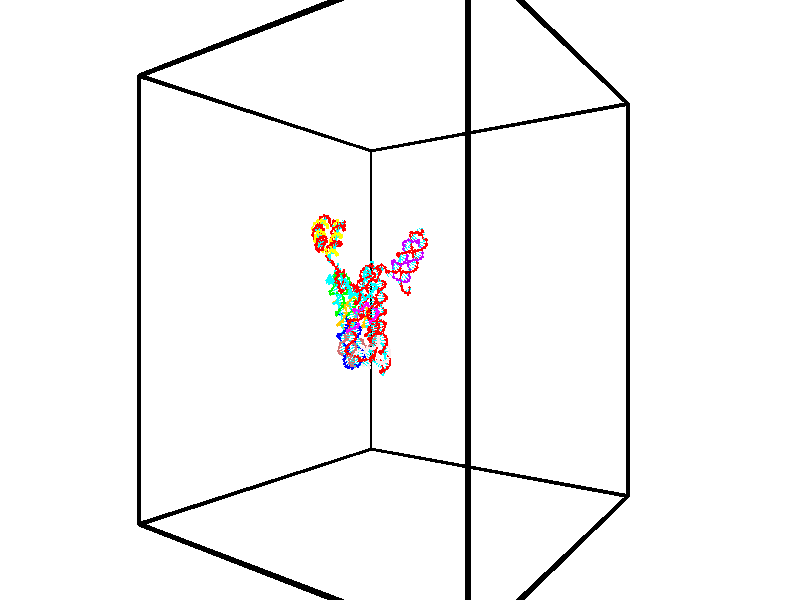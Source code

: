 // switches for output
#declare DRAW_BASES = 1; // possible values are 0, 1; only relevant for DNA ribbons
#declare DRAW_BASES_TYPE = 3; // possible values are 1, 2, 3; only relevant for DNA ribbons
#declare DRAW_FOG = 0; // set to 1 to enable fog

#include "colors.inc"

#include "transforms.inc"
background { rgb <1, 1, 1>}

#default {
   normal{
       ripples 0.25
       frequency 0.20
       turbulence 0.2
       lambda 5
   }
	finish {
		phong 0.1
		phong_size 40.
	}
}

// original window dimensions: 1024x640


// camera settings

camera {
	sky <-0, 1, 0>
	up <-0, 1, 0>
	right 1.6 * <0.581683, 0, 0.813415>
	location <-54.4937, 30, 90.4225>
	look_at <30, 30, 30>
	direction <84.4937, 0, -60.4225>
	angle 67.0682
}


# declare cpy_camera_pos = <-54.4937, 30, 90.4225>;
# if (DRAW_FOG = 1)
fog {
	fog_type 2
	up vnormalize(cpy_camera_pos)
	color rgbt<1,1,1,0.3>
	distance 1e-5
	fog_alt 3e-3
	fog_offset 48
}
# end


// LIGHTS

# declare lum = 6;
global_settings {
	ambient_light rgb lum * <0.05, 0.05, 0.05>
	max_trace_level 15
}# declare cpy_direct_light_amount = 0.25;
light_source
{	1000 * <0.231732, -1, 1.3951>,
	rgb lum * cpy_direct_light_amount
	parallel
}

light_source
{	1000 * <-0.231732, 1, -1.3951>,
	rgb lum * cpy_direct_light_amount
	parallel
}

// strand 0

// nucleotide -1

// particle -1
sphere {
	<42.907566, 31.997335, 23.091665> 0.250000
	pigment { color rgbt <1,0,0,0> }
	no_shadow
}
cylinder {
	<42.618233, 31.910416, 23.353832>,  <42.444633, 31.858265, 23.511133>, 0.100000
	pigment { color rgbt <1,0,0,0> }
	no_shadow
}
cylinder {
	<42.618233, 31.910416, 23.353832>,  <42.907566, 31.997335, 23.091665>, 0.100000
	pigment { color rgbt <1,0,0,0> }
	no_shadow
}

// particle -1
sphere {
	<42.618233, 31.910416, 23.353832> 0.100000
	pigment { color rgbt <1,0,0,0> }
	no_shadow
}
sphere {
	0, 1
	scale<0.080000,0.200000,0.300000>
	matrix <-0.404936, -0.635350, -0.657538,
		0.559303, -0.741020, 0.371577,
		-0.723331, -0.217298, 0.655419,
		42.401234, 31.845226, 23.550457>
	pigment { color rgbt <0,1,1,0> }
	no_shadow
}
cylinder {
	<42.761440, 31.192434, 23.158804>,  <42.907566, 31.997335, 23.091665>, 0.130000
	pigment { color rgbt <1,0,0,0> }
	no_shadow
}

// nucleotide -1

// particle -1
sphere {
	<42.761440, 31.192434, 23.158804> 0.250000
	pigment { color rgbt <1,0,0,0> }
	no_shadow
}
cylinder {
	<42.444176, 31.425259, 23.230461>,  <42.253815, 31.564953, 23.273457>, 0.100000
	pigment { color rgbt <1,0,0,0> }
	no_shadow
}
cylinder {
	<42.444176, 31.425259, 23.230461>,  <42.761440, 31.192434, 23.158804>, 0.100000
	pigment { color rgbt <1,0,0,0> }
	no_shadow
}

// particle -1
sphere {
	<42.444176, 31.425259, 23.230461> 0.100000
	pigment { color rgbt <1,0,0,0> }
	no_shadow
}
sphere {
	0, 1
	scale<0.080000,0.200000,0.300000>
	matrix <-0.540185, -0.536572, -0.648298,
		-0.281225, -0.610979, 0.740011,
		-0.793166, 0.582061, 0.179144,
		42.206226, 31.599876, 23.284204>
	pigment { color rgbt <0,1,1,0> }
	no_shadow
}
cylinder {
	<42.067387, 30.902191, 23.301773>,  <42.761440, 31.192434, 23.158804>, 0.130000
	pigment { color rgbt <1,0,0,0> }
	no_shadow
}

// nucleotide -1

// particle -1
sphere {
	<42.067387, 30.902191, 23.301773> 0.250000
	pigment { color rgbt <1,0,0,0> }
	no_shadow
}
cylinder {
	<42.018623, 31.250599, 23.111420>,  <41.989365, 31.459644, 22.997208>, 0.100000
	pigment { color rgbt <1,0,0,0> }
	no_shadow
}
cylinder {
	<42.018623, 31.250599, 23.111420>,  <42.067387, 30.902191, 23.301773>, 0.100000
	pigment { color rgbt <1,0,0,0> }
	no_shadow
}

// particle -1
sphere {
	<42.018623, 31.250599, 23.111420> 0.100000
	pigment { color rgbt <1,0,0,0> }
	no_shadow
}
sphere {
	0, 1
	scale<0.080000,0.200000,0.300000>
	matrix <-0.668368, -0.426500, -0.609411,
		-0.733772, 0.243772, 0.634156,
		-0.121910, 0.871018, -0.475883,
		41.982052, 31.511904, 22.968655>
	pigment { color rgbt <0,1,1,0> }
	no_shadow
}
cylinder {
	<41.288296, 31.162281, 23.250507>,  <42.067387, 30.902191, 23.301773>, 0.130000
	pigment { color rgbt <1,0,0,0> }
	no_shadow
}

// nucleotide -1

// particle -1
sphere {
	<41.288296, 31.162281, 23.250507> 0.250000
	pigment { color rgbt <1,0,0,0> }
	no_shadow
}
cylinder {
	<41.506210, 31.274685, 22.934471>,  <41.636959, 31.342127, 22.744850>, 0.100000
	pigment { color rgbt <1,0,0,0> }
	no_shadow
}
cylinder {
	<41.506210, 31.274685, 22.934471>,  <41.288296, 31.162281, 23.250507>, 0.100000
	pigment { color rgbt <1,0,0,0> }
	no_shadow
}

// particle -1
sphere {
	<41.506210, 31.274685, 22.934471> 0.100000
	pigment { color rgbt <1,0,0,0> }
	no_shadow
}
sphere {
	0, 1
	scale<0.080000,0.200000,0.300000>
	matrix <-0.672934, -0.415687, -0.611852,
		-0.500366, 0.865008, -0.037362,
		0.544788, 0.281008, -0.790089,
		41.669647, 31.358988, 22.697445>
	pigment { color rgbt <0,1,1,0> }
	no_shadow
}
cylinder {
	<40.751900, 31.619572, 22.919720>,  <41.288296, 31.162281, 23.250507>, 0.130000
	pigment { color rgbt <1,0,0,0> }
	no_shadow
}

// nucleotide -1

// particle -1
sphere {
	<40.751900, 31.619572, 22.919720> 0.250000
	pigment { color rgbt <1,0,0,0> }
	no_shadow
}
cylinder {
	<41.060493, 31.464581, 22.717861>,  <41.245651, 31.371586, 22.596746>, 0.100000
	pigment { color rgbt <1,0,0,0> }
	no_shadow
}
cylinder {
	<41.060493, 31.464581, 22.717861>,  <40.751900, 31.619572, 22.919720>, 0.100000
	pigment { color rgbt <1,0,0,0> }
	no_shadow
}

// particle -1
sphere {
	<41.060493, 31.464581, 22.717861> 0.100000
	pigment { color rgbt <1,0,0,0> }
	no_shadow
}
sphere {
	0, 1
	scale<0.080000,0.200000,0.300000>
	matrix <-0.611316, -0.671273, -0.419147,
		-0.176346, 0.631866, -0.754750,
		0.771488, -0.387476, -0.504646,
		41.291939, 31.348337, 22.566467>
	pigment { color rgbt <0,1,1,0> }
	no_shadow
}
cylinder {
	<40.908062, 32.201363, 22.569881>,  <40.751900, 31.619572, 22.919720>, 0.130000
	pigment { color rgbt <1,0,0,0> }
	no_shadow
}

// nucleotide -1

// particle -1
sphere {
	<40.908062, 32.201363, 22.569881> 0.250000
	pigment { color rgbt <1,0,0,0> }
	no_shadow
}
cylinder {
	<40.585804, 32.433598, 22.522793>,  <40.392448, 32.572937, 22.494539>, 0.100000
	pigment { color rgbt <1,0,0,0> }
	no_shadow
}
cylinder {
	<40.585804, 32.433598, 22.522793>,  <40.908062, 32.201363, 22.569881>, 0.100000
	pigment { color rgbt <1,0,0,0> }
	no_shadow
}

// particle -1
sphere {
	<40.585804, 32.433598, 22.522793> 0.100000
	pigment { color rgbt <1,0,0,0> }
	no_shadow
}
sphere {
	0, 1
	scale<0.080000,0.200000,0.300000>
	matrix <0.512464, 0.782725, 0.353160,
		0.297183, 0.224193, -0.928127,
		-0.805644, 0.580585, -0.117722,
		40.344112, 32.607773, 22.487476>
	pigment { color rgbt <0,1,1,0> }
	no_shadow
}
cylinder {
	<41.114033, 32.700584, 22.209249>,  <40.908062, 32.201363, 22.569881>, 0.130000
	pigment { color rgbt <1,0,0,0> }
	no_shadow
}

// nucleotide -1

// particle -1
sphere {
	<41.114033, 32.700584, 22.209249> 0.250000
	pigment { color rgbt <1,0,0,0> }
	no_shadow
}
cylinder {
	<40.795452, 32.815277, 22.422211>,  <40.604305, 32.884094, 22.549988>, 0.100000
	pigment { color rgbt <1,0,0,0> }
	no_shadow
}
cylinder {
	<40.795452, 32.815277, 22.422211>,  <41.114033, 32.700584, 22.209249>, 0.100000
	pigment { color rgbt <1,0,0,0> }
	no_shadow
}

// particle -1
sphere {
	<40.795452, 32.815277, 22.422211> 0.100000
	pigment { color rgbt <1,0,0,0> }
	no_shadow
}
sphere {
	0, 1
	scale<0.080000,0.200000,0.300000>
	matrix <0.488915, 0.823448, 0.287916,
		-0.355853, 0.489611, -0.796021,
		-0.796449, 0.286731, 0.532404,
		40.556519, 32.901295, 22.581932>
	pigment { color rgbt <0,1,1,0> }
	no_shadow
}
cylinder {
	<41.015633, 33.416458, 22.129734>,  <41.114033, 32.700584, 22.209249>, 0.130000
	pigment { color rgbt <1,0,0,0> }
	no_shadow
}

// nucleotide -1

// particle -1
sphere {
	<41.015633, 33.416458, 22.129734> 0.250000
	pigment { color rgbt <1,0,0,0> }
	no_shadow
}
cylinder {
	<40.837326, 33.332474, 22.477806>,  <40.730343, 33.282085, 22.686649>, 0.100000
	pigment { color rgbt <1,0,0,0> }
	no_shadow
}
cylinder {
	<40.837326, 33.332474, 22.477806>,  <41.015633, 33.416458, 22.129734>, 0.100000
	pigment { color rgbt <1,0,0,0> }
	no_shadow
}

// particle -1
sphere {
	<40.837326, 33.332474, 22.477806> 0.100000
	pigment { color rgbt <1,0,0,0> }
	no_shadow
}
sphere {
	0, 1
	scale<0.080000,0.200000,0.300000>
	matrix <0.483987, 0.761233, 0.431603,
		-0.753026, 0.613549, -0.237715,
		-0.445766, -0.209957, 0.870178,
		40.703598, 33.269485, 22.738859>
	pigment { color rgbt <0,1,1,0> }
	no_shadow
}
cylinder {
	<40.902561, 34.105350, 22.427048>,  <41.015633, 33.416458, 22.129734>, 0.130000
	pigment { color rgbt <1,0,0,0> }
	no_shadow
}

// nucleotide -1

// particle -1
sphere {
	<40.902561, 34.105350, 22.427048> 0.250000
	pigment { color rgbt <1,0,0,0> }
	no_shadow
}
cylinder {
	<40.824829, 33.856331, 22.730274>,  <40.778191, 33.706917, 22.912210>, 0.100000
	pigment { color rgbt <1,0,0,0> }
	no_shadow
}
cylinder {
	<40.824829, 33.856331, 22.730274>,  <40.902561, 34.105350, 22.427048>, 0.100000
	pigment { color rgbt <1,0,0,0> }
	no_shadow
}

// particle -1
sphere {
	<40.824829, 33.856331, 22.730274> 0.100000
	pigment { color rgbt <1,0,0,0> }
	no_shadow
}
sphere {
	0, 1
	scale<0.080000,0.200000,0.300000>
	matrix <0.277932, 0.706188, 0.651193,
		-0.940739, 0.337236, 0.035795,
		-0.194328, -0.622552, 0.758067,
		40.766529, 33.669567, 22.957695>
	pigment { color rgbt <0,1,1,0> }
	no_shadow
}
cylinder {
	<40.470150, 34.482075, 22.843821>,  <40.902561, 34.105350, 22.427048>, 0.130000
	pigment { color rgbt <1,0,0,0> }
	no_shadow
}

// nucleotide -1

// particle -1
sphere {
	<40.470150, 34.482075, 22.843821> 0.250000
	pigment { color rgbt <1,0,0,0> }
	no_shadow
}
cylinder {
	<40.644062, 34.198257, 23.065636>,  <40.748409, 34.027966, 23.198725>, 0.100000
	pigment { color rgbt <1,0,0,0> }
	no_shadow
}
cylinder {
	<40.644062, 34.198257, 23.065636>,  <40.470150, 34.482075, 22.843821>, 0.100000
	pigment { color rgbt <1,0,0,0> }
	no_shadow
}

// particle -1
sphere {
	<40.644062, 34.198257, 23.065636> 0.100000
	pigment { color rgbt <1,0,0,0> }
	no_shadow
}
sphere {
	0, 1
	scale<0.080000,0.200000,0.300000>
	matrix <0.309036, 0.695950, 0.648190,
		-0.845851, -0.110448, 0.521860,
		0.434780, -0.709545, 0.554537,
		40.774498, 33.985394, 23.231997>
	pigment { color rgbt <0,1,1,0> }
	no_shadow
}
cylinder {
	<40.116573, 34.603844, 23.478424>,  <40.470150, 34.482075, 22.843821>, 0.130000
	pigment { color rgbt <1,0,0,0> }
	no_shadow
}

// nucleotide -1

// particle -1
sphere {
	<40.116573, 34.603844, 23.478424> 0.250000
	pigment { color rgbt <1,0,0,0> }
	no_shadow
}
cylinder {
	<40.456303, 34.406937, 23.554661>,  <40.660141, 34.288792, 23.600403>, 0.100000
	pigment { color rgbt <1,0,0,0> }
	no_shadow
}
cylinder {
	<40.456303, 34.406937, 23.554661>,  <40.116573, 34.603844, 23.478424>, 0.100000
	pigment { color rgbt <1,0,0,0> }
	no_shadow
}

// particle -1
sphere {
	<40.456303, 34.406937, 23.554661> 0.100000
	pigment { color rgbt <1,0,0,0> }
	no_shadow
}
sphere {
	0, 1
	scale<0.080000,0.200000,0.300000>
	matrix <0.280924, 0.727182, 0.626329,
		-0.446915, -0.478413, 0.755902,
		0.849322, -0.492267, 0.190591,
		40.711098, 34.259258, 23.611837>
	pigment { color rgbt <0,1,1,0> }
	no_shadow
}
cylinder {
	<40.068157, 34.444321, 24.207897>,  <40.116573, 34.603844, 23.478424>, 0.130000
	pigment { color rgbt <1,0,0,0> }
	no_shadow
}

// nucleotide -1

// particle -1
sphere {
	<40.068157, 34.444321, 24.207897> 0.250000
	pigment { color rgbt <1,0,0,0> }
	no_shadow
}
cylinder {
	<40.456657, 34.445892, 24.112690>,  <40.689758, 34.446835, 24.055565>, 0.100000
	pigment { color rgbt <1,0,0,0> }
	no_shadow
}
cylinder {
	<40.456657, 34.445892, 24.112690>,  <40.068157, 34.444321, 24.207897>, 0.100000
	pigment { color rgbt <1,0,0,0> }
	no_shadow
}

// particle -1
sphere {
	<40.456657, 34.445892, 24.112690> 0.100000
	pigment { color rgbt <1,0,0,0> }
	no_shadow
}
sphere {
	0, 1
	scale<0.080000,0.200000,0.300000>
	matrix <0.189662, 0.591490, 0.783688,
		0.143861, -0.806302, 0.573742,
		0.971253, 0.003925, -0.238017,
		40.748032, 34.447071, 24.041285>
	pigment { color rgbt <0,1,1,0> }
	no_shadow
}
cylinder {
	<40.406418, 34.435764, 24.840694>,  <40.068157, 34.444321, 24.207897>, 0.130000
	pigment { color rgbt <1,0,0,0> }
	no_shadow
}

// nucleotide -1

// particle -1
sphere {
	<40.406418, 34.435764, 24.840694> 0.250000
	pigment { color rgbt <1,0,0,0> }
	no_shadow
}
cylinder {
	<40.697308, 34.552254, 24.592072>,  <40.871841, 34.622147, 24.442898>, 0.100000
	pigment { color rgbt <1,0,0,0> }
	no_shadow
}
cylinder {
	<40.697308, 34.552254, 24.592072>,  <40.406418, 34.435764, 24.840694>, 0.100000
	pigment { color rgbt <1,0,0,0> }
	no_shadow
}

// particle -1
sphere {
	<40.697308, 34.552254, 24.592072> 0.100000
	pigment { color rgbt <1,0,0,0> }
	no_shadow
}
sphere {
	0, 1
	scale<0.080000,0.200000,0.300000>
	matrix <0.305379, 0.673705, 0.672952,
		0.614721, -0.679200, 0.401006,
		0.727229, 0.291219, -0.621554,
		40.915474, 34.639622, 24.405605>
	pigment { color rgbt <0,1,1,0> }
	no_shadow
}
cylinder {
	<41.018833, 34.584637, 25.298687>,  <40.406418, 34.435764, 24.840694>, 0.130000
	pigment { color rgbt <1,0,0,0> }
	no_shadow
}

// nucleotide -1

// particle -1
sphere {
	<41.018833, 34.584637, 25.298687> 0.250000
	pigment { color rgbt <1,0,0,0> }
	no_shadow
}
cylinder {
	<41.121918, 34.763584, 24.956123>,  <41.183769, 34.870953, 24.750586>, 0.100000
	pigment { color rgbt <1,0,0,0> }
	no_shadow
}
cylinder {
	<41.121918, 34.763584, 24.956123>,  <41.018833, 34.584637, 25.298687>, 0.100000
	pigment { color rgbt <1,0,0,0> }
	no_shadow
}

// particle -1
sphere {
	<41.121918, 34.763584, 24.956123> 0.100000
	pigment { color rgbt <1,0,0,0> }
	no_shadow
}
sphere {
	0, 1
	scale<0.080000,0.200000,0.300000>
	matrix <0.449362, 0.729167, 0.516128,
		0.855369, -0.517853, -0.013115,
		0.257716, 0.447373, -0.856411,
		41.199234, 34.897797, 24.699200>
	pigment { color rgbt <0,1,1,0> }
	no_shadow
}
cylinder {
	<41.644878, 34.916847, 25.440020>,  <41.018833, 34.584637, 25.298687>, 0.130000
	pigment { color rgbt <1,0,0,0> }
	no_shadow
}

// nucleotide -1

// particle -1
sphere {
	<41.644878, 34.916847, 25.440020> 0.250000
	pigment { color rgbt <1,0,0,0> }
	no_shadow
}
cylinder {
	<41.560581, 35.100002, 25.094551>,  <41.510002, 35.209896, 24.887270>, 0.100000
	pigment { color rgbt <1,0,0,0> }
	no_shadow
}
cylinder {
	<41.560581, 35.100002, 25.094551>,  <41.644878, 34.916847, 25.440020>, 0.100000
	pigment { color rgbt <1,0,0,0> }
	no_shadow
}

// particle -1
sphere {
	<41.560581, 35.100002, 25.094551> 0.100000
	pigment { color rgbt <1,0,0,0> }
	no_shadow
}
sphere {
	0, 1
	scale<0.080000,0.200000,0.300000>
	matrix <0.238871, 0.880851, 0.408708,
		0.947907, -0.120174, -0.295009,
		-0.210743, 0.457886, -0.863671,
		41.497360, 35.237370, 24.835449>
	pigment { color rgbt <0,1,1,0> }
	no_shadow
}
cylinder {
	<42.298687, 35.267612, 25.303833>,  <41.644878, 34.916847, 25.440020>, 0.130000
	pigment { color rgbt <1,0,0,0> }
	no_shadow
}

// nucleotide -1

// particle -1
sphere {
	<42.298687, 35.267612, 25.303833> 0.250000
	pigment { color rgbt <1,0,0,0> }
	no_shadow
}
cylinder {
	<42.003700, 35.438091, 25.094261>,  <41.826710, 35.540379, 24.968517>, 0.100000
	pigment { color rgbt <1,0,0,0> }
	no_shadow
}
cylinder {
	<42.003700, 35.438091, 25.094261>,  <42.298687, 35.267612, 25.303833>, 0.100000
	pigment { color rgbt <1,0,0,0> }
	no_shadow
}

// particle -1
sphere {
	<42.003700, 35.438091, 25.094261> 0.100000
	pigment { color rgbt <1,0,0,0> }
	no_shadow
}
sphere {
	0, 1
	scale<0.080000,0.200000,0.300000>
	matrix <0.137144, 0.854086, 0.501726,
		0.661316, 0.298151, -0.688308,
		-0.737464, 0.426197, -0.523930,
		41.782459, 35.565948, 24.937082>
	pigment { color rgbt <0,1,1,0> }
	no_shadow
}
cylinder {
	<42.547459, 35.982544, 25.147743>,  <42.298687, 35.267612, 25.303833>, 0.130000
	pigment { color rgbt <1,0,0,0> }
	no_shadow
}

// nucleotide -1

// particle -1
sphere {
	<42.547459, 35.982544, 25.147743> 0.250000
	pigment { color rgbt <1,0,0,0> }
	no_shadow
}
cylinder {
	<42.158131, 36.035995, 25.073128>,  <41.924534, 36.068066, 25.028358>, 0.100000
	pigment { color rgbt <1,0,0,0> }
	no_shadow
}
cylinder {
	<42.158131, 36.035995, 25.073128>,  <42.547459, 35.982544, 25.147743>, 0.100000
	pigment { color rgbt <1,0,0,0> }
	no_shadow
}

// particle -1
sphere {
	<42.158131, 36.035995, 25.073128> 0.100000
	pigment { color rgbt <1,0,0,0> }
	no_shadow
}
sphere {
	0, 1
	scale<0.080000,0.200000,0.300000>
	matrix <0.017924, 0.854737, 0.518753,
		0.228762, 0.501567, -0.834325,
		-0.973318, 0.133625, -0.186541,
		41.866135, 36.076084, 25.017166>
	pigment { color rgbt <0,1,1,0> }
	no_shadow
}
cylinder {
	<42.504242, 36.624035, 24.948387>,  <42.547459, 35.982544, 25.147743>, 0.130000
	pigment { color rgbt <1,0,0,0> }
	no_shadow
}

// nucleotide -1

// particle -1
sphere {
	<42.504242, 36.624035, 24.948387> 0.250000
	pigment { color rgbt <1,0,0,0> }
	no_shadow
}
cylinder {
	<42.128067, 36.533710, 25.050049>,  <41.902363, 36.479515, 25.111046>, 0.100000
	pigment { color rgbt <1,0,0,0> }
	no_shadow
}
cylinder {
	<42.128067, 36.533710, 25.050049>,  <42.504242, 36.624035, 24.948387>, 0.100000
	pigment { color rgbt <1,0,0,0> }
	no_shadow
}

// particle -1
sphere {
	<42.128067, 36.533710, 25.050049> 0.100000
	pigment { color rgbt <1,0,0,0> }
	no_shadow
}
sphere {
	0, 1
	scale<0.080000,0.200000,0.300000>
	matrix <-0.117470, 0.917344, 0.380370,
		-0.319037, 0.327857, -0.889227,
		-0.940434, -0.225810, 0.254153,
		41.845936, 36.465969, 25.126295>
	pigment { color rgbt <0,1,1,0> }
	no_shadow
}
cylinder {
	<41.931049, 37.054131, 24.584084>,  <42.504242, 36.624035, 24.948387>, 0.130000
	pigment { color rgbt <1,0,0,0> }
	no_shadow
}

// nucleotide -1

// particle -1
sphere {
	<41.931049, 37.054131, 24.584084> 0.250000
	pigment { color rgbt <1,0,0,0> }
	no_shadow
}
cylinder {
	<41.803234, 36.924004, 24.940075>,  <41.726543, 36.845928, 25.153669>, 0.100000
	pigment { color rgbt <1,0,0,0> }
	no_shadow
}
cylinder {
	<41.803234, 36.924004, 24.940075>,  <41.931049, 37.054131, 24.584084>, 0.100000
	pigment { color rgbt <1,0,0,0> }
	no_shadow
}

// particle -1
sphere {
	<41.803234, 36.924004, 24.940075> 0.100000
	pigment { color rgbt <1,0,0,0> }
	no_shadow
}
sphere {
	0, 1
	scale<0.080000,0.200000,0.300000>
	matrix <-0.137768, 0.945190, 0.296034,
		-0.937505, -0.028017, -0.346842,
		-0.319538, -0.325318, 0.889980,
		41.707375, 36.826408, 25.207069>
	pigment { color rgbt <0,1,1,0> }
	no_shadow
}
cylinder {
	<41.395157, 37.477001, 24.803457>,  <41.931049, 37.054131, 24.584084>, 0.130000
	pigment { color rgbt <1,0,0,0> }
	no_shadow
}

// nucleotide -1

// particle -1
sphere {
	<41.395157, 37.477001, 24.803457> 0.250000
	pigment { color rgbt <1,0,0,0> }
	no_shadow
}
cylinder {
	<41.502724, 37.310696, 25.150978>,  <41.567265, 37.210911, 25.359491>, 0.100000
	pigment { color rgbt <1,0,0,0> }
	no_shadow
}
cylinder {
	<41.502724, 37.310696, 25.150978>,  <41.395157, 37.477001, 24.803457>, 0.100000
	pigment { color rgbt <1,0,0,0> }
	no_shadow
}

// particle -1
sphere {
	<41.502724, 37.310696, 25.150978> 0.100000
	pigment { color rgbt <1,0,0,0> }
	no_shadow
}
sphere {
	0, 1
	scale<0.080000,0.200000,0.300000>
	matrix <-0.022142, 0.899125, 0.437132,
		-0.962908, -0.136790, 0.232586,
		0.268919, -0.415768, 0.868803,
		41.583401, 37.185966, 25.411619>
	pigment { color rgbt <0,1,1,0> }
	no_shadow
}
cylinder {
	<40.953152, 37.739349, 25.240479>,  <41.395157, 37.477001, 24.803457>, 0.130000
	pigment { color rgbt <1,0,0,0> }
	no_shadow
}

// nucleotide -1

// particle -1
sphere {
	<40.953152, 37.739349, 25.240479> 0.250000
	pigment { color rgbt <1,0,0,0> }
	no_shadow
}
cylinder {
	<41.224724, 37.573414, 25.482788>,  <41.387669, 37.473854, 25.628174>, 0.100000
	pigment { color rgbt <1,0,0,0> }
	no_shadow
}
cylinder {
	<41.224724, 37.573414, 25.482788>,  <40.953152, 37.739349, 25.240479>, 0.100000
	pigment { color rgbt <1,0,0,0> }
	no_shadow
}

// particle -1
sphere {
	<41.224724, 37.573414, 25.482788> 0.100000
	pigment { color rgbt <1,0,0,0> }
	no_shadow
}
sphere {
	0, 1
	scale<0.080000,0.200000,0.300000>
	matrix <0.003589, 0.826945, 0.562271,
		-0.734191, -0.379570, 0.562929,
		0.678933, -0.414835, 0.605774,
		41.428402, 37.448963, 25.664520>
	pigment { color rgbt <0,1,1,0> }
	no_shadow
}
cylinder {
	<40.713417, 37.860088, 25.801994>,  <40.953152, 37.739349, 25.240479>, 0.130000
	pigment { color rgbt <1,0,0,0> }
	no_shadow
}

// nucleotide -1

// particle -1
sphere {
	<40.713417, 37.860088, 25.801994> 0.250000
	pigment { color rgbt <1,0,0,0> }
	no_shadow
}
cylinder {
	<41.092457, 37.804539, 25.917076>,  <41.319881, 37.771210, 25.986126>, 0.100000
	pigment { color rgbt <1,0,0,0> }
	no_shadow
}
cylinder {
	<41.092457, 37.804539, 25.917076>,  <40.713417, 37.860088, 25.801994>, 0.100000
	pigment { color rgbt <1,0,0,0> }
	no_shadow
}

// particle -1
sphere {
	<41.092457, 37.804539, 25.917076> 0.100000
	pigment { color rgbt <1,0,0,0> }
	no_shadow
}
sphere {
	0, 1
	scale<0.080000,0.200000,0.300000>
	matrix <-0.096429, 0.734227, 0.672021,
		-0.304570, -0.664548, 0.682359,
		0.947596, -0.138878, 0.287706,
		41.376736, 37.762875, 26.003387>
	pigment { color rgbt <0,1,1,0> }
	no_shadow
}
cylinder {
	<40.763836, 37.848446, 26.546207>,  <40.713417, 37.860088, 25.801994>, 0.130000
	pigment { color rgbt <1,0,0,0> }
	no_shadow
}

// nucleotide -1

// particle -1
sphere {
	<40.763836, 37.848446, 26.546207> 0.250000
	pigment { color rgbt <1,0,0,0> }
	no_shadow
}
cylinder {
	<41.140450, 37.914459, 26.428711>,  <41.366417, 37.954067, 26.358213>, 0.100000
	pigment { color rgbt <1,0,0,0> }
	no_shadow
}
cylinder {
	<41.140450, 37.914459, 26.428711>,  <40.763836, 37.848446, 26.546207>, 0.100000
	pigment { color rgbt <1,0,0,0> }
	no_shadow
}

// particle -1
sphere {
	<41.140450, 37.914459, 26.428711> 0.100000
	pigment { color rgbt <1,0,0,0> }
	no_shadow
}
sphere {
	0, 1
	scale<0.080000,0.200000,0.300000>
	matrix <0.096659, 0.702878, 0.704713,
		0.322762, -0.691902, 0.645830,
		0.941532, 0.165029, -0.293741,
		41.422909, 37.963966, 26.340590>
	pigment { color rgbt <0,1,1,0> }
	no_shadow
}
cylinder {
	<41.096359, 38.030430, 27.164188>,  <40.763836, 37.848446, 26.546207>, 0.130000
	pigment { color rgbt <1,0,0,0> }
	no_shadow
}

// nucleotide -1

// particle -1
sphere {
	<41.096359, 38.030430, 27.164188> 0.250000
	pigment { color rgbt <1,0,0,0> }
	no_shadow
}
cylinder {
	<41.340137, 38.165367, 26.877197>,  <41.486404, 38.246330, 26.705004>, 0.100000
	pigment { color rgbt <1,0,0,0> }
	no_shadow
}
cylinder {
	<41.340137, 38.165367, 26.877197>,  <41.096359, 38.030430, 27.164188>, 0.100000
	pigment { color rgbt <1,0,0,0> }
	no_shadow
}

// particle -1
sphere {
	<41.340137, 38.165367, 26.877197> 0.100000
	pigment { color rgbt <1,0,0,0> }
	no_shadow
}
sphere {
	0, 1
	scale<0.080000,0.200000,0.300000>
	matrix <0.104534, 0.862868, 0.494502,
		0.785905, -0.376374, 0.490608,
		0.609447, 0.337346, -0.717476,
		41.522972, 38.266571, 26.661955>
	pigment { color rgbt <0,1,1,0> }
	no_shadow
}
cylinder {
	<41.681812, 38.331890, 27.521280>,  <41.096359, 38.030430, 27.164188>, 0.130000
	pigment { color rgbt <1,0,0,0> }
	no_shadow
}

// nucleotide -1

// particle -1
sphere {
	<41.681812, 38.331890, 27.521280> 0.250000
	pigment { color rgbt <1,0,0,0> }
	no_shadow
}
cylinder {
	<41.680874, 38.507854, 27.162064>,  <41.680309, 38.613434, 26.946533>, 0.100000
	pigment { color rgbt <1,0,0,0> }
	no_shadow
}
cylinder {
	<41.680874, 38.507854, 27.162064>,  <41.681812, 38.331890, 27.521280>, 0.100000
	pigment { color rgbt <1,0,0,0> }
	no_shadow
}

// particle -1
sphere {
	<41.680874, 38.507854, 27.162064> 0.100000
	pigment { color rgbt <1,0,0,0> }
	no_shadow
}
sphere {
	0, 1
	scale<0.080000,0.200000,0.300000>
	matrix <0.193493, 0.881271, 0.431186,
		0.981099, -0.172752, -0.087189,
		-0.002349, 0.439906, -0.898041,
		41.680168, 38.639828, 26.892651>
	pigment { color rgbt <0,1,1,0> }
	no_shadow
}
cylinder {
	<42.188400, 38.792816, 27.585503>,  <41.681812, 38.331890, 27.521280>, 0.130000
	pigment { color rgbt <1,0,0,0> }
	no_shadow
}

// nucleotide -1

// particle -1
sphere {
	<42.188400, 38.792816, 27.585503> 0.250000
	pigment { color rgbt <1,0,0,0> }
	no_shadow
}
cylinder {
	<41.945896, 38.920319, 27.294067>,  <41.800396, 38.996822, 27.119205>, 0.100000
	pigment { color rgbt <1,0,0,0> }
	no_shadow
}
cylinder {
	<41.945896, 38.920319, 27.294067>,  <42.188400, 38.792816, 27.585503>, 0.100000
	pigment { color rgbt <1,0,0,0> }
	no_shadow
}

// particle -1
sphere {
	<41.945896, 38.920319, 27.294067> 0.100000
	pigment { color rgbt <1,0,0,0> }
	no_shadow
}
sphere {
	0, 1
	scale<0.080000,0.200000,0.300000>
	matrix <-0.002018, 0.915536, 0.402230,
		0.795265, 0.245326, -0.554408,
		-0.606258, 0.318760, -0.728589,
		41.764019, 39.015945, 27.075491>
	pigment { color rgbt <0,1,1,0> }
	no_shadow
}
cylinder {
	<42.474762, 39.576115, 27.366915>,  <42.188400, 38.792816, 27.585503>, 0.130000
	pigment { color rgbt <1,0,0,0> }
	no_shadow
}

// nucleotide -1

// particle -1
sphere {
	<42.474762, 39.576115, 27.366915> 0.250000
	pigment { color rgbt <1,0,0,0> }
	no_shadow
}
cylinder {
	<42.100788, 39.468864, 27.273949>,  <41.876404, 39.404514, 27.218168>, 0.100000
	pigment { color rgbt <1,0,0,0> }
	no_shadow
}
cylinder {
	<42.100788, 39.468864, 27.273949>,  <42.474762, 39.576115, 27.366915>, 0.100000
	pigment { color rgbt <1,0,0,0> }
	no_shadow
}

// particle -1
sphere {
	<42.100788, 39.468864, 27.273949> 0.100000
	pigment { color rgbt <1,0,0,0> }
	no_shadow
}
sphere {
	0, 1
	scale<0.080000,0.200000,0.300000>
	matrix <-0.326359, 0.906852, 0.266662,
		0.139268, 0.325161, -0.935347,
		-0.934930, -0.268122, -0.232415,
		41.820309, 39.388428, 27.204224>
	pigment { color rgbt <0,1,1,0> }
	no_shadow
}
cylinder {
	<42.226471, 39.901520, 26.709541>,  <42.474762, 39.576115, 27.366915>, 0.130000
	pigment { color rgbt <1,0,0,0> }
	no_shadow
}

// nucleotide -1

// particle -1
sphere {
	<42.226471, 39.901520, 26.709541> 0.250000
	pigment { color rgbt <1,0,0,0> }
	no_shadow
}
cylinder {
	<41.968445, 39.839615, 27.008858>,  <41.813629, 39.802471, 27.188448>, 0.100000
	pigment { color rgbt <1,0,0,0> }
	no_shadow
}
cylinder {
	<41.968445, 39.839615, 27.008858>,  <42.226471, 39.901520, 26.709541>, 0.100000
	pigment { color rgbt <1,0,0,0> }
	no_shadow
}

// particle -1
sphere {
	<41.968445, 39.839615, 27.008858> 0.100000
	pigment { color rgbt <1,0,0,0> }
	no_shadow
}
sphere {
	0, 1
	scale<0.080000,0.200000,0.300000>
	matrix <-0.029586, 0.983598, 0.177930,
		-0.763555, 0.092638, -0.639063,
		-0.645065, -0.154767, 0.748291,
		41.774925, 39.793186, 27.233345>
	pigment { color rgbt <0,1,1,0> }
	no_shadow
}
cylinder {
	<41.819622, 40.452778, 26.580980>,  <42.226471, 39.901520, 26.709541>, 0.130000
	pigment { color rgbt <1,0,0,0> }
	no_shadow
}

// nucleotide -1

// particle -1
sphere {
	<41.819622, 40.452778, 26.580980> 0.250000
	pigment { color rgbt <1,0,0,0> }
	no_shadow
}
cylinder {
	<41.704411, 40.387871, 26.958488>,  <41.635284, 40.348927, 27.184994>, 0.100000
	pigment { color rgbt <1,0,0,0> }
	no_shadow
}
cylinder {
	<41.704411, 40.387871, 26.958488>,  <41.819622, 40.452778, 26.580980>, 0.100000
	pigment { color rgbt <1,0,0,0> }
	no_shadow
}

// particle -1
sphere {
	<41.704411, 40.387871, 26.958488> 0.100000
	pigment { color rgbt <1,0,0,0> }
	no_shadow
}
sphere {
	0, 1
	scale<0.080000,0.200000,0.300000>
	matrix <-0.251142, 0.963843, 0.089075,
		-0.924103, -0.211364, -0.318370,
		-0.288032, -0.162270, 0.943772,
		41.618000, 40.339191, 27.241621>
	pigment { color rgbt <0,1,1,0> }
	no_shadow
}
cylinder {
	<41.120701, 40.584972, 26.591278>,  <41.819622, 40.452778, 26.580980>, 0.130000
	pigment { color rgbt <1,0,0,0> }
	no_shadow
}

// nucleotide -1

// particle -1
sphere {
	<41.120701, 40.584972, 26.591278> 0.250000
	pigment { color rgbt <1,0,0,0> }
	no_shadow
}
cylinder {
	<41.311298, 40.642220, 26.938259>,  <41.425655, 40.676567, 27.146448>, 0.100000
	pigment { color rgbt <1,0,0,0> }
	no_shadow
}
cylinder {
	<41.311298, 40.642220, 26.938259>,  <41.120701, 40.584972, 26.591278>, 0.100000
	pigment { color rgbt <1,0,0,0> }
	no_shadow
}

// particle -1
sphere {
	<41.311298, 40.642220, 26.938259> 0.100000
	pigment { color rgbt <1,0,0,0> }
	no_shadow
}
sphere {
	0, 1
	scale<0.080000,0.200000,0.300000>
	matrix <-0.469587, 0.875561, 0.113491,
		-0.743264, -0.461421, 0.484405,
		0.476493, 0.143116, 0.867451,
		41.454247, 40.685154, 27.198494>
	pigment { color rgbt <0,1,1,0> }
	no_shadow
}
cylinder {
	<40.571743, 40.526836, 27.171495>,  <41.120701, 40.584972, 26.591278>, 0.130000
	pigment { color rgbt <1,0,0,0> }
	no_shadow
}

// nucleotide -1

// particle -1
sphere {
	<40.571743, 40.526836, 27.171495> 0.250000
	pigment { color rgbt <1,0,0,0> }
	no_shadow
}
cylinder {
	<40.884029, 40.769676, 27.230701>,  <41.071404, 40.915379, 27.266224>, 0.100000
	pigment { color rgbt <1,0,0,0> }
	no_shadow
}
cylinder {
	<40.884029, 40.769676, 27.230701>,  <40.571743, 40.526836, 27.171495>, 0.100000
	pigment { color rgbt <1,0,0,0> }
	no_shadow
}

// particle -1
sphere {
	<40.884029, 40.769676, 27.230701> 0.100000
	pigment { color rgbt <1,0,0,0> }
	no_shadow
}
sphere {
	0, 1
	scale<0.080000,0.200000,0.300000>
	matrix <-0.624586, 0.750847, 0.214758,
		0.019244, -0.260112, 0.965387,
		0.780719, 0.607100, 0.148013,
		41.118244, 40.951805, 27.275105>
	pigment { color rgbt <0,1,1,0> }
	no_shadow
}
cylinder {
	<40.462017, 40.858112, 27.725071>,  <40.571743, 40.526836, 27.171495>, 0.130000
	pigment { color rgbt <1,0,0,0> }
	no_shadow
}

// nucleotide -1

// particle -1
sphere {
	<40.462017, 40.858112, 27.725071> 0.250000
	pigment { color rgbt <1,0,0,0> }
	no_shadow
}
cylinder {
	<40.693382, 41.075348, 27.481598>,  <40.832203, 41.205688, 27.335514>, 0.100000
	pigment { color rgbt <1,0,0,0> }
	no_shadow
}
cylinder {
	<40.693382, 41.075348, 27.481598>,  <40.462017, 40.858112, 27.725071>, 0.100000
	pigment { color rgbt <1,0,0,0> }
	no_shadow
}

// particle -1
sphere {
	<40.693382, 41.075348, 27.481598> 0.100000
	pigment { color rgbt <1,0,0,0> }
	no_shadow
}
sphere {
	0, 1
	scale<0.080000,0.200000,0.300000>
	matrix <-0.664755, 0.746280, 0.034158,
		0.472800, 0.384868, 0.792677,
		0.578413, 0.543086, -0.608684,
		40.866905, 41.238274, 27.298992>
	pigment { color rgbt <0,1,1,0> }
	no_shadow
}
cylinder {
	<39.896614, 40.632042, 28.124054>,  <40.462017, 40.858112, 27.725071>, 0.130000
	pigment { color rgbt <1,0,0,0> }
	no_shadow
}

// nucleotide -1

// particle -1
sphere {
	<39.896614, 40.632042, 28.124054> 0.250000
	pigment { color rgbt <1,0,0,0> }
	no_shadow
}
cylinder {
	<39.766422, 40.908150, 27.865570>,  <39.688305, 41.073814, 27.710480>, 0.100000
	pigment { color rgbt <1,0,0,0> }
	no_shadow
}
cylinder {
	<39.766422, 40.908150, 27.865570>,  <39.896614, 40.632042, 28.124054>, 0.100000
	pigment { color rgbt <1,0,0,0> }
	no_shadow
}

// particle -1
sphere {
	<39.766422, 40.908150, 27.865570> 0.100000
	pigment { color rgbt <1,0,0,0> }
	no_shadow
}
sphere {
	0, 1
	scale<0.080000,0.200000,0.300000>
	matrix <-0.379517, -0.721329, -0.579354,
		-0.866042, 0.056679, 0.496749,
		-0.325482, 0.690269, -0.646212,
		39.668777, 41.115231, 27.671707>
	pigment { color rgbt <0,1,1,0> }
	no_shadow
}
cylinder {
	<39.418892, 40.235836, 27.673441>,  <39.896614, 40.632042, 28.124054>, 0.130000
	pigment { color rgbt <1,0,0,0> }
	no_shadow
}

// nucleotide -1

// particle -1
sphere {
	<39.418892, 40.235836, 27.673441> 0.250000
	pigment { color rgbt <1,0,0,0> }
	no_shadow
}
cylinder {
	<39.464626, 40.571110, 27.460133>,  <39.492065, 40.772274, 27.332148>, 0.100000
	pigment { color rgbt <1,0,0,0> }
	no_shadow
}
cylinder {
	<39.464626, 40.571110, 27.460133>,  <39.418892, 40.235836, 27.673441>, 0.100000
	pigment { color rgbt <1,0,0,0> }
	no_shadow
}

// particle -1
sphere {
	<39.464626, 40.571110, 27.460133> 0.100000
	pigment { color rgbt <1,0,0,0> }
	no_shadow
}
sphere {
	0, 1
	scale<0.080000,0.200000,0.300000>
	matrix <-0.363753, -0.464193, -0.807595,
		-0.924452, 0.286316, 0.251817,
		0.114336, 0.838181, -0.533272,
		39.498928, 40.822563, 27.300152>
	pigment { color rgbt <0,1,1,0> }
	no_shadow
}
cylinder {
	<38.791996, 40.491627, 27.425243>,  <39.418892, 40.235836, 27.673441>, 0.130000
	pigment { color rgbt <1,0,0,0> }
	no_shadow
}

// nucleotide -1

// particle -1
sphere {
	<38.791996, 40.491627, 27.425243> 0.250000
	pigment { color rgbt <1,0,0,0> }
	no_shadow
}
cylinder {
	<39.107452, 40.570621, 27.192333>,  <39.296726, 40.618019, 27.052588>, 0.100000
	pigment { color rgbt <1,0,0,0> }
	no_shadow
}
cylinder {
	<39.107452, 40.570621, 27.192333>,  <38.791996, 40.491627, 27.425243>, 0.100000
	pigment { color rgbt <1,0,0,0> }
	no_shadow
}

// particle -1
sphere {
	<39.107452, 40.570621, 27.192333> 0.100000
	pigment { color rgbt <1,0,0,0> }
	no_shadow
}
sphere {
	0, 1
	scale<0.080000,0.200000,0.300000>
	matrix <-0.354933, -0.627064, -0.693407,
		-0.502062, 0.753518, -0.424435,
		0.788642, 0.197487, -0.582274,
		39.344044, 40.629868, 27.017651>
	pigment { color rgbt <0,1,1,0> }
	no_shadow
}
cylinder {
	<38.584980, 40.517921, 26.684366>,  <38.791996, 40.491627, 27.425243>, 0.130000
	pigment { color rgbt <1,0,0,0> }
	no_shadow
}

// nucleotide -1

// particle -1
sphere {
	<38.584980, 40.517921, 26.684366> 0.250000
	pigment { color rgbt <1,0,0,0> }
	no_shadow
}
cylinder {
	<38.973030, 40.421722, 26.697128>,  <39.205860, 40.364002, 26.704786>, 0.100000
	pigment { color rgbt <1,0,0,0> }
	no_shadow
}
cylinder {
	<38.973030, 40.421722, 26.697128>,  <38.584980, 40.517921, 26.684366>, 0.100000
	pigment { color rgbt <1,0,0,0> }
	no_shadow
}

// particle -1
sphere {
	<38.973030, 40.421722, 26.697128> 0.100000
	pigment { color rgbt <1,0,0,0> }
	no_shadow
}
sphere {
	0, 1
	scale<0.080000,0.200000,0.300000>
	matrix <-0.163586, -0.745585, -0.646021,
		0.179153, 0.621502, -0.762653,
		0.970126, -0.240496, 0.031905,
		39.264069, 40.349575, 26.706699>
	pigment { color rgbt <0,1,1,0> }
	no_shadow
}
cylinder {
	<38.968674, 40.544559, 26.065899>,  <38.584980, 40.517921, 26.684366>, 0.130000
	pigment { color rgbt <1,0,0,0> }
	no_shadow
}

// nucleotide -1

// particle -1
sphere {
	<38.968674, 40.544559, 26.065899> 0.250000
	pigment { color rgbt <1,0,0,0> }
	no_shadow
}
cylinder {
	<39.141285, 40.270287, 26.300373>,  <39.244854, 40.105721, 26.441057>, 0.100000
	pigment { color rgbt <1,0,0,0> }
	no_shadow
}
cylinder {
	<39.141285, 40.270287, 26.300373>,  <38.968674, 40.544559, 26.065899>, 0.100000
	pigment { color rgbt <1,0,0,0> }
	no_shadow
}

// particle -1
sphere {
	<39.141285, 40.270287, 26.300373> 0.100000
	pigment { color rgbt <1,0,0,0> }
	no_shadow
}
sphere {
	0, 1
	scale<0.080000,0.200000,0.300000>
	matrix <-0.371523, -0.727225, -0.577161,
		0.822040, 0.031281, -0.568569,
		0.431532, -0.685686, 0.586187,
		39.270744, 40.064579, 26.476229>
	pigment { color rgbt <0,1,1,0> }
	no_shadow
}
cylinder {
	<39.349976, 40.103722, 25.670130>,  <38.968674, 40.544559, 26.065899>, 0.130000
	pigment { color rgbt <1,0,0,0> }
	no_shadow
}

// nucleotide -1

// particle -1
sphere {
	<39.349976, 40.103722, 25.670130> 0.250000
	pigment { color rgbt <1,0,0,0> }
	no_shadow
}
cylinder {
	<39.246647, 39.905041, 26.001564>,  <39.184650, 39.785831, 26.200424>, 0.100000
	pigment { color rgbt <1,0,0,0> }
	no_shadow
}
cylinder {
	<39.246647, 39.905041, 26.001564>,  <39.349976, 40.103722, 25.670130>, 0.100000
	pigment { color rgbt <1,0,0,0> }
	no_shadow
}

// particle -1
sphere {
	<39.246647, 39.905041, 26.001564> 0.100000
	pigment { color rgbt <1,0,0,0> }
	no_shadow
}
sphere {
	0, 1
	scale<0.080000,0.200000,0.300000>
	matrix <-0.286120, -0.779880, -0.556706,
		0.922718, -0.380882, 0.059339,
		-0.258317, -0.496704, 0.828587,
		39.169151, 39.756031, 26.250141>
	pigment { color rgbt <0,1,1,0> }
	no_shadow
}
cylinder {
	<39.750477, 39.448067, 25.608379>,  <39.349976, 40.103722, 25.670130>, 0.130000
	pigment { color rgbt <1,0,0,0> }
	no_shadow
}

// nucleotide -1

// particle -1
sphere {
	<39.750477, 39.448067, 25.608379> 0.250000
	pigment { color rgbt <1,0,0,0> }
	no_shadow
}
cylinder {
	<39.419796, 39.434162, 25.833004>,  <39.221386, 39.425819, 25.967779>, 0.100000
	pigment { color rgbt <1,0,0,0> }
	no_shadow
}
cylinder {
	<39.419796, 39.434162, 25.833004>,  <39.750477, 39.448067, 25.608379>, 0.100000
	pigment { color rgbt <1,0,0,0> }
	no_shadow
}

// particle -1
sphere {
	<39.419796, 39.434162, 25.833004> 0.100000
	pigment { color rgbt <1,0,0,0> }
	no_shadow
}
sphere {
	0, 1
	scale<0.080000,0.200000,0.300000>
	matrix <-0.298857, -0.818516, -0.490629,
		0.476699, -0.573432, 0.666284,
		-0.826706, -0.034758, 0.561560,
		39.171783, 39.423737, 26.001472>
	pigment { color rgbt <0,1,1,0> }
	no_shadow
}
cylinder {
	<39.630672, 38.769154, 25.702570>,  <39.750477, 39.448067, 25.608379>, 0.130000
	pigment { color rgbt <1,0,0,0> }
	no_shadow
}

// nucleotide -1

// particle -1
sphere {
	<39.630672, 38.769154, 25.702570> 0.250000
	pigment { color rgbt <1,0,0,0> }
	no_shadow
}
cylinder {
	<39.268002, 38.887337, 25.822994>,  <39.050400, 38.958248, 25.895248>, 0.100000
	pigment { color rgbt <1,0,0,0> }
	no_shadow
}
cylinder {
	<39.268002, 38.887337, 25.822994>,  <39.630672, 38.769154, 25.702570>, 0.100000
	pigment { color rgbt <1,0,0,0> }
	no_shadow
}

// particle -1
sphere {
	<39.268002, 38.887337, 25.822994> 0.100000
	pigment { color rgbt <1,0,0,0> }
	no_shadow
}
sphere {
	0, 1
	scale<0.080000,0.200000,0.300000>
	matrix <-0.367684, -0.903371, -0.220746,
		0.206749, -0.310841, 0.927703,
		-0.906677, 0.295463, 0.301062,
		38.995998, 38.975975, 25.913313>
	pigment { color rgbt <0,1,1,0> }
	no_shadow
}
cylinder {
	<39.456680, 38.227070, 26.079863>,  <39.630672, 38.769154, 25.702570>, 0.130000
	pigment { color rgbt <1,0,0,0> }
	no_shadow
}

// nucleotide -1

// particle -1
sphere {
	<39.456680, 38.227070, 26.079863> 0.250000
	pigment { color rgbt <1,0,0,0> }
	no_shadow
}
cylinder {
	<39.107105, 38.402504, 25.996082>,  <38.897358, 38.507767, 25.945814>, 0.100000
	pigment { color rgbt <1,0,0,0> }
	no_shadow
}
cylinder {
	<39.107105, 38.402504, 25.996082>,  <39.456680, 38.227070, 26.079863>, 0.100000
	pigment { color rgbt <1,0,0,0> }
	no_shadow
}

// particle -1
sphere {
	<39.107105, 38.402504, 25.996082> 0.100000
	pigment { color rgbt <1,0,0,0> }
	no_shadow
}
sphere {
	0, 1
	scale<0.080000,0.200000,0.300000>
	matrix <-0.370185, -0.879899, -0.297895,
		-0.314948, -0.182808, 0.931337,
		-0.873940, 0.438588, -0.209450,
		38.844925, 38.534081, 25.933247>
	pigment { color rgbt <0,1,1,0> }
	no_shadow
}
cylinder {
	<38.942379, 37.882572, 26.377186>,  <39.456680, 38.227070, 26.079863>, 0.130000
	pigment { color rgbt <1,0,0,0> }
	no_shadow
}

// nucleotide -1

// particle -1
sphere {
	<38.942379, 37.882572, 26.377186> 0.250000
	pigment { color rgbt <1,0,0,0> }
	no_shadow
}
cylinder {
	<38.761341, 38.095474, 26.091007>,  <38.652718, 38.223213, 25.919300>, 0.100000
	pigment { color rgbt <1,0,0,0> }
	no_shadow
}
cylinder {
	<38.761341, 38.095474, 26.091007>,  <38.942379, 37.882572, 26.377186>, 0.100000
	pigment { color rgbt <1,0,0,0> }
	no_shadow
}

// particle -1
sphere {
	<38.761341, 38.095474, 26.091007> 0.100000
	pigment { color rgbt <1,0,0,0> }
	no_shadow
}
sphere {
	0, 1
	scale<0.080000,0.200000,0.300000>
	matrix <-0.369858, -0.842108, -0.392504,
		-0.811393, 0.086967, 0.577995,
		-0.452599, 0.532251, -0.715446,
		38.625561, 38.255150, 25.876373>
	pigment { color rgbt <0,1,1,0> }
	no_shadow
}
cylinder {
	<38.322208, 37.480865, 26.292583>,  <38.942379, 37.882572, 26.377186>, 0.130000
	pigment { color rgbt <1,0,0,0> }
	no_shadow
}

// nucleotide -1

// particle -1
sphere {
	<38.322208, 37.480865, 26.292583> 0.250000
	pigment { color rgbt <1,0,0,0> }
	no_shadow
}
cylinder {
	<38.360035, 37.719883, 25.974087>,  <38.382729, 37.863293, 25.782990>, 0.100000
	pigment { color rgbt <1,0,0,0> }
	no_shadow
}
cylinder {
	<38.360035, 37.719883, 25.974087>,  <38.322208, 37.480865, 26.292583>, 0.100000
	pigment { color rgbt <1,0,0,0> }
	no_shadow
}

// particle -1
sphere {
	<38.360035, 37.719883, 25.974087> 0.100000
	pigment { color rgbt <1,0,0,0> }
	no_shadow
}
sphere {
	0, 1
	scale<0.080000,0.200000,0.300000>
	matrix <-0.262259, -0.756618, -0.598956,
		-0.960353, 0.265461, 0.085162,
		0.094565, 0.597544, -0.796240,
		38.388405, 37.899147, 25.735214>
	pigment { color rgbt <0,1,1,0> }
	no_shadow
}
cylinder {
	<37.746964, 37.373360, 25.880936>,  <38.322208, 37.480865, 26.292583>, 0.130000
	pigment { color rgbt <1,0,0,0> }
	no_shadow
}

// nucleotide -1

// particle -1
sphere {
	<37.746964, 37.373360, 25.880936> 0.250000
	pigment { color rgbt <1,0,0,0> }
	no_shadow
}
cylinder {
	<37.996059, 37.522903, 25.606003>,  <38.145515, 37.612629, 25.441044>, 0.100000
	pigment { color rgbt <1,0,0,0> }
	no_shadow
}
cylinder {
	<37.996059, 37.522903, 25.606003>,  <37.746964, 37.373360, 25.880936>, 0.100000
	pigment { color rgbt <1,0,0,0> }
	no_shadow
}

// particle -1
sphere {
	<37.996059, 37.522903, 25.606003> 0.100000
	pigment { color rgbt <1,0,0,0> }
	no_shadow
}
sphere {
	0, 1
	scale<0.080000,0.200000,0.300000>
	matrix <-0.254038, -0.734256, -0.629550,
		-0.740041, 0.566654, -0.362275,
		0.622739, 0.373861, -0.687331,
		38.182880, 37.635063, 25.399803>
	pigment { color rgbt <0,1,1,0> }
	no_shadow
}
cylinder {
	<37.385395, 37.261566, 25.271381>,  <37.746964, 37.373360, 25.880936>, 0.130000
	pigment { color rgbt <1,0,0,0> }
	no_shadow
}

// nucleotide -1

// particle -1
sphere {
	<37.385395, 37.261566, 25.271381> 0.250000
	pigment { color rgbt <1,0,0,0> }
	no_shadow
}
cylinder {
	<37.767052, 37.313457, 25.163471>,  <37.996048, 37.344593, 25.098726>, 0.100000
	pigment { color rgbt <1,0,0,0> }
	no_shadow
}
cylinder {
	<37.767052, 37.313457, 25.163471>,  <37.385395, 37.261566, 25.271381>, 0.100000
	pigment { color rgbt <1,0,0,0> }
	no_shadow
}

// particle -1
sphere {
	<37.767052, 37.313457, 25.163471> 0.100000
	pigment { color rgbt <1,0,0,0> }
	no_shadow
}
sphere {
	0, 1
	scale<0.080000,0.200000,0.300000>
	matrix <-0.091023, -0.732812, -0.674316,
		-0.285169, 0.667951, -0.687401,
		0.954146, 0.129724, -0.269774,
		38.053295, 37.352375, 25.082539>
	pigment { color rgbt <0,1,1,0> }
	no_shadow
}
cylinder {
	<37.366920, 37.243603, 24.609982>,  <37.385395, 37.261566, 25.271381>, 0.130000
	pigment { color rgbt <1,0,0,0> }
	no_shadow
}

// nucleotide -1

// particle -1
sphere {
	<37.366920, 37.243603, 24.609982> 0.250000
	pigment { color rgbt <1,0,0,0> }
	no_shadow
}
cylinder {
	<37.754356, 37.175980, 24.682915>,  <37.986820, 37.135406, 24.726675>, 0.100000
	pigment { color rgbt <1,0,0,0> }
	no_shadow
}
cylinder {
	<37.754356, 37.175980, 24.682915>,  <37.366920, 37.243603, 24.609982>, 0.100000
	pigment { color rgbt <1,0,0,0> }
	no_shadow
}

// particle -1
sphere {
	<37.754356, 37.175980, 24.682915> 0.100000
	pigment { color rgbt <1,0,0,0> }
	no_shadow
}
sphere {
	0, 1
	scale<0.080000,0.200000,0.300000>
	matrix <0.002454, -0.726757, -0.686891,
		0.248635, 0.665766, -0.703517,
		0.968594, -0.169059, 0.182331,
		38.044933, 37.125263, 24.737614>
	pigment { color rgbt <0,1,1,0> }
	no_shadow
}
cylinder {
	<37.645908, 37.296547, 23.986334>,  <37.366920, 37.243603, 24.609982>, 0.130000
	pigment { color rgbt <1,0,0,0> }
	no_shadow
}

// nucleotide -1

// particle -1
sphere {
	<37.645908, 37.296547, 23.986334> 0.250000
	pigment { color rgbt <1,0,0,0> }
	no_shadow
}
cylinder {
	<37.895473, 37.084846, 24.216335>,  <38.045212, 36.957829, 24.354336>, 0.100000
	pigment { color rgbt <1,0,0,0> }
	no_shadow
}
cylinder {
	<37.895473, 37.084846, 24.216335>,  <37.645908, 37.296547, 23.986334>, 0.100000
	pigment { color rgbt <1,0,0,0> }
	no_shadow
}

// particle -1
sphere {
	<37.895473, 37.084846, 24.216335> 0.100000
	pigment { color rgbt <1,0,0,0> }
	no_shadow
}
sphere {
	0, 1
	scale<0.080000,0.200000,0.300000>
	matrix <0.038026, -0.714343, -0.698762,
		0.780568, 0.457832, -0.425563,
		0.623914, -0.529249, 0.575002,
		38.082649, 36.926071, 24.388836>
	pigment { color rgbt <0,1,1,0> }
	no_shadow
}
cylinder {
	<38.185024, 37.196716, 23.492880>,  <37.645908, 37.296547, 23.986334>, 0.130000
	pigment { color rgbt <1,0,0,0> }
	no_shadow
}

// nucleotide -1

// particle -1
sphere {
	<38.185024, 37.196716, 23.492880> 0.250000
	pigment { color rgbt <1,0,0,0> }
	no_shadow
}
cylinder {
	<38.265476, 36.937553, 23.786755>,  <38.313747, 36.782055, 23.963079>, 0.100000
	pigment { color rgbt <1,0,0,0> }
	no_shadow
}
cylinder {
	<38.265476, 36.937553, 23.786755>,  <38.185024, 37.196716, 23.492880>, 0.100000
	pigment { color rgbt <1,0,0,0> }
	no_shadow
}

// particle -1
sphere {
	<38.265476, 36.937553, 23.786755> 0.100000
	pigment { color rgbt <1,0,0,0> }
	no_shadow
}
sphere {
	0, 1
	scale<0.080000,0.200000,0.300000>
	matrix <0.333323, -0.659987, -0.673285,
		0.921110, 0.380304, 0.083220,
		0.201129, -0.647908, 0.734685,
		38.325813, 36.743179, 24.007160>
	pigment { color rgbt <0,1,1,0> }
	no_shadow
}
cylinder {
	<38.812958, 36.981880, 23.337086>,  <38.185024, 37.196716, 23.492880>, 0.130000
	pigment { color rgbt <1,0,0,0> }
	no_shadow
}

// nucleotide -1

// particle -1
sphere {
	<38.812958, 36.981880, 23.337086> 0.250000
	pigment { color rgbt <1,0,0,0> }
	no_shadow
}
cylinder {
	<38.682907, 36.711906, 23.602039>,  <38.604877, 36.549923, 23.761011>, 0.100000
	pigment { color rgbt <1,0,0,0> }
	no_shadow
}
cylinder {
	<38.682907, 36.711906, 23.602039>,  <38.812958, 36.981880, 23.337086>, 0.100000
	pigment { color rgbt <1,0,0,0> }
	no_shadow
}

// particle -1
sphere {
	<38.682907, 36.711906, 23.602039> 0.100000
	pigment { color rgbt <1,0,0,0> }
	no_shadow
}
sphere {
	0, 1
	scale<0.080000,0.200000,0.300000>
	matrix <0.372429, -0.735218, -0.566348,
		0.869245, 0.062554, 0.490408,
		-0.325129, -0.674938, 0.662382,
		38.585369, 36.509426, 23.800755>
	pigment { color rgbt <0,1,1,0> }
	no_shadow
}
cylinder {
	<39.334694, 36.561951, 23.323135>,  <38.812958, 36.981880, 23.337086>, 0.130000
	pigment { color rgbt <1,0,0,0> }
	no_shadow
}

// nucleotide -1

// particle -1
sphere {
	<39.334694, 36.561951, 23.323135> 0.250000
	pigment { color rgbt <1,0,0,0> }
	no_shadow
}
cylinder {
	<39.006241, 36.380550, 23.461739>,  <38.809170, 36.271709, 23.544901>, 0.100000
	pigment { color rgbt <1,0,0,0> }
	no_shadow
}
cylinder {
	<39.006241, 36.380550, 23.461739>,  <39.334694, 36.561951, 23.323135>, 0.100000
	pigment { color rgbt <1,0,0,0> }
	no_shadow
}

// particle -1
sphere {
	<39.006241, 36.380550, 23.461739> 0.100000
	pigment { color rgbt <1,0,0,0> }
	no_shadow
}
sphere {
	0, 1
	scale<0.080000,0.200000,0.300000>
	matrix <0.195177, -0.793657, -0.576206,
		0.536322, -0.405513, 0.740215,
		-0.821136, -0.453505, 0.346509,
		38.759899, 36.244499, 23.565691>
	pigment { color rgbt <0,1,1,0> }
	no_shadow
}
cylinder {
	<39.445408, 35.709587, 23.380676>,  <39.334694, 36.561951, 23.323135>, 0.130000
	pigment { color rgbt <1,0,0,0> }
	no_shadow
}

// nucleotide -1

// particle -1
sphere {
	<39.445408, 35.709587, 23.380676> 0.250000
	pigment { color rgbt <1,0,0,0> }
	no_shadow
}
cylinder {
	<39.050323, 35.771629, 23.388260>,  <38.813271, 35.808857, 23.392811>, 0.100000
	pigment { color rgbt <1,0,0,0> }
	no_shadow
}
cylinder {
	<39.050323, 35.771629, 23.388260>,  <39.445408, 35.709587, 23.380676>, 0.100000
	pigment { color rgbt <1,0,0,0> }
	no_shadow
}

// particle -1
sphere {
	<39.050323, 35.771629, 23.388260> 0.100000
	pigment { color rgbt <1,0,0,0> }
	no_shadow
}
sphere {
	0, 1
	scale<0.080000,0.200000,0.300000>
	matrix <-0.143329, -0.850925, -0.505354,
		-0.062252, -0.501864, 0.862704,
		-0.987715, 0.155109, 0.018960,
		38.754009, 35.818161, 23.393948>
	pigment { color rgbt <0,1,1,0> }
	no_shadow
}
cylinder {
	<39.329002, 35.023582, 23.382673>,  <39.445408, 35.709587, 23.380676>, 0.130000
	pigment { color rgbt <1,0,0,0> }
	no_shadow
}

// nucleotide -1

// particle -1
sphere {
	<39.329002, 35.023582, 23.382673> 0.250000
	pigment { color rgbt <1,0,0,0> }
	no_shadow
}
cylinder {
	<38.993183, 35.231182, 23.318424>,  <38.791691, 35.355743, 23.279875>, 0.100000
	pigment { color rgbt <1,0,0,0> }
	no_shadow
}
cylinder {
	<38.993183, 35.231182, 23.318424>,  <39.329002, 35.023582, 23.382673>, 0.100000
	pigment { color rgbt <1,0,0,0> }
	no_shadow
}

// particle -1
sphere {
	<38.993183, 35.231182, 23.318424> 0.100000
	pigment { color rgbt <1,0,0,0> }
	no_shadow
}
sphere {
	0, 1
	scale<0.080000,0.200000,0.300000>
	matrix <-0.317527, -0.708639, -0.630085,
		-0.440839, -0.477983, 0.759732,
		-0.839546, 0.519002, -0.160623,
		38.741318, 35.386883, 23.270237>
	pigment { color rgbt <0,1,1,0> }
	no_shadow
}
cylinder {
	<38.743210, 34.641090, 23.566246>,  <39.329002, 35.023582, 23.382673>, 0.130000
	pigment { color rgbt <1,0,0,0> }
	no_shadow
}

// nucleotide -1

// particle -1
sphere {
	<38.743210, 34.641090, 23.566246> 0.250000
	pigment { color rgbt <1,0,0,0> }
	no_shadow
}
cylinder {
	<38.647114, 34.920094, 23.296204>,  <38.589455, 35.087494, 23.134178>, 0.100000
	pigment { color rgbt <1,0,0,0> }
	no_shadow
}
cylinder {
	<38.647114, 34.920094, 23.296204>,  <38.743210, 34.641090, 23.566246>, 0.100000
	pigment { color rgbt <1,0,0,0> }
	no_shadow
}

// particle -1
sphere {
	<38.647114, 34.920094, 23.296204> 0.100000
	pigment { color rgbt <1,0,0,0> }
	no_shadow
}
sphere {
	0, 1
	scale<0.080000,0.200000,0.300000>
	matrix <-0.205380, -0.716253, -0.666933,
		-0.948738, -0.021572, 0.315328,
		-0.240242, 0.697507, -0.675106,
		38.575043, 35.129345, 23.093672>
	pigment { color rgbt <0,1,1,0> }
	no_shadow
}
cylinder {
	<38.183350, 34.335873, 23.295761>,  <38.743210, 34.641090, 23.566246>, 0.130000
	pigment { color rgbt <1,0,0,0> }
	no_shadow
}

// nucleotide -1

// particle -1
sphere {
	<38.183350, 34.335873, 23.295761> 0.250000
	pigment { color rgbt <1,0,0,0> }
	no_shadow
}
cylinder {
	<38.251759, 34.626286, 23.029339>,  <38.292805, 34.800533, 22.869486>, 0.100000
	pigment { color rgbt <1,0,0,0> }
	no_shadow
}
cylinder {
	<38.251759, 34.626286, 23.029339>,  <38.183350, 34.335873, 23.295761>, 0.100000
	pigment { color rgbt <1,0,0,0> }
	no_shadow
}

// particle -1
sphere {
	<38.251759, 34.626286, 23.029339> 0.100000
	pigment { color rgbt <1,0,0,0> }
	no_shadow
}
sphere {
	0, 1
	scale<0.080000,0.200000,0.300000>
	matrix <-0.295755, -0.607011, -0.737608,
		-0.939830, 0.323135, 0.110917,
		0.171019, 0.726031, -0.666056,
		38.303066, 34.844093, 22.829521>
	pigment { color rgbt <0,1,1,0> }
	no_shadow
}
cylinder {
	<37.632694, 34.467827, 22.961649>,  <38.183350, 34.335873, 23.295761>, 0.130000
	pigment { color rgbt <1,0,0,0> }
	no_shadow
}

// nucleotide -1

// particle -1
sphere {
	<37.632694, 34.467827, 22.961649> 0.250000
	pigment { color rgbt <1,0,0,0> }
	no_shadow
}
cylinder {
	<37.939274, 34.570591, 22.726173>,  <38.123222, 34.632248, 22.584888>, 0.100000
	pigment { color rgbt <1,0,0,0> }
	no_shadow
}
cylinder {
	<37.939274, 34.570591, 22.726173>,  <37.632694, 34.467827, 22.961649>, 0.100000
	pigment { color rgbt <1,0,0,0> }
	no_shadow
}

// particle -1
sphere {
	<37.939274, 34.570591, 22.726173> 0.100000
	pigment { color rgbt <1,0,0,0> }
	no_shadow
}
sphere {
	0, 1
	scale<0.080000,0.200000,0.300000>
	matrix <-0.335118, -0.621942, -0.707731,
		-0.547954, 0.739720, -0.390591,
		0.766447, 0.256910, -0.588689,
		38.169209, 34.647663, 22.549566>
	pigment { color rgbt <0,1,1,0> }
	no_shadow
}
cylinder {
	<37.269958, 34.507931, 22.275539>,  <37.632694, 34.467827, 22.961649>, 0.130000
	pigment { color rgbt <1,0,0,0> }
	no_shadow
}

// nucleotide -1

// particle -1
sphere {
	<37.269958, 34.507931, 22.275539> 0.250000
	pigment { color rgbt <1,0,0,0> }
	no_shadow
}
cylinder {
	<37.663578, 34.479969, 22.210106>,  <37.899750, 34.463192, 22.170847>, 0.100000
	pigment { color rgbt <1,0,0,0> }
	no_shadow
}
cylinder {
	<37.663578, 34.479969, 22.210106>,  <37.269958, 34.507931, 22.275539>, 0.100000
	pigment { color rgbt <1,0,0,0> }
	no_shadow
}

// particle -1
sphere {
	<37.663578, 34.479969, 22.210106> 0.100000
	pigment { color rgbt <1,0,0,0> }
	no_shadow
}
sphere {
	0, 1
	scale<0.080000,0.200000,0.300000>
	matrix <-0.160492, -0.745515, -0.646877,
		-0.076733, 0.662813, -0.744843,
		0.984050, -0.069904, -0.163582,
		37.958794, 34.459000, 22.161032>
	pigment { color rgbt <0,1,1,0> }
	no_shadow
}
cylinder {
	<37.356136, 34.612400, 21.571615>,  <37.269958, 34.507931, 22.275539>, 0.130000
	pigment { color rgbt <1,0,0,0> }
	no_shadow
}

// nucleotide -1

// particle -1
sphere {
	<37.356136, 34.612400, 21.571615> 0.250000
	pigment { color rgbt <1,0,0,0> }
	no_shadow
}
cylinder {
	<37.668533, 34.400742, 21.704311>,  <37.855972, 34.273746, 21.783930>, 0.100000
	pigment { color rgbt <1,0,0,0> }
	no_shadow
}
cylinder {
	<37.668533, 34.400742, 21.704311>,  <37.356136, 34.612400, 21.571615>, 0.100000
	pigment { color rgbt <1,0,0,0> }
	no_shadow
}

// particle -1
sphere {
	<37.668533, 34.400742, 21.704311> 0.100000
	pigment { color rgbt <1,0,0,0> }
	no_shadow
}
sphere {
	0, 1
	scale<0.080000,0.200000,0.300000>
	matrix <-0.237240, -0.742721, -0.626166,
		0.577724, 0.410330, -0.705595,
		0.780995, -0.529146, 0.331741,
		37.902832, 34.241997, 21.803833>
	pigment { color rgbt <0,1,1,0> }
	no_shadow
}
cylinder {
	<37.871857, 34.503616, 21.054115>,  <37.356136, 34.612400, 21.571615>, 0.130000
	pigment { color rgbt <1,0,0,0> }
	no_shadow
}

// nucleotide -1

// particle -1
sphere {
	<37.871857, 34.503616, 21.054115> 0.250000
	pigment { color rgbt <1,0,0,0> }
	no_shadow
}
cylinder {
	<37.869865, 34.187370, 21.299030>,  <37.868671, 33.997623, 21.445980>, 0.100000
	pigment { color rgbt <1,0,0,0> }
	no_shadow
}
cylinder {
	<37.869865, 34.187370, 21.299030>,  <37.871857, 34.503616, 21.054115>, 0.100000
	pigment { color rgbt <1,0,0,0> }
	no_shadow
}

// particle -1
sphere {
	<37.869865, 34.187370, 21.299030> 0.100000
	pigment { color rgbt <1,0,0,0> }
	no_shadow
}
sphere {
	0, 1
	scale<0.080000,0.200000,0.300000>
	matrix <-0.542133, -0.512372, -0.666008,
		0.840278, -0.335255, -0.426072,
		-0.004975, -0.790619, 0.612288,
		37.868374, 33.950184, 21.482718>
	pigment { color rgbt <0,1,1,0> }
	no_shadow
}
cylinder {
	<37.542217, 35.206005, 21.147524>,  <37.871857, 34.503616, 21.054115>, 0.130000
	pigment { color rgbt <1,0,0,0> }
	no_shadow
}

// nucleotide -1

// particle -1
sphere {
	<37.542217, 35.206005, 21.147524> 0.250000
	pigment { color rgbt <1,0,0,0> }
	no_shadow
}
cylinder {
	<37.384018, 34.929443, 20.905685>,  <37.289097, 34.763504, 20.760582>, 0.100000
	pigment { color rgbt <1,0,0,0> }
	no_shadow
}
cylinder {
	<37.384018, 34.929443, 20.905685>,  <37.542217, 35.206005, 21.147524>, 0.100000
	pigment { color rgbt <1,0,0,0> }
	no_shadow
}

// particle -1
sphere {
	<37.384018, 34.929443, 20.905685> 0.100000
	pigment { color rgbt <1,0,0,0> }
	no_shadow
}
sphere {
	0, 1
	scale<0.080000,0.200000,0.300000>
	matrix <-0.814315, 0.568434, -0.117366,
		0.424821, 0.445914, -0.787838,
		-0.395498, -0.691407, -0.604597,
		37.265369, 34.722023, 20.724306>
	pigment { color rgbt <0,1,1,0> }
	no_shadow
}
cylinder {
	<37.358059, 35.570919, 20.441368>,  <37.542217, 35.206005, 21.147524>, 0.130000
	pigment { color rgbt <1,0,0,0> }
	no_shadow
}

// nucleotide -1

// particle -1
sphere {
	<37.358059, 35.570919, 20.441368> 0.250000
	pigment { color rgbt <1,0,0,0> }
	no_shadow
}
cylinder {
	<37.158165, 35.262299, 20.598835>,  <37.038227, 35.077126, 20.693316>, 0.100000
	pigment { color rgbt <1,0,0,0> }
	no_shadow
}
cylinder {
	<37.158165, 35.262299, 20.598835>,  <37.358059, 35.570919, 20.441368>, 0.100000
	pigment { color rgbt <1,0,0,0> }
	no_shadow
}

// particle -1
sphere {
	<37.158165, 35.262299, 20.598835> 0.100000
	pigment { color rgbt <1,0,0,0> }
	no_shadow
}
sphere {
	0, 1
	scale<0.080000,0.200000,0.300000>
	matrix <-0.860705, 0.493340, -0.125707,
		-0.097221, -0.401650, -0.910618,
		-0.499734, -0.771552, 0.393665,
		37.008244, 35.030834, 20.716934>
	pigment { color rgbt <0,1,1,0> }
	no_shadow
}
cylinder {
	<36.740627, 35.306549, 19.924772>,  <37.358059, 35.570919, 20.441368>, 0.130000
	pigment { color rgbt <1,0,0,0> }
	no_shadow
}

// nucleotide -1

// particle -1
sphere {
	<36.740627, 35.306549, 19.924772> 0.250000
	pigment { color rgbt <1,0,0,0> }
	no_shadow
}
cylinder {
	<36.655308, 35.177715, 20.293720>,  <36.604115, 35.100414, 20.515089>, 0.100000
	pigment { color rgbt <1,0,0,0> }
	no_shadow
}
cylinder {
	<36.655308, 35.177715, 20.293720>,  <36.740627, 35.306549, 19.924772>, 0.100000
	pigment { color rgbt <1,0,0,0> }
	no_shadow
}

// particle -1
sphere {
	<36.655308, 35.177715, 20.293720> 0.100000
	pigment { color rgbt <1,0,0,0> }
	no_shadow
}
sphere {
	0, 1
	scale<0.080000,0.200000,0.300000>
	matrix <-0.912193, 0.403744, -0.069963,
		-0.349868, -0.856303, -0.379917,
		-0.213299, -0.322080, 0.922371,
		36.591316, 35.081093, 20.570431>
	pigment { color rgbt <0,1,1,0> }
	no_shadow
}
cylinder {
	<36.575027, 34.973461, 19.329943>,  <36.740627, 35.306549, 19.924772>, 0.130000
	pigment { color rgbt <1,0,0,0> }
	no_shadow
}

// nucleotide -1

// particle -1
sphere {
	<36.575027, 34.973461, 19.329943> 0.250000
	pigment { color rgbt <1,0,0,0> }
	no_shadow
}
cylinder {
	<36.864410, 34.948048, 19.054966>,  <37.038040, 34.932800, 18.889980>, 0.100000
	pigment { color rgbt <1,0,0,0> }
	no_shadow
}
cylinder {
	<36.864410, 34.948048, 19.054966>,  <36.575027, 34.973461, 19.329943>, 0.100000
	pigment { color rgbt <1,0,0,0> }
	no_shadow
}

// particle -1
sphere {
	<36.864410, 34.948048, 19.054966> 0.100000
	pigment { color rgbt <1,0,0,0> }
	no_shadow
}
sphere {
	0, 1
	scale<0.080000,0.200000,0.300000>
	matrix <0.218075, 0.965803, 0.140240,
		0.655023, -0.251371, 0.712571,
		0.723456, -0.063533, -0.687441,
		37.081448, 34.928989, 18.848734>
	pigment { color rgbt <0,1,1,0> }
	no_shadow
}
cylinder {
	<35.815243, 35.206882, 19.449831>,  <36.575027, 34.973461, 19.329943>, 0.130000
	pigment { color rgbt <1,0,0,0> }
	no_shadow
}

// nucleotide -1

// particle -1
sphere {
	<35.815243, 35.206882, 19.449831> 0.250000
	pigment { color rgbt <1,0,0,0> }
	no_shadow
}
cylinder {
	<35.695698, 35.573883, 19.554813>,  <35.623970, 35.794083, 19.617802>, 0.100000
	pigment { color rgbt <1,0,0,0> }
	no_shadow
}
cylinder {
	<35.695698, 35.573883, 19.554813>,  <35.815243, 35.206882, 19.449831>, 0.100000
	pigment { color rgbt <1,0,0,0> }
	no_shadow
}

// particle -1
sphere {
	<35.695698, 35.573883, 19.554813> 0.100000
	pigment { color rgbt <1,0,0,0> }
	no_shadow
}
sphere {
	0, 1
	scale<0.080000,0.200000,0.300000>
	matrix <-0.076084, 0.251239, -0.964930,
		-0.951259, -0.308347, -0.005278,
		-0.298859, 0.917497, 0.262454,
		35.606041, 35.849133, 19.633549>
	pigment { color rgbt <0,1,1,0> }
	no_shadow
}
cylinder {
	<35.216522, 35.365078, 19.069458>,  <35.815243, 35.206882, 19.449831>, 0.130000
	pigment { color rgbt <1,0,0,0> }
	no_shadow
}

// nucleotide -1

// particle -1
sphere {
	<35.216522, 35.365078, 19.069458> 0.250000
	pigment { color rgbt <1,0,0,0> }
	no_shadow
}
cylinder {
	<35.415718, 35.701214, 19.155090>,  <35.535236, 35.902897, 19.206470>, 0.100000
	pigment { color rgbt <1,0,0,0> }
	no_shadow
}
cylinder {
	<35.415718, 35.701214, 19.155090>,  <35.216522, 35.365078, 19.069458>, 0.100000
	pigment { color rgbt <1,0,0,0> }
	no_shadow
}

// particle -1
sphere {
	<35.415718, 35.701214, 19.155090> 0.100000
	pigment { color rgbt <1,0,0,0> }
	no_shadow
}
sphere {
	0, 1
	scale<0.080000,0.200000,0.300000>
	matrix <-0.033549, 0.265354, -0.963567,
		-0.866533, 0.472665, 0.160337,
		0.497990, 0.840342, 0.214080,
		35.565117, 35.953316, 19.219315>
	pigment { color rgbt <0,1,1,0> }
	no_shadow
}
cylinder {
	<34.776558, 35.218121, 18.628340>,  <35.216522, 35.365078, 19.069458>, 0.130000
	pigment { color rgbt <1,0,0,0> }
	no_shadow
}

// nucleotide -1

// particle -1
sphere {
	<34.776558, 35.218121, 18.628340> 0.250000
	pigment { color rgbt <1,0,0,0> }
	no_shadow
}
cylinder {
	<34.679668, 35.193649, 19.015656>,  <34.621536, 35.178967, 19.248045>, 0.100000
	pigment { color rgbt <1,0,0,0> }
	no_shadow
}
cylinder {
	<34.679668, 35.193649, 19.015656>,  <34.776558, 35.218121, 18.628340>, 0.100000
	pigment { color rgbt <1,0,0,0> }
	no_shadow
}

// particle -1
sphere {
	<34.679668, 35.193649, 19.015656> 0.100000
	pigment { color rgbt <1,0,0,0> }
	no_shadow
}
sphere {
	0, 1
	scale<0.080000,0.200000,0.300000>
	matrix <-0.279168, -0.951409, -0.129946,
		0.929191, -0.301791, 0.213370,
		-0.242219, -0.061179, 0.968291,
		34.607002, 35.175297, 19.306143>
	pigment { color rgbt <0,1,1,0> }
	no_shadow
}
cylinder {
	<35.100979, 34.625618, 18.896658>,  <34.776558, 35.218121, 18.628340>, 0.130000
	pigment { color rgbt <1,0,0,0> }
	no_shadow
}

// nucleotide -1

// particle -1
sphere {
	<35.100979, 34.625618, 18.896658> 0.250000
	pigment { color rgbt <1,0,0,0> }
	no_shadow
}
cylinder {
	<34.758411, 34.728153, 19.075920>,  <34.552872, 34.789673, 19.183477>, 0.100000
	pigment { color rgbt <1,0,0,0> }
	no_shadow
}
cylinder {
	<34.758411, 34.728153, 19.075920>,  <35.100979, 34.625618, 18.896658>, 0.100000
	pigment { color rgbt <1,0,0,0> }
	no_shadow
}

// particle -1
sphere {
	<34.758411, 34.728153, 19.075920> 0.100000
	pigment { color rgbt <1,0,0,0> }
	no_shadow
}
sphere {
	0, 1
	scale<0.080000,0.200000,0.300000>
	matrix <-0.407216, -0.868984, -0.281144,
		0.317371, -0.423272, 0.848597,
		-0.856417, 0.256336, 0.448153,
		34.501488, 34.805054, 19.210365>
	pigment { color rgbt <0,1,1,0> }
	no_shadow
}
cylinder {
	<34.985912, 34.041126, 19.173897>,  <35.100979, 34.625618, 18.896658>, 0.130000
	pigment { color rgbt <1,0,0,0> }
	no_shadow
}

// nucleotide -1

// particle -1
sphere {
	<34.985912, 34.041126, 19.173897> 0.250000
	pigment { color rgbt <1,0,0,0> }
	no_shadow
}
cylinder {
	<34.638676, 34.236176, 19.211060>,  <34.430332, 34.353207, 19.233356>, 0.100000
	pigment { color rgbt <1,0,0,0> }
	no_shadow
}
cylinder {
	<34.638676, 34.236176, 19.211060>,  <34.985912, 34.041126, 19.173897>, 0.100000
	pigment { color rgbt <1,0,0,0> }
	no_shadow
}

// particle -1
sphere {
	<34.638676, 34.236176, 19.211060> 0.100000
	pigment { color rgbt <1,0,0,0> }
	no_shadow
}
sphere {
	0, 1
	scale<0.080000,0.200000,0.300000>
	matrix <-0.476870, -0.871188, 0.116735,
		0.137863, 0.057033, 0.988808,
		-0.868095, 0.487626, 0.092907,
		34.378246, 34.382462, 19.238932>
	pigment { color rgbt <0,1,1,0> }
	no_shadow
}
cylinder {
	<34.784557, 33.829075, 19.856979>,  <34.985912, 34.041126, 19.173897>, 0.130000
	pigment { color rgbt <1,0,0,0> }
	no_shadow
}

// nucleotide -1

// particle -1
sphere {
	<34.784557, 33.829075, 19.856979> 0.250000
	pigment { color rgbt <1,0,0,0> }
	no_shadow
}
cylinder {
	<34.474796, 33.942127, 19.630554>,  <34.288940, 34.009956, 19.494699>, 0.100000
	pigment { color rgbt <1,0,0,0> }
	no_shadow
}
cylinder {
	<34.474796, 33.942127, 19.630554>,  <34.784557, 33.829075, 19.856979>, 0.100000
	pigment { color rgbt <1,0,0,0> }
	no_shadow
}

// particle -1
sphere {
	<34.474796, 33.942127, 19.630554> 0.100000
	pigment { color rgbt <1,0,0,0> }
	no_shadow
}
sphere {
	0, 1
	scale<0.080000,0.200000,0.300000>
	matrix <-0.425552, -0.894741, 0.135440,
		-0.468200, 0.345773, 0.813160,
		-0.774400, 0.282629, -0.566062,
		34.242477, 34.026917, 19.460735>
	pigment { color rgbt <0,1,1,0> }
	no_shadow
}
cylinder {
	<34.167416, 33.534344, 20.169739>,  <34.784557, 33.829075, 19.856979>, 0.130000
	pigment { color rgbt <1,0,0,0> }
	no_shadow
}

// nucleotide -1

// particle -1
sphere {
	<34.167416, 33.534344, 20.169739> 0.250000
	pigment { color rgbt <1,0,0,0> }
	no_shadow
}
cylinder {
	<34.039310, 33.590294, 19.794960>,  <33.962448, 33.623863, 19.570093>, 0.100000
	pigment { color rgbt <1,0,0,0> }
	no_shadow
}
cylinder {
	<34.039310, 33.590294, 19.794960>,  <34.167416, 33.534344, 20.169739>, 0.100000
	pigment { color rgbt <1,0,0,0> }
	no_shadow
}

// particle -1
sphere {
	<34.039310, 33.590294, 19.794960> 0.100000
	pigment { color rgbt <1,0,0,0> }
	no_shadow
}
sphere {
	0, 1
	scale<0.080000,0.200000,0.300000>
	matrix <-0.393331, -0.919393, -0.002810,
		-0.861815, 0.367630, 0.349463,
		-0.320260, 0.139876, -0.936946,
		33.943233, 33.632256, 19.513876>
	pigment { color rgbt <0,1,1,0> }
	no_shadow
}
cylinder {
	<33.326145, 33.444519, 20.203815>,  <34.167416, 33.534344, 20.169739>, 0.130000
	pigment { color rgbt <1,0,0,0> }
	no_shadow
}

// nucleotide -1

// particle -1
sphere {
	<33.326145, 33.444519, 20.203815> 0.250000
	pigment { color rgbt <1,0,0,0> }
	no_shadow
}
cylinder {
	<33.467777, 33.416855, 19.830753>,  <33.552757, 33.400257, 19.606916>, 0.100000
	pigment { color rgbt <1,0,0,0> }
	no_shadow
}
cylinder {
	<33.467777, 33.416855, 19.830753>,  <33.326145, 33.444519, 20.203815>, 0.100000
	pigment { color rgbt <1,0,0,0> }
	no_shadow
}

// particle -1
sphere {
	<33.467777, 33.416855, 19.830753> 0.100000
	pigment { color rgbt <1,0,0,0> }
	no_shadow
}
sphere {
	0, 1
	scale<0.080000,0.200000,0.300000>
	matrix <-0.460198, -0.881052, -0.109382,
		-0.814154, 0.467936, -0.343787,
		0.354078, -0.069156, -0.932655,
		33.574001, 33.396107, 19.550957>
	pigment { color rgbt <0,1,1,0> }
	no_shadow
}
cylinder {
	<32.762798, 33.394943, 19.761766>,  <33.326145, 33.444519, 20.203815>, 0.130000
	pigment { color rgbt <1,0,0,0> }
	no_shadow
}

// nucleotide -1

// particle -1
sphere {
	<32.762798, 33.394943, 19.761766> 0.250000
	pigment { color rgbt <1,0,0,0> }
	no_shadow
}
cylinder {
	<33.053905, 33.203327, 19.565449>,  <33.228569, 33.088356, 19.447659>, 0.100000
	pigment { color rgbt <1,0,0,0> }
	no_shadow
}
cylinder {
	<33.053905, 33.203327, 19.565449>,  <32.762798, 33.394943, 19.761766>, 0.100000
	pigment { color rgbt <1,0,0,0> }
	no_shadow
}

// particle -1
sphere {
	<33.053905, 33.203327, 19.565449> 0.100000
	pigment { color rgbt <1,0,0,0> }
	no_shadow
}
sphere {
	0, 1
	scale<0.080000,0.200000,0.300000>
	matrix <-0.627065, -0.754603, -0.193297,
		-0.277756, 0.448434, -0.849564,
		0.727765, -0.479042, -0.490793,
		33.272236, 33.059616, 19.418211>
	pigment { color rgbt <0,1,1,0> }
	no_shadow
}
cylinder {
	<32.386837, 33.084270, 19.229540>,  <32.762798, 33.394943, 19.761766>, 0.130000
	pigment { color rgbt <1,0,0,0> }
	no_shadow
}

// nucleotide -1

// particle -1
sphere {
	<32.386837, 33.084270, 19.229540> 0.250000
	pigment { color rgbt <1,0,0,0> }
	no_shadow
}
cylinder {
	<32.722057, 32.866974, 19.249817>,  <32.923187, 32.736595, 19.261984>, 0.100000
	pigment { color rgbt <1,0,0,0> }
	no_shadow
}
cylinder {
	<32.722057, 32.866974, 19.249817>,  <32.386837, 33.084270, 19.229540>, 0.100000
	pigment { color rgbt <1,0,0,0> }
	no_shadow
}

// particle -1
sphere {
	<32.722057, 32.866974, 19.249817> 0.100000
	pigment { color rgbt <1,0,0,0> }
	no_shadow
}
sphere {
	0, 1
	scale<0.080000,0.200000,0.300000>
	matrix <-0.496997, -0.798426, -0.339869,
		0.225106, 0.259632, -0.939106,
		0.838047, -0.543239, 0.050694,
		32.973473, 32.704002, 19.265026>
	pigment { color rgbt <0,1,1,0> }
	no_shadow
}
cylinder {
	<32.477203, 32.803787, 18.572718>,  <32.386837, 33.084270, 19.229540>, 0.130000
	pigment { color rgbt <1,0,0,0> }
	no_shadow
}

// nucleotide -1

// particle -1
sphere {
	<32.477203, 32.803787, 18.572718> 0.250000
	pigment { color rgbt <1,0,0,0> }
	no_shadow
}
cylinder {
	<32.711002, 32.587219, 18.814453>,  <32.851284, 32.457279, 18.959496>, 0.100000
	pigment { color rgbt <1,0,0,0> }
	no_shadow
}
cylinder {
	<32.711002, 32.587219, 18.814453>,  <32.477203, 32.803787, 18.572718>, 0.100000
	pigment { color rgbt <1,0,0,0> }
	no_shadow
}

// particle -1
sphere {
	<32.711002, 32.587219, 18.814453> 0.100000
	pigment { color rgbt <1,0,0,0> }
	no_shadow
}
sphere {
	0, 1
	scale<0.080000,0.200000,0.300000>
	matrix <-0.559441, -0.808384, -0.183142,
		0.587696, -0.231047, -0.775391,
		0.584499, -0.541417, 0.604341,
		32.886353, 32.424793, 18.995756>
	pigment { color rgbt <0,1,1,0> }
	no_shadow
}
cylinder {
	<32.289906, 32.111832, 18.389828>,  <32.477203, 32.803787, 18.572718>, 0.130000
	pigment { color rgbt <1,0,0,0> }
	no_shadow
}

// nucleotide -1

// particle -1
sphere {
	<32.289906, 32.111832, 18.389828> 0.250000
	pigment { color rgbt <1,0,0,0> }
	no_shadow
}
cylinder {
	<32.477737, 32.047878, 18.737144>,  <32.590439, 32.009506, 18.945534>, 0.100000
	pigment { color rgbt <1,0,0,0> }
	no_shadow
}
cylinder {
	<32.477737, 32.047878, 18.737144>,  <32.289906, 32.111832, 18.389828>, 0.100000
	pigment { color rgbt <1,0,0,0> }
	no_shadow
}

// particle -1
sphere {
	<32.477737, 32.047878, 18.737144> 0.100000
	pigment { color rgbt <1,0,0,0> }
	no_shadow
}
sphere {
	0, 1
	scale<0.080000,0.200000,0.300000>
	matrix <-0.498190, -0.859923, 0.111083,
		0.728903, -0.484737, -0.483456,
		0.469581, -0.159884, 0.868292,
		32.618610, 31.999912, 18.997631>
	pigment { color rgbt <0,1,1,0> }
	no_shadow
}
cylinder {
	<32.547344, 31.358440, 18.346220>,  <32.289906, 32.111832, 18.389828>, 0.130000
	pigment { color rgbt <1,0,0,0> }
	no_shadow
}

// nucleotide -1

// particle -1
sphere {
	<32.547344, 31.358440, 18.346220> 0.250000
	pigment { color rgbt <1,0,0,0> }
	no_shadow
}
cylinder {
	<32.545853, 31.465755, 18.731552>,  <32.544956, 31.530146, 18.962751>, 0.100000
	pigment { color rgbt <1,0,0,0> }
	no_shadow
}
cylinder {
	<32.545853, 31.465755, 18.731552>,  <32.547344, 31.358440, 18.346220>, 0.100000
	pigment { color rgbt <1,0,0,0> }
	no_shadow
}

// particle -1
sphere {
	<32.545853, 31.465755, 18.731552> 0.100000
	pigment { color rgbt <1,0,0,0> }
	no_shadow
}
sphere {
	0, 1
	scale<0.080000,0.200000,0.300000>
	matrix <-0.433224, -0.868675, 0.240250,
		0.901278, -0.416443, 0.119468,
		-0.003728, 0.268289, 0.963331,
		32.544735, 31.546242, 19.020552>
	pigment { color rgbt <0,1,1,0> }
	no_shadow
}
cylinder {
	<32.865509, 30.843657, 18.631592>,  <32.547344, 31.358440, 18.346220>, 0.130000
	pigment { color rgbt <1,0,0,0> }
	no_shadow
}

// nucleotide -1

// particle -1
sphere {
	<32.865509, 30.843657, 18.631592> 0.250000
	pigment { color rgbt <1,0,0,0> }
	no_shadow
}
cylinder {
	<32.662487, 30.996719, 18.940388>,  <32.540676, 31.088556, 19.125666>, 0.100000
	pigment { color rgbt <1,0,0,0> }
	no_shadow
}
cylinder {
	<32.662487, 30.996719, 18.940388>,  <32.865509, 30.843657, 18.631592>, 0.100000
	pigment { color rgbt <1,0,0,0> }
	no_shadow
}

// particle -1
sphere {
	<32.662487, 30.996719, 18.940388> 0.100000
	pigment { color rgbt <1,0,0,0> }
	no_shadow
}
sphere {
	0, 1
	scale<0.080000,0.200000,0.300000>
	matrix <-0.247300, -0.922970, 0.294904,
		0.825369, -0.041235, 0.563085,
		-0.507551, 0.382656, 0.771989,
		32.510223, 31.111517, 19.171984>
	pigment { color rgbt <0,1,1,0> }
	no_shadow
}
cylinder {
	<33.017834, 30.582588, 19.298243>,  <32.865509, 30.843657, 18.631592>, 0.130000
	pigment { color rgbt <1,0,0,0> }
	no_shadow
}

// nucleotide -1

// particle -1
sphere {
	<33.017834, 30.582588, 19.298243> 0.250000
	pigment { color rgbt <1,0,0,0> }
	no_shadow
}
cylinder {
	<32.668049, 30.729191, 19.425354>,  <32.458176, 30.817152, 19.501621>, 0.100000
	pigment { color rgbt <1,0,0,0> }
	no_shadow
}
cylinder {
	<32.668049, 30.729191, 19.425354>,  <33.017834, 30.582588, 19.298243>, 0.100000
	pigment { color rgbt <1,0,0,0> }
	no_shadow
}

// particle -1
sphere {
	<32.668049, 30.729191, 19.425354> 0.100000
	pigment { color rgbt <1,0,0,0> }
	no_shadow
}
sphere {
	0, 1
	scale<0.080000,0.200000,0.300000>
	matrix <-0.228174, -0.888876, 0.397287,
		0.428072, 0.274906, 0.860919,
		-0.874466, 0.366506, 0.317777,
		32.405708, 30.839142, 19.520687>
	pigment { color rgbt <0,1,1,0> }
	no_shadow
}
cylinder {
	<33.008415, 30.653826, 20.096746>,  <33.017834, 30.582588, 19.298243>, 0.130000
	pigment { color rgbt <1,0,0,0> }
	no_shadow
}

// nucleotide -1

// particle -1
sphere {
	<33.008415, 30.653826, 20.096746> 0.250000
	pigment { color rgbt <1,0,0,0> }
	no_shadow
}
cylinder {
	<32.629883, 30.598644, 19.979832>,  <32.402763, 30.565535, 19.909683>, 0.100000
	pigment { color rgbt <1,0,0,0> }
	no_shadow
}
cylinder {
	<32.629883, 30.598644, 19.979832>,  <33.008415, 30.653826, 20.096746>, 0.100000
	pigment { color rgbt <1,0,0,0> }
	no_shadow
}

// particle -1
sphere {
	<32.629883, 30.598644, 19.979832> 0.100000
	pigment { color rgbt <1,0,0,0> }
	no_shadow
}
sphere {
	0, 1
	scale<0.080000,0.200000,0.300000>
	matrix <-0.084233, -0.767810, 0.635116,
		-0.312037, 0.625649, 0.714980,
		-0.946328, -0.137955, -0.292286,
		32.345985, 30.557259, 19.892145>
	pigment { color rgbt <0,1,1,0> }
	no_shadow
}
cylinder {
	<32.769943, 30.389227, 20.741915>,  <33.008415, 30.653826, 20.096746>, 0.130000
	pigment { color rgbt <1,0,0,0> }
	no_shadow
}

// nucleotide -1

// particle -1
sphere {
	<32.769943, 30.389227, 20.741915> 0.250000
	pigment { color rgbt <1,0,0,0> }
	no_shadow
}
cylinder {
	<32.500347, 30.335121, 20.451412>,  <32.338589, 30.302658, 20.277111>, 0.100000
	pigment { color rgbt <1,0,0,0> }
	no_shadow
}
cylinder {
	<32.500347, 30.335121, 20.451412>,  <32.769943, 30.389227, 20.741915>, 0.100000
	pigment { color rgbt <1,0,0,0> }
	no_shadow
}

// particle -1
sphere {
	<32.500347, 30.335121, 20.451412> 0.100000
	pigment { color rgbt <1,0,0,0> }
	no_shadow
}
sphere {
	0, 1
	scale<0.080000,0.200000,0.300000>
	matrix <-0.208944, -0.908048, 0.363030,
		-0.708579, 0.396424, 0.583749,
		-0.673986, -0.135265, -0.726254,
		32.298153, 30.294542, 20.233536>
	pigment { color rgbt <0,1,1,0> }
	no_shadow
}
cylinder {
	<32.193172, 30.238346, 21.041750>,  <32.769943, 30.389227, 20.741915>, 0.130000
	pigment { color rgbt <1,0,0,0> }
	no_shadow
}

// nucleotide -1

// particle -1
sphere {
	<32.193172, 30.238346, 21.041750> 0.250000
	pigment { color rgbt <1,0,0,0> }
	no_shadow
}
cylinder {
	<32.108963, 30.090984, 20.679543>,  <32.058437, 30.002567, 20.462219>, 0.100000
	pigment { color rgbt <1,0,0,0> }
	no_shadow
}
cylinder {
	<32.108963, 30.090984, 20.679543>,  <32.193172, 30.238346, 21.041750>, 0.100000
	pigment { color rgbt <1,0,0,0> }
	no_shadow
}

// particle -1
sphere {
	<32.108963, 30.090984, 20.679543> 0.100000
	pigment { color rgbt <1,0,0,0> }
	no_shadow
}
sphere {
	0, 1
	scale<0.080000,0.200000,0.300000>
	matrix <-0.316570, -0.850673, 0.419688,
		-0.924913, 0.375013, 0.062458,
		-0.210520, -0.368402, -0.905517,
		32.045807, 29.980463, 20.407887>
	pigment { color rgbt <0,1,1,0> }
	no_shadow
}
cylinder {
	<31.588049, 29.803633, 21.113424>,  <32.193172, 30.238346, 21.041750>, 0.130000
	pigment { color rgbt <1,0,0,0> }
	no_shadow
}

// nucleotide -1

// particle -1
sphere {
	<31.588049, 29.803633, 21.113424> 0.250000
	pigment { color rgbt <1,0,0,0> }
	no_shadow
}
cylinder {
	<31.743521, 29.671570, 20.769348>,  <31.836803, 29.592333, 20.562902>, 0.100000
	pigment { color rgbt <1,0,0,0> }
	no_shadow
}
cylinder {
	<31.743521, 29.671570, 20.769348>,  <31.588049, 29.803633, 21.113424>, 0.100000
	pigment { color rgbt <1,0,0,0> }
	no_shadow
}

// particle -1
sphere {
	<31.743521, 29.671570, 20.769348> 0.100000
	pigment { color rgbt <1,0,0,0> }
	no_shadow
}
sphere {
	0, 1
	scale<0.080000,0.200000,0.300000>
	matrix <-0.236656, -0.938046, 0.253107,
		-0.890462, 0.105192, -0.442732,
		0.388678, -0.330158, -0.860189,
		31.860125, 29.572523, 20.511292>
	pigment { color rgbt <0,1,1,0> }
	no_shadow
}
cylinder {
	<31.050642, 29.391081, 20.755047>,  <31.588049, 29.803633, 21.113424>, 0.130000
	pigment { color rgbt <1,0,0,0> }
	no_shadow
}

// nucleotide -1

// particle -1
sphere {
	<31.050642, 29.391081, 20.755047> 0.250000
	pigment { color rgbt <1,0,0,0> }
	no_shadow
}
cylinder {
	<31.395937, 29.283394, 20.584240>,  <31.603113, 29.218782, 20.481756>, 0.100000
	pigment { color rgbt <1,0,0,0> }
	no_shadow
}
cylinder {
	<31.395937, 29.283394, 20.584240>,  <31.050642, 29.391081, 20.755047>, 0.100000
	pigment { color rgbt <1,0,0,0> }
	no_shadow
}

// particle -1
sphere {
	<31.395937, 29.283394, 20.584240> 0.100000
	pigment { color rgbt <1,0,0,0> }
	no_shadow
}
sphere {
	0, 1
	scale<0.080000,0.200000,0.300000>
	matrix <-0.249910, -0.962896, 0.101862,
		-0.438594, 0.018784, -0.898489,
		0.863238, -0.269217, -0.427015,
		31.654909, 29.202629, 20.456135>
	pigment { color rgbt <0,1,1,0> }
	no_shadow
}
cylinder {
	<30.897932, 28.849581, 20.249060>,  <31.050642, 29.391081, 20.755047>, 0.130000
	pigment { color rgbt <1,0,0,0> }
	no_shadow
}

// nucleotide -1

// particle -1
sphere {
	<30.897932, 28.849581, 20.249060> 0.250000
	pigment { color rgbt <1,0,0,0> }
	no_shadow
}
cylinder {
	<31.288031, 28.793610, 20.317543>,  <31.522091, 28.760027, 20.358633>, 0.100000
	pigment { color rgbt <1,0,0,0> }
	no_shadow
}
cylinder {
	<31.288031, 28.793610, 20.317543>,  <30.897932, 28.849581, 20.249060>, 0.100000
	pigment { color rgbt <1,0,0,0> }
	no_shadow
}

// particle -1
sphere {
	<31.288031, 28.793610, 20.317543> 0.100000
	pigment { color rgbt <1,0,0,0> }
	no_shadow
}
sphere {
	0, 1
	scale<0.080000,0.200000,0.300000>
	matrix <-0.147494, -0.988538, 0.032226,
		0.164735, -0.056681, -0.984708,
		0.975248, -0.139929, 0.171207,
		31.580605, 28.751631, 20.368904>
	pigment { color rgbt <0,1,1,0> }
	no_shadow
}
cylinder {
	<31.138330, 28.317127, 19.790905>,  <30.897932, 28.849581, 20.249060>, 0.130000
	pigment { color rgbt <1,0,0,0> }
	no_shadow
}

// nucleotide -1

// particle -1
sphere {
	<31.138330, 28.317127, 19.790905> 0.250000
	pigment { color rgbt <1,0,0,0> }
	no_shadow
}
cylinder {
	<31.416580, 28.331646, 20.077900>,  <31.583530, 28.340357, 20.250097>, 0.100000
	pigment { color rgbt <1,0,0,0> }
	no_shadow
}
cylinder {
	<31.416580, 28.331646, 20.077900>,  <31.138330, 28.317127, 19.790905>, 0.100000
	pigment { color rgbt <1,0,0,0> }
	no_shadow
}

// particle -1
sphere {
	<31.416580, 28.331646, 20.077900> 0.100000
	pigment { color rgbt <1,0,0,0> }
	no_shadow
}
sphere {
	0, 1
	scale<0.080000,0.200000,0.300000>
	matrix <-0.005385, -0.998431, 0.055729,
		0.718385, -0.042630, -0.694338,
		0.695625, 0.036296, 0.717488,
		31.625267, 28.342535, 20.293146>
	pigment { color rgbt <0,1,1,0> }
	no_shadow
}
cylinder {
	<31.474634, 27.718445, 19.668491>,  <31.138330, 28.317127, 19.790905>, 0.130000
	pigment { color rgbt <1,0,0,0> }
	no_shadow
}

// nucleotide -1

// particle -1
sphere {
	<31.474634, 27.718445, 19.668491> 0.250000
	pigment { color rgbt <1,0,0,0> }
	no_shadow
}
cylinder {
	<31.607380, 27.826450, 20.030033>,  <31.687027, 27.891254, 20.246958>, 0.100000
	pigment { color rgbt <1,0,0,0> }
	no_shadow
}
cylinder {
	<31.607380, 27.826450, 20.030033>,  <31.474634, 27.718445, 19.668491>, 0.100000
	pigment { color rgbt <1,0,0,0> }
	no_shadow
}

// particle -1
sphere {
	<31.607380, 27.826450, 20.030033> 0.100000
	pigment { color rgbt <1,0,0,0> }
	no_shadow
}
sphere {
	0, 1
	scale<0.080000,0.200000,0.300000>
	matrix <0.226096, -0.952998, 0.201681,
		0.915830, 0.137427, -0.377318,
		0.331867, 0.270016, 0.903856,
		31.706940, 27.907455, 20.301189>
	pigment { color rgbt <0,1,1,0> }
	no_shadow
}
cylinder {
	<32.182034, 27.414047, 19.783062>,  <31.474634, 27.718445, 19.668491>, 0.130000
	pigment { color rgbt <1,0,0,0> }
	no_shadow
}

// nucleotide -1

// particle -1
sphere {
	<32.182034, 27.414047, 19.783062> 0.250000
	pigment { color rgbt <1,0,0,0> }
	no_shadow
}
cylinder {
	<32.061615, 27.500095, 20.154675>,  <31.989365, 27.551723, 20.377642>, 0.100000
	pigment { color rgbt <1,0,0,0> }
	no_shadow
}
cylinder {
	<32.061615, 27.500095, 20.154675>,  <32.182034, 27.414047, 19.783062>, 0.100000
	pigment { color rgbt <1,0,0,0> }
	no_shadow
}

// particle -1
sphere {
	<32.061615, 27.500095, 20.154675> 0.100000
	pigment { color rgbt <1,0,0,0> }
	no_shadow
}
sphere {
	0, 1
	scale<0.080000,0.200000,0.300000>
	matrix <0.416226, -0.846884, 0.330973,
		0.857980, 0.486323, 0.165409,
		-0.301042, 0.215121, 0.929030,
		31.971302, 27.564632, 20.433384>
	pigment { color rgbt <0,1,1,0> }
	no_shadow
}
cylinder {
	<32.803627, 27.436954, 20.249306>,  <32.182034, 27.414047, 19.783062>, 0.130000
	pigment { color rgbt <1,0,0,0> }
	no_shadow
}

// nucleotide -1

// particle -1
sphere {
	<32.803627, 27.436954, 20.249306> 0.250000
	pigment { color rgbt <1,0,0,0> }
	no_shadow
}
cylinder {
	<32.479134, 27.349396, 20.466187>,  <32.284439, 27.296862, 20.596315>, 0.100000
	pigment { color rgbt <1,0,0,0> }
	no_shadow
}
cylinder {
	<32.479134, 27.349396, 20.466187>,  <32.803627, 27.436954, 20.249306>, 0.100000
	pigment { color rgbt <1,0,0,0> }
	no_shadow
}

// particle -1
sphere {
	<32.479134, 27.349396, 20.466187> 0.100000
	pigment { color rgbt <1,0,0,0> }
	no_shadow
}
sphere {
	0, 1
	scale<0.080000,0.200000,0.300000>
	matrix <0.401802, -0.882358, 0.244948,
		0.424798, 0.416568, 0.803752,
		-0.811234, -0.218896, 0.542202,
		32.235764, 27.283728, 20.628847>
	pigment { color rgbt <0,1,1,0> }
	no_shadow
}
cylinder {
	<33.049313, 27.038733, 20.725533>,  <32.803627, 27.436954, 20.249306>, 0.130000
	pigment { color rgbt <1,0,0,0> }
	no_shadow
}

// nucleotide -1

// particle -1
sphere {
	<33.049313, 27.038733, 20.725533> 0.250000
	pigment { color rgbt <1,0,0,0> }
	no_shadow
}
cylinder {
	<32.665836, 26.968342, 20.814926>,  <32.435749, 26.926107, 20.868563>, 0.100000
	pigment { color rgbt <1,0,0,0> }
	no_shadow
}
cylinder {
	<32.665836, 26.968342, 20.814926>,  <33.049313, 27.038733, 20.725533>, 0.100000
	pigment { color rgbt <1,0,0,0> }
	no_shadow
}

// particle -1
sphere {
	<32.665836, 26.968342, 20.814926> 0.100000
	pigment { color rgbt <1,0,0,0> }
	no_shadow
}
sphere {
	0, 1
	scale<0.080000,0.200000,0.300000>
	matrix <0.246765, -0.905326, 0.345676,
		0.141495, 0.386544, 0.911352,
		-0.958690, -0.175979, 0.223485,
		32.378231, 26.915548, 20.881971>
	pigment { color rgbt <0,1,1,0> }
	no_shadow
}
cylinder {
	<33.045418, 26.817719, 21.407320>,  <33.049313, 27.038733, 20.725533>, 0.130000
	pigment { color rgbt <1,0,0,0> }
	no_shadow
}

// nucleotide -1

// particle -1
sphere {
	<33.045418, 26.817719, 21.407320> 0.250000
	pigment { color rgbt <1,0,0,0> }
	no_shadow
}
cylinder {
	<32.708195, 26.686020, 21.237217>,  <32.505859, 26.607000, 21.135155>, 0.100000
	pigment { color rgbt <1,0,0,0> }
	no_shadow
}
cylinder {
	<32.708195, 26.686020, 21.237217>,  <33.045418, 26.817719, 21.407320>, 0.100000
	pigment { color rgbt <1,0,0,0> }
	no_shadow
}

// particle -1
sphere {
	<32.708195, 26.686020, 21.237217> 0.100000
	pigment { color rgbt <1,0,0,0> }
	no_shadow
}
sphere {
	0, 1
	scale<0.080000,0.200000,0.300000>
	matrix <0.194837, -0.923974, 0.329107,
		-0.501284, 0.194602, 0.843116,
		-0.843062, -0.329246, -0.425257,
		32.455276, 26.587246, 21.109640>
	pigment { color rgbt <0,1,1,0> }
	no_shadow
}
cylinder {
	<32.730621, 26.429991, 21.910761>,  <33.045418, 26.817719, 21.407320>, 0.130000
	pigment { color rgbt <1,0,0,0> }
	no_shadow
}

// nucleotide -1

// particle -1
sphere {
	<32.730621, 26.429991, 21.910761> 0.250000
	pigment { color rgbt <1,0,0,0> }
	no_shadow
}
cylinder {
	<32.574997, 26.299595, 21.566120>,  <32.481621, 26.221357, 21.359335>, 0.100000
	pigment { color rgbt <1,0,0,0> }
	no_shadow
}
cylinder {
	<32.574997, 26.299595, 21.566120>,  <32.730621, 26.429991, 21.910761>, 0.100000
	pigment { color rgbt <1,0,0,0> }
	no_shadow
}

// particle -1
sphere {
	<32.574997, 26.299595, 21.566120> 0.100000
	pigment { color rgbt <1,0,0,0> }
	no_shadow
}
sphere {
	0, 1
	scale<0.080000,0.200000,0.300000>
	matrix <0.268656, -0.934788, 0.232368,
		-0.881167, -0.141069, 0.451270,
		-0.389062, -0.325991, -0.861603,
		32.458279, 26.201797, 21.307640>
	pigment { color rgbt <0,1,1,0> }
	no_shadow
}
cylinder {
	<32.363327, 25.737450, 22.032974>,  <32.730621, 26.429991, 21.910761>, 0.130000
	pigment { color rgbt <1,0,0,0> }
	no_shadow
}

// nucleotide -1

// particle -1
sphere {
	<32.363327, 25.737450, 22.032974> 0.250000
	pigment { color rgbt <1,0,0,0> }
	no_shadow
}
cylinder {
	<32.405457, 25.759289, 21.635799>,  <32.430733, 25.772392, 21.397493>, 0.100000
	pigment { color rgbt <1,0,0,0> }
	no_shadow
}
cylinder {
	<32.405457, 25.759289, 21.635799>,  <32.363327, 25.737450, 22.032974>, 0.100000
	pigment { color rgbt <1,0,0,0> }
	no_shadow
}

// particle -1
sphere {
	<32.405457, 25.759289, 21.635799> 0.100000
	pigment { color rgbt <1,0,0,0> }
	no_shadow
}
sphere {
	0, 1
	scale<0.080000,0.200000,0.300000>
	matrix <0.054006, -0.997332, -0.049109,
		-0.992970, -0.048452, -0.107993,
		0.105325, 0.054596, -0.992938,
		32.437054, 25.775667, 21.337917>
	pigment { color rgbt <0,1,1,0> }
	no_shadow
}
cylinder {
	<31.980570, 25.203428, 21.777775>,  <32.363327, 25.737450, 22.032974>, 0.130000
	pigment { color rgbt <1,0,0,0> }
	no_shadow
}

// nucleotide -1

// particle -1
sphere {
	<31.980570, 25.203428, 21.777775> 0.250000
	pigment { color rgbt <1,0,0,0> }
	no_shadow
}
cylinder {
	<32.255703, 25.295212, 21.502316>,  <32.420784, 25.350283, 21.337040>, 0.100000
	pigment { color rgbt <1,0,0,0> }
	no_shadow
}
cylinder {
	<32.255703, 25.295212, 21.502316>,  <31.980570, 25.203428, 21.777775>, 0.100000
	pigment { color rgbt <1,0,0,0> }
	no_shadow
}

// particle -1
sphere {
	<32.255703, 25.295212, 21.502316> 0.100000
	pigment { color rgbt <1,0,0,0> }
	no_shadow
}
sphere {
	0, 1
	scale<0.080000,0.200000,0.300000>
	matrix <0.174778, -0.973163, -0.149690,
		-0.704513, -0.017398, -0.709478,
		0.687833, 0.229460, -0.688647,
		32.462051, 25.364050, 21.295721>
	pigment { color rgbt <0,1,1,0> }
	no_shadow
}
cylinder {
	<31.793169, 24.756575, 21.189001>,  <31.980570, 25.203428, 21.777775>, 0.130000
	pigment { color rgbt <1,0,0,0> }
	no_shadow
}

// nucleotide -1

// particle -1
sphere {
	<31.793169, 24.756575, 21.189001> 0.250000
	pigment { color rgbt <1,0,0,0> }
	no_shadow
}
cylinder {
	<32.167492, 24.882435, 21.125431>,  <32.392086, 24.957951, 21.087288>, 0.100000
	pigment { color rgbt <1,0,0,0> }
	no_shadow
}
cylinder {
	<32.167492, 24.882435, 21.125431>,  <31.793169, 24.756575, 21.189001>, 0.100000
	pigment { color rgbt <1,0,0,0> }
	no_shadow
}

// particle -1
sphere {
	<32.167492, 24.882435, 21.125431> 0.100000
	pigment { color rgbt <1,0,0,0> }
	no_shadow
}
sphere {
	0, 1
	scale<0.080000,0.200000,0.300000>
	matrix <0.274234, -0.933101, -0.232633,
		-0.221493, 0.174117, -0.959492,
		0.935808, 0.314652, -0.158927,
		32.448235, 24.976831, 21.077753>
	pigment { color rgbt <0,1,1,0> }
	no_shadow
}
cylinder {
	<32.047543, 24.559967, 20.593904>,  <31.793169, 24.756575, 21.189001>, 0.130000
	pigment { color rgbt <1,0,0,0> }
	no_shadow
}

// nucleotide -1

// particle -1
sphere {
	<32.047543, 24.559967, 20.593904> 0.250000
	pigment { color rgbt <1,0,0,0> }
	no_shadow
}
cylinder {
	<32.398445, 24.612885, 20.778481>,  <32.608986, 24.644636, 20.889225>, 0.100000
	pigment { color rgbt <1,0,0,0> }
	no_shadow
}
cylinder {
	<32.398445, 24.612885, 20.778481>,  <32.047543, 24.559967, 20.593904>, 0.100000
	pigment { color rgbt <1,0,0,0> }
	no_shadow
}

// particle -1
sphere {
	<32.398445, 24.612885, 20.778481> 0.100000
	pigment { color rgbt <1,0,0,0> }
	no_shadow
}
sphere {
	0, 1
	scale<0.080000,0.200000,0.300000>
	matrix <0.278356, -0.923351, -0.264463,
		0.391082, 0.360445, -0.846838,
		0.877253, 0.132296, 0.461438,
		32.661621, 24.652573, 20.916912>
	pigment { color rgbt <0,1,1,0> }
	no_shadow
}
cylinder {
	<32.623837, 24.496426, 20.170780>,  <32.047543, 24.559967, 20.593904>, 0.130000
	pigment { color rgbt <1,0,0,0> }
	no_shadow
}

// nucleotide -1

// particle -1
sphere {
	<32.623837, 24.496426, 20.170780> 0.250000
	pigment { color rgbt <1,0,0,0> }
	no_shadow
}
cylinder {
	<32.809994, 24.446865, 20.521336>,  <32.921688, 24.417130, 20.731668>, 0.100000
	pigment { color rgbt <1,0,0,0> }
	no_shadow
}
cylinder {
	<32.809994, 24.446865, 20.521336>,  <32.623837, 24.496426, 20.170780>, 0.100000
	pigment { color rgbt <1,0,0,0> }
	no_shadow
}

// particle -1
sphere {
	<32.809994, 24.446865, 20.521336> 0.100000
	pigment { color rgbt <1,0,0,0> }
	no_shadow
}
sphere {
	0, 1
	scale<0.080000,0.200000,0.300000>
	matrix <0.361814, -0.877014, -0.316126,
		0.807774, 0.464213, -0.363328,
		0.465394, -0.123901, 0.876388,
		32.949612, 24.409695, 20.784252>
	pigment { color rgbt <0,1,1,0> }
	no_shadow
}
cylinder {
	<33.293804, 24.444389, 20.038589>,  <32.623837, 24.496426, 20.170780>, 0.130000
	pigment { color rgbt <1,0,0,0> }
	no_shadow
}

// nucleotide -1

// particle -1
sphere {
	<33.293804, 24.444389, 20.038589> 0.250000
	pigment { color rgbt <1,0,0,0> }
	no_shadow
}
cylinder {
	<33.253944, 24.269382, 20.396057>,  <33.230026, 24.164379, 20.610538>, 0.100000
	pigment { color rgbt <1,0,0,0> }
	no_shadow
}
cylinder {
	<33.253944, 24.269382, 20.396057>,  <33.293804, 24.444389, 20.038589>, 0.100000
	pigment { color rgbt <1,0,0,0> }
	no_shadow
}

// particle -1
sphere {
	<33.253944, 24.269382, 20.396057> 0.100000
	pigment { color rgbt <1,0,0,0> }
	no_shadow
}
sphere {
	0, 1
	scale<0.080000,0.200000,0.300000>
	matrix <0.669115, -0.694209, -0.265252,
		0.736447, 0.571535, 0.361930,
		-0.099654, -0.437517, 0.893671,
		33.224049, 24.138128, 20.664158>
	pigment { color rgbt <0,1,1,0> }
	no_shadow
}
cylinder {
	<33.969074, 24.265593, 20.253958>,  <33.293804, 24.444389, 20.038589>, 0.130000
	pigment { color rgbt <1,0,0,0> }
	no_shadow
}

// nucleotide -1

// particle -1
sphere {
	<33.969074, 24.265593, 20.253958> 0.250000
	pigment { color rgbt <1,0,0,0> }
	no_shadow
}
cylinder {
	<33.771168, 24.036316, 20.515232>,  <33.652424, 23.898750, 20.671997>, 0.100000
	pigment { color rgbt <1,0,0,0> }
	no_shadow
}
cylinder {
	<33.771168, 24.036316, 20.515232>,  <33.969074, 24.265593, 20.253958>, 0.100000
	pigment { color rgbt <1,0,0,0> }
	no_shadow
}

// particle -1
sphere {
	<33.771168, 24.036316, 20.515232> 0.100000
	pigment { color rgbt <1,0,0,0> }
	no_shadow
}
sphere {
	0, 1
	scale<0.080000,0.200000,0.300000>
	matrix <0.629377, -0.754639, -0.185487,
		0.599240, 0.319328, 0.734126,
		-0.494769, -0.573193, 0.653187,
		33.622738, 23.864359, 20.711187>
	pigment { color rgbt <0,1,1,0> }
	no_shadow
}
cylinder {
	<34.429684, 23.844902, 20.731451>,  <33.969074, 24.265593, 20.253958>, 0.130000
	pigment { color rgbt <1,0,0,0> }
	no_shadow
}

// nucleotide -1

// particle -1
sphere {
	<34.429684, 23.844902, 20.731451> 0.250000
	pigment { color rgbt <1,0,0,0> }
	no_shadow
}
cylinder {
	<34.098663, 23.620396, 20.736225>,  <33.900051, 23.485691, 20.739090>, 0.100000
	pigment { color rgbt <1,0,0,0> }
	no_shadow
}
cylinder {
	<34.098663, 23.620396, 20.736225>,  <34.429684, 23.844902, 20.731451>, 0.100000
	pigment { color rgbt <1,0,0,0> }
	no_shadow
}

// particle -1
sphere {
	<34.098663, 23.620396, 20.736225> 0.100000
	pigment { color rgbt <1,0,0,0> }
	no_shadow
}
sphere {
	0, 1
	scale<0.080000,0.200000,0.300000>
	matrix <0.559267, -0.826079, -0.069384,
		0.048804, -0.050743, 0.997519,
		-0.827550, -0.561266, 0.011937,
		33.850399, 23.452017, 20.739807>
	pigment { color rgbt <0,1,1,0> }
	no_shadow
}
cylinder {
	<34.611237, 23.191864, 21.062986>,  <34.429684, 23.844902, 20.731451>, 0.130000
	pigment { color rgbt <1,0,0,0> }
	no_shadow
}

// nucleotide -1

// particle -1
sphere {
	<34.611237, 23.191864, 21.062986> 0.250000
	pigment { color rgbt <1,0,0,0> }
	no_shadow
}
cylinder {
	<34.248611, 23.107620, 20.916679>,  <34.031036, 23.057074, 20.828896>, 0.100000
	pigment { color rgbt <1,0,0,0> }
	no_shadow
}
cylinder {
	<34.248611, 23.107620, 20.916679>,  <34.611237, 23.191864, 21.062986>, 0.100000
	pigment { color rgbt <1,0,0,0> }
	no_shadow
}

// particle -1
sphere {
	<34.248611, 23.107620, 20.916679> 0.100000
	pigment { color rgbt <1,0,0,0> }
	no_shadow
}
sphere {
	0, 1
	scale<0.080000,0.200000,0.300000>
	matrix <0.300937, -0.930168, -0.210295,
		-0.295934, -0.300719, 0.906638,
		-0.906565, -0.210607, -0.365766,
		33.976643, 23.044437, 20.806950>
	pigment { color rgbt <0,1,1,0> }
	no_shadow
}
cylinder {
	<34.407169, 22.575928, 21.461081>,  <34.611237, 23.191864, 21.062986>, 0.130000
	pigment { color rgbt <1,0,0,0> }
	no_shadow
}

// nucleotide -1

// particle -1
sphere {
	<34.407169, 22.575928, 21.461081> 0.250000
	pigment { color rgbt <1,0,0,0> }
	no_shadow
}
cylinder {
	<34.212120, 22.587585, 21.112053>,  <34.095093, 22.594580, 20.902636>, 0.100000
	pigment { color rgbt <1,0,0,0> }
	no_shadow
}
cylinder {
	<34.212120, 22.587585, 21.112053>,  <34.407169, 22.575928, 21.461081>, 0.100000
	pigment { color rgbt <1,0,0,0> }
	no_shadow
}

// particle -1
sphere {
	<34.212120, 22.587585, 21.112053> 0.100000
	pigment { color rgbt <1,0,0,0> }
	no_shadow
}
sphere {
	0, 1
	scale<0.080000,0.200000,0.300000>
	matrix <0.343478, -0.912442, -0.222424,
		-0.802652, -0.408167, 0.434913,
		-0.487619, 0.029146, -0.872570,
		34.065834, 22.596329, 20.850283>
	pigment { color rgbt <0,1,1,0> }
	no_shadow
}
cylinder {
	<34.085297, 22.013567, 21.500423>,  <34.407169, 22.575928, 21.461081>, 0.130000
	pigment { color rgbt <1,0,0,0> }
	no_shadow
}

// nucleotide -1

// particle -1
sphere {
	<34.085297, 22.013567, 21.500423> 0.250000
	pigment { color rgbt <1,0,0,0> }
	no_shadow
}
cylinder {
	<34.022358, 22.070164, 21.109482>,  <33.984592, 22.104122, 20.874916>, 0.100000
	pigment { color rgbt <1,0,0,0> }
	no_shadow
}
cylinder {
	<34.022358, 22.070164, 21.109482>,  <34.085297, 22.013567, 21.500423>, 0.100000
	pigment { color rgbt <1,0,0,0> }
	no_shadow
}

// particle -1
sphere {
	<34.022358, 22.070164, 21.109482> 0.100000
	pigment { color rgbt <1,0,0,0> }
	no_shadow
}
sphere {
	0, 1
	scale<0.080000,0.200000,0.300000>
	matrix <0.285448, -0.940921, -0.182175,
		-0.945389, -0.307649, 0.107664,
		-0.157349, 0.141494, -0.977354,
		33.975151, 22.112612, 20.816277>
	pigment { color rgbt <0,1,1,0> }
	no_shadow
}
cylinder {
	<33.737034, 21.402819, 21.259750>,  <34.085297, 22.013567, 21.500423>, 0.130000
	pigment { color rgbt <1,0,0,0> }
	no_shadow
}

// nucleotide -1

// particle -1
sphere {
	<33.737034, 21.402819, 21.259750> 0.250000
	pigment { color rgbt <1,0,0,0> }
	no_shadow
}
cylinder {
	<33.923759, 21.565739, 20.945759>,  <34.035797, 21.663490, 20.757364>, 0.100000
	pigment { color rgbt <1,0,0,0> }
	no_shadow
}
cylinder {
	<33.923759, 21.565739, 20.945759>,  <33.737034, 21.402819, 21.259750>, 0.100000
	pigment { color rgbt <1,0,0,0> }
	no_shadow
}

// particle -1
sphere {
	<33.923759, 21.565739, 20.945759> 0.100000
	pigment { color rgbt <1,0,0,0> }
	no_shadow
}
sphere {
	0, 1
	scale<0.080000,0.200000,0.300000>
	matrix <0.300541, -0.907864, -0.292333,
		-0.831720, -0.099452, -0.546215,
		0.466816, 0.407299, -0.784978,
		34.063805, 21.687929, 20.710266>
	pigment { color rgbt <0,1,1,0> }
	no_shadow
}
cylinder {
	<33.619690, 20.989420, 20.715998>,  <33.737034, 21.402819, 21.259750>, 0.130000
	pigment { color rgbt <1,0,0,0> }
	no_shadow
}

// nucleotide -1

// particle -1
sphere {
	<33.619690, 20.989420, 20.715998> 0.250000
	pigment { color rgbt <1,0,0,0> }
	no_shadow
}
cylinder {
	<33.933327, 21.196491, 20.579052>,  <34.121510, 21.320734, 20.496883>, 0.100000
	pigment { color rgbt <1,0,0,0> }
	no_shadow
}
cylinder {
	<33.933327, 21.196491, 20.579052>,  <33.619690, 20.989420, 20.715998>, 0.100000
	pigment { color rgbt <1,0,0,0> }
	no_shadow
}

// particle -1
sphere {
	<33.933327, 21.196491, 20.579052> 0.100000
	pigment { color rgbt <1,0,0,0> }
	no_shadow
}
sphere {
	0, 1
	scale<0.080000,0.200000,0.300000>
	matrix <0.466737, -0.855421, -0.224523,
		-0.409098, 0.016252, -0.912346,
		0.784089, 0.517678, -0.342365,
		34.168552, 21.351795, 20.476343>
	pigment { color rgbt <0,1,1,0> }
	no_shadow
}
cylinder {
	<33.857395, 20.628609, 20.037327>,  <33.619690, 20.989420, 20.715998>, 0.130000
	pigment { color rgbt <1,0,0,0> }
	no_shadow
}

// nucleotide -1

// particle -1
sphere {
	<33.857395, 20.628609, 20.037327> 0.250000
	pigment { color rgbt <1,0,0,0> }
	no_shadow
}
cylinder {
	<34.168121, 20.842316, 20.170666>,  <34.354557, 20.970541, 20.250669>, 0.100000
	pigment { color rgbt <1,0,0,0> }
	no_shadow
}
cylinder {
	<34.168121, 20.842316, 20.170666>,  <33.857395, 20.628609, 20.037327>, 0.100000
	pigment { color rgbt <1,0,0,0> }
	no_shadow
}

// particle -1
sphere {
	<34.168121, 20.842316, 20.170666> 0.100000
	pigment { color rgbt <1,0,0,0> }
	no_shadow
}
sphere {
	0, 1
	scale<0.080000,0.200000,0.300000>
	matrix <0.590343, -0.802103, -0.090139,
		0.219219, 0.266810, -0.938486,
		0.776813, 0.534268, 0.333346,
		34.401165, 21.002596, 20.270670>
	pigment { color rgbt <0,1,1,0> }
	no_shadow
}
cylinder {
	<34.452080, 20.489824, 19.611092>,  <33.857395, 20.628609, 20.037327>, 0.130000
	pigment { color rgbt <1,0,0,0> }
	no_shadow
}

// nucleotide -1

// particle -1
sphere {
	<34.452080, 20.489824, 19.611092> 0.250000
	pigment { color rgbt <1,0,0,0> }
	no_shadow
}
cylinder {
	<34.590164, 20.611034, 19.966396>,  <34.673016, 20.683760, 20.179579>, 0.100000
	pigment { color rgbt <1,0,0,0> }
	no_shadow
}
cylinder {
	<34.590164, 20.611034, 19.966396>,  <34.452080, 20.489824, 19.611092>, 0.100000
	pigment { color rgbt <1,0,0,0> }
	no_shadow
}

// particle -1
sphere {
	<34.590164, 20.611034, 19.966396> 0.100000
	pigment { color rgbt <1,0,0,0> }
	no_shadow
}
sphere {
	0, 1
	scale<0.080000,0.200000,0.300000>
	matrix <0.512263, -0.853864, 0.092209,
		0.786396, 0.423192, -0.449989,
		0.345207, 0.303026, 0.888261,
		34.693726, 20.701942, 20.232874>
	pigment { color rgbt <0,1,1,0> }
	no_shadow
}
cylinder {
	<35.111881, 20.399088, 19.517422>,  <34.452080, 20.489824, 19.611092>, 0.130000
	pigment { color rgbt <1,0,0,0> }
	no_shadow
}

// nucleotide -1

// particle -1
sphere {
	<35.111881, 20.399088, 19.517422> 0.250000
	pigment { color rgbt <1,0,0,0> }
	no_shadow
}
cylinder {
	<35.046658, 20.404942, 19.912025>,  <35.007523, 20.408453, 20.148787>, 0.100000
	pigment { color rgbt <1,0,0,0> }
	no_shadow
}
cylinder {
	<35.046658, 20.404942, 19.912025>,  <35.111881, 20.399088, 19.517422>, 0.100000
	pigment { color rgbt <1,0,0,0> }
	no_shadow
}

// particle -1
sphere {
	<35.046658, 20.404942, 19.912025> 0.100000
	pigment { color rgbt <1,0,0,0> }
	no_shadow
}
sphere {
	0, 1
	scale<0.080000,0.200000,0.300000>
	matrix <0.612918, -0.782037, 0.112912,
		0.773137, 0.623060, 0.118553,
		-0.163064, 0.014633, 0.986507,
		34.997738, 20.409332, 20.207977>
	pigment { color rgbt <0,1,1,0> }
	no_shadow
}
cylinder {
	<35.777382, 20.379522, 19.807076>,  <35.111881, 20.399088, 19.517422>, 0.130000
	pigment { color rgbt <1,0,0,0> }
	no_shadow
}

// nucleotide -1

// particle -1
sphere {
	<35.777382, 20.379522, 19.807076> 0.250000
	pigment { color rgbt <1,0,0,0> }
	no_shadow
}
cylinder {
	<35.547195, 20.282684, 20.119545>,  <35.409084, 20.224581, 20.307026>, 0.100000
	pigment { color rgbt <1,0,0,0> }
	no_shadow
}
cylinder {
	<35.547195, 20.282684, 20.119545>,  <35.777382, 20.379522, 19.807076>, 0.100000
	pigment { color rgbt <1,0,0,0> }
	no_shadow
}

// particle -1
sphere {
	<35.547195, 20.282684, 20.119545> 0.100000
	pigment { color rgbt <1,0,0,0> }
	no_shadow
}
sphere {
	0, 1
	scale<0.080000,0.200000,0.300000>
	matrix <0.761041, -0.508240, 0.403124,
		0.299427, 0.826487, 0.476720,
		-0.575465, -0.242097, 0.781172,
		35.374557, 20.210054, 20.353897>
	pigment { color rgbt <0,1,1,0> }
	no_shadow
}
cylinder {
	<36.068851, 20.487301, 20.400848>,  <35.777382, 20.379522, 19.807076>, 0.130000
	pigment { color rgbt <1,0,0,0> }
	no_shadow
}

// nucleotide -1

// particle -1
sphere {
	<36.068851, 20.487301, 20.400848> 0.250000
	pigment { color rgbt <1,0,0,0> }
	no_shadow
}
cylinder {
	<35.825195, 20.198555, 20.532219>,  <35.679001, 20.025307, 20.611042>, 0.100000
	pigment { color rgbt <1,0,0,0> }
	no_shadow
}
cylinder {
	<35.825195, 20.198555, 20.532219>,  <36.068851, 20.487301, 20.400848>, 0.100000
	pigment { color rgbt <1,0,0,0> }
	no_shadow
}

// particle -1
sphere {
	<35.825195, 20.198555, 20.532219> 0.100000
	pigment { color rgbt <1,0,0,0> }
	no_shadow
}
sphere {
	0, 1
	scale<0.080000,0.200000,0.300000>
	matrix <0.778434, -0.465038, 0.421639,
		-0.151636, 0.512493, 0.845196,
		-0.609136, -0.721865, 0.328426,
		35.642456, 19.981995, 20.630747>
	pigment { color rgbt <0,1,1,0> }
	no_shadow
}
cylinder {
	<36.119595, 20.418194, 21.097757>,  <36.068851, 20.487301, 20.400848>, 0.130000
	pigment { color rgbt <1,0,0,0> }
	no_shadow
}

// nucleotide -1

// particle -1
sphere {
	<36.119595, 20.418194, 21.097757> 0.250000
	pigment { color rgbt <1,0,0,0> }
	no_shadow
}
cylinder {
	<36.013775, 20.052971, 20.973602>,  <35.950283, 19.833838, 20.899109>, 0.100000
	pigment { color rgbt <1,0,0,0> }
	no_shadow
}
cylinder {
	<36.013775, 20.052971, 20.973602>,  <36.119595, 20.418194, 21.097757>, 0.100000
	pigment { color rgbt <1,0,0,0> }
	no_shadow
}

// particle -1
sphere {
	<36.013775, 20.052971, 20.973602> 0.100000
	pigment { color rgbt <1,0,0,0> }
	no_shadow
}
sphere {
	0, 1
	scale<0.080000,0.200000,0.300000>
	matrix <0.806936, -0.385826, 0.447206,
		-0.528080, -0.132153, 0.838849,
		-0.264550, -0.913058, -0.310386,
		35.934410, 19.779053, 20.880486>
	pigment { color rgbt <0,1,1,0> }
	no_shadow
}
cylinder {
	<35.924107, 19.913305, 21.636606>,  <36.119595, 20.418194, 21.097757>, 0.130000
	pigment { color rgbt <1,0,0,0> }
	no_shadow
}

// nucleotide -1

// particle -1
sphere {
	<35.924107, 19.913305, 21.636606> 0.250000
	pigment { color rgbt <1,0,0,0> }
	no_shadow
}
cylinder {
	<36.079994, 19.677773, 21.353371>,  <36.173527, 19.536453, 21.183430>, 0.100000
	pigment { color rgbt <1,0,0,0> }
	no_shadow
}
cylinder {
	<36.079994, 19.677773, 21.353371>,  <35.924107, 19.913305, 21.636606>, 0.100000
	pigment { color rgbt <1,0,0,0> }
	no_shadow
}

// particle -1
sphere {
	<36.079994, 19.677773, 21.353371> 0.100000
	pigment { color rgbt <1,0,0,0> }
	no_shadow
}
sphere {
	0, 1
	scale<0.080000,0.200000,0.300000>
	matrix <0.781999, -0.194510, 0.592152,
		-0.486410, -0.784500, 0.384662,
		0.389722, -0.588834, -0.708090,
		36.196911, 19.501122, 21.140944>
	pigment { color rgbt <0,1,1,0> }
	no_shadow
}
cylinder {
	<35.902378, 19.215637, 21.836483>,  <35.924107, 19.913305, 21.636606>, 0.130000
	pigment { color rgbt <1,0,0,0> }
	no_shadow
}

// nucleotide -1

// particle -1
sphere {
	<35.902378, 19.215637, 21.836483> 0.250000
	pigment { color rgbt <1,0,0,0> }
	no_shadow
}
cylinder {
	<36.182209, 19.394196, 21.613297>,  <36.350109, 19.501329, 21.479385>, 0.100000
	pigment { color rgbt <1,0,0,0> }
	no_shadow
}
cylinder {
	<36.182209, 19.394196, 21.613297>,  <35.902378, 19.215637, 21.836483>, 0.100000
	pigment { color rgbt <1,0,0,0> }
	no_shadow
}

// particle -1
sphere {
	<36.182209, 19.394196, 21.613297> 0.100000
	pigment { color rgbt <1,0,0,0> }
	no_shadow
}
sphere {
	0, 1
	scale<0.080000,0.200000,0.300000>
	matrix <0.654676, -0.087501, 0.750829,
		0.286344, -0.890548, -0.353458,
		0.699576, 0.446395, -0.557965,
		36.392082, 19.528114, 21.445908>
	pigment { color rgbt <0,1,1,0> }
	no_shadow
}
cylinder {
	<35.519051, 18.723661, 21.467749>,  <35.902378, 19.215637, 21.836483>, 0.130000
	pigment { color rgbt <1,0,0,0> }
	no_shadow
}

// nucleotide -1

// particle -1
sphere {
	<35.519051, 18.723661, 21.467749> 0.250000
	pigment { color rgbt <1,0,0,0> }
	no_shadow
}
cylinder {
	<35.479671, 18.529137, 21.815037>,  <35.456043, 18.412422, 22.023411>, 0.100000
	pigment { color rgbt <1,0,0,0> }
	no_shadow
}
cylinder {
	<35.479671, 18.529137, 21.815037>,  <35.519051, 18.723661, 21.467749>, 0.100000
	pigment { color rgbt <1,0,0,0> }
	no_shadow
}

// particle -1
sphere {
	<35.479671, 18.529137, 21.815037> 0.100000
	pigment { color rgbt <1,0,0,0> }
	no_shadow
}
sphere {
	0, 1
	scale<0.080000,0.200000,0.300000>
	matrix <-0.267094, 0.853361, 0.447701,
		-0.958628, -0.187821, -0.213904,
		-0.098449, -0.486311, 0.868222,
		35.450138, 18.383244, 22.075504>
	pigment { color rgbt <0,1,1,0> }
	no_shadow
}
cylinder {
	<34.938766, 18.931837, 21.892500>,  <35.519051, 18.723661, 21.467749>, 0.130000
	pigment { color rgbt <1,0,0,0> }
	no_shadow
}

// nucleotide -1

// particle -1
sphere {
	<34.938766, 18.931837, 21.892500> 0.250000
	pigment { color rgbt <1,0,0,0> }
	no_shadow
}
cylinder {
	<35.096516, 18.773640, 22.224297>,  <35.191166, 18.678720, 22.423374>, 0.100000
	pigment { color rgbt <1,0,0,0> }
	no_shadow
}
cylinder {
	<35.096516, 18.773640, 22.224297>,  <34.938766, 18.931837, 21.892500>, 0.100000
	pigment { color rgbt <1,0,0,0> }
	no_shadow
}

// particle -1
sphere {
	<35.096516, 18.773640, 22.224297> 0.100000
	pigment { color rgbt <1,0,0,0> }
	no_shadow
}
sphere {
	0, 1
	scale<0.080000,0.200000,0.300000>
	matrix <-0.276388, 0.809807, 0.517515,
		-0.876403, -0.433354, 0.210053,
		0.394370, -0.395496, 0.829491,
		35.214825, 18.654991, 22.473145>
	pigment { color rgbt <0,1,1,0> }
	no_shadow
}
cylinder {
	<34.486858, 18.944683, 22.502010>,  <34.938766, 18.931837, 21.892500>, 0.130000
	pigment { color rgbt <1,0,0,0> }
	no_shadow
}

// nucleotide -1

// particle -1
sphere {
	<34.486858, 18.944683, 22.502010> 0.250000
	pigment { color rgbt <1,0,0,0> }
	no_shadow
}
cylinder {
	<34.854649, 18.985706, 22.653820>,  <35.075325, 19.010321, 22.744905>, 0.100000
	pigment { color rgbt <1,0,0,0> }
	no_shadow
}
cylinder {
	<34.854649, 18.985706, 22.653820>,  <34.486858, 18.944683, 22.502010>, 0.100000
	pigment { color rgbt <1,0,0,0> }
	no_shadow
}

// particle -1
sphere {
	<34.854649, 18.985706, 22.653820> 0.100000
	pigment { color rgbt <1,0,0,0> }
	no_shadow
}
sphere {
	0, 1
	scale<0.080000,0.200000,0.300000>
	matrix <-0.331197, 0.722195, 0.607243,
		-0.211813, -0.684045, 0.698010,
		0.919480, 0.102556, 0.379524,
		35.130493, 19.016474, 22.767677>
	pigment { color rgbt <0,1,1,0> }
	no_shadow
}
cylinder {
	<34.357281, 19.092764, 23.283737>,  <34.486858, 18.944683, 22.502010>, 0.130000
	pigment { color rgbt <1,0,0,0> }
	no_shadow
}

// nucleotide -1

// particle -1
sphere {
	<34.357281, 19.092764, 23.283737> 0.250000
	pigment { color rgbt <1,0,0,0> }
	no_shadow
}
cylinder {
	<34.700703, 19.218235, 23.121510>,  <34.906757, 19.293518, 23.024174>, 0.100000
	pigment { color rgbt <1,0,0,0> }
	no_shadow
}
cylinder {
	<34.700703, 19.218235, 23.121510>,  <34.357281, 19.092764, 23.283737>, 0.100000
	pigment { color rgbt <1,0,0,0> }
	no_shadow
}

// particle -1
sphere {
	<34.700703, 19.218235, 23.121510> 0.100000
	pigment { color rgbt <1,0,0,0> }
	no_shadow
}
sphere {
	0, 1
	scale<0.080000,0.200000,0.300000>
	matrix <-0.098151, 0.876942, 0.470467,
		0.503234, -0.364116, 0.783693,
		0.858558, 0.313676, -0.405569,
		34.958271, 19.312338, 22.999840>
	pigment { color rgbt <0,1,1,0> }
	no_shadow
}
cylinder {
	<34.771687, 19.550793, 23.795345>,  <34.357281, 19.092764, 23.283737>, 0.130000
	pigment { color rgbt <1,0,0,0> }
	no_shadow
}

// nucleotide -1

// particle -1
sphere {
	<34.771687, 19.550793, 23.795345> 0.250000
	pigment { color rgbt <1,0,0,0> }
	no_shadow
}
cylinder {
	<34.915527, 19.660995, 23.438744>,  <35.001831, 19.727118, 23.224783>, 0.100000
	pigment { color rgbt <1,0,0,0> }
	no_shadow
}
cylinder {
	<34.915527, 19.660995, 23.438744>,  <34.771687, 19.550793, 23.795345>, 0.100000
	pigment { color rgbt <1,0,0,0> }
	no_shadow
}

// particle -1
sphere {
	<34.915527, 19.660995, 23.438744> 0.100000
	pigment { color rgbt <1,0,0,0> }
	no_shadow
}
sphere {
	0, 1
	scale<0.080000,0.200000,0.300000>
	matrix <-0.129103, 0.960918, 0.244884,
		0.924130, 0.027035, 0.381119,
		0.359604, 0.275508, -0.891504,
		35.023407, 19.743649, 23.171291>
	pigment { color rgbt <0,1,1,0> }
	no_shadow
}
cylinder {
	<35.479271, 19.978525, 23.791292>,  <34.771687, 19.550793, 23.795345>, 0.130000
	pigment { color rgbt <1,0,0,0> }
	no_shadow
}

// nucleotide -1

// particle -1
sphere {
	<35.479271, 19.978525, 23.791292> 0.250000
	pigment { color rgbt <1,0,0,0> }
	no_shadow
}
cylinder {
	<35.247013, 20.069496, 23.478592>,  <35.107658, 20.124079, 23.290972>, 0.100000
	pigment { color rgbt <1,0,0,0> }
	no_shadow
}
cylinder {
	<35.247013, 20.069496, 23.478592>,  <35.479271, 19.978525, 23.791292>, 0.100000
	pigment { color rgbt <1,0,0,0> }
	no_shadow
}

// particle -1
sphere {
	<35.247013, 20.069496, 23.478592> 0.100000
	pigment { color rgbt <1,0,0,0> }
	no_shadow
}
sphere {
	0, 1
	scale<0.080000,0.200000,0.300000>
	matrix <-0.233036, 0.873594, 0.427233,
		0.780096, 0.430245, -0.454245,
		-0.580641, 0.227428, -0.781750,
		35.072823, 20.137724, 23.244066>
	pigment { color rgbt <0,1,1,0> }
	no_shadow
}
cylinder {
	<35.625576, 20.769991, 23.665699>,  <35.479271, 19.978525, 23.791292>, 0.130000
	pigment { color rgbt <1,0,0,0> }
	no_shadow
}

// nucleotide -1

// particle -1
sphere {
	<35.625576, 20.769991, 23.665699> 0.250000
	pigment { color rgbt <1,0,0,0> }
	no_shadow
}
cylinder {
	<35.286301, 20.670601, 23.478577>,  <35.082737, 20.610966, 23.366302>, 0.100000
	pigment { color rgbt <1,0,0,0> }
	no_shadow
}
cylinder {
	<35.286301, 20.670601, 23.478577>,  <35.625576, 20.769991, 23.665699>, 0.100000
	pigment { color rgbt <1,0,0,0> }
	no_shadow
}

// particle -1
sphere {
	<35.286301, 20.670601, 23.478577> 0.100000
	pigment { color rgbt <1,0,0,0> }
	no_shadow
}
sphere {
	0, 1
	scale<0.080000,0.200000,0.300000>
	matrix <-0.422388, 0.850196, 0.314252,
		0.319643, 0.464139, -0.826077,
		-0.848184, -0.248477, -0.467806,
		35.031845, 20.596058, 23.338234>
	pigment { color rgbt <0,1,1,0> }
	no_shadow
}
cylinder {
	<35.337280, 21.428244, 23.524275>,  <35.625576, 20.769991, 23.665699>, 0.130000
	pigment { color rgbt <1,0,0,0> }
	no_shadow
}

// nucleotide -1

// particle -1
sphere {
	<35.337280, 21.428244, 23.524275> 0.250000
	pigment { color rgbt <1,0,0,0> }
	no_shadow
}
cylinder {
	<35.022469, 21.202679, 23.424206>,  <34.833580, 21.067339, 23.364164>, 0.100000
	pigment { color rgbt <1,0,0,0> }
	no_shadow
}
cylinder {
	<35.022469, 21.202679, 23.424206>,  <35.337280, 21.428244, 23.524275>, 0.100000
	pigment { color rgbt <1,0,0,0> }
	no_shadow
}

// particle -1
sphere {
	<35.022469, 21.202679, 23.424206> 0.100000
	pigment { color rgbt <1,0,0,0> }
	no_shadow
}
sphere {
	0, 1
	scale<0.080000,0.200000,0.300000>
	matrix <-0.608429, 0.776546, 0.163679,
		0.101969, 0.281032, -0.954266,
		-0.787030, -0.563913, -0.250172,
		34.786358, 21.033504, 23.349154>
	pigment { color rgbt <0,1,1,0> }
	no_shadow
}
cylinder {
	<34.913712, 21.884413, 23.099165>,  <35.337280, 21.428244, 23.524275>, 0.130000
	pigment { color rgbt <1,0,0,0> }
	no_shadow
}

// nucleotide -1

// particle -1
sphere {
	<34.913712, 21.884413, 23.099165> 0.250000
	pigment { color rgbt <1,0,0,0> }
	no_shadow
}
cylinder {
	<34.678127, 21.602409, 23.257198>,  <34.536777, 21.433207, 23.352018>, 0.100000
	pigment { color rgbt <1,0,0,0> }
	no_shadow
}
cylinder {
	<34.678127, 21.602409, 23.257198>,  <34.913712, 21.884413, 23.099165>, 0.100000
	pigment { color rgbt <1,0,0,0> }
	no_shadow
}

// particle -1
sphere {
	<34.678127, 21.602409, 23.257198> 0.100000
	pigment { color rgbt <1,0,0,0> }
	no_shadow
}
sphere {
	0, 1
	scale<0.080000,0.200000,0.300000>
	matrix <-0.541098, 0.707116, 0.455192,
		-0.600283, 0.054311, -0.797941,
		-0.588959, -0.705009, 0.395082,
		34.501438, 21.390907, 23.375723>
	pigment { color rgbt <0,1,1,0> }
	no_shadow
}
cylinder {
	<34.255184, 22.139105, 22.925055>,  <34.913712, 21.884413, 23.099165>, 0.130000
	pigment { color rgbt <1,0,0,0> }
	no_shadow
}

// nucleotide -1

// particle -1
sphere {
	<34.255184, 22.139105, 22.925055> 0.250000
	pigment { color rgbt <1,0,0,0> }
	no_shadow
}
cylinder {
	<34.215027, 21.887959, 23.233784>,  <34.190933, 21.737270, 23.419022>, 0.100000
	pigment { color rgbt <1,0,0,0> }
	no_shadow
}
cylinder {
	<34.215027, 21.887959, 23.233784>,  <34.255184, 22.139105, 22.925055>, 0.100000
	pigment { color rgbt <1,0,0,0> }
	no_shadow
}

// particle -1
sphere {
	<34.215027, 21.887959, 23.233784> 0.100000
	pigment { color rgbt <1,0,0,0> }
	no_shadow
}
sphere {
	0, 1
	scale<0.080000,0.200000,0.300000>
	matrix <-0.608364, 0.652565, 0.451722,
		-0.787284, -0.424199, -0.447481,
		-0.100390, -0.627865, 0.771821,
		34.184910, 21.699598, 23.465330>
	pigment { color rgbt <0,1,1,0> }
	no_shadow
}
cylinder {
	<33.541237, 22.057159, 22.935017>,  <34.255184, 22.139105, 22.925055>, 0.130000
	pigment { color rgbt <1,0,0,0> }
	no_shadow
}

// nucleotide -1

// particle -1
sphere {
	<33.541237, 22.057159, 22.935017> 0.250000
	pigment { color rgbt <1,0,0,0> }
	no_shadow
}
cylinder {
	<33.698013, 21.968544, 23.292183>,  <33.792080, 21.915375, 23.506483>, 0.100000
	pigment { color rgbt <1,0,0,0> }
	no_shadow
}
cylinder {
	<33.698013, 21.968544, 23.292183>,  <33.541237, 22.057159, 22.935017>, 0.100000
	pigment { color rgbt <1,0,0,0> }
	no_shadow
}

// particle -1
sphere {
	<33.698013, 21.968544, 23.292183> 0.100000
	pigment { color rgbt <1,0,0,0> }
	no_shadow
}
sphere {
	0, 1
	scale<0.080000,0.200000,0.300000>
	matrix <-0.590813, 0.683373, 0.428884,
		-0.705209, -0.695646, 0.136958,
		0.391944, -0.221537, 0.892917,
		33.815598, 21.902082, 23.560059>
	pigment { color rgbt <0,1,1,0> }
	no_shadow
}
cylinder {
	<32.962032, 22.057760, 23.296547>,  <33.541237, 22.057159, 22.935017>, 0.130000
	pigment { color rgbt <1,0,0,0> }
	no_shadow
}

// nucleotide -1

// particle -1
sphere {
	<32.962032, 22.057760, 23.296547> 0.250000
	pigment { color rgbt <1,0,0,0> }
	no_shadow
}
cylinder {
	<33.233315, 22.058899, 23.590492>,  <33.396084, 22.059582, 23.766859>, 0.100000
	pigment { color rgbt <1,0,0,0> }
	no_shadow
}
cylinder {
	<33.233315, 22.058899, 23.590492>,  <32.962032, 22.057760, 23.296547>, 0.100000
	pigment { color rgbt <1,0,0,0> }
	no_shadow
}

// particle -1
sphere {
	<33.233315, 22.058899, 23.590492> 0.100000
	pigment { color rgbt <1,0,0,0> }
	no_shadow
}
sphere {
	0, 1
	scale<0.080000,0.200000,0.300000>
	matrix <-0.535621, 0.686568, 0.491665,
		-0.503133, -0.727060, 0.467162,
		0.678209, 0.002849, 0.734864,
		33.436779, 22.059753, 23.810951>
	pigment { color rgbt <0,1,1,0> }
	no_shadow
}
cylinder {
	<32.641666, 21.970449, 23.848288>,  <32.962032, 22.057760, 23.296547>, 0.130000
	pigment { color rgbt <1,0,0,0> }
	no_shadow
}

// nucleotide -1

// particle -1
sphere {
	<32.641666, 21.970449, 23.848288> 0.250000
	pigment { color rgbt <1,0,0,0> }
	no_shadow
}
cylinder {
	<32.977684, 22.175457, 23.919445>,  <33.179295, 22.298462, 23.962139>, 0.100000
	pigment { color rgbt <1,0,0,0> }
	no_shadow
}
cylinder {
	<32.977684, 22.175457, 23.919445>,  <32.641666, 21.970449, 23.848288>, 0.100000
	pigment { color rgbt <1,0,0,0> }
	no_shadow
}

// particle -1
sphere {
	<32.977684, 22.175457, 23.919445> 0.100000
	pigment { color rgbt <1,0,0,0> }
	no_shadow
}
sphere {
	0, 1
	scale<0.080000,0.200000,0.300000>
	matrix <-0.535236, 0.729420, 0.425992,
		0.088569, -0.453068, 0.887065,
		0.840046, 0.512519, 0.177894,
		33.229698, 22.329212, 23.972813>
	pigment { color rgbt <0,1,1,0> }
	no_shadow
}
cylinder {
	<32.528580, 22.214779, 24.435642>,  <32.641666, 21.970449, 23.848288>, 0.130000
	pigment { color rgbt <1,0,0,0> }
	no_shadow
}

// nucleotide -1

// particle -1
sphere {
	<32.528580, 22.214779, 24.435642> 0.250000
	pigment { color rgbt <1,0,0,0> }
	no_shadow
}
cylinder {
	<32.813347, 22.447075, 24.277702>,  <32.984207, 22.586452, 24.182938>, 0.100000
	pigment { color rgbt <1,0,0,0> }
	no_shadow
}
cylinder {
	<32.813347, 22.447075, 24.277702>,  <32.528580, 22.214779, 24.435642>, 0.100000
	pigment { color rgbt <1,0,0,0> }
	no_shadow
}

// particle -1
sphere {
	<32.813347, 22.447075, 24.277702> 0.100000
	pigment { color rgbt <1,0,0,0> }
	no_shadow
}
sphere {
	0, 1
	scale<0.080000,0.200000,0.300000>
	matrix <-0.486246, 0.813316, 0.319504,
		0.506687, -0.035468, 0.861400,
		0.711922, 0.580741, -0.394850,
		33.026924, 22.621298, 24.159246>
	pigment { color rgbt <0,1,1,0> }
	no_shadow
}
cylinder {
	<32.455746, 22.857038, 24.852098>,  <32.528580, 22.214779, 24.435642>, 0.130000
	pigment { color rgbt <1,0,0,0> }
	no_shadow
}

// nucleotide -1

// particle -1
sphere {
	<32.455746, 22.857038, 24.852098> 0.250000
	pigment { color rgbt <1,0,0,0> }
	no_shadow
}
cylinder {
	<32.674973, 22.950726, 24.530910>,  <32.806507, 23.006939, 24.338198>, 0.100000
	pigment { color rgbt <1,0,0,0> }
	no_shadow
}
cylinder {
	<32.674973, 22.950726, 24.530910>,  <32.455746, 22.857038, 24.852098>, 0.100000
	pigment { color rgbt <1,0,0,0> }
	no_shadow
}

// particle -1
sphere {
	<32.674973, 22.950726, 24.530910> 0.100000
	pigment { color rgbt <1,0,0,0> }
	no_shadow
}
sphere {
	0, 1
	scale<0.080000,0.200000,0.300000>
	matrix <-0.367761, 0.929702, 0.020171,
		0.751248, 0.284246, 0.595677,
		0.548068, 0.234220, -0.802971,
		32.839394, 23.020992, 24.290020>
	pigment { color rgbt <0,1,1,0> }
	no_shadow
}
cylinder {
	<32.912548, 23.330637, 24.982531>,  <32.455746, 22.857038, 24.852098>, 0.130000
	pigment { color rgbt <1,0,0,0> }
	no_shadow
}

// nucleotide -1

// particle -1
sphere {
	<32.912548, 23.330637, 24.982531> 0.250000
	pigment { color rgbt <1,0,0,0> }
	no_shadow
}
cylinder {
	<32.879616, 23.390404, 24.588394>,  <32.859856, 23.426264, 24.351912>, 0.100000
	pigment { color rgbt <1,0,0,0> }
	no_shadow
}
cylinder {
	<32.879616, 23.390404, 24.588394>,  <32.912548, 23.330637, 24.982531>, 0.100000
	pigment { color rgbt <1,0,0,0> }
	no_shadow
}

// particle -1
sphere {
	<32.879616, 23.390404, 24.588394> 0.100000
	pigment { color rgbt <1,0,0,0> }
	no_shadow
}
sphere {
	0, 1
	scale<0.080000,0.200000,0.300000>
	matrix <-0.262805, 0.950447, 0.166084,
		0.961330, 0.272627, -0.038987,
		-0.082334, 0.149415, -0.985341,
		32.854916, 23.435228, 24.292791>
	pigment { color rgbt <0,1,1,0> }
	no_shadow
}
cylinder {
	<33.171753, 24.025639, 24.851948>,  <32.912548, 23.330637, 24.982531>, 0.130000
	pigment { color rgbt <1,0,0,0> }
	no_shadow
}

// nucleotide -1

// particle -1
sphere {
	<33.171753, 24.025639, 24.851948> 0.250000
	pigment { color rgbt <1,0,0,0> }
	no_shadow
}
cylinder {
	<32.960476, 23.958492, 24.519001>,  <32.833710, 23.918203, 24.319233>, 0.100000
	pigment { color rgbt <1,0,0,0> }
	no_shadow
}
cylinder {
	<32.960476, 23.958492, 24.519001>,  <33.171753, 24.025639, 24.851948>, 0.100000
	pigment { color rgbt <1,0,0,0> }
	no_shadow
}

// particle -1
sphere {
	<32.960476, 23.958492, 24.519001> 0.100000
	pigment { color rgbt <1,0,0,0> }
	no_shadow
}
sphere {
	0, 1
	scale<0.080000,0.200000,0.300000>
	matrix <-0.332618, 0.942830, 0.020922,
		0.781268, 0.287911, -0.553830,
		-0.528191, -0.167868, -0.832367,
		32.802017, 23.908133, 24.269291>
	pigment { color rgbt <0,1,1,0> }
	no_shadow
}
cylinder {
	<33.290333, 24.519323, 24.520754>,  <33.171753, 24.025639, 24.851948>, 0.130000
	pigment { color rgbt <1,0,0,0> }
	no_shadow
}

// nucleotide -1

// particle -1
sphere {
	<33.290333, 24.519323, 24.520754> 0.250000
	pigment { color rgbt <1,0,0,0> }
	no_shadow
}
cylinder {
	<32.962170, 24.403561, 24.323502>,  <32.765270, 24.334103, 24.205151>, 0.100000
	pigment { color rgbt <1,0,0,0> }
	no_shadow
}
cylinder {
	<32.962170, 24.403561, 24.323502>,  <33.290333, 24.519323, 24.520754>, 0.100000
	pigment { color rgbt <1,0,0,0> }
	no_shadow
}

// particle -1
sphere {
	<32.962170, 24.403561, 24.323502> 0.100000
	pigment { color rgbt <1,0,0,0> }
	no_shadow
}
sphere {
	0, 1
	scale<0.080000,0.200000,0.300000>
	matrix <-0.259389, 0.956972, -0.130084,
		0.509559, 0.021190, -0.860175,
		-0.820407, -0.289405, -0.493130,
		32.716049, 24.316740, 24.175562>
	pigment { color rgbt <0,1,1,0> }
	no_shadow
}
cylinder {
	<33.303154, 24.816631, 23.873247>,  <33.290333, 24.519323, 24.520754>, 0.130000
	pigment { color rgbt <1,0,0,0> }
	no_shadow
}

// nucleotide -1

// particle -1
sphere {
	<33.303154, 24.816631, 23.873247> 0.250000
	pigment { color rgbt <1,0,0,0> }
	no_shadow
}
cylinder {
	<32.913677, 24.742668, 23.926502>,  <32.679989, 24.698290, 23.958456>, 0.100000
	pigment { color rgbt <1,0,0,0> }
	no_shadow
}
cylinder {
	<32.913677, 24.742668, 23.926502>,  <33.303154, 24.816631, 23.873247>, 0.100000
	pigment { color rgbt <1,0,0,0> }
	no_shadow
}

// particle -1
sphere {
	<32.913677, 24.742668, 23.926502> 0.100000
	pigment { color rgbt <1,0,0,0> }
	no_shadow
}
sphere {
	0, 1
	scale<0.080000,0.200000,0.300000>
	matrix <-0.218796, 0.921863, -0.319839,
		-0.063595, -0.340556, -0.938071,
		-0.973696, -0.184906, 0.133138,
		32.621567, 24.687197, 23.966444>
	pigment { color rgbt <0,1,1,0> }
	no_shadow
}
cylinder {
	<33.015385, 24.905899, 23.203617>,  <33.303154, 24.816631, 23.873247>, 0.130000
	pigment { color rgbt <1,0,0,0> }
	no_shadow
}

// nucleotide -1

// particle -1
sphere {
	<33.015385, 24.905899, 23.203617> 0.250000
	pigment { color rgbt <1,0,0,0> }
	no_shadow
}
cylinder {
	<32.771381, 24.972191, 23.513565>,  <32.624981, 25.011965, 23.699533>, 0.100000
	pigment { color rgbt <1,0,0,0> }
	no_shadow
}
cylinder {
	<32.771381, 24.972191, 23.513565>,  <33.015385, 24.905899, 23.203617>, 0.100000
	pigment { color rgbt <1,0,0,0> }
	no_shadow
}

// particle -1
sphere {
	<32.771381, 24.972191, 23.513565> 0.100000
	pigment { color rgbt <1,0,0,0> }
	no_shadow
}
sphere {
	0, 1
	scale<0.080000,0.200000,0.300000>
	matrix <-0.120388, 0.947149, -0.297348,
		-0.783197, -0.274670, -0.557816,
		-0.610007, 0.165727, 0.774871,
		32.588379, 25.021910, 23.746027>
	pigment { color rgbt <0,1,1,0> }
	no_shadow
}
cylinder {
	<32.849358, 25.512520, 23.102005>,  <33.015385, 24.905899, 23.203617>, 0.130000
	pigment { color rgbt <1,0,0,0> }
	no_shadow
}

// nucleotide -1

// particle -1
sphere {
	<32.849358, 25.512520, 23.102005> 0.250000
	pigment { color rgbt <1,0,0,0> }
	no_shadow
}
cylinder {
	<32.651867, 25.501492, 23.449677>,  <32.533371, 25.494875, 23.658279>, 0.100000
	pigment { color rgbt <1,0,0,0> }
	no_shadow
}
cylinder {
	<32.651867, 25.501492, 23.449677>,  <32.849358, 25.512520, 23.102005>, 0.100000
	pigment { color rgbt <1,0,0,0> }
	no_shadow
}

// particle -1
sphere {
	<32.651867, 25.501492, 23.449677> 0.100000
	pigment { color rgbt <1,0,0,0> }
	no_shadow
}
sphere {
	0, 1
	scale<0.080000,0.200000,0.300000>
	matrix <-0.319382, 0.935397, -0.151749,
		-0.808844, -0.352523, -0.470636,
		-0.493726, -0.027571, 0.869180,
		32.503750, 25.493219, 23.710430>
	pigment { color rgbt <0,1,1,0> }
	no_shadow
}
cylinder {
	<32.137669, 25.837070, 23.003325>,  <32.849358, 25.512520, 23.102005>, 0.130000
	pigment { color rgbt <1,0,0,0> }
	no_shadow
}

// nucleotide -1

// particle -1
sphere {
	<32.137669, 25.837070, 23.003325> 0.250000
	pigment { color rgbt <1,0,0,0> }
	no_shadow
}
cylinder {
	<32.220150, 25.852467, 23.394424>,  <32.269638, 25.861704, 23.629086>, 0.100000
	pigment { color rgbt <1,0,0,0> }
	no_shadow
}
cylinder {
	<32.220150, 25.852467, 23.394424>,  <32.137669, 25.837070, 23.003325>, 0.100000
	pigment { color rgbt <1,0,0,0> }
	no_shadow
}

// particle -1
sphere {
	<32.220150, 25.852467, 23.394424> 0.100000
	pigment { color rgbt <1,0,0,0> }
	no_shadow
}
sphere {
	0, 1
	scale<0.080000,0.200000,0.300000>
	matrix <-0.330019, 0.943416, 0.032460,
		-0.921176, -0.329370, 0.207242,
		0.206207, 0.038492, 0.977751,
		32.282013, 25.864014, 23.687750>
	pigment { color rgbt <0,1,1,0> }
	no_shadow
}
cylinder {
	<31.469080, 26.138676, 23.396807>,  <32.137669, 25.837070, 23.003325>, 0.130000
	pigment { color rgbt <1,0,0,0> }
	no_shadow
}

// nucleotide -1

// particle -1
sphere {
	<31.469080, 26.138676, 23.396807> 0.250000
	pigment { color rgbt <1,0,0,0> }
	no_shadow
}
cylinder {
	<31.801531, 26.198223, 23.611122>,  <32.000999, 26.233952, 23.739712>, 0.100000
	pigment { color rgbt <1,0,0,0> }
	no_shadow
}
cylinder {
	<31.801531, 26.198223, 23.611122>,  <31.469080, 26.138676, 23.396807>, 0.100000
	pigment { color rgbt <1,0,0,0> }
	no_shadow
}

// particle -1
sphere {
	<31.801531, 26.198223, 23.611122> 0.100000
	pigment { color rgbt <1,0,0,0> }
	no_shadow
}
sphere {
	0, 1
	scale<0.080000,0.200000,0.300000>
	matrix <-0.183744, 0.982902, 0.011933,
		-0.524852, -0.108366, 0.844267,
		0.831125, 0.148866, 0.535789,
		32.050869, 26.242884, 23.771858>
	pigment { color rgbt <0,1,1,0> }
	no_shadow
}
cylinder {
	<31.289062, 26.714182, 23.778965>,  <31.469080, 26.138676, 23.396807>, 0.130000
	pigment { color rgbt <1,0,0,0> }
	no_shadow
}

// nucleotide -1

// particle -1
sphere {
	<31.289062, 26.714182, 23.778965> 0.250000
	pigment { color rgbt <1,0,0,0> }
	no_shadow
}
cylinder {
	<31.686232, 26.682854, 23.814678>,  <31.924534, 26.664057, 23.836107>, 0.100000
	pigment { color rgbt <1,0,0,0> }
	no_shadow
}
cylinder {
	<31.686232, 26.682854, 23.814678>,  <31.289062, 26.714182, 23.778965>, 0.100000
	pigment { color rgbt <1,0,0,0> }
	no_shadow
}

// particle -1
sphere {
	<31.686232, 26.682854, 23.814678> 0.100000
	pigment { color rgbt <1,0,0,0> }
	no_shadow
}
sphere {
	0, 1
	scale<0.080000,0.200000,0.300000>
	matrix <0.078406, 0.996918, 0.002559,
		-0.089210, 0.004460, 0.996003,
		0.992922, -0.078321, 0.089285,
		31.984108, 26.659357, 23.841463>
	pigment { color rgbt <0,1,1,0> }
	no_shadow
}
cylinder {
	<31.356813, 27.284903, 24.179764>,  <31.289062, 26.714182, 23.778965>, 0.130000
	pigment { color rgbt <1,0,0,0> }
	no_shadow
}

// nucleotide -1

// particle -1
sphere {
	<31.356813, 27.284903, 24.179764> 0.250000
	pigment { color rgbt <1,0,0,0> }
	no_shadow
}
cylinder {
	<31.731228, 27.224754, 24.052498>,  <31.955875, 27.188665, 23.976139>, 0.100000
	pigment { color rgbt <1,0,0,0> }
	no_shadow
}
cylinder {
	<31.731228, 27.224754, 24.052498>,  <31.356813, 27.284903, 24.179764>, 0.100000
	pigment { color rgbt <1,0,0,0> }
	no_shadow
}

// particle -1
sphere {
	<31.731228, 27.224754, 24.052498> 0.100000
	pigment { color rgbt <1,0,0,0> }
	no_shadow
}
sphere {
	0, 1
	scale<0.080000,0.200000,0.300000>
	matrix <0.211882, 0.962681, 0.168380,
		0.280972, -0.225022, 0.932963,
		0.936034, -0.150368, -0.318164,
		32.012039, 27.179644, 23.957048>
	pigment { color rgbt <0,1,1,0> }
	no_shadow
}
cylinder {
	<31.700195, 27.844883, 24.527245>,  <31.356813, 27.284903, 24.179764>, 0.130000
	pigment { color rgbt <1,0,0,0> }
	no_shadow
}

// nucleotide -1

// particle -1
sphere {
	<31.700195, 27.844883, 24.527245> 0.250000
	pigment { color rgbt <1,0,0,0> }
	no_shadow
}
cylinder {
	<31.959784, 27.705696, 24.256615>,  <32.115536, 27.622183, 24.094236>, 0.100000
	pigment { color rgbt <1,0,0,0> }
	no_shadow
}
cylinder {
	<31.959784, 27.705696, 24.256615>,  <31.700195, 27.844883, 24.527245>, 0.100000
	pigment { color rgbt <1,0,0,0> }
	no_shadow
}

// particle -1
sphere {
	<31.959784, 27.705696, 24.256615> 0.100000
	pigment { color rgbt <1,0,0,0> }
	no_shadow
}
sphere {
	0, 1
	scale<0.080000,0.200000,0.300000>
	matrix <0.538993, 0.837902, 0.086063,
		0.536956, -0.420521, 0.731328,
		0.648972, -0.347969, -0.676574,
		32.154476, 27.601305, 24.053642>
	pigment { color rgbt <0,1,1,0> }
	no_shadow
}
cylinder {
	<32.443554, 27.870708, 24.783915>,  <31.700195, 27.844883, 24.527245>, 0.130000
	pigment { color rgbt <1,0,0,0> }
	no_shadow
}

// nucleotide -1

// particle -1
sphere {
	<32.443554, 27.870708, 24.783915> 0.250000
	pigment { color rgbt <1,0,0,0> }
	no_shadow
}
cylinder {
	<32.446190, 27.880898, 24.384052>,  <32.447773, 27.887011, 24.144135>, 0.100000
	pigment { color rgbt <1,0,0,0> }
	no_shadow
}
cylinder {
	<32.446190, 27.880898, 24.384052>,  <32.443554, 27.870708, 24.783915>, 0.100000
	pigment { color rgbt <1,0,0,0> }
	no_shadow
}

// particle -1
sphere {
	<32.446190, 27.880898, 24.384052> 0.100000
	pigment { color rgbt <1,0,0,0> }
	no_shadow
}
sphere {
	0, 1
	scale<0.080000,0.200000,0.300000>
	matrix <0.496148, 0.867867, 0.025385,
		0.868213, -0.496144, -0.006912,
		0.006596, 0.025469, -0.999654,
		32.448166, 27.888538, 24.084156>
	pigment { color rgbt <0,1,1,0> }
	no_shadow
}
cylinder {
	<33.132339, 28.143652, 24.623354>,  <32.443554, 27.870708, 24.783915>, 0.130000
	pigment { color rgbt <1,0,0,0> }
	no_shadow
}

// nucleotide -1

// particle -1
sphere {
	<33.132339, 28.143652, 24.623354> 0.250000
	pigment { color rgbt <1,0,0,0> }
	no_shadow
}
cylinder {
	<32.917305, 28.196472, 24.290234>,  <32.788284, 28.228165, 24.090361>, 0.100000
	pigment { color rgbt <1,0,0,0> }
	no_shadow
}
cylinder {
	<32.917305, 28.196472, 24.290234>,  <33.132339, 28.143652, 24.623354>, 0.100000
	pigment { color rgbt <1,0,0,0> }
	no_shadow
}

// particle -1
sphere {
	<32.917305, 28.196472, 24.290234> 0.100000
	pigment { color rgbt <1,0,0,0> }
	no_shadow
}
sphere {
	0, 1
	scale<0.080000,0.200000,0.300000>
	matrix <0.542421, 0.810338, -0.221655,
		0.645581, -0.570889, -0.507258,
		-0.537591, 0.132051, -0.832801,
		32.756027, 28.236088, 24.040394>
	pigment { color rgbt <0,1,1,0> }
	no_shadow
}
cylinder {
	<33.594582, 28.422020, 24.248898>,  <33.132339, 28.143652, 24.623354>, 0.130000
	pigment { color rgbt <1,0,0,0> }
	no_shadow
}

// nucleotide -1

// particle -1
sphere {
	<33.594582, 28.422020, 24.248898> 0.250000
	pigment { color rgbt <1,0,0,0> }
	no_shadow
}
cylinder {
	<33.280918, 28.491833, 24.010693>,  <33.092720, 28.533720, 23.867769>, 0.100000
	pigment { color rgbt <1,0,0,0> }
	no_shadow
}
cylinder {
	<33.280918, 28.491833, 24.010693>,  <33.594582, 28.422020, 24.248898>, 0.100000
	pigment { color rgbt <1,0,0,0> }
	no_shadow
}

// particle -1
sphere {
	<33.280918, 28.491833, 24.010693> 0.100000
	pigment { color rgbt <1,0,0,0> }
	no_shadow
}
sphere {
	0, 1
	scale<0.080000,0.200000,0.300000>
	matrix <0.389848, 0.885182, -0.253913,
		0.482820, -0.431267, -0.762164,
		-0.784158, 0.174533, -0.595512,
		33.045670, 28.544193, 23.832039>
	pigment { color rgbt <0,1,1,0> }
	no_shadow
}
cylinder {
	<33.766541, 28.693205, 23.474813>,  <33.594582, 28.422020, 24.248898>, 0.130000
	pigment { color rgbt <1,0,0,0> }
	no_shadow
}

// nucleotide -1

// particle -1
sphere {
	<33.766541, 28.693205, 23.474813> 0.250000
	pigment { color rgbt <1,0,0,0> }
	no_shadow
}
cylinder {
	<33.399948, 28.822025, 23.569756>,  <33.179993, 28.899317, 23.626720>, 0.100000
	pigment { color rgbt <1,0,0,0> }
	no_shadow
}
cylinder {
	<33.399948, 28.822025, 23.569756>,  <33.766541, 28.693205, 23.474813>, 0.100000
	pigment { color rgbt <1,0,0,0> }
	no_shadow
}

// particle -1
sphere {
	<33.399948, 28.822025, 23.569756> 0.100000
	pigment { color rgbt <1,0,0,0> }
	no_shadow
}
sphere {
	0, 1
	scale<0.080000,0.200000,0.300000>
	matrix <0.260070, 0.930419, -0.258232,
		-0.304003, -0.174938, -0.936472,
		-0.916486, 0.322051, 0.237354,
		33.125004, 28.918640, 23.640963>
	pigment { color rgbt <0,1,1,0> }
	no_shadow
}
cylinder {
	<33.606010, 29.169497, 23.015696>,  <33.766541, 28.693205, 23.474813>, 0.130000
	pigment { color rgbt <1,0,0,0> }
	no_shadow
}

// nucleotide -1

// particle -1
sphere {
	<33.606010, 29.169497, 23.015696> 0.250000
	pigment { color rgbt <1,0,0,0> }
	no_shadow
}
cylinder {
	<33.332794, 29.275463, 23.287952>,  <33.168865, 29.339043, 23.451305>, 0.100000
	pigment { color rgbt <1,0,0,0> }
	no_shadow
}
cylinder {
	<33.332794, 29.275463, 23.287952>,  <33.606010, 29.169497, 23.015696>, 0.100000
	pigment { color rgbt <1,0,0,0> }
	no_shadow
}

// particle -1
sphere {
	<33.332794, 29.275463, 23.287952> 0.100000
	pigment { color rgbt <1,0,0,0> }
	no_shadow
}
sphere {
	0, 1
	scale<0.080000,0.200000,0.300000>
	matrix <0.184614, 0.964263, -0.190040,
		-0.706661, -0.004150, -0.707540,
		-0.683043, 0.264915, 0.680641,
		33.127880, 29.354939, 23.492146>
	pigment { color rgbt <0,1,1,0> }
	no_shadow
}
cylinder {
	<33.201992, 29.618309, 22.685352>,  <33.606010, 29.169497, 23.015696>, 0.130000
	pigment { color rgbt <1,0,0,0> }
	no_shadow
}

// nucleotide -1

// particle -1
sphere {
	<33.201992, 29.618309, 22.685352> 0.250000
	pigment { color rgbt <1,0,0,0> }
	no_shadow
}
cylinder {
	<33.153759, 29.691456, 23.075638>,  <33.124821, 29.735344, 23.309809>, 0.100000
	pigment { color rgbt <1,0,0,0> }
	no_shadow
}
cylinder {
	<33.153759, 29.691456, 23.075638>,  <33.201992, 29.618309, 22.685352>, 0.100000
	pigment { color rgbt <1,0,0,0> }
	no_shadow
}

// particle -1
sphere {
	<33.153759, 29.691456, 23.075638> 0.100000
	pigment { color rgbt <1,0,0,0> }
	no_shadow
}
sphere {
	0, 1
	scale<0.080000,0.200000,0.300000>
	matrix <-0.049368, 0.980566, -0.189875,
		-0.991475, -0.071064, -0.109209,
		-0.120580, 0.182865, 0.975716,
		33.117584, 29.746315, 23.368353>
	pigment { color rgbt <0,1,1,0> }
	no_shadow
}
cylinder {
	<32.674900, 30.219900, 22.681263>,  <33.201992, 29.618309, 22.685352>, 0.130000
	pigment { color rgbt <1,0,0,0> }
	no_shadow
}

// nucleotide -1

// particle -1
sphere {
	<32.674900, 30.219900, 22.681263> 0.250000
	pigment { color rgbt <1,0,0,0> }
	no_shadow
}
cylinder {
	<32.815075, 30.221706, 23.055893>,  <32.899181, 30.222790, 23.280670>, 0.100000
	pigment { color rgbt <1,0,0,0> }
	no_shadow
}
cylinder {
	<32.815075, 30.221706, 23.055893>,  <32.674900, 30.219900, 22.681263>, 0.100000
	pigment { color rgbt <1,0,0,0> }
	no_shadow
}

// particle -1
sphere {
	<32.815075, 30.221706, 23.055893> 0.100000
	pigment { color rgbt <1,0,0,0> }
	no_shadow
}
sphere {
	0, 1
	scale<0.080000,0.200000,0.300000>
	matrix <0.156599, 0.985629, -0.063347,
		-0.923401, 0.168866, 0.344696,
		0.350440, 0.004516, 0.936575,
		32.920208, 30.223061, 23.336864>
	pigment { color rgbt <0,1,1,0> }
	no_shadow
}
cylinder {
	<32.275757, 30.726562, 23.102301>,  <32.674900, 30.219900, 22.681263>, 0.130000
	pigment { color rgbt <1,0,0,0> }
	no_shadow
}

// nucleotide -1

// particle -1
sphere {
	<32.275757, 30.726562, 23.102301> 0.250000
	pigment { color rgbt <1,0,0,0> }
	no_shadow
}
cylinder {
	<32.625351, 30.682240, 23.291565>,  <32.835106, 30.655645, 23.405123>, 0.100000
	pigment { color rgbt <1,0,0,0> }
	no_shadow
}
cylinder {
	<32.625351, 30.682240, 23.291565>,  <32.275757, 30.726562, 23.102301>, 0.100000
	pigment { color rgbt <1,0,0,0> }
	no_shadow
}

// particle -1
sphere {
	<32.625351, 30.682240, 23.291565> 0.100000
	pigment { color rgbt <1,0,0,0> }
	no_shadow
}
sphere {
	0, 1
	scale<0.080000,0.200000,0.300000>
	matrix <0.074125, 0.992661, 0.095551,
		-0.480274, -0.048437, 0.875780,
		0.873981, -0.110808, 0.473159,
		32.887547, 30.648996, 23.433512>
	pigment { color rgbt <0,1,1,0> }
	no_shadow
}
cylinder {
	<32.206825, 31.223692, 23.584019>,  <32.275757, 30.726562, 23.102301>, 0.130000
	pigment { color rgbt <1,0,0,0> }
	no_shadow
}

// nucleotide -1

// particle -1
sphere {
	<32.206825, 31.223692, 23.584019> 0.250000
	pigment { color rgbt <1,0,0,0> }
	no_shadow
}
cylinder {
	<32.598835, 31.148422, 23.609756>,  <32.834042, 31.103260, 23.625198>, 0.100000
	pigment { color rgbt <1,0,0,0> }
	no_shadow
}
cylinder {
	<32.598835, 31.148422, 23.609756>,  <32.206825, 31.223692, 23.584019>, 0.100000
	pigment { color rgbt <1,0,0,0> }
	no_shadow
}

// particle -1
sphere {
	<32.598835, 31.148422, 23.609756> 0.100000
	pigment { color rgbt <1,0,0,0> }
	no_shadow
}
sphere {
	0, 1
	scale<0.080000,0.200000,0.300000>
	matrix <0.185838, 0.981742, 0.040594,
		-0.070809, -0.027825, 0.997102,
		0.980026, -0.188174, 0.064345,
		32.892841, 31.091970, 23.629061>
	pigment { color rgbt <0,1,1,0> }
	no_shadow
}
cylinder {
	<32.495224, 31.689907, 24.148781>,  <32.206825, 31.223692, 23.584019>, 0.130000
	pigment { color rgbt <1,0,0,0> }
	no_shadow
}

// nucleotide -1

// particle -1
sphere {
	<32.495224, 31.689907, 24.148781> 0.250000
	pigment { color rgbt <1,0,0,0> }
	no_shadow
}
cylinder {
	<32.780491, 31.569092, 23.895748>,  <32.951653, 31.496603, 23.743929>, 0.100000
	pigment { color rgbt <1,0,0,0> }
	no_shadow
}
cylinder {
	<32.780491, 31.569092, 23.895748>,  <32.495224, 31.689907, 24.148781>, 0.100000
	pigment { color rgbt <1,0,0,0> }
	no_shadow
}

// particle -1
sphere {
	<32.780491, 31.569092, 23.895748> 0.100000
	pigment { color rgbt <1,0,0,0> }
	no_shadow
}
sphere {
	0, 1
	scale<0.080000,0.200000,0.300000>
	matrix <0.350500, 0.935153, -0.051356,
		0.607071, -0.185094, 0.772790,
		0.713171, -0.302040, -0.632581,
		32.994442, 31.478479, 23.705975>
	pigment { color rgbt <0,1,1,0> }
	no_shadow
}
cylinder {
	<33.122776, 32.047455, 24.416185>,  <32.495224, 31.689907, 24.148781>, 0.130000
	pigment { color rgbt <1,0,0,0> }
	no_shadow
}

// nucleotide -1

// particle -1
sphere {
	<33.122776, 32.047455, 24.416185> 0.250000
	pigment { color rgbt <1,0,0,0> }
	no_shadow
}
cylinder {
	<33.138962, 31.949471, 24.028709>,  <33.148674, 31.890678, 23.796225>, 0.100000
	pigment { color rgbt <1,0,0,0> }
	no_shadow
}
cylinder {
	<33.138962, 31.949471, 24.028709>,  <33.122776, 32.047455, 24.416185>, 0.100000
	pigment { color rgbt <1,0,0,0> }
	no_shadow
}

// particle -1
sphere {
	<33.138962, 31.949471, 24.028709> 0.100000
	pigment { color rgbt <1,0,0,0> }
	no_shadow
}
sphere {
	0, 1
	scale<0.080000,0.200000,0.300000>
	matrix <0.430280, 0.879255, -0.204376,
		0.901788, -0.408537, 0.140978,
		0.040460, -0.244964, -0.968688,
		33.151100, 31.875982, 23.738104>
	pigment { color rgbt <0,1,1,0> }
	no_shadow
}
cylinder {
	<33.604828, 32.475906, 24.163160>,  <33.122776, 32.047455, 24.416185>, 0.130000
	pigment { color rgbt <1,0,0,0> }
	no_shadow
}

// nucleotide -1

// particle -1
sphere {
	<33.604828, 32.475906, 24.163160> 0.250000
	pigment { color rgbt <1,0,0,0> }
	no_shadow
}
cylinder {
	<33.466522, 32.335804, 23.814960>,  <33.383537, 32.251743, 23.606041>, 0.100000
	pigment { color rgbt <1,0,0,0> }
	no_shadow
}
cylinder {
	<33.466522, 32.335804, 23.814960>,  <33.604828, 32.475906, 24.163160>, 0.100000
	pigment { color rgbt <1,0,0,0> }
	no_shadow
}

// particle -1
sphere {
	<33.466522, 32.335804, 23.814960> 0.100000
	pigment { color rgbt <1,0,0,0> }
	no_shadow
}
sphere {
	0, 1
	scale<0.080000,0.200000,0.300000>
	matrix <-0.002463, 0.928055, -0.372436,
		0.938319, -0.126630, -0.321749,
		-0.345762, -0.350256, -0.870499,
		33.362793, 32.230728, 23.553812>
	pigment { color rgbt <0,1,1,0> }
	no_shadow
}
cylinder {
	<34.056286, 32.741356, 23.731621>,  <33.604828, 32.475906, 24.163160>, 0.130000
	pigment { color rgbt <1,0,0,0> }
	no_shadow
}

// nucleotide -1

// particle -1
sphere {
	<34.056286, 32.741356, 23.731621> 0.250000
	pigment { color rgbt <1,0,0,0> }
	no_shadow
}
cylinder {
	<33.735870, 32.639580, 23.514881>,  <33.543621, 32.578514, 23.384838>, 0.100000
	pigment { color rgbt <1,0,0,0> }
	no_shadow
}
cylinder {
	<33.735870, 32.639580, 23.514881>,  <34.056286, 32.741356, 23.731621>, 0.100000
	pigment { color rgbt <1,0,0,0> }
	no_shadow
}

// particle -1
sphere {
	<33.735870, 32.639580, 23.514881> 0.100000
	pigment { color rgbt <1,0,0,0> }
	no_shadow
}
sphere {
	0, 1
	scale<0.080000,0.200000,0.300000>
	matrix <0.038114, 0.881657, -0.470348,
		0.597398, -0.397420, -0.696544,
		-0.801039, -0.254437, -0.541847,
		33.495560, 32.563248, 23.352327>
	pigment { color rgbt <0,1,1,0> }
	no_shadow
}
cylinder {
	<34.217915, 32.863564, 23.075468>,  <34.056286, 32.741356, 23.731621>, 0.130000
	pigment { color rgbt <1,0,0,0> }
	no_shadow
}

// nucleotide -1

// particle -1
sphere {
	<34.217915, 32.863564, 23.075468> 0.250000
	pigment { color rgbt <1,0,0,0> }
	no_shadow
}
cylinder {
	<33.817940, 32.862110, 23.079880>,  <33.577957, 32.861237, 23.082527>, 0.100000
	pigment { color rgbt <1,0,0,0> }
	no_shadow
}
cylinder {
	<33.817940, 32.862110, 23.079880>,  <34.217915, 32.863564, 23.075468>, 0.100000
	pigment { color rgbt <1,0,0,0> }
	no_shadow
}

// particle -1
sphere {
	<33.817940, 32.862110, 23.079880> 0.100000
	pigment { color rgbt <1,0,0,0> }
	no_shadow
}
sphere {
	0, 1
	scale<0.080000,0.200000,0.300000>
	matrix <-0.009314, 0.818283, -0.574740,
		-0.006934, -0.574804, -0.818262,
		-0.999933, -0.003636, 0.011028,
		33.517960, 32.861019, 23.083189>
	pigment { color rgbt <0,1,1,0> }
	no_shadow
}
cylinder {
	<33.979233, 32.961308, 22.328156>,  <34.217915, 32.863564, 23.075468>, 0.130000
	pigment { color rgbt <1,0,0,0> }
	no_shadow
}

// nucleotide -1

// particle -1
sphere {
	<33.979233, 32.961308, 22.328156> 0.250000
	pigment { color rgbt <1,0,0,0> }
	no_shadow
}
cylinder {
	<33.654587, 33.040611, 22.547962>,  <33.459797, 33.088196, 22.679846>, 0.100000
	pigment { color rgbt <1,0,0,0> }
	no_shadow
}
cylinder {
	<33.654587, 33.040611, 22.547962>,  <33.979233, 32.961308, 22.328156>, 0.100000
	pigment { color rgbt <1,0,0,0> }
	no_shadow
}

// particle -1
sphere {
	<33.654587, 33.040611, 22.547962> 0.100000
	pigment { color rgbt <1,0,0,0> }
	no_shadow
}
sphere {
	0, 1
	scale<0.080000,0.200000,0.300000>
	matrix <-0.250770, 0.731338, -0.634239,
		-0.527630, -0.652562, -0.543848,
		-0.811617, 0.198263, 0.549518,
		33.411102, 33.100090, 22.712818>
	pigment { color rgbt <0,1,1,0> }
	no_shadow
}
cylinder {
	<33.372231, 32.947418, 21.879356>,  <33.979233, 32.961308, 22.328156>, 0.130000
	pigment { color rgbt <1,0,0,0> }
	no_shadow
}

// nucleotide -1

// particle -1
sphere {
	<33.372231, 32.947418, 21.879356> 0.250000
	pigment { color rgbt <1,0,0,0> }
	no_shadow
}
cylinder {
	<33.302711, 33.180378, 22.196999>,  <33.260998, 33.320152, 22.387585>, 0.100000
	pigment { color rgbt <1,0,0,0> }
	no_shadow
}
cylinder {
	<33.302711, 33.180378, 22.196999>,  <33.372231, 32.947418, 21.879356>, 0.100000
	pigment { color rgbt <1,0,0,0> }
	no_shadow
}

// particle -1
sphere {
	<33.302711, 33.180378, 22.196999> 0.100000
	pigment { color rgbt <1,0,0,0> }
	no_shadow
}
sphere {
	0, 1
	scale<0.080000,0.200000,0.300000>
	matrix <-0.125163, 0.786775, -0.604417,
		-0.976794, -0.204441, -0.063848,
		-0.173802, 0.582399, 0.794106,
		33.250572, 33.355099, 22.435230>
	pigment { color rgbt <0,1,1,0> }
	no_shadow
}
cylinder {
	<32.842606, 33.341026, 21.679262>,  <33.372231, 32.947418, 21.879356>, 0.130000
	pigment { color rgbt <1,0,0,0> }
	no_shadow
}

// nucleotide -1

// particle -1
sphere {
	<32.842606, 33.341026, 21.679262> 0.250000
	pigment { color rgbt <1,0,0,0> }
	no_shadow
}
cylinder {
	<32.966511, 33.548172, 21.998226>,  <33.040855, 33.672459, 22.189604>, 0.100000
	pigment { color rgbt <1,0,0,0> }
	no_shadow
}
cylinder {
	<32.966511, 33.548172, 21.998226>,  <32.842606, 33.341026, 21.679262>, 0.100000
	pigment { color rgbt <1,0,0,0> }
	no_shadow
}

// particle -1
sphere {
	<32.966511, 33.548172, 21.998226> 0.100000
	pigment { color rgbt <1,0,0,0> }
	no_shadow
}
sphere {
	0, 1
	scale<0.080000,0.200000,0.300000>
	matrix <-0.294803, 0.849639, -0.437270,
		-0.903957, -0.099628, 0.415855,
		0.309763, 0.517868, 0.797408,
		33.059441, 33.703533, 22.237448>
	pigment { color rgbt <0,1,1,0> }
	no_shadow
}
cylinder {
	<32.223423, 33.758118, 21.756227>,  <32.842606, 33.341026, 21.679262>, 0.130000
	pigment { color rgbt <1,0,0,0> }
	no_shadow
}

// nucleotide -1

// particle -1
sphere {
	<32.223423, 33.758118, 21.756227> 0.250000
	pigment { color rgbt <1,0,0,0> }
	no_shadow
}
cylinder {
	<32.511250, 33.937084, 21.968662>,  <32.683945, 34.044464, 22.096123>, 0.100000
	pigment { color rgbt <1,0,0,0> }
	no_shadow
}
cylinder {
	<32.511250, 33.937084, 21.968662>,  <32.223423, 33.758118, 21.756227>, 0.100000
	pigment { color rgbt <1,0,0,0> }
	no_shadow
}

// particle -1
sphere {
	<32.511250, 33.937084, 21.968662> 0.100000
	pigment { color rgbt <1,0,0,0> }
	no_shadow
}
sphere {
	0, 1
	scale<0.080000,0.200000,0.300000>
	matrix <-0.469967, 0.876783, -0.101889,
		-0.511233, -0.176277, 0.841170,
		0.719563, 0.447411, 0.531086,
		32.727119, 34.071308, 22.127989>
	pigment { color rgbt <0,1,1,0> }
	no_shadow
}
cylinder {
	<31.904139, 34.224659, 22.179615>,  <32.223423, 33.758118, 21.756227>, 0.130000
	pigment { color rgbt <1,0,0,0> }
	no_shadow
}

// nucleotide -1

// particle -1
sphere {
	<31.904139, 34.224659, 22.179615> 0.250000
	pigment { color rgbt <1,0,0,0> }
	no_shadow
}
cylinder {
	<32.276600, 34.365559, 22.141937>,  <32.500076, 34.450100, 22.119329>, 0.100000
	pigment { color rgbt <1,0,0,0> }
	no_shadow
}
cylinder {
	<32.276600, 34.365559, 22.141937>,  <31.904139, 34.224659, 22.179615>, 0.100000
	pigment { color rgbt <1,0,0,0> }
	no_shadow
}

// particle -1
sphere {
	<32.276600, 34.365559, 22.141937> 0.100000
	pigment { color rgbt <1,0,0,0> }
	no_shadow
}
sphere {
	0, 1
	scale<0.080000,0.200000,0.300000>
	matrix <-0.352908, 0.935603, 0.010134,
		0.091700, 0.023806, 0.995502,
		0.931154, 0.352250, -0.094196,
		32.555946, 34.471233, 22.113678>
	pigment { color rgbt <0,1,1,0> }
	no_shadow
}
cylinder {
	<31.214249, 33.981647, 22.625231>,  <31.904139, 34.224659, 22.179615>, 0.130000
	pigment { color rgbt <1,0,0,0> }
	no_shadow
}

// nucleotide -1

// particle -1
sphere {
	<31.214249, 33.981647, 22.625231> 0.250000
	pigment { color rgbt <1,0,0,0> }
	no_shadow
}
cylinder {
	<30.882856, 34.168732, 22.748432>,  <30.684021, 34.280983, 22.822353>, 0.100000
	pigment { color rgbt <1,0,0,0> }
	no_shadow
}
cylinder {
	<30.882856, 34.168732, 22.748432>,  <31.214249, 33.981647, 22.625231>, 0.100000
	pigment { color rgbt <1,0,0,0> }
	no_shadow
}

// particle -1
sphere {
	<30.882856, 34.168732, 22.748432> 0.100000
	pigment { color rgbt <1,0,0,0> }
	no_shadow
}
sphere {
	0, 1
	scale<0.080000,0.200000,0.300000>
	matrix <-0.237132, -0.791236, 0.563661,
		0.507335, 0.393944, 0.766433,
		-0.828480, 0.467711, 0.308005,
		30.634312, 34.309044, 22.840834>
	pigment { color rgbt <0,1,1,0> }
	no_shadow
}
cylinder {
	<31.125828, 33.953175, 23.249958>,  <31.214249, 33.981647, 22.625231>, 0.130000
	pigment { color rgbt <1,0,0,0> }
	no_shadow
}

// nucleotide -1

// particle -1
sphere {
	<31.125828, 33.953175, 23.249958> 0.250000
	pigment { color rgbt <1,0,0,0> }
	no_shadow
}
cylinder {
	<30.732880, 33.998146, 23.190216>,  <30.497110, 34.025131, 23.154371>, 0.100000
	pigment { color rgbt <1,0,0,0> }
	no_shadow
}
cylinder {
	<30.732880, 33.998146, 23.190216>,  <31.125828, 33.953175, 23.249958>, 0.100000
	pigment { color rgbt <1,0,0,0> }
	no_shadow
}

// particle -1
sphere {
	<30.732880, 33.998146, 23.190216> 0.100000
	pigment { color rgbt <1,0,0,0> }
	no_shadow
}
sphere {
	0, 1
	scale<0.080000,0.200000,0.300000>
	matrix <-0.167694, -0.883081, 0.438231,
		-0.082623, 0.455551, 0.886367,
		-0.982371, 0.112431, -0.149356,
		30.438168, 34.031876, 23.145409>
	pigment { color rgbt <0,1,1,0> }
	no_shadow
}
cylinder {
	<30.760944, 33.905041, 23.859512>,  <31.125828, 33.953175, 23.249958>, 0.130000
	pigment { color rgbt <1,0,0,0> }
	no_shadow
}

// nucleotide -1

// particle -1
sphere {
	<30.760944, 33.905041, 23.859512> 0.250000
	pigment { color rgbt <1,0,0,0> }
	no_shadow
}
cylinder {
	<30.472782, 33.826569, 23.593422>,  <30.299885, 33.779484, 23.433767>, 0.100000
	pigment { color rgbt <1,0,0,0> }
	no_shadow
}
cylinder {
	<30.472782, 33.826569, 23.593422>,  <30.760944, 33.905041, 23.859512>, 0.100000
	pigment { color rgbt <1,0,0,0> }
	no_shadow
}

// particle -1
sphere {
	<30.472782, 33.826569, 23.593422> 0.100000
	pigment { color rgbt <1,0,0,0> }
	no_shadow
}
sphere {
	0, 1
	scale<0.080000,0.200000,0.300000>
	matrix <-0.060123, -0.937883, 0.341702,
		-0.690940, 0.286160, 0.663863,
		-0.720407, -0.196183, -0.665226,
		30.256660, 33.767715, 23.393854>
	pigment { color rgbt <0,1,1,0> }
	no_shadow
}
cylinder {
	<30.281878, 33.466019, 24.240196>,  <30.760944, 33.905041, 23.859512>, 0.130000
	pigment { color rgbt <1,0,0,0> }
	no_shadow
}

// nucleotide -1

// particle -1
sphere {
	<30.281878, 33.466019, 24.240196> 0.250000
	pigment { color rgbt <1,0,0,0> }
	no_shadow
}
cylinder {
	<30.205910, 33.392262, 23.854465>,  <30.160328, 33.348007, 23.623026>, 0.100000
	pigment { color rgbt <1,0,0,0> }
	no_shadow
}
cylinder {
	<30.205910, 33.392262, 23.854465>,  <30.281878, 33.466019, 24.240196>, 0.100000
	pigment { color rgbt <1,0,0,0> }
	no_shadow
}

// particle -1
sphere {
	<30.205910, 33.392262, 23.854465> 0.100000
	pigment { color rgbt <1,0,0,0> }
	no_shadow
}
sphere {
	0, 1
	scale<0.080000,0.200000,0.300000>
	matrix <-0.234426, -0.945278, 0.226922,
		-0.953402, 0.269160, 0.136301,
		-0.189921, -0.184396, -0.964328,
		30.148933, 33.336945, 23.565166>
	pigment { color rgbt <0,1,1,0> }
	no_shadow
}
cylinder {
	<29.599482, 33.114052, 24.270195>,  <30.281878, 33.466019, 24.240196>, 0.130000
	pigment { color rgbt <1,0,0,0> }
	no_shadow
}

// nucleotide -1

// particle -1
sphere {
	<29.599482, 33.114052, 24.270195> 0.250000
	pigment { color rgbt <1,0,0,0> }
	no_shadow
}
cylinder {
	<29.801418, 33.044945, 23.931896>,  <29.922581, 33.003479, 23.728918>, 0.100000
	pigment { color rgbt <1,0,0,0> }
	no_shadow
}
cylinder {
	<29.801418, 33.044945, 23.931896>,  <29.599482, 33.114052, 24.270195>, 0.100000
	pigment { color rgbt <1,0,0,0> }
	no_shadow
}

// particle -1
sphere {
	<29.801418, 33.044945, 23.931896> 0.100000
	pigment { color rgbt <1,0,0,0> }
	no_shadow
}
sphere {
	0, 1
	scale<0.080000,0.200000,0.300000>
	matrix <-0.140886, -0.983120, 0.116735,
		-0.851637, 0.060221, -0.520662,
		0.504843, -0.172770, -0.845745,
		29.952871, 32.993114, 23.678173>
	pigment { color rgbt <0,1,1,0> }
	no_shadow
}
cylinder {
	<29.117596, 32.714912, 23.947559>,  <29.599482, 33.114052, 24.270195>, 0.130000
	pigment { color rgbt <1,0,0,0> }
	no_shadow
}

// nucleotide -1

// particle -1
sphere {
	<29.117596, 32.714912, 23.947559> 0.250000
	pigment { color rgbt <1,0,0,0> }
	no_shadow
}
cylinder {
	<29.483536, 32.665516, 23.793781>,  <29.703100, 32.635880, 23.701515>, 0.100000
	pigment { color rgbt <1,0,0,0> }
	no_shadow
}
cylinder {
	<29.483536, 32.665516, 23.793781>,  <29.117596, 32.714912, 23.947559>, 0.100000
	pigment { color rgbt <1,0,0,0> }
	no_shadow
}

// particle -1
sphere {
	<29.483536, 32.665516, 23.793781> 0.100000
	pigment { color rgbt <1,0,0,0> }
	no_shadow
}
sphere {
	0, 1
	scale<0.080000,0.200000,0.300000>
	matrix <-0.102793, -0.991945, 0.074020,
		-0.390488, -0.028199, -0.920176,
		0.914851, -0.123492, -0.384444,
		29.757992, 32.628468, 23.678448>
	pigment { color rgbt <0,1,1,0> }
	no_shadow
}
cylinder {
	<29.051020, 32.194649, 23.529398>,  <29.117596, 32.714912, 23.947559>, 0.130000
	pigment { color rgbt <1,0,0,0> }
	no_shadow
}

// nucleotide -1

// particle -1
sphere {
	<29.051020, 32.194649, 23.529398> 0.250000
	pigment { color rgbt <1,0,0,0> }
	no_shadow
}
cylinder {
	<29.446945, 32.193024, 23.586319>,  <29.684502, 32.192047, 23.620472>, 0.100000
	pigment { color rgbt <1,0,0,0> }
	no_shadow
}
cylinder {
	<29.446945, 32.193024, 23.586319>,  <29.051020, 32.194649, 23.529398>, 0.100000
	pigment { color rgbt <1,0,0,0> }
	no_shadow
}

// particle -1
sphere {
	<29.446945, 32.193024, 23.586319> 0.100000
	pigment { color rgbt <1,0,0,0> }
	no_shadow
}
sphere {
	0, 1
	scale<0.080000,0.200000,0.300000>
	matrix <-0.007089, -0.999760, 0.020738,
		0.142184, -0.021536, -0.989606,
		0.989815, -0.004066, 0.142303,
		29.743889, 32.191803, 23.629009>
	pigment { color rgbt <0,1,1,0> }
	no_shadow
}
cylinder {
	<29.393353, 31.749706, 22.976532>,  <29.051020, 32.194649, 23.529398>, 0.130000
	pigment { color rgbt <1,0,0,0> }
	no_shadow
}

// nucleotide -1

// particle -1
sphere {
	<29.393353, 31.749706, 22.976532> 0.250000
	pigment { color rgbt <1,0,0,0> }
	no_shadow
}
cylinder {
	<29.645813, 31.766544, 23.286339>,  <29.797289, 31.776648, 23.472223>, 0.100000
	pigment { color rgbt <1,0,0,0> }
	no_shadow
}
cylinder {
	<29.645813, 31.766544, 23.286339>,  <29.393353, 31.749706, 22.976532>, 0.100000
	pigment { color rgbt <1,0,0,0> }
	no_shadow
}

// particle -1
sphere {
	<29.645813, 31.766544, 23.286339> 0.100000
	pigment { color rgbt <1,0,0,0> }
	no_shadow
}
sphere {
	0, 1
	scale<0.080000,0.200000,0.300000>
	matrix <0.031112, -0.999097, 0.028951,
		0.775037, 0.005825, -0.631889,
		0.631149, 0.042098, 0.774518,
		29.835157, 31.779173, 23.518694>
	pigment { color rgbt <0,1,1,0> }
	no_shadow
}
cylinder {
	<30.050846, 31.357861, 22.826229>,  <29.393353, 31.749706, 22.976532>, 0.130000
	pigment { color rgbt <1,0,0,0> }
	no_shadow
}

// nucleotide -1

// particle -1
sphere {
	<30.050846, 31.357861, 22.826229> 0.250000
	pigment { color rgbt <1,0,0,0> }
	no_shadow
}
cylinder {
	<30.020412, 31.378685, 23.224525>,  <30.002151, 31.391180, 23.463503>, 0.100000
	pigment { color rgbt <1,0,0,0> }
	no_shadow
}
cylinder {
	<30.020412, 31.378685, 23.224525>,  <30.050846, 31.357861, 22.826229>, 0.100000
	pigment { color rgbt <1,0,0,0> }
	no_shadow
}

// particle -1
sphere {
	<30.020412, 31.378685, 23.224525> 0.100000
	pigment { color rgbt <1,0,0,0> }
	no_shadow
}
sphere {
	0, 1
	scale<0.080000,0.200000,0.300000>
	matrix <-0.000410, -0.998638, 0.052181,
		0.997101, 0.003562, 0.076002,
		-0.076085, 0.052061, 0.995741,
		29.997587, 31.394302, 23.523249>
	pigment { color rgbt <0,1,1,0> }
	no_shadow
}
cylinder {
	<30.398190, 30.761126, 23.056374>,  <30.050846, 31.357861, 22.826229>, 0.130000
	pigment { color rgbt <1,0,0,0> }
	no_shadow
}

// nucleotide -1

// particle -1
sphere {
	<30.398190, 30.761126, 23.056374> 0.250000
	pigment { color rgbt <1,0,0,0> }
	no_shadow
}
cylinder {
	<30.207312, 30.857227, 23.394501>,  <30.092785, 30.914888, 23.597378>, 0.100000
	pigment { color rgbt <1,0,0,0> }
	no_shadow
}
cylinder {
	<30.207312, 30.857227, 23.394501>,  <30.398190, 30.761126, 23.056374>, 0.100000
	pigment { color rgbt <1,0,0,0> }
	no_shadow
}

// particle -1
sphere {
	<30.207312, 30.857227, 23.394501> 0.100000
	pigment { color rgbt <1,0,0,0> }
	no_shadow
}
sphere {
	0, 1
	scale<0.080000,0.200000,0.300000>
	matrix <-0.151501, -0.969992, 0.190167,
		0.865640, -0.037320, 0.499274,
		-0.477195, 0.240256, 0.845318,
		30.064154, 30.929304, 23.648096>
	pigment { color rgbt <0,1,1,0> }
	no_shadow
}
cylinder {
	<30.567743, 30.406929, 23.587624>,  <30.398190, 30.761126, 23.056374>, 0.130000
	pigment { color rgbt <1,0,0,0> }
	no_shadow
}

// nucleotide -1

// particle -1
sphere {
	<30.567743, 30.406929, 23.587624> 0.250000
	pigment { color rgbt <1,0,0,0> }
	no_shadow
}
cylinder {
	<30.228746, 30.514477, 23.770695>,  <30.025349, 30.579006, 23.880537>, 0.100000
	pigment { color rgbt <1,0,0,0> }
	no_shadow
}
cylinder {
	<30.228746, 30.514477, 23.770695>,  <30.567743, 30.406929, 23.587624>, 0.100000
	pigment { color rgbt <1,0,0,0> }
	no_shadow
}

// particle -1
sphere {
	<30.228746, 30.514477, 23.770695> 0.100000
	pigment { color rgbt <1,0,0,0> }
	no_shadow
}
sphere {
	0, 1
	scale<0.080000,0.200000,0.300000>
	matrix <-0.160897, -0.951780, 0.261203,
		0.505836, 0.147728, 0.849886,
		-0.847492, 0.268870, 0.457676,
		29.974499, 30.595139, 23.907997>
	pigment { color rgbt <0,1,1,0> }
	no_shadow
}
cylinder {
	<30.617048, 30.103439, 24.298893>,  <30.567743, 30.406929, 23.587624>, 0.130000
	pigment { color rgbt <1,0,0,0> }
	no_shadow
}

// nucleotide -1

// particle -1
sphere {
	<30.617048, 30.103439, 24.298893> 0.250000
	pigment { color rgbt <1,0,0,0> }
	no_shadow
}
cylinder {
	<30.236101, 30.173912, 24.199326>,  <30.007534, 30.216196, 24.139585>, 0.100000
	pigment { color rgbt <1,0,0,0> }
	no_shadow
}
cylinder {
	<30.236101, 30.173912, 24.199326>,  <30.617048, 30.103439, 24.298893>, 0.100000
	pigment { color rgbt <1,0,0,0> }
	no_shadow
}

// particle -1
sphere {
	<30.236101, 30.173912, 24.199326> 0.100000
	pigment { color rgbt <1,0,0,0> }
	no_shadow
}
sphere {
	0, 1
	scale<0.080000,0.200000,0.300000>
	matrix <-0.240936, -0.935070, 0.259990,
		-0.186949, 0.307579, 0.932977,
		-0.952366, 0.176183, -0.248917,
		29.950392, 30.226767, 24.124651>
	pigment { color rgbt <0,1,1,0> }
	no_shadow
}
cylinder {
	<30.172277, 29.859739, 24.869095>,  <30.617048, 30.103439, 24.298893>, 0.130000
	pigment { color rgbt <1,0,0,0> }
	no_shadow
}

// nucleotide -1

// particle -1
sphere {
	<30.172277, 29.859739, 24.869095> 0.250000
	pigment { color rgbt <1,0,0,0> }
	no_shadow
}
cylinder {
	<29.987871, 29.825428, 24.515800>,  <29.877228, 29.804842, 24.303823>, 0.100000
	pigment { color rgbt <1,0,0,0> }
	no_shadow
}
cylinder {
	<29.987871, 29.825428, 24.515800>,  <30.172277, 29.859739, 24.869095>, 0.100000
	pigment { color rgbt <1,0,0,0> }
	no_shadow
}

// particle -1
sphere {
	<29.987871, 29.825428, 24.515800> 0.100000
	pigment { color rgbt <1,0,0,0> }
	no_shadow
}
sphere {
	0, 1
	scale<0.080000,0.200000,0.300000>
	matrix <-0.272958, -0.933354, 0.233120,
		-0.844369, 0.348559, 0.406876,
		-0.461015, -0.085779, -0.883237,
		29.849567, 29.799694, 24.250830>
	pigment { color rgbt <0,1,1,0> }
	no_shadow
}
cylinder {
	<29.493082, 29.525545, 24.997395>,  <30.172277, 29.859739, 24.869095>, 0.130000
	pigment { color rgbt <1,0,0,0> }
	no_shadow
}

// nucleotide -1

// particle -1
sphere {
	<29.493082, 29.525545, 24.997395> 0.250000
	pigment { color rgbt <1,0,0,0> }
	no_shadow
}
cylinder {
	<29.610239, 29.456146, 24.621284>,  <29.680532, 29.414507, 24.395618>, 0.100000
	pigment { color rgbt <1,0,0,0> }
	no_shadow
}
cylinder {
	<29.610239, 29.456146, 24.621284>,  <29.493082, 29.525545, 24.997395>, 0.100000
	pigment { color rgbt <1,0,0,0> }
	no_shadow
}

// particle -1
sphere {
	<29.610239, 29.456146, 24.621284> 0.100000
	pigment { color rgbt <1,0,0,0> }
	no_shadow
}
sphere {
	0, 1
	scale<0.080000,0.200000,0.300000>
	matrix <-0.279342, -0.956022, 0.089388,
		-0.914430, 0.236477, -0.328474,
		0.292891, -0.173496, -0.940273,
		29.698107, 29.404097, 24.339203>
	pigment { color rgbt <0,1,1,0> }
	no_shadow
}
cylinder {
	<29.038660, 29.075497, 24.698418>,  <29.493082, 29.525545, 24.997395>, 0.130000
	pigment { color rgbt <1,0,0,0> }
	no_shadow
}

// nucleotide -1

// particle -1
sphere {
	<29.038660, 29.075497, 24.698418> 0.250000
	pigment { color rgbt <1,0,0,0> }
	no_shadow
}
cylinder {
	<29.375877, 29.017612, 24.491215>,  <29.578209, 28.982882, 24.366892>, 0.100000
	pigment { color rgbt <1,0,0,0> }
	no_shadow
}
cylinder {
	<29.375877, 29.017612, 24.491215>,  <29.038660, 29.075497, 24.698418>, 0.100000
	pigment { color rgbt <1,0,0,0> }
	no_shadow
}

// particle -1
sphere {
	<29.375877, 29.017612, 24.491215> 0.100000
	pigment { color rgbt <1,0,0,0> }
	no_shadow
}
sphere {
	0, 1
	scale<0.080000,0.200000,0.300000>
	matrix <-0.211709, -0.974657, -0.072267,
		-0.494422, 0.170591, -0.852318,
		0.843046, -0.144713, -0.518008,
		29.628792, 28.974199, 24.335812>
	pigment { color rgbt <0,1,1,0> }
	no_shadow
}
cylinder {
	<28.850168, 28.640297, 24.175200>,  <29.038660, 29.075497, 24.698418>, 0.130000
	pigment { color rgbt <1,0,0,0> }
	no_shadow
}

// nucleotide -1

// particle -1
sphere {
	<28.850168, 28.640297, 24.175200> 0.250000
	pigment { color rgbt <1,0,0,0> }
	no_shadow
}
cylinder {
	<29.248913, 28.609013, 24.170322>,  <29.488159, 28.590242, 24.167397>, 0.100000
	pigment { color rgbt <1,0,0,0> }
	no_shadow
}
cylinder {
	<29.248913, 28.609013, 24.170322>,  <28.850168, 28.640297, 24.175200>, 0.100000
	pigment { color rgbt <1,0,0,0> }
	no_shadow
}

// particle -1
sphere {
	<29.248913, 28.609013, 24.170322> 0.100000
	pigment { color rgbt <1,0,0,0> }
	no_shadow
}
sphere {
	0, 1
	scale<0.080000,0.200000,0.300000>
	matrix <-0.079121, -0.979802, -0.183651,
		0.002419, 0.184039, -0.982916,
		0.996862, -0.078213, -0.012191,
		29.547972, 28.585548, 24.166664>
	pigment { color rgbt <0,1,1,0> }
	no_shadow
}
cylinder {
	<29.003851, 28.231441, 23.629705>,  <28.850168, 28.640297, 24.175200>, 0.130000
	pigment { color rgbt <1,0,0,0> }
	no_shadow
}

// nucleotide -1

// particle -1
sphere {
	<29.003851, 28.231441, 23.629705> 0.250000
	pigment { color rgbt <1,0,0,0> }
	no_shadow
}
cylinder {
	<29.330898, 28.234177, 23.859993>,  <29.527126, 28.235817, 23.998165>, 0.100000
	pigment { color rgbt <1,0,0,0> }
	no_shadow
}
cylinder {
	<29.330898, 28.234177, 23.859993>,  <29.003851, 28.231441, 23.629705>, 0.100000
	pigment { color rgbt <1,0,0,0> }
	no_shadow
}

// particle -1
sphere {
	<29.330898, 28.234177, 23.859993> 0.100000
	pigment { color rgbt <1,0,0,0> }
	no_shadow
}
sphere {
	0, 1
	scale<0.080000,0.200000,0.300000>
	matrix <-0.005044, -0.999806, 0.019037,
		0.575738, -0.018469, -0.817426,
		0.817619, 0.006837, 0.575720,
		29.576183, 28.236227, 24.032709>
	pigment { color rgbt <0,1,1,0> }
	no_shadow
}
cylinder {
	<29.472361, 27.737062, 23.259119>,  <29.003851, 28.231441, 23.629705>, 0.130000
	pigment { color rgbt <1,0,0,0> }
	no_shadow
}

// nucleotide -1

// particle -1
sphere {
	<29.472361, 27.737062, 23.259119> 0.250000
	pigment { color rgbt <1,0,0,0> }
	no_shadow
}
cylinder {
	<29.568335, 27.777233, 23.645351>,  <29.625919, 27.801336, 23.877090>, 0.100000
	pigment { color rgbt <1,0,0,0> }
	no_shadow
}
cylinder {
	<29.568335, 27.777233, 23.645351>,  <29.472361, 27.737062, 23.259119>, 0.100000
	pigment { color rgbt <1,0,0,0> }
	no_shadow
}

// particle -1
sphere {
	<29.568335, 27.777233, 23.645351> 0.100000
	pigment { color rgbt <1,0,0,0> }
	no_shadow
}
sphere {
	0, 1
	scale<0.080000,0.200000,0.300000>
	matrix <-0.000143, -0.994631, 0.103485,
		0.970790, -0.024968, -0.238630,
		0.239933, 0.100428, 0.965581,
		29.640314, 27.807362, 23.935026>
	pigment { color rgbt <0,1,1,0> }
	no_shadow
}
cylinder {
	<29.973791, 27.244799, 23.369833>,  <29.472361, 27.737062, 23.259119>, 0.130000
	pigment { color rgbt <1,0,0,0> }
	no_shadow
}

// nucleotide -1

// particle -1
sphere {
	<29.973791, 27.244799, 23.369833> 0.250000
	pigment { color rgbt <1,0,0,0> }
	no_shadow
}
cylinder {
	<29.844471, 27.321930, 23.740410>,  <29.766878, 27.368210, 23.962755>, 0.100000
	pigment { color rgbt <1,0,0,0> }
	no_shadow
}
cylinder {
	<29.844471, 27.321930, 23.740410>,  <29.973791, 27.244799, 23.369833>, 0.100000
	pigment { color rgbt <1,0,0,0> }
	no_shadow
}

// particle -1
sphere {
	<29.844471, 27.321930, 23.740410> 0.100000
	pigment { color rgbt <1,0,0,0> }
	no_shadow
}
sphere {
	0, 1
	scale<0.080000,0.200000,0.300000>
	matrix <0.109748, -0.964771, 0.239107,
		0.939911, 0.178979, 0.290748,
		-0.323300, 0.192831, 0.926441,
		29.747480, 27.379780, 24.018343>
	pigment { color rgbt <0,1,1,0> }
	no_shadow
}
cylinder {
	<30.417074, 26.848974, 23.710997>,  <29.973791, 27.244799, 23.369833>, 0.130000
	pigment { color rgbt <1,0,0,0> }
	no_shadow
}

// nucleotide -1

// particle -1
sphere {
	<30.417074, 26.848974, 23.710997> 0.250000
	pigment { color rgbt <1,0,0,0> }
	no_shadow
}
cylinder {
	<30.119106, 26.933506, 23.964115>,  <29.940325, 26.984226, 24.115986>, 0.100000
	pigment { color rgbt <1,0,0,0> }
	no_shadow
}
cylinder {
	<30.119106, 26.933506, 23.964115>,  <30.417074, 26.848974, 23.710997>, 0.100000
	pigment { color rgbt <1,0,0,0> }
	no_shadow
}

// particle -1
sphere {
	<30.119106, 26.933506, 23.964115> 0.100000
	pigment { color rgbt <1,0,0,0> }
	no_shadow
}
sphere {
	0, 1
	scale<0.080000,0.200000,0.300000>
	matrix <0.040234, -0.932547, 0.358800,
		0.665938, 0.292738, 0.686172,
		-0.744922, 0.211331, 0.632796,
		29.895630, 26.996906, 24.153954>
	pigment { color rgbt <0,1,1,0> }
	no_shadow
}
cylinder {
	<30.651596, 26.693195, 24.415747>,  <30.417074, 26.848974, 23.710997>, 0.130000
	pigment { color rgbt <1,0,0,0> }
	no_shadow
}

// nucleotide -1

// particle -1
sphere {
	<30.651596, 26.693195, 24.415747> 0.250000
	pigment { color rgbt <1,0,0,0> }
	no_shadow
}
cylinder {
	<30.252350, 26.668659, 24.415413>,  <30.012802, 26.653936, 24.415213>, 0.100000
	pigment { color rgbt <1,0,0,0> }
	no_shadow
}
cylinder {
	<30.252350, 26.668659, 24.415413>,  <30.651596, 26.693195, 24.415747>, 0.100000
	pigment { color rgbt <1,0,0,0> }
	no_shadow
}

// particle -1
sphere {
	<30.252350, 26.668659, 24.415413> 0.100000
	pigment { color rgbt <1,0,0,0> }
	no_shadow
}
sphere {
	0, 1
	scale<0.080000,0.200000,0.300000>
	matrix <0.057783, -0.944602, 0.323090,
		-0.020609, 0.322434, 0.946368,
		-0.998116, -0.061342, -0.000836,
		29.952915, 26.650257, 24.415163>
	pigment { color rgbt <0,1,1,0> }
	no_shadow
}
cylinder {
	<30.481558, 26.409842, 24.985529>,  <30.651596, 26.693195, 24.415747>, 0.130000
	pigment { color rgbt <1,0,0,0> }
	no_shadow
}

// nucleotide -1

// particle -1
sphere {
	<30.481558, 26.409842, 24.985529> 0.250000
	pigment { color rgbt <1,0,0,0> }
	no_shadow
}
cylinder {
	<30.137621, 26.345829, 24.791595>,  <29.931259, 26.307421, 24.675236>, 0.100000
	pigment { color rgbt <1,0,0,0> }
	no_shadow
}
cylinder {
	<30.137621, 26.345829, 24.791595>,  <30.481558, 26.409842, 24.985529>, 0.100000
	pigment { color rgbt <1,0,0,0> }
	no_shadow
}

// particle -1
sphere {
	<30.137621, 26.345829, 24.791595> 0.100000
	pigment { color rgbt <1,0,0,0> }
	no_shadow
}
sphere {
	0, 1
	scale<0.080000,0.200000,0.300000>
	matrix <0.020072, -0.959469, 0.281098,
		-0.510168, 0.231968, 0.828202,
		-0.859840, -0.160031, -0.484835,
		29.879669, 26.297819, 24.646145>
	pigment { color rgbt <0,1,1,0> }
	no_shadow
}
cylinder {
	<30.060150, 25.964722, 25.420439>,  <30.481558, 26.409842, 24.985529>, 0.130000
	pigment { color rgbt <1,0,0,0> }
	no_shadow
}

// nucleotide -1

// particle -1
sphere {
	<30.060150, 25.964722, 25.420439> 0.250000
	pigment { color rgbt <1,0,0,0> }
	no_shadow
}
cylinder {
	<29.899128, 25.938499, 25.055222>,  <29.802515, 25.922766, 24.836090>, 0.100000
	pigment { color rgbt <1,0,0,0> }
	no_shadow
}
cylinder {
	<29.899128, 25.938499, 25.055222>,  <30.060150, 25.964722, 25.420439>, 0.100000
	pigment { color rgbt <1,0,0,0> }
	no_shadow
}

// particle -1
sphere {
	<29.899128, 25.938499, 25.055222> 0.100000
	pigment { color rgbt <1,0,0,0> }
	no_shadow
}
sphere {
	0, 1
	scale<0.080000,0.200000,0.300000>
	matrix <-0.088312, -0.989998, 0.110019,
		-0.911125, 0.124921, 0.392741,
		-0.402556, -0.065558, -0.913045,
		29.778360, 25.918833, 24.781307>
	pigment { color rgbt <0,1,1,0> }
	no_shadow
}
cylinder {
	<29.389370, 25.437706, 25.454641>,  <30.060150, 25.964722, 25.420439>, 0.130000
	pigment { color rgbt <1,0,0,0> }
	no_shadow
}

// nucleotide -1

// particle -1
sphere {
	<29.389370, 25.437706, 25.454641> 0.250000
	pigment { color rgbt <1,0,0,0> }
	no_shadow
}
cylinder {
	<29.540937, 25.450718, 25.084698>,  <29.631878, 25.458525, 24.862732>, 0.100000
	pigment { color rgbt <1,0,0,0> }
	no_shadow
}
cylinder {
	<29.540937, 25.450718, 25.084698>,  <29.389370, 25.437706, 25.454641>, 0.100000
	pigment { color rgbt <1,0,0,0> }
	no_shadow
}

// particle -1
sphere {
	<29.540937, 25.450718, 25.084698> 0.100000
	pigment { color rgbt <1,0,0,0> }
	no_shadow
}
sphere {
	0, 1
	scale<0.080000,0.200000,0.300000>
	matrix <-0.169119, -0.980119, -0.103761,
		-0.909845, 0.195729, -0.365887,
		0.378921, 0.032528, -0.924857,
		29.654613, 25.460476, 24.807241>
	pigment { color rgbt <0,1,1,0> }
	no_shadow
}
cylinder {
	<28.965754, 24.935629, 25.161648>,  <29.389370, 25.437706, 25.454641>, 0.130000
	pigment { color rgbt <1,0,0,0> }
	no_shadow
}

// nucleotide -1

// particle -1
sphere {
	<28.965754, 24.935629, 25.161648> 0.250000
	pigment { color rgbt <1,0,0,0> }
	no_shadow
}
cylinder {
	<29.289583, 24.998814, 24.935501>,  <29.483881, 25.036724, 24.799812>, 0.100000
	pigment { color rgbt <1,0,0,0> }
	no_shadow
}
cylinder {
	<29.289583, 24.998814, 24.935501>,  <28.965754, 24.935629, 25.161648>, 0.100000
	pigment { color rgbt <1,0,0,0> }
	no_shadow
}

// particle -1
sphere {
	<29.289583, 24.998814, 24.935501> 0.100000
	pigment { color rgbt <1,0,0,0> }
	no_shadow
}
sphere {
	0, 1
	scale<0.080000,0.200000,0.300000>
	matrix <0.044783, -0.976928, -0.208822,
		-0.585309, 0.143738, -0.797968,
		0.809573, 0.157961, -0.565368,
		29.532455, 25.046202, 24.765890>
	pigment { color rgbt <0,1,1,0> }
	no_shadow
}
cylinder {
	<28.903105, 24.485727, 24.706139>,  <28.965754, 24.935629, 25.161648>, 0.130000
	pigment { color rgbt <1,0,0,0> }
	no_shadow
}

// nucleotide -1

// particle -1
sphere {
	<28.903105, 24.485727, 24.706139> 0.250000
	pigment { color rgbt <1,0,0,0> }
	no_shadow
}
cylinder {
	<29.274849, 24.598709, 24.611053>,  <29.497896, 24.666498, 24.554003>, 0.100000
	pigment { color rgbt <1,0,0,0> }
	no_shadow
}
cylinder {
	<29.274849, 24.598709, 24.611053>,  <28.903105, 24.485727, 24.706139>, 0.100000
	pigment { color rgbt <1,0,0,0> }
	no_shadow
}

// particle -1
sphere {
	<29.274849, 24.598709, 24.611053> 0.100000
	pigment { color rgbt <1,0,0,0> }
	no_shadow
}
sphere {
	0, 1
	scale<0.080000,0.200000,0.300000>
	matrix <0.184195, -0.912809, -0.364488,
		-0.319938, 0.294956, -0.900356,
		0.929361, 0.282454, -0.237713,
		29.553658, 24.683445, 24.539740>
	pigment { color rgbt <0,1,1,0> }
	no_shadow
}
cylinder {
	<29.019218, 24.296968, 24.009922>,  <28.903105, 24.485727, 24.706139>, 0.130000
	pigment { color rgbt <1,0,0,0> }
	no_shadow
}

// nucleotide -1

// particle -1
sphere {
	<29.019218, 24.296968, 24.009922> 0.250000
	pigment { color rgbt <1,0,0,0> }
	no_shadow
}
cylinder {
	<29.392071, 24.332752, 24.150280>,  <29.615782, 24.354223, 24.234495>, 0.100000
	pigment { color rgbt <1,0,0,0> }
	no_shadow
}
cylinder {
	<29.392071, 24.332752, 24.150280>,  <29.019218, 24.296968, 24.009922>, 0.100000
	pigment { color rgbt <1,0,0,0> }
	no_shadow
}

// particle -1
sphere {
	<29.392071, 24.332752, 24.150280> 0.100000
	pigment { color rgbt <1,0,0,0> }
	no_shadow
}
sphere {
	0, 1
	scale<0.080000,0.200000,0.300000>
	matrix <0.211684, -0.920808, -0.327571,
		0.293802, 0.379618, -0.877252,
		0.932132, 0.089459, 0.350894,
		29.671711, 24.359591, 24.255548>
	pigment { color rgbt <0,1,1,0> }
	no_shadow
}
cylinder {
	<29.522596, 24.202162, 23.457430>,  <29.019218, 24.296968, 24.009922>, 0.130000
	pigment { color rgbt <1,0,0,0> }
	no_shadow
}

// nucleotide -1

// particle -1
sphere {
	<29.522596, 24.202162, 23.457430> 0.250000
	pigment { color rgbt <1,0,0,0> }
	no_shadow
}
cylinder {
	<29.738880, 24.127102, 23.785435>,  <29.868650, 24.082066, 23.982237>, 0.100000
	pigment { color rgbt <1,0,0,0> }
	no_shadow
}
cylinder {
	<29.738880, 24.127102, 23.785435>,  <29.522596, 24.202162, 23.457430>, 0.100000
	pigment { color rgbt <1,0,0,0> }
	no_shadow
}

// particle -1
sphere {
	<29.738880, 24.127102, 23.785435> 0.100000
	pigment { color rgbt <1,0,0,0> }
	no_shadow
}
sphere {
	0, 1
	scale<0.080000,0.200000,0.300000>
	matrix <0.049610, -0.965992, -0.253768,
		0.839744, 0.177896, -0.513013,
		0.540711, -0.187649, 0.820012,
		29.901093, 24.070807, 24.031439>
	pigment { color rgbt <0,1,1,0> }
	no_shadow
}
cylinder {
	<30.173634, 23.858881, 23.313192>,  <29.522596, 24.202162, 23.457430>, 0.130000
	pigment { color rgbt <1,0,0,0> }
	no_shadow
}

// nucleotide -1

// particle -1
sphere {
	<30.173634, 23.858881, 23.313192> 0.250000
	pigment { color rgbt <1,0,0,0> }
	no_shadow
}
cylinder {
	<30.124193, 23.769241, 23.699871>,  <30.094528, 23.715458, 23.931879>, 0.100000
	pigment { color rgbt <1,0,0,0> }
	no_shadow
}
cylinder {
	<30.124193, 23.769241, 23.699871>,  <30.173634, 23.858881, 23.313192>, 0.100000
	pigment { color rgbt <1,0,0,0> }
	no_shadow
}

// particle -1
sphere {
	<30.124193, 23.769241, 23.699871> 0.100000
	pigment { color rgbt <1,0,0,0> }
	no_shadow
}
sphere {
	0, 1
	scale<0.080000,0.200000,0.300000>
	matrix <0.105262, -0.971631, -0.211786,
		0.986733, 0.075579, 0.143686,
		-0.123603, -0.224101, 0.966696,
		30.087112, 23.702011, 23.989880>
	pigment { color rgbt <0,1,1,0> }
	no_shadow
}
cylinder {
	<30.816092, 23.474672, 23.450029>,  <30.173634, 23.858881, 23.313192>, 0.130000
	pigment { color rgbt <1,0,0,0> }
	no_shadow
}

// nucleotide -1

// particle -1
sphere {
	<30.816092, 23.474672, 23.450029> 0.250000
	pigment { color rgbt <1,0,0,0> }
	no_shadow
}
cylinder {
	<30.546799, 23.378731, 23.729809>,  <30.385223, 23.321165, 23.897676>, 0.100000
	pigment { color rgbt <1,0,0,0> }
	no_shadow
}
cylinder {
	<30.546799, 23.378731, 23.729809>,  <30.816092, 23.474672, 23.450029>, 0.100000
	pigment { color rgbt <1,0,0,0> }
	no_shadow
}

// particle -1
sphere {
	<30.546799, 23.378731, 23.729809> 0.100000
	pigment { color rgbt <1,0,0,0> }
	no_shadow
}
sphere {
	0, 1
	scale<0.080000,0.200000,0.300000>
	matrix <0.060254, -0.960577, -0.271406,
		0.736974, -0.140574, 0.661141,
		-0.673230, -0.239856, 0.699450,
		30.344830, 23.306774, 23.939644>
	pigment { color rgbt <0,1,1,0> }
	no_shadow
}
cylinder {
	<31.077839, 22.915401, 23.772110>,  <30.816092, 23.474672, 23.450029>, 0.130000
	pigment { color rgbt <1,0,0,0> }
	no_shadow
}

// nucleotide -1

// particle -1
sphere {
	<31.077839, 22.915401, 23.772110> 0.250000
	pigment { color rgbt <1,0,0,0> }
	no_shadow
}
cylinder {
	<30.680477, 22.918720, 23.817848>,  <30.442060, 22.920712, 23.845291>, 0.100000
	pigment { color rgbt <1,0,0,0> }
	no_shadow
}
cylinder {
	<30.680477, 22.918720, 23.817848>,  <31.077839, 22.915401, 23.772110>, 0.100000
	pigment { color rgbt <1,0,0,0> }
	no_shadow
}

// particle -1
sphere {
	<30.680477, 22.918720, 23.817848> 0.100000
	pigment { color rgbt <1,0,0,0> }
	no_shadow
}
sphere {
	0, 1
	scale<0.080000,0.200000,0.300000>
	matrix <-0.047379, -0.937934, -0.343563,
		0.104401, -0.346716, 0.932142,
		-0.993406, 0.008295, 0.114348,
		30.382456, 22.921209, 23.852152>
	pigment { color rgbt <0,1,1,0> }
	no_shadow
}
cylinder {
	<30.859699, 22.199442, 23.915316>,  <31.077839, 22.915401, 23.772110>, 0.130000
	pigment { color rgbt <1,0,0,0> }
	no_shadow
}

// nucleotide -1

// particle -1
sphere {
	<30.859699, 22.199442, 23.915316> 0.250000
	pigment { color rgbt <1,0,0,0> }
	no_shadow
}
cylinder {
	<30.492630, 22.346428, 23.854851>,  <30.272388, 22.434620, 23.818571>, 0.100000
	pigment { color rgbt <1,0,0,0> }
	no_shadow
}
cylinder {
	<30.492630, 22.346428, 23.854851>,  <30.859699, 22.199442, 23.915316>, 0.100000
	pigment { color rgbt <1,0,0,0> }
	no_shadow
}

// particle -1
sphere {
	<30.492630, 22.346428, 23.854851> 0.100000
	pigment { color rgbt <1,0,0,0> }
	no_shadow
}
sphere {
	0, 1
	scale<0.080000,0.200000,0.300000>
	matrix <-0.302474, -0.892744, -0.333943,
		-0.257660, -0.260728, 0.930394,
		-0.917671, 0.367464, -0.151161,
		30.217329, 22.456667, 23.809502>
	pigment { color rgbt <0,1,1,0> }
	no_shadow
}
cylinder {
	<30.387661, 21.703882, 24.205818>,  <30.859699, 22.199442, 23.915316>, 0.130000
	pigment { color rgbt <1,0,0,0> }
	no_shadow
}

// nucleotide -1

// particle -1
sphere {
	<30.387661, 21.703882, 24.205818> 0.250000
	pigment { color rgbt <1,0,0,0> }
	no_shadow
}
cylinder {
	<30.180634, 21.908089, 23.931156>,  <30.056417, 22.030613, 23.766359>, 0.100000
	pigment { color rgbt <1,0,0,0> }
	no_shadow
}
cylinder {
	<30.180634, 21.908089, 23.931156>,  <30.387661, 21.703882, 24.205818>, 0.100000
	pigment { color rgbt <1,0,0,0> }
	no_shadow
}

// particle -1
sphere {
	<30.180634, 21.908089, 23.931156> 0.100000
	pigment { color rgbt <1,0,0,0> }
	no_shadow
}
sphere {
	0, 1
	scale<0.080000,0.200000,0.300000>
	matrix <-0.398732, -0.853946, -0.334348,
		-0.757056, 0.100741, 0.645537,
		-0.517571, 0.510516, -0.686653,
		30.025362, 22.061243, 23.725161>
	pigment { color rgbt <0,1,1,0> }
	no_shadow
}
cylinder {
	<29.807650, 21.423683, 24.331589>,  <30.387661, 21.703882, 24.205818>, 0.130000
	pigment { color rgbt <1,0,0,0> }
	no_shadow
}

// nucleotide -1

// particle -1
sphere {
	<29.807650, 21.423683, 24.331589> 0.250000
	pigment { color rgbt <1,0,0,0> }
	no_shadow
}
cylinder {
	<29.767941, 21.609547, 23.979626>,  <29.744114, 21.721066, 23.768448>, 0.100000
	pigment { color rgbt <1,0,0,0> }
	no_shadow
}
cylinder {
	<29.767941, 21.609547, 23.979626>,  <29.807650, 21.423683, 24.331589>, 0.100000
	pigment { color rgbt <1,0,0,0> }
	no_shadow
}

// particle -1
sphere {
	<29.767941, 21.609547, 23.979626> 0.100000
	pigment { color rgbt <1,0,0,0> }
	no_shadow
}
sphere {
	0, 1
	scale<0.080000,0.200000,0.300000>
	matrix <-0.336258, -0.847920, -0.409830,
		-0.936523, 0.255191, 0.240422,
		-0.099274, 0.464659, -0.879907,
		29.738159, 21.748945, 23.715654>
	pigment { color rgbt <0,1,1,0> }
	no_shadow
}
cylinder {
	<29.100878, 21.262636, 24.178278>,  <29.807650, 21.423683, 24.331589>, 0.130000
	pigment { color rgbt <1,0,0,0> }
	no_shadow
}

// nucleotide -1

// particle -1
sphere {
	<29.100878, 21.262636, 24.178278> 0.250000
	pigment { color rgbt <1,0,0,0> }
	no_shadow
}
cylinder {
	<29.320112, 21.337929, 23.852291>,  <29.451653, 21.383104, 23.656698>, 0.100000
	pigment { color rgbt <1,0,0,0> }
	no_shadow
}
cylinder {
	<29.320112, 21.337929, 23.852291>,  <29.100878, 21.262636, 24.178278>, 0.100000
	pigment { color rgbt <1,0,0,0> }
	no_shadow
}

// particle -1
sphere {
	<29.320112, 21.337929, 23.852291> 0.100000
	pigment { color rgbt <1,0,0,0> }
	no_shadow
}
sphere {
	0, 1
	scale<0.080000,0.200000,0.300000>
	matrix <-0.501484, -0.705850, -0.500290,
		-0.669416, 0.682894, -0.292469,
		0.548084, 0.188234, -0.814967,
		29.484537, 21.394400, 23.607801>
	pigment { color rgbt <0,1,1,0> }
	no_shadow
}
cylinder {
	<28.599903, 21.254753, 23.635912>,  <29.100878, 21.262636, 24.178278>, 0.130000
	pigment { color rgbt <1,0,0,0> }
	no_shadow
}

// nucleotide -1

// particle -1
sphere {
	<28.599903, 21.254753, 23.635912> 0.250000
	pigment { color rgbt <1,0,0,0> }
	no_shadow
}
cylinder {
	<28.957575, 21.209686, 23.462593>,  <29.172178, 21.182646, 23.358603>, 0.100000
	pigment { color rgbt <1,0,0,0> }
	no_shadow
}
cylinder {
	<28.957575, 21.209686, 23.462593>,  <28.599903, 21.254753, 23.635912>, 0.100000
	pigment { color rgbt <1,0,0,0> }
	no_shadow
}

// particle -1
sphere {
	<28.957575, 21.209686, 23.462593> 0.100000
	pigment { color rgbt <1,0,0,0> }
	no_shadow
}
sphere {
	0, 1
	scale<0.080000,0.200000,0.300000>
	matrix <-0.349709, -0.780064, -0.518848,
		-0.279540, 0.615472, -0.736920,
		0.894182, -0.112669, -0.433296,
		29.225830, 21.175886, 23.332603>
	pigment { color rgbt <0,1,1,0> }
	no_shadow
}
cylinder {
	<28.476757, 21.187033, 22.936729>,  <28.599903, 21.254753, 23.635912>, 0.130000
	pigment { color rgbt <1,0,0,0> }
	no_shadow
}

// nucleotide -1

// particle -1
sphere {
	<28.476757, 21.187033, 22.936729> 0.250000
	pigment { color rgbt <1,0,0,0> }
	no_shadow
}
cylinder {
	<28.844549, 21.037708, 22.986034>,  <29.065226, 20.948114, 23.015617>, 0.100000
	pigment { color rgbt <1,0,0,0> }
	no_shadow
}
cylinder {
	<28.844549, 21.037708, 22.986034>,  <28.476757, 21.187033, 22.936729>, 0.100000
	pigment { color rgbt <1,0,0,0> }
	no_shadow
}

// particle -1
sphere {
	<28.844549, 21.037708, 22.986034> 0.100000
	pigment { color rgbt <1,0,0,0> }
	no_shadow
}
sphere {
	0, 1
	scale<0.080000,0.200000,0.300000>
	matrix <-0.282076, -0.844861, -0.454580,
		0.273837, 0.383209, -0.882136,
		0.919482, -0.373310, 0.123261,
		29.120394, 20.925714, 23.023012>
	pigment { color rgbt <0,1,1,0> }
	no_shadow
}
cylinder {
	<28.643934, 21.013388, 22.277767>,  <28.476757, 21.187033, 22.936729>, 0.130000
	pigment { color rgbt <1,0,0,0> }
	no_shadow
}

// nucleotide -1

// particle -1
sphere {
	<28.643934, 21.013388, 22.277767> 0.250000
	pigment { color rgbt <1,0,0,0> }
	no_shadow
}
cylinder {
	<28.878307, 20.815521, 22.534512>,  <29.018930, 20.696800, 22.688559>, 0.100000
	pigment { color rgbt <1,0,0,0> }
	no_shadow
}
cylinder {
	<28.878307, 20.815521, 22.534512>,  <28.643934, 21.013388, 22.277767>, 0.100000
	pigment { color rgbt <1,0,0,0> }
	no_shadow
}

// particle -1
sphere {
	<28.878307, 20.815521, 22.534512> 0.100000
	pigment { color rgbt <1,0,0,0> }
	no_shadow
}
sphere {
	0, 1
	scale<0.080000,0.200000,0.300000>
	matrix <-0.260559, -0.865013, -0.428790,
		0.767328, 0.083999, -0.635730,
		0.585933, -0.494668, 0.641862,
		29.054087, 20.667120, 22.727070>
	pigment { color rgbt <0,1,1,0> }
	no_shadow
}
cylinder {
	<29.198835, 20.933193, 21.734816>,  <28.643934, 21.013388, 22.277767>, 0.130000
	pigment { color rgbt <1,0,0,0> }
	no_shadow
}

// nucleotide -1

// particle -1
sphere {
	<29.198835, 20.933193, 21.734816> 0.250000
	pigment { color rgbt <1,0,0,0> }
	no_shadow
}
cylinder {
	<29.156370, 20.765251, 21.374271>,  <29.130892, 20.664486, 21.157946>, 0.100000
	pigment { color rgbt <1,0,0,0> }
	no_shadow
}
cylinder {
	<29.156370, 20.765251, 21.374271>,  <29.198835, 20.933193, 21.734816>, 0.100000
	pigment { color rgbt <1,0,0,0> }
	no_shadow
}

// particle -1
sphere {
	<29.156370, 20.765251, 21.374271> 0.100000
	pigment { color rgbt <1,0,0,0> }
	no_shadow
}
sphere {
	0, 1
	scale<0.080000,0.200000,0.300000>
	matrix <-0.138239, 0.903912, -0.404762,
		0.984693, 0.081633, -0.154000,
		-0.106161, -0.419855, -0.901361,
		29.124521, 20.639294, 21.103863>
	pigment { color rgbt <0,1,1,0> }
	no_shadow
}
cylinder {
	<29.747107, 21.197969, 21.292091>,  <29.198835, 20.933193, 21.734816>, 0.130000
	pigment { color rgbt <1,0,0,0> }
	no_shadow
}

// nucleotide -1

// particle -1
sphere {
	<29.747107, 21.197969, 21.292091> 0.250000
	pigment { color rgbt <1,0,0,0> }
	no_shadow
}
cylinder {
	<29.482103, 21.065086, 21.023548>,  <29.323101, 20.985357, 20.862423>, 0.100000
	pigment { color rgbt <1,0,0,0> }
	no_shadow
}
cylinder {
	<29.482103, 21.065086, 21.023548>,  <29.747107, 21.197969, 21.292091>, 0.100000
	pigment { color rgbt <1,0,0,0> }
	no_shadow
}

// particle -1
sphere {
	<29.482103, 21.065086, 21.023548> 0.100000
	pigment { color rgbt <1,0,0,0> }
	no_shadow
}
sphere {
	0, 1
	scale<0.080000,0.200000,0.300000>
	matrix <0.018380, 0.888795, -0.457937,
		0.748828, -0.315727, -0.582729,
		-0.662510, -0.332206, -0.671357,
		29.283350, 20.965425, 20.822142>
	pigment { color rgbt <0,1,1,0> }
	no_shadow
}
cylinder {
	<29.913286, 21.489508, 20.710209>,  <29.747107, 21.197969, 21.292091>, 0.130000
	pigment { color rgbt <1,0,0,0> }
	no_shadow
}

// nucleotide -1

// particle -1
sphere {
	<29.913286, 21.489508, 20.710209> 0.250000
	pigment { color rgbt <1,0,0,0> }
	no_shadow
}
cylinder {
	<29.538065, 21.377281, 20.628880>,  <29.312933, 21.309946, 20.580082>, 0.100000
	pigment { color rgbt <1,0,0,0> }
	no_shadow
}
cylinder {
	<29.538065, 21.377281, 20.628880>,  <29.913286, 21.489508, 20.710209>, 0.100000
	pigment { color rgbt <1,0,0,0> }
	no_shadow
}

// particle -1
sphere {
	<29.538065, 21.377281, 20.628880> 0.100000
	pigment { color rgbt <1,0,0,0> }
	no_shadow
}
sphere {
	0, 1
	scale<0.080000,0.200000,0.300000>
	matrix <-0.148025, 0.855054, -0.496962,
		0.313282, -0.436080, -0.843616,
		-0.938053, -0.280566, -0.203323,
		29.256649, 21.293112, 20.567883>
	pigment { color rgbt <0,1,1,0> }
	no_shadow
}
cylinder {
	<29.840601, 21.470800, 19.959488>,  <29.913286, 21.489508, 20.710209>, 0.130000
	pigment { color rgbt <1,0,0,0> }
	no_shadow
}

// nucleotide -1

// particle -1
sphere {
	<29.840601, 21.470800, 19.959488> 0.250000
	pigment { color rgbt <1,0,0,0> }
	no_shadow
}
cylinder {
	<29.472353, 21.519108, 20.108013>,  <29.251404, 21.548092, 20.197128>, 0.100000
	pigment { color rgbt <1,0,0,0> }
	no_shadow
}
cylinder {
	<29.472353, 21.519108, 20.108013>,  <29.840601, 21.470800, 19.959488>, 0.100000
	pigment { color rgbt <1,0,0,0> }
	no_shadow
}

// particle -1
sphere {
	<29.472353, 21.519108, 20.108013> 0.100000
	pigment { color rgbt <1,0,0,0> }
	no_shadow
}
sphere {
	0, 1
	scale<0.080000,0.200000,0.300000>
	matrix <-0.141862, 0.782527, -0.606240,
		-0.363775, -0.610792, -0.703278,
		-0.920621, 0.120766, 0.371312,
		29.196167, 21.555338, 20.219406>
	pigment { color rgbt <0,1,1,0> }
	no_shadow
}
cylinder {
	<29.472992, 21.852242, 19.446205>,  <29.840601, 21.470800, 19.959488>, 0.130000
	pigment { color rgbt <1,0,0,0> }
	no_shadow
}

// nucleotide -1

// particle -1
sphere {
	<29.472992, 21.852242, 19.446205> 0.250000
	pigment { color rgbt <1,0,0,0> }
	no_shadow
}
cylinder {
	<29.243490, 21.885632, 19.772110>,  <29.105789, 21.905666, 19.967653>, 0.100000
	pigment { color rgbt <1,0,0,0> }
	no_shadow
}
cylinder {
	<29.243490, 21.885632, 19.772110>,  <29.472992, 21.852242, 19.446205>, 0.100000
	pigment { color rgbt <1,0,0,0> }
	no_shadow
}

// particle -1
sphere {
	<29.243490, 21.885632, 19.772110> 0.100000
	pigment { color rgbt <1,0,0,0> }
	no_shadow
}
sphere {
	0, 1
	scale<0.080000,0.200000,0.300000>
	matrix <-0.169366, 0.961198, -0.217746,
		-0.801323, -0.262926, -0.537356,
		-0.573756, 0.083475, 0.814761,
		29.071363, 21.910675, 20.016539>
	pigment { color rgbt <0,1,1,0> }
	no_shadow
}
cylinder {
	<28.730907, 21.886030, 19.208004>,  <29.472992, 21.852242, 19.446205>, 0.130000
	pigment { color rgbt <1,0,0,0> }
	no_shadow
}

// nucleotide -1

// particle -1
sphere {
	<28.730907, 21.886030, 19.208004> 0.250000
	pigment { color rgbt <1,0,0,0> }
	no_shadow
}
cylinder {
	<28.807957, 22.048988, 19.565086>,  <28.854187, 22.146763, 19.779335>, 0.100000
	pigment { color rgbt <1,0,0,0> }
	no_shadow
}
cylinder {
	<28.807957, 22.048988, 19.565086>,  <28.730907, 21.886030, 19.208004>, 0.100000
	pigment { color rgbt <1,0,0,0> }
	no_shadow
}

// particle -1
sphere {
	<28.807957, 22.048988, 19.565086> 0.100000
	pigment { color rgbt <1,0,0,0> }
	no_shadow
}
sphere {
	0, 1
	scale<0.080000,0.200000,0.300000>
	matrix <-0.336810, 0.881924, -0.329801,
		-0.921659, -0.237145, 0.307095,
		0.192624, 0.407396, 0.892706,
		28.865744, 22.171207, 19.832899>
	pigment { color rgbt <0,1,1,0> }
	no_shadow
}
cylinder {
	<28.124258, 22.358912, 19.306889>,  <28.730907, 21.886030, 19.208004>, 0.130000
	pigment { color rgbt <1,0,0,0> }
	no_shadow
}

// nucleotide -1

// particle -1
sphere {
	<28.124258, 22.358912, 19.306889> 0.250000
	pigment { color rgbt <1,0,0,0> }
	no_shadow
}
cylinder {
	<28.400799, 22.476578, 19.570858>,  <28.566723, 22.547178, 19.729240>, 0.100000
	pigment { color rgbt <1,0,0,0> }
	no_shadow
}
cylinder {
	<28.400799, 22.476578, 19.570858>,  <28.124258, 22.358912, 19.306889>, 0.100000
	pigment { color rgbt <1,0,0,0> }
	no_shadow
}

// particle -1
sphere {
	<28.400799, 22.476578, 19.570858> 0.100000
	pigment { color rgbt <1,0,0,0> }
	no_shadow
}
sphere {
	0, 1
	scale<0.080000,0.200000,0.300000>
	matrix <-0.247068, 0.954557, -0.166668,
		-0.678964, -0.047820, 0.732613,
		0.691351, 0.294167, 0.659925,
		28.608204, 22.564827, 19.768835>
	pigment { color rgbt <0,1,1,0> }
	no_shadow
}
cylinder {
	<27.732620, 22.843166, 19.825550>,  <28.124258, 22.358912, 19.306889>, 0.130000
	pigment { color rgbt <1,0,0,0> }
	no_shadow
}

// nucleotide -1

// particle -1
sphere {
	<27.732620, 22.843166, 19.825550> 0.250000
	pigment { color rgbt <1,0,0,0> }
	no_shadow
}
cylinder {
	<28.121235, 22.935272, 19.847790>,  <28.354404, 22.990536, 19.861134>, 0.100000
	pigment { color rgbt <1,0,0,0> }
	no_shadow
}
cylinder {
	<28.121235, 22.935272, 19.847790>,  <27.732620, 22.843166, 19.825550>, 0.100000
	pigment { color rgbt <1,0,0,0> }
	no_shadow
}

// particle -1
sphere {
	<28.121235, 22.935272, 19.847790> 0.100000
	pigment { color rgbt <1,0,0,0> }
	no_shadow
}
sphere {
	0, 1
	scale<0.080000,0.200000,0.300000>
	matrix <-0.223264, 0.968538, -0.109942,
		-0.079167, 0.094400, 0.992382,
		0.971538, 0.230267, 0.055600,
		28.412697, 23.004353, 19.864470>
	pigment { color rgbt <0,1,1,0> }
	no_shadow
}
cylinder {
	<27.740664, 23.399710, 20.516525>,  <27.732620, 22.843166, 19.825550>, 0.130000
	pigment { color rgbt <1,0,0,0> }
	no_shadow
}

// nucleotide -1

// particle -1
sphere {
	<27.740664, 23.399710, 20.516525> 0.250000
	pigment { color rgbt <1,0,0,0> }
	no_shadow
}
cylinder {
	<28.073343, 23.422218, 20.295578>,  <28.272951, 23.435722, 20.163010>, 0.100000
	pigment { color rgbt <1,0,0,0> }
	no_shadow
}
cylinder {
	<28.073343, 23.422218, 20.295578>,  <27.740664, 23.399710, 20.516525>, 0.100000
	pigment { color rgbt <1,0,0,0> }
	no_shadow
}

// particle -1
sphere {
	<28.073343, 23.422218, 20.295578> 0.100000
	pigment { color rgbt <1,0,0,0> }
	no_shadow
}
sphere {
	0, 1
	scale<0.080000,0.200000,0.300000>
	matrix <-0.084622, 0.996075, -0.025945,
		0.548738, 0.068321, 0.833198,
		0.831700, 0.056270, -0.552366,
		28.322853, 23.439100, 20.129868>
	pigment { color rgbt <0,1,1,0> }
	no_shadow
}
cylinder {
	<28.200125, 23.784790, 20.894939>,  <27.740664, 23.399710, 20.516525>, 0.130000
	pigment { color rgbt <1,0,0,0> }
	no_shadow
}

// nucleotide -1

// particle -1
sphere {
	<28.200125, 23.784790, 20.894939> 0.250000
	pigment { color rgbt <1,0,0,0> }
	no_shadow
}
cylinder {
	<28.366167, 23.827797, 20.533581>,  <28.465792, 23.853601, 20.316765>, 0.100000
	pigment { color rgbt <1,0,0,0> }
	no_shadow
}
cylinder {
	<28.366167, 23.827797, 20.533581>,  <28.200125, 23.784790, 20.894939>, 0.100000
	pigment { color rgbt <1,0,0,0> }
	no_shadow
}

// particle -1
sphere {
	<28.366167, 23.827797, 20.533581> 0.100000
	pigment { color rgbt <1,0,0,0> }
	no_shadow
}
sphere {
	0, 1
	scale<0.080000,0.200000,0.300000>
	matrix <0.081000, 0.984681, 0.154410,
		0.906160, -0.137272, 0.400037,
		0.415105, 0.107517, -0.903398,
		28.490698, 23.860052, 20.262562>
	pigment { color rgbt <0,1,1,0> }
	no_shadow
}
cylinder {
	<28.873634, 24.185423, 21.026756>,  <28.200125, 23.784790, 20.894939>, 0.130000
	pigment { color rgbt <1,0,0,0> }
	no_shadow
}

// nucleotide -1

// particle -1
sphere {
	<28.873634, 24.185423, 21.026756> 0.250000
	pigment { color rgbt <1,0,0,0> }
	no_shadow
}
cylinder {
	<28.742012, 24.244339, 20.653656>,  <28.663038, 24.279688, 20.429796>, 0.100000
	pigment { color rgbt <1,0,0,0> }
	no_shadow
}
cylinder {
	<28.742012, 24.244339, 20.653656>,  <28.873634, 24.185423, 21.026756>, 0.100000
	pigment { color rgbt <1,0,0,0> }
	no_shadow
}

// particle -1
sphere {
	<28.742012, 24.244339, 20.653656> 0.100000
	pigment { color rgbt <1,0,0,0> }
	no_shadow
}
sphere {
	0, 1
	scale<0.080000,0.200000,0.300000>
	matrix <0.135668, 0.984887, 0.107662,
		0.934514, -0.091118, -0.344065,
		-0.329056, 0.147290, -0.932753,
		28.643295, 24.288527, 20.373831>
	pigment { color rgbt <0,1,1,0> }
	no_shadow
}
cylinder {
	<29.237217, 24.653006, 20.784124>,  <28.873634, 24.185423, 21.026756>, 0.130000
	pigment { color rgbt <1,0,0,0> }
	no_shadow
}

// nucleotide -1

// particle -1
sphere {
	<29.237217, 24.653006, 20.784124> 0.250000
	pigment { color rgbt <1,0,0,0> }
	no_shadow
}
cylinder {
	<28.948101, 24.667534, 20.508080>,  <28.774632, 24.676250, 20.342453>, 0.100000
	pigment { color rgbt <1,0,0,0> }
	no_shadow
}
cylinder {
	<28.948101, 24.667534, 20.508080>,  <29.237217, 24.653006, 20.784124>, 0.100000
	pigment { color rgbt <1,0,0,0> }
	no_shadow
}

// particle -1
sphere {
	<28.948101, 24.667534, 20.508080> 0.100000
	pigment { color rgbt <1,0,0,0> }
	no_shadow
}
sphere {
	0, 1
	scale<0.080000,0.200000,0.300000>
	matrix <0.145036, 0.984350, -0.100098,
		0.675676, -0.172441, -0.716747,
		-0.722791, 0.036320, -0.690112,
		28.731264, 24.678431, 20.301046>
	pigment { color rgbt <0,1,1,0> }
	no_shadow
}
cylinder {
	<29.538874, 24.949617, 20.225006>,  <29.237217, 24.653006, 20.784124>, 0.130000
	pigment { color rgbt <1,0,0,0> }
	no_shadow
}

// nucleotide -1

// particle -1
sphere {
	<29.538874, 24.949617, 20.225006> 0.250000
	pigment { color rgbt <1,0,0,0> }
	no_shadow
}
cylinder {
	<29.143265, 25.006382, 20.208527>,  <28.905899, 25.040442, 20.198639>, 0.100000
	pigment { color rgbt <1,0,0,0> }
	no_shadow
}
cylinder {
	<29.143265, 25.006382, 20.208527>,  <29.538874, 24.949617, 20.225006>, 0.100000
	pigment { color rgbt <1,0,0,0> }
	no_shadow
}

// particle -1
sphere {
	<29.143265, 25.006382, 20.208527> 0.100000
	pigment { color rgbt <1,0,0,0> }
	no_shadow
}
sphere {
	0, 1
	scale<0.080000,0.200000,0.300000>
	matrix <0.141621, 0.989872, 0.009897,
		0.042184, 0.003954, -0.999102,
		-0.989022, 0.141911, -0.041197,
		28.846558, 25.048956, 20.196167>
	pigment { color rgbt <0,1,1,0> }
	no_shadow
}
cylinder {
	<29.495983, 25.295959, 19.678505>,  <29.538874, 24.949617, 20.225006>, 0.130000
	pigment { color rgbt <1,0,0,0> }
	no_shadow
}

// nucleotide -1

// particle -1
sphere {
	<29.495983, 25.295959, 19.678505> 0.250000
	pigment { color rgbt <1,0,0,0> }
	no_shadow
}
cylinder {
	<29.172783, 25.382446, 19.897736>,  <28.978863, 25.434340, 20.029274>, 0.100000
	pigment { color rgbt <1,0,0,0> }
	no_shadow
}
cylinder {
	<29.172783, 25.382446, 19.897736>,  <29.495983, 25.295959, 19.678505>, 0.100000
	pigment { color rgbt <1,0,0,0> }
	no_shadow
}

// particle -1
sphere {
	<29.172783, 25.382446, 19.897736> 0.100000
	pigment { color rgbt <1,0,0,0> }
	no_shadow
}
sphere {
	0, 1
	scale<0.080000,0.200000,0.300000>
	matrix <0.337309, 0.932456, 0.129419,
		-0.483074, 0.289441, -0.826355,
		-0.807999, 0.216218, 0.548076,
		28.930384, 25.447311, 20.062159>
	pigment { color rgbt <0,1,1,0> }
	no_shadow
}
cylinder {
	<29.293751, 26.011827, 19.458162>,  <29.495983, 25.295959, 19.678505>, 0.130000
	pigment { color rgbt <1,0,0,0> }
	no_shadow
}

// nucleotide -1

// particle -1
sphere {
	<29.293751, 26.011827, 19.458162> 0.250000
	pigment { color rgbt <1,0,0,0> }
	no_shadow
}
cylinder {
	<29.069061, 25.976994, 19.787254>,  <28.934248, 25.956093, 19.984709>, 0.100000
	pigment { color rgbt <1,0,0,0> }
	no_shadow
}
cylinder {
	<29.069061, 25.976994, 19.787254>,  <29.293751, 26.011827, 19.458162>, 0.100000
	pigment { color rgbt <1,0,0,0> }
	no_shadow
}

// particle -1
sphere {
	<29.069061, 25.976994, 19.787254> 0.100000
	pigment { color rgbt <1,0,0,0> }
	no_shadow
}
sphere {
	0, 1
	scale<0.080000,0.200000,0.300000>
	matrix <0.059113, 0.987679, 0.144902,
		-0.825209, 0.130029, -0.549656,
		-0.561725, -0.087083, 0.822728,
		28.900543, 25.950869, 20.034073>
	pigment { color rgbt <0,1,1,0> }
	no_shadow
}
cylinder {
	<28.704659, 26.513695, 19.413786>,  <29.293751, 26.011827, 19.458162>, 0.130000
	pigment { color rgbt <1,0,0,0> }
	no_shadow
}

// nucleotide -1

// particle -1
sphere {
	<28.704659, 26.513695, 19.413786> 0.250000
	pigment { color rgbt <1,0,0,0> }
	no_shadow
}
cylinder {
	<28.752829, 26.426105, 19.801094>,  <28.781731, 26.373552, 20.033480>, 0.100000
	pigment { color rgbt <1,0,0,0> }
	no_shadow
}
cylinder {
	<28.752829, 26.426105, 19.801094>,  <28.704659, 26.513695, 19.413786>, 0.100000
	pigment { color rgbt <1,0,0,0> }
	no_shadow
}

// particle -1
sphere {
	<28.752829, 26.426105, 19.801094> 0.100000
	pigment { color rgbt <1,0,0,0> }
	no_shadow
}
sphere {
	0, 1
	scale<0.080000,0.200000,0.300000>
	matrix <-0.035191, 0.973815, 0.224602,
		-0.992099, -0.061122, 0.109565,
		0.120425, -0.218972, 0.968271,
		28.788956, 26.360415, 20.091576>
	pigment { color rgbt <0,1,1,0> }
	no_shadow
}
cylinder {
	<28.120081, 26.810507, 19.921602>,  <28.704659, 26.513695, 19.413786>, 0.130000
	pigment { color rgbt <1,0,0,0> }
	no_shadow
}

// nucleotide -1

// particle -1
sphere {
	<28.120081, 26.810507, 19.921602> 0.250000
	pigment { color rgbt <1,0,0,0> }
	no_shadow
}
cylinder {
	<28.448683, 26.732086, 20.135777>,  <28.645844, 26.685034, 20.264282>, 0.100000
	pigment { color rgbt <1,0,0,0> }
	no_shadow
}
cylinder {
	<28.448683, 26.732086, 20.135777>,  <28.120081, 26.810507, 19.921602>, 0.100000
	pigment { color rgbt <1,0,0,0> }
	no_shadow
}

// particle -1
sphere {
	<28.448683, 26.732086, 20.135777> 0.100000
	pigment { color rgbt <1,0,0,0> }
	no_shadow
}
sphere {
	0, 1
	scale<0.080000,0.200000,0.300000>
	matrix <-0.068764, 0.898116, 0.434348,
		-0.566039, -0.393638, 0.724326,
		0.821505, -0.196050, 0.535437,
		28.695135, 26.673271, 20.296408>
	pigment { color rgbt <0,1,1,0> }
	no_shadow
}
cylinder {
	<27.872053, 27.018377, 20.632870>,  <28.120081, 26.810507, 19.921602>, 0.130000
	pigment { color rgbt <1,0,0,0> }
	no_shadow
}

// nucleotide -1

// particle -1
sphere {
	<27.872053, 27.018377, 20.632870> 0.250000
	pigment { color rgbt <1,0,0,0> }
	no_shadow
}
cylinder {
	<28.269455, 27.008446, 20.677296>,  <28.507896, 27.002487, 20.703951>, 0.100000
	pigment { color rgbt <1,0,0,0> }
	no_shadow
}
cylinder {
	<28.269455, 27.008446, 20.677296>,  <27.872053, 27.018377, 20.632870>, 0.100000
	pigment { color rgbt <1,0,0,0> }
	no_shadow
}

// particle -1
sphere {
	<28.269455, 27.008446, 20.677296> 0.100000
	pigment { color rgbt <1,0,0,0> }
	no_shadow
}
sphere {
	0, 1
	scale<0.080000,0.200000,0.300000>
	matrix <-0.048321, 0.791538, 0.609206,
		-0.103040, -0.610615, 0.785195,
		0.993503, -0.024831, 0.111066,
		28.567505, 27.000996, 20.710615>
	pigment { color rgbt <0,1,1,0> }
	no_shadow
}
cylinder {
	<28.020643, 27.048115, 21.294573>,  <27.872053, 27.018377, 20.632870>, 0.130000
	pigment { color rgbt <1,0,0,0> }
	no_shadow
}

// nucleotide -1

// particle -1
sphere {
	<28.020643, 27.048115, 21.294573> 0.250000
	pigment { color rgbt <1,0,0,0> }
	no_shadow
}
cylinder {
	<28.368208, 27.152710, 21.126469>,  <28.576746, 27.215467, 21.025606>, 0.100000
	pigment { color rgbt <1,0,0,0> }
	no_shadow
}
cylinder {
	<28.368208, 27.152710, 21.126469>,  <28.020643, 27.048115, 21.294573>, 0.100000
	pigment { color rgbt <1,0,0,0> }
	no_shadow
}

// particle -1
sphere {
	<28.368208, 27.152710, 21.126469> 0.100000
	pigment { color rgbt <1,0,0,0> }
	no_shadow
}
sphere {
	0, 1
	scale<0.080000,0.200000,0.300000>
	matrix <0.177585, 0.627843, 0.757810,
		0.462016, -0.733102, 0.499103,
		0.868910, 0.261487, -0.420261,
		28.628881, 27.231155, 21.000391>
	pigment { color rgbt <0,1,1,0> }
	no_shadow
}
cylinder {
	<28.534655, 27.002979, 21.844782>,  <28.020643, 27.048115, 21.294573>, 0.130000
	pigment { color rgbt <1,0,0,0> }
	no_shadow
}

// nucleotide -1

// particle -1
sphere {
	<28.534655, 27.002979, 21.844782> 0.250000
	pigment { color rgbt <1,0,0,0> }
	no_shadow
}
cylinder {
	<28.685247, 27.233650, 21.554760>,  <28.775602, 27.372053, 21.380747>, 0.100000
	pigment { color rgbt <1,0,0,0> }
	no_shadow
}
cylinder {
	<28.685247, 27.233650, 21.554760>,  <28.534655, 27.002979, 21.844782>, 0.100000
	pigment { color rgbt <1,0,0,0> }
	no_shadow
}

// particle -1
sphere {
	<28.685247, 27.233650, 21.554760> 0.100000
	pigment { color rgbt <1,0,0,0> }
	no_shadow
}
sphere {
	0, 1
	scale<0.080000,0.200000,0.300000>
	matrix <0.303329, 0.662769, 0.684638,
		0.875359, -0.477684, 0.074599,
		0.376482, 0.576676, -0.725056,
		28.798193, 27.406652, 21.337244>
	pigment { color rgbt <0,1,1,0> }
	no_shadow
}
cylinder {
	<29.133694, 27.303375, 22.176369>,  <28.534655, 27.002979, 21.844782>, 0.130000
	pigment { color rgbt <1,0,0,0> }
	no_shadow
}

// nucleotide -1

// particle -1
sphere {
	<29.133694, 27.303375, 22.176369> 0.250000
	pigment { color rgbt <1,0,0,0> }
	no_shadow
}
cylinder {
	<29.048265, 27.535881, 21.862293>,  <28.997009, 27.675385, 21.673849>, 0.100000
	pigment { color rgbt <1,0,0,0> }
	no_shadow
}
cylinder {
	<29.048265, 27.535881, 21.862293>,  <29.133694, 27.303375, 22.176369>, 0.100000
	pigment { color rgbt <1,0,0,0> }
	no_shadow
}

// particle -1
sphere {
	<29.048265, 27.535881, 21.862293> 0.100000
	pigment { color rgbt <1,0,0,0> }
	no_shadow
}
sphere {
	0, 1
	scale<0.080000,0.200000,0.300000>
	matrix <0.338341, 0.797999, 0.498721,
		0.916467, -0.159149, -0.367096,
		-0.213571, 0.581265, -0.785187,
		28.984194, 27.710260, 21.626738>
	pigment { color rgbt <0,1,1,0> }
	no_shadow
}
cylinder {
	<29.694292, 27.756964, 22.195078>,  <29.133694, 27.303375, 22.176369>, 0.130000
	pigment { color rgbt <1,0,0,0> }
	no_shadow
}

// nucleotide -1

// particle -1
sphere {
	<29.694292, 27.756964, 22.195078> 0.250000
	pigment { color rgbt <1,0,0,0> }
	no_shadow
}
cylinder {
	<29.398296, 27.895470, 21.964420>,  <29.220699, 27.978573, 21.826025>, 0.100000
	pigment { color rgbt <1,0,0,0> }
	no_shadow
}
cylinder {
	<29.398296, 27.895470, 21.964420>,  <29.694292, 27.756964, 22.195078>, 0.100000
	pigment { color rgbt <1,0,0,0> }
	no_shadow
}

// particle -1
sphere {
	<29.398296, 27.895470, 21.964420> 0.100000
	pigment { color rgbt <1,0,0,0> }
	no_shadow
}
sphere {
	0, 1
	scale<0.080000,0.200000,0.300000>
	matrix <0.077104, 0.895329, 0.438682,
		0.668186, 0.280158, -0.689231,
		-0.739988, 0.346263, -0.576645,
		29.176300, 27.999350, 21.791428>
	pigment { color rgbt <0,1,1,0> }
	no_shadow
}
cylinder {
	<29.896246, 28.464310, 21.932808>,  <29.694292, 27.756964, 22.195078>, 0.130000
	pigment { color rgbt <1,0,0,0> }
	no_shadow
}

// nucleotide -1

// particle -1
sphere {
	<29.896246, 28.464310, 21.932808> 0.250000
	pigment { color rgbt <1,0,0,0> }
	no_shadow
}
cylinder {
	<29.501760, 28.478485, 21.868153>,  <29.265070, 28.486990, 21.829359>, 0.100000
	pigment { color rgbt <1,0,0,0> }
	no_shadow
}
cylinder {
	<29.501760, 28.478485, 21.868153>,  <29.896246, 28.464310, 21.932808>, 0.100000
	pigment { color rgbt <1,0,0,0> }
	no_shadow
}

// particle -1
sphere {
	<29.501760, 28.478485, 21.868153> 0.100000
	pigment { color rgbt <1,0,0,0> }
	no_shadow
}
sphere {
	0, 1
	scale<0.080000,0.200000,0.300000>
	matrix <-0.019134, 0.945823, 0.324120,
		0.164369, 0.322744, -0.932105,
		-0.986213, 0.035441, -0.161639,
		29.205896, 28.489117, 21.819660>
	pigment { color rgbt <0,1,1,0> }
	no_shadow
}
cylinder {
	<29.807425, 29.130548, 21.675739>,  <29.896246, 28.464310, 21.932808>, 0.130000
	pigment { color rgbt <1,0,0,0> }
	no_shadow
}

// nucleotide -1

// particle -1
sphere {
	<29.807425, 29.130548, 21.675739> 0.250000
	pigment { color rgbt <1,0,0,0> }
	no_shadow
}
cylinder {
	<29.450890, 29.003010, 21.804646>,  <29.236969, 28.926487, 21.881989>, 0.100000
	pigment { color rgbt <1,0,0,0> }
	no_shadow
}
cylinder {
	<29.450890, 29.003010, 21.804646>,  <29.807425, 29.130548, 21.675739>, 0.100000
	pigment { color rgbt <1,0,0,0> }
	no_shadow
}

// particle -1
sphere {
	<29.450890, 29.003010, 21.804646> 0.100000
	pigment { color rgbt <1,0,0,0> }
	no_shadow
}
sphere {
	0, 1
	scale<0.080000,0.200000,0.300000>
	matrix <-0.182756, 0.903267, 0.388212,
		-0.414872, 0.287132, -0.863387,
		-0.891337, -0.318848, 0.322265,
		29.183489, 28.907356, 21.901325>
	pigment { color rgbt <0,1,1,0> }
	no_shadow
}
cylinder {
	<29.374537, 29.656563, 21.515129>,  <29.807425, 29.130548, 21.675739>, 0.130000
	pigment { color rgbt <1,0,0,0> }
	no_shadow
}

// nucleotide -1

// particle -1
sphere {
	<29.374537, 29.656563, 21.515129> 0.250000
	pigment { color rgbt <1,0,0,0> }
	no_shadow
}
cylinder {
	<29.182125, 29.435452, 21.787319>,  <29.066679, 29.302784, 21.950634>, 0.100000
	pigment { color rgbt <1,0,0,0> }
	no_shadow
}
cylinder {
	<29.182125, 29.435452, 21.787319>,  <29.374537, 29.656563, 21.515129>, 0.100000
	pigment { color rgbt <1,0,0,0> }
	no_shadow
}

// particle -1
sphere {
	<29.182125, 29.435452, 21.787319> 0.100000
	pigment { color rgbt <1,0,0,0> }
	no_shadow
}
sphere {
	0, 1
	scale<0.080000,0.200000,0.300000>
	matrix <-0.267698, 0.831715, 0.486403,
		-0.834836, 0.051810, -0.548055,
		-0.481027, -0.552780, 0.680476,
		29.037817, 29.269617, 21.991463>
	pigment { color rgbt <0,1,1,0> }
	no_shadow
}
cylinder {
	<28.650629, 29.822882, 21.433369>,  <29.374537, 29.656563, 21.515129>, 0.130000
	pigment { color rgbt <1,0,0,0> }
	no_shadow
}

// nucleotide -1

// particle -1
sphere {
	<28.650629, 29.822882, 21.433369> 0.250000
	pigment { color rgbt <1,0,0,0> }
	no_shadow
}
cylinder {
	<28.694754, 29.693520, 21.809292>,  <28.721228, 29.615902, 22.034845>, 0.100000
	pigment { color rgbt <1,0,0,0> }
	no_shadow
}
cylinder {
	<28.694754, 29.693520, 21.809292>,  <28.650629, 29.822882, 21.433369>, 0.100000
	pigment { color rgbt <1,0,0,0> }
	no_shadow
}

// particle -1
sphere {
	<28.694754, 29.693520, 21.809292> 0.100000
	pigment { color rgbt <1,0,0,0> }
	no_shadow
}
sphere {
	0, 1
	scale<0.080000,0.200000,0.300000>
	matrix <-0.543231, 0.772225, 0.329498,
		-0.832305, -0.546880, -0.090500,
		0.110309, -0.323405, 0.939809,
		28.727846, 29.596498, 22.091234>
	pigment { color rgbt <0,1,1,0> }
	no_shadow
}
cylinder {
	<28.007730, 29.554022, 21.589808>,  <28.650629, 29.822882, 21.433369>, 0.130000
	pigment { color rgbt <1,0,0,0> }
	no_shadow
}

// nucleotide -1

// particle -1
sphere {
	<28.007730, 29.554022, 21.589808> 0.250000
	pigment { color rgbt <1,0,0,0> }
	no_shadow
}
cylinder {
	<28.168974, 29.630775, 21.947731>,  <28.265720, 29.676828, 22.162485>, 0.100000
	pigment { color rgbt <1,0,0,0> }
	no_shadow
}
cylinder {
	<28.168974, 29.630775, 21.947731>,  <28.007730, 29.554022, 21.589808>, 0.100000
	pigment { color rgbt <1,0,0,0> }
	no_shadow
}

// particle -1
sphere {
	<28.168974, 29.630775, 21.947731> 0.100000
	pigment { color rgbt <1,0,0,0> }
	no_shadow
}
sphere {
	0, 1
	scale<0.080000,0.200000,0.300000>
	matrix <-0.774286, 0.592728, 0.221707,
		-0.487836, -0.782210, 0.387508,
		0.403109, 0.191886, 0.894809,
		28.289907, 29.688341, 22.216173>
	pigment { color rgbt <0,1,1,0> }
	no_shadow
}
cylinder {
	<27.544588, 29.444786, 22.064171>,  <28.007730, 29.554022, 21.589808>, 0.130000
	pigment { color rgbt <1,0,0,0> }
	no_shadow
}

// nucleotide -1

// particle -1
sphere {
	<27.544588, 29.444786, 22.064171> 0.250000
	pigment { color rgbt <1,0,0,0> }
	no_shadow
}
cylinder {
	<27.776142, 29.694584, 22.273895>,  <27.915073, 29.844461, 22.399731>, 0.100000
	pigment { color rgbt <1,0,0,0> }
	no_shadow
}
cylinder {
	<27.776142, 29.694584, 22.273895>,  <27.544588, 29.444786, 22.064171>, 0.100000
	pigment { color rgbt <1,0,0,0> }
	no_shadow
}

// particle -1
sphere {
	<27.776142, 29.694584, 22.273895> 0.100000
	pigment { color rgbt <1,0,0,0> }
	no_shadow
}
sphere {
	0, 1
	scale<0.080000,0.200000,0.300000>
	matrix <-0.803775, 0.545256, 0.237995,
		-0.137258, -0.559201, 0.817591,
		0.578883, 0.624492, 0.524313,
		27.949806, 29.881931, 22.431189>
	pigment { color rgbt <0,1,1,0> }
	no_shadow
}
cylinder {
	<27.250143, 29.530403, 22.780491>,  <27.544588, 29.444786, 22.064171>, 0.130000
	pigment { color rgbt <1,0,0,0> }
	no_shadow
}

// nucleotide -1

// particle -1
sphere {
	<27.250143, 29.530403, 22.780491> 0.250000
	pigment { color rgbt <1,0,0,0> }
	no_shadow
}
cylinder {
	<27.506027, 29.831936, 22.720478>,  <27.659557, 30.012856, 22.684469>, 0.100000
	pigment { color rgbt <1,0,0,0> }
	no_shadow
}
cylinder {
	<27.506027, 29.831936, 22.720478>,  <27.250143, 29.530403, 22.780491>, 0.100000
	pigment { color rgbt <1,0,0,0> }
	no_shadow
}

// particle -1
sphere {
	<27.506027, 29.831936, 22.720478> 0.100000
	pigment { color rgbt <1,0,0,0> }
	no_shadow
}
sphere {
	0, 1
	scale<0.080000,0.200000,0.300000>
	matrix <-0.710252, 0.654375, 0.259490,
		0.293789, -0.059438, 0.954021,
		0.639711, 0.753830, -0.150033,
		27.697941, 30.058084, 22.675468>
	pigment { color rgbt <0,1,1,0> }
	no_shadow
}
cylinder {
	<27.162531, 30.025143, 23.405470>,  <27.250143, 29.530403, 22.780491>, 0.130000
	pigment { color rgbt <1,0,0,0> }
	no_shadow
}

// nucleotide -1

// particle -1
sphere {
	<27.162531, 30.025143, 23.405470> 0.250000
	pigment { color rgbt <1,0,0,0> }
	no_shadow
}
cylinder {
	<27.291859, 30.218681, 23.080173>,  <27.369455, 30.334805, 22.884996>, 0.100000
	pigment { color rgbt <1,0,0,0> }
	no_shadow
}
cylinder {
	<27.291859, 30.218681, 23.080173>,  <27.162531, 30.025143, 23.405470>, 0.100000
	pigment { color rgbt <1,0,0,0> }
	no_shadow
}

// particle -1
sphere {
	<27.291859, 30.218681, 23.080173> 0.100000
	pigment { color rgbt <1,0,0,0> }
	no_shadow
}
sphere {
	0, 1
	scale<0.080000,0.200000,0.300000>
	matrix <-0.778097, 0.625025, 0.062516,
		0.538542, 0.612566, 0.578562,
		0.323321, 0.483845, -0.813239,
		27.388855, 30.363834, 22.836203>
	pigment { color rgbt <0,1,1,0> }
	no_shadow
}
cylinder {
	<27.022816, 30.703512, 23.612984>,  <27.162531, 30.025143, 23.405470>, 0.130000
	pigment { color rgbt <1,0,0,0> }
	no_shadow
}

// nucleotide -1

// particle -1
sphere {
	<27.022816, 30.703512, 23.612984> 0.250000
	pigment { color rgbt <1,0,0,0> }
	no_shadow
}
cylinder {
	<27.034866, 30.694435, 23.213268>,  <27.042097, 30.688990, 22.973438>, 0.100000
	pigment { color rgbt <1,0,0,0> }
	no_shadow
}
cylinder {
	<27.034866, 30.694435, 23.213268>,  <27.022816, 30.703512, 23.612984>, 0.100000
	pigment { color rgbt <1,0,0,0> }
	no_shadow
}

// particle -1
sphere {
	<27.034866, 30.694435, 23.213268> 0.100000
	pigment { color rgbt <1,0,0,0> }
	no_shadow
}
sphere {
	0, 1
	scale<0.080000,0.200000,0.300000>
	matrix <-0.766092, 0.641626, -0.037666,
		0.642024, 0.766682, 0.001945,
		0.030126, -0.022692, -0.999288,
		27.043903, 30.687628, 22.913483>
	pigment { color rgbt <0,1,1,0> }
	no_shadow
}
cylinder {
	<26.823860, 31.327759, 23.489290>,  <27.022816, 30.703512, 23.612984>, 0.130000
	pigment { color rgbt <1,0,0,0> }
	no_shadow
}

// nucleotide -1

// particle -1
sphere {
	<26.823860, 31.327759, 23.489290> 0.250000
	pigment { color rgbt <1,0,0,0> }
	no_shadow
}
cylinder {
	<26.783081, 31.157379, 23.129696>,  <26.758614, 31.055151, 22.913940>, 0.100000
	pigment { color rgbt <1,0,0,0> }
	no_shadow
}
cylinder {
	<26.783081, 31.157379, 23.129696>,  <26.823860, 31.327759, 23.489290>, 0.100000
	pigment { color rgbt <1,0,0,0> }
	no_shadow
}

// particle -1
sphere {
	<26.783081, 31.157379, 23.129696> 0.100000
	pigment { color rgbt <1,0,0,0> }
	no_shadow
}
sphere {
	0, 1
	scale<0.080000,0.200000,0.300000>
	matrix <-0.808931, 0.561472, -0.174300,
		0.578998, 0.709446, -0.401805,
		-0.101946, -0.425951, -0.898984,
		26.752497, 31.029594, 22.860001>
	pigment { color rgbt <0,1,1,0> }
	no_shadow
}
cylinder {
	<26.935957, 31.926571, 23.003117>,  <26.823860, 31.327759, 23.489290>, 0.130000
	pigment { color rgbt <1,0,0,0> }
	no_shadow
}

// nucleotide -1

// particle -1
sphere {
	<26.935957, 31.926571, 23.003117> 0.250000
	pigment { color rgbt <1,0,0,0> }
	no_shadow
}
cylinder {
	<26.747330, 31.634922, 22.804722>,  <26.634153, 31.459932, 22.685684>, 0.100000
	pigment { color rgbt <1,0,0,0> }
	no_shadow
}
cylinder {
	<26.747330, 31.634922, 22.804722>,  <26.935957, 31.926571, 23.003117>, 0.100000
	pigment { color rgbt <1,0,0,0> }
	no_shadow
}

// particle -1
sphere {
	<26.747330, 31.634922, 22.804722> 0.100000
	pigment { color rgbt <1,0,0,0> }
	no_shadow
}
sphere {
	0, 1
	scale<0.080000,0.200000,0.300000>
	matrix <-0.553456, 0.682598, -0.477227,
		0.686541, 0.049499, -0.725404,
		-0.471538, -0.729115, -0.496028,
		26.605858, 31.416185, 22.655926>
	pigment { color rgbt <0,1,1,0> }
	no_shadow
}
cylinder {
	<26.824247, 32.182945, 22.288099>,  <26.935957, 31.926571, 23.003117>, 0.130000
	pigment { color rgbt <1,0,0,0> }
	no_shadow
}

// nucleotide -1

// particle -1
sphere {
	<26.824247, 32.182945, 22.288099> 0.250000
	pigment { color rgbt <1,0,0,0> }
	no_shadow
}
cylinder {
	<26.569107, 31.875267, 22.303562>,  <26.416023, 31.690660, 22.312840>, 0.100000
	pigment { color rgbt <1,0,0,0> }
	no_shadow
}
cylinder {
	<26.569107, 31.875267, 22.303562>,  <26.824247, 32.182945, 22.288099>, 0.100000
	pigment { color rgbt <1,0,0,0> }
	no_shadow
}

// particle -1
sphere {
	<26.569107, 31.875267, 22.303562> 0.100000
	pigment { color rgbt <1,0,0,0> }
	no_shadow
}
sphere {
	0, 1
	scale<0.080000,0.200000,0.300000>
	matrix <-0.635790, 0.497571, -0.590079,
		0.434647, -0.400961, -0.806419,
		-0.637850, -0.769190, 0.038659,
		26.377752, 31.644510, 22.315159>
	pigment { color rgbt <0,1,1,0> }
	no_shadow
}
cylinder {
	<26.576580, 32.073151, 21.626532>,  <26.824247, 32.182945, 22.288099>, 0.130000
	pigment { color rgbt <1,0,0,0> }
	no_shadow
}

// nucleotide -1

// particle -1
sphere {
	<26.576580, 32.073151, 21.626532> 0.250000
	pigment { color rgbt <1,0,0,0> }
	no_shadow
}
cylinder {
	<26.297113, 31.925407, 21.871624>,  <26.129433, 31.836761, 22.018681>, 0.100000
	pigment { color rgbt <1,0,0,0> }
	no_shadow
}
cylinder {
	<26.297113, 31.925407, 21.871624>,  <26.576580, 32.073151, 21.626532>, 0.100000
	pigment { color rgbt <1,0,0,0> }
	no_shadow
}

// particle -1
sphere {
	<26.297113, 31.925407, 21.871624> 0.100000
	pigment { color rgbt <1,0,0,0> }
	no_shadow
}
sphere {
	0, 1
	scale<0.080000,0.200000,0.300000>
	matrix <-0.715341, 0.375355, -0.589403,
		-0.012293, -0.850109, -0.526463,
		-0.698667, -0.369355, 0.612732,
		26.087513, 31.814600, 22.055443>
	pigment { color rgbt <0,1,1,0> }
	no_shadow
}
cylinder {
	<26.050320, 31.659555, 21.127419>,  <26.576580, 32.073151, 21.626532>, 0.130000
	pigment { color rgbt <1,0,0,0> }
	no_shadow
}

// nucleotide -1

// particle -1
sphere {
	<26.050320, 31.659555, 21.127419> 0.250000
	pigment { color rgbt <1,0,0,0> }
	no_shadow
}
cylinder {
	<25.854408, 31.733727, 21.468178>,  <25.736862, 31.778229, 21.672634>, 0.100000
	pigment { color rgbt <1,0,0,0> }
	no_shadow
}
cylinder {
	<25.854408, 31.733727, 21.468178>,  <26.050320, 31.659555, 21.127419>, 0.100000
	pigment { color rgbt <1,0,0,0> }
	no_shadow
}

// particle -1
sphere {
	<25.854408, 31.733727, 21.468178> 0.100000
	pigment { color rgbt <1,0,0,0> }
	no_shadow
}
sphere {
	0, 1
	scale<0.080000,0.200000,0.300000>
	matrix <-0.868658, -0.020294, -0.494996,
		-0.074497, -0.982449, 0.171011,
		-0.489779, 0.185425, 0.851900,
		25.707474, 31.789354, 21.723747>
	pigment { color rgbt <0,1,1,0> }
	no_shadow
}
cylinder {
	<25.405727, 31.268108, 20.908186>,  <26.050320, 31.659555, 21.127419>, 0.130000
	pigment { color rgbt <1,0,0,0> }
	no_shadow
}

// nucleotide -1

// particle -1
sphere {
	<25.405727, 31.268108, 20.908186> 0.250000
	pigment { color rgbt <1,0,0,0> }
	no_shadow
}
cylinder {
	<25.329033, 31.498123, 21.226322>,  <25.283016, 31.636133, 21.417204>, 0.100000
	pigment { color rgbt <1,0,0,0> }
	no_shadow
}
cylinder {
	<25.329033, 31.498123, 21.226322>,  <25.405727, 31.268108, 20.908186>, 0.100000
	pigment { color rgbt <1,0,0,0> }
	no_shadow
}

// particle -1
sphere {
	<25.329033, 31.498123, 21.226322> 0.100000
	pigment { color rgbt <1,0,0,0> }
	no_shadow
}
sphere {
	0, 1
	scale<0.080000,0.200000,0.300000>
	matrix <-0.923704, 0.168132, -0.344241,
		-0.331675, -0.800663, 0.498929,
		-0.191735, 0.575039, 0.795341,
		25.271513, 31.670635, 21.464924>
	pigment { color rgbt <0,1,1,0> }
	no_shadow
}
cylinder {
	<24.703268, 31.049753, 21.204464>,  <25.405727, 31.268108, 20.908186>, 0.130000
	pigment { color rgbt <1,0,0,0> }
	no_shadow
}

// nucleotide -1

// particle -1
sphere {
	<24.703268, 31.049753, 21.204464> 0.250000
	pigment { color rgbt <1,0,0,0> }
	no_shadow
}
cylinder {
	<24.792048, 31.424217, 21.313526>,  <24.845316, 31.648895, 21.378963>, 0.100000
	pigment { color rgbt <1,0,0,0> }
	no_shadow
}
cylinder {
	<24.792048, 31.424217, 21.313526>,  <24.703268, 31.049753, 21.204464>, 0.100000
	pigment { color rgbt <1,0,0,0> }
	no_shadow
}

// particle -1
sphere {
	<24.792048, 31.424217, 21.313526> 0.100000
	pigment { color rgbt <1,0,0,0> }
	no_shadow
}
sphere {
	0, 1
	scale<0.080000,0.200000,0.300000>
	matrix <-0.810315, 0.332623, -0.482443,
		-0.542336, -0.113859, 0.832411,
		0.221949, 0.936161, 0.272655,
		24.858633, 31.705065, 21.395323>
	pigment { color rgbt <0,1,1,0> }
	no_shadow
}
cylinder {
	<24.094259, 31.345352, 21.451302>,  <24.703268, 31.049753, 21.204464>, 0.130000
	pigment { color rgbt <1,0,0,0> }
	no_shadow
}

// nucleotide -1

// particle -1
sphere {
	<24.094259, 31.345352, 21.451302> 0.250000
	pigment { color rgbt <1,0,0,0> }
	no_shadow
}
cylinder {
	<24.301935, 31.679096, 21.377243>,  <24.426540, 31.879343, 21.332808>, 0.100000
	pigment { color rgbt <1,0,0,0> }
	no_shadow
}
cylinder {
	<24.301935, 31.679096, 21.377243>,  <24.094259, 31.345352, 21.451302>, 0.100000
	pigment { color rgbt <1,0,0,0> }
	no_shadow
}

// particle -1
sphere {
	<24.301935, 31.679096, 21.377243> 0.100000
	pigment { color rgbt <1,0,0,0> }
	no_shadow
}
sphere {
	0, 1
	scale<0.080000,0.200000,0.300000>
	matrix <-0.789735, 0.385541, -0.477155,
		-0.326739, 0.393951, 0.859095,
		0.519192, 0.834363, -0.185146,
		24.457693, 31.929405, 21.321699>
	pigment { color rgbt <0,1,1,0> }
	no_shadow
}
cylinder {
	<23.638983, 31.841497, 21.622200>,  <24.094259, 31.345352, 21.451302>, 0.130000
	pigment { color rgbt <1,0,0,0> }
	no_shadow
}

// nucleotide -1

// particle -1
sphere {
	<23.638983, 31.841497, 21.622200> 0.250000
	pigment { color rgbt <1,0,0,0> }
	no_shadow
}
cylinder {
	<23.911129, 32.013832, 21.385056>,  <24.074417, 32.117233, 21.242769>, 0.100000
	pigment { color rgbt <1,0,0,0> }
	no_shadow
}
cylinder {
	<23.911129, 32.013832, 21.385056>,  <23.638983, 31.841497, 21.622200>, 0.100000
	pigment { color rgbt <1,0,0,0> }
	no_shadow
}

// particle -1
sphere {
	<23.911129, 32.013832, 21.385056> 0.100000
	pigment { color rgbt <1,0,0,0> }
	no_shadow
}
sphere {
	0, 1
	scale<0.080000,0.200000,0.300000>
	matrix <-0.731889, 0.357513, -0.580106,
		-0.037976, 0.828591, 0.558564,
		0.680365, 0.430837, -0.592860,
		24.115238, 32.143082, 21.207197>
	pigment { color rgbt <0,1,1,0> }
	no_shadow
}
cylinder {
	<23.509624, 32.566093, 21.630850>,  <23.638983, 31.841497, 21.622200>, 0.130000
	pigment { color rgbt <1,0,0,0> }
	no_shadow
}

// nucleotide -1

// particle -1
sphere {
	<23.509624, 32.566093, 21.630850> 0.250000
	pigment { color rgbt <1,0,0,0> }
	no_shadow
}
cylinder {
	<23.688898, 32.434910, 21.298206>,  <23.796463, 32.356201, 21.098619>, 0.100000
	pigment { color rgbt <1,0,0,0> }
	no_shadow
}
cylinder {
	<23.688898, 32.434910, 21.298206>,  <23.509624, 32.566093, 21.630850>, 0.100000
	pigment { color rgbt <1,0,0,0> }
	no_shadow
}

// particle -1
sphere {
	<23.688898, 32.434910, 21.298206> 0.100000
	pigment { color rgbt <1,0,0,0> }
	no_shadow
}
sphere {
	0, 1
	scale<0.080000,0.200000,0.300000>
	matrix <-0.812585, 0.238290, -0.531906,
		0.372608, 0.914144, -0.159698,
		0.448184, -0.327960, -0.831609,
		23.823353, 32.336521, 21.048723>
	pigment { color rgbt <0,1,1,0> }
	no_shadow
}
cylinder {
	<23.533689, 33.038490, 21.006386>,  <23.509624, 32.566093, 21.630850>, 0.130000
	pigment { color rgbt <1,0,0,0> }
	no_shadow
}

// nucleotide -1

// particle -1
sphere {
	<23.533689, 33.038490, 21.006386> 0.250000
	pigment { color rgbt <1,0,0,0> }
	no_shadow
}
cylinder {
	<23.531225, 32.650513, 20.909084>,  <23.529747, 32.417725, 20.850704>, 0.100000
	pigment { color rgbt <1,0,0,0> }
	no_shadow
}
cylinder {
	<23.531225, 32.650513, 20.909084>,  <23.533689, 33.038490, 21.006386>, 0.100000
	pigment { color rgbt <1,0,0,0> }
	no_shadow
}

// particle -1
sphere {
	<23.531225, 32.650513, 20.909084> 0.100000
	pigment { color rgbt <1,0,0,0> }
	no_shadow
}
sphere {
	0, 1
	scale<0.080000,0.200000,0.300000>
	matrix <-0.681397, 0.182113, -0.708895,
		0.731888, 0.161384, -0.662039,
		-0.006161, -0.969943, -0.243253,
		23.529377, 32.359531, 20.836109>
	pigment { color rgbt <0,1,1,0> }
	no_shadow
}
cylinder {
	<23.589075, 33.540699, 21.616653>,  <23.533689, 33.038490, 21.006386>, 0.130000
	pigment { color rgbt <1,0,0,0> }
	no_shadow
}

// nucleotide -1

// particle -1
sphere {
	<23.589075, 33.540699, 21.616653> 0.250000
	pigment { color rgbt <1,0,0,0> }
	no_shadow
}
cylinder {
	<23.354626, 33.819130, 21.450790>,  <23.213957, 33.986187, 21.351273>, 0.100000
	pigment { color rgbt <1,0,0,0> }
	no_shadow
}
cylinder {
	<23.354626, 33.819130, 21.450790>,  <23.589075, 33.540699, 21.616653>, 0.100000
	pigment { color rgbt <1,0,0,0> }
	no_shadow
}

// particle -1
sphere {
	<23.354626, 33.819130, 21.450790> 0.100000
	pigment { color rgbt <1,0,0,0> }
	no_shadow
}
sphere {
	0, 1
	scale<0.080000,0.200000,0.300000>
	matrix <-0.716754, -0.206823, 0.665949,
		0.377788, 0.687536, 0.620137,
		-0.586123, 0.696073, -0.414659,
		23.178789, 34.027950, 21.326393>
	pigment { color rgbt <0,1,1,0> }
	no_shadow
}
cylinder {
	<22.825594, 33.830231, 21.811556>,  <23.589075, 33.540699, 21.616653>, 0.130000
	pigment { color rgbt <1,0,0,0> }
	no_shadow
}

// nucleotide -1

// particle -1
sphere {
	<22.825594, 33.830231, 21.811556> 0.250000
	pigment { color rgbt <1,0,0,0> }
	no_shadow
}
cylinder {
	<23.083082, 34.095718, 21.963924>,  <23.237576, 34.255013, 22.055346>, 0.100000
	pigment { color rgbt <1,0,0,0> }
	no_shadow
}
cylinder {
	<23.083082, 34.095718, 21.963924>,  <22.825594, 33.830231, 21.811556>, 0.100000
	pigment { color rgbt <1,0,0,0> }
	no_shadow
}

// particle -1
sphere {
	<23.083082, 34.095718, 21.963924> 0.100000
	pigment { color rgbt <1,0,0,0> }
	no_shadow
}
sphere {
	0, 1
	scale<0.080000,0.200000,0.300000>
	matrix <-0.738191, 0.669776, 0.080453,
		-0.201733, -0.332982, 0.921101,
		0.643721, 0.663719, 0.380920,
		23.276199, 34.294834, 22.078201>
	pigment { color rgbt <0,1,1,0> }
	no_shadow
}
cylinder {
	<22.817297, 33.993977, 22.600756>,  <22.825594, 33.830231, 21.811556>, 0.130000
	pigment { color rgbt <1,0,0,0> }
	no_shadow
}

// nucleotide -1

// particle -1
sphere {
	<22.817297, 33.993977, 22.600756> 0.250000
	pigment { color rgbt <1,0,0,0> }
	no_shadow
}
cylinder {
	<22.891104, 34.274342, 22.325169>,  <22.935387, 34.442562, 22.159817>, 0.100000
	pigment { color rgbt <1,0,0,0> }
	no_shadow
}
cylinder {
	<22.891104, 34.274342, 22.325169>,  <22.817297, 33.993977, 22.600756>, 0.100000
	pigment { color rgbt <1,0,0,0> }
	no_shadow
}

// particle -1
sphere {
	<22.891104, 34.274342, 22.325169> 0.100000
	pigment { color rgbt <1,0,0,0> }
	no_shadow
}
sphere {
	0, 1
	scale<0.080000,0.200000,0.300000>
	matrix <-0.804136, 0.510710, 0.304205,
		0.565084, 0.497894, 0.657862,
		0.184515, 0.700912, -0.688968,
		22.946459, 34.484615, 22.118479>
	pigment { color rgbt <0,1,1,0> }
	no_shadow
}
cylinder {
	<22.220070, 34.472572, 22.282169>,  <22.817297, 33.993977, 22.600756>, 0.130000
	pigment { color rgbt <1,0,0,0> }
	no_shadow
}

// nucleotide -1

// particle -1
sphere {
	<22.220070, 34.472572, 22.282169> 0.250000
	pigment { color rgbt <1,0,0,0> }
	no_shadow
}
cylinder {
	<22.493151, 34.764851, 22.281273>,  <22.657000, 34.940216, 22.280735>, 0.100000
	pigment { color rgbt <1,0,0,0> }
	no_shadow
}
cylinder {
	<22.493151, 34.764851, 22.281273>,  <22.220070, 34.472572, 22.282169>, 0.100000
	pigment { color rgbt <1,0,0,0> }
	no_shadow
}

// particle -1
sphere {
	<22.493151, 34.764851, 22.281273> 0.100000
	pigment { color rgbt <1,0,0,0> }
	no_shadow
}
sphere {
	0, 1
	scale<0.080000,0.200000,0.300000>
	matrix <-0.449050, 0.421971, 0.787588,
		0.576430, -0.536682, 0.616199,
		0.682702, 0.730693, -0.002240,
		22.697962, 34.984058, 22.280602>
	pigment { color rgbt <0,1,1,0> }
	no_shadow
}
cylinder {
	<21.810116, 35.064499, 21.967739>,  <22.220070, 34.472572, 22.282169>, 0.130000
	pigment { color rgbt <1,0,0,0> }
	no_shadow
}

// nucleotide -1

// particle -1
sphere {
	<21.810116, 35.064499, 21.967739> 0.250000
	pigment { color rgbt <1,0,0,0> }
	no_shadow
}
cylinder {
	<21.456097, 35.224209, 21.872017>,  <21.243685, 35.320034, 21.814583>, 0.100000
	pigment { color rgbt <1,0,0,0> }
	no_shadow
}
cylinder {
	<21.456097, 35.224209, 21.872017>,  <21.810116, 35.064499, 21.967739>, 0.100000
	pigment { color rgbt <1,0,0,0> }
	no_shadow
}

// particle -1
sphere {
	<21.456097, 35.224209, 21.872017> 0.100000
	pigment { color rgbt <1,0,0,0> }
	no_shadow
}
sphere {
	0, 1
	scale<0.080000,0.200000,0.300000>
	matrix <0.465188, 0.739813, -0.486083,
		-0.017040, -0.541530, -0.840509,
		-0.885048, 0.399278, -0.239307,
		21.190582, 35.343990, 21.800224>
	pigment { color rgbt <0,1,1,0> }
	no_shadow
}
cylinder {
	<22.150259, 35.411282, 21.462879>,  <21.810116, 35.064499, 21.967739>, 0.130000
	pigment { color rgbt <1,0,0,0> }
	no_shadow
}

// nucleotide -1

// particle -1
sphere {
	<22.150259, 35.411282, 21.462879> 0.250000
	pigment { color rgbt <1,0,0,0> }
	no_shadow
}
cylinder {
	<21.822838, 35.640560, 21.477940>,  <21.626385, 35.778126, 21.486975>, 0.100000
	pigment { color rgbt <1,0,0,0> }
	no_shadow
}
cylinder {
	<21.822838, 35.640560, 21.477940>,  <22.150259, 35.411282, 21.462879>, 0.100000
	pigment { color rgbt <1,0,0,0> }
	no_shadow
}

// particle -1
sphere {
	<21.822838, 35.640560, 21.477940> 0.100000
	pigment { color rgbt <1,0,0,0> }
	no_shadow
}
sphere {
	0, 1
	scale<0.080000,0.200000,0.300000>
	matrix <0.500692, 0.744069, -0.442344,
		-0.281564, -0.343231, -0.896055,
		-0.818553, 0.573196, 0.037650,
		21.577272, 35.812519, 21.489235>
	pigment { color rgbt <0,1,1,0> }
	no_shadow
}
cylinder {
	<22.003540, 35.647923, 20.789093>,  <22.150259, 35.411282, 21.462879>, 0.130000
	pigment { color rgbt <1,0,0,0> }
	no_shadow
}

// nucleotide -1

// particle -1
sphere {
	<22.003540, 35.647923, 20.789093> 0.250000
	pigment { color rgbt <1,0,0,0> }
	no_shadow
}
cylinder {
	<21.832268, 35.896610, 21.051430>,  <21.729504, 36.045822, 21.208832>, 0.100000
	pigment { color rgbt <1,0,0,0> }
	no_shadow
}
cylinder {
	<21.832268, 35.896610, 21.051430>,  <22.003540, 35.647923, 20.789093>, 0.100000
	pigment { color rgbt <1,0,0,0> }
	no_shadow
}

// particle -1
sphere {
	<21.832268, 35.896610, 21.051430> 0.100000
	pigment { color rgbt <1,0,0,0> }
	no_shadow
}
sphere {
	0, 1
	scale<0.080000,0.200000,0.300000>
	matrix <0.566628, 0.750058, -0.341096,
		-0.703984, 0.225565, -0.673445,
		-0.428183, 0.621719, 0.655840,
		21.703814, 36.083126, 21.248182>
	pigment { color rgbt <0,1,1,0> }
	no_shadow
}
cylinder {
	<21.877298, 36.222290, 20.408962>,  <22.003540, 35.647923, 20.789093>, 0.130000
	pigment { color rgbt <1,0,0,0> }
	no_shadow
}

// nucleotide -1

// particle -1
sphere {
	<21.877298, 36.222290, 20.408962> 0.250000
	pigment { color rgbt <1,0,0,0> }
	no_shadow
}
cylinder {
	<21.895588, 36.347622, 20.788380>,  <21.906561, 36.422821, 21.016029>, 0.100000
	pigment { color rgbt <1,0,0,0> }
	no_shadow
}
cylinder {
	<21.895588, 36.347622, 20.788380>,  <21.877298, 36.222290, 20.408962>, 0.100000
	pigment { color rgbt <1,0,0,0> }
	no_shadow
}

// particle -1
sphere {
	<21.895588, 36.347622, 20.788380> 0.100000
	pigment { color rgbt <1,0,0,0> }
	no_shadow
}
sphere {
	0, 1
	scale<0.080000,0.200000,0.300000>
	matrix <0.645095, 0.715739, -0.267527,
		-0.762733, 0.624132, -0.169402,
		0.045725, 0.313332, 0.948542,
		21.909306, 36.441620, 21.072943>
	pigment { color rgbt <0,1,1,0> }
	no_shadow
}
cylinder {
	<21.833704, 36.955513, 20.419420>,  <21.877298, 36.222290, 20.408962>, 0.130000
	pigment { color rgbt <1,0,0,0> }
	no_shadow
}

// nucleotide -1

// particle -1
sphere {
	<21.833704, 36.955513, 20.419420> 0.250000
	pigment { color rgbt <1,0,0,0> }
	no_shadow
}
cylinder {
	<21.967289, 36.904129, 20.792938>,  <22.047440, 36.873299, 21.017048>, 0.100000
	pigment { color rgbt <1,0,0,0> }
	no_shadow
}
cylinder {
	<21.967289, 36.904129, 20.792938>,  <21.833704, 36.955513, 20.419420>, 0.100000
	pigment { color rgbt <1,0,0,0> }
	no_shadow
}

// particle -1
sphere {
	<21.967289, 36.904129, 20.792938> 0.100000
	pigment { color rgbt <1,0,0,0> }
	no_shadow
}
sphere {
	0, 1
	scale<0.080000,0.200000,0.300000>
	matrix <0.706985, 0.689350, -0.158016,
		-0.623412, 0.712949, 0.321032,
		0.333961, -0.128456, 0.933793,
		22.067478, 36.865593, 21.073076>
	pigment { color rgbt <0,1,1,0> }
	no_shadow
}
cylinder {
	<21.881273, 37.547115, 20.703650>,  <21.833704, 36.955513, 20.419420>, 0.130000
	pigment { color rgbt <1,0,0,0> }
	no_shadow
}

// nucleotide -1

// particle -1
sphere {
	<21.881273, 37.547115, 20.703650> 0.250000
	pigment { color rgbt <1,0,0,0> }
	no_shadow
}
cylinder {
	<22.129025, 37.318073, 20.918495>,  <22.277676, 37.180649, 21.047403>, 0.100000
	pigment { color rgbt <1,0,0,0> }
	no_shadow
}
cylinder {
	<22.129025, 37.318073, 20.918495>,  <21.881273, 37.547115, 20.703650>, 0.100000
	pigment { color rgbt <1,0,0,0> }
	no_shadow
}

// particle -1
sphere {
	<22.129025, 37.318073, 20.918495> 0.100000
	pigment { color rgbt <1,0,0,0> }
	no_shadow
}
sphere {
	0, 1
	scale<0.080000,0.200000,0.300000>
	matrix <0.710695, 0.699631, -0.073678,
		-0.333595, 0.427360, 0.840284,
		0.619376, -0.572607, 0.537116,
		22.314837, 37.146290, 21.079630>
	pigment { color rgbt <0,1,1,0> }
	no_shadow
}
cylinder {
	<22.129936, 37.931915, 21.249586>,  <21.881273, 37.547115, 20.703650>, 0.130000
	pigment { color rgbt <1,0,0,0> }
	no_shadow
}

// nucleotide -1

// particle -1
sphere {
	<22.129936, 37.931915, 21.249586> 0.250000
	pigment { color rgbt <1,0,0,0> }
	no_shadow
}
cylinder {
	<22.414911, 37.651848, 21.230839>,  <22.585897, 37.483807, 21.219591>, 0.100000
	pigment { color rgbt <1,0,0,0> }
	no_shadow
}
cylinder {
	<22.414911, 37.651848, 21.230839>,  <22.129936, 37.931915, 21.249586>, 0.100000
	pigment { color rgbt <1,0,0,0> }
	no_shadow
}

// particle -1
sphere {
	<22.414911, 37.651848, 21.230839> 0.100000
	pigment { color rgbt <1,0,0,0> }
	no_shadow
}
sphere {
	0, 1
	scale<0.080000,0.200000,0.300000>
	matrix <0.700659, 0.713454, -0.007686,
		0.038820, -0.027364, 0.998872,
		0.712439, -0.700167, -0.046869,
		22.628643, 37.441799, 21.216778>
	pigment { color rgbt <0,1,1,0> }
	no_shadow
}
cylinder {
	<22.717010, 38.308712, 21.476444>,  <22.129936, 37.931915, 21.249586>, 0.130000
	pigment { color rgbt <1,0,0,0> }
	no_shadow
}

// nucleotide -1

// particle -1
sphere {
	<22.717010, 38.308712, 21.476444> 0.250000
	pigment { color rgbt <1,0,0,0> }
	no_shadow
}
cylinder {
	<22.889992, 37.961353, 21.379387>,  <22.993780, 37.752937, 21.321152>, 0.100000
	pigment { color rgbt <1,0,0,0> }
	no_shadow
}
cylinder {
	<22.889992, 37.961353, 21.379387>,  <22.717010, 38.308712, 21.476444>, 0.100000
	pigment { color rgbt <1,0,0,0> }
	no_shadow
}

// particle -1
sphere {
	<22.889992, 37.961353, 21.379387> 0.100000
	pigment { color rgbt <1,0,0,0> }
	no_shadow
}
sphere {
	0, 1
	scale<0.080000,0.200000,0.300000>
	matrix <0.855320, 0.480254, -0.194380,
		0.285330, -0.123479, 0.950442,
		0.432452, -0.868394, -0.242645,
		23.019728, 37.700836, 21.306593>
	pigment { color rgbt <0,1,1,0> }
	no_shadow
}
cylinder {
	<23.341366, 38.347092, 21.900043>,  <22.717010, 38.308712, 21.476444>, 0.130000
	pigment { color rgbt <1,0,0,0> }
	no_shadow
}

// nucleotide -1

// particle -1
sphere {
	<23.341366, 38.347092, 21.900043> 0.250000
	pigment { color rgbt <1,0,0,0> }
	no_shadow
}
cylinder {
	<23.335579, 38.113205, 21.575600>,  <23.332108, 37.972874, 21.380934>, 0.100000
	pigment { color rgbt <1,0,0,0> }
	no_shadow
}
cylinder {
	<23.335579, 38.113205, 21.575600>,  <23.341366, 38.347092, 21.900043>, 0.100000
	pigment { color rgbt <1,0,0,0> }
	no_shadow
}

// particle -1
sphere {
	<23.335579, 38.113205, 21.575600> 0.100000
	pigment { color rgbt <1,0,0,0> }
	no_shadow
}
sphere {
	0, 1
	scale<0.080000,0.200000,0.300000>
	matrix <0.803926, 0.475547, -0.357154,
		0.594554, -0.657236, 0.463191,
		-0.014465, -0.584719, -0.811107,
		23.331240, 37.937790, 21.332268>
	pigment { color rgbt <0,1,1,0> }
	no_shadow
}
cylinder {
	<24.032671, 38.185623, 21.787523>,  <23.341366, 38.347092, 21.900043>, 0.130000
	pigment { color rgbt <1,0,0,0> }
	no_shadow
}

// nucleotide -1

// particle -1
sphere {
	<24.032671, 38.185623, 21.787523> 0.250000
	pigment { color rgbt <1,0,0,0> }
	no_shadow
}
cylinder {
	<23.871683, 38.122337, 21.426861>,  <23.775091, 38.084366, 21.210463>, 0.100000
	pigment { color rgbt <1,0,0,0> }
	no_shadow
}
cylinder {
	<23.871683, 38.122337, 21.426861>,  <24.032671, 38.185623, 21.787523>, 0.100000
	pigment { color rgbt <1,0,0,0> }
	no_shadow
}

// particle -1
sphere {
	<23.871683, 38.122337, 21.426861> 0.100000
	pigment { color rgbt <1,0,0,0> }
	no_shadow
}
sphere {
	0, 1
	scale<0.080000,0.200000,0.300000>
	matrix <0.787517, 0.442333, -0.429137,
		0.466731, -0.882784, -0.053421,
		-0.402466, -0.158222, -0.901658,
		23.750942, 38.074871, 21.156363>
	pigment { color rgbt <0,1,1,0> }
	no_shadow
}
cylinder {
	<24.621153, 38.036339, 21.366859>,  <24.032671, 38.185623, 21.787523>, 0.130000
	pigment { color rgbt <1,0,0,0> }
	no_shadow
}

// nucleotide -1

// particle -1
sphere {
	<24.621153, 38.036339, 21.366859> 0.250000
	pigment { color rgbt <1,0,0,0> }
	no_shadow
}
cylinder {
	<24.335060, 38.127914, 21.102730>,  <24.163404, 38.182861, 20.944252>, 0.100000
	pigment { color rgbt <1,0,0,0> }
	no_shadow
}
cylinder {
	<24.335060, 38.127914, 21.102730>,  <24.621153, 38.036339, 21.366859>, 0.100000
	pigment { color rgbt <1,0,0,0> }
	no_shadow
}

// particle -1
sphere {
	<24.335060, 38.127914, 21.102730> 0.100000
	pigment { color rgbt <1,0,0,0> }
	no_shadow
}
sphere {
	0, 1
	scale<0.080000,0.200000,0.300000>
	matrix <0.698062, 0.279885, -0.659070,
		0.033924, -0.932335, -0.360000,
		-0.715233, 0.228944, -0.660323,
		24.120491, 38.196598, 20.904633>
	pigment { color rgbt <0,1,1,0> }
	no_shadow
}
cylinder {
	<24.882954, 37.902164, 20.693672>,  <24.621153, 38.036339, 21.366859>, 0.130000
	pigment { color rgbt <1,0,0,0> }
	no_shadow
}

// nucleotide -1

// particle -1
sphere {
	<24.882954, 37.902164, 20.693672> 0.250000
	pigment { color rgbt <1,0,0,0> }
	no_shadow
}
cylinder {
	<24.578398, 38.154625, 20.634426>,  <24.395664, 38.306099, 20.598879>, 0.100000
	pigment { color rgbt <1,0,0,0> }
	no_shadow
}
cylinder {
	<24.578398, 38.154625, 20.634426>,  <24.882954, 37.902164, 20.693672>, 0.100000
	pigment { color rgbt <1,0,0,0> }
	no_shadow
}

// particle -1
sphere {
	<24.578398, 38.154625, 20.634426> 0.100000
	pigment { color rgbt <1,0,0,0> }
	no_shadow
}
sphere {
	0, 1
	scale<0.080000,0.200000,0.300000>
	matrix <0.517081, 0.453412, -0.725979,
		-0.391044, -0.629340, -0.671578,
		-0.761389, 0.631149, -0.148116,
		24.349981, 38.343971, 20.589991>
	pigment { color rgbt <0,1,1,0> }
	no_shadow
}
cylinder {
	<24.727406, 37.858971, 19.914263>,  <24.882954, 37.902164, 20.693672>, 0.130000
	pigment { color rgbt <1,0,0,0> }
	no_shadow
}

// nucleotide -1

// particle -1
sphere {
	<24.727406, 37.858971, 19.914263> 0.250000
	pigment { color rgbt <1,0,0,0> }
	no_shadow
}
cylinder {
	<24.632904, 38.212074, 20.076702>,  <24.576202, 38.423935, 20.174166>, 0.100000
	pigment { color rgbt <1,0,0,0> }
	no_shadow
}
cylinder {
	<24.632904, 38.212074, 20.076702>,  <24.727406, 37.858971, 19.914263>, 0.100000
	pigment { color rgbt <1,0,0,0> }
	no_shadow
}

// particle -1
sphere {
	<24.632904, 38.212074, 20.076702> 0.100000
	pigment { color rgbt <1,0,0,0> }
	no_shadow
}
sphere {
	0, 1
	scale<0.080000,0.200000,0.300000>
	matrix <0.688703, 0.446951, -0.570897,
		-0.685472, 0.144806, -0.713554,
		-0.236255, 0.882761, 0.406100,
		24.562027, 38.476902, 20.198532>
	pigment { color rgbt <0,1,1,0> }
	no_shadow
}
cylinder {
	<24.794737, 38.368290, 19.301889>,  <24.727406, 37.858971, 19.914263>, 0.130000
	pigment { color rgbt <1,0,0,0> }
	no_shadow
}

// nucleotide -1

// particle -1
sphere {
	<24.794737, 38.368290, 19.301889> 0.250000
	pigment { color rgbt <1,0,0,0> }
	no_shadow
}
cylinder {
	<24.759800, 38.595680, 19.629108>,  <24.738838, 38.732117, 19.825439>, 0.100000
	pigment { color rgbt <1,0,0,0> }
	no_shadow
}
cylinder {
	<24.759800, 38.595680, 19.629108>,  <24.794737, 38.368290, 19.301889>, 0.100000
	pigment { color rgbt <1,0,0,0> }
	no_shadow
}

// particle -1
sphere {
	<24.759800, 38.595680, 19.629108> 0.100000
	pigment { color rgbt <1,0,0,0> }
	no_shadow
}
sphere {
	0, 1
	scale<0.080000,0.200000,0.300000>
	matrix <0.606686, 0.681687, -0.408944,
		-0.790129, 0.460582, -0.404426,
		-0.087340, 0.568478, 0.818049,
		24.733599, 38.766224, 19.874523>
	pigment { color rgbt <0,1,1,0> }
	no_shadow
}
cylinder {
	<24.748343, 39.068523, 19.028273>,  <24.794737, 38.368290, 19.301889>, 0.130000
	pigment { color rgbt <1,0,0,0> }
	no_shadow
}

// nucleotide -1

// particle -1
sphere {
	<24.748343, 39.068523, 19.028273> 0.250000
	pigment { color rgbt <1,0,0,0> }
	no_shadow
}
cylinder {
	<24.829784, 39.137558, 19.413761>,  <24.878649, 39.178978, 19.645054>, 0.100000
	pigment { color rgbt <1,0,0,0> }
	no_shadow
}
cylinder {
	<24.829784, 39.137558, 19.413761>,  <24.748343, 39.068523, 19.028273>, 0.100000
	pigment { color rgbt <1,0,0,0> }
	no_shadow
}

// particle -1
sphere {
	<24.829784, 39.137558, 19.413761> 0.100000
	pigment { color rgbt <1,0,0,0> }
	no_shadow
}
sphere {
	0, 1
	scale<0.080000,0.200000,0.300000>
	matrix <0.536944, 0.803418, -0.257315,
		-0.818680, 0.569855, 0.070912,
		0.203604, 0.172583, 0.963722,
		24.890865, 39.189331, 19.702877>
	pigment { color rgbt <0,1,1,0> }
	no_shadow
}
cylinder {
	<24.704666, 39.845806, 18.899893>,  <24.748343, 39.068523, 19.028273>, 0.130000
	pigment { color rgbt <1,0,0,0> }
	no_shadow
}

// nucleotide -1

// particle -1
sphere {
	<24.704666, 39.845806, 18.899893> 0.250000
	pigment { color rgbt <1,0,0,0> }
	no_shadow
}
cylinder {
	<24.876060, 39.725582, 19.240730>,  <24.978897, 39.653450, 19.445232>, 0.100000
	pigment { color rgbt <1,0,0,0> }
	no_shadow
}
cylinder {
	<24.876060, 39.725582, 19.240730>,  <24.704666, 39.845806, 18.899893>, 0.100000
	pigment { color rgbt <1,0,0,0> }
	no_shadow
}

// particle -1
sphere {
	<24.876060, 39.725582, 19.240730> 0.100000
	pigment { color rgbt <1,0,0,0> }
	no_shadow
}
sphere {
	0, 1
	scale<0.080000,0.200000,0.300000>
	matrix <0.667052, 0.741333, -0.073947,
		-0.609460, 0.600076, 0.518139,
		0.428487, -0.300558, 0.852094,
		25.004606, 39.635414, 19.496359>
	pigment { color rgbt <0,1,1,0> }
	no_shadow
}
cylinder {
	<24.669086, 40.391270, 19.491634>,  <24.704666, 39.845806, 18.899893>, 0.130000
	pigment { color rgbt <1,0,0,0> }
	no_shadow
}

// nucleotide -1

// particle -1
sphere {
	<24.669086, 40.391270, 19.491634> 0.250000
	pigment { color rgbt <1,0,0,0> }
	no_shadow
}
cylinder {
	<24.994226, 40.162552, 19.536034>,  <25.189310, 40.025322, 19.562674>, 0.100000
	pigment { color rgbt <1,0,0,0> }
	no_shadow
}
cylinder {
	<24.994226, 40.162552, 19.536034>,  <24.669086, 40.391270, 19.491634>, 0.100000
	pigment { color rgbt <1,0,0,0> }
	no_shadow
}

// particle -1
sphere {
	<24.994226, 40.162552, 19.536034> 0.100000
	pigment { color rgbt <1,0,0,0> }
	no_shadow
}
sphere {
	0, 1
	scale<0.080000,0.200000,0.300000>
	matrix <0.575099, 0.818079, 0.002766,
		-0.092387, 0.061587, 0.993817,
		0.812850, -0.571798, 0.110999,
		25.238081, 39.991013, 19.569334>
	pigment { color rgbt <0,1,1,0> }
	no_shadow
}
cylinder {
	<25.085106, 40.783726, 20.054338>,  <24.669086, 40.391270, 19.491634>, 0.130000
	pigment { color rgbt <1,0,0,0> }
	no_shadow
}

// nucleotide -1

// particle -1
sphere {
	<25.085106, 40.783726, 20.054338> 0.250000
	pigment { color rgbt <1,0,0,0> }
	no_shadow
}
cylinder {
	<25.324635, 40.514050, 19.881420>,  <25.468351, 40.352245, 19.777668>, 0.100000
	pigment { color rgbt <1,0,0,0> }
	no_shadow
}
cylinder {
	<25.324635, 40.514050, 19.881420>,  <25.085106, 40.783726, 20.054338>, 0.100000
	pigment { color rgbt <1,0,0,0> }
	no_shadow
}

// particle -1
sphere {
	<25.324635, 40.514050, 19.881420> 0.100000
	pigment { color rgbt <1,0,0,0> }
	no_shadow
}
sphere {
	0, 1
	scale<0.080000,0.200000,0.300000>
	matrix <0.750854, 0.660390, 0.010179,
		0.278622, -0.330687, 0.901674,
		0.598822, -0.674190, -0.432296,
		25.504282, 40.311794, 19.751732>
	pigment { color rgbt <0,1,1,0> }
	no_shadow
}
cylinder {
	<25.767012, 40.973618, 20.255272>,  <25.085106, 40.783726, 20.054338>, 0.130000
	pigment { color rgbt <1,0,0,0> }
	no_shadow
}

// nucleotide -1

// particle -1
sphere {
	<25.767012, 40.973618, 20.255272> 0.250000
	pigment { color rgbt <1,0,0,0> }
	no_shadow
}
cylinder {
	<25.842205, 40.706913, 19.966805>,  <25.887321, 40.546890, 19.793724>, 0.100000
	pigment { color rgbt <1,0,0,0> }
	no_shadow
}
cylinder {
	<25.842205, 40.706913, 19.966805>,  <25.767012, 40.973618, 20.255272>, 0.100000
	pigment { color rgbt <1,0,0,0> }
	no_shadow
}

// particle -1
sphere {
	<25.842205, 40.706913, 19.966805> 0.100000
	pigment { color rgbt <1,0,0,0> }
	no_shadow
}
sphere {
	0, 1
	scale<0.080000,0.200000,0.300000>
	matrix <0.883863, 0.435041, -0.171829,
		0.428308, -0.605114, 0.671111,
		0.187985, -0.666766, -0.721169,
		25.898600, 40.506882, 19.750454>
	pigment { color rgbt <0,1,1,0> }
	no_shadow
}
cylinder {
	<26.425121, 40.771851, 20.326750>,  <25.767012, 40.973618, 20.255272>, 0.130000
	pigment { color rgbt <1,0,0,0> }
	no_shadow
}

// nucleotide -1

// particle -1
sphere {
	<26.425121, 40.771851, 20.326750> 0.250000
	pigment { color rgbt <1,0,0,0> }
	no_shadow
}
cylinder {
	<26.346802, 40.687817, 19.943600>,  <26.299810, 40.637394, 19.713709>, 0.100000
	pigment { color rgbt <1,0,0,0> }
	no_shadow
}
cylinder {
	<26.346802, 40.687817, 19.943600>,  <26.425121, 40.771851, 20.326750>, 0.100000
	pigment { color rgbt <1,0,0,0> }
	no_shadow
}

// particle -1
sphere {
	<26.346802, 40.687817, 19.943600> 0.100000
	pigment { color rgbt <1,0,0,0> }
	no_shadow
}
sphere {
	0, 1
	scale<0.080000,0.200000,0.300000>
	matrix <0.848439, 0.453516, -0.272898,
		0.491745, -0.866133, 0.089448,
		-0.195800, -0.210088, -0.957875,
		26.288061, 40.624790, 19.656237>
	pigment { color rgbt <0,1,1,0> }
	no_shadow
}
cylinder {
	<27.084822, 40.433178, 20.037533>,  <26.425121, 40.771851, 20.326750>, 0.130000
	pigment { color rgbt <1,0,0,0> }
	no_shadow
}

// nucleotide -1

// particle -1
sphere {
	<27.084822, 40.433178, 20.037533> 0.250000
	pigment { color rgbt <1,0,0,0> }
	no_shadow
}
cylinder {
	<26.861279, 40.594719, 19.747822>,  <26.727152, 40.691643, 19.573996>, 0.100000
	pigment { color rgbt <1,0,0,0> }
	no_shadow
}
cylinder {
	<26.861279, 40.594719, 19.747822>,  <27.084822, 40.433178, 20.037533>, 0.100000
	pigment { color rgbt <1,0,0,0> }
	no_shadow
}

// particle -1
sphere {
	<26.861279, 40.594719, 19.747822> 0.100000
	pigment { color rgbt <1,0,0,0> }
	no_shadow
}
sphere {
	0, 1
	scale<0.080000,0.200000,0.300000>
	matrix <0.738807, 0.639141, -0.213691,
		0.376617, -0.654526, -0.655558,
		-0.558860, 0.403851, -0.724279,
		26.693621, 40.715874, 19.530539>
	pigment { color rgbt <0,1,1,0> }
	no_shadow
}
cylinder {
	<27.473259, 40.442661, 19.392157>,  <27.084822, 40.433178, 20.037533>, 0.130000
	pigment { color rgbt <1,0,0,0> }
	no_shadow
}

// nucleotide -1

// particle -1
sphere {
	<27.473259, 40.442661, 19.392157> 0.250000
	pigment { color rgbt <1,0,0,0> }
	no_shadow
}
cylinder {
	<27.186003, 40.718315, 19.430870>,  <27.013649, 40.883709, 19.454098>, 0.100000
	pigment { color rgbt <1,0,0,0> }
	no_shadow
}
cylinder {
	<27.186003, 40.718315, 19.430870>,  <27.473259, 40.442661, 19.392157>, 0.100000
	pigment { color rgbt <1,0,0,0> }
	no_shadow
}

// particle -1
sphere {
	<27.186003, 40.718315, 19.430870> 0.100000
	pigment { color rgbt <1,0,0,0> }
	no_shadow
}
sphere {
	0, 1
	scale<0.080000,0.200000,0.300000>
	matrix <0.669261, 0.722051, -0.175305,
		-0.190692, -0.061121, -0.979745,
		-0.718141, 0.689134, 0.096783,
		26.970560, 40.925056, 19.459906>
	pigment { color rgbt <0,1,1,0> }
	no_shadow
}
cylinder {
	<27.865259, 41.086231, 19.386194>,  <27.473259, 40.442661, 19.392157>, 0.130000
	pigment { color rgbt <1,0,0,0> }
	no_shadow
}

// nucleotide -1

// particle -1
sphere {
	<27.865259, 41.086231, 19.386194> 0.250000
	pigment { color rgbt <1,0,0,0> }
	no_shadow
}
cylinder {
	<27.505089, 41.257820, 19.357311>,  <27.288986, 41.360775, 19.339981>, 0.100000
	pigment { color rgbt <1,0,0,0> }
	no_shadow
}
cylinder {
	<27.505089, 41.257820, 19.357311>,  <27.865259, 41.086231, 19.386194>, 0.100000
	pigment { color rgbt <1,0,0,0> }
	no_shadow
}

// particle -1
sphere {
	<27.505089, 41.257820, 19.357311> 0.100000
	pigment { color rgbt <1,0,0,0> }
	no_shadow
}
sphere {
	0, 1
	scale<0.080000,0.200000,0.300000>
	matrix <0.434988, 0.889528, -0.139732,
		0.004287, -0.157227, -0.987553,
		-0.900426, 0.428975, -0.072205,
		27.234961, 41.386513, 19.335649>
	pigment { color rgbt <0,1,1,0> }
	no_shadow
}
cylinder {
	<28.088570, 41.711811, 19.042570>,  <27.865259, 41.086231, 19.386194>, 0.130000
	pigment { color rgbt <1,0,0,0> }
	no_shadow
}

// nucleotide -1

// particle -1
sphere {
	<28.088570, 41.711811, 19.042570> 0.250000
	pigment { color rgbt <1,0,0,0> }
	no_shadow
}
cylinder {
	<27.725801, 41.746620, 19.207458>,  <27.508141, 41.767506, 19.306391>, 0.100000
	pigment { color rgbt <1,0,0,0> }
	no_shadow
}
cylinder {
	<27.725801, 41.746620, 19.207458>,  <28.088570, 41.711811, 19.042570>, 0.100000
	pigment { color rgbt <1,0,0,0> }
	no_shadow
}

// particle -1
sphere {
	<27.725801, 41.746620, 19.207458> 0.100000
	pigment { color rgbt <1,0,0,0> }
	no_shadow
}
sphere {
	0, 1
	scale<0.080000,0.200000,0.300000>
	matrix <0.124597, 0.990069, 0.065104,
		-0.402459, 0.110406, -0.908756,
		-0.906919, 0.087027, 0.412219,
		27.453726, 41.772728, 19.331123>
	pigment { color rgbt <0,1,1,0> }
	no_shadow
}
cylinder {
	<27.637947, 41.417610, 18.385233>,  <28.088570, 41.711811, 19.042570>, 0.130000
	pigment { color rgbt <1,0,0,0> }
	no_shadow
}

// nucleotide -1

// particle -1
sphere {
	<27.637947, 41.417610, 18.385233> 0.250000
	pigment { color rgbt <1,0,0,0> }
	no_shadow
}
cylinder {
	<28.035372, 41.454861, 18.359436>,  <28.273827, 41.477211, 18.343958>, 0.100000
	pigment { color rgbt <1,0,0,0> }
	no_shadow
}
cylinder {
	<28.035372, 41.454861, 18.359436>,  <27.637947, 41.417610, 18.385233>, 0.100000
	pigment { color rgbt <1,0,0,0> }
	no_shadow
}

// particle -1
sphere {
	<28.035372, 41.454861, 18.359436> 0.100000
	pigment { color rgbt <1,0,0,0> }
	no_shadow
}
sphere {
	0, 1
	scale<0.080000,0.200000,0.300000>
	matrix <0.100529, -0.462480, 0.880912,
		0.052208, -0.881726, -0.468865,
		0.993563, 0.093125, -0.064494,
		28.333441, 41.482800, 18.340088>
	pigment { color rgbt <0,1,1,0> }
	no_shadow
}
cylinder {
	<26.920238, 41.825668, 18.448122>,  <27.637947, 41.417610, 18.385233>, 0.130000
	pigment { color rgbt <1,0,0,0> }
	no_shadow
}

// nucleotide -1

// particle -1
sphere {
	<26.920238, 41.825668, 18.448122> 0.250000
	pigment { color rgbt <1,0,0,0> }
	no_shadow
}
cylinder {
	<27.000290, 41.468178, 18.287518>,  <27.048321, 41.253685, 18.191154>, 0.100000
	pigment { color rgbt <1,0,0,0> }
	no_shadow
}
cylinder {
	<27.000290, 41.468178, 18.287518>,  <26.920238, 41.825668, 18.448122>, 0.100000
	pigment { color rgbt <1,0,0,0> }
	no_shadow
}

// particle -1
sphere {
	<27.000290, 41.468178, 18.287518> 0.100000
	pigment { color rgbt <1,0,0,0> }
	no_shadow
}
sphere {
	0, 1
	scale<0.080000,0.200000,0.300000>
	matrix <-0.940806, -0.060873, -0.333435,
		0.273557, 0.444472, -0.853001,
		0.200128, -0.893722, -0.401510,
		27.060328, 41.200062, 18.167065>
	pigment { color rgbt <0,1,1,0> }
	no_shadow
}
cylinder {
	<26.777548, 41.815025, 17.683069>,  <26.920238, 41.825668, 18.448122>, 0.130000
	pigment { color rgbt <1,0,0,0> }
	no_shadow
}

// nucleotide -1

// particle -1
sphere {
	<26.777548, 41.815025, 17.683069> 0.250000
	pigment { color rgbt <1,0,0,0> }
	no_shadow
}
cylinder {
	<26.709469, 41.483440, 17.896179>,  <26.668621, 41.284489, 18.024046>, 0.100000
	pigment { color rgbt <1,0,0,0> }
	no_shadow
}
cylinder {
	<26.709469, 41.483440, 17.896179>,  <26.777548, 41.815025, 17.683069>, 0.100000
	pigment { color rgbt <1,0,0,0> }
	no_shadow
}

// particle -1
sphere {
	<26.709469, 41.483440, 17.896179> 0.100000
	pigment { color rgbt <1,0,0,0> }
	no_shadow
}
sphere {
	0, 1
	scale<0.080000,0.200000,0.300000>
	matrix <-0.968756, 0.041778, -0.244473,
		0.180402, -0.557738, -0.810175,
		-0.170199, -0.828965, 0.532775,
		26.658409, 41.234753, 18.056011>
	pigment { color rgbt <0,1,1,0> }
	no_shadow
}
cylinder {
	<26.626732, 41.182903, 17.264734>,  <26.777548, 41.815025, 17.683069>, 0.130000
	pigment { color rgbt <1,0,0,0> }
	no_shadow
}

// nucleotide -1

// particle -1
sphere {
	<26.626732, 41.182903, 17.264734> 0.250000
	pigment { color rgbt <1,0,0,0> }
	no_shadow
}
cylinder {
	<26.456623, 41.126728, 17.622375>,  <26.354559, 41.093021, 17.836960>, 0.100000
	pigment { color rgbt <1,0,0,0> }
	no_shadow
}
cylinder {
	<26.456623, 41.126728, 17.622375>,  <26.626732, 41.182903, 17.264734>, 0.100000
	pigment { color rgbt <1,0,0,0> }
	no_shadow
}

// particle -1
sphere {
	<26.456623, 41.126728, 17.622375> 0.100000
	pigment { color rgbt <1,0,0,0> }
	no_shadow
}
sphere {
	0, 1
	scale<0.080000,0.200000,0.300000>
	matrix <-0.898690, -0.051532, -0.435547,
		0.107244, -0.988747, -0.104298,
		-0.425271, -0.140441, 0.894104,
		26.329042, 41.084595, 17.890606>
	pigment { color rgbt <0,1,1,0> }
	no_shadow
}
cylinder {
	<26.132708, 41.662445, 17.284664>,  <26.626732, 41.182903, 17.264734>, 0.130000
	pigment { color rgbt <1,0,0,0> }
	no_shadow
}

// nucleotide -1

// particle -1
sphere {
	<26.132708, 41.662445, 17.284664> 0.250000
	pigment { color rgbt <1,0,0,0> }
	no_shadow
}
cylinder {
	<25.994686, 42.010956, 17.145058>,  <25.911873, 42.220062, 17.061295>, 0.100000
	pigment { color rgbt <1,0,0,0> }
	no_shadow
}
cylinder {
	<25.994686, 42.010956, 17.145058>,  <26.132708, 41.662445, 17.284664>, 0.100000
	pigment { color rgbt <1,0,0,0> }
	no_shadow
}

// particle -1
sphere {
	<25.994686, 42.010956, 17.145058> 0.100000
	pigment { color rgbt <1,0,0,0> }
	no_shadow
}
sphere {
	0, 1
	scale<0.080000,0.200000,0.300000>
	matrix <-0.938522, -0.316069, 0.138843,
		0.010658, 0.375467, 0.926775,
		-0.345055, 0.871278, -0.349015,
		25.891171, 42.272339, 17.040354>
	pigment { color rgbt <0,1,1,0> }
	no_shadow
}
cylinder {
	<25.695200, 41.981133, 17.752222>,  <26.132708, 41.662445, 17.284664>, 0.130000
	pigment { color rgbt <1,0,0,0> }
	no_shadow
}

// nucleotide -1

// particle -1
sphere {
	<25.695200, 41.981133, 17.752222> 0.250000
	pigment { color rgbt <1,0,0,0> }
	no_shadow
}
cylinder {
	<25.594101, 42.089634, 17.380730>,  <25.533442, 42.154736, 17.157835>, 0.100000
	pigment { color rgbt <1,0,0,0> }
	no_shadow
}
cylinder {
	<25.594101, 42.089634, 17.380730>,  <25.695200, 41.981133, 17.752222>, 0.100000
	pigment { color rgbt <1,0,0,0> }
	no_shadow
}

// particle -1
sphere {
	<25.594101, 42.089634, 17.380730> 0.100000
	pigment { color rgbt <1,0,0,0> }
	no_shadow
}
sphere {
	0, 1
	scale<0.080000,0.200000,0.300000>
	matrix <-0.937937, -0.304289, 0.166378,
		-0.237471, 0.913142, 0.331330,
		-0.252747, 0.271257, -0.928730,
		25.518276, 42.171009, 17.102110>
	pigment { color rgbt <0,1,1,0> }
	no_shadow
}
cylinder {
	<24.968273, 42.326145, 17.825090>,  <25.695200, 41.981133, 17.752222>, 0.130000
	pigment { color rgbt <1,0,0,0> }
	no_shadow
}

// nucleotide -1

// particle -1
sphere {
	<24.968273, 42.326145, 17.825090> 0.250000
	pigment { color rgbt <1,0,0,0> }
	no_shadow
}
cylinder {
	<25.058716, 42.111988, 17.499580>,  <25.112982, 41.983494, 17.304274>, 0.100000
	pigment { color rgbt <1,0,0,0> }
	no_shadow
}
cylinder {
	<25.058716, 42.111988, 17.499580>,  <24.968273, 42.326145, 17.825090>, 0.100000
	pigment { color rgbt <1,0,0,0> }
	no_shadow
}

// particle -1
sphere {
	<25.058716, 42.111988, 17.499580> 0.100000
	pigment { color rgbt <1,0,0,0> }
	no_shadow
}
sphere {
	0, 1
	scale<0.080000,0.200000,0.300000>
	matrix <-0.906195, -0.422067, 0.025897,
		-0.357333, 0.731584, -0.580602,
		0.226107, -0.535392, -0.813776,
		25.126549, 41.951370, 17.255447>
	pigment { color rgbt <0,1,1,0> }
	no_shadow
}
cylinder {
	<24.430517, 42.393135, 17.458464>,  <24.968273, 42.326145, 17.825090>, 0.130000
	pigment { color rgbt <1,0,0,0> }
	no_shadow
}

// nucleotide -1

// particle -1
sphere {
	<24.430517, 42.393135, 17.458464> 0.250000
	pigment { color rgbt <1,0,0,0> }
	no_shadow
}
cylinder {
	<24.611284, 42.049770, 17.361389>,  <24.719744, 41.843750, 17.303144>, 0.100000
	pigment { color rgbt <1,0,0,0> }
	no_shadow
}
cylinder {
	<24.611284, 42.049770, 17.361389>,  <24.430517, 42.393135, 17.458464>, 0.100000
	pigment { color rgbt <1,0,0,0> }
	no_shadow
}

// particle -1
sphere {
	<24.611284, 42.049770, 17.361389> 0.100000
	pigment { color rgbt <1,0,0,0> }
	no_shadow
}
sphere {
	0, 1
	scale<0.080000,0.200000,0.300000>
	matrix <-0.886462, -0.462573, -0.014535,
		-0.099784, 0.221702, -0.969995,
		0.451916, -0.858414, -0.242688,
		24.746859, 41.792248, 17.288582>
	pigment { color rgbt <0,1,1,0> }
	no_shadow
}
cylinder {
	<24.147270, 42.093525, 16.767927>,  <24.430517, 42.393135, 17.458464>, 0.130000
	pigment { color rgbt <1,0,0,0> }
	no_shadow
}

// nucleotide -1

// particle -1
sphere {
	<24.147270, 42.093525, 16.767927> 0.250000
	pigment { color rgbt <1,0,0,0> }
	no_shadow
}
cylinder {
	<24.282879, 41.813095, 17.018864>,  <24.364244, 41.644836, 17.169426>, 0.100000
	pigment { color rgbt <1,0,0,0> }
	no_shadow
}
cylinder {
	<24.282879, 41.813095, 17.018864>,  <24.147270, 42.093525, 16.767927>, 0.100000
	pigment { color rgbt <1,0,0,0> }
	no_shadow
}

// particle -1
sphere {
	<24.282879, 41.813095, 17.018864> 0.100000
	pigment { color rgbt <1,0,0,0> }
	no_shadow
}
sphere {
	0, 1
	scale<0.080000,0.200000,0.300000>
	matrix <-0.834992, -0.531444, -0.142675,
		0.433422, -0.475453, -0.765565,
		0.339020, -0.701079, 0.627339,
		24.384584, 41.602772, 17.207066>
	pigment { color rgbt <0,1,1,0> }
	no_shadow
}
cylinder {
	<23.963642, 41.496368, 16.501547>,  <24.147270, 42.093525, 16.767927>, 0.130000
	pigment { color rgbt <1,0,0,0> }
	no_shadow
}

// nucleotide -1

// particle -1
sphere {
	<23.963642, 41.496368, 16.501547> 0.250000
	pigment { color rgbt <1,0,0,0> }
	no_shadow
}
cylinder {
	<24.012453, 41.377342, 16.880295>,  <24.041739, 41.305927, 17.107544>, 0.100000
	pigment { color rgbt <1,0,0,0> }
	no_shadow
}
cylinder {
	<24.012453, 41.377342, 16.880295>,  <23.963642, 41.496368, 16.501547>, 0.100000
	pigment { color rgbt <1,0,0,0> }
	no_shadow
}

// particle -1
sphere {
	<24.012453, 41.377342, 16.880295> 0.100000
	pigment { color rgbt <1,0,0,0> }
	no_shadow
}
sphere {
	0, 1
	scale<0.080000,0.200000,0.300000>
	matrix <-0.881684, -0.470595, -0.034267,
		0.455789, -0.830658, -0.319786,
		0.122025, -0.297569, 0.946870,
		24.049061, 41.288071, 17.164356>
	pigment { color rgbt <0,1,1,0> }
	no_shadow
}
cylinder {
	<23.807798, 40.688007, 16.535980>,  <23.963642, 41.496368, 16.501547>, 0.130000
	pigment { color rgbt <1,0,0,0> }
	no_shadow
}

// nucleotide -1

// particle -1
sphere {
	<23.807798, 40.688007, 16.535980> 0.250000
	pigment { color rgbt <1,0,0,0> }
	no_shadow
}
cylinder {
	<23.789686, 40.832840, 16.908398>,  <23.778818, 40.919739, 17.131849>, 0.100000
	pigment { color rgbt <1,0,0,0> }
	no_shadow
}
cylinder {
	<23.789686, 40.832840, 16.908398>,  <23.807798, 40.688007, 16.535980>, 0.100000
	pigment { color rgbt <1,0,0,0> }
	no_shadow
}

// particle -1
sphere {
	<23.789686, 40.832840, 16.908398> 0.100000
	pigment { color rgbt <1,0,0,0> }
	no_shadow
}
sphere {
	0, 1
	scale<0.080000,0.200000,0.300000>
	matrix <-0.849615, -0.504187, 0.154757,
		0.525456, -0.784022, 0.330462,
		-0.045282, 0.362083, 0.931045,
		23.776102, 40.941463, 17.187712>
	pigment { color rgbt <0,1,1,0> }
	no_shadow
}
cylinder {
	<23.614777, 40.027637, 16.925179>,  <23.807798, 40.688007, 16.535980>, 0.130000
	pigment { color rgbt <1,0,0,0> }
	no_shadow
}

// nucleotide -1

// particle -1
sphere {
	<23.614777, 40.027637, 16.925179> 0.250000
	pigment { color rgbt <1,0,0,0> }
	no_shadow
}
cylinder {
	<23.545485, 40.329102, 17.178791>,  <23.503910, 40.509979, 17.330957>, 0.100000
	pigment { color rgbt <1,0,0,0> }
	no_shadow
}
cylinder {
	<23.545485, 40.329102, 17.178791>,  <23.614777, 40.027637, 16.925179>, 0.100000
	pigment { color rgbt <1,0,0,0> }
	no_shadow
}

// particle -1
sphere {
	<23.545485, 40.329102, 17.178791> 0.100000
	pigment { color rgbt <1,0,0,0> }
	no_shadow
}
sphere {
	0, 1
	scale<0.080000,0.200000,0.300000>
	matrix <-0.663188, -0.565199, 0.490644,
		0.728130, -0.335487, 0.597725,
		-0.173229, 0.753657, 0.634029,
		23.493515, 40.555199, 17.368999>
	pigment { color rgbt <0,1,1,0> }
	no_shadow
}
cylinder {
	<23.649132, 39.791088, 17.616119>,  <23.614777, 40.027637, 16.925179>, 0.130000
	pigment { color rgbt <1,0,0,0> }
	no_shadow
}

// nucleotide -1

// particle -1
sphere {
	<23.649132, 39.791088, 17.616119> 0.250000
	pigment { color rgbt <1,0,0,0> }
	no_shadow
}
cylinder {
	<23.403175, 40.106110, 17.599781>,  <23.255602, 40.295124, 17.589977>, 0.100000
	pigment { color rgbt <1,0,0,0> }
	no_shadow
}
cylinder {
	<23.403175, 40.106110, 17.599781>,  <23.649132, 39.791088, 17.616119>, 0.100000
	pigment { color rgbt <1,0,0,0> }
	no_shadow
}

// particle -1
sphere {
	<23.403175, 40.106110, 17.599781> 0.100000
	pigment { color rgbt <1,0,0,0> }
	no_shadow
}
sphere {
	0, 1
	scale<0.080000,0.200000,0.300000>
	matrix <-0.699752, -0.520986, 0.488796,
		0.363673, 0.329138, 0.871442,
		-0.614889, 0.787555, -0.040846,
		23.218708, 40.342377, 17.587526>
	pigment { color rgbt <0,1,1,0> }
	no_shadow
}
cylinder {
	<23.396378, 39.967422, 18.313055>,  <23.649132, 39.791088, 17.616119>, 0.130000
	pigment { color rgbt <1,0,0,0> }
	no_shadow
}

// nucleotide -1

// particle -1
sphere {
	<23.396378, 39.967422, 18.313055> 0.250000
	pigment { color rgbt <1,0,0,0> }
	no_shadow
}
cylinder {
	<23.110359, 40.153286, 18.104134>,  <22.938749, 40.264805, 17.978781>, 0.100000
	pigment { color rgbt <1,0,0,0> }
	no_shadow
}
cylinder {
	<23.110359, 40.153286, 18.104134>,  <23.396378, 39.967422, 18.313055>, 0.100000
	pigment { color rgbt <1,0,0,0> }
	no_shadow
}

// particle -1
sphere {
	<23.110359, 40.153286, 18.104134> 0.100000
	pigment { color rgbt <1,0,0,0> }
	no_shadow
}
sphere {
	0, 1
	scale<0.080000,0.200000,0.300000>
	matrix <-0.685432, -0.319090, 0.654495,
		0.137455, 0.825998, 0.546656,
		-0.715045, 0.464659, -0.522306,
		22.895845, 40.292683, 17.947441>
	pigment { color rgbt <0,1,1,0> }
	no_shadow
}
cylinder {
	<22.870796, 40.154476, 18.807852>,  <23.396378, 39.967422, 18.313055>, 0.130000
	pigment { color rgbt <1,0,0,0> }
	no_shadow
}

// nucleotide -1

// particle -1
sphere {
	<22.870796, 40.154476, 18.807852> 0.250000
	pigment { color rgbt <1,0,0,0> }
	no_shadow
}
cylinder {
	<22.645300, 40.238529, 18.488342>,  <22.510002, 40.288960, 18.296637>, 0.100000
	pigment { color rgbt <1,0,0,0> }
	no_shadow
}
cylinder {
	<22.645300, 40.238529, 18.488342>,  <22.870796, 40.154476, 18.807852>, 0.100000
	pigment { color rgbt <1,0,0,0> }
	no_shadow
}

// particle -1
sphere {
	<22.645300, 40.238529, 18.488342> 0.100000
	pigment { color rgbt <1,0,0,0> }
	no_shadow
}
sphere {
	0, 1
	scale<0.080000,0.200000,0.300000>
	matrix <-0.824580, -0.198904, 0.529627,
		-0.047586, 0.957226, 0.285402,
		-0.563740, 0.210134, -0.798775,
		22.476177, 40.301571, 18.248711>
	pigment { color rgbt <0,1,1,0> }
	no_shadow
}
cylinder {
	<22.319712, 40.629978, 18.927050>,  <22.870796, 40.154476, 18.807852>, 0.130000
	pigment { color rgbt <1,0,0,0> }
	no_shadow
}

// nucleotide -1

// particle -1
sphere {
	<22.319712, 40.629978, 18.927050> 0.250000
	pigment { color rgbt <1,0,0,0> }
	no_shadow
}
cylinder {
	<22.195984, 40.431667, 18.602451>,  <22.121748, 40.312679, 18.407692>, 0.100000
	pigment { color rgbt <1,0,0,0> }
	no_shadow
}
cylinder {
	<22.195984, 40.431667, 18.602451>,  <22.319712, 40.629978, 18.927050>, 0.100000
	pigment { color rgbt <1,0,0,0> }
	no_shadow
}

// particle -1
sphere {
	<22.195984, 40.431667, 18.602451> 0.100000
	pigment { color rgbt <1,0,0,0> }
	no_shadow
}
sphere {
	0, 1
	scale<0.080000,0.200000,0.300000>
	matrix <-0.851645, -0.235260, 0.468353,
		-0.423112, 0.835976, -0.349457,
		-0.309318, -0.495779, -0.811496,
		22.103188, 40.282932, 18.359003>
	pigment { color rgbt <0,1,1,0> }
	no_shadow
}
cylinder {
	<21.685997, 40.711536, 19.022198>,  <22.319712, 40.629978, 18.927050>, 0.130000
	pigment { color rgbt <1,0,0,0> }
	no_shadow
}

// nucleotide -1

// particle -1
sphere {
	<21.685997, 40.711536, 19.022198> 0.250000
	pigment { color rgbt <1,0,0,0> }
	no_shadow
}
cylinder {
	<21.717894, 40.407150, 18.764648>,  <21.737032, 40.224518, 18.610119>, 0.100000
	pigment { color rgbt <1,0,0,0> }
	no_shadow
}
cylinder {
	<21.717894, 40.407150, 18.764648>,  <21.685997, 40.711536, 19.022198>, 0.100000
	pigment { color rgbt <1,0,0,0> }
	no_shadow
}

// particle -1
sphere {
	<21.717894, 40.407150, 18.764648> 0.100000
	pigment { color rgbt <1,0,0,0> }
	no_shadow
}
sphere {
	0, 1
	scale<0.080000,0.200000,0.300000>
	matrix <-0.664059, -0.522282, 0.535021,
		-0.743416, 0.384905, -0.546974,
		0.079743, -0.760967, -0.643872,
		21.741816, 40.178860, 18.571487>
	pigment { color rgbt <0,1,1,0> }
	no_shadow
}
cylinder {
	<20.985212, 40.492832, 18.915724>,  <21.685997, 40.711536, 19.022198>, 0.130000
	pigment { color rgbt <1,0,0,0> }
	no_shadow
}

// nucleotide -1

// particle -1
sphere {
	<20.985212, 40.492832, 18.915724> 0.250000
	pigment { color rgbt <1,0,0,0> }
	no_shadow
}
cylinder {
	<21.215389, 40.177956, 18.827000>,  <21.353495, 39.989029, 18.773766>, 0.100000
	pigment { color rgbt <1,0,0,0> }
	no_shadow
}
cylinder {
	<21.215389, 40.177956, 18.827000>,  <20.985212, 40.492832, 18.915724>, 0.100000
	pigment { color rgbt <1,0,0,0> }
	no_shadow
}

// particle -1
sphere {
	<21.215389, 40.177956, 18.827000> 0.100000
	pigment { color rgbt <1,0,0,0> }
	no_shadow
}
sphere {
	0, 1
	scale<0.080000,0.200000,0.300000>
	matrix <-0.563636, -0.578237, 0.589879,
		-0.592611, -0.214412, -0.776427,
		0.575436, -0.787191, -0.221819,
		21.388021, 39.941799, 18.760456>
	pigment { color rgbt <0,1,1,0> }
	no_shadow
}
cylinder {
	<20.640917, 39.918751, 18.570007>,  <20.985212, 40.492832, 18.915724>, 0.130000
	pigment { color rgbt <1,0,0,0> }
	no_shadow
}

// nucleotide -1

// particle -1
sphere {
	<20.640917, 39.918751, 18.570007> 0.250000
	pigment { color rgbt <1,0,0,0> }
	no_shadow
}
cylinder {
	<20.950274, 39.747002, 18.756557>,  <21.135887, 39.643951, 18.868486>, 0.100000
	pigment { color rgbt <1,0,0,0> }
	no_shadow
}
cylinder {
	<20.950274, 39.747002, 18.756557>,  <20.640917, 39.918751, 18.570007>, 0.100000
	pigment { color rgbt <1,0,0,0> }
	no_shadow
}

// particle -1
sphere {
	<20.950274, 39.747002, 18.756557> 0.100000
	pigment { color rgbt <1,0,0,0> }
	no_shadow
}
sphere {
	0, 1
	scale<0.080000,0.200000,0.300000>
	matrix <-0.627207, -0.625117, 0.464587,
		0.092059, -0.651821, -0.752764,
		0.773393, -0.429369, 0.466374,
		21.182291, 39.618191, 18.896469>
	pigment { color rgbt <0,1,1,0> }
	no_shadow
}
cylinder {
	<20.424122, 39.193485, 18.579952>,  <20.640917, 39.918751, 18.570007>, 0.130000
	pigment { color rgbt <1,0,0,0> }
	no_shadow
}

// nucleotide -1

// particle -1
sphere {
	<20.424122, 39.193485, 18.579952> 0.250000
	pigment { color rgbt <1,0,0,0> }
	no_shadow
}
cylinder {
	<20.727499, 39.210419, 18.840099>,  <20.909525, 39.220577, 18.996187>, 0.100000
	pigment { color rgbt <1,0,0,0> }
	no_shadow
}
cylinder {
	<20.727499, 39.210419, 18.840099>,  <20.424122, 39.193485, 18.579952>, 0.100000
	pigment { color rgbt <1,0,0,0> }
	no_shadow
}

// particle -1
sphere {
	<20.727499, 39.210419, 18.840099> 0.100000
	pigment { color rgbt <1,0,0,0> }
	no_shadow
}
sphere {
	0, 1
	scale<0.080000,0.200000,0.300000>
	matrix <-0.440449, -0.702236, 0.559347,
		0.480387, -0.710685, -0.513960,
		0.758441, 0.042330, 0.650366,
		20.955030, 39.223118, 19.035210>
	pigment { color rgbt <0,1,1,0> }
	no_shadow
}
cylinder {
	<20.648809, 38.536243, 18.679873>,  <20.424122, 39.193485, 18.579952>, 0.130000
	pigment { color rgbt <1,0,0,0> }
	no_shadow
}

// nucleotide -1

// particle -1
sphere {
	<20.648809, 38.536243, 18.679873> 0.250000
	pigment { color rgbt <1,0,0,0> }
	no_shadow
}
cylinder {
	<20.760092, 38.729240, 19.012089>,  <20.826860, 38.845039, 19.211418>, 0.100000
	pigment { color rgbt <1,0,0,0> }
	no_shadow
}
cylinder {
	<20.760092, 38.729240, 19.012089>,  <20.648809, 38.536243, 18.679873>, 0.100000
	pigment { color rgbt <1,0,0,0> }
	no_shadow
}

// particle -1
sphere {
	<20.760092, 38.729240, 19.012089> 0.100000
	pigment { color rgbt <1,0,0,0> }
	no_shadow
}
sphere {
	0, 1
	scale<0.080000,0.200000,0.300000>
	matrix <-0.644912, -0.546963, 0.533778,
		0.711821, -0.684127, 0.158998,
		0.278206, 0.482495, 0.830542,
		20.843554, 38.873989, 19.261251>
	pigment { color rgbt <0,1,1,0> }
	no_shadow
}
cylinder {
	<20.703554, 38.010872, 19.238377>,  <20.648809, 38.536243, 18.679873>, 0.130000
	pigment { color rgbt <1,0,0,0> }
	no_shadow
}

// nucleotide -1

// particle -1
sphere {
	<20.703554, 38.010872, 19.238377> 0.250000
	pigment { color rgbt <1,0,0,0> }
	no_shadow
}
cylinder {
	<20.737253, 38.344082, 19.457092>,  <20.757473, 38.544006, 19.588322>, 0.100000
	pigment { color rgbt <1,0,0,0> }
	no_shadow
}
cylinder {
	<20.737253, 38.344082, 19.457092>,  <20.703554, 38.010872, 19.238377>, 0.100000
	pigment { color rgbt <1,0,0,0> }
	no_shadow
}

// particle -1
sphere {
	<20.737253, 38.344082, 19.457092> 0.100000
	pigment { color rgbt <1,0,0,0> }
	no_shadow
}
sphere {
	0, 1
	scale<0.080000,0.200000,0.300000>
	matrix <-0.364168, -0.485040, 0.795058,
		0.927515, -0.266106, 0.262496,
		0.084248, 0.833021, 0.546789,
		20.762527, 38.593987, 19.621130>
	pigment { color rgbt <0,1,1,0> }
	no_shadow
}
cylinder {
	<21.085218, 37.810280, 19.898067>,  <20.703554, 38.010872, 19.238377>, 0.130000
	pigment { color rgbt <1,0,0,0> }
	no_shadow
}

// nucleotide -1

// particle -1
sphere {
	<21.085218, 37.810280, 19.898067> 0.250000
	pigment { color rgbt <1,0,0,0> }
	no_shadow
}
cylinder {
	<20.888510, 38.156361, 19.937214>,  <20.770485, 38.364010, 19.960701>, 0.100000
	pigment { color rgbt <1,0,0,0> }
	no_shadow
}
cylinder {
	<20.888510, 38.156361, 19.937214>,  <21.085218, 37.810280, 19.898067>, 0.100000
	pigment { color rgbt <1,0,0,0> }
	no_shadow
}

// particle -1
sphere {
	<20.888510, 38.156361, 19.937214> 0.100000
	pigment { color rgbt <1,0,0,0> }
	no_shadow
}
sphere {
	0, 1
	scale<0.080000,0.200000,0.300000>
	matrix <-0.488432, -0.367159, 0.791599,
		0.720828, 0.341486, 0.603153,
		-0.491773, 0.865206, 0.097866,
		20.740978, 38.415924, 19.966574>
	pigment { color rgbt <0,1,1,0> }
	no_shadow
}
cylinder {
	<21.175346, 37.931179, 20.606222>,  <21.085218, 37.810280, 19.898067>, 0.130000
	pigment { color rgbt <1,0,0,0> }
	no_shadow
}

// nucleotide -1

// particle -1
sphere {
	<21.175346, 37.931179, 20.606222> 0.250000
	pigment { color rgbt <1,0,0,0> }
	no_shadow
}
cylinder {
	<20.835876, 38.115913, 20.503101>,  <20.632195, 38.226753, 20.441229>, 0.100000
	pigment { color rgbt <1,0,0,0> }
	no_shadow
}
cylinder {
	<20.835876, 38.115913, 20.503101>,  <21.175346, 37.931179, 20.606222>, 0.100000
	pigment { color rgbt <1,0,0,0> }
	no_shadow
}

// particle -1
sphere {
	<20.835876, 38.115913, 20.503101> 0.100000
	pigment { color rgbt <1,0,0,0> }
	no_shadow
}
sphere {
	0, 1
	scale<0.080000,0.200000,0.300000>
	matrix <-0.430423, -0.319775, 0.844085,
		0.307390, 0.827316, 0.470169,
		-0.848674, 0.461835, -0.257800,
		20.581274, 38.254463, 20.425762>
	pigment { color rgbt <0,1,1,0> }
	no_shadow
}
cylinder {
	<20.933500, 38.218861, 21.262741>,  <21.175346, 37.931179, 20.606222>, 0.130000
	pigment { color rgbt <1,0,0,0> }
	no_shadow
}

// nucleotide -1

// particle -1
sphere {
	<20.933500, 38.218861, 21.262741> 0.250000
	pigment { color rgbt <1,0,0,0> }
	no_shadow
}
cylinder {
	<20.623009, 38.243401, 21.011757>,  <20.436714, 38.258125, 20.861166>, 0.100000
	pigment { color rgbt <1,0,0,0> }
	no_shadow
}
cylinder {
	<20.623009, 38.243401, 21.011757>,  <20.933500, 38.218861, 21.262741>, 0.100000
	pigment { color rgbt <1,0,0,0> }
	no_shadow
}

// particle -1
sphere {
	<20.623009, 38.243401, 21.011757> 0.100000
	pigment { color rgbt <1,0,0,0> }
	no_shadow
}
sphere {
	0, 1
	scale<0.080000,0.200000,0.300000>
	matrix <-0.628067, -0.161755, 0.761162,
		-0.054801, 0.984922, 0.164088,
		-0.776227, 0.061346, -0.627461,
		20.390141, 38.261803, 20.823519>
	pigment { color rgbt <0,1,1,0> }
	no_shadow
}
cylinder {
	<20.548834, 38.632462, 21.530762>,  <20.933500, 38.218861, 21.262741>, 0.130000
	pigment { color rgbt <1,0,0,0> }
	no_shadow
}

// nucleotide -1

// particle -1
sphere {
	<20.548834, 38.632462, 21.530762> 0.250000
	pigment { color rgbt <1,0,0,0> }
	no_shadow
}
cylinder {
	<20.305231, 38.413422, 21.301243>,  <20.159069, 38.281998, 21.163530>, 0.100000
	pigment { color rgbt <1,0,0,0> }
	no_shadow
}
cylinder {
	<20.305231, 38.413422, 21.301243>,  <20.548834, 38.632462, 21.530762>, 0.100000
	pigment { color rgbt <1,0,0,0> }
	no_shadow
}

// particle -1
sphere {
	<20.305231, 38.413422, 21.301243> 0.100000
	pigment { color rgbt <1,0,0,0> }
	no_shadow
}
sphere {
	0, 1
	scale<0.080000,0.200000,0.300000>
	matrix <-0.560160, -0.215233, 0.799935,
		-0.561545, 0.808584, -0.175666,
		-0.609006, -0.547600, -0.573799,
		20.122530, 38.249142, 21.129103>
	pigment { color rgbt <0,1,1,0> }
	no_shadow
}
cylinder {
	<19.872963, 38.790794, 21.596724>,  <20.548834, 38.632462, 21.530762>, 0.130000
	pigment { color rgbt <1,0,0,0> }
	no_shadow
}

// nucleotide -1

// particle -1
sphere {
	<19.872963, 38.790794, 21.596724> 0.250000
	pigment { color rgbt <1,0,0,0> }
	no_shadow
}
cylinder {
	<19.840332, 38.423130, 21.442589>,  <19.820753, 38.202530, 21.350107>, 0.100000
	pigment { color rgbt <1,0,0,0> }
	no_shadow
}
cylinder {
	<19.840332, 38.423130, 21.442589>,  <19.872963, 38.790794, 21.596724>, 0.100000
	pigment { color rgbt <1,0,0,0> }
	no_shadow
}

// particle -1
sphere {
	<19.840332, 38.423130, 21.442589> 0.100000
	pigment { color rgbt <1,0,0,0> }
	no_shadow
}
sphere {
	0, 1
	scale<0.080000,0.200000,0.300000>
	matrix <-0.769290, -0.187741, 0.610693,
		-0.633670, 0.346255, -0.691787,
		-0.081578, -0.919163, -0.385337,
		19.815859, 38.147381, 21.326988>
	pigment { color rgbt <0,1,1,0> }
	no_shadow
}
cylinder {
	<19.118216, 38.580975, 21.525274>,  <19.872963, 38.790794, 21.596724>, 0.130000
	pigment { color rgbt <1,0,0,0> }
	no_shadow
}

// nucleotide -1

// particle -1
sphere {
	<19.118216, 38.580975, 21.525274> 0.250000
	pigment { color rgbt <1,0,0,0> }
	no_shadow
}
cylinder {
	<19.326870, 38.239918, 21.513252>,  <19.452063, 38.035286, 21.506039>, 0.100000
	pigment { color rgbt <1,0,0,0> }
	no_shadow
}
cylinder {
	<19.326870, 38.239918, 21.513252>,  <19.118216, 38.580975, 21.525274>, 0.100000
	pigment { color rgbt <1,0,0,0> }
	no_shadow
}

// particle -1
sphere {
	<19.326870, 38.239918, 21.513252> 0.100000
	pigment { color rgbt <1,0,0,0> }
	no_shadow
}
sphere {
	0, 1
	scale<0.080000,0.200000,0.300000>
	matrix <-0.634453, -0.411225, 0.654494,
		-0.570407, -0.322338, -0.755469,
		0.521636, -0.852638, -0.030058,
		19.483360, 37.984127, 21.504234>
	pigment { color rgbt <0,1,1,0> }
	no_shadow
}
cylinder {
	<18.572241, 38.232014, 21.493727>,  <19.118216, 38.580975, 21.525274>, 0.130000
	pigment { color rgbt <1,0,0,0> }
	no_shadow
}

// nucleotide -1

// particle -1
sphere {
	<18.572241, 38.232014, 21.493727> 0.250000
	pigment { color rgbt <1,0,0,0> }
	no_shadow
}
cylinder {
	<18.856039, 37.965385, 21.585209>,  <19.026318, 37.805408, 21.640099>, 0.100000
	pigment { color rgbt <1,0,0,0> }
	no_shadow
}
cylinder {
	<18.856039, 37.965385, 21.585209>,  <18.572241, 38.232014, 21.493727>, 0.100000
	pigment { color rgbt <1,0,0,0> }
	no_shadow
}

// particle -1
sphere {
	<18.856039, 37.965385, 21.585209> 0.100000
	pigment { color rgbt <1,0,0,0> }
	no_shadow
}
sphere {
	0, 1
	scale<0.080000,0.200000,0.300000>
	matrix <-0.614326, -0.426009, 0.664169,
		-0.345280, -0.611726, -0.711739,
		0.709496, -0.666565, 0.228707,
		19.068888, 37.765415, 21.653820>
	pigment { color rgbt <0,1,1,0> }
	no_shadow
}
cylinder {
	<18.343952, 37.598942, 21.265348>,  <18.572241, 38.232014, 21.493727>, 0.130000
	pigment { color rgbt <1,0,0,0> }
	no_shadow
}

// nucleotide -1

// particle -1
sphere {
	<18.343952, 37.598942, 21.265348> 0.250000
	pigment { color rgbt <1,0,0,0> }
	no_shadow
}
cylinder {
	<18.604790, 37.532505, 21.561237>,  <18.761292, 37.492641, 21.738771>, 0.100000
	pigment { color rgbt <1,0,0,0> }
	no_shadow
}
cylinder {
	<18.604790, 37.532505, 21.561237>,  <18.343952, 37.598942, 21.265348>, 0.100000
	pigment { color rgbt <1,0,0,0> }
	no_shadow
}

// particle -1
sphere {
	<18.604790, 37.532505, 21.561237> 0.100000
	pigment { color rgbt <1,0,0,0> }
	no_shadow
}
sphere {
	0, 1
	scale<0.080000,0.200000,0.300000>
	matrix <-0.755753, -0.219777, 0.616876,
		0.060116, -0.961307, -0.268840,
		0.652092, -0.166093, 0.739723,
		18.800417, 37.482677, 21.783154>
	pigment { color rgbt <0,1,1,0> }
	no_shadow
}
cylinder {
	<18.123446, 36.993347, 21.649454>,  <18.343952, 37.598942, 21.265348>, 0.130000
	pigment { color rgbt <1,0,0,0> }
	no_shadow
}

// nucleotide -1

// particle -1
sphere {
	<18.123446, 36.993347, 21.649454> 0.250000
	pigment { color rgbt <1,0,0,0> }
	no_shadow
}
cylinder {
	<18.330404, 37.223640, 21.902699>,  <18.454580, 37.361816, 22.054646>, 0.100000
	pigment { color rgbt <1,0,0,0> }
	no_shadow
}
cylinder {
	<18.330404, 37.223640, 21.902699>,  <18.123446, 36.993347, 21.649454>, 0.100000
	pigment { color rgbt <1,0,0,0> }
	no_shadow
}

// particle -1
sphere {
	<18.330404, 37.223640, 21.902699> 0.100000
	pigment { color rgbt <1,0,0,0> }
	no_shadow
}
sphere {
	0, 1
	scale<0.080000,0.200000,0.300000>
	matrix <-0.775683, 0.003075, 0.631115,
		0.361406, -0.817633, 0.448176,
		0.517399, 0.575731, 0.633113,
		18.485624, 37.396358, 22.092632>
	pigment { color rgbt <0,1,1,0> }
	no_shadow
}
cylinder {
	<18.067915, 36.683849, 22.232351>,  <18.123446, 36.993347, 21.649454>, 0.130000
	pigment { color rgbt <1,0,0,0> }
	no_shadow
}

// nucleotide -1

// particle -1
sphere {
	<18.067915, 36.683849, 22.232351> 0.250000
	pigment { color rgbt <1,0,0,0> }
	no_shadow
}
cylinder {
	<18.094986, 37.082294, 22.254921>,  <18.111229, 37.321362, 22.268463>, 0.100000
	pigment { color rgbt <1,0,0,0> }
	no_shadow
}
cylinder {
	<18.094986, 37.082294, 22.254921>,  <18.067915, 36.683849, 22.232351>, 0.100000
	pigment { color rgbt <1,0,0,0> }
	no_shadow
}

// particle -1
sphere {
	<18.094986, 37.082294, 22.254921> 0.100000
	pigment { color rgbt <1,0,0,0> }
	no_shadow
}
sphere {
	0, 1
	scale<0.080000,0.200000,0.300000>
	matrix <-0.802832, 0.020795, 0.595842,
		0.592351, -0.085624, 0.801117,
		0.067677, 0.996110, 0.056424,
		18.115290, 37.381126, 22.271849>
	pigment { color rgbt <0,1,1,0> }
	no_shadow
}
cylinder {
	<18.206554, 36.911026, 22.956692>,  <18.067915, 36.683849, 22.232351>, 0.130000
	pigment { color rgbt <1,0,0,0> }
	no_shadow
}

// nucleotide -1

// particle -1
sphere {
	<18.206554, 36.911026, 22.956692> 0.250000
	pigment { color rgbt <1,0,0,0> }
	no_shadow
}
cylinder {
	<18.014015, 37.192162, 22.747189>,  <17.898491, 37.360844, 22.621487>, 0.100000
	pigment { color rgbt <1,0,0,0> }
	no_shadow
}
cylinder {
	<18.014015, 37.192162, 22.747189>,  <18.206554, 36.911026, 22.956692>, 0.100000
	pigment { color rgbt <1,0,0,0> }
	no_shadow
}

// particle -1
sphere {
	<18.014015, 37.192162, 22.747189> 0.100000
	pigment { color rgbt <1,0,0,0> }
	no_shadow
}
sphere {
	0, 1
	scale<0.080000,0.200000,0.300000>
	matrix <-0.713846, 0.032424, 0.699552,
		0.508653, 0.710611, 0.486111,
		-0.481347, 0.702838, -0.523760,
		17.869612, 37.403011, 22.590061>
	pigment { color rgbt <0,1,1,0> }
	no_shadow
}
cylinder {
	<18.074711, 37.637997, 23.327787>,  <18.206554, 36.911026, 22.956692>, 0.130000
	pigment { color rgbt <1,0,0,0> }
	no_shadow
}

// nucleotide -1

// particle -1
sphere {
	<18.074711, 37.637997, 23.327787> 0.250000
	pigment { color rgbt <1,0,0,0> }
	no_shadow
}
cylinder {
	<17.797346, 37.553364, 23.052277>,  <17.630928, 37.502586, 22.886971>, 0.100000
	pigment { color rgbt <1,0,0,0> }
	no_shadow
}
cylinder {
	<17.797346, 37.553364, 23.052277>,  <18.074711, 37.637997, 23.327787>, 0.100000
	pigment { color rgbt <1,0,0,0> }
	no_shadow
}

// particle -1
sphere {
	<17.797346, 37.553364, 23.052277> 0.100000
	pigment { color rgbt <1,0,0,0> }
	no_shadow
}
sphere {
	0, 1
	scale<0.080000,0.200000,0.300000>
	matrix <-0.720497, 0.214191, 0.659550,
		0.007984, 0.953602, -0.300964,
		-0.693412, -0.211578, -0.688778,
		17.589323, 37.489891, 22.845644>
	pigment { color rgbt <0,1,1,0> }
	no_shadow
}
// strand 1

// nucleotide -1

// particle -1
sphere {
	<31.463194, 27.066004, 16.710405> 0.250000
	pigment { color rgbt <0,1,0,0> }
	no_shadow
}
cylinder {
	<31.650770, 27.181404, 17.044319>,  <31.763315, 27.250645, 17.244667>, 0.100000
	pigment { color rgbt <0,1,0,0> }
	no_shadow
}
cylinder {
	<31.650770, 27.181404, 17.044319>,  <31.463194, 27.066004, 16.710405>, 0.100000
	pigment { color rgbt <0,1,0,0> }
	no_shadow
}

// particle -1
sphere {
	<31.650770, 27.181404, 17.044319> 0.100000
	pigment { color rgbt <0,1,0,0> }
	no_shadow
}
sphere {
	0, 1
	scale<0.080000,0.200000,0.300000>
	matrix <-0.346441, 0.929487, -0.126620,
		-0.812450, -0.229826, 0.535822,
		0.468939, 0.288503, 0.834783,
		31.791452, 27.267956, 17.294754>
	pigment { color rgbt <0,1,1,0> }
	no_shadow
}
cylinder {
	<31.052280, 27.570019, 17.100861>,  <31.463194, 27.066004, 16.710405>, 0.130000
	pigment { color rgbt <0,1,0,0> }
	no_shadow
}

// nucleotide -1

// particle -1
sphere {
	<31.052280, 27.570019, 17.100861> 0.250000
	pigment { color rgbt <0,1,0,0> }
	no_shadow
}
cylinder {
	<31.409048, 27.637859, 17.268536>,  <31.623108, 27.678564, 17.369141>, 0.100000
	pigment { color rgbt <0,1,0,0> }
	no_shadow
}
cylinder {
	<31.409048, 27.637859, 17.268536>,  <31.052280, 27.570019, 17.100861>, 0.100000
	pigment { color rgbt <0,1,0,0> }
	no_shadow
}

// particle -1
sphere {
	<31.409048, 27.637859, 17.268536> 0.100000
	pigment { color rgbt <0,1,0,0> }
	no_shadow
}
sphere {
	0, 1
	scale<0.080000,0.200000,0.300000>
	matrix <-0.236430, 0.965105, 0.112577,
		-0.385465, -0.199518, 0.900894,
		0.891918, 0.169603, 0.419186,
		31.676624, 27.688740, 17.394291>
	pigment { color rgbt <0,1,1,0> }
	no_shadow
}
cylinder {
	<30.887625, 27.964155, 17.731857>,  <31.052280, 27.570019, 17.100861>, 0.130000
	pigment { color rgbt <0,1,0,0> }
	no_shadow
}

// nucleotide -1

// particle -1
sphere {
	<30.887625, 27.964155, 17.731857> 0.250000
	pigment { color rgbt <0,1,0,0> }
	no_shadow
}
cylinder {
	<31.273382, 28.054173, 17.676285>,  <31.504837, 28.108183, 17.642941>, 0.100000
	pigment { color rgbt <0,1,0,0> }
	no_shadow
}
cylinder {
	<31.273382, 28.054173, 17.676285>,  <30.887625, 27.964155, 17.731857>, 0.100000
	pigment { color rgbt <0,1,0,0> }
	no_shadow
}

// particle -1
sphere {
	<31.273382, 28.054173, 17.676285> 0.100000
	pigment { color rgbt <0,1,0,0> }
	no_shadow
}
sphere {
	0, 1
	scale<0.080000,0.200000,0.300000>
	matrix <-0.185102, 0.949545, 0.253183,
		0.188899, -0.218451, 0.957390,
		0.964393, 0.225041, -0.138933,
		31.562700, 28.121685, 17.634605>
	pigment { color rgbt <0,1,1,0> }
	no_shadow
}
cylinder {
	<31.146713, 28.352064, 18.333014>,  <30.887625, 27.964155, 17.731857>, 0.130000
	pigment { color rgbt <0,1,0,0> }
	no_shadow
}

// nucleotide -1

// particle -1
sphere {
	<31.146713, 28.352064, 18.333014> 0.250000
	pigment { color rgbt <0,1,0,0> }
	no_shadow
}
cylinder {
	<31.396559, 28.431133, 18.030811>,  <31.546465, 28.478575, 17.849491>, 0.100000
	pigment { color rgbt <0,1,0,0> }
	no_shadow
}
cylinder {
	<31.396559, 28.431133, 18.030811>,  <31.146713, 28.352064, 18.333014>, 0.100000
	pigment { color rgbt <0,1,0,0> }
	no_shadow
}

// particle -1
sphere {
	<31.396559, 28.431133, 18.030811> 0.100000
	pigment { color rgbt <0,1,0,0> }
	no_shadow
}
sphere {
	0, 1
	scale<0.080000,0.200000,0.300000>
	matrix <-0.039721, 0.974224, 0.222060,
		0.779925, -0.108692, 0.616363,
		0.624612, 0.197672, -0.755504,
		31.583942, 28.490435, 17.804161>
	pigment { color rgbt <0,1,1,0> }
	no_shadow
}
cylinder {
	<31.661390, 28.853481, 18.582550>,  <31.146713, 28.352064, 18.333014>, 0.130000
	pigment { color rgbt <0,1,0,0> }
	no_shadow
}

// nucleotide -1

// particle -1
sphere {
	<31.661390, 28.853481, 18.582550> 0.250000
	pigment { color rgbt <0,1,0,0> }
	no_shadow
}
cylinder {
	<31.659876, 28.895821, 18.184799>,  <31.658966, 28.921225, 17.946150>, 0.100000
	pigment { color rgbt <0,1,0,0> }
	no_shadow
}
cylinder {
	<31.659876, 28.895821, 18.184799>,  <31.661390, 28.853481, 18.582550>, 0.100000
	pigment { color rgbt <0,1,0,0> }
	no_shadow
}

// particle -1
sphere {
	<31.659876, 28.895821, 18.184799> 0.100000
	pigment { color rgbt <0,1,0,0> }
	no_shadow
}
sphere {
	0, 1
	scale<0.080000,0.200000,0.300000>
	matrix <-0.018776, 0.994199, 0.105902,
		0.999817, 0.019071, -0.001778,
		-0.003788, 0.105849, -0.994375,
		31.658739, 28.927576, 17.886486>
	pigment { color rgbt <0,1,1,0> }
	no_shadow
}
cylinder {
	<32.207596, 29.393318, 18.464390>,  <31.661390, 28.853481, 18.582550>, 0.130000
	pigment { color rgbt <0,1,0,0> }
	no_shadow
}

// nucleotide -1

// particle -1
sphere {
	<32.207596, 29.393318, 18.464390> 0.250000
	pigment { color rgbt <0,1,0,0> }
	no_shadow
}
cylinder {
	<31.949572, 29.380531, 18.159004>,  <31.794758, 29.372860, 17.975773>, 0.100000
	pigment { color rgbt <0,1,0,0> }
	no_shadow
}
cylinder {
	<31.949572, 29.380531, 18.159004>,  <32.207596, 29.393318, 18.464390>, 0.100000
	pigment { color rgbt <0,1,0,0> }
	no_shadow
}

// particle -1
sphere {
	<31.949572, 29.380531, 18.159004> 0.100000
	pigment { color rgbt <0,1,0,0> }
	no_shadow
}
sphere {
	0, 1
	scale<0.080000,0.200000,0.300000>
	matrix <-0.096431, 0.994542, 0.039834,
		0.758023, 0.099317, -0.644622,
		-0.645060, -0.031966, -0.763463,
		31.756054, 29.370941, 17.929966>
	pigment { color rgbt <0,1,1,0> }
	no_shadow
}
cylinder {
	<32.090145, 29.990509, 18.403008>,  <32.207596, 29.393318, 18.464390>, 0.130000
	pigment { color rgbt <0,1,0,0> }
	no_shadow
}

// nucleotide -1

// particle -1
sphere {
	<32.090145, 29.990509, 18.403008> 0.250000
	pigment { color rgbt <0,1,0,0> }
	no_shadow
}
cylinder {
	<31.814295, 29.876377, 18.136772>,  <31.648785, 29.807898, 17.977032>, 0.100000
	pigment { color rgbt <0,1,0,0> }
	no_shadow
}
cylinder {
	<31.814295, 29.876377, 18.136772>,  <32.090145, 29.990509, 18.403008>, 0.100000
	pigment { color rgbt <0,1,0,0> }
	no_shadow
}

// particle -1
sphere {
	<31.814295, 29.876377, 18.136772> 0.100000
	pigment { color rgbt <0,1,0,0> }
	no_shadow
}
sphere {
	0, 1
	scale<0.080000,0.200000,0.300000>
	matrix <-0.307511, 0.947507, -0.087568,
		0.655633, 0.144287, -0.741165,
		-0.689624, -0.285329, -0.665587,
		31.607409, 29.790779, 17.937096>
	pigment { color rgbt <0,1,1,0> }
	no_shadow
}
cylinder {
	<32.178192, 30.426577, 17.847521>,  <32.090145, 29.990509, 18.403008>, 0.130000
	pigment { color rgbt <0,1,0,0> }
	no_shadow
}

// nucleotide -1

// particle -1
sphere {
	<32.178192, 30.426577, 17.847521> 0.250000
	pigment { color rgbt <0,1,0,0> }
	no_shadow
}
cylinder {
	<31.796606, 30.307880, 17.864971>,  <31.567656, 30.236664, 17.875441>, 0.100000
	pigment { color rgbt <0,1,0,0> }
	no_shadow
}
cylinder {
	<31.796606, 30.307880, 17.864971>,  <32.178192, 30.426577, 17.847521>, 0.100000
	pigment { color rgbt <0,1,0,0> }
	no_shadow
}

// particle -1
sphere {
	<31.796606, 30.307880, 17.864971> 0.100000
	pigment { color rgbt <0,1,0,0> }
	no_shadow
}
sphere {
	0, 1
	scale<0.080000,0.200000,0.300000>
	matrix <-0.289773, 0.949389, 0.121215,
		-0.077387, 0.102993, -0.991667,
		-0.953962, -0.296739, 0.043625,
		31.510418, 30.218859, 17.878059>
	pigment { color rgbt <0,1,1,0> }
	no_shadow
}
cylinder {
	<31.743158, 30.907454, 17.470844>,  <32.178192, 30.426577, 17.847521>, 0.130000
	pigment { color rgbt <0,1,0,0> }
	no_shadow
}

// nucleotide -1

// particle -1
sphere {
	<31.743158, 30.907454, 17.470844> 0.250000
	pigment { color rgbt <0,1,0,0> }
	no_shadow
}
cylinder {
	<31.475935, 30.709274, 17.692917>,  <31.315601, 30.590366, 17.826160>, 0.100000
	pigment { color rgbt <0,1,0,0> }
	no_shadow
}
cylinder {
	<31.475935, 30.709274, 17.692917>,  <31.743158, 30.907454, 17.470844>, 0.100000
	pigment { color rgbt <0,1,0,0> }
	no_shadow
}

// particle -1
sphere {
	<31.475935, 30.709274, 17.692917> 0.100000
	pigment { color rgbt <0,1,0,0> }
	no_shadow
}
sphere {
	0, 1
	scale<0.080000,0.200000,0.300000>
	matrix <-0.547203, 0.832708, 0.084656,
		-0.504249, -0.247243, -0.827408,
		-0.668058, -0.495448, 0.555184,
		31.275517, 30.560640, 17.859472>
	pigment { color rgbt <0,1,1,0> }
	no_shadow
}
cylinder {
	<31.149778, 31.082500, 17.189886>,  <31.743158, 30.907454, 17.470844>, 0.130000
	pigment { color rgbt <0,1,0,0> }
	no_shadow
}

// nucleotide -1

// particle -1
sphere {
	<31.149778, 31.082500, 17.189886> 0.250000
	pigment { color rgbt <0,1,0,0> }
	no_shadow
}
cylinder {
	<31.020857, 30.963787, 17.549450>,  <30.943504, 30.892559, 17.765188>, 0.100000
	pigment { color rgbt <0,1,0,0> }
	no_shadow
}
cylinder {
	<31.020857, 30.963787, 17.549450>,  <31.149778, 31.082500, 17.189886>, 0.100000
	pigment { color rgbt <0,1,0,0> }
	no_shadow
}

// particle -1
sphere {
	<31.020857, 30.963787, 17.549450> 0.100000
	pigment { color rgbt <0,1,0,0> }
	no_shadow
}
sphere {
	0, 1
	scale<0.080000,0.200000,0.300000>
	matrix <-0.511682, 0.853529, 0.098337,
		-0.796431, -0.428262, -0.426952,
		-0.322302, -0.296782, 0.898911,
		30.924166, 30.874752, 17.819122>
	pigment { color rgbt <0,1,1,0> }
	no_shadow
}
cylinder {
	<30.343390, 30.988037, 17.241777>,  <31.149778, 31.082500, 17.189886>, 0.130000
	pigment { color rgbt <0,1,0,0> }
	no_shadow
}

// nucleotide -1

// particle -1
sphere {
	<30.343390, 30.988037, 17.241777> 0.250000
	pigment { color rgbt <0,1,0,0> }
	no_shadow
}
cylinder {
	<30.427065, 31.043980, 17.628906>,  <30.477270, 31.077545, 17.861183>, 0.100000
	pigment { color rgbt <0,1,0,0> }
	no_shadow
}
cylinder {
	<30.427065, 31.043980, 17.628906>,  <30.343390, 30.988037, 17.241777>, 0.100000
	pigment { color rgbt <0,1,0,0> }
	no_shadow
}

// particle -1
sphere {
	<30.427065, 31.043980, 17.628906> 0.100000
	pigment { color rgbt <0,1,0,0> }
	no_shadow
}
sphere {
	0, 1
	scale<0.080000,0.200000,0.300000>
	matrix <-0.643030, 0.765315, 0.028394,
		-0.736718, -0.628279, 0.250024,
		0.209187, 0.139854, 0.967823,
		30.489820, 31.085936, 17.919252>
	pigment { color rgbt <0,1,1,0> }
	no_shadow
}
cylinder {
	<29.741972, 30.992455, 17.564119>,  <30.343390, 30.988037, 17.241777>, 0.130000
	pigment { color rgbt <0,1,0,0> }
	no_shadow
}

// nucleotide -1

// particle -1
sphere {
	<29.741972, 30.992455, 17.564119> 0.250000
	pigment { color rgbt <0,1,0,0> }
	no_shadow
}
cylinder {
	<29.981693, 31.171612, 17.829517>,  <30.125526, 31.279106, 17.988756>, 0.100000
	pigment { color rgbt <0,1,0,0> }
	no_shadow
}
cylinder {
	<29.981693, 31.171612, 17.829517>,  <29.741972, 30.992455, 17.564119>, 0.100000
	pigment { color rgbt <0,1,0,0> }
	no_shadow
}

// particle -1
sphere {
	<29.981693, 31.171612, 17.829517> 0.100000
	pigment { color rgbt <0,1,0,0> }
	no_shadow
}
sphere {
	0, 1
	scale<0.080000,0.200000,0.300000>
	matrix <-0.690912, 0.708017, 0.146124,
		-0.404319, -0.545990, 0.733772,
		0.599305, 0.447892, 0.663496,
		30.161486, 31.305979, 18.028566>
	pigment { color rgbt <0,1,1,0> }
	no_shadow
}
cylinder {
	<29.430149, 31.032845, 18.260006>,  <29.741972, 30.992455, 17.564119>, 0.130000
	pigment { color rgbt <0,1,0,0> }
	no_shadow
}

// nucleotide -1

// particle -1
sphere {
	<29.430149, 31.032845, 18.260006> 0.250000
	pigment { color rgbt <0,1,0,0> }
	no_shadow
}
cylinder {
	<29.700752, 31.324677, 18.219913>,  <29.863113, 31.499777, 18.195858>, 0.100000
	pigment { color rgbt <0,1,0,0> }
	no_shadow
}
cylinder {
	<29.700752, 31.324677, 18.219913>,  <29.430149, 31.032845, 18.260006>, 0.100000
	pigment { color rgbt <0,1,0,0> }
	no_shadow
}

// particle -1
sphere {
	<29.700752, 31.324677, 18.219913> 0.100000
	pigment { color rgbt <0,1,0,0> }
	no_shadow
}
sphere {
	0, 1
	scale<0.080000,0.200000,0.300000>
	matrix <-0.704543, 0.680809, 0.200294,
		0.214370, -0.064883, 0.974595,
		0.676509, 0.729582, -0.100233,
		29.903706, 31.543550, 18.189844>
	pigment { color rgbt <0,1,1,0> }
	no_shadow
}
cylinder {
	<29.258642, 31.444294, 18.802515>,  <29.430149, 31.032845, 18.260006>, 0.130000
	pigment { color rgbt <0,1,0,0> }
	no_shadow
}

// nucleotide -1

// particle -1
sphere {
	<29.258642, 31.444294, 18.802515> 0.250000
	pigment { color rgbt <0,1,0,0> }
	no_shadow
}
cylinder {
	<29.486727, 31.685379, 18.579231>,  <29.623577, 31.830030, 18.445261>, 0.100000
	pigment { color rgbt <0,1,0,0> }
	no_shadow
}
cylinder {
	<29.486727, 31.685379, 18.579231>,  <29.258642, 31.444294, 18.802515>, 0.100000
	pigment { color rgbt <0,1,0,0> }
	no_shadow
}

// particle -1
sphere {
	<29.486727, 31.685379, 18.579231> 0.100000
	pigment { color rgbt <0,1,0,0> }
	no_shadow
}
sphere {
	0, 1
	scale<0.080000,0.200000,0.300000>
	matrix <-0.560733, 0.782143, 0.271716,
		0.600365, 0.158071, 0.783948,
		0.570210, 0.602715, -0.558207,
		29.657789, 31.866194, 18.411768>
	pigment { color rgbt <0,1,1,0> }
	no_shadow
}
cylinder {
	<29.278324, 31.961823, 19.232342>,  <29.258642, 31.444294, 18.802515>, 0.130000
	pigment { color rgbt <0,1,0,0> }
	no_shadow
}

// nucleotide -1

// particle -1
sphere {
	<29.278324, 31.961823, 19.232342> 0.250000
	pigment { color rgbt <0,1,0,0> }
	no_shadow
}
cylinder {
	<29.356644, 32.063168, 18.853401>,  <29.403635, 32.123974, 18.626038>, 0.100000
	pigment { color rgbt <0,1,0,0> }
	no_shadow
}
cylinder {
	<29.356644, 32.063168, 18.853401>,  <29.278324, 31.961823, 19.232342>, 0.100000
	pigment { color rgbt <0,1,0,0> }
	no_shadow
}

// particle -1
sphere {
	<29.356644, 32.063168, 18.853401> 0.100000
	pigment { color rgbt <0,1,0,0> }
	no_shadow
}
sphere {
	0, 1
	scale<0.080000,0.200000,0.300000>
	matrix <-0.515398, 0.848452, 0.120390,
		0.834282, 0.464690, 0.296709,
		0.195799, 0.253363, -0.947349,
		29.415384, 32.139175, 18.569197>
	pigment { color rgbt <0,1,1,0> }
	no_shadow
}
cylinder {
	<29.436110, 32.673779, 19.187157>,  <29.278324, 31.961823, 19.232342>, 0.130000
	pigment { color rgbt <0,1,0,0> }
	no_shadow
}

// nucleotide -1

// particle -1
sphere {
	<29.436110, 32.673779, 19.187157> 0.250000
	pigment { color rgbt <0,1,0,0> }
	no_shadow
}
cylinder {
	<29.348204, 32.610664, 18.802074>,  <29.295460, 32.572796, 18.571024>, 0.100000
	pigment { color rgbt <0,1,0,0> }
	no_shadow
}
cylinder {
	<29.348204, 32.610664, 18.802074>,  <29.436110, 32.673779, 19.187157>, 0.100000
	pigment { color rgbt <0,1,0,0> }
	no_shadow
}

// particle -1
sphere {
	<29.348204, 32.610664, 18.802074> 0.100000
	pigment { color rgbt <0,1,0,0> }
	no_shadow
}
sphere {
	0, 1
	scale<0.080000,0.200000,0.300000>
	matrix <-0.636055, 0.771416, 0.018763,
		0.739687, 0.616458, -0.269892,
		-0.219766, -0.157788, -0.962708,
		29.282274, 32.563328, 18.513262>
	pigment { color rgbt <0,1,1,0> }
	no_shadow
}
cylinder {
	<29.493635, 33.312836, 18.856676>,  <29.436110, 32.673779, 19.187157>, 0.130000
	pigment { color rgbt <0,1,0,0> }
	no_shadow
}

// nucleotide -1

// particle -1
sphere {
	<29.493635, 33.312836, 18.856676> 0.250000
	pigment { color rgbt <0,1,0,0> }
	no_shadow
}
cylinder {
	<29.276020, 33.087906, 18.607578>,  <29.145451, 32.952950, 18.458118>, 0.100000
	pigment { color rgbt <0,1,0,0> }
	no_shadow
}
cylinder {
	<29.276020, 33.087906, 18.607578>,  <29.493635, 33.312836, 18.856676>, 0.100000
	pigment { color rgbt <0,1,0,0> }
	no_shadow
}

// particle -1
sphere {
	<29.276020, 33.087906, 18.607578> 0.100000
	pigment { color rgbt <0,1,0,0> }
	no_shadow
}
sphere {
	0, 1
	scale<0.080000,0.200000,0.300000>
	matrix <-0.745728, 0.664243, 0.051682,
		0.384593, 0.492516, -0.780715,
		-0.544038, -0.562325, -0.622746,
		29.112808, 32.919209, 18.420753>
	pigment { color rgbt <0,1,1,0> }
	no_shadow
}
cylinder {
	<29.170649, 33.783131, 18.528919>,  <29.493635, 33.312836, 18.856676>, 0.130000
	pigment { color rgbt <0,1,0,0> }
	no_shadow
}

// nucleotide -1

// particle -1
sphere {
	<29.170649, 33.783131, 18.528919> 0.250000
	pigment { color rgbt <0,1,0,0> }
	no_shadow
}
cylinder {
	<28.937263, 33.467918, 18.450348>,  <28.797232, 33.278793, 18.403206>, 0.100000
	pigment { color rgbt <0,1,0,0> }
	no_shadow
}
cylinder {
	<28.937263, 33.467918, 18.450348>,  <29.170649, 33.783131, 18.528919>, 0.100000
	pigment { color rgbt <0,1,0,0> }
	no_shadow
}

// particle -1
sphere {
	<28.937263, 33.467918, 18.450348> 0.100000
	pigment { color rgbt <0,1,0,0> }
	no_shadow
}
sphere {
	0, 1
	scale<0.080000,0.200000,0.300000>
	matrix <-0.811400, 0.575943, 0.099595,
		0.034648, 0.217492, -0.975447,
		-0.583463, -0.788027, -0.196428,
		28.762224, 33.231510, 18.391420>
	pigment { color rgbt <0,1,1,0> }
	no_shadow
}
cylinder {
	<28.773996, 33.982014, 18.007219>,  <29.170649, 33.783131, 18.528919>, 0.130000
	pigment { color rgbt <0,1,0,0> }
	no_shadow
}

// nucleotide -1

// particle -1
sphere {
	<28.773996, 33.982014, 18.007219> 0.250000
	pigment { color rgbt <0,1,0,0> }
	no_shadow
}
cylinder {
	<28.589323, 33.662468, 18.161446>,  <28.478519, 33.470741, 18.253981>, 0.100000
	pigment { color rgbt <0,1,0,0> }
	no_shadow
}
cylinder {
	<28.589323, 33.662468, 18.161446>,  <28.773996, 33.982014, 18.007219>, 0.100000
	pigment { color rgbt <0,1,0,0> }
	no_shadow
}

// particle -1
sphere {
	<28.589323, 33.662468, 18.161446> 0.100000
	pigment { color rgbt <0,1,0,0> }
	no_shadow
}
sphere {
	0, 1
	scale<0.080000,0.200000,0.300000>
	matrix <-0.866153, 0.499777, -0.001636,
		-0.191389, -0.334712, -0.922680,
		-0.461681, -0.798869, 0.385564,
		28.450819, 33.422806, 18.277115>
	pigment { color rgbt <0,1,1,0> }
	no_shadow
}
cylinder {
	<28.318552, 33.850826, 17.515781>,  <28.773996, 33.982014, 18.007219>, 0.130000
	pigment { color rgbt <0,1,0,0> }
	no_shadow
}

// nucleotide -1

// particle -1
sphere {
	<28.318552, 33.850826, 17.515781> 0.250000
	pigment { color rgbt <0,1,0,0> }
	no_shadow
}
cylinder {
	<28.186647, 33.685249, 17.855171>,  <28.107504, 33.585903, 18.058805>, 0.100000
	pigment { color rgbt <0,1,0,0> }
	no_shadow
}
cylinder {
	<28.186647, 33.685249, 17.855171>,  <28.318552, 33.850826, 17.515781>, 0.100000
	pigment { color rgbt <0,1,0,0> }
	no_shadow
}

// particle -1
sphere {
	<28.186647, 33.685249, 17.855171> 0.100000
	pigment { color rgbt <0,1,0,0> }
	no_shadow
}
sphere {
	0, 1
	scale<0.080000,0.200000,0.300000>
	matrix <-0.789811, 0.613301, -0.007754,
		-0.517160, -0.672691, -0.529181,
		-0.329763, -0.413943, 0.848474,
		28.087719, 33.561066, 18.109713>
	pigment { color rgbt <0,1,1,0> }
	no_shadow
}
cylinder {
	<27.594860, 33.766296, 17.376974>,  <28.318552, 33.850826, 17.515781>, 0.130000
	pigment { color rgbt <0,1,0,0> }
	no_shadow
}

// nucleotide -1

// particle -1
sphere {
	<27.594860, 33.766296, 17.376974> 0.250000
	pigment { color rgbt <0,1,0,0> }
	no_shadow
}
cylinder {
	<27.609625, 33.703411, 17.771725>,  <27.618484, 33.665680, 18.008575>, 0.100000
	pigment { color rgbt <0,1,0,0> }
	no_shadow
}
cylinder {
	<27.609625, 33.703411, 17.771725>,  <27.594860, 33.766296, 17.376974>, 0.100000
	pigment { color rgbt <0,1,0,0> }
	no_shadow
}

// particle -1
sphere {
	<27.609625, 33.703411, 17.771725> 0.100000
	pigment { color rgbt <0,1,0,0> }
	no_shadow
}
sphere {
	0, 1
	scale<0.080000,0.200000,0.300000>
	matrix <-0.758837, 0.638165, 0.130045,
		-0.650233, -0.753678, -0.095742,
		0.036912, -0.157212, 0.986875,
		27.620699, 33.656246, 18.067787>
	pigment { color rgbt <0,1,1,0> }
	no_shadow
}
cylinder {
	<26.964811, 33.523273, 17.655384>,  <27.594860, 33.766296, 17.376974>, 0.130000
	pigment { color rgbt <0,1,0,0> }
	no_shadow
}

// nucleotide -1

// particle -1
sphere {
	<26.964811, 33.523273, 17.655384> 0.250000
	pigment { color rgbt <0,1,0,0> }
	no_shadow
}
cylinder {
	<27.138117, 33.720413, 17.957214>,  <27.242100, 33.838696, 18.138311>, 0.100000
	pigment { color rgbt <0,1,0,0> }
	no_shadow
}
cylinder {
	<27.138117, 33.720413, 17.957214>,  <26.964811, 33.523273, 17.655384>, 0.100000
	pigment { color rgbt <0,1,0,0> }
	no_shadow
}

// particle -1
sphere {
	<27.138117, 33.720413, 17.957214> 0.100000
	pigment { color rgbt <0,1,0,0> }
	no_shadow
}
sphere {
	0, 1
	scale<0.080000,0.200000,0.300000>
	matrix <-0.857682, 0.482680, 0.177207,
		-0.276881, -0.723962, 0.631836,
		0.433265, 0.492849, 0.754573,
		27.268097, 33.868267, 18.183586>
	pigment { color rgbt <0,1,1,0> }
	no_shadow
}
cylinder {
	<26.564144, 33.469082, 18.270250>,  <26.964811, 33.523273, 17.655384>, 0.130000
	pigment { color rgbt <0,1,0,0> }
	no_shadow
}

// nucleotide -1

// particle -1
sphere {
	<26.564144, 33.469082, 18.270250> 0.250000
	pigment { color rgbt <0,1,0,0> }
	no_shadow
}
cylinder {
	<26.786753, 33.800793, 18.249908>,  <26.920319, 33.999817, 18.237703>, 0.100000
	pigment { color rgbt <0,1,0,0> }
	no_shadow
}
cylinder {
	<26.786753, 33.800793, 18.249908>,  <26.564144, 33.469082, 18.270250>, 0.100000
	pigment { color rgbt <0,1,0,0> }
	no_shadow
}

// particle -1
sphere {
	<26.786753, 33.800793, 18.249908> 0.100000
	pigment { color rgbt <0,1,0,0> }
	no_shadow
}
sphere {
	0, 1
	scale<0.080000,0.200000,0.300000>
	matrix <-0.804556, 0.553183, 0.216049,
		0.207297, -0.079319, 0.975057,
		0.556522, 0.829275, -0.050857,
		26.953709, 34.049576, 18.234652>
	pigment { color rgbt <0,1,1,0> }
	no_shadow
}
cylinder {
	<26.119591, 33.913715, 18.664885>,  <26.564144, 33.469082, 18.270250>, 0.130000
	pigment { color rgbt <0,1,0,0> }
	no_shadow
}

// nucleotide -1

// particle -1
sphere {
	<26.119591, 33.913715, 18.664885> 0.250000
	pigment { color rgbt <0,1,0,0> }
	no_shadow
}
cylinder {
	<25.790495, 33.715317, 18.553822>,  <25.593039, 33.596279, 18.487185>, 0.100000
	pigment { color rgbt <0,1,0,0> }
	no_shadow
}
cylinder {
	<25.790495, 33.715317, 18.553822>,  <26.119591, 33.913715, 18.664885>, 0.100000
	pigment { color rgbt <0,1,0,0> }
	no_shadow
}

// particle -1
sphere {
	<25.790495, 33.715317, 18.553822> 0.100000
	pigment { color rgbt <0,1,0,0> }
	no_shadow
}
sphere {
	0, 1
	scale<0.080000,0.200000,0.300000>
	matrix <0.501696, -0.863262, 0.055494,
		-0.267215, -0.093642, 0.959076,
		-0.822737, -0.495994, -0.277657,
		25.543674, 33.566517, 18.470524>
	pigment { color rgbt <0,1,1,0> }
	no_shadow
}
cylinder {
	<26.147177, 33.332752, 19.089024>,  <26.119591, 33.913715, 18.664885>, 0.130000
	pigment { color rgbt <0,1,0,0> }
	no_shadow
}

// nucleotide -1

// particle -1
sphere {
	<26.147177, 33.332752, 19.089024> 0.250000
	pigment { color rgbt <0,1,0,0> }
	no_shadow
}
cylinder {
	<25.913713, 33.206070, 18.789948>,  <25.773636, 33.130062, 18.610502>, 0.100000
	pigment { color rgbt <0,1,0,0> }
	no_shadow
}
cylinder {
	<25.913713, 33.206070, 18.789948>,  <26.147177, 33.332752, 19.089024>, 0.100000
	pigment { color rgbt <0,1,0,0> }
	no_shadow
}

// particle -1
sphere {
	<25.913713, 33.206070, 18.789948> 0.100000
	pigment { color rgbt <0,1,0,0> }
	no_shadow
}
sphere {
	0, 1
	scale<0.080000,0.200000,0.300000>
	matrix <0.326793, -0.934555, 0.140759,
		-0.743338, -0.162186, 0.648956,
		-0.583657, -0.316705, -0.747691,
		25.738617, 33.111057, 18.565639>
	pigment { color rgbt <0,1,1,0> }
	no_shadow
}
cylinder {
	<25.767830, 32.783337, 19.361378>,  <26.147177, 33.332752, 19.089024>, 0.130000
	pigment { color rgbt <0,1,0,0> }
	no_shadow
}

// nucleotide -1

// particle -1
sphere {
	<25.767830, 32.783337, 19.361378> 0.250000
	pigment { color rgbt <0,1,0,0> }
	no_shadow
}
cylinder {
	<25.728050, 32.721188, 18.968243>,  <25.704182, 32.683899, 18.732361>, 0.100000
	pigment { color rgbt <0,1,0,0> }
	no_shadow
}
cylinder {
	<25.728050, 32.721188, 18.968243>,  <25.767830, 32.783337, 19.361378>, 0.100000
	pigment { color rgbt <0,1,0,0> }
	no_shadow
}

// particle -1
sphere {
	<25.728050, 32.721188, 18.968243> 0.100000
	pigment { color rgbt <0,1,0,0> }
	no_shadow
}
sphere {
	0, 1
	scale<0.080000,0.200000,0.300000>
	matrix <0.307786, -0.944097, 0.118102,
		-0.946244, -0.290758, 0.141712,
		-0.099451, -0.155371, -0.982837,
		25.698215, 32.674576, 18.673391>
	pigment { color rgbt <0,1,1,0> }
	no_shadow
}
cylinder {
	<25.258989, 32.183861, 19.202026>,  <25.767830, 32.783337, 19.361378>, 0.130000
	pigment { color rgbt <0,1,0,0> }
	no_shadow
}

// nucleotide -1

// particle -1
sphere {
	<25.258989, 32.183861, 19.202026> 0.250000
	pigment { color rgbt <0,1,0,0> }
	no_shadow
}
cylinder {
	<25.515917, 32.218227, 18.897385>,  <25.670074, 32.238850, 18.714600>, 0.100000
	pigment { color rgbt <0,1,0,0> }
	no_shadow
}
cylinder {
	<25.515917, 32.218227, 18.897385>,  <25.258989, 32.183861, 19.202026>, 0.100000
	pigment { color rgbt <0,1,0,0> }
	no_shadow
}

// particle -1
sphere {
	<25.515917, 32.218227, 18.897385> 0.100000
	pigment { color rgbt <0,1,0,0> }
	no_shadow
}
sphere {
	0, 1
	scale<0.080000,0.200000,0.300000>
	matrix <0.282065, -0.950456, 0.130663,
		-0.712645, -0.298750, -0.634733,
		0.642321, 0.085920, -0.761605,
		25.708612, 32.244003, 18.668903>
	pigment { color rgbt <0,1,1,0> }
	no_shadow
}
cylinder {
	<25.122828, 31.521315, 18.726189>,  <25.258989, 32.183861, 19.202026>, 0.130000
	pigment { color rgbt <0,1,0,0> }
	no_shadow
}

// nucleotide -1

// particle -1
sphere {
	<25.122828, 31.521315, 18.726189> 0.250000
	pigment { color rgbt <0,1,0,0> }
	no_shadow
}
cylinder {
	<25.480310, 31.684277, 18.651020>,  <25.694799, 31.782053, 18.605919>, 0.100000
	pigment { color rgbt <0,1,0,0> }
	no_shadow
}
cylinder {
	<25.480310, 31.684277, 18.651020>,  <25.122828, 31.521315, 18.726189>, 0.100000
	pigment { color rgbt <0,1,0,0> }
	no_shadow
}

// particle -1
sphere {
	<25.480310, 31.684277, 18.651020> 0.100000
	pigment { color rgbt <0,1,0,0> }
	no_shadow
}
sphere {
	0, 1
	scale<0.080000,0.200000,0.300000>
	matrix <0.420029, -0.906971, 0.031285,
		-0.157692, -0.106891, -0.981686,
		0.893705, 0.407403, -0.187920,
		25.748423, 31.806498, 18.594645>
	pigment { color rgbt <0,1,1,0> }
	no_shadow
}
cylinder {
	<25.298855, 31.223360, 18.086418>,  <25.122828, 31.521315, 18.726189>, 0.130000
	pigment { color rgbt <0,1,0,0> }
	no_shadow
}

// nucleotide -1

// particle -1
sphere {
	<25.298855, 31.223360, 18.086418> 0.250000
	pigment { color rgbt <0,1,0,0> }
	no_shadow
}
cylinder {
	<25.623751, 31.339142, 18.288994>,  <25.818689, 31.408611, 18.410540>, 0.100000
	pigment { color rgbt <0,1,0,0> }
	no_shadow
}
cylinder {
	<25.623751, 31.339142, 18.288994>,  <25.298855, 31.223360, 18.086418>, 0.100000
	pigment { color rgbt <0,1,0,0> }
	no_shadow
}

// particle -1
sphere {
	<25.623751, 31.339142, 18.288994> 0.100000
	pigment { color rgbt <0,1,0,0> }
	no_shadow
}
sphere {
	0, 1
	scale<0.080000,0.200000,0.300000>
	matrix <0.423444, -0.889709, -0.170624,
		0.401196, 0.353036, -0.845226,
		0.812242, 0.289453, 0.506439,
		25.867424, 31.425978, 18.440926>
	pigment { color rgbt <0,1,1,0> }
	no_shadow
}
cylinder {
	<25.843664, 30.911869, 17.706144>,  <25.298855, 31.223360, 18.086418>, 0.130000
	pigment { color rgbt <0,1,0,0> }
	no_shadow
}

// nucleotide -1

// particle -1
sphere {
	<25.843664, 30.911869, 17.706144> 0.250000
	pigment { color rgbt <0,1,0,0> }
	no_shadow
}
cylinder {
	<26.032011, 31.023884, 18.040775>,  <26.145020, 31.091093, 18.241554>, 0.100000
	pigment { color rgbt <0,1,0,0> }
	no_shadow
}
cylinder {
	<26.032011, 31.023884, 18.040775>,  <25.843664, 30.911869, 17.706144>, 0.100000
	pigment { color rgbt <0,1,0,0> }
	no_shadow
}

// particle -1
sphere {
	<26.032011, 31.023884, 18.040775> 0.100000
	pigment { color rgbt <0,1,0,0> }
	no_shadow
}
sphere {
	0, 1
	scale<0.080000,0.200000,0.300000>
	matrix <0.561601, -0.826468, -0.039441,
		0.680361, 0.488395, -0.546424,
		0.470865, 0.280038, 0.836579,
		26.173271, 31.107895, 18.291750>
	pigment { color rgbt <0,1,1,0> }
	no_shadow
}
cylinder {
	<26.629797, 30.943743, 17.592123>,  <25.843664, 30.911869, 17.706144>, 0.130000
	pigment { color rgbt <0,1,0,0> }
	no_shadow
}

// nucleotide -1

// particle -1
sphere {
	<26.629797, 30.943743, 17.592123> 0.250000
	pigment { color rgbt <0,1,0,0> }
	no_shadow
}
cylinder {
	<26.572304, 30.891312, 17.984482>,  <26.537807, 30.859852, 18.219896>, 0.100000
	pigment { color rgbt <0,1,0,0> }
	no_shadow
}
cylinder {
	<26.572304, 30.891312, 17.984482>,  <26.629797, 30.943743, 17.592123>, 0.100000
	pigment { color rgbt <0,1,0,0> }
	no_shadow
}

// particle -1
sphere {
	<26.572304, 30.891312, 17.984482> 0.100000
	pigment { color rgbt <0,1,0,0> }
	no_shadow
}
sphere {
	0, 1
	scale<0.080000,0.200000,0.300000>
	matrix <0.692949, -0.720968, 0.005195,
		0.706514, 0.680459, 0.194458,
		-0.143732, -0.131079, 0.980897,
		26.529184, 30.851988, 18.278751>
	pigment { color rgbt <0,1,1,0> }
	no_shadow
}
cylinder {
	<27.280554, 30.923111, 17.931973>,  <26.629797, 30.943743, 17.592123>, 0.130000
	pigment { color rgbt <0,1,0,0> }
	no_shadow
}

// nucleotide -1

// particle -1
sphere {
	<27.280554, 30.923111, 17.931973> 0.250000
	pigment { color rgbt <0,1,0,0> }
	no_shadow
}
cylinder {
	<27.038708, 30.730385, 18.185680>,  <26.893600, 30.614748, 18.337904>, 0.100000
	pigment { color rgbt <0,1,0,0> }
	no_shadow
}
cylinder {
	<27.038708, 30.730385, 18.185680>,  <27.280554, 30.923111, 17.931973>, 0.100000
	pigment { color rgbt <0,1,0,0> }
	no_shadow
}

// particle -1
sphere {
	<27.038708, 30.730385, 18.185680> 0.100000
	pigment { color rgbt <0,1,0,0> }
	no_shadow
}
sphere {
	0, 1
	scale<0.080000,0.200000,0.300000>
	matrix <0.613711, -0.789395, -0.014640,
		0.507742, 0.380405, 0.772975,
		-0.604613, -0.481817, 0.634268,
		26.857325, 30.585840, 18.375961>
	pigment { color rgbt <0,1,1,0> }
	no_shadow
}
cylinder {
	<27.814646, 30.751638, 18.557503>,  <27.280554, 30.923111, 17.931973>, 0.130000
	pigment { color rgbt <0,1,0,0> }
	no_shadow
}

// nucleotide -1

// particle -1
sphere {
	<27.814646, 30.751638, 18.557503> 0.250000
	pigment { color rgbt <0,1,0,0> }
	no_shadow
}
cylinder {
	<27.499308, 30.508209, 18.593609>,  <27.310104, 30.362152, 18.615273>, 0.100000
	pigment { color rgbt <0,1,0,0> }
	no_shadow
}
cylinder {
	<27.499308, 30.508209, 18.593609>,  <27.814646, 30.751638, 18.557503>, 0.100000
	pigment { color rgbt <0,1,0,0> }
	no_shadow
}

// particle -1
sphere {
	<27.499308, 30.508209, 18.593609> 0.100000
	pigment { color rgbt <0,1,0,0> }
	no_shadow
}
sphere {
	0, 1
	scale<0.080000,0.200000,0.300000>
	matrix <0.579428, -0.783753, -0.223595,
		0.206820, -0.123968, 0.970493,
		-0.788346, -0.608575, 0.090265,
		27.262804, 30.325636, 18.620687>
	pigment { color rgbt <0,1,1,0> }
	no_shadow
}
cylinder {
	<27.960051, 30.280962, 19.010990>,  <27.814646, 30.751638, 18.557503>, 0.130000
	pigment { color rgbt <0,1,0,0> }
	no_shadow
}

// nucleotide -1

// particle -1
sphere {
	<27.960051, 30.280962, 19.010990> 0.250000
	pigment { color rgbt <0,1,0,0> }
	no_shadow
}
cylinder {
	<27.677286, 30.105518, 18.789036>,  <27.507627, 30.000252, 18.655863>, 0.100000
	pigment { color rgbt <0,1,0,0> }
	no_shadow
}
cylinder {
	<27.677286, 30.105518, 18.789036>,  <27.960051, 30.280962, 19.010990>, 0.100000
	pigment { color rgbt <0,1,0,0> }
	no_shadow
}

// particle -1
sphere {
	<27.677286, 30.105518, 18.789036> 0.100000
	pigment { color rgbt <0,1,0,0> }
	no_shadow
}
sphere {
	0, 1
	scale<0.080000,0.200000,0.300000>
	matrix <0.448710, -0.884531, 0.127527,
		-0.546747, -0.158832, 0.822095,
		-0.706913, -0.438607, -0.554885,
		27.465212, 29.973936, 18.622570>
	pigment { color rgbt <0,1,1,0> }
	no_shadow
}
cylinder {
	<27.919373, 29.580898, 19.197216>,  <27.960051, 30.280962, 19.010990>, 0.130000
	pigment { color rgbt <0,1,0,0> }
	no_shadow
}

// nucleotide -1

// particle -1
sphere {
	<27.919373, 29.580898, 19.197216> 0.250000
	pigment { color rgbt <0,1,0,0> }
	no_shadow
}
cylinder {
	<27.701916, 29.576382, 18.861519>,  <27.571442, 29.573671, 18.660101>, 0.100000
	pigment { color rgbt <0,1,0,0> }
	no_shadow
}
cylinder {
	<27.701916, 29.576382, 18.861519>,  <27.919373, 29.580898, 19.197216>, 0.100000
	pigment { color rgbt <0,1,0,0> }
	no_shadow
}

// particle -1
sphere {
	<27.701916, 29.576382, 18.861519> 0.100000
	pigment { color rgbt <0,1,0,0> }
	no_shadow
}
sphere {
	0, 1
	scale<0.080000,0.200000,0.300000>
	matrix <0.293817, -0.939200, -0.177693,
		-0.786211, -0.343185, 0.513903,
		-0.543640, -0.011289, -0.839243,
		27.538824, 29.572994, 18.609747>
	pigment { color rgbt <0,1,1,0> }
	no_shadow
}
cylinder {
	<27.489132, 29.008589, 19.115292>,  <27.919373, 29.580898, 19.197216>, 0.130000
	pigment { color rgbt <0,1,0,0> }
	no_shadow
}

// nucleotide -1

// particle -1
sphere {
	<27.489132, 29.008589, 19.115292> 0.250000
	pigment { color rgbt <0,1,0,0> }
	no_shadow
}
cylinder {
	<27.504549, 29.136856, 18.736729>,  <27.513800, 29.213816, 18.509590>, 0.100000
	pigment { color rgbt <0,1,0,0> }
	no_shadow
}
cylinder {
	<27.504549, 29.136856, 18.736729>,  <27.489132, 29.008589, 19.115292>, 0.100000
	pigment { color rgbt <0,1,0,0> }
	no_shadow
}

// particle -1
sphere {
	<27.504549, 29.136856, 18.736729> 0.100000
	pigment { color rgbt <0,1,0,0> }
	no_shadow
}
sphere {
	0, 1
	scale<0.080000,0.200000,0.300000>
	matrix <0.506667, -0.822605, -0.258086,
		-0.861280, -0.469566, -0.194177,
		0.038542, 0.320668, -0.946407,
		27.516111, 29.233057, 18.452806>
	pigment { color rgbt <0,1,1,0> }
	no_shadow
}
cylinder {
	<27.128145, 28.444241, 18.668016>,  <27.489132, 29.008589, 19.115292>, 0.130000
	pigment { color rgbt <0,1,0,0> }
	no_shadow
}

// nucleotide -1

// particle -1
sphere {
	<27.128145, 28.444241, 18.668016> 0.250000
	pigment { color rgbt <0,1,0,0> }
	no_shadow
}
cylinder {
	<27.381639, 28.652584, 18.439251>,  <27.533735, 28.777590, 18.301991>, 0.100000
	pigment { color rgbt <0,1,0,0> }
	no_shadow
}
cylinder {
	<27.381639, 28.652584, 18.439251>,  <27.128145, 28.444241, 18.668016>, 0.100000
	pigment { color rgbt <0,1,0,0> }
	no_shadow
}

// particle -1
sphere {
	<27.381639, 28.652584, 18.439251> 0.100000
	pigment { color rgbt <0,1,0,0> }
	no_shadow
}
sphere {
	0, 1
	scale<0.080000,0.200000,0.300000>
	matrix <0.539149, -0.827585, -0.156274,
		-0.554705, -0.209312, -0.805289,
		0.633735, 0.520857, -0.571916,
		27.571760, 28.808842, 18.267675>
	pigment { color rgbt <0,1,1,0> }
	no_shadow
}
cylinder {
	<27.196226, 28.117975, 17.964317>,  <27.128145, 28.444241, 18.668016>, 0.130000
	pigment { color rgbt <0,1,0,0> }
	no_shadow
}

// nucleotide -1

// particle -1
sphere {
	<27.196226, 28.117975, 17.964317> 0.250000
	pigment { color rgbt <0,1,0,0> }
	no_shadow
}
cylinder {
	<27.524355, 28.342022, 18.010513>,  <27.721231, 28.476450, 18.038231>, 0.100000
	pigment { color rgbt <0,1,0,0> }
	no_shadow
}
cylinder {
	<27.524355, 28.342022, 18.010513>,  <27.196226, 28.117975, 17.964317>, 0.100000
	pigment { color rgbt <0,1,0,0> }
	no_shadow
}

// particle -1
sphere {
	<27.524355, 28.342022, 18.010513> 0.100000
	pigment { color rgbt <0,1,0,0> }
	no_shadow
}
sphere {
	0, 1
	scale<0.080000,0.200000,0.300000>
	matrix <0.569313, -0.780592, -0.257990,
		-0.054352, 0.277386, -0.959220,
		0.820322, 0.560119, 0.115492,
		27.770452, 28.510057, 18.045160>
	pigment { color rgbt <0,1,1,0> }
	no_shadow
}
cylinder {
	<27.583303, 27.756344, 17.596113>,  <27.196226, 28.117975, 17.964317>, 0.130000
	pigment { color rgbt <0,1,0,0> }
	no_shadow
}

// nucleotide -1

// particle -1
sphere {
	<27.583303, 27.756344, 17.596113> 0.250000
	pigment { color rgbt <0,1,0,0> }
	no_shadow
}
cylinder {
	<27.854385, 28.009762, 17.745426>,  <28.017035, 28.161812, 17.835014>, 0.100000
	pigment { color rgbt <0,1,0,0> }
	no_shadow
}
cylinder {
	<27.854385, 28.009762, 17.745426>,  <27.583303, 27.756344, 17.596113>, 0.100000
	pigment { color rgbt <0,1,0,0> }
	no_shadow
}

// particle -1
sphere {
	<27.854385, 28.009762, 17.745426> 0.100000
	pigment { color rgbt <0,1,0,0> }
	no_shadow
}
sphere {
	0, 1
	scale<0.080000,0.200000,0.300000>
	matrix <0.726030, -0.657008, -0.203031,
		0.116620, 0.408609, -0.905228,
		0.677702, 0.633545, 0.373283,
		28.057695, 28.199825, 17.857410>
	pigment { color rgbt <0,1,1,0> }
	no_shadow
}
cylinder {
	<28.130486, 27.896919, 17.026379>,  <27.583303, 27.756344, 17.596113>, 0.130000
	pigment { color rgbt <0,1,0,0> }
	no_shadow
}

// nucleotide -1

// particle -1
sphere {
	<28.130486, 27.896919, 17.026379> 0.250000
	pigment { color rgbt <0,1,0,0> }
	no_shadow
}
cylinder {
	<28.280077, 27.939278, 17.394928>,  <28.369831, 27.964693, 17.616058>, 0.100000
	pigment { color rgbt <0,1,0,0> }
	no_shadow
}
cylinder {
	<28.280077, 27.939278, 17.394928>,  <28.130486, 27.896919, 17.026379>, 0.100000
	pigment { color rgbt <0,1,0,0> }
	no_shadow
}

// particle -1
sphere {
	<28.280077, 27.939278, 17.394928> 0.100000
	pigment { color rgbt <0,1,0,0> }
	no_shadow
}
sphere {
	0, 1
	scale<0.080000,0.200000,0.300000>
	matrix <0.676758, -0.710448, -0.193037,
		0.634146, 0.695737, -0.337356,
		0.373977, 0.105894, 0.921373,
		28.392269, 27.971046, 17.671339>
	pigment { color rgbt <0,1,1,0> }
	no_shadow
}
// strand 2

// nucleotide -1

// particle -1
sphere {
	<28.838442, 27.877888, 16.851009> 0.250000
	pigment { color rgbt <0,0,1,0> }
	no_shadow
}
cylinder {
	<28.784357, 27.796566, 17.238903>,  <28.751907, 27.747774, 17.471640>, 0.100000
	pigment { color rgbt <0,0,1,0> }
	no_shadow
}
cylinder {
	<28.784357, 27.796566, 17.238903>,  <28.838442, 27.877888, 16.851009>, 0.100000
	pigment { color rgbt <0,0,1,0> }
	no_shadow
}

// particle -1
sphere {
	<28.784357, 27.796566, 17.238903> 0.100000
	pigment { color rgbt <0,0,1,0> }
	no_shadow
}
sphere {
	0, 1
	scale<0.080000,0.200000,0.300000>
	matrix <0.679226, -0.731580, -0.058669,
		0.721367, 0.650737, 0.237005,
		-0.135209, -0.203302, 0.969735,
		28.743793, 27.735575, 17.529823>
	pigment { color rgbt <0,1,1,0> }
	no_shadow
}
cylinder {
	<29.511171, 27.771477, 17.209620>,  <28.838442, 27.877888, 16.851009>, 0.130000
	pigment { color rgbt <0,0,1,0> }
	no_shadow
}

// nucleotide -1

// particle -1
sphere {
	<29.511171, 27.771477, 17.209620> 0.250000
	pigment { color rgbt <0,0,1,0> }
	no_shadow
}
cylinder {
	<29.243000, 27.591042, 17.445263>,  <29.082098, 27.482780, 17.586649>, 0.100000
	pigment { color rgbt <0,0,1,0> }
	no_shadow
}
cylinder {
	<29.243000, 27.591042, 17.445263>,  <29.511171, 27.771477, 17.209620>, 0.100000
	pigment { color rgbt <0,0,1,0> }
	no_shadow
}

// particle -1
sphere {
	<29.243000, 27.591042, 17.445263> 0.100000
	pigment { color rgbt <0,0,1,0> }
	no_shadow
}
sphere {
	0, 1
	scale<0.080000,0.200000,0.300000>
	matrix <0.604669, -0.792300, 0.081462,
		0.430004, 0.410830, 0.803938,
		-0.670427, -0.451087, 0.589108,
		29.041872, 27.455715, 17.621996>
	pigment { color rgbt <0,1,1,0> }
	no_shadow
}
cylinder {
	<29.915354, 27.375168, 17.740238>,  <29.511171, 27.771477, 17.209620>, 0.130000
	pigment { color rgbt <0,0,1,0> }
	no_shadow
}

// nucleotide -1

// particle -1
sphere {
	<29.915354, 27.375168, 17.740238> 0.250000
	pigment { color rgbt <0,0,1,0> }
	no_shadow
}
cylinder {
	<29.550514, 27.211472, 17.730480>,  <29.331610, 27.113255, 17.724625>, 0.100000
	pigment { color rgbt <0,0,1,0> }
	no_shadow
}
cylinder {
	<29.550514, 27.211472, 17.730480>,  <29.915354, 27.375168, 17.740238>, 0.100000
	pigment { color rgbt <0,0,1,0> }
	no_shadow
}

// particle -1
sphere {
	<29.550514, 27.211472, 17.730480> 0.100000
	pigment { color rgbt <0,0,1,0> }
	no_shadow
}
sphere {
	0, 1
	scale<0.080000,0.200000,0.300000>
	matrix <0.409754, -0.911928, -0.022120,
		-0.013194, -0.030172, 0.999458,
		-0.912101, -0.409240, -0.024395,
		29.276884, 27.088699, 17.723162>
	pigment { color rgbt <0,1,1,0> }
	no_shadow
}
cylinder {
	<30.047558, 26.829020, 18.181635>,  <29.915354, 27.375168, 17.740238>, 0.130000
	pigment { color rgbt <0,0,1,0> }
	no_shadow
}

// nucleotide -1

// particle -1
sphere {
	<30.047558, 26.829020, 18.181635> 0.250000
	pigment { color rgbt <0,0,1,0> }
	no_shadow
}
cylinder {
	<29.713234, 26.733875, 17.983707>,  <29.512640, 26.676788, 17.864952>, 0.100000
	pigment { color rgbt <0,0,1,0> }
	no_shadow
}
cylinder {
	<29.713234, 26.733875, 17.983707>,  <30.047558, 26.829020, 18.181635>, 0.100000
	pigment { color rgbt <0,0,1,0> }
	no_shadow
}

// particle -1
sphere {
	<29.713234, 26.733875, 17.983707> 0.100000
	pigment { color rgbt <0,0,1,0> }
	no_shadow
}
sphere {
	0, 1
	scale<0.080000,0.200000,0.300000>
	matrix <0.249411, -0.967409, 0.043745,
		-0.489095, -0.086850, 0.867896,
		-0.835811, -0.237859, -0.494816,
		29.462490, 26.662518, 17.835262>
	pigment { color rgbt <0,1,1,0> }
	no_shadow
}
cylinder {
	<29.828232, 26.155218, 18.486584>,  <30.047558, 26.829020, 18.181635>, 0.130000
	pigment { color rgbt <0,0,1,0> }
	no_shadow
}

// nucleotide -1

// particle -1
sphere {
	<29.828232, 26.155218, 18.486584> 0.250000
	pigment { color rgbt <0,0,1,0> }
	no_shadow
}
cylinder {
	<29.656851, 26.191578, 18.126991>,  <29.554022, 26.213394, 17.911236>, 0.100000
	pigment { color rgbt <0,0,1,0> }
	no_shadow
}
cylinder {
	<29.656851, 26.191578, 18.126991>,  <29.828232, 26.155218, 18.486584>, 0.100000
	pigment { color rgbt <0,0,1,0> }
	no_shadow
}

// particle -1
sphere {
	<29.656851, 26.191578, 18.126991> 0.100000
	pigment { color rgbt <0,0,1,0> }
	no_shadow
}
sphere {
	0, 1
	scale<0.080000,0.200000,0.300000>
	matrix <0.276287, -0.934094, -0.226130,
		-0.860288, -0.345262, 0.375099,
		-0.428452, 0.090902, -0.898980,
		29.528315, 26.218849, 17.857298>
	pigment { color rgbt <0,1,1,0> }
	no_shadow
}
cylinder {
	<29.501909, 25.580202, 18.394730>,  <29.828232, 26.155218, 18.486584>, 0.130000
	pigment { color rgbt <0,0,1,0> }
	no_shadow
}

// nucleotide -1

// particle -1
sphere {
	<29.501909, 25.580202, 18.394730> 0.250000
	pigment { color rgbt <0,0,1,0> }
	no_shadow
}
cylinder {
	<29.550602, 25.709576, 18.019375>,  <29.579817, 25.787199, 17.794161>, 0.100000
	pigment { color rgbt <0,0,1,0> }
	no_shadow
}
cylinder {
	<29.550602, 25.709576, 18.019375>,  <29.501909, 25.580202, 18.394730>, 0.100000
	pigment { color rgbt <0,0,1,0> }
	no_shadow
}

// particle -1
sphere {
	<29.550602, 25.709576, 18.019375> 0.100000
	pigment { color rgbt <0,0,1,0> }
	no_shadow
}
sphere {
	0, 1
	scale<0.080000,0.200000,0.300000>
	matrix <0.214899, -0.931583, -0.293208,
		-0.969020, -0.165966, -0.182909,
		0.121732, 0.323432, -0.938389,
		29.587122, 25.806604, 17.737858>
	pigment { color rgbt <0,1,1,0> }
	no_shadow
}
cylinder {
	<29.088270, 25.104527, 18.114906>,  <29.501909, 25.580202, 18.394730>, 0.130000
	pigment { color rgbt <0,0,1,0> }
	no_shadow
}

// nucleotide -1

// particle -1
sphere {
	<29.088270, 25.104527, 18.114906> 0.250000
	pigment { color rgbt <0,0,1,0> }
	no_shadow
}
cylinder {
	<29.322386, 25.257877, 17.829121>,  <29.462856, 25.349888, 17.657650>, 0.100000
	pigment { color rgbt <0,0,1,0> }
	no_shadow
}
cylinder {
	<29.322386, 25.257877, 17.829121>,  <29.088270, 25.104527, 18.114906>, 0.100000
	pigment { color rgbt <0,0,1,0> }
	no_shadow
}

// particle -1
sphere {
	<29.322386, 25.257877, 17.829121> 0.100000
	pigment { color rgbt <0,0,1,0> }
	no_shadow
}
sphere {
	0, 1
	scale<0.080000,0.200000,0.300000>
	matrix <0.147288, -0.916766, -0.371276,
		-0.797334, 0.112072, -0.593042,
		0.585291, 0.383379, -0.714462,
		29.497972, 25.372890, 17.614782>
	pigment { color rgbt <0,1,1,0> }
	no_shadow
}
cylinder {
	<28.914600, 24.764996, 17.527365>,  <29.088270, 25.104527, 18.114906>, 0.130000
	pigment { color rgbt <0,0,1,0> }
	no_shadow
}

// nucleotide -1

// particle -1
sphere {
	<28.914600, 24.764996, 17.527365> 0.250000
	pigment { color rgbt <0,0,1,0> }
	no_shadow
}
cylinder {
	<29.259796, 24.941044, 17.428131>,  <29.466913, 25.046673, 17.368591>, 0.100000
	pigment { color rgbt <0,0,1,0> }
	no_shadow
}
cylinder {
	<29.259796, 24.941044, 17.428131>,  <28.914600, 24.764996, 17.527365>, 0.100000
	pigment { color rgbt <0,0,1,0> }
	no_shadow
}

// particle -1
sphere {
	<29.259796, 24.941044, 17.428131> 0.100000
	pigment { color rgbt <0,0,1,0> }
	no_shadow
}
sphere {
	0, 1
	scale<0.080000,0.200000,0.300000>
	matrix <0.252489, -0.801026, -0.542777,
		-0.437608, 0.405773, -0.802401,
		0.862988, 0.440121, -0.248082,
		29.518692, 25.073080, 17.353706>
	pigment { color rgbt <0,1,1,0> }
	no_shadow
}
cylinder {
	<28.996044, 24.781624, 16.789936>,  <28.914600, 24.764996, 17.527365>, 0.130000
	pigment { color rgbt <0,0,1,0> }
	no_shadow
}

// nucleotide -1

// particle -1
sphere {
	<28.996044, 24.781624, 16.789936> 0.250000
	pigment { color rgbt <0,0,1,0> }
	no_shadow
}
cylinder {
	<29.367159, 24.799118, 16.938152>,  <29.589827, 24.809614, 17.027082>, 0.100000
	pigment { color rgbt <0,0,1,0> }
	no_shadow
}
cylinder {
	<29.367159, 24.799118, 16.938152>,  <28.996044, 24.781624, 16.789936>, 0.100000
	pigment { color rgbt <0,0,1,0> }
	no_shadow
}

// particle -1
sphere {
	<29.367159, 24.799118, 16.938152> 0.100000
	pigment { color rgbt <0,0,1,0> }
	no_shadow
}
sphere {
	0, 1
	scale<0.080000,0.200000,0.300000>
	matrix <0.219384, -0.867244, -0.446944,
		0.301804, 0.495959, -0.814211,
		0.927785, 0.043735, 0.370543,
		29.645494, 24.812239, 17.049314>
	pigment { color rgbt <0,1,1,0> }
	no_shadow
}
cylinder {
	<29.487196, 24.428104, 16.222797>,  <28.996044, 24.781624, 16.789936>, 0.130000
	pigment { color rgbt <0,0,1,0> }
	no_shadow
}

// nucleotide -1

// particle -1
sphere {
	<29.487196, 24.428104, 16.222797> 0.250000
	pigment { color rgbt <0,0,1,0> }
	no_shadow
}
cylinder {
	<29.667988, 24.443913, 16.579258>,  <29.776463, 24.453398, 16.793135>, 0.100000
	pigment { color rgbt <0,0,1,0> }
	no_shadow
}
cylinder {
	<29.667988, 24.443913, 16.579258>,  <29.487196, 24.428104, 16.222797>, 0.100000
	pigment { color rgbt <0,0,1,0> }
	no_shadow
}

// particle -1
sphere {
	<29.667988, 24.443913, 16.579258> 0.100000
	pigment { color rgbt <0,0,1,0> }
	no_shadow
}
sphere {
	0, 1
	scale<0.080000,0.200000,0.300000>
	matrix <0.311515, -0.943113, -0.116171,
		0.835868, 0.330115, -0.438577,
		0.451977, 0.039520, 0.891154,
		29.803581, 24.455769, 16.846603>
	pigment { color rgbt <0,1,1,0> }
	no_shadow
}
cylinder {
	<30.117905, 24.187685, 16.037754>,  <29.487196, 24.428104, 16.222797>, 0.130000
	pigment { color rgbt <0,0,1,0> }
	no_shadow
}

// nucleotide -1

// particle -1
sphere {
	<30.117905, 24.187685, 16.037754> 0.250000
	pigment { color rgbt <0,0,1,0> }
	no_shadow
}
cylinder {
	<30.073067, 24.136677, 16.431946>,  <30.046164, 24.106071, 16.668461>, 0.100000
	pigment { color rgbt <0,0,1,0> }
	no_shadow
}
cylinder {
	<30.073067, 24.136677, 16.431946>,  <30.117905, 24.187685, 16.037754>, 0.100000
	pigment { color rgbt <0,0,1,0> }
	no_shadow
}

// particle -1
sphere {
	<30.073067, 24.136677, 16.431946> 0.100000
	pigment { color rgbt <0,0,1,0> }
	no_shadow
}
sphere {
	0, 1
	scale<0.080000,0.200000,0.300000>
	matrix <0.016736, -0.991833, -0.126437,
		0.993556, 0.002320, 0.113315,
		-0.112096, -0.127519, 0.985481,
		30.039438, 24.098421, 16.727591>
	pigment { color rgbt <0,1,1,0> }
	no_shadow
}
cylinder {
	<30.531033, 23.589863, 16.178225>,  <30.117905, 24.187685, 16.037754>, 0.130000
	pigment { color rgbt <0,0,1,0> }
	no_shadow
}

// nucleotide -1

// particle -1
sphere {
	<30.531033, 23.589863, 16.178225> 0.250000
	pigment { color rgbt <0,0,1,0> }
	no_shadow
}
cylinder {
	<30.324883, 23.604378, 16.520702>,  <30.201193, 23.613087, 16.726189>, 0.100000
	pigment { color rgbt <0,0,1,0> }
	no_shadow
}
cylinder {
	<30.324883, 23.604378, 16.520702>,  <30.531033, 23.589863, 16.178225>, 0.100000
	pigment { color rgbt <0,0,1,0> }
	no_shadow
}

// particle -1
sphere {
	<30.324883, 23.604378, 16.520702> 0.100000
	pigment { color rgbt <0,0,1,0> }
	no_shadow
}
sphere {
	0, 1
	scale<0.080000,0.200000,0.300000>
	matrix <-0.058011, -0.998289, 0.007392,
		0.854999, -0.045859, 0.516598,
		-0.515375, 0.036288, 0.856196,
		30.170271, 23.615265, 16.777561>
	pigment { color rgbt <0,1,1,0> }
	no_shadow
}
cylinder {
	<30.801048, 23.071554, 16.584541>,  <30.531033, 23.589863, 16.178225>, 0.130000
	pigment { color rgbt <0,0,1,0> }
	no_shadow
}

// nucleotide -1

// particle -1
sphere {
	<30.801048, 23.071554, 16.584541> 0.250000
	pigment { color rgbt <0,0,1,0> }
	no_shadow
}
cylinder {
	<30.449228, 23.139458, 16.762337>,  <30.238136, 23.180201, 16.869015>, 0.100000
	pigment { color rgbt <0,0,1,0> }
	no_shadow
}
cylinder {
	<30.449228, 23.139458, 16.762337>,  <30.801048, 23.071554, 16.584541>, 0.100000
	pigment { color rgbt <0,0,1,0> }
	no_shadow
}

// particle -1
sphere {
	<30.449228, 23.139458, 16.762337> 0.100000
	pigment { color rgbt <0,0,1,0> }
	no_shadow
}
sphere {
	0, 1
	scale<0.080000,0.200000,0.300000>
	matrix <-0.088062, -0.976127, 0.198548,
		0.467583, 0.135490, 0.873503,
		-0.879552, 0.169760, 0.444489,
		30.185364, 23.190386, 16.895683>
	pigment { color rgbt <0,1,1,0> }
	no_shadow
}
cylinder {
	<30.903612, 22.902901, 17.317596>,  <30.801048, 23.071554, 16.584541>, 0.130000
	pigment { color rgbt <0,0,1,0> }
	no_shadow
}

// nucleotide -1

// particle -1
sphere {
	<30.903612, 22.902901, 17.317596> 0.250000
	pigment { color rgbt <0,0,1,0> }
	no_shadow
}
cylinder {
	<30.515553, 22.873169, 17.225258>,  <30.282717, 22.855330, 17.169855>, 0.100000
	pigment { color rgbt <0,0,1,0> }
	no_shadow
}
cylinder {
	<30.515553, 22.873169, 17.225258>,  <30.903612, 22.902901, 17.317596>, 0.100000
	pigment { color rgbt <0,0,1,0> }
	no_shadow
}

// particle -1
sphere {
	<30.515553, 22.873169, 17.225258> 0.100000
	pigment { color rgbt <0,0,1,0> }
	no_shadow
}
sphere {
	0, 1
	scale<0.080000,0.200000,0.300000>
	matrix <-0.030967, -0.906116, 0.421895,
		-0.240530, 0.416449, 0.876764,
		-0.970148, -0.074328, -0.230844,
		30.224508, 22.850870, 17.156004>
	pigment { color rgbt <0,1,1,0> }
	no_shadow
}
cylinder {
	<30.622826, 22.635941, 17.891081>,  <30.903612, 22.902901, 17.317596>, 0.130000
	pigment { color rgbt <0,0,1,0> }
	no_shadow
}

// nucleotide -1

// particle -1
sphere {
	<30.622826, 22.635941, 17.891081> 0.250000
	pigment { color rgbt <0,0,1,0> }
	no_shadow
}
cylinder {
	<30.321856, 22.586445, 17.632301>,  <30.141273, 22.556747, 17.477034>, 0.100000
	pigment { color rgbt <0,0,1,0> }
	no_shadow
}
cylinder {
	<30.321856, 22.586445, 17.632301>,  <30.622826, 22.635941, 17.891081>, 0.100000
	pigment { color rgbt <0,0,1,0> }
	no_shadow
}

// particle -1
sphere {
	<30.321856, 22.586445, 17.632301> 0.100000
	pigment { color rgbt <0,0,1,0> }
	no_shadow
}
sphere {
	0, 1
	scale<0.080000,0.200000,0.300000>
	matrix <-0.183694, -0.903808, 0.386507,
		-0.632544, 0.409659, 0.657319,
		-0.752426, -0.123737, -0.646950,
		30.096128, 22.549324, 17.438217>
	pigment { color rgbt <0,1,1,0> }
	no_shadow
}
cylinder {
	<30.043272, 22.431423, 18.361094>,  <30.622826, 22.635941, 17.891081>, 0.130000
	pigment { color rgbt <0,0,1,0> }
	no_shadow
}

// nucleotide -1

// particle -1
sphere {
	<30.043272, 22.431423, 18.361094> 0.250000
	pigment { color rgbt <0,0,1,0> }
	no_shadow
}
cylinder {
	<30.042353, 22.291622, 17.986320>,  <30.041801, 22.207741, 17.761457>, 0.100000
	pigment { color rgbt <0,0,1,0> }
	no_shadow
}
cylinder {
	<30.042353, 22.291622, 17.986320>,  <30.043272, 22.431423, 18.361094>, 0.100000
	pigment { color rgbt <0,0,1,0> }
	no_shadow
}

// particle -1
sphere {
	<30.042353, 22.291622, 17.986320> 0.100000
	pigment { color rgbt <0,0,1,0> }
	no_shadow
}
sphere {
	0, 1
	scale<0.080000,0.200000,0.300000>
	matrix <-0.175634, -0.922230, 0.344448,
		-0.984453, 0.165349, -0.059265,
		-0.002298, -0.349502, -0.936933,
		30.041664, 22.186771, 17.705240>
	pigment { color rgbt <0,1,1,0> }
	no_shadow
}
cylinder {
	<29.585941, 21.880219, 18.467310>,  <30.043272, 22.431423, 18.361094>, 0.130000
	pigment { color rgbt <0,0,1,0> }
	no_shadow
}

// nucleotide -1

// particle -1
sphere {
	<29.585941, 21.880219, 18.467310> 0.250000
	pigment { color rgbt <0,0,1,0> }
	no_shadow
}
cylinder {
	<29.755426, 21.818951, 18.110210>,  <29.857119, 21.782190, 17.895950>, 0.100000
	pigment { color rgbt <0,0,1,0> }
	no_shadow
}
cylinder {
	<29.755426, 21.818951, 18.110210>,  <29.585941, 21.880219, 18.467310>, 0.100000
	pigment { color rgbt <0,0,1,0> }
	no_shadow
}

// particle -1
sphere {
	<29.755426, 21.818951, 18.110210> 0.100000
	pigment { color rgbt <0,0,1,0> }
	no_shadow
}
sphere {
	0, 1
	scale<0.080000,0.200000,0.300000>
	matrix <-0.027588, -0.987324, 0.156304,
		-0.905375, -0.041600, -0.422569,
		0.423715, -0.153172, -0.892751,
		29.882542, 21.772999, 17.842384>
	pigment { color rgbt <0,1,1,0> }
	no_shadow
}
cylinder {
	<29.172234, 21.429817, 18.160166>,  <29.585941, 21.880219, 18.467310>, 0.130000
	pigment { color rgbt <0,0,1,0> }
	no_shadow
}

// nucleotide -1

// particle -1
sphere {
	<29.172234, 21.429817, 18.160166> 0.250000
	pigment { color rgbt <0,0,1,0> }
	no_shadow
}
cylinder {
	<29.535034, 21.413242, 17.992531>,  <29.752714, 21.403297, 17.891951>, 0.100000
	pigment { color rgbt <0,0,1,0> }
	no_shadow
}
cylinder {
	<29.535034, 21.413242, 17.992531>,  <29.172234, 21.429817, 18.160166>, 0.100000
	pigment { color rgbt <0,0,1,0> }
	no_shadow
}

// particle -1
sphere {
	<29.535034, 21.413242, 17.992531> 0.100000
	pigment { color rgbt <0,0,1,0> }
	no_shadow
}
sphere {
	0, 1
	scale<0.080000,0.200000,0.300000>
	matrix <0.086845, -0.955352, 0.282417,
		-0.412076, -0.292548, -0.862907,
		0.907001, -0.041438, -0.419085,
		29.807135, 21.400810, 17.866806>
	pigment { color rgbt <0,1,1,0> }
	no_shadow
}
cylinder {
	<29.199310, 20.902136, 17.956888>,  <29.172234, 21.429817, 18.160166>, 0.130000
	pigment { color rgbt <0,0,1,0> }
	no_shadow
}

// nucleotide -1

// particle -1
sphere {
	<29.199310, 20.902136, 17.956888> 0.250000
	pigment { color rgbt <0,0,1,0> }
	no_shadow
}
cylinder {
	<29.593740, 20.967720, 17.945805>,  <29.830399, 21.007071, 17.939154>, 0.100000
	pigment { color rgbt <0,0,1,0> }
	no_shadow
}
cylinder {
	<29.593740, 20.967720, 17.945805>,  <29.199310, 20.902136, 17.956888>, 0.100000
	pigment { color rgbt <0,0,1,0> }
	no_shadow
}

// particle -1
sphere {
	<29.593740, 20.967720, 17.945805> 0.100000
	pigment { color rgbt <0,0,1,0> }
	no_shadow
}
sphere {
	0, 1
	scale<0.080000,0.200000,0.300000>
	matrix <0.159418, -0.884728, 0.437997,
		0.047298, -0.436316, -0.898549,
		0.986077, 0.163961, -0.027711,
		29.889565, 21.016909, 17.937490>
	pigment { color rgbt <0,1,1,0> }
	no_shadow
}
cylinder {
	<29.560724, 20.247730, 17.803127>,  <29.199310, 20.902136, 17.956888>, 0.130000
	pigment { color rgbt <0,0,1,0> }
	no_shadow
}

// nucleotide -1

// particle -1
sphere {
	<29.560724, 20.247730, 17.803127> 0.250000
	pigment { color rgbt <0,0,1,0> }
	no_shadow
}
cylinder {
	<29.867981, 20.454330, 17.954487>,  <30.052334, 20.578291, 18.045303>, 0.100000
	pigment { color rgbt <0,0,1,0> }
	no_shadow
}
cylinder {
	<29.867981, 20.454330, 17.954487>,  <29.560724, 20.247730, 17.803127>, 0.100000
	pigment { color rgbt <0,0,1,0> }
	no_shadow
}

// particle -1
sphere {
	<29.867981, 20.454330, 17.954487> 0.100000
	pigment { color rgbt <0,0,1,0> }
	no_shadow
}
sphere {
	0, 1
	scale<0.080000,0.200000,0.300000>
	matrix <0.409857, -0.850688, 0.329162,
		0.491913, -0.097752, -0.865139,
		0.768140, 0.516502, 0.378400,
		30.098423, 20.609282, 18.068007>
	pigment { color rgbt <0,1,1,0> }
	no_shadow
}
cylinder {
	<30.068520, 19.820518, 17.700161>,  <29.560724, 20.247730, 17.803127>, 0.130000
	pigment { color rgbt <0,0,1,0> }
	no_shadow
}

// nucleotide -1

// particle -1
sphere {
	<30.068520, 19.820518, 17.700161> 0.250000
	pigment { color rgbt <0,0,1,0> }
	no_shadow
}
cylinder {
	<30.238316, 20.058048, 17.973564>,  <30.340193, 20.200565, 18.137606>, 0.100000
	pigment { color rgbt <0,0,1,0> }
	no_shadow
}
cylinder {
	<30.238316, 20.058048, 17.973564>,  <30.068520, 19.820518, 17.700161>, 0.100000
	pigment { color rgbt <0,0,1,0> }
	no_shadow
}

// particle -1
sphere {
	<30.238316, 20.058048, 17.973564> 0.100000
	pigment { color rgbt <0,0,1,0> }
	no_shadow
}
sphere {
	0, 1
	scale<0.080000,0.200000,0.300000>
	matrix <0.501393, -0.782750, 0.368656,
		0.753933, 0.186217, -0.630007,
		0.424488, 0.593823, 0.683509,
		30.365662, 20.236195, 18.178617>
	pigment { color rgbt <0,1,1,0> }
	no_shadow
}
cylinder {
	<30.763630, 19.568022, 17.767969>,  <30.068520, 19.820518, 17.700161>, 0.130000
	pigment { color rgbt <0,0,1,0> }
	no_shadow
}

// nucleotide -1

// particle -1
sphere {
	<30.763630, 19.568022, 17.767969> 0.250000
	pigment { color rgbt <0,0,1,0> }
	no_shadow
}
cylinder {
	<30.687000, 19.805763, 18.080391>,  <30.641024, 19.948408, 18.267843>, 0.100000
	pigment { color rgbt <0,0,1,0> }
	no_shadow
}
cylinder {
	<30.687000, 19.805763, 18.080391>,  <30.763630, 19.568022, 17.767969>, 0.100000
	pigment { color rgbt <0,0,1,0> }
	no_shadow
}

// particle -1
sphere {
	<30.687000, 19.805763, 18.080391> 0.100000
	pigment { color rgbt <0,0,1,0> }
	no_shadow
}
sphere {
	0, 1
	scale<0.080000,0.200000,0.300000>
	matrix <0.626023, -0.538900, 0.563632,
		0.755907, 0.596934, -0.268840,
		-0.191573, 0.594354, 0.781053,
		30.629528, 19.984070, 18.314707>
	pigment { color rgbt <0,1,1,0> }
	no_shadow
}
cylinder {
	<31.435894, 19.756901, 18.135654>,  <30.763630, 19.568022, 17.767969>, 0.130000
	pigment { color rgbt <0,0,1,0> }
	no_shadow
}

// nucleotide -1

// particle -1
sphere {
	<31.435894, 19.756901, 18.135654> 0.250000
	pigment { color rgbt <0,0,1,0> }
	no_shadow
}
cylinder {
	<31.142164, 19.808662, 18.402195>,  <30.965927, 19.839720, 18.562120>, 0.100000
	pigment { color rgbt <0,0,1,0> }
	no_shadow
}
cylinder {
	<31.142164, 19.808662, 18.402195>,  <31.435894, 19.756901, 18.135654>, 0.100000
	pigment { color rgbt <0,0,1,0> }
	no_shadow
}

// particle -1
sphere {
	<31.142164, 19.808662, 18.402195> 0.100000
	pigment { color rgbt <0,0,1,0> }
	no_shadow
}
sphere {
	0, 1
	scale<0.080000,0.200000,0.300000>
	matrix <0.594764, -0.350457, 0.723489,
		0.327149, 0.927596, 0.180384,
		-0.734322, 0.129403, 0.666353,
		30.921867, 19.847483, 18.602100>
	pigment { color rgbt <0,1,1,0> }
	no_shadow
}
cylinder {
	<31.964670, 19.313572, 17.645061>,  <31.435894, 19.756901, 18.135654>, 0.130000
	pigment { color rgbt <0,0,1,0> }
	no_shadow
}

// nucleotide -1

// particle -1
sphere {
	<31.964670, 19.313572, 17.645061> 0.250000
	pigment { color rgbt <0,0,1,0> }
	no_shadow
}
cylinder {
	<32.279102, 19.195168, 17.428005>,  <32.467762, 19.124125, 17.297771>, 0.100000
	pigment { color rgbt <0,0,1,0> }
	no_shadow
}
cylinder {
	<32.279102, 19.195168, 17.428005>,  <31.964670, 19.313572, 17.645061>, 0.100000
	pigment { color rgbt <0,0,1,0> }
	no_shadow
}

// particle -1
sphere {
	<32.279102, 19.195168, 17.428005> 0.100000
	pigment { color rgbt <0,0,1,0> }
	no_shadow
}
sphere {
	0, 1
	scale<0.080000,0.200000,0.300000>
	matrix <0.098744, -0.806470, 0.582971,
		-0.610188, -0.511844, -0.604720,
		0.786079, -0.296010, -0.542640,
		32.514927, 19.106365, 17.265213>
	pigment { color rgbt <0,1,1,0> }
	no_shadow
}
cylinder {
	<32.377277, 19.914032, 17.840038>,  <31.964670, 19.313572, 17.645061>, 0.130000
	pigment { color rgbt <0,0,1,0> }
	no_shadow
}

// nucleotide -1

// particle -1
sphere {
	<32.377277, 19.914032, 17.840038> 0.250000
	pigment { color rgbt <0,0,1,0> }
	no_shadow
}
cylinder {
	<32.762432, 19.852154, 17.928509>,  <32.993526, 19.815027, 17.981590>, 0.100000
	pigment { color rgbt <0,0,1,0> }
	no_shadow
}
cylinder {
	<32.762432, 19.852154, 17.928509>,  <32.377277, 19.914032, 17.840038>, 0.100000
	pigment { color rgbt <0,0,1,0> }
	no_shadow
}

// particle -1
sphere {
	<32.762432, 19.852154, 17.928509> 0.100000
	pigment { color rgbt <0,0,1,0> }
	no_shadow
}
sphere {
	0, 1
	scale<0.080000,0.200000,0.300000>
	matrix <-0.031717, 0.748921, 0.661900,
		-0.268037, -0.644350, 0.716219,
		0.962886, -0.154697, 0.221176,
		33.051296, 19.805744, 17.994862>
	pigment { color rgbt <0,1,1,0> }
	no_shadow
}
cylinder {
	<32.482864, 19.631250, 18.594908>,  <32.377277, 19.914032, 17.840038>, 0.130000
	pigment { color rgbt <0,0,1,0> }
	no_shadow
}

// nucleotide -1

// particle -1
sphere {
	<32.482864, 19.631250, 18.594908> 0.250000
	pigment { color rgbt <0,0,1,0> }
	no_shadow
}
cylinder {
	<32.794037, 19.825771, 18.435745>,  <32.980740, 19.942484, 18.340248>, 0.100000
	pigment { color rgbt <0,0,1,0> }
	no_shadow
}
cylinder {
	<32.794037, 19.825771, 18.435745>,  <32.482864, 19.631250, 18.594908>, 0.100000
	pigment { color rgbt <0,0,1,0> }
	no_shadow
}

// particle -1
sphere {
	<32.794037, 19.825771, 18.435745> 0.100000
	pigment { color rgbt <0,0,1,0> }
	no_shadow
}
sphere {
	0, 1
	scale<0.080000,0.200000,0.300000>
	matrix <-0.199395, 0.791585, 0.577612,
		0.595870, -0.370003, 0.712767,
		0.777933, 0.486304, -0.397905,
		33.027416, 19.971663, 18.316374>
	pigment { color rgbt <0,1,1,0> }
	no_shadow
}
cylinder {
	<32.569679, 20.123093, 19.022686>,  <32.482864, 19.631250, 18.594908>, 0.130000
	pigment { color rgbt <0,0,1,0> }
	no_shadow
}

// nucleotide -1

// particle -1
sphere {
	<32.569679, 20.123093, 19.022686> 0.250000
	pigment { color rgbt <0,0,1,0> }
	no_shadow
}
cylinder {
	<32.838634, 20.244419, 18.752605>,  <33.000008, 20.317215, 18.590557>, 0.100000
	pigment { color rgbt <0,0,1,0> }
	no_shadow
}
cylinder {
	<32.838634, 20.244419, 18.752605>,  <32.569679, 20.123093, 19.022686>, 0.100000
	pigment { color rgbt <0,0,1,0> }
	no_shadow
}

// particle -1
sphere {
	<32.838634, 20.244419, 18.752605> 0.100000
	pigment { color rgbt <0,0,1,0> }
	no_shadow
}
sphere {
	0, 1
	scale<0.080000,0.200000,0.300000>
	matrix <-0.099163, 0.940875, 0.323915,
		0.733527, -0.150842, 0.662710,
		0.672387, 0.303317, -0.675199,
		33.040352, 20.335415, 18.550045>
	pigment { color rgbt <0,1,1,0> }
	no_shadow
}
cylinder {
	<32.948666, 20.650396, 19.314281>,  <32.569679, 20.123093, 19.022686>, 0.130000
	pigment { color rgbt <0,0,1,0> }
	no_shadow
}

// nucleotide -1

// particle -1
sphere {
	<32.948666, 20.650396, 19.314281> 0.250000
	pigment { color rgbt <0,0,1,0> }
	no_shadow
}
cylinder {
	<33.017723, 20.719112, 18.926327>,  <33.059158, 20.760342, 18.693554>, 0.100000
	pigment { color rgbt <0,0,1,0> }
	no_shadow
}
cylinder {
	<33.017723, 20.719112, 18.926327>,  <32.948666, 20.650396, 19.314281>, 0.100000
	pigment { color rgbt <0,0,1,0> }
	no_shadow
}

// particle -1
sphere {
	<33.017723, 20.719112, 18.926327> 0.100000
	pigment { color rgbt <0,0,1,0> }
	no_shadow
}
sphere {
	0, 1
	scale<0.080000,0.200000,0.300000>
	matrix <-0.111761, 0.981731, 0.153994,
		0.978624, 0.081811, 0.188685,
		0.172640, 0.171790, -0.969888,
		33.069515, 20.770649, 18.635361>
	pigment { color rgbt <0,1,1,0> }
	no_shadow
}
cylinder {
	<33.513088, 21.141199, 19.285177>,  <32.948666, 20.650396, 19.314281>, 0.130000
	pigment { color rgbt <0,0,1,0> }
	no_shadow
}

// nucleotide -1

// particle -1
sphere {
	<33.513088, 21.141199, 19.285177> 0.250000
	pigment { color rgbt <0,0,1,0> }
	no_shadow
}
cylinder {
	<33.312748, 21.163200, 18.939663>,  <33.192543, 21.176401, 18.732355>, 0.100000
	pigment { color rgbt <0,0,1,0> }
	no_shadow
}
cylinder {
	<33.312748, 21.163200, 18.939663>,  <33.513088, 21.141199, 19.285177>, 0.100000
	pigment { color rgbt <0,0,1,0> }
	no_shadow
}

// particle -1
sphere {
	<33.312748, 21.163200, 18.939663> 0.100000
	pigment { color rgbt <0,0,1,0> }
	no_shadow
}
sphere {
	0, 1
	scale<0.080000,0.200000,0.300000>
	matrix <-0.019812, 0.996989, 0.074972,
		0.865308, 0.054663, -0.498252,
		-0.500850, 0.055002, -0.863785,
		33.162495, 21.179701, 18.680527>
	pigment { color rgbt <0,1,1,0> }
	no_shadow
}
cylinder {
	<33.787819, 21.720129, 19.060863>,  <33.513088, 21.141199, 19.285177>, 0.130000
	pigment { color rgbt <0,0,1,0> }
	no_shadow
}

// nucleotide -1

// particle -1
sphere {
	<33.787819, 21.720129, 19.060863> 0.250000
	pigment { color rgbt <0,0,1,0> }
	no_shadow
}
cylinder {
	<33.467327, 21.665424, 18.827858>,  <33.275032, 21.632603, 18.688055>, 0.100000
	pigment { color rgbt <0,0,1,0> }
	no_shadow
}
cylinder {
	<33.467327, 21.665424, 18.827858>,  <33.787819, 21.720129, 19.060863>, 0.100000
	pigment { color rgbt <0,0,1,0> }
	no_shadow
}

// particle -1
sphere {
	<33.467327, 21.665424, 18.827858> 0.100000
	pigment { color rgbt <0,0,1,0> }
	no_shadow
}
sphere {
	0, 1
	scale<0.080000,0.200000,0.300000>
	matrix <-0.122645, 0.990396, -0.063825,
		0.585647, 0.020303, -0.810312,
		-0.801234, -0.136759, -0.582513,
		33.226955, 21.624397, 18.653105>
	pigment { color rgbt <0,1,1,0> }
	no_shadow
}
cylinder {
	<33.840061, 22.275698, 18.449984>,  <33.787819, 21.720129, 19.060863>, 0.130000
	pigment { color rgbt <0,0,1,0> }
	no_shadow
}

// nucleotide -1

// particle -1
sphere {
	<33.840061, 22.275698, 18.449984> 0.250000
	pigment { color rgbt <0,0,1,0> }
	no_shadow
}
cylinder {
	<33.458641, 22.157372, 18.427208>,  <33.229790, 22.086376, 18.413542>, 0.100000
	pigment { color rgbt <0,0,1,0> }
	no_shadow
}
cylinder {
	<33.458641, 22.157372, 18.427208>,  <33.840061, 22.275698, 18.449984>, 0.100000
	pigment { color rgbt <0,0,1,0> }
	no_shadow
}

// particle -1
sphere {
	<33.458641, 22.157372, 18.427208> 0.100000
	pigment { color rgbt <0,0,1,0> }
	no_shadow
}
sphere {
	0, 1
	scale<0.080000,0.200000,0.300000>
	matrix <-0.298812, 0.952771, 0.054213,
		0.038212, 0.068709, -0.996905,
		-0.953547, -0.295815, -0.056939,
		33.172577, 22.068626, 18.410126>
	pigment { color rgbt <0,1,1,0> }
	no_shadow
}
cylinder {
	<33.528198, 22.547373, 17.963156>,  <33.840061, 22.275698, 18.449984>, 0.130000
	pigment { color rgbt <0,0,1,0> }
	no_shadow
}

// nucleotide -1

// particle -1
sphere {
	<33.528198, 22.547373, 17.963156> 0.250000
	pigment { color rgbt <0,0,1,0> }
	no_shadow
}
cylinder {
	<33.203392, 22.464096, 18.181252>,  <33.008507, 22.414131, 18.312109>, 0.100000
	pigment { color rgbt <0,0,1,0> }
	no_shadow
}
cylinder {
	<33.203392, 22.464096, 18.181252>,  <33.528198, 22.547373, 17.963156>, 0.100000
	pigment { color rgbt <0,0,1,0> }
	no_shadow
}

// particle -1
sphere {
	<33.203392, 22.464096, 18.181252> 0.100000
	pigment { color rgbt <0,0,1,0> }
	no_shadow
}
sphere {
	0, 1
	scale<0.080000,0.200000,0.300000>
	matrix <-0.324014, 0.937831, -0.124455,
		-0.485432, -0.277724, -0.828991,
		-0.812017, -0.208190, 0.545239,
		32.959785, 22.401640, 18.344824>
	pigment { color rgbt <0,1,1,0> }
	no_shadow
}
cylinder {
	<32.971828, 22.856417, 17.660458>,  <33.528198, 22.547373, 17.963156>, 0.130000
	pigment { color rgbt <0,0,1,0> }
	no_shadow
}

// nucleotide -1

// particle -1
sphere {
	<32.971828, 22.856417, 17.660458> 0.250000
	pigment { color rgbt <0,0,1,0> }
	no_shadow
}
cylinder {
	<32.853569, 22.820274, 18.040863>,  <32.782612, 22.798590, 18.269106>, 0.100000
	pigment { color rgbt <0,0,1,0> }
	no_shadow
}
cylinder {
	<32.853569, 22.820274, 18.040863>,  <32.971828, 22.856417, 17.660458>, 0.100000
	pigment { color rgbt <0,0,1,0> }
	no_shadow
}

// particle -1
sphere {
	<32.853569, 22.820274, 18.040863> 0.100000
	pigment { color rgbt <0,0,1,0> }
	no_shadow
}
sphere {
	0, 1
	scale<0.080000,0.200000,0.300000>
	matrix <-0.460023, 0.885956, -0.058839,
		-0.837239, -0.454883, -0.303499,
		-0.295651, -0.090354, 0.951013,
		32.764874, 22.793169, 18.326166>
	pigment { color rgbt <0,1,1,0> }
	no_shadow
}
cylinder {
	<32.392426, 23.147125, 17.609039>,  <32.971828, 22.856417, 17.660458>, 0.130000
	pigment { color rgbt <0,0,1,0> }
	no_shadow
}

// nucleotide -1

// particle -1
sphere {
	<32.392426, 23.147125, 17.609039> 0.250000
	pigment { color rgbt <0,0,1,0> }
	no_shadow
}
cylinder {
	<32.442749, 23.146172, 18.005859>,  <32.472942, 23.145599, 18.243952>, 0.100000
	pigment { color rgbt <0,0,1,0> }
	no_shadow
}
cylinder {
	<32.442749, 23.146172, 18.005859>,  <32.392426, 23.147125, 17.609039>, 0.100000
	pigment { color rgbt <0,0,1,0> }
	no_shadow
}

// particle -1
sphere {
	<32.442749, 23.146172, 18.005859> 0.100000
	pigment { color rgbt <0,0,1,0> }
	no_shadow
}
sphere {
	0, 1
	scale<0.080000,0.200000,0.300000>
	matrix <-0.450158, 0.890982, 0.059229,
		-0.884042, -0.454032, 0.111019,
		0.125808, -0.002385, 0.992052,
		32.480492, 23.145456, 18.303474>
	pigment { color rgbt <0,1,1,0> }
	no_shadow
}
cylinder {
	<31.796154, 23.387516, 17.995743>,  <32.392426, 23.147125, 17.609039>, 0.130000
	pigment { color rgbt <0,0,1,0> }
	no_shadow
}

// nucleotide -1

// particle -1
sphere {
	<31.796154, 23.387516, 17.995743> 0.250000
	pigment { color rgbt <0,0,1,0> }
	no_shadow
}
cylinder {
	<32.108578, 23.463017, 18.233841>,  <32.296032, 23.508316, 18.376699>, 0.100000
	pigment { color rgbt <0,0,1,0> }
	no_shadow
}
cylinder {
	<32.108578, 23.463017, 18.233841>,  <31.796154, 23.387516, 17.995743>, 0.100000
	pigment { color rgbt <0,0,1,0> }
	no_shadow
}

// particle -1
sphere {
	<32.108578, 23.463017, 18.233841> 0.100000
	pigment { color rgbt <0,0,1,0> }
	no_shadow
}
sphere {
	0, 1
	scale<0.080000,0.200000,0.300000>
	matrix <-0.315106, 0.942095, 0.114737,
		-0.539123, -0.277182, 0.795309,
		0.781060, 0.188749, 0.595247,
		32.342896, 23.519642, 18.412415>
	pigment { color rgbt <0,1,1,0> }
	no_shadow
}
cylinder {
	<31.543695, 23.839722, 18.623581>,  <31.796154, 23.387516, 17.995743>, 0.130000
	pigment { color rgbt <0,0,1,0> }
	no_shadow
}

// nucleotide -1

// particle -1
sphere {
	<31.543695, 23.839722, 18.623581> 0.250000
	pigment { color rgbt <0,0,1,0> }
	no_shadow
}
cylinder {
	<31.937014, 23.884796, 18.566406>,  <32.173004, 23.911840, 18.532101>, 0.100000
	pigment { color rgbt <0,0,1,0> }
	no_shadow
}
cylinder {
	<31.937014, 23.884796, 18.566406>,  <31.543695, 23.839722, 18.623581>, 0.100000
	pigment { color rgbt <0,0,1,0> }
	no_shadow
}

// particle -1
sphere {
	<31.937014, 23.884796, 18.566406> 0.100000
	pigment { color rgbt <0,0,1,0> }
	no_shadow
}
sphere {
	0, 1
	scale<0.080000,0.200000,0.300000>
	matrix <-0.118678, 0.992347, -0.034092,
		0.138002, 0.050486, 0.989145,
		0.983296, 0.112685, -0.142937,
		32.232002, 23.918602, 18.523525>
	pigment { color rgbt <0,1,1,0> }
	no_shadow
}
cylinder {
	<31.746517, 24.351086, 19.058239>,  <31.543695, 23.839722, 18.623581>, 0.130000
	pigment { color rgbt <0,0,1,0> }
	no_shadow
}

// nucleotide -1

// particle -1
sphere {
	<31.746517, 24.351086, 19.058239> 0.250000
	pigment { color rgbt <0,0,1,0> }
	no_shadow
}
cylinder {
	<32.022369, 24.333000, 18.769138>,  <32.187881, 24.322149, 18.595678>, 0.100000
	pigment { color rgbt <0,0,1,0> }
	no_shadow
}
cylinder {
	<32.022369, 24.333000, 18.769138>,  <31.746517, 24.351086, 19.058239>, 0.100000
	pigment { color rgbt <0,0,1,0> }
	no_shadow
}

// particle -1
sphere {
	<32.022369, 24.333000, 18.769138> 0.100000
	pigment { color rgbt <0,0,1,0> }
	no_shadow
}
sphere {
	0, 1
	scale<0.080000,0.200000,0.300000>
	matrix <0.010500, 0.998568, -0.052448,
		0.724087, 0.028580, 0.689117,
		0.689629, -0.045213, -0.722750,
		32.229259, 24.319437, 18.552313>
	pigment { color rgbt <0,1,1,0> }
	no_shadow
}
cylinder {
	<32.194305, 24.819376, 19.273199>,  <31.746517, 24.351086, 19.058239>, 0.130000
	pigment { color rgbt <0,0,1,0> }
	no_shadow
}

// nucleotide -1

// particle -1
sphere {
	<32.194305, 24.819376, 19.273199> 0.250000
	pigment { color rgbt <0,0,1,0> }
	no_shadow
}
cylinder {
	<32.285137, 24.764748, 18.887497>,  <32.339634, 24.731970, 18.656076>, 0.100000
	pigment { color rgbt <0,0,1,0> }
	no_shadow
}
cylinder {
	<32.285137, 24.764748, 18.887497>,  <32.194305, 24.819376, 19.273199>, 0.100000
	pigment { color rgbt <0,0,1,0> }
	no_shadow
}

// particle -1
sphere {
	<32.285137, 24.764748, 18.887497> 0.100000
	pigment { color rgbt <0,0,1,0> }
	no_shadow
}
sphere {
	0, 1
	scale<0.080000,0.200000,0.300000>
	matrix <-0.027733, 0.988810, -0.146580,
		0.973482, 0.060027, 0.220747,
		0.227076, -0.136571, -0.964254,
		32.353260, 24.723776, 18.598221>
	pigment { color rgbt <0,1,1,0> }
	no_shadow
}
cylinder {
	<32.636894, 25.364367, 19.117086>,  <32.194305, 24.819376, 19.273199>, 0.130000
	pigment { color rgbt <0,0,1,0> }
	no_shadow
}

// nucleotide -1

// particle -1
sphere {
	<32.636894, 25.364367, 19.117086> 0.250000
	pigment { color rgbt <0,0,1,0> }
	no_shadow
}
cylinder {
	<32.507900, 25.247242, 18.757027>,  <32.430504, 25.176968, 18.540991>, 0.100000
	pigment { color rgbt <0,0,1,0> }
	no_shadow
}
cylinder {
	<32.507900, 25.247242, 18.757027>,  <32.636894, 25.364367, 19.117086>, 0.100000
	pigment { color rgbt <0,0,1,0> }
	no_shadow
}

// particle -1
sphere {
	<32.507900, 25.247242, 18.757027> 0.100000
	pigment { color rgbt <0,0,1,0> }
	no_shadow
}
sphere {
	0, 1
	scale<0.080000,0.200000,0.300000>
	matrix <-0.085850, 0.956081, -0.280248,
		0.942675, -0.013097, -0.333455,
		-0.322480, -0.292809, -0.900149,
		32.411156, 25.159399, 18.486982>
	pigment { color rgbt <0,1,1,0> }
	no_shadow
}
cylinder {
	<32.993736, 25.701027, 18.742071>,  <32.636894, 25.364367, 19.117086>, 0.130000
	pigment { color rgbt <0,0,1,0> }
	no_shadow
}

// nucleotide -1

// particle -1
sphere {
	<32.993736, 25.701027, 18.742071> 0.250000
	pigment { color rgbt <0,0,1,0> }
	no_shadow
}
cylinder {
	<32.693958, 25.616703, 18.491028>,  <32.514091, 25.566109, 18.340403>, 0.100000
	pigment { color rgbt <0,0,1,0> }
	no_shadow
}
cylinder {
	<32.693958, 25.616703, 18.491028>,  <32.993736, 25.701027, 18.742071>, 0.100000
	pigment { color rgbt <0,0,1,0> }
	no_shadow
}

// particle -1
sphere {
	<32.693958, 25.616703, 18.491028> 0.100000
	pigment { color rgbt <0,0,1,0> }
	no_shadow
}
sphere {
	0, 1
	scale<0.080000,0.200000,0.300000>
	matrix <0.048441, 0.927953, -0.369537,
		0.660291, -0.307350, -0.685239,
		-0.749446, -0.210808, -0.627606,
		32.469124, 25.553461, 18.302746>
	pigment { color rgbt <0,1,1,0> }
	no_shadow
}
cylinder {
	<33.194885, 25.944815, 18.146383>,  <32.993736, 25.701027, 18.742071>, 0.130000
	pigment { color rgbt <0,0,1,0> }
	no_shadow
}

// nucleotide -1

// particle -1
sphere {
	<33.194885, 25.944815, 18.146383> 0.250000
	pigment { color rgbt <0,0,1,0> }
	no_shadow
}
cylinder {
	<32.797951, 25.907597, 18.113857>,  <32.559792, 25.885265, 18.094341>, 0.100000
	pigment { color rgbt <0,0,1,0> }
	no_shadow
}
cylinder {
	<32.797951, 25.907597, 18.113857>,  <33.194885, 25.944815, 18.146383>, 0.100000
	pigment { color rgbt <0,0,1,0> }
	no_shadow
}

// particle -1
sphere {
	<32.797951, 25.907597, 18.113857> 0.100000
	pigment { color rgbt <0,0,1,0> }
	no_shadow
}
sphere {
	0, 1
	scale<0.080000,0.200000,0.300000>
	matrix <-0.053024, 0.915017, -0.399915,
		0.111613, -0.392538, -0.912938,
		-0.992336, -0.093043, -0.081314,
		32.500252, 25.879684, 18.089462>
	pigment { color rgbt <0,1,1,0> }
	no_shadow
}
cylinder {
	<33.128548, 26.331879, 17.650389>,  <33.194885, 25.944815, 18.146383>, 0.130000
	pigment { color rgbt <0,0,1,0> }
	no_shadow
}

// nucleotide -1

// particle -1
sphere {
	<33.128548, 26.331879, 17.650389> 0.250000
	pigment { color rgbt <0,0,1,0> }
	no_shadow
}
cylinder {
	<32.748371, 26.309837, 17.772781>,  <32.520264, 26.296612, 17.846216>, 0.100000
	pigment { color rgbt <0,0,1,0> }
	no_shadow
}
cylinder {
	<32.748371, 26.309837, 17.772781>,  <33.128548, 26.331879, 17.650389>, 0.100000
	pigment { color rgbt <0,0,1,0> }
	no_shadow
}

// particle -1
sphere {
	<32.748371, 26.309837, 17.772781> 0.100000
	pigment { color rgbt <0,0,1,0> }
	no_shadow
}
sphere {
	0, 1
	scale<0.080000,0.200000,0.300000>
	matrix <-0.198525, 0.864965, -0.460894,
		-0.239265, -0.498798, -0.833039,
		-0.950442, -0.055103, 0.305980,
		32.463238, 26.293306, 17.864574>
	pigment { color rgbt <0,1,1,0> }
	no_shadow
}
cylinder {
	<32.758755, 26.621630, 17.121643>,  <33.128548, 26.331879, 17.650389>, 0.130000
	pigment { color rgbt <0,0,1,0> }
	no_shadow
}

// nucleotide -1

// particle -1
sphere {
	<32.758755, 26.621630, 17.121643> 0.250000
	pigment { color rgbt <0,0,1,0> }
	no_shadow
}
cylinder {
	<32.484081, 26.627419, 17.412369>,  <32.319279, 26.630892, 17.586803>, 0.100000
	pigment { color rgbt <0,0,1,0> }
	no_shadow
}
cylinder {
	<32.484081, 26.627419, 17.412369>,  <32.758755, 26.621630, 17.121643>, 0.100000
	pigment { color rgbt <0,0,1,0> }
	no_shadow
}

// particle -1
sphere {
	<32.484081, 26.627419, 17.412369> 0.100000
	pigment { color rgbt <0,0,1,0> }
	no_shadow
}
sphere {
	0, 1
	scale<0.080000,0.200000,0.300000>
	matrix <-0.337385, 0.879259, -0.336266,
		-0.643925, -0.476124, -0.598888,
		-0.686682, 0.014474, 0.726814,
		32.278076, 26.631762, 17.630413>
	pigment { color rgbt <0,1,1,0> }
	no_shadow
}
cylinder {
	<32.148808, 26.723751, 16.798897>,  <32.758755, 26.621630, 17.121643>, 0.130000
	pigment { color rgbt <0,0,1,0> }
	no_shadow
}

// nucleotide -1

// particle -1
sphere {
	<32.148808, 26.723751, 16.798897> 0.250000
	pigment { color rgbt <0,0,1,0> }
	no_shadow
}
cylinder {
	<32.077888, 26.840694, 17.174789>,  <32.035339, 26.910860, 17.400324>, 0.100000
	pigment { color rgbt <0,0,1,0> }
	no_shadow
}
cylinder {
	<32.077888, 26.840694, 17.174789>,  <32.148808, 26.723751, 16.798897>, 0.100000
	pigment { color rgbt <0,0,1,0> }
	no_shadow
}

// particle -1
sphere {
	<32.077888, 26.840694, 17.174789> 0.100000
	pigment { color rgbt <0,0,1,0> }
	no_shadow
}
sphere {
	0, 1
	scale<0.080000,0.200000,0.300000>
	matrix <-0.158312, 0.933950, -0.320429,
		-0.971342, -0.205580, -0.119299,
		-0.177293, 0.292359, 0.939730,
		32.024700, 26.928402, 17.456709>
	pigment { color rgbt <0,1,1,0> }
	no_shadow
}
// strand 3

// nucleotide -1

// particle -1
sphere {
	<26.116621, 41.761196, 19.164482> 0.250000
	pigment { color rgbt <1,1,0,0> }
	no_shadow
}
cylinder {
	<26.404177, 41.483356, 19.153687>,  <26.576710, 41.316654, 19.147209>, 0.100000
	pigment { color rgbt <1,1,0,0> }
	no_shadow
}
cylinder {
	<26.404177, 41.483356, 19.153687>,  <26.116621, 41.761196, 19.164482>, 0.100000
	pigment { color rgbt <1,1,0,0> }
	no_shadow
}

// particle -1
sphere {
	<26.404177, 41.483356, 19.153687> 0.100000
	pigment { color rgbt <1,1,0,0> }
	no_shadow
}
sphere {
	0, 1
	scale<0.080000,0.200000,0.300000>
	matrix <-0.627612, -0.665275, 0.404367,
		-0.298827, -0.273757, -0.914199,
		0.718892, -0.694598, -0.026989,
		26.619844, 41.274979, 19.145590>
	pigment { color rgbt <0,1,1,0> }
	no_shadow
}
cylinder {
	<26.075605, 41.291447, 18.555021>,  <26.116621, 41.761196, 19.164482>, 0.130000
	pigment { color rgbt <1,1,0,0> }
	no_shadow
}

// nucleotide -1

// particle -1
sphere {
	<26.075605, 41.291447, 18.555021> 0.250000
	pigment { color rgbt <1,1,0,0> }
	no_shadow
}
cylinder {
	<26.248093, 41.125645, 18.875580>,  <26.351585, 41.026165, 19.067915>, 0.100000
	pigment { color rgbt <1,1,0,0> }
	no_shadow
}
cylinder {
	<26.248093, 41.125645, 18.875580>,  <26.075605, 41.291447, 18.555021>, 0.100000
	pigment { color rgbt <1,1,0,0> }
	no_shadow
}

// particle -1
sphere {
	<26.248093, 41.125645, 18.875580> 0.100000
	pigment { color rgbt <1,1,0,0> }
	no_shadow
}
sphere {
	0, 1
	scale<0.080000,0.200000,0.300000>
	matrix <-0.715432, -0.698277, 0.023795,
		0.549733, -0.583605, -0.597661,
		0.431220, -0.414505, 0.801396,
		26.377459, 41.001293, 19.115999>
	pigment { color rgbt <0,1,1,0> }
	no_shadow
}
cylinder {
	<25.968428, 40.569290, 18.408976>,  <26.075605, 41.291447, 18.555021>, 0.130000
	pigment { color rgbt <1,1,0,0> }
	no_shadow
}

// nucleotide -1

// particle -1
sphere {
	<25.968428, 40.569290, 18.408976> 0.250000
	pigment { color rgbt <1,1,0,0> }
	no_shadow
}
cylinder {
	<26.073486, 40.582130, 18.794720>,  <26.136520, 40.589836, 19.026165>, 0.100000
	pigment { color rgbt <1,1,0,0> }
	no_shadow
}
cylinder {
	<26.073486, 40.582130, 18.794720>,  <25.968428, 40.569290, 18.408976>, 0.100000
	pigment { color rgbt <1,1,0,0> }
	no_shadow
}

// particle -1
sphere {
	<26.073486, 40.582130, 18.794720> 0.100000
	pigment { color rgbt <1,1,0,0> }
	no_shadow
}
sphere {
	0, 1
	scale<0.080000,0.200000,0.300000>
	matrix <-0.655334, -0.727632, 0.202704,
		0.708205, -0.685216, -0.170071,
		0.262645, 0.032103, 0.964358,
		26.152281, 40.591763, 19.084026>
	pigment { color rgbt <0,1,1,0> }
	no_shadow
}
cylinder {
	<26.075470, 39.877369, 18.655735>,  <25.968428, 40.569290, 18.408976>, 0.130000
	pigment { color rgbt <1,1,0,0> }
	no_shadow
}

// nucleotide -1

// particle -1
sphere {
	<26.075470, 39.877369, 18.655735> 0.250000
	pigment { color rgbt <1,1,0,0> }
	no_shadow
}
cylinder {
	<25.982018, 40.097214, 18.976570>,  <25.925945, 40.229122, 19.169071>, 0.100000
	pigment { color rgbt <1,1,0,0> }
	no_shadow
}
cylinder {
	<25.982018, 40.097214, 18.976570>,  <26.075470, 39.877369, 18.655735>, 0.100000
	pigment { color rgbt <1,1,0,0> }
	no_shadow
}

// particle -1
sphere {
	<25.982018, 40.097214, 18.976570> 0.100000
	pigment { color rgbt <1,1,0,0> }
	no_shadow
}
sphere {
	0, 1
	scale<0.080000,0.200000,0.300000>
	matrix <-0.489770, -0.779142, 0.391232,
		0.839965, -0.301434, 0.451216,
		-0.233631, 0.549613, 0.802086,
		25.911928, 40.262096, 19.217196>
	pigment { color rgbt <0,1,1,0> }
	no_shadow
}
cylinder {
	<26.178600, 39.350037, 19.171204>,  <26.075470, 39.877369, 18.655735>, 0.130000
	pigment { color rgbt <1,1,0,0> }
	no_shadow
}

// nucleotide -1

// particle -1
sphere {
	<26.178600, 39.350037, 19.171204> 0.250000
	pigment { color rgbt <1,1,0,0> }
	no_shadow
}
cylinder {
	<25.987446, 39.653793, 19.347816>,  <25.872753, 39.836048, 19.453785>, 0.100000
	pigment { color rgbt <1,1,0,0> }
	no_shadow
}
cylinder {
	<25.987446, 39.653793, 19.347816>,  <26.178600, 39.350037, 19.171204>, 0.100000
	pigment { color rgbt <1,1,0,0> }
	no_shadow
}

// particle -1
sphere {
	<25.987446, 39.653793, 19.347816> 0.100000
	pigment { color rgbt <1,1,0,0> }
	no_shadow
}
sphere {
	0, 1
	scale<0.080000,0.200000,0.300000>
	matrix <-0.617080, -0.647948, 0.446515,
		0.625170, -0.059079, 0.778249,
		-0.477885, 0.759390, 0.441534,
		25.844080, 39.881611, 19.480276>
	pigment { color rgbt <0,1,1,0> }
	no_shadow
}
cylinder {
	<26.214077, 39.188148, 19.799484>,  <26.178600, 39.350037, 19.171204>, 0.130000
	pigment { color rgbt <1,1,0,0> }
	no_shadow
}

// nucleotide -1

// particle -1
sphere {
	<26.214077, 39.188148, 19.799484> 0.250000
	pigment { color rgbt <1,1,0,0> }
	no_shadow
}
cylinder {
	<25.905416, 39.435329, 19.739227>,  <25.720221, 39.583637, 19.703074>, 0.100000
	pigment { color rgbt <1,1,0,0> }
	no_shadow
}
cylinder {
	<25.905416, 39.435329, 19.739227>,  <26.214077, 39.188148, 19.799484>, 0.100000
	pigment { color rgbt <1,1,0,0> }
	no_shadow
}

// particle -1
sphere {
	<25.905416, 39.435329, 19.739227> 0.100000
	pigment { color rgbt <1,1,0,0> }
	no_shadow
}
sphere {
	0, 1
	scale<0.080000,0.200000,0.300000>
	matrix <-0.608434, -0.648130, 0.457968,
		0.185367, 0.445047, 0.876112,
		-0.771652, 0.617949, -0.150640,
		25.673922, 39.620712, 19.694035>
	pigment { color rgbt <0,1,1,0> }
	no_shadow
}
cylinder {
	<25.828672, 39.255894, 20.459785>,  <26.214077, 39.188148, 19.799484>, 0.130000
	pigment { color rgbt <1,1,0,0> }
	no_shadow
}

// nucleotide -1

// particle -1
sphere {
	<25.828672, 39.255894, 20.459785> 0.250000
	pigment { color rgbt <1,1,0,0> }
	no_shadow
}
cylinder {
	<25.580618, 39.369823, 20.167400>,  <25.431786, 39.438183, 19.991968>, 0.100000
	pigment { color rgbt <1,1,0,0> }
	no_shadow
}
cylinder {
	<25.580618, 39.369823, 20.167400>,  <25.828672, 39.255894, 20.459785>, 0.100000
	pigment { color rgbt <1,1,0,0> }
	no_shadow
}

// particle -1
sphere {
	<25.580618, 39.369823, 20.167400> 0.100000
	pigment { color rgbt <1,1,0,0> }
	no_shadow
}
sphere {
	0, 1
	scale<0.080000,0.200000,0.300000>
	matrix <-0.724122, -0.566273, 0.393678,
		-0.301796, 0.773440, 0.557413,
		-0.620134, 0.284824, -0.730964,
		25.394577, 39.455269, 19.948111>
	pigment { color rgbt <0,1,1,0> }
	no_shadow
}
cylinder {
	<25.299910, 39.391598, 20.876747>,  <25.828672, 39.255894, 20.459785>, 0.130000
	pigment { color rgbt <1,1,0,0> }
	no_shadow
}

// nucleotide -1

// particle -1
sphere {
	<25.299910, 39.391598, 20.876747> 0.250000
	pigment { color rgbt <1,1,0,0> }
	no_shadow
}
cylinder {
	<25.153412, 39.363873, 20.505573>,  <25.065514, 39.347237, 20.282869>, 0.100000
	pigment { color rgbt <1,1,0,0> }
	no_shadow
}
cylinder {
	<25.153412, 39.363873, 20.505573>,  <25.299910, 39.391598, 20.876747>, 0.100000
	pigment { color rgbt <1,1,0,0> }
	no_shadow
}

// particle -1
sphere {
	<25.153412, 39.363873, 20.505573> 0.100000
	pigment { color rgbt <1,1,0,0> }
	no_shadow
}
sphere {
	0, 1
	scale<0.080000,0.200000,0.300000>
	matrix <-0.794152, -0.496440, 0.350528,
		-0.484960, 0.865299, 0.126772,
		-0.366246, -0.069316, -0.927933,
		25.043537, 39.343079, 20.227194>
	pigment { color rgbt <0,1,1,0> }
	no_shadow
}
cylinder {
	<24.627155, 39.587940, 20.898102>,  <25.299910, 39.391598, 20.876747>, 0.130000
	pigment { color rgbt <1,1,0,0> }
	no_shadow
}

// nucleotide -1

// particle -1
sphere {
	<24.627155, 39.587940, 20.898102> 0.250000
	pigment { color rgbt <1,1,0,0> }
	no_shadow
}
cylinder {
	<24.645773, 39.357563, 20.571636>,  <24.656944, 39.219337, 20.375757>, 0.100000
	pigment { color rgbt <1,1,0,0> }
	no_shadow
}
cylinder {
	<24.645773, 39.357563, 20.571636>,  <24.627155, 39.587940, 20.898102>, 0.100000
	pigment { color rgbt <1,1,0,0> }
	no_shadow
}

// particle -1
sphere {
	<24.645773, 39.357563, 20.571636> 0.100000
	pigment { color rgbt <1,1,0,0> }
	no_shadow
}
sphere {
	0, 1
	scale<0.080000,0.200000,0.300000>
	matrix <-0.775418, -0.535911, 0.333955,
		-0.629730, 0.617324, -0.471541,
		0.046545, -0.575944, -0.816164,
		24.659737, 39.184780, 20.326788>
	pigment { color rgbt <0,1,1,0> }
	no_shadow
}
cylinder {
	<24.024632, 39.580593, 20.556942>,  <24.627155, 39.587940, 20.898102>, 0.130000
	pigment { color rgbt <1,1,0,0> }
	no_shadow
}

// nucleotide -1

// particle -1
sphere {
	<24.024632, 39.580593, 20.556942> 0.250000
	pigment { color rgbt <1,1,0,0> }
	no_shadow
}
cylinder {
	<24.188801, 39.229603, 20.457680>,  <24.287302, 39.019009, 20.398123>, 0.100000
	pigment { color rgbt <1,1,0,0> }
	no_shadow
}
cylinder {
	<24.188801, 39.229603, 20.457680>,  <24.024632, 39.580593, 20.556942>, 0.100000
	pigment { color rgbt <1,1,0,0> }
	no_shadow
}

// particle -1
sphere {
	<24.188801, 39.229603, 20.457680> 0.100000
	pigment { color rgbt <1,1,0,0> }
	no_shadow
}
sphere {
	0, 1
	scale<0.080000,0.200000,0.300000>
	matrix <-0.733712, -0.479361, 0.481538,
		-0.541497, -0.015559, -0.840559,
		0.410423, -0.877480, -0.248157,
		24.311928, 38.966358, 20.383234>
	pigment { color rgbt <0,1,1,0> }
	no_shadow
}
cylinder {
	<23.427101, 39.205547, 20.392323>,  <24.024632, 39.580593, 20.556942>, 0.130000
	pigment { color rgbt <1,1,0,0> }
	no_shadow
}

// nucleotide -1

// particle -1
sphere {
	<23.427101, 39.205547, 20.392323> 0.250000
	pigment { color rgbt <1,1,0,0> }
	no_shadow
}
cylinder {
	<23.712626, 38.935986, 20.468559>,  <23.883940, 38.774246, 20.514301>, 0.100000
	pigment { color rgbt <1,1,0,0> }
	no_shadow
}
cylinder {
	<23.712626, 38.935986, 20.468559>,  <23.427101, 39.205547, 20.392323>, 0.100000
	pigment { color rgbt <1,1,0,0> }
	no_shadow
}

// particle -1
sphere {
	<23.712626, 38.935986, 20.468559> 0.100000
	pigment { color rgbt <1,1,0,0> }
	no_shadow
}
sphere {
	0, 1
	scale<0.080000,0.200000,0.300000>
	matrix <-0.679555, -0.600672, 0.421187,
		-0.169358, -0.430165, -0.886722,
		0.713809, -0.673908, 0.190592,
		23.926767, 38.733814, 20.525736>
	pigment { color rgbt <0,1,1,0> }
	no_shadow
}
cylinder {
	<23.128887, 38.549641, 20.123421>,  <23.427101, 39.205547, 20.392323>, 0.130000
	pigment { color rgbt <1,1,0,0> }
	no_shadow
}

// nucleotide -1

// particle -1
sphere {
	<23.128887, 38.549641, 20.123421> 0.250000
	pigment { color rgbt <1,1,0,0> }
	no_shadow
}
cylinder {
	<23.452719, 38.429016, 20.324875>,  <23.647017, 38.356644, 20.445747>, 0.100000
	pigment { color rgbt <1,1,0,0> }
	no_shadow
}
cylinder {
	<23.452719, 38.429016, 20.324875>,  <23.128887, 38.549641, 20.123421>, 0.100000
	pigment { color rgbt <1,1,0,0> }
	no_shadow
}

// particle -1
sphere {
	<23.452719, 38.429016, 20.324875> 0.100000
	pigment { color rgbt <1,1,0,0> }
	no_shadow
}
sphere {
	0, 1
	scale<0.080000,0.200000,0.300000>
	matrix <-0.503298, -0.798147, 0.331137,
		0.302118, -0.521559, -0.797935,
		0.809578, -0.301557, 0.503634,
		23.695593, 38.338551, 20.475965>
	pigment { color rgbt <0,1,1,0> }
	no_shadow
}
cylinder {
	<23.247557, 37.827427, 19.985929>,  <23.128887, 38.549641, 20.123421>, 0.130000
	pigment { color rgbt <1,1,0,0> }
	no_shadow
}

// nucleotide -1

// particle -1
sphere {
	<23.247557, 37.827427, 19.985929> 0.250000
	pigment { color rgbt <1,1,0,0> }
	no_shadow
}
cylinder {
	<23.407705, 37.895645, 20.346066>,  <23.503794, 37.936577, 20.562147>, 0.100000
	pigment { color rgbt <1,1,0,0> }
	no_shadow
}
cylinder {
	<23.407705, 37.895645, 20.346066>,  <23.247557, 37.827427, 19.985929>, 0.100000
	pigment { color rgbt <1,1,0,0> }
	no_shadow
}

// particle -1
sphere {
	<23.407705, 37.895645, 20.346066> 0.100000
	pigment { color rgbt <1,1,0,0> }
	no_shadow
}
sphere {
	0, 1
	scale<0.080000,0.200000,0.300000>
	matrix <-0.327824, -0.890844, 0.314530,
		0.855707, -0.421082, -0.300758,
		0.400372, 0.170550, 0.900342,
		23.527817, 37.946812, 20.616169>
	pigment { color rgbt <0,1,1,0> }
	no_shadow
}
cylinder {
	<23.545555, 37.283909, 20.241903>,  <23.247557, 37.827427, 19.985929>, 0.130000
	pigment { color rgbt <1,1,0,0> }
	no_shadow
}

// nucleotide -1

// particle -1
sphere {
	<23.545555, 37.283909, 20.241903> 0.250000
	pigment { color rgbt <1,1,0,0> }
	no_shadow
}
cylinder {
	<23.444481, 37.487148, 20.571262>,  <23.383837, 37.609093, 20.768877>, 0.100000
	pigment { color rgbt <1,1,0,0> }
	no_shadow
}
cylinder {
	<23.444481, 37.487148, 20.571262>,  <23.545555, 37.283909, 20.241903>, 0.100000
	pigment { color rgbt <1,1,0,0> }
	no_shadow
}

// particle -1
sphere {
	<23.444481, 37.487148, 20.571262> 0.100000
	pigment { color rgbt <1,1,0,0> }
	no_shadow
}
sphere {
	0, 1
	scale<0.080000,0.200000,0.300000>
	matrix <-0.610321, -0.744049, 0.271843,
		0.750772, -0.433846, 0.498116,
		-0.252685, 0.508102, 0.823397,
		23.368675, 37.639580, 20.818281>
	pigment { color rgbt <0,1,1,0> }
	no_shadow
}
cylinder {
	<23.729773, 36.851833, 20.781321>,  <23.545555, 37.283909, 20.241903>, 0.130000
	pigment { color rgbt <1,1,0,0> }
	no_shadow
}

// nucleotide -1

// particle -1
sphere {
	<23.729773, 36.851833, 20.781321> 0.250000
	pigment { color rgbt <1,1,0,0> }
	no_shadow
}
cylinder {
	<23.459297, 37.111038, 20.921520>,  <23.297012, 37.266560, 21.005640>, 0.100000
	pigment { color rgbt <1,1,0,0> }
	no_shadow
}
cylinder {
	<23.459297, 37.111038, 20.921520>,  <23.729773, 36.851833, 20.781321>, 0.100000
	pigment { color rgbt <1,1,0,0> }
	no_shadow
}

// particle -1
sphere {
	<23.459297, 37.111038, 20.921520> 0.100000
	pigment { color rgbt <1,1,0,0> }
	no_shadow
}
sphere {
	0, 1
	scale<0.080000,0.200000,0.300000>
	matrix <-0.576657, -0.761626, 0.295621,
		0.458517, -0.002225, 0.888683,
		-0.676186, 0.648013, 0.350501,
		23.256441, 37.305443, 21.026670>
	pigment { color rgbt <0,1,1,0> }
	no_shadow
}
cylinder {
	<23.491819, 36.455288, 21.267670>,  <23.729773, 36.851833, 20.781321>, 0.130000
	pigment { color rgbt <1,1,0,0> }
	no_shadow
}

// nucleotide -1

// particle -1
sphere {
	<23.491819, 36.455288, 21.267670> 0.250000
	pigment { color rgbt <1,1,0,0> }
	no_shadow
}
cylinder {
	<23.238047, 36.762962, 21.237072>,  <23.085783, 36.947567, 21.218714>, 0.100000
	pigment { color rgbt <1,1,0,0> }
	no_shadow
}
cylinder {
	<23.238047, 36.762962, 21.237072>,  <23.491819, 36.455288, 21.267670>, 0.100000
	pigment { color rgbt <1,1,0,0> }
	no_shadow
}

// particle -1
sphere {
	<23.238047, 36.762962, 21.237072> 0.100000
	pigment { color rgbt <1,1,0,0> }
	no_shadow
}
sphere {
	0, 1
	scale<0.080000,0.200000,0.300000>
	matrix <-0.750212, -0.588880, 0.300668,
		0.186224, 0.248140, 0.950656,
		-0.634430, 0.769186, -0.076494,
		23.047718, 36.993717, 21.214125>
	pigment { color rgbt <0,1,1,0> }
	no_shadow
}
cylinder {
	<23.087029, 36.462044, 21.893721>,  <23.491819, 36.455288, 21.267670>, 0.130000
	pigment { color rgbt <1,1,0,0> }
	no_shadow
}

// nucleotide -1

// particle -1
sphere {
	<23.087029, 36.462044, 21.893721> 0.250000
	pigment { color rgbt <1,1,0,0> }
	no_shadow
}
cylinder {
	<22.865065, 36.666618, 21.631268>,  <22.731886, 36.789364, 21.473797>, 0.100000
	pigment { color rgbt <1,1,0,0> }
	no_shadow
}
cylinder {
	<22.865065, 36.666618, 21.631268>,  <23.087029, 36.462044, 21.893721>, 0.100000
	pigment { color rgbt <1,1,0,0> }
	no_shadow
}

// particle -1
sphere {
	<22.865065, 36.666618, 21.631268> 0.100000
	pigment { color rgbt <1,1,0,0> }
	no_shadow
}
sphere {
	0, 1
	scale<0.080000,0.200000,0.300000>
	matrix <-0.772353, -0.609773, 0.177897,
		-0.309107, 0.605481, 0.733379,
		-0.554908, 0.511438, -0.656131,
		22.698591, 36.820049, 21.434429>
	pigment { color rgbt <0,1,1,0> }
	no_shadow
}
cylinder {
	<22.480536, 36.557930, 22.250072>,  <23.087029, 36.462044, 21.893721>, 0.130000
	pigment { color rgbt <1,1,0,0> }
	no_shadow
}

// nucleotide -1

// particle -1
sphere {
	<22.480536, 36.557930, 22.250072> 0.250000
	pigment { color rgbt <1,1,0,0> }
	no_shadow
}
cylinder {
	<22.361000, 36.653191, 21.880428>,  <22.289278, 36.710346, 21.658642>, 0.100000
	pigment { color rgbt <1,1,0,0> }
	no_shadow
}
cylinder {
	<22.361000, 36.653191, 21.880428>,  <22.480536, 36.557930, 22.250072>, 0.100000
	pigment { color rgbt <1,1,0,0> }
	no_shadow
}

// particle -1
sphere {
	<22.361000, 36.653191, 21.880428> 0.100000
	pigment { color rgbt <1,1,0,0> }
	no_shadow
}
sphere {
	0, 1
	scale<0.080000,0.200000,0.300000>
	matrix <-0.865117, -0.476366, 0.156996,
		-0.402824, 0.846379, 0.348389,
		-0.298839, 0.238155, -0.924109,
		22.271349, 36.724636, 21.603195>
	pigment { color rgbt <0,1,1,0> }
	no_shadow
}
cylinder {
	<21.808796, 36.900162, 22.317888>,  <22.480536, 36.557930, 22.250072>, 0.130000
	pigment { color rgbt <1,1,0,0> }
	no_shadow
}

// nucleotide -1

// particle -1
sphere {
	<21.808796, 36.900162, 22.317888> 0.250000
	pigment { color rgbt <1,1,0,0> }
	no_shadow
}
cylinder {
	<21.850605, 36.743103, 21.952396>,  <21.875690, 36.648869, 21.733101>, 0.100000
	pigment { color rgbt <1,1,0,0> }
	no_shadow
}
cylinder {
	<21.850605, 36.743103, 21.952396>,  <21.808796, 36.900162, 22.317888>, 0.100000
	pigment { color rgbt <1,1,0,0> }
	no_shadow
}

// particle -1
sphere {
	<21.850605, 36.743103, 21.952396> 0.100000
	pigment { color rgbt <1,1,0,0> }
	no_shadow
}
sphere {
	0, 1
	scale<0.080000,0.200000,0.300000>
	matrix <-0.857007, -0.501716, 0.117561,
		-0.504594, 0.770788, -0.388936,
		0.104521, -0.392641, -0.913733,
		21.881962, 36.625309, 21.678276>
	pigment { color rgbt <0,1,1,0> }
	no_shadow
}
cylinder {
	<21.099323, 36.898071, 22.044071>,  <21.808796, 36.900162, 22.317888>, 0.130000
	pigment { color rgbt <1,1,0,0> }
	no_shadow
}

// nucleotide -1

// particle -1
sphere {
	<21.099323, 36.898071, 22.044071> 0.250000
	pigment { color rgbt <1,1,0,0> }
	no_shadow
}
cylinder {
	<21.275593, 36.637657, 21.796860>,  <21.381355, 36.481407, 21.648533>, 0.100000
	pigment { color rgbt <1,1,0,0> }
	no_shadow
}
cylinder {
	<21.275593, 36.637657, 21.796860>,  <21.099323, 36.898071, 22.044071>, 0.100000
	pigment { color rgbt <1,1,0,0> }
	no_shadow
}

// particle -1
sphere {
	<21.275593, 36.637657, 21.796860> 0.100000
	pigment { color rgbt <1,1,0,0> }
	no_shadow
}
sphere {
	0, 1
	scale<0.080000,0.200000,0.300000>
	matrix <-0.724729, -0.664285, 0.183011,
		-0.529693, 0.367255, -0.764558,
		0.440673, -0.651037, -0.618028,
		21.407795, 36.442345, 21.611452>
	pigment { color rgbt <0,1,1,0> }
	no_shadow
}
cylinder {
	<20.519278, 36.529022, 21.683784>,  <21.099323, 36.898071, 22.044071>, 0.130000
	pigment { color rgbt <1,1,0,0> }
	no_shadow
}

// nucleotide -1

// particle -1
sphere {
	<20.519278, 36.529022, 21.683784> 0.250000
	pigment { color rgbt <1,1,0,0> }
	no_shadow
}
cylinder {
	<20.844864, 36.308754, 21.609783>,  <21.040216, 36.176594, 21.565382>, 0.100000
	pigment { color rgbt <1,1,0,0> }
	no_shadow
}
cylinder {
	<20.844864, 36.308754, 21.609783>,  <20.519278, 36.529022, 21.683784>, 0.100000
	pigment { color rgbt <1,1,0,0> }
	no_shadow
}

// particle -1
sphere {
	<20.844864, 36.308754, 21.609783> 0.100000
	pigment { color rgbt <1,1,0,0> }
	no_shadow
}
sphere {
	0, 1
	scale<0.080000,0.200000,0.300000>
	matrix <-0.513471, -0.830946, 0.214189,
		-0.271676, -0.079348, -0.959112,
		0.813965, -0.550667, -0.185005,
		21.089054, 36.143555, 21.554281>
	pigment { color rgbt <0,1,1,0> }
	no_shadow
}
cylinder {
	<20.051325, 37.012314, 22.012602>,  <20.519278, 36.529022, 21.683784>, 0.130000
	pigment { color rgbt <1,1,0,0> }
	no_shadow
}

// nucleotide -1

// particle -1
sphere {
	<20.051325, 37.012314, 22.012602> 0.250000
	pigment { color rgbt <1,1,0,0> }
	no_shadow
}
cylinder {
	<19.757515, 37.264751, 21.912846>,  <19.581228, 37.416214, 21.852991>, 0.100000
	pigment { color rgbt <1,1,0,0> }
	no_shadow
}
cylinder {
	<19.757515, 37.264751, 21.912846>,  <20.051325, 37.012314, 22.012602>, 0.100000
	pigment { color rgbt <1,1,0,0> }
	no_shadow
}

// particle -1
sphere {
	<19.757515, 37.264751, 21.912846> 0.100000
	pigment { color rgbt <1,1,0,0> }
	no_shadow
}
sphere {
	0, 1
	scale<0.080000,0.200000,0.300000>
	matrix <0.440843, 0.164395, -0.882401,
		-0.515876, -0.758089, -0.398965,
		-0.734526, 0.631091, -0.249391,
		19.537157, 37.454079, 21.838028>
	pigment { color rgbt <0,1,1,0> }
	no_shadow
}
cylinder {
	<19.885906, 36.784107, 21.348251>,  <20.051325, 37.012314, 22.012602>, 0.130000
	pigment { color rgbt <1,1,0,0> }
	no_shadow
}

// nucleotide -1

// particle -1
sphere {
	<19.885906, 36.784107, 21.348251> 0.250000
	pigment { color rgbt <1,1,0,0> }
	no_shadow
}
cylinder {
	<19.779497, 37.163879, 21.414951>,  <19.715652, 37.391743, 21.454971>, 0.100000
	pigment { color rgbt <1,1,0,0> }
	no_shadow
}
cylinder {
	<19.779497, 37.163879, 21.414951>,  <19.885906, 36.784107, 21.348251>, 0.100000
	pigment { color rgbt <1,1,0,0> }
	no_shadow
}

// particle -1
sphere {
	<19.779497, 37.163879, 21.414951> 0.100000
	pigment { color rgbt <1,1,0,0> }
	no_shadow
}
sphere {
	0, 1
	scale<0.080000,0.200000,0.300000>
	matrix <0.552482, 0.291921, -0.780733,
		-0.789933, -0.115567, -0.602204,
		-0.266023, 0.949435, 0.166750,
		19.699690, 37.448711, 21.464975>
	pigment { color rgbt <0,1,1,0> }
	no_shadow
}
cylinder {
	<19.745148, 37.056232, 20.671797>,  <19.885906, 36.784107, 21.348251>, 0.130000
	pigment { color rgbt <1,1,0,0> }
	no_shadow
}

// nucleotide -1

// particle -1
sphere {
	<19.745148, 37.056232, 20.671797> 0.250000
	pigment { color rgbt <1,1,0,0> }
	no_shadow
}
cylinder {
	<19.752272, 37.386810, 20.896893>,  <19.756546, 37.585155, 21.031950>, 0.100000
	pigment { color rgbt <1,1,0,0> }
	no_shadow
}
cylinder {
	<19.752272, 37.386810, 20.896893>,  <19.745148, 37.056232, 20.671797>, 0.100000
	pigment { color rgbt <1,1,0,0> }
	no_shadow
}

// particle -1
sphere {
	<19.752272, 37.386810, 20.896893> 0.100000
	pigment { color rgbt <1,1,0,0> }
	no_shadow
}
sphere {
	0, 1
	scale<0.080000,0.200000,0.300000>
	matrix <0.336669, 0.525006, -0.781679,
		-0.941455, 0.203379, -0.268886,
		0.017811, 0.826441, 0.562741,
		19.757614, 37.634743, 21.065716>
	pigment { color rgbt <0,1,1,0> }
	no_shadow
}
cylinder {
	<19.378984, 37.555656, 20.331915>,  <19.745148, 37.056232, 20.671797>, 0.130000
	pigment { color rgbt <1,1,0,0> }
	no_shadow
}

// nucleotide -1

// particle -1
sphere {
	<19.378984, 37.555656, 20.331915> 0.250000
	pigment { color rgbt <1,1,0,0> }
	no_shadow
}
cylinder {
	<19.604940, 37.782673, 20.571514>,  <19.740515, 37.918884, 20.715273>, 0.100000
	pigment { color rgbt <1,1,0,0> }
	no_shadow
}
cylinder {
	<19.604940, 37.782673, 20.571514>,  <19.378984, 37.555656, 20.331915>, 0.100000
	pigment { color rgbt <1,1,0,0> }
	no_shadow
}

// particle -1
sphere {
	<19.604940, 37.782673, 20.571514> 0.100000
	pigment { color rgbt <1,1,0,0> }
	no_shadow
}
sphere {
	0, 1
	scale<0.080000,0.200000,0.300000>
	matrix <0.294244, 0.539648, -0.788797,
		-0.770921, 0.621835, 0.137847,
		0.564890, 0.567540, 0.598997,
		19.774408, 37.952934, 20.751213>
	pigment { color rgbt <0,1,1,0> }
	no_shadow
}
cylinder {
	<19.346012, 38.277435, 20.089355>,  <19.378984, 37.555656, 20.331915>, 0.130000
	pigment { color rgbt <1,1,0,0> }
	no_shadow
}

// nucleotide -1

// particle -1
sphere {
	<19.346012, 38.277435, 20.089355> 0.250000
	pigment { color rgbt <1,1,0,0> }
	no_shadow
}
cylinder {
	<19.681974, 38.274132, 20.306423>,  <19.883553, 38.272148, 20.436665>, 0.100000
	pigment { color rgbt <1,1,0,0> }
	no_shadow
}
cylinder {
	<19.681974, 38.274132, 20.306423>,  <19.346012, 38.277435, 20.089355>, 0.100000
	pigment { color rgbt <1,1,0,0> }
	no_shadow
}

// particle -1
sphere {
	<19.681974, 38.274132, 20.306423> 0.100000
	pigment { color rgbt <1,1,0,0> }
	no_shadow
}
sphere {
	0, 1
	scale<0.080000,0.200000,0.300000>
	matrix <0.442322, 0.589821, -0.675620,
		-0.314499, 0.807492, 0.499047,
		0.839906, -0.008257, 0.542670,
		19.933947, 38.271656, 20.469225>
	pigment { color rgbt <0,1,1,0> }
	no_shadow
}
cylinder {
	<19.563211, 38.988853, 20.060801>,  <19.346012, 38.277435, 20.089355>, 0.130000
	pigment { color rgbt <1,1,0,0> }
	no_shadow
}

// nucleotide -1

// particle -1
sphere {
	<19.563211, 38.988853, 20.060801> 0.250000
	pigment { color rgbt <1,1,0,0> }
	no_shadow
}
cylinder {
	<19.870098, 38.757351, 20.171379>,  <20.054230, 38.618450, 20.237726>, 0.100000
	pigment { color rgbt <1,1,0,0> }
	no_shadow
}
cylinder {
	<19.870098, 38.757351, 20.171379>,  <19.563211, 38.988853, 20.060801>, 0.100000
	pigment { color rgbt <1,1,0,0> }
	no_shadow
}

// particle -1
sphere {
	<19.870098, 38.757351, 20.171379> 0.100000
	pigment { color rgbt <1,1,0,0> }
	no_shadow
}
sphere {
	0, 1
	scale<0.080000,0.200000,0.300000>
	matrix <0.587742, 0.461830, -0.664283,
		0.256783, 0.672130, 0.694481,
		0.767217, -0.578753, 0.276449,
		20.100264, 38.583725, 20.254314>
	pigment { color rgbt <0,1,1,0> }
	no_shadow
}
cylinder {
	<20.007662, 39.522530, 20.185734>,  <19.563211, 38.988853, 20.060801>, 0.130000
	pigment { color rgbt <1,1,0,0> }
	no_shadow
}

// nucleotide -1

// particle -1
sphere {
	<20.007662, 39.522530, 20.185734> 0.250000
	pigment { color rgbt <1,1,0,0> }
	no_shadow
}
cylinder {
	<20.214083, 39.186928, 20.116726>,  <20.337934, 38.985565, 20.075321>, 0.100000
	pigment { color rgbt <1,1,0,0> }
	no_shadow
}
cylinder {
	<20.214083, 39.186928, 20.116726>,  <20.007662, 39.522530, 20.185734>, 0.100000
	pigment { color rgbt <1,1,0,0> }
	no_shadow
}

// particle -1
sphere {
	<20.214083, 39.186928, 20.116726> 0.100000
	pigment { color rgbt <1,1,0,0> }
	no_shadow
}
sphere {
	0, 1
	scale<0.080000,0.200000,0.300000>
	matrix <0.667381, 0.520091, -0.533018,
		0.536929, 0.159930, 0.828329,
		0.516052, -0.839004, -0.172518,
		20.368898, 38.935226, 20.064970>
	pigment { color rgbt <0,1,1,0> }
	no_shadow
}
cylinder {
	<20.630630, 39.710945, 20.315279>,  <20.007662, 39.522530, 20.185734>, 0.130000
	pigment { color rgbt <1,1,0,0> }
	no_shadow
}

// nucleotide -1

// particle -1
sphere {
	<20.630630, 39.710945, 20.315279> 0.250000
	pigment { color rgbt <1,1,0,0> }
	no_shadow
}
cylinder {
	<20.661144, 39.369263, 20.109558>,  <20.679453, 39.164253, 19.986126>, 0.100000
	pigment { color rgbt <1,1,0,0> }
	no_shadow
}
cylinder {
	<20.661144, 39.369263, 20.109558>,  <20.630630, 39.710945, 20.315279>, 0.100000
	pigment { color rgbt <1,1,0,0> }
	no_shadow
}

// particle -1
sphere {
	<20.661144, 39.369263, 20.109558> 0.100000
	pigment { color rgbt <1,1,0,0> }
	no_shadow
}
sphere {
	0, 1
	scale<0.080000,0.200000,0.300000>
	matrix <0.727342, 0.400492, -0.557298,
		0.682023, -0.331557, 0.651855,
		0.076287, -0.854211, -0.514300,
		20.684031, 39.112999, 19.955269>
	pigment { color rgbt <0,1,1,0> }
	no_shadow
}
cylinder {
	<21.350716, 39.512615, 20.250593>,  <20.630630, 39.710945, 20.315279>, 0.130000
	pigment { color rgbt <1,1,0,0> }
	no_shadow
}

// nucleotide -1

// particle -1
sphere {
	<21.350716, 39.512615, 20.250593> 0.250000
	pigment { color rgbt <1,1,0,0> }
	no_shadow
}
cylinder {
	<21.204821, 39.312553, 19.936443>,  <21.117285, 39.192516, 19.747953>, 0.100000
	pigment { color rgbt <1,1,0,0> }
	no_shadow
}
cylinder {
	<21.204821, 39.312553, 19.936443>,  <21.350716, 39.512615, 20.250593>, 0.100000
	pigment { color rgbt <1,1,0,0> }
	no_shadow
}

// particle -1
sphere {
	<21.204821, 39.312553, 19.936443> 0.100000
	pigment { color rgbt <1,1,0,0> }
	no_shadow
}
sphere {
	0, 1
	scale<0.080000,0.200000,0.300000>
	matrix <0.730907, 0.368756, -0.574277,
		0.576839, -0.783495, 0.231068,
		-0.364735, -0.500155, -0.785375,
		21.095400, 39.162506, 19.700830>
	pigment { color rgbt <0,1,1,0> }
	no_shadow
}
cylinder {
	<21.930830, 39.358524, 19.888216>,  <21.350716, 39.512615, 20.250593>, 0.130000
	pigment { color rgbt <1,1,0,0> }
	no_shadow
}

// nucleotide -1

// particle -1
sphere {
	<21.930830, 39.358524, 19.888216> 0.250000
	pigment { color rgbt <1,1,0,0> }
	no_shadow
}
cylinder {
	<21.638336, 39.291302, 19.623775>,  <21.462839, 39.250969, 19.465111>, 0.100000
	pigment { color rgbt <1,1,0,0> }
	no_shadow
}
cylinder {
	<21.638336, 39.291302, 19.623775>,  <21.930830, 39.358524, 19.888216>, 0.100000
	pigment { color rgbt <1,1,0,0> }
	no_shadow
}

// particle -1
sphere {
	<21.638336, 39.291302, 19.623775> 0.100000
	pigment { color rgbt <1,1,0,0> }
	no_shadow
}
sphere {
	0, 1
	scale<0.080000,0.200000,0.300000>
	matrix <0.568762, 0.384820, -0.726927,
		0.376570, -0.907563, -0.185809,
		-0.731235, -0.168058, -0.661099,
		21.418966, 39.240883, 19.425446>
	pigment { color rgbt <0,1,1,0> }
	no_shadow
}
cylinder {
	<22.245249, 39.016171, 19.279793>,  <21.930830, 39.358524, 19.888216>, 0.130000
	pigment { color rgbt <1,1,0,0> }
	no_shadow
}

// nucleotide -1

// particle -1
sphere {
	<22.245249, 39.016171, 19.279793> 0.250000
	pigment { color rgbt <1,1,0,0> }
	no_shadow
}
cylinder {
	<21.905233, 39.190121, 19.160923>,  <21.701223, 39.294491, 19.089602>, 0.100000
	pigment { color rgbt <1,1,0,0> }
	no_shadow
}
cylinder {
	<21.905233, 39.190121, 19.160923>,  <22.245249, 39.016171, 19.279793>, 0.100000
	pigment { color rgbt <1,1,0,0> }
	no_shadow
}

// particle -1
sphere {
	<21.905233, 39.190121, 19.160923> 0.100000
	pigment { color rgbt <1,1,0,0> }
	no_shadow
}
sphere {
	0, 1
	scale<0.080000,0.200000,0.300000>
	matrix <0.459713, 0.337164, -0.821574,
		-0.257089, -0.834986, -0.486522,
		-0.850041, 0.434878, -0.297172,
		21.650221, 39.320583, 19.071772>
	pigment { color rgbt <0,1,1,0> }
	no_shadow
}
cylinder {
	<22.190104, 38.857330, 18.480194>,  <22.245249, 39.016171, 19.279793>, 0.130000
	pigment { color rgbt <1,1,0,0> }
	no_shadow
}

// nucleotide -1

// particle -1
sphere {
	<22.190104, 38.857330, 18.480194> 0.250000
	pigment { color rgbt <1,1,0,0> }
	no_shadow
}
cylinder {
	<21.943466, 39.164291, 18.550522>,  <21.795485, 39.348469, 18.592718>, 0.100000
	pigment { color rgbt <1,1,0,0> }
	no_shadow
}
cylinder {
	<21.943466, 39.164291, 18.550522>,  <22.190104, 38.857330, 18.480194>, 0.100000
	pigment { color rgbt <1,1,0,0> }
	no_shadow
}

// particle -1
sphere {
	<21.943466, 39.164291, 18.550522> 0.100000
	pigment { color rgbt <1,1,0,0> }
	no_shadow
}
sphere {
	0, 1
	scale<0.080000,0.200000,0.300000>
	matrix <0.233384, 0.391456, -0.890109,
		-0.751894, -0.507801, -0.420468,
		-0.616593, 0.767398, 0.175821,
		21.758488, 39.394512, 18.603268>
	pigment { color rgbt <0,1,1,0> }
	no_shadow
}
cylinder {
	<21.894615, 39.045525, 17.965225>,  <22.190104, 38.857330, 18.480194>, 0.130000
	pigment { color rgbt <1,1,0,0> }
	no_shadow
}

// nucleotide -1

// particle -1
sphere {
	<21.894615, 39.045525, 17.965225> 0.250000
	pigment { color rgbt <1,1,0,0> }
	no_shadow
}
cylinder {
	<21.885262, 39.395508, 18.158676>,  <21.879648, 39.605499, 18.274746>, 0.100000
	pigment { color rgbt <1,1,0,0> }
	no_shadow
}
cylinder {
	<21.885262, 39.395508, 18.158676>,  <21.894615, 39.045525, 17.965225>, 0.100000
	pigment { color rgbt <1,1,0,0> }
	no_shadow
}

// particle -1
sphere {
	<21.885262, 39.395508, 18.158676> 0.100000
	pigment { color rgbt <1,1,0,0> }
	no_shadow
}
sphere {
	0, 1
	scale<0.080000,0.200000,0.300000>
	matrix <0.427733, 0.446001, -0.786211,
		-0.903603, 0.188477, -0.384680,
		-0.023385, 0.874963, 0.483626,
		21.878246, 39.657997, 18.303764>
	pigment { color rgbt <0,1,1,0> }
	no_shadow
}
cylinder {
	<21.740652, 39.575291, 17.382481>,  <21.894615, 39.045525, 17.965225>, 0.130000
	pigment { color rgbt <1,1,0,0> }
	no_shadow
}

// nucleotide -1

// particle -1
sphere {
	<21.740652, 39.575291, 17.382481> 0.250000
	pigment { color rgbt <1,1,0,0> }
	no_shadow
}
cylinder {
	<21.853098, 39.814404, 17.682781>,  <21.920565, 39.957870, 17.862961>, 0.100000
	pigment { color rgbt <1,1,0,0> }
	no_shadow
}
cylinder {
	<21.853098, 39.814404, 17.682781>,  <21.740652, 39.575291, 17.382481>, 0.100000
	pigment { color rgbt <1,1,0,0> }
	no_shadow
}

// particle -1
sphere {
	<21.853098, 39.814404, 17.682781> 0.100000
	pigment { color rgbt <1,1,0,0> }
	no_shadow
}
sphere {
	0, 1
	scale<0.080000,0.200000,0.300000>
	matrix <0.687722, 0.420138, -0.592049,
		-0.669338, 0.682741, -0.293004,
		0.281114, 0.597787, 0.750750,
		21.937431, 39.993740, 17.908007>
	pigment { color rgbt <0,1,1,0> }
	no_shadow
}
cylinder {
	<21.875751, 40.366512, 17.076433>,  <21.740652, 39.575291, 17.382481>, 0.130000
	pigment { color rgbt <1,1,0,0> }
	no_shadow
}

// nucleotide -1

// particle -1
sphere {
	<21.875751, 40.366512, 17.076433> 0.250000
	pigment { color rgbt <1,1,0,0> }
	no_shadow
}
cylinder {
	<22.070004, 40.343014, 17.425308>,  <22.186556, 40.328915, 17.634634>, 0.100000
	pigment { color rgbt <1,1,0,0> }
	no_shadow
}
cylinder {
	<22.070004, 40.343014, 17.425308>,  <21.875751, 40.366512, 17.076433>, 0.100000
	pigment { color rgbt <1,1,0,0> }
	no_shadow
}

// particle -1
sphere {
	<22.070004, 40.343014, 17.425308> 0.100000
	pigment { color rgbt <1,1,0,0> }
	no_shadow
}
sphere {
	0, 1
	scale<0.080000,0.200000,0.300000>
	matrix <0.743372, 0.552732, -0.376676,
		-0.459956, 0.831286, 0.312097,
		0.485632, -0.058750, 0.872187,
		22.215693, 40.325390, 17.686964>
	pigment { color rgbt <0,1,1,0> }
	no_shadow
}
cylinder {
	<22.152754, 41.038570, 17.273233>,  <21.875751, 40.366512, 17.076433>, 0.130000
	pigment { color rgbt <1,1,0,0> }
	no_shadow
}

// nucleotide -1

// particle -1
sphere {
	<22.152754, 41.038570, 17.273233> 0.250000
	pigment { color rgbt <1,1,0,0> }
	no_shadow
}
cylinder {
	<22.380318, 40.791897, 17.490871>,  <22.516855, 40.643890, 17.621454>, 0.100000
	pigment { color rgbt <1,1,0,0> }
	no_shadow
}
cylinder {
	<22.380318, 40.791897, 17.490871>,  <22.152754, 41.038570, 17.273233>, 0.100000
	pigment { color rgbt <1,1,0,0> }
	no_shadow
}

// particle -1
sphere {
	<22.380318, 40.791897, 17.490871> 0.100000
	pigment { color rgbt <1,1,0,0> }
	no_shadow
}
sphere {
	0, 1
	scale<0.080000,0.200000,0.300000>
	matrix <0.807518, 0.544176, -0.227568,
		-0.155745, 0.568833, 0.807572,
		0.568909, -0.616686, 0.544096,
		22.550991, 40.606892, 17.654100>
	pigment { color rgbt <0,1,1,0> }
	no_shadow
}
cylinder {
	<22.496794, 41.467190, 17.772146>,  <22.152754, 41.038570, 17.273233>, 0.130000
	pigment { color rgbt <1,1,0,0> }
	no_shadow
}

// nucleotide -1

// particle -1
sphere {
	<22.496794, 41.467190, 17.772146> 0.250000
	pigment { color rgbt <1,1,0,0> }
	no_shadow
}
cylinder {
	<22.710041, 41.135723, 17.703926>,  <22.837990, 40.936844, 17.662994>, 0.100000
	pigment { color rgbt <1,1,0,0> }
	no_shadow
}
cylinder {
	<22.710041, 41.135723, 17.703926>,  <22.496794, 41.467190, 17.772146>, 0.100000
	pigment { color rgbt <1,1,0,0> }
	no_shadow
}

// particle -1
sphere {
	<22.710041, 41.135723, 17.703926> 0.100000
	pigment { color rgbt <1,1,0,0> }
	no_shadow
}
sphere {
	0, 1
	scale<0.080000,0.200000,0.300000>
	matrix <0.799745, 0.559372, -0.217972,
		0.276027, -0.020190, 0.960938,
		0.533121, -0.828671, -0.170548,
		22.869978, 40.887123, 17.652761>
	pigment { color rgbt <0,1,1,0> }
	no_shadow
}
cylinder {
	<23.109262, 41.611710, 18.025854>,  <22.496794, 41.467190, 17.772146>, 0.130000
	pigment { color rgbt <1,1,0,0> }
	no_shadow
}

// nucleotide -1

// particle -1
sphere {
	<23.109262, 41.611710, 18.025854> 0.250000
	pigment { color rgbt <1,1,0,0> }
	no_shadow
}
cylinder {
	<23.238760, 41.274448, 17.854137>,  <23.316458, 41.072094, 17.751108>, 0.100000
	pigment { color rgbt <1,1,0,0> }
	no_shadow
}
cylinder {
	<23.238760, 41.274448, 17.854137>,  <23.109262, 41.611710, 18.025854>, 0.100000
	pigment { color rgbt <1,1,0,0> }
	no_shadow
}

// particle -1
sphere {
	<23.238760, 41.274448, 17.854137> 0.100000
	pigment { color rgbt <1,1,0,0> }
	no_shadow
}
sphere {
	0, 1
	scale<0.080000,0.200000,0.300000>
	matrix <0.911910, 0.399011, -0.095974,
		0.252212, -0.360403, 0.898053,
		0.323743, -0.843149, -0.429290,
		23.335882, 41.021503, 17.725351>
	pigment { color rgbt <0,1,1,0> }
	no_shadow
}
cylinder {
	<23.664135, 41.354774, 18.423773>,  <23.109262, 41.611710, 18.025854>, 0.130000
	pigment { color rgbt <1,1,0,0> }
	no_shadow
}

// nucleotide -1

// particle -1
sphere {
	<23.664135, 41.354774, 18.423773> 0.250000
	pigment { color rgbt <1,1,0,0> }
	no_shadow
}
cylinder {
	<23.690006, 41.228825, 18.045002>,  <23.705528, 41.153255, 17.817739>, 0.100000
	pigment { color rgbt <1,1,0,0> }
	no_shadow
}
cylinder {
	<23.690006, 41.228825, 18.045002>,  <23.664135, 41.354774, 18.423773>, 0.100000
	pigment { color rgbt <1,1,0,0> }
	no_shadow
}

// particle -1
sphere {
	<23.690006, 41.228825, 18.045002> 0.100000
	pigment { color rgbt <1,1,0,0> }
	no_shadow
}
sphere {
	0, 1
	scale<0.080000,0.200000,0.300000>
	matrix <0.923213, 0.379090, -0.062997,
		0.378807, -0.870141, 0.315215,
		0.064679, -0.314874, -0.946927,
		23.709410, 41.134361, 17.760923>
	pigment { color rgbt <0,1,1,0> }
	no_shadow
}
cylinder {
	<24.262657, 40.964127, 18.391958>,  <23.664135, 41.354774, 18.423773>, 0.130000
	pigment { color rgbt <1,1,0,0> }
	no_shadow
}

// nucleotide -1

// particle -1
sphere {
	<24.262657, 40.964127, 18.391958> 0.250000
	pigment { color rgbt <1,1,0,0> }
	no_shadow
}
cylinder {
	<24.188732, 41.075039, 18.014820>,  <24.144377, 41.141586, 17.788538>, 0.100000
	pigment { color rgbt <1,1,0,0> }
	no_shadow
}
cylinder {
	<24.188732, 41.075039, 18.014820>,  <24.262657, 40.964127, 18.391958>, 0.100000
	pigment { color rgbt <1,1,0,0> }
	no_shadow
}

// particle -1
sphere {
	<24.188732, 41.075039, 18.014820> 0.100000
	pigment { color rgbt <1,1,0,0> }
	no_shadow
}
sphere {
	0, 1
	scale<0.080000,0.200000,0.300000>
	matrix <0.946683, 0.307830, -0.095036,
		0.263884, -0.910140, -0.319392,
		-0.184814, 0.277284, -0.942845,
		24.133287, 41.158226, 17.731966>
	pigment { color rgbt <0,1,1,0> }
	no_shadow
}
cylinder {
	<24.771664, 40.672287, 17.970228>,  <24.262657, 40.964127, 18.391958>, 0.130000
	pigment { color rgbt <1,1,0,0> }
	no_shadow
}

// nucleotide -1

// particle -1
sphere {
	<24.771664, 40.672287, 17.970228> 0.250000
	pigment { color rgbt <1,1,0,0> }
	no_shadow
}
cylinder {
	<24.653015, 40.941463, 17.699181>,  <24.581827, 41.102970, 17.536552>, 0.100000
	pigment { color rgbt <1,1,0,0> }
	no_shadow
}
cylinder {
	<24.653015, 40.941463, 17.699181>,  <24.771664, 40.672287, 17.970228>, 0.100000
	pigment { color rgbt <1,1,0,0> }
	no_shadow
}

// particle -1
sphere {
	<24.653015, 40.941463, 17.699181> 0.100000
	pigment { color rgbt <1,1,0,0> }
	no_shadow
}
sphere {
	0, 1
	scale<0.080000,0.200000,0.300000>
	matrix <0.953071, 0.253620, -0.165327,
		0.060602, -0.694856, -0.716591,
		-0.296620, 0.672943, -0.677617,
		24.564030, 41.143345, 17.495895>
	pigment { color rgbt <0,1,1,0> }
	no_shadow
}
// strand 4

// nucleotide -1

// particle -1
sphere {
	<26.361288, 29.461975, 18.046272> 0.250000
	pigment { color rgbt <0,1,1,0> }
	no_shadow
}
cylinder {
	<26.690887, 29.605911, 18.221333>,  <26.888647, 29.692272, 18.326368>, 0.100000
	pigment { color rgbt <0,1,1,0> }
	no_shadow
}
cylinder {
	<26.690887, 29.605911, 18.221333>,  <26.361288, 29.461975, 18.046272>, 0.100000
	pigment { color rgbt <0,1,1,0> }
	no_shadow
}

// particle -1
sphere {
	<26.690887, 29.605911, 18.221333> 0.100000
	pigment { color rgbt <0,1,1,0> }
	no_shadow
}
sphere {
	0, 1
	scale<0.080000,0.200000,0.300000>
	matrix <-0.551637, 0.685791, 0.474749,
		-0.129306, -0.632619, 0.763592,
		0.824000, 0.359838, 0.437653,
		26.938087, 29.713863, 18.352629>
	pigment { color rgbt <0,1,1,0> }
	no_shadow
}
cylinder {
	<26.240242, 29.607929, 18.734821>,  <26.361288, 29.461975, 18.046272>, 0.130000
	pigment { color rgbt <0,1,1,0> }
	no_shadow
}

// nucleotide -1

// particle -1
sphere {
	<26.240242, 29.607929, 18.734821> 0.250000
	pigment { color rgbt <0,1,1,0> }
	no_shadow
}
cylinder {
	<26.564211, 29.836224, 18.680729>,  <26.758593, 29.973200, 18.648273>, 0.100000
	pigment { color rgbt <0,1,1,0> }
	no_shadow
}
cylinder {
	<26.564211, 29.836224, 18.680729>,  <26.240242, 29.607929, 18.734821>, 0.100000
	pigment { color rgbt <0,1,1,0> }
	no_shadow
}

// particle -1
sphere {
	<26.564211, 29.836224, 18.680729> 0.100000
	pigment { color rgbt <0,1,1,0> }
	no_shadow
}
sphere {
	0, 1
	scale<0.080000,0.200000,0.300000>
	matrix <-0.509691, 0.798936, 0.319242,
		0.290243, -0.189636, 0.937975,
		0.809922, 0.570735, -0.135230,
		26.807188, 30.007444, 18.640160>
	pigment { color rgbt <0,1,1,0> }
	no_shadow
}
cylinder {
	<26.101593, 30.028969, 19.212292>,  <26.240242, 29.607929, 18.734821>, 0.130000
	pigment { color rgbt <0,1,1,0> }
	no_shadow
}

// nucleotide -1

// particle -1
sphere {
	<26.101593, 30.028969, 19.212292> 0.250000
	pigment { color rgbt <0,1,1,0> }
	no_shadow
}
cylinder {
	<26.373034, 30.205875, 18.977718>,  <26.535898, 30.312019, 18.836975>, 0.100000
	pigment { color rgbt <0,1,1,0> }
	no_shadow
}
cylinder {
	<26.373034, 30.205875, 18.977718>,  <26.101593, 30.028969, 19.212292>, 0.100000
	pigment { color rgbt <0,1,1,0> }
	no_shadow
}

// particle -1
sphere {
	<26.373034, 30.205875, 18.977718> 0.100000
	pigment { color rgbt <0,1,1,0> }
	no_shadow
}
sphere {
	0, 1
	scale<0.080000,0.200000,0.300000>
	matrix <-0.416442, 0.889340, 0.188812,
		0.605043, 0.116087, 0.787684,
		0.678601, 0.442264, -0.586432,
		26.576614, 30.338554, 18.801788>
	pigment { color rgbt <0,1,1,0> }
	no_shadow
}
cylinder {
	<26.374409, 30.635473, 19.579533>,  <26.101593, 30.028969, 19.212292>, 0.130000
	pigment { color rgbt <0,1,1,0> }
	no_shadow
}

// nucleotide -1

// particle -1
sphere {
	<26.374409, 30.635473, 19.579533> 0.250000
	pigment { color rgbt <0,1,1,0> }
	no_shadow
}
cylinder {
	<26.414223, 30.716610, 19.189877>,  <26.438110, 30.765291, 18.956083>, 0.100000
	pigment { color rgbt <0,1,1,0> }
	no_shadow
}
cylinder {
	<26.414223, 30.716610, 19.189877>,  <26.374409, 30.635473, 19.579533>, 0.100000
	pigment { color rgbt <0,1,1,0> }
	no_shadow
}

// particle -1
sphere {
	<26.414223, 30.716610, 19.189877> 0.100000
	pigment { color rgbt <0,1,1,0> }
	no_shadow
}
sphere {
	0, 1
	scale<0.080000,0.200000,0.300000>
	matrix <-0.331629, 0.929791, 0.159721,
		0.938145, 0.307155, 0.159813,
		0.099533, 0.202840, -0.974140,
		26.444082, 30.777462, 18.897635>
	pigment { color rgbt <0,1,1,0> }
	no_shadow
}
cylinder {
	<26.584284, 31.385784, 19.478228>,  <26.374409, 30.635473, 19.579533>, 0.130000
	pigment { color rgbt <0,1,1,0> }
	no_shadow
}

// nucleotide -1

// particle -1
sphere {
	<26.584284, 31.385784, 19.478228> 0.250000
	pigment { color rgbt <0,1,1,0> }
	no_shadow
}
cylinder {
	<26.487379, 31.299850, 19.099777>,  <26.429235, 31.248291, 18.872707>, 0.100000
	pigment { color rgbt <0,1,1,0> }
	no_shadow
}
cylinder {
	<26.487379, 31.299850, 19.099777>,  <26.584284, 31.385784, 19.478228>, 0.100000
	pigment { color rgbt <0,1,1,0> }
	no_shadow
}

// particle -1
sphere {
	<26.487379, 31.299850, 19.099777> 0.100000
	pigment { color rgbt <0,1,1,0> }
	no_shadow
}
sphere {
	0, 1
	scale<0.080000,0.200000,0.300000>
	matrix <-0.262695, 0.953275, -0.149192,
		0.933970, 0.212398, -0.287380,
		-0.242264, -0.214834, -0.946126,
		26.414700, 31.235401, 18.815939>
	pigment { color rgbt <0,1,1,0> }
	no_shadow
}
cylinder {
	<26.971916, 31.847616, 18.926638>,  <26.584284, 31.385784, 19.478228>, 0.130000
	pigment { color rgbt <0,1,1,0> }
	no_shadow
}

// nucleotide -1

// particle -1
sphere {
	<26.971916, 31.847616, 18.926638> 0.250000
	pigment { color rgbt <0,1,1,0> }
	no_shadow
}
cylinder {
	<26.615650, 31.712093, 18.805363>,  <26.401890, 31.630779, 18.732597>, 0.100000
	pigment { color rgbt <0,1,1,0> }
	no_shadow
}
cylinder {
	<26.615650, 31.712093, 18.805363>,  <26.971916, 31.847616, 18.926638>, 0.100000
	pigment { color rgbt <0,1,1,0> }
	no_shadow
}

// particle -1
sphere {
	<26.615650, 31.712093, 18.805363> 0.100000
	pigment { color rgbt <0,1,1,0> }
	no_shadow
}
sphere {
	0, 1
	scale<0.080000,0.200000,0.300000>
	matrix <-0.267567, 0.929744, -0.252950,
		0.367589, -0.144170, -0.918745,
		-0.890666, -0.338807, -0.303189,
		26.348450, 31.610451, 18.714405>
	pigment { color rgbt <0,1,1,0> }
	no_shadow
}
cylinder {
	<26.962559, 32.234272, 18.296776>,  <26.971916, 31.847616, 18.926638>, 0.130000
	pigment { color rgbt <0,1,1,0> }
	no_shadow
}

// nucleotide -1

// particle -1
sphere {
	<26.962559, 32.234272, 18.296776> 0.250000
	pigment { color rgbt <0,1,1,0> }
	no_shadow
}
cylinder {
	<26.600615, 32.094128, 18.393501>,  <26.383448, 32.010040, 18.451536>, 0.100000
	pigment { color rgbt <0,1,1,0> }
	no_shadow
}
cylinder {
	<26.600615, 32.094128, 18.393501>,  <26.962559, 32.234272, 18.296776>, 0.100000
	pigment { color rgbt <0,1,1,0> }
	no_shadow
}

// particle -1
sphere {
	<26.600615, 32.094128, 18.393501> 0.100000
	pigment { color rgbt <0,1,1,0> }
	no_shadow
}
sphere {
	0, 1
	scale<0.080000,0.200000,0.300000>
	matrix <-0.418401, 0.836713, -0.353344,
		-0.078533, -0.420903, -0.903700,
		-0.904861, -0.350360, 0.241816,
		26.329157, 31.989019, 18.466045>
	pigment { color rgbt <0,1,1,0> }
	no_shadow
}
cylinder {
	<26.506943, 32.489632, 17.724981>,  <26.962559, 32.234272, 18.296776>, 0.130000
	pigment { color rgbt <0,1,1,0> }
	no_shadow
}

// nucleotide -1

// particle -1
sphere {
	<26.506943, 32.489632, 17.724981> 0.250000
	pigment { color rgbt <0,1,1,0> }
	no_shadow
}
cylinder {
	<26.239985, 32.380836, 18.002285>,  <26.079809, 32.315559, 18.168667>, 0.100000
	pigment { color rgbt <0,1,1,0> }
	no_shadow
}
cylinder {
	<26.239985, 32.380836, 18.002285>,  <26.506943, 32.489632, 17.724981>, 0.100000
	pigment { color rgbt <0,1,1,0> }
	no_shadow
}

// particle -1
sphere {
	<26.239985, 32.380836, 18.002285> 0.100000
	pigment { color rgbt <0,1,1,0> }
	no_shadow
}
sphere {
	0, 1
	scale<0.080000,0.200000,0.300000>
	matrix <-0.569683, 0.786027, -0.240047,
		-0.479632, -0.555144, -0.679535,
		-0.667394, -0.271985, 0.693260,
		26.039766, 32.299240, 18.210262>
	pigment { color rgbt <0,1,1,0> }
	no_shadow
}
cylinder {
	<25.802919, 32.514145, 17.425430>,  <26.506943, 32.489632, 17.724981>, 0.130000
	pigment { color rgbt <0,1,1,0> }
	no_shadow
}

// nucleotide -1

// particle -1
sphere {
	<25.802919, 32.514145, 17.425430> 0.250000
	pigment { color rgbt <0,1,1,0> }
	no_shadow
}
cylinder {
	<25.750841, 32.557194, 17.819683>,  <25.719595, 32.583023, 18.056234>, 0.100000
	pigment { color rgbt <0,1,1,0> }
	no_shadow
}
cylinder {
	<25.750841, 32.557194, 17.819683>,  <25.802919, 32.514145, 17.425430>, 0.100000
	pigment { color rgbt <0,1,1,0> }
	no_shadow
}

// particle -1
sphere {
	<25.750841, 32.557194, 17.819683> 0.100000
	pigment { color rgbt <0,1,1,0> }
	no_shadow
}
sphere {
	0, 1
	scale<0.080000,0.200000,0.300000>
	matrix <-0.540293, 0.825825, -0.161541,
		-0.831344, -0.553561, -0.049372,
		-0.130195, 0.107620, 0.985630,
		25.711782, 32.589481, 18.115372>
	pigment { color rgbt <0,1,1,0> }
	no_shadow
}
cylinder {
	<24.993727, 32.667278, 17.643312>,  <25.802919, 32.514145, 17.425430>, 0.130000
	pigment { color rgbt <0,1,1,0> }
	no_shadow
}

// nucleotide -1

// particle -1
sphere {
	<24.993727, 32.667278, 17.643312> 0.250000
	pigment { color rgbt <0,1,1,0> }
	no_shadow
}
cylinder {
	<25.223577, 32.815712, 17.935093>,  <25.361488, 32.904774, 18.110161>, 0.100000
	pigment { color rgbt <0,1,1,0> }
	no_shadow
}
cylinder {
	<25.223577, 32.815712, 17.935093>,  <24.993727, 32.667278, 17.643312>, 0.100000
	pigment { color rgbt <0,1,1,0> }
	no_shadow
}

// particle -1
sphere {
	<25.223577, 32.815712, 17.935093> 0.100000
	pigment { color rgbt <0,1,1,0> }
	no_shadow
}
sphere {
	0, 1
	scale<0.080000,0.200000,0.300000>
	matrix <-0.623994, 0.775372, 0.097104,
		-0.529561, -0.510971, 0.677107,
		0.574627, 0.371089, 0.729450,
		25.395966, 32.927040, 18.153929>
	pigment { color rgbt <0,1,1,0> }
	no_shadow
}
cylinder {
	<24.526062, 32.914341, 18.063749>,  <24.993727, 32.667278, 17.643312>, 0.130000
	pigment { color rgbt <0,1,1,0> }
	no_shadow
}

// nucleotide -1

// particle -1
sphere {
	<24.526062, 32.914341, 18.063749> 0.250000
	pigment { color rgbt <0,1,1,0> }
	no_shadow
}
cylinder {
	<24.851194, 33.123016, 18.167397>,  <25.046274, 33.248222, 18.229584>, 0.100000
	pigment { color rgbt <0,1,1,0> }
	no_shadow
}
cylinder {
	<24.851194, 33.123016, 18.167397>,  <24.526062, 32.914341, 18.063749>, 0.100000
	pigment { color rgbt <0,1,1,0> }
	no_shadow
}

// particle -1
sphere {
	<24.851194, 33.123016, 18.167397> 0.100000
	pigment { color rgbt <0,1,1,0> }
	no_shadow
}
sphere {
	0, 1
	scale<0.080000,0.200000,0.300000>
	matrix <-0.560951, 0.820921, 0.106876,
		-0.156958, -0.232224, 0.959915,
		0.812833, 0.521690, 0.259117,
		25.095045, 33.279522, 18.245132>
	pigment { color rgbt <0,1,1,0> }
	no_shadow
}
cylinder {
	<24.405228, 33.311554, 18.667278>,  <24.526062, 32.914341, 18.063749>, 0.130000
	pigment { color rgbt <0,1,1,0> }
	no_shadow
}

// nucleotide -1

// particle -1
sphere {
	<24.405228, 33.311554, 18.667278> 0.250000
	pigment { color rgbt <0,1,1,0> }
	no_shadow
}
cylinder {
	<24.707666, 33.499943, 18.485508>,  <24.889130, 33.612976, 18.376446>, 0.100000
	pigment { color rgbt <0,1,1,0> }
	no_shadow
}
cylinder {
	<24.707666, 33.499943, 18.485508>,  <24.405228, 33.311554, 18.667278>, 0.100000
	pigment { color rgbt <0,1,1,0> }
	no_shadow
}

// particle -1
sphere {
	<24.707666, 33.499943, 18.485508> 0.100000
	pigment { color rgbt <0,1,1,0> }
	no_shadow
}
sphere {
	0, 1
	scale<0.080000,0.200000,0.300000>
	matrix <-0.356458, 0.878683, 0.317576,
		0.548866, -0.078135, 0.832251,
		0.756098, 0.470969, -0.454427,
		24.934496, 33.641232, 18.349180>
	pigment { color rgbt <0,1,1,0> }
	no_shadow
}
cylinder {
	<24.292978, 32.766853, 19.143637>,  <24.405228, 33.311554, 18.667278>, 0.130000
	pigment { color rgbt <0,1,1,0> }
	no_shadow
}

// nucleotide -1

// particle -1
sphere {
	<24.292978, 32.766853, 19.143637> 0.250000
	pigment { color rgbt <0,1,1,0> }
	no_shadow
}
cylinder {
	<24.114212, 33.071239, 19.331764>,  <24.006952, 33.253872, 19.444641>, 0.100000
	pigment { color rgbt <0,1,1,0> }
	no_shadow
}
cylinder {
	<24.114212, 33.071239, 19.331764>,  <24.292978, 32.766853, 19.143637>, 0.100000
	pigment { color rgbt <0,1,1,0> }
	no_shadow
}

// particle -1
sphere {
	<24.114212, 33.071239, 19.331764> 0.100000
	pigment { color rgbt <0,1,1,0> }
	no_shadow
}
sphere {
	0, 1
	scale<0.080000,0.200000,0.300000>
	matrix <-0.433425, -0.644110, 0.630289,
		0.782564, 0.077838, 0.617685,
		-0.446918, 0.760962, 0.470321,
		23.980137, 33.299526, 19.472860>
	pigment { color rgbt <0,1,1,0> }
	no_shadow
}
cylinder {
	<24.359547, 32.757854, 19.949518>,  <24.292978, 32.766853, 19.143637>, 0.130000
	pigment { color rgbt <0,1,1,0> }
	no_shadow
}

// nucleotide -1

// particle -1
sphere {
	<24.359547, 32.757854, 19.949518> 0.250000
	pigment { color rgbt <0,1,1,0> }
	no_shadow
}
cylinder {
	<24.032940, 32.965240, 19.847939>,  <23.836975, 33.089672, 19.786991>, 0.100000
	pigment { color rgbt <0,1,1,0> }
	no_shadow
}
cylinder {
	<24.032940, 32.965240, 19.847939>,  <24.359547, 32.757854, 19.949518>, 0.100000
	pigment { color rgbt <0,1,1,0> }
	no_shadow
}

// particle -1
sphere {
	<24.032940, 32.965240, 19.847939> 0.100000
	pigment { color rgbt <0,1,1,0> }
	no_shadow
}
sphere {
	0, 1
	scale<0.080000,0.200000,0.300000>
	matrix <-0.506529, -0.432312, 0.746012,
		0.276999, 0.737764, 0.615610,
		-0.816517, 0.518469, -0.253949,
		23.787985, 33.120781, 19.771753>
	pigment { color rgbt <0,1,1,0> }
	no_shadow
}
cylinder {
	<24.930265, 32.800465, 20.446167>,  <24.359547, 32.757854, 19.949518>, 0.130000
	pigment { color rgbt <0,1,1,0> }
	no_shadow
}

// nucleotide -1

// particle -1
sphere {
	<24.930265, 32.800465, 20.446167> 0.250000
	pigment { color rgbt <0,1,1,0> }
	no_shadow
}
cylinder {
	<24.679789, 32.610062, 20.693165>,  <24.529503, 32.495819, 20.841364>, 0.100000
	pigment { color rgbt <0,1,1,0> }
	no_shadow
}
cylinder {
	<24.679789, 32.610062, 20.693165>,  <24.930265, 32.800465, 20.446167>, 0.100000
	pigment { color rgbt <0,1,1,0> }
	no_shadow
}

// particle -1
sphere {
	<24.679789, 32.610062, 20.693165> 0.100000
	pigment { color rgbt <0,1,1,0> }
	no_shadow
}
sphere {
	0, 1
	scale<0.080000,0.200000,0.300000>
	matrix <0.768539, -0.243512, 0.591649,
		-0.131259, 0.845058, 0.518313,
		-0.626193, -0.476004, 0.617497,
		24.491930, 32.467262, 20.878414>
	pigment { color rgbt <0,1,1,0> }
	no_shadow
}
cylinder {
	<25.128941, 33.003876, 21.113010>,  <24.930265, 32.800465, 20.446167>, 0.130000
	pigment { color rgbt <0,1,1,0> }
	no_shadow
}

// nucleotide -1

// particle -1
sphere {
	<25.128941, 33.003876, 21.113010> 0.250000
	pigment { color rgbt <0,1,1,0> }
	no_shadow
}
cylinder {
	<24.927900, 32.663506, 21.174099>,  <24.807276, 32.459286, 21.210752>, 0.100000
	pigment { color rgbt <0,1,1,0> }
	no_shadow
}
cylinder {
	<24.927900, 32.663506, 21.174099>,  <25.128941, 33.003876, 21.113010>, 0.100000
	pigment { color rgbt <0,1,1,0> }
	no_shadow
}

// particle -1
sphere {
	<24.927900, 32.663506, 21.174099> 0.100000
	pigment { color rgbt <0,1,1,0> }
	no_shadow
}
sphere {
	0, 1
	scale<0.080000,0.200000,0.300000>
	matrix <0.589848, -0.208372, 0.780167,
		-0.632039, 0.482194, 0.606643,
		-0.502599, -0.850923, 0.152722,
		24.777121, 32.408230, 21.219915>
	pigment { color rgbt <0,1,1,0> }
	no_shadow
}
cylinder {
	<25.138494, 32.904583, 21.784412>,  <25.128941, 33.003876, 21.113010>, 0.130000
	pigment { color rgbt <0,1,1,0> }
	no_shadow
}

// nucleotide -1

// particle -1
sphere {
	<25.138494, 32.904583, 21.784412> 0.250000
	pigment { color rgbt <0,1,1,0> }
	no_shadow
}
cylinder {
	<25.037727, 32.535149, 21.668808>,  <24.977266, 32.313488, 21.599445>, 0.100000
	pigment { color rgbt <0,1,1,0> }
	no_shadow
}
cylinder {
	<25.037727, 32.535149, 21.668808>,  <25.138494, 32.904583, 21.784412>, 0.100000
	pigment { color rgbt <0,1,1,0> }
	no_shadow
}

// particle -1
sphere {
	<25.037727, 32.535149, 21.668808> 0.100000
	pigment { color rgbt <0,1,1,0> }
	no_shadow
}
sphere {
	0, 1
	scale<0.080000,0.200000,0.300000>
	matrix <0.597582, -0.383366, 0.704220,
		-0.761205, 0.004698, 0.648495,
		-0.251920, -0.923584, -0.289013,
		24.962151, 32.258072, 21.582104>
	pigment { color rgbt <0,1,1,0> }
	no_shadow
}
cylinder {
	<24.951475, 32.596020, 22.419846>,  <25.138494, 32.904583, 21.784412>, 0.130000
	pigment { color rgbt <0,1,1,0> }
	no_shadow
}

// nucleotide -1

// particle -1
sphere {
	<24.951475, 32.596020, 22.419846> 0.250000
	pigment { color rgbt <0,1,1,0> }
	no_shadow
}
cylinder {
	<25.061640, 32.323158, 22.148903>,  <25.127739, 32.159443, 21.986338>, 0.100000
	pigment { color rgbt <0,1,1,0> }
	no_shadow
}
cylinder {
	<25.061640, 32.323158, 22.148903>,  <24.951475, 32.596020, 22.419846>, 0.100000
	pigment { color rgbt <0,1,1,0> }
	no_shadow
}

// particle -1
sphere {
	<25.061640, 32.323158, 22.148903> 0.100000
	pigment { color rgbt <0,1,1,0> }
	no_shadow
}
sphere {
	0, 1
	scale<0.080000,0.200000,0.300000>
	matrix <0.596341, -0.431420, 0.676945,
		-0.754006, -0.590376, 0.287977,
		0.275413, -0.682153, -0.677359,
		25.144264, 32.118511, 21.945696>
	pigment { color rgbt <0,1,1,0> }
	no_shadow
}
cylinder {
	<24.970322, 31.962309, 22.738596>,  <24.951475, 32.596020, 22.419846>, 0.130000
	pigment { color rgbt <0,1,1,0> }
	no_shadow
}

// nucleotide -1

// particle -1
sphere {
	<24.970322, 31.962309, 22.738596> 0.250000
	pigment { color rgbt <0,1,1,0> }
	no_shadow
}
cylinder {
	<25.225473, 31.912167, 22.434650>,  <25.378565, 31.882080, 22.252283>, 0.100000
	pigment { color rgbt <0,1,1,0> }
	no_shadow
}
cylinder {
	<25.225473, 31.912167, 22.434650>,  <24.970322, 31.962309, 22.738596>, 0.100000
	pigment { color rgbt <0,1,1,0> }
	no_shadow
}

// particle -1
sphere {
	<25.225473, 31.912167, 22.434650> 0.100000
	pigment { color rgbt <0,1,1,0> }
	no_shadow
}
sphere {
	0, 1
	scale<0.080000,0.200000,0.300000>
	matrix <0.606113, -0.526985, 0.595747,
		-0.475120, -0.840579, -0.260171,
		0.637878, -0.125358, -0.759866,
		25.416838, 31.874559, 22.206690>
	pigment { color rgbt <0,1,1,0> }
	no_shadow
}
cylinder {
	<25.144104, 31.300907, 22.770479>,  <24.970322, 31.962309, 22.738596>, 0.130000
	pigment { color rgbt <0,1,1,0> }
	no_shadow
}

// nucleotide -1

// particle -1
sphere {
	<25.144104, 31.300907, 22.770479> 0.250000
	pigment { color rgbt <0,1,1,0> }
	no_shadow
}
cylinder {
	<25.441530, 31.465034, 22.559292>,  <25.619986, 31.563511, 22.432579>, 0.100000
	pigment { color rgbt <0,1,1,0> }
	no_shadow
}
cylinder {
	<25.441530, 31.465034, 22.559292>,  <25.144104, 31.300907, 22.770479>, 0.100000
	pigment { color rgbt <0,1,1,0> }
	no_shadow
}

// particle -1
sphere {
	<25.441530, 31.465034, 22.559292> 0.100000
	pigment { color rgbt <0,1,1,0> }
	no_shadow
}
sphere {
	0, 1
	scale<0.080000,0.200000,0.300000>
	matrix <0.645618, -0.646063, 0.407160,
		-0.174034, -0.643614, -0.745301,
		0.743565, 0.410320, -0.527966,
		25.664600, 31.588131, 22.400902>
	pigment { color rgbt <0,1,1,0> }
	no_shadow
}
cylinder {
	<25.468269, 30.773453, 22.550171>,  <25.144104, 31.300907, 22.770479>, 0.130000
	pigment { color rgbt <0,1,1,0> }
	no_shadow
}

// nucleotide -1

// particle -1
sphere {
	<25.468269, 30.773453, 22.550171> 0.250000
	pigment { color rgbt <0,1,1,0> }
	no_shadow
}
cylinder {
	<25.754166, 31.043377, 22.476658>,  <25.925703, 31.205332, 22.432550>, 0.100000
	pigment { color rgbt <0,1,1,0> }
	no_shadow
}
cylinder {
	<25.754166, 31.043377, 22.476658>,  <25.468269, 30.773453, 22.550171>, 0.100000
	pigment { color rgbt <0,1,1,0> }
	no_shadow
}

// particle -1
sphere {
	<25.754166, 31.043377, 22.476658> 0.100000
	pigment { color rgbt <0,1,1,0> }
	no_shadow
}
sphere {
	0, 1
	scale<0.080000,0.200000,0.300000>
	matrix <0.696618, -0.663511, 0.272905,
		0.062219, -0.323081, -0.944324,
		0.714739, 0.674813, -0.183782,
		25.968588, 31.245821, 22.421524>
	pigment { color rgbt <0,1,1,0> }
	no_shadow
}
cylinder {
	<25.981930, 30.430956, 21.970278>,  <25.468269, 30.773453, 22.550171>, 0.130000
	pigment { color rgbt <0,1,1,0> }
	no_shadow
}

// nucleotide -1

// particle -1
sphere {
	<25.981930, 30.430956, 21.970278> 0.250000
	pigment { color rgbt <0,1,1,0> }
	no_shadow
}
cylinder {
	<26.151676, 30.708263, 22.203274>,  <26.253523, 30.874647, 22.343071>, 0.100000
	pigment { color rgbt <0,1,1,0> }
	no_shadow
}
cylinder {
	<26.151676, 30.708263, 22.203274>,  <25.981930, 30.430956, 21.970278>, 0.100000
	pigment { color rgbt <0,1,1,0> }
	no_shadow
}

// particle -1
sphere {
	<26.151676, 30.708263, 22.203274> 0.100000
	pigment { color rgbt <0,1,1,0> }
	no_shadow
}
sphere {
	0, 1
	scale<0.080000,0.200000,0.300000>
	matrix <0.754076, -0.626699, 0.196514,
		0.501282, 0.355847, -0.788726,
		0.424365, 0.693268, 0.582489,
		26.278986, 30.916245, 22.378021>
	pigment { color rgbt <0,1,1,0> }
	no_shadow
}
cylinder {
	<26.617901, 30.388695, 21.702417>,  <25.981930, 30.430956, 21.970278>, 0.130000
	pigment { color rgbt <0,1,1,0> }
	no_shadow
}

// nucleotide -1

// particle -1
sphere {
	<26.617901, 30.388695, 21.702417> 0.250000
	pigment { color rgbt <0,1,1,0> }
	no_shadow
}
cylinder {
	<26.657873, 30.586494, 22.047783>,  <26.681856, 30.705175, 22.255003>, 0.100000
	pigment { color rgbt <0,1,1,0> }
	no_shadow
}
cylinder {
	<26.657873, 30.586494, 22.047783>,  <26.617901, 30.388695, 21.702417>, 0.100000
	pigment { color rgbt <0,1,1,0> }
	no_shadow
}

// particle -1
sphere {
	<26.657873, 30.586494, 22.047783> 0.100000
	pigment { color rgbt <0,1,1,0> }
	no_shadow
}
sphere {
	0, 1
	scale<0.080000,0.200000,0.300000>
	matrix <0.913286, -0.389962, 0.117637,
		0.394870, 0.776787, -0.490591,
		0.099933, 0.494501, 0.863413,
		26.687853, 30.734844, 22.306807>
	pigment { color rgbt <0,1,1,0> }
	no_shadow
}
cylinder {
	<27.185556, 30.704281, 21.625854>,  <26.617901, 30.388695, 21.702417>, 0.130000
	pigment { color rgbt <0,1,1,0> }
	no_shadow
}

// nucleotide -1

// particle -1
sphere {
	<27.185556, 30.704281, 21.625854> 0.250000
	pigment { color rgbt <0,1,1,0> }
	no_shadow
}
cylinder {
	<27.153353, 30.709831, 22.024517>,  <27.134031, 30.713161, 22.263716>, 0.100000
	pigment { color rgbt <0,1,1,0> }
	no_shadow
}
cylinder {
	<27.153353, 30.709831, 22.024517>,  <27.185556, 30.704281, 21.625854>, 0.100000
	pigment { color rgbt <0,1,1,0> }
	no_shadow
}

// particle -1
sphere {
	<27.153353, 30.709831, 22.024517> 0.100000
	pigment { color rgbt <0,1,1,0> }
	no_shadow
}
sphere {
	0, 1
	scale<0.080000,0.200000,0.300000>
	matrix <0.914144, -0.397542, 0.079377,
		0.397315, 0.917479, 0.019319,
		-0.080507, 0.013877, 0.996657,
		27.129200, 30.713995, 22.323515>
	pigment { color rgbt <0,1,1,0> }
	no_shadow
}
cylinder {
	<27.759312, 30.973352, 21.778450>,  <27.185556, 30.704281, 21.625854>, 0.130000
	pigment { color rgbt <0,1,1,0> }
	no_shadow
}

// nucleotide -1

// particle -1
sphere {
	<27.759312, 30.973352, 21.778450> 0.250000
	pigment { color rgbt <0,1,1,0> }
	no_shadow
}
cylinder {
	<27.656389, 30.805664, 22.126713>,  <27.594635, 30.705051, 22.335670>, 0.100000
	pigment { color rgbt <0,1,1,0> }
	no_shadow
}
cylinder {
	<27.656389, 30.805664, 22.126713>,  <27.759312, 30.973352, 21.778450>, 0.100000
	pigment { color rgbt <0,1,1,0> }
	no_shadow
}

// particle -1
sphere {
	<27.656389, 30.805664, 22.126713> 0.100000
	pigment { color rgbt <0,1,1,0> }
	no_shadow
}
sphere {
	0, 1
	scale<0.080000,0.200000,0.300000>
	matrix <0.860179, -0.509919, 0.008686,
		0.440324, 0.751157, 0.491810,
		-0.257308, -0.419220, 0.870659,
		27.579197, 30.679897, 22.387911>
	pigment { color rgbt <0,1,1,0> }
	no_shadow
}
cylinder {
	<28.283457, 31.133907, 22.364273>,  <27.759312, 30.973352, 21.778450>, 0.130000
	pigment { color rgbt <0,1,1,0> }
	no_shadow
}

// nucleotide -1

// particle -1
sphere {
	<28.283457, 31.133907, 22.364273> 0.250000
	pigment { color rgbt <0,1,1,0> }
	no_shadow
}
cylinder {
	<28.097437, 30.789864, 22.448120>,  <27.985825, 30.583437, 22.498428>, 0.100000
	pigment { color rgbt <0,1,1,0> }
	no_shadow
}
cylinder {
	<28.097437, 30.789864, 22.448120>,  <28.283457, 31.133907, 22.364273>, 0.100000
	pigment { color rgbt <0,1,1,0> }
	no_shadow
}

// particle -1
sphere {
	<28.097437, 30.789864, 22.448120> 0.100000
	pigment { color rgbt <0,1,1,0> }
	no_shadow
}
sphere {
	0, 1
	scale<0.080000,0.200000,0.300000>
	matrix <0.882511, -0.469135, 0.032944,
		0.070004, 0.200312, 0.977228,
		-0.465051, -0.860109, 0.209619,
		27.957922, 30.531832, 22.511005>
	pigment { color rgbt <0,1,1,0> }
	no_shadow
}
cylinder {
	<28.732212, 30.743767, 22.863735>,  <28.283457, 31.133907, 22.364273>, 0.130000
	pigment { color rgbt <0,1,1,0> }
	no_shadow
}

// nucleotide -1

// particle -1
sphere {
	<28.732212, 30.743767, 22.863735> 0.250000
	pigment { color rgbt <0,1,1,0> }
	no_shadow
}
cylinder {
	<28.471474, 30.474133, 22.724766>,  <28.315031, 30.312351, 22.641384>, 0.100000
	pigment { color rgbt <0,1,1,0> }
	no_shadow
}
cylinder {
	<28.471474, 30.474133, 22.724766>,  <28.732212, 30.743767, 22.863735>, 0.100000
	pigment { color rgbt <0,1,1,0> }
	no_shadow
}

// particle -1
sphere {
	<28.471474, 30.474133, 22.724766> 0.100000
	pigment { color rgbt <0,1,1,0> }
	no_shadow
}
sphere {
	0, 1
	scale<0.080000,0.200000,0.300000>
	matrix <0.720642, -0.693272, -0.006972,
		-0.236158, -0.254911, 0.937683,
		-0.651847, -0.674088, -0.347421,
		28.275919, 30.271906, 22.620539>
	pigment { color rgbt <0,1,1,0> }
	no_shadow
}
cylinder {
	<28.729612, 30.097088, 23.347591>,  <28.732212, 30.743767, 22.863735>, 0.130000
	pigment { color rgbt <0,1,1,0> }
	no_shadow
}

// nucleotide -1

// particle -1
sphere {
	<28.729612, 30.097088, 23.347591> 0.250000
	pigment { color rgbt <0,1,1,0> }
	no_shadow
}
cylinder {
	<28.633568, 29.973381, 22.979527>,  <28.575941, 29.899157, 22.758688>, 0.100000
	pigment { color rgbt <0,1,1,0> }
	no_shadow
}
cylinder {
	<28.633568, 29.973381, 22.979527>,  <28.729612, 30.097088, 23.347591>, 0.100000
	pigment { color rgbt <0,1,1,0> }
	no_shadow
}

// particle -1
sphere {
	<28.633568, 29.973381, 22.979527> 0.100000
	pigment { color rgbt <0,1,1,0> }
	no_shadow
}
sphere {
	0, 1
	scale<0.080000,0.200000,0.300000>
	matrix <0.543121, -0.828449, 0.136718,
		-0.804591, -0.466933, 0.366887,
		-0.240109, -0.309266, -0.920164,
		28.561535, 29.880602, 22.703478>
	pigment { color rgbt <0,1,1,0> }
	no_shadow
}
cylinder {
	<28.708218, 30.554739, 23.946272>,  <28.729612, 30.097088, 23.347591>, 0.130000
	pigment { color rgbt <0,1,1,0> }
	no_shadow
}

// nucleotide -1

// particle -1
sphere {
	<28.708218, 30.554739, 23.946272> 0.250000
	pigment { color rgbt <0,1,1,0> }
	no_shadow
}
cylinder {
	<29.091209, 30.454201, 24.002922>,  <29.321005, 30.393879, 24.036913>, 0.100000
	pigment { color rgbt <0,1,1,0> }
	no_shadow
}
cylinder {
	<29.091209, 30.454201, 24.002922>,  <28.708218, 30.554739, 23.946272>, 0.100000
	pigment { color rgbt <0,1,1,0> }
	no_shadow
}

// particle -1
sphere {
	<29.091209, 30.454201, 24.002922> 0.100000
	pigment { color rgbt <0,1,1,0> }
	no_shadow
}
sphere {
	0, 1
	scale<0.080000,0.200000,0.300000>
	matrix <0.252613, 0.967523, 0.009249,
		-0.139352, 0.026921, 0.989877,
		0.957480, -0.251344, 0.141627,
		29.378454, 30.378798, 24.045410>
	pigment { color rgbt <0,1,1,0> }
	no_shadow
}
cylinder {
	<28.893841, 30.998192, 24.501694>,  <28.708218, 30.554739, 23.946272>, 0.130000
	pigment { color rgbt <0,1,1,0> }
	no_shadow
}

// nucleotide -1

// particle -1
sphere {
	<28.893841, 30.998192, 24.501694> 0.250000
	pigment { color rgbt <0,1,1,0> }
	no_shadow
}
cylinder {
	<29.243076, 30.876778, 24.349072>,  <29.452618, 30.803930, 24.257498>, 0.100000
	pigment { color rgbt <0,1,1,0> }
	no_shadow
}
cylinder {
	<29.243076, 30.876778, 24.349072>,  <28.893841, 30.998192, 24.501694>, 0.100000
	pigment { color rgbt <0,1,1,0> }
	no_shadow
}

// particle -1
sphere {
	<29.243076, 30.876778, 24.349072> 0.100000
	pigment { color rgbt <0,1,1,0> }
	no_shadow
}
sphere {
	0, 1
	scale<0.080000,0.200000,0.300000>
	matrix <0.271790, 0.952702, -0.135972,
		0.404781, 0.015012, 0.914291,
		0.873088, -0.303534, -0.381556,
		29.505003, 30.785717, 24.234604>
	pigment { color rgbt <0,1,1,0> }
	no_shadow
}
cylinder {
	<29.326464, 31.478191, 24.703075>,  <28.893841, 30.998192, 24.501694>, 0.130000
	pigment { color rgbt <0,1,1,0> }
	no_shadow
}

// nucleotide -1

// particle -1
sphere {
	<29.326464, 31.478191, 24.703075> 0.250000
	pigment { color rgbt <0,1,1,0> }
	no_shadow
}
cylinder {
	<29.540545, 31.296082, 24.418461>,  <29.668993, 31.186815, 24.247692>, 0.100000
	pigment { color rgbt <0,1,1,0> }
	no_shadow
}
cylinder {
	<29.540545, 31.296082, 24.418461>,  <29.326464, 31.478191, 24.703075>, 0.100000
	pigment { color rgbt <0,1,1,0> }
	no_shadow
}

// particle -1
sphere {
	<29.540545, 31.296082, 24.418461> 0.100000
	pigment { color rgbt <0,1,1,0> }
	no_shadow
}
sphere {
	0, 1
	scale<0.080000,0.200000,0.300000>
	matrix <0.470523, 0.860231, -0.196497,
		0.701545, -0.229628, 0.674615,
		0.535203, -0.455273, -0.711536,
		29.701105, 31.159500, 24.205000>
	pigment { color rgbt <0,1,1,0> }
	no_shadow
}
cylinder {
	<30.040232, 31.727585, 24.741541>,  <29.326464, 31.478191, 24.703075>, 0.130000
	pigment { color rgbt <0,1,1,0> }
	no_shadow
}

// nucleotide -1

// particle -1
sphere {
	<30.040232, 31.727585, 24.741541> 0.250000
	pigment { color rgbt <0,1,1,0> }
	no_shadow
}
cylinder {
	<30.049732, 31.600521, 24.362377>,  <30.055433, 31.524282, 24.134880>, 0.100000
	pigment { color rgbt <0,1,1,0> }
	no_shadow
}
cylinder {
	<30.049732, 31.600521, 24.362377>,  <30.040232, 31.727585, 24.741541>, 0.100000
	pigment { color rgbt <0,1,1,0> }
	no_shadow
}

// particle -1
sphere {
	<30.049732, 31.600521, 24.362377> 0.100000
	pigment { color rgbt <0,1,1,0> }
	no_shadow
}
sphere {
	0, 1
	scale<0.080000,0.200000,0.300000>
	matrix <0.565296, 0.786302, -0.249337,
		0.824546, -0.529926, 0.198248,
		0.023753, -0.317659, -0.947907,
		30.056858, 31.505224, 24.078005>
	pigment { color rgbt <0,1,1,0> }
	no_shadow
}
cylinder {
	<30.762733, 31.814606, 24.413284>,  <30.040232, 31.727585, 24.741541>, 0.130000
	pigment { color rgbt <0,1,1,0> }
	no_shadow
}

// nucleotide -1

// particle -1
sphere {
	<30.762733, 31.814606, 24.413284> 0.250000
	pigment { color rgbt <0,1,1,0> }
	no_shadow
}
cylinder {
	<30.475754, 31.822952, 24.134766>,  <30.303566, 31.827959, 23.967653>, 0.100000
	pigment { color rgbt <0,1,1,0> }
	no_shadow
}
cylinder {
	<30.475754, 31.822952, 24.134766>,  <30.762733, 31.814606, 24.413284>, 0.100000
	pigment { color rgbt <0,1,1,0> }
	no_shadow
}

// particle -1
sphere {
	<30.475754, 31.822952, 24.134766> 0.100000
	pigment { color rgbt <0,1,1,0> }
	no_shadow
}
sphere {
	0, 1
	scale<0.080000,0.200000,0.300000>
	matrix <0.352482, 0.873022, -0.337029,
		0.600853, -0.487234, -0.633703,
		-0.717449, 0.020864, -0.696299,
		30.260519, 31.829212, 23.925877>
	pigment { color rgbt <0,1,1,0> }
	no_shadow
}
cylinder {
	<31.000141, 32.281231, 23.843288>,  <30.762733, 31.814606, 24.413284>, 0.130000
	pigment { color rgbt <0,1,1,0> }
	no_shadow
}

// nucleotide -1

// particle -1
sphere {
	<31.000141, 32.281231, 23.843288> 0.250000
	pigment { color rgbt <0,1,1,0> }
	no_shadow
}
cylinder {
	<30.606497, 32.253445, 23.777931>,  <30.370310, 32.236774, 23.738718>, 0.100000
	pigment { color rgbt <0,1,1,0> }
	no_shadow
}
cylinder {
	<30.606497, 32.253445, 23.777931>,  <31.000141, 32.281231, 23.843288>, 0.100000
	pigment { color rgbt <0,1,1,0> }
	no_shadow
}

// particle -1
sphere {
	<30.606497, 32.253445, 23.777931> 0.100000
	pigment { color rgbt <0,1,1,0> }
	no_shadow
}
sphere {
	0, 1
	scale<0.080000,0.200000,0.300000>
	matrix <0.032493, 0.834281, -0.550382,
		0.174544, -0.546947, -0.818770,
		-0.984113, -0.069461, -0.163391,
		30.311262, 32.232605, 23.728914>
	pigment { color rgbt <0,1,1,0> }
	no_shadow
}
cylinder {
	<30.955961, 32.393562, 23.107271>,  <31.000141, 32.281231, 23.843288>, 0.130000
	pigment { color rgbt <0,1,1,0> }
	no_shadow
}

// nucleotide -1

// particle -1
sphere {
	<30.955961, 32.393562, 23.107271> 0.250000
	pigment { color rgbt <0,1,1,0> }
	no_shadow
}
cylinder {
	<30.609295, 32.455437, 23.296993>,  <30.401295, 32.492561, 23.410826>, 0.100000
	pigment { color rgbt <0,1,1,0> }
	no_shadow
}
cylinder {
	<30.609295, 32.455437, 23.296993>,  <30.955961, 32.393562, 23.107271>, 0.100000
	pigment { color rgbt <0,1,1,0> }
	no_shadow
}

// particle -1
sphere {
	<30.609295, 32.455437, 23.296993> 0.100000
	pigment { color rgbt <0,1,1,0> }
	no_shadow
}
sphere {
	0, 1
	scale<0.080000,0.200000,0.300000>
	matrix <-0.067712, 0.905451, -0.419015,
		-0.494273, -0.395262, -0.774249,
		-0.866666, 0.154682, 0.474304,
		30.349295, 32.501842, 23.439285>
	pigment { color rgbt <0,1,1,0> }
	no_shadow
}
cylinder {
	<30.539583, 32.657677, 22.553696>,  <30.955961, 32.393562, 23.107271>, 0.130000
	pigment { color rgbt <0,1,1,0> }
	no_shadow
}

// nucleotide -1

// particle -1
sphere {
	<30.539583, 32.657677, 22.553696> 0.250000
	pigment { color rgbt <0,1,1,0> }
	no_shadow
}
cylinder {
	<30.346901, 32.769032, 22.886070>,  <30.231291, 32.835846, 23.085495>, 0.100000
	pigment { color rgbt <0,1,1,0> }
	no_shadow
}
cylinder {
	<30.346901, 32.769032, 22.886070>,  <30.539583, 32.657677, 22.553696>, 0.100000
	pigment { color rgbt <0,1,1,0> }
	no_shadow
}

// particle -1
sphere {
	<30.346901, 32.769032, 22.886070> 0.100000
	pigment { color rgbt <0,1,1,0> }
	no_shadow
}
sphere {
	0, 1
	scale<0.080000,0.200000,0.300000>
	matrix <-0.032429, 0.941887, -0.334362,
		-0.875732, -0.188011, -0.444685,
		-0.481707, 0.278391, 0.830937,
		30.202389, 32.852551, 23.135351>
	pigment { color rgbt <0,1,1,0> }
	no_shadow
}
cylinder {
	<30.044319, 33.018120, 22.321590>,  <30.539583, 32.657677, 22.553696>, 0.130000
	pigment { color rgbt <0,1,1,0> }
	no_shadow
}

// nucleotide -1

// particle -1
sphere {
	<30.044319, 33.018120, 22.321590> 0.250000
	pigment { color rgbt <0,1,1,0> }
	no_shadow
}
cylinder {
	<30.070370, 33.122425, 22.706871>,  <30.086000, 33.185009, 22.938040>, 0.100000
	pigment { color rgbt <0,1,1,0> }
	no_shadow
}
cylinder {
	<30.070370, 33.122425, 22.706871>,  <30.044319, 33.018120, 22.321590>, 0.100000
	pigment { color rgbt <0,1,1,0> }
	no_shadow
}

// particle -1
sphere {
	<30.070370, 33.122425, 22.706871> 0.100000
	pigment { color rgbt <0,1,1,0> }
	no_shadow
}
sphere {
	0, 1
	scale<0.080000,0.200000,0.300000>
	matrix <-0.048083, 0.964951, -0.257988,
		-0.996718, -0.029513, 0.075380,
		0.065124, 0.260766, 0.963203,
		30.089907, 33.200653, 22.995832>
	pigment { color rgbt <0,1,1,0> }
	no_shadow
}
cylinder {
	<29.425137, 33.477375, 22.443998>,  <30.044319, 33.018120, 22.321590>, 0.130000
	pigment { color rgbt <0,1,1,0> }
	no_shadow
}

// nucleotide -1

// particle -1
sphere {
	<29.425137, 33.477375, 22.443998> 0.250000
	pigment { color rgbt <0,1,1,0> }
	no_shadow
}
cylinder {
	<29.670115, 33.573990, 22.745083>,  <29.817101, 33.631958, 22.925734>, 0.100000
	pigment { color rgbt <0,1,1,0> }
	no_shadow
}
cylinder {
	<29.670115, 33.573990, 22.745083>,  <29.425137, 33.477375, 22.443998>, 0.100000
	pigment { color rgbt <0,1,1,0> }
	no_shadow
}

// particle -1
sphere {
	<29.670115, 33.573990, 22.745083> 0.100000
	pigment { color rgbt <0,1,1,0> }
	no_shadow
}
sphere {
	0, 1
	scale<0.080000,0.200000,0.300000>
	matrix <0.009851, 0.949774, -0.312782,
		-0.790453, 0.198976, 0.579303,
		0.612443, 0.241533, 0.752712,
		29.853848, 33.646450, 22.970896>
	pigment { color rgbt <0,1,1,0> }
	no_shadow
}
cylinder {
	<29.266357, 34.052757, 22.676361>,  <29.425137, 33.477375, 22.443998>, 0.130000
	pigment { color rgbt <0,1,1,0> }
	no_shadow
}

// nucleotide -1

// particle -1
sphere {
	<29.266357, 34.052757, 22.676361> 0.250000
	pigment { color rgbt <0,1,1,0> }
	no_shadow
}
cylinder {
	<29.640331, 34.049000, 22.818237>,  <29.864716, 34.046745, 22.903364>, 0.100000
	pigment { color rgbt <0,1,1,0> }
	no_shadow
}
cylinder {
	<29.640331, 34.049000, 22.818237>,  <29.266357, 34.052757, 22.676361>, 0.100000
	pigment { color rgbt <0,1,1,0> }
	no_shadow
}

// particle -1
sphere {
	<29.640331, 34.049000, 22.818237> 0.100000
	pigment { color rgbt <0,1,1,0> }
	no_shadow
}
sphere {
	0, 1
	scale<0.080000,0.200000,0.300000>
	matrix <0.068359, 0.985690, -0.154085,
		-0.348170, 0.168306, 0.922199,
		0.934936, -0.009392, 0.354693,
		29.920813, 34.046181, 22.924644>
	pigment { color rgbt <0,1,1,0> }
	no_shadow
}
cylinder {
	<29.371653, 34.744144, 23.050138>,  <29.266357, 34.052757, 22.676361>, 0.130000
	pigment { color rgbt <0,1,1,0> }
	no_shadow
}

// nucleotide -1

// particle -1
sphere {
	<29.371653, 34.744144, 23.050138> 0.250000
	pigment { color rgbt <0,1,1,0> }
	no_shadow
}
cylinder {
	<29.739891, 34.613029, 22.965233>,  <29.960835, 34.534359, 22.914289>, 0.100000
	pigment { color rgbt <0,1,1,0> }
	no_shadow
}
cylinder {
	<29.739891, 34.613029, 22.965233>,  <29.371653, 34.744144, 23.050138>, 0.100000
	pigment { color rgbt <0,1,1,0> }
	no_shadow
}

// particle -1
sphere {
	<29.739891, 34.613029, 22.965233> 0.100000
	pigment { color rgbt <0,1,1,0> }
	no_shadow
}
sphere {
	0, 1
	scale<0.080000,0.200000,0.300000>
	matrix <0.326726, 0.944225, -0.041094,
		0.213896, -0.031522, 0.976348,
		0.920597, -0.327788, -0.212265,
		30.016069, 34.514694, 22.901554>
	pigment { color rgbt <0,1,1,0> }
	no_shadow
}
// strand 5

// nucleotide -1

// particle -1
sphere {
	<28.641655, 26.780605, 24.524837> 0.250000
	pigment { color rgbt <1,0,1,0> }
	no_shadow
}
cylinder {
	<29.035601, 26.729733, 24.477741>,  <29.271969, 26.699209, 24.449484>, 0.100000
	pigment { color rgbt <1,0,1,0> }
	no_shadow
}
cylinder {
	<29.035601, 26.729733, 24.477741>,  <28.641655, 26.780605, 24.524837>, 0.100000
	pigment { color rgbt <1,0,1,0> }
	no_shadow
}

// particle -1
sphere {
	<29.035601, 26.729733, 24.477741> 0.100000
	pigment { color rgbt <1,0,1,0> }
	no_shadow
}
sphere {
	0, 1
	scale<0.080000,0.200000,0.300000>
	matrix <0.113641, 0.986801, -0.115366,
		0.130857, 0.100240, 0.986321,
		0.984867, -0.127183, -0.117738,
		29.331060, 26.691578, 24.442419>
	pigment { color rgbt <0,1,1,0> }
	no_shadow
}
cylinder {
	<28.940805, 27.164236, 25.027483>,  <28.641655, 26.780605, 24.524837>, 0.130000
	pigment { color rgbt <1,0,1,0> }
	no_shadow
}

// nucleotide -1

// particle -1
sphere {
	<28.940805, 27.164236, 25.027483> 0.250000
	pigment { color rgbt <1,0,1,0> }
	no_shadow
}
cylinder {
	<29.245789, 27.129482, 24.771011>,  <29.428778, 27.108631, 24.617128>, 0.100000
	pigment { color rgbt <1,0,1,0> }
	no_shadow
}
cylinder {
	<29.245789, 27.129482, 24.771011>,  <28.940805, 27.164236, 25.027483>, 0.100000
	pigment { color rgbt <1,0,1,0> }
	no_shadow
}

// particle -1
sphere {
	<29.245789, 27.129482, 24.771011> 0.100000
	pigment { color rgbt <1,0,1,0> }
	no_shadow
}
sphere {
	0, 1
	scale<0.080000,0.200000,0.300000>
	matrix <-0.041632, 0.982303, -0.182614,
		0.645699, 0.165929, 0.745345,
		0.762456, -0.086884, -0.641180,
		29.474525, 27.103416, 24.578657>
	pigment { color rgbt <0,1,1,0> }
	no_shadow
}
cylinder {
	<29.429087, 27.523510, 25.249908>,  <28.940805, 27.164236, 25.027483>, 0.130000
	pigment { color rgbt <1,0,1,0> }
	no_shadow
}

// nucleotide -1

// particle -1
sphere {
	<29.429087, 27.523510, 25.249908> 0.250000
	pigment { color rgbt <1,0,1,0> }
	no_shadow
}
cylinder {
	<29.519802, 27.494614, 24.861404>,  <29.574232, 27.477276, 24.628302>, 0.100000
	pigment { color rgbt <1,0,1,0> }
	no_shadow
}
cylinder {
	<29.519802, 27.494614, 24.861404>,  <29.429087, 27.523510, 25.249908>, 0.100000
	pigment { color rgbt <1,0,1,0> }
	no_shadow
}

// particle -1
sphere {
	<29.519802, 27.494614, 24.861404> 0.100000
	pigment { color rgbt <1,0,1,0> }
	no_shadow
}
sphere {
	0, 1
	scale<0.080000,0.200000,0.300000>
	matrix <0.254684, 0.966944, -0.012453,
		0.940055, -0.244541, 0.237692,
		0.226790, -0.072243, -0.971261,
		29.587839, 27.472940, 24.570026>
	pigment { color rgbt <0,1,1,0> }
	no_shadow
}
cylinder {
	<29.946045, 27.953562, 25.267632>,  <29.429087, 27.523510, 25.249908>, 0.130000
	pigment { color rgbt <1,0,1,0> }
	no_shadow
}

// nucleotide -1

// particle -1
sphere {
	<29.946045, 27.953562, 25.267632> 0.250000
	pigment { color rgbt <1,0,1,0> }
	no_shadow
}
cylinder {
	<29.854343, 27.906174, 24.881180>,  <29.799322, 27.877741, 24.649309>, 0.100000
	pigment { color rgbt <1,0,1,0> }
	no_shadow
}
cylinder {
	<29.854343, 27.906174, 24.881180>,  <29.946045, 27.953562, 25.267632>, 0.100000
	pigment { color rgbt <1,0,1,0> }
	no_shadow
}

// particle -1
sphere {
	<29.854343, 27.906174, 24.881180> 0.100000
	pigment { color rgbt <1,0,1,0> }
	no_shadow
}
sphere {
	0, 1
	scale<0.080000,0.200000,0.300000>
	matrix <0.180969, 0.970072, -0.161898,
		0.956396, -0.211956, -0.200954,
		-0.229255, -0.118472, -0.966130,
		29.785566, 27.870632, 24.591341>
	pigment { color rgbt <0,1,1,0> }
	no_shadow
}
cylinder {
	<30.495407, 28.261513, 24.915325>,  <29.946045, 27.953562, 25.267632>, 0.130000
	pigment { color rgbt <1,0,1,0> }
	no_shadow
}

// nucleotide -1

// particle -1
sphere {
	<30.495407, 28.261513, 24.915325> 0.250000
	pigment { color rgbt <1,0,1,0> }
	no_shadow
}
cylinder {
	<30.214052, 28.238358, 24.631947>,  <30.045240, 28.224464, 24.461920>, 0.100000
	pigment { color rgbt <1,0,1,0> }
	no_shadow
}
cylinder {
	<30.214052, 28.238358, 24.631947>,  <30.495407, 28.261513, 24.915325>, 0.100000
	pigment { color rgbt <1,0,1,0> }
	no_shadow
}

// particle -1
sphere {
	<30.214052, 28.238358, 24.631947> 0.100000
	pigment { color rgbt <1,0,1,0> }
	no_shadow
}
sphere {
	0, 1
	scale<0.080000,0.200000,0.300000>
	matrix <0.129303, 0.969629, -0.207608,
		0.698948, -0.237633, -0.674539,
		-0.703386, -0.057887, -0.708447,
		30.003036, 28.220991, 24.419413>
	pigment { color rgbt <0,1,1,0> }
	no_shadow
}
cylinder {
	<30.850615, 28.552086, 24.237196>,  <30.495407, 28.261513, 24.915325>, 0.130000
	pigment { color rgbt <1,0,1,0> }
	no_shadow
}

// nucleotide -1

// particle -1
sphere {
	<30.850615, 28.552086, 24.237196> 0.250000
	pigment { color rgbt <1,0,1,0> }
	no_shadow
}
cylinder {
	<30.452572, 28.569862, 24.201897>,  <30.213747, 28.580528, 24.180717>, 0.100000
	pigment { color rgbt <1,0,1,0> }
	no_shadow
}
cylinder {
	<30.452572, 28.569862, 24.201897>,  <30.850615, 28.552086, 24.237196>, 0.100000
	pigment { color rgbt <1,0,1,0> }
	no_shadow
}

// particle -1
sphere {
	<30.452572, 28.569862, 24.201897> 0.100000
	pigment { color rgbt <1,0,1,0> }
	no_shadow
}
sphere {
	0, 1
	scale<0.080000,0.200000,0.300000>
	matrix <0.069141, 0.951236, -0.300616,
		0.070586, -0.305247, -0.949654,
		-0.995107, 0.044441, -0.088249,
		30.154039, 28.583195, 24.175423>
	pigment { color rgbt <0,1,1,0> }
	no_shadow
}
cylinder {
	<30.619986, 28.873728, 23.544819>,  <30.850615, 28.552086, 24.237196>, 0.130000
	pigment { color rgbt <1,0,1,0> }
	no_shadow
}

// nucleotide -1

// particle -1
sphere {
	<30.619986, 28.873728, 23.544819> 0.250000
	pigment { color rgbt <1,0,1,0> }
	no_shadow
}
cylinder {
	<30.313005, 28.912952, 23.798244>,  <30.128817, 28.936487, 23.950300>, 0.100000
	pigment { color rgbt <1,0,1,0> }
	no_shadow
}
cylinder {
	<30.313005, 28.912952, 23.798244>,  <30.619986, 28.873728, 23.544819>, 0.100000
	pigment { color rgbt <1,0,1,0> }
	no_shadow
}

// particle -1
sphere {
	<30.313005, 28.912952, 23.798244> 0.100000
	pigment { color rgbt <1,0,1,0> }
	no_shadow
}
sphere {
	0, 1
	scale<0.080000,0.200000,0.300000>
	matrix <-0.088370, 0.962620, -0.256035,
		-0.634987, -0.252482, -0.730098,
		-0.767452, 0.098060, 0.633563,
		30.082769, 28.942371, 23.988314>
	pigment { color rgbt <0,1,1,0> }
	no_shadow
}
cylinder {
	<30.021107, 29.112637, 23.126150>,  <30.619986, 28.873728, 23.544819>, 0.130000
	pigment { color rgbt <1,0,1,0> }
	no_shadow
}

// nucleotide -1

// particle -1
sphere {
	<30.021107, 29.112637, 23.126150> 0.250000
	pigment { color rgbt <1,0,1,0> }
	no_shadow
}
cylinder {
	<29.965597, 29.209530, 23.510246>,  <29.932291, 29.267666, 23.740704>, 0.100000
	pigment { color rgbt <1,0,1,0> }
	no_shadow
}
cylinder {
	<29.965597, 29.209530, 23.510246>,  <30.021107, 29.112637, 23.126150>, 0.100000
	pigment { color rgbt <1,0,1,0> }
	no_shadow
}

// particle -1
sphere {
	<29.965597, 29.209530, 23.510246> 0.100000
	pigment { color rgbt <1,0,1,0> }
	no_shadow
}
sphere {
	0, 1
	scale<0.080000,0.200000,0.300000>
	matrix <-0.268799, 0.924010, -0.271940,
		-0.953147, -0.295850, -0.063114,
		-0.138771, 0.242234, 0.960242,
		29.923965, 29.282200, 23.798319>
	pigment { color rgbt <0,1,1,0> }
	no_shadow
}
cylinder {
	<29.367857, 29.470100, 23.099642>,  <30.021107, 29.112637, 23.126150>, 0.130000
	pigment { color rgbt <1,0,1,0> }
	no_shadow
}

// nucleotide -1

// particle -1
sphere {
	<29.367857, 29.470100, 23.099642> 0.250000
	pigment { color rgbt <1,0,1,0> }
	no_shadow
}
cylinder {
	<29.549606, 29.582352, 23.437824>,  <29.658655, 29.649702, 23.640734>, 0.100000
	pigment { color rgbt <1,0,1,0> }
	no_shadow
}
cylinder {
	<29.549606, 29.582352, 23.437824>,  <29.367857, 29.470100, 23.099642>, 0.100000
	pigment { color rgbt <1,0,1,0> }
	no_shadow
}

// particle -1
sphere {
	<29.549606, 29.582352, 23.437824> 0.100000
	pigment { color rgbt <1,0,1,0> }
	no_shadow
}
sphere {
	0, 1
	scale<0.080000,0.200000,0.300000>
	matrix <-0.132551, 0.959817, -0.247351,
		-0.880894, 0.000324, 0.473313,
		0.454373, 0.280628, 0.845454,
		29.685919, 29.666540, 23.691460>
	pigment { color rgbt <0,1,1,0> }
	no_shadow
}
cylinder {
	<28.735527, 29.207964, 23.379095>,  <29.367857, 29.470100, 23.099642>, 0.130000
	pigment { color rgbt <1,0,1,0> }
	no_shadow
}

// nucleotide -1

// particle -1
sphere {
	<28.735527, 29.207964, 23.379095> 0.250000
	pigment { color rgbt <1,0,1,0> }
	no_shadow
}
cylinder {
	<28.750130, 29.318409, 22.994923>,  <28.758892, 29.384676, 22.764420>, 0.100000
	pigment { color rgbt <1,0,1,0> }
	no_shadow
}
cylinder {
	<28.750130, 29.318409, 22.994923>,  <28.735527, 29.207964, 23.379095>, 0.100000
	pigment { color rgbt <1,0,1,0> }
	no_shadow
}

// particle -1
sphere {
	<28.750130, 29.318409, 22.994923> 0.100000
	pigment { color rgbt <1,0,1,0> }
	no_shadow
}
sphere {
	0, 1
	scale<0.080000,0.200000,0.300000>
	matrix <0.175547, -0.947899, -0.265838,
		-0.983794, -0.158895, -0.083078,
		0.036509, 0.276114, -0.960431,
		28.761082, 29.401243, 22.706793>
	pigment { color rgbt <0,1,1,0> }
	no_shadow
}
cylinder {
	<28.425133, 28.688288, 22.979666>,  <28.735527, 29.207964, 23.379095>, 0.130000
	pigment { color rgbt <1,0,1,0> }
	no_shadow
}

// nucleotide -1

// particle -1
sphere {
	<28.425133, 28.688288, 22.979666> 0.250000
	pigment { color rgbt <1,0,1,0> }
	no_shadow
}
cylinder {
	<28.617971, 28.885017, 22.689648>,  <28.733675, 29.003056, 22.515636>, 0.100000
	pigment { color rgbt <1,0,1,0> }
	no_shadow
}
cylinder {
	<28.617971, 28.885017, 22.689648>,  <28.425133, 28.688288, 22.979666>, 0.100000
	pigment { color rgbt <1,0,1,0> }
	no_shadow
}

// particle -1
sphere {
	<28.617971, 28.885017, 22.689648> 0.100000
	pigment { color rgbt <1,0,1,0> }
	no_shadow
}
sphere {
	0, 1
	scale<0.080000,0.200000,0.300000>
	matrix <0.142272, -0.860531, -0.489126,
		-0.864489, 0.132652, -0.484832,
		0.482097, 0.491822, -0.725047,
		28.762600, 29.032564, 22.472134>
	pigment { color rgbt <0,1,1,0> }
	no_shadow
}
cylinder {
	<28.093544, 28.373629, 22.425653>,  <28.425133, 28.688288, 22.979666>, 0.130000
	pigment { color rgbt <1,0,1,0> }
	no_shadow
}

// nucleotide -1

// particle -1
sphere {
	<28.093544, 28.373629, 22.425653> 0.250000
	pigment { color rgbt <1,0,1,0> }
	no_shadow
}
cylinder {
	<28.417393, 28.529343, 22.249939>,  <28.611702, 28.622770, 22.144510>, 0.100000
	pigment { color rgbt <1,0,1,0> }
	no_shadow
}
cylinder {
	<28.417393, 28.529343, 22.249939>,  <28.093544, 28.373629, 22.425653>, 0.100000
	pigment { color rgbt <1,0,1,0> }
	no_shadow
}

// particle -1
sphere {
	<28.417393, 28.529343, 22.249939> 0.100000
	pigment { color rgbt <1,0,1,0> }
	no_shadow
}
sphere {
	0, 1
	scale<0.080000,0.200000,0.300000>
	matrix <0.026215, -0.771653, -0.635503,
		-0.586369, 0.502999, -0.634951,
		0.809620, 0.389285, -0.439287,
		28.660278, 28.646128, 22.118153>
	pigment { color rgbt <0,1,1,0> }
	no_shadow
}
cylinder {
	<27.926819, 28.543797, 21.687460>,  <28.093544, 28.373629, 22.425653>, 0.130000
	pigment { color rgbt <1,0,1,0> }
	no_shadow
}

// nucleotide -1

// particle -1
sphere {
	<27.926819, 28.543797, 21.687460> 0.250000
	pigment { color rgbt <1,0,1,0> }
	no_shadow
}
cylinder {
	<28.317411, 28.498798, 21.761032>,  <28.551767, 28.471800, 21.805176>, 0.100000
	pigment { color rgbt <1,0,1,0> }
	no_shadow
}
cylinder {
	<28.317411, 28.498798, 21.761032>,  <27.926819, 28.543797, 21.687460>, 0.100000
	pigment { color rgbt <1,0,1,0> }
	no_shadow
}

// particle -1
sphere {
	<28.317411, 28.498798, 21.761032> 0.100000
	pigment { color rgbt <1,0,1,0> }
	no_shadow
}
sphere {
	0, 1
	scale<0.080000,0.200000,0.300000>
	matrix <0.011696, -0.824193, -0.566188,
		0.215288, 0.555023, -0.803493,
		0.976481, -0.112496, 0.183930,
		28.610355, 28.465050, 21.816212>
	pigment { color rgbt <0,1,1,0> }
	no_shadow
}
cylinder {
	<28.242472, 28.545753, 21.059067>,  <27.926819, 28.543797, 21.687460>, 0.130000
	pigment { color rgbt <1,0,1,0> }
	no_shadow
}

// nucleotide -1

// particle -1
sphere {
	<28.242472, 28.545753, 21.059067> 0.250000
	pigment { color rgbt <1,0,1,0> }
	no_shadow
}
cylinder {
	<28.496424, 28.363831, 21.308891>,  <28.648794, 28.254677, 21.458786>, 0.100000
	pigment { color rgbt <1,0,1,0> }
	no_shadow
}
cylinder {
	<28.496424, 28.363831, 21.308891>,  <28.242472, 28.545753, 21.059067>, 0.100000
	pigment { color rgbt <1,0,1,0> }
	no_shadow
}

// particle -1
sphere {
	<28.496424, 28.363831, 21.308891> 0.100000
	pigment { color rgbt <1,0,1,0> }
	no_shadow
}
sphere {
	0, 1
	scale<0.080000,0.200000,0.300000>
	matrix <0.029126, -0.793713, -0.607595,
		0.772061, 0.403942, -0.490666,
		0.634881, -0.454809, 0.624560,
		28.686888, 28.227388, 21.496260>
	pigment { color rgbt <0,1,1,0> }
	no_shadow
}
cylinder {
	<28.697306, 28.496841, 20.647587>,  <28.242472, 28.545753, 21.059067>, 0.130000
	pigment { color rgbt <1,0,1,0> }
	no_shadow
}

// nucleotide -1

// particle -1
sphere {
	<28.697306, 28.496841, 20.647587> 0.250000
	pigment { color rgbt <1,0,1,0> }
	no_shadow
}
cylinder {
	<28.767090, 28.254112, 20.957767>,  <28.808960, 28.108475, 21.143877>, 0.100000
	pigment { color rgbt <1,0,1,0> }
	no_shadow
}
cylinder {
	<28.767090, 28.254112, 20.957767>,  <28.697306, 28.496841, 20.647587>, 0.100000
	pigment { color rgbt <1,0,1,0> }
	no_shadow
}

// particle -1
sphere {
	<28.767090, 28.254112, 20.957767> 0.100000
	pigment { color rgbt <1,0,1,0> }
	no_shadow
}
sphere {
	0, 1
	scale<0.080000,0.200000,0.300000>
	matrix <0.124907, -0.767530, -0.628725,
		0.976710, 0.206547, -0.058106,
		0.174459, -0.606824, 0.775454,
		28.819427, 28.072065, 21.190403>
	pigment { color rgbt <0,1,1,0> }
	no_shadow
}
cylinder {
	<29.309410, 28.205242, 20.475348>,  <28.697306, 28.496841, 20.647587>, 0.130000
	pigment { color rgbt <1,0,1,0> }
	no_shadow
}

// nucleotide -1

// particle -1
sphere {
	<29.309410, 28.205242, 20.475348> 0.250000
	pigment { color rgbt <1,0,1,0> }
	no_shadow
}
cylinder {
	<29.144285, 27.947067, 20.732407>,  <29.045210, 27.792162, 20.886642>, 0.100000
	pigment { color rgbt <1,0,1,0> }
	no_shadow
}
cylinder {
	<29.144285, 27.947067, 20.732407>,  <29.309410, 28.205242, 20.475348>, 0.100000
	pigment { color rgbt <1,0,1,0> }
	no_shadow
}

// particle -1
sphere {
	<29.144285, 27.947067, 20.732407> 0.100000
	pigment { color rgbt <1,0,1,0> }
	no_shadow
}
sphere {
	0, 1
	scale<0.080000,0.200000,0.300000>
	matrix <0.176334, -0.748860, -0.638838,
		0.893585, -0.150398, 0.422950,
		-0.412811, -0.645437, 0.642650,
		29.020441, 27.753437, 20.925201>
	pigment { color rgbt <0,1,1,0> }
	no_shadow
}
cylinder {
	<29.726553, 27.602816, 20.492603>,  <29.309410, 28.205242, 20.475348>, 0.130000
	pigment { color rgbt <1,0,1,0> }
	no_shadow
}

// nucleotide -1

// particle -1
sphere {
	<29.726553, 27.602816, 20.492603> 0.250000
	pigment { color rgbt <1,0,1,0> }
	no_shadow
}
cylinder {
	<29.382824, 27.480141, 20.656315>,  <29.176586, 27.406536, 20.754541>, 0.100000
	pigment { color rgbt <1,0,1,0> }
	no_shadow
}
cylinder {
	<29.382824, 27.480141, 20.656315>,  <29.726553, 27.602816, 20.492603>, 0.100000
	pigment { color rgbt <1,0,1,0> }
	no_shadow
}

// particle -1
sphere {
	<29.382824, 27.480141, 20.656315> 0.100000
	pigment { color rgbt <1,0,1,0> }
	no_shadow
}
sphere {
	0, 1
	scale<0.080000,0.200000,0.300000>
	matrix <0.164884, -0.923657, -0.345936,
		0.484128, -0.229786, 0.844286,
		-0.859322, -0.306686, 0.409280,
		29.125027, 27.388134, 20.779099>
	pigment { color rgbt <0,1,1,0> }
	no_shadow
}
cylinder {
	<29.918264, 26.898350, 20.794477>,  <29.726553, 27.602816, 20.492603>, 0.130000
	pigment { color rgbt <1,0,1,0> }
	no_shadow
}

// nucleotide -1

// particle -1
sphere {
	<29.918264, 26.898350, 20.794477> 0.250000
	pigment { color rgbt <1,0,1,0> }
	no_shadow
}
cylinder {
	<29.520638, 26.937527, 20.775562>,  <29.282061, 26.961033, 20.764214>, 0.100000
	pigment { color rgbt <1,0,1,0> }
	no_shadow
}
cylinder {
	<29.520638, 26.937527, 20.775562>,  <29.918264, 26.898350, 20.794477>, 0.100000
	pigment { color rgbt <1,0,1,0> }
	no_shadow
}

// particle -1
sphere {
	<29.520638, 26.937527, 20.775562> 0.100000
	pigment { color rgbt <1,0,1,0> }
	no_shadow
}
sphere {
	0, 1
	scale<0.080000,0.200000,0.300000>
	matrix <-0.075182, -0.932985, -0.351976,
		-0.078595, -0.346333, 0.934814,
		-0.994068, 0.097944, -0.047290,
		29.222418, 26.966909, 20.761375>
	pigment { color rgbt <0,1,1,0> }
	no_shadow
}
cylinder {
	<29.657688, 26.313398, 21.095383>,  <29.918264, 26.898350, 20.794477>, 0.130000
	pigment { color rgbt <1,0,1,0> }
	no_shadow
}

// nucleotide -1

// particle -1
sphere {
	<29.657688, 26.313398, 21.095383> 0.250000
	pigment { color rgbt <1,0,1,0> }
	no_shadow
}
cylinder {
	<29.372311, 26.439590, 20.845112>,  <29.201084, 26.515305, 20.694950>, 0.100000
	pigment { color rgbt <1,0,1,0> }
	no_shadow
}
cylinder {
	<29.372311, 26.439590, 20.845112>,  <29.657688, 26.313398, 21.095383>, 0.100000
	pigment { color rgbt <1,0,1,0> }
	no_shadow
}

// particle -1
sphere {
	<29.372311, 26.439590, 20.845112> 0.100000
	pigment { color rgbt <1,0,1,0> }
	no_shadow
}
sphere {
	0, 1
	scale<0.080000,0.200000,0.300000>
	matrix <-0.201963, -0.947603, -0.247507,
		-0.670976, -0.050219, 0.739776,
		-0.713443, 0.315479, -0.625677,
		29.158278, 26.534235, 20.657410>
	pigment { color rgbt <0,1,1,0> }
	no_shadow
}
cylinder {
	<29.081242, 25.951797, 21.293505>,  <29.657688, 26.313398, 21.095383>, 0.130000
	pigment { color rgbt <1,0,1,0> }
	no_shadow
}

// nucleotide -1

// particle -1
sphere {
	<29.081242, 25.951797, 21.293505> 0.250000
	pigment { color rgbt <1,0,1,0> }
	no_shadow
}
cylinder {
	<28.979261, 26.089256, 20.931973>,  <28.918074, 26.171732, 20.715054>, 0.100000
	pigment { color rgbt <1,0,1,0> }
	no_shadow
}
cylinder {
	<28.979261, 26.089256, 20.931973>,  <29.081242, 25.951797, 21.293505>, 0.100000
	pigment { color rgbt <1,0,1,0> }
	no_shadow
}

// particle -1
sphere {
	<28.979261, 26.089256, 20.931973> 0.100000
	pigment { color rgbt <1,0,1,0> }
	no_shadow
}
sphere {
	0, 1
	scale<0.080000,0.200000,0.300000>
	matrix <-0.356869, -0.902170, -0.242350,
		-0.898689, 0.260759, 0.352652,
		-0.254957, 0.343648, -0.903826,
		28.902775, 26.192350, 20.660824>
	pigment { color rgbt <0,1,1,0> }
	no_shadow
}
cylinder {
	<28.385405, 25.828167, 21.239067>,  <29.081242, 25.951797, 21.293505>, 0.130000
	pigment { color rgbt <1,0,1,0> }
	no_shadow
}

// nucleotide -1

// particle -1
sphere {
	<28.385405, 25.828167, 21.239067> 0.250000
	pigment { color rgbt <1,0,1,0> }
	no_shadow
}
cylinder {
	<28.543804, 25.853577, 20.872646>,  <28.638844, 25.868822, 20.652794>, 0.100000
	pigment { color rgbt <1,0,1,0> }
	no_shadow
}
cylinder {
	<28.543804, 25.853577, 20.872646>,  <28.385405, 25.828167, 21.239067>, 0.100000
	pigment { color rgbt <1,0,1,0> }
	no_shadow
}

// particle -1
sphere {
	<28.543804, 25.853577, 20.872646> 0.100000
	pigment { color rgbt <1,0,1,0> }
	no_shadow
}
sphere {
	0, 1
	scale<0.080000,0.200000,0.300000>
	matrix <-0.358162, -0.907903, -0.217787,
		-0.845520, 0.414338, -0.336776,
		0.395998, 0.063523, -0.916052,
		28.662603, 25.872633, 20.597832>
	pigment { color rgbt <0,1,1,0> }
	no_shadow
}
cylinder {
	<27.832827, 25.680828, 20.715368>,  <28.385405, 25.828167, 21.239067>, 0.130000
	pigment { color rgbt <1,0,1,0> }
	no_shadow
}

// nucleotide -1

// particle -1
sphere {
	<27.832827, 25.680828, 20.715368> 0.250000
	pigment { color rgbt <1,0,1,0> }
	no_shadow
}
cylinder {
	<28.178680, 25.610462, 20.527130>,  <28.386192, 25.568243, 20.414186>, 0.100000
	pigment { color rgbt <1,0,1,0> }
	no_shadow
}
cylinder {
	<28.178680, 25.610462, 20.527130>,  <27.832827, 25.680828, 20.715368>, 0.100000
	pigment { color rgbt <1,0,1,0> }
	no_shadow
}

// particle -1
sphere {
	<28.178680, 25.610462, 20.527130> 0.100000
	pigment { color rgbt <1,0,1,0> }
	no_shadow
}
sphere {
	0, 1
	scale<0.080000,0.200000,0.300000>
	matrix <-0.400548, -0.806787, -0.434346,
		-0.303262, 0.564046, -0.768039,
		0.864635, -0.175916, -0.470595,
		28.438070, 25.557688, 20.385952>
	pigment { color rgbt <0,1,1,0> }
	no_shadow
}
cylinder {
	<27.547857, 25.383284, 20.136042>,  <27.832827, 25.680828, 20.715368>, 0.130000
	pigment { color rgbt <1,0,1,0> }
	no_shadow
}

// nucleotide -1

// particle -1
sphere {
	<27.547857, 25.383284, 20.136042> 0.250000
	pigment { color rgbt <1,0,1,0> }
	no_shadow
}
cylinder {
	<27.933531, 25.278290, 20.151302>,  <28.164934, 25.215294, 20.160460>, 0.100000
	pigment { color rgbt <1,0,1,0> }
	no_shadow
}
cylinder {
	<27.933531, 25.278290, 20.151302>,  <27.547857, 25.383284, 20.136042>, 0.100000
	pigment { color rgbt <1,0,1,0> }
	no_shadow
}

// particle -1
sphere {
	<27.933531, 25.278290, 20.151302> 0.100000
	pigment { color rgbt <1,0,1,0> }
	no_shadow
}
sphere {
	0, 1
	scale<0.080000,0.200000,0.300000>
	matrix <-0.229890, -0.898730, -0.373410,
		0.132303, 0.351264, -0.926881,
		0.964182, -0.262484, 0.038152,
		28.222786, 25.199545, 20.162748>
	pigment { color rgbt <0,1,1,0> }
	no_shadow
}
// strand 6

// nucleotide -1

// particle -1
sphere {
	<33.248371, 25.770397, 20.321045> 0.250000
	pigment { color rgbt <1,0.6,0,0> }
	no_shadow
}
cylinder {
	<32.998573, 25.620560, 20.595181>,  <32.848694, 25.530657, 20.759663>, 0.100000
	pigment { color rgbt <1,0.6,0,0> }
	no_shadow
}
cylinder {
	<32.998573, 25.620560, 20.595181>,  <33.248371, 25.770397, 20.321045>, 0.100000
	pigment { color rgbt <1,0.6,0,0> }
	no_shadow
}

// particle -1
sphere {
	<32.998573, 25.620560, 20.595181> 0.100000
	pigment { color rgbt <1,0.6,0,0> }
	no_shadow
}
sphere {
	0, 1
	scale<0.080000,0.200000,0.300000>
	matrix <-0.473702, 0.879322, 0.048977,
		-0.620982, -0.294062, -0.726574,
		-0.624490, -0.374593, 0.685341,
		32.811226, 25.508183, 20.800783>
	pigment { color rgbt <0,1,1,0> }
	no_shadow
}
cylinder {
	<32.672783, 25.917124, 20.110384>,  <33.248371, 25.770397, 20.321045>, 0.130000
	pigment { color rgbt <1,0.6,0,0> }
	no_shadow
}

// nucleotide -1

// particle -1
sphere {
	<32.672783, 25.917124, 20.110384> 0.250000
	pigment { color rgbt <1,0.6,0,0> }
	no_shadow
}
cylinder {
	<32.606079, 25.861916, 20.500900>,  <32.566059, 25.828791, 20.735210>, 0.100000
	pigment { color rgbt <1,0.6,0,0> }
	no_shadow
}
cylinder {
	<32.606079, 25.861916, 20.500900>,  <32.672783, 25.917124, 20.110384>, 0.100000
	pigment { color rgbt <1,0.6,0,0> }
	no_shadow
}

// particle -1
sphere {
	<32.606079, 25.861916, 20.500900> 0.100000
	pigment { color rgbt <1,0.6,0,0> }
	no_shadow
}
sphere {
	0, 1
	scale<0.080000,0.200000,0.300000>
	matrix <-0.585706, 0.810394, 0.014524,
		-0.793184, -0.569397, -0.215977,
		-0.166757, -0.138019, 0.976290,
		32.556053, 25.820509, 20.793787>
	pigment { color rgbt <0,1,1,0> }
	no_shadow
}
cylinder {
	<31.999014, 25.853203, 20.145967>,  <32.672783, 25.917124, 20.110384>, 0.130000
	pigment { color rgbt <1,0.6,0,0> }
	no_shadow
}

// nucleotide -1

// particle -1
sphere {
	<31.999014, 25.853203, 20.145967> 0.250000
	pigment { color rgbt <1,0.6,0,0> }
	no_shadow
}
cylinder {
	<32.127842, 25.955448, 20.510590>,  <32.205139, 26.016796, 20.729362>, 0.100000
	pigment { color rgbt <1,0.6,0,0> }
	no_shadow
}
cylinder {
	<32.127842, 25.955448, 20.510590>,  <31.999014, 25.853203, 20.145967>, 0.100000
	pigment { color rgbt <1,0.6,0,0> }
	no_shadow
}

// particle -1
sphere {
	<32.127842, 25.955448, 20.510590> 0.100000
	pigment { color rgbt <1,0.6,0,0> }
	no_shadow
}
sphere {
	0, 1
	scale<0.080000,0.200000,0.300000>
	matrix <-0.667821, 0.743818, 0.027377,
		-0.671032, -0.617572, 0.410269,
		0.322073, 0.255615, 0.911554,
		32.224464, 26.032133, 20.784056>
	pigment { color rgbt <0,1,1,0> }
	no_shadow
}
cylinder {
	<31.364285, 26.086334, 20.586708>,  <31.999014, 25.853203, 20.145967>, 0.130000
	pigment { color rgbt <1,0.6,0,0> }
	no_shadow
}

// nucleotide -1

// particle -1
sphere {
	<31.364285, 26.086334, 20.586708> 0.250000
	pigment { color rgbt <1,0.6,0,0> }
	no_shadow
}
cylinder {
	<31.706776, 26.256420, 20.704056>,  <31.912270, 26.358473, 20.774464>, 0.100000
	pigment { color rgbt <1,0.6,0,0> }
	no_shadow
}
cylinder {
	<31.706776, 26.256420, 20.704056>,  <31.364285, 26.086334, 20.586708>, 0.100000
	pigment { color rgbt <1,0.6,0,0> }
	no_shadow
}

// particle -1
sphere {
	<31.706776, 26.256420, 20.704056> 0.100000
	pigment { color rgbt <1,0.6,0,0> }
	no_shadow
}
sphere {
	0, 1
	scale<0.080000,0.200000,0.300000>
	matrix <-0.416968, 0.904103, -0.093464,
		-0.304978, -0.042299, 0.951419,
		0.856227, 0.425216, 0.293369,
		31.963644, 26.383986, 20.792067>
	pigment { color rgbt <0,1,1,0> }
	no_shadow
}
cylinder {
	<31.150591, 26.631578, 21.062140>,  <31.364285, 26.086334, 20.586708>, 0.130000
	pigment { color rgbt <1,0.6,0,0> }
	no_shadow
}

// nucleotide -1

// particle -1
sphere {
	<31.150591, 26.631578, 21.062140> 0.250000
	pigment { color rgbt <1,0.6,0,0> }
	no_shadow
}
cylinder {
	<31.518631, 26.728672, 20.939178>,  <31.739454, 26.786928, 20.865402>, 0.100000
	pigment { color rgbt <1,0.6,0,0> }
	no_shadow
}
cylinder {
	<31.518631, 26.728672, 20.939178>,  <31.150591, 26.631578, 21.062140>, 0.100000
	pigment { color rgbt <1,0.6,0,0> }
	no_shadow
}

// particle -1
sphere {
	<31.518631, 26.728672, 20.939178> 0.100000
	pigment { color rgbt <1,0.6,0,0> }
	no_shadow
}
sphere {
	0, 1
	scale<0.080000,0.200000,0.300000>
	matrix <-0.280524, 0.956104, -0.084688,
		0.273354, 0.164156, 0.947803,
		0.920100, 0.242732, -0.307404,
		31.794661, 26.801491, 20.846956>
	pigment { color rgbt <0,1,1,0> }
	no_shadow
}
cylinder {
	<31.171951, 27.218779, 21.396132>,  <31.150591, 26.631578, 21.062140>, 0.130000
	pigment { color rgbt <1,0.6,0,0> }
	no_shadow
}

// nucleotide -1

// particle -1
sphere {
	<31.171951, 27.218779, 21.396132> 0.250000
	pigment { color rgbt <1,0.6,0,0> }
	no_shadow
}
cylinder {
	<31.487200, 27.219284, 21.149925>,  <31.676350, 27.219587, 21.002201>, 0.100000
	pigment { color rgbt <1,0.6,0,0> }
	no_shadow
}
cylinder {
	<31.487200, 27.219284, 21.149925>,  <31.171951, 27.218779, 21.396132>, 0.100000
	pigment { color rgbt <1,0.6,0,0> }
	no_shadow
}

// particle -1
sphere {
	<31.487200, 27.219284, 21.149925> 0.100000
	pigment { color rgbt <1,0.6,0,0> }
	no_shadow
}
sphere {
	0, 1
	scale<0.080000,0.200000,0.300000>
	matrix <-0.177706, 0.957881, -0.225574,
		0.589307, 0.287161, 0.755152,
		0.788123, 0.001263, -0.615517,
		31.723637, 27.219664, 20.965271>
	pigment { color rgbt <0,1,1,0> }
	no_shadow
}
cylinder {
	<31.527109, 27.710976, 21.639215>,  <31.171951, 27.218779, 21.396132>, 0.130000
	pigment { color rgbt <1,0.6,0,0> }
	no_shadow
}

// nucleotide -1

// particle -1
sphere {
	<31.527109, 27.710976, 21.639215> 0.250000
	pigment { color rgbt <1,0.6,0,0> }
	no_shadow
}
cylinder {
	<31.658566, 27.667965, 21.263889>,  <31.737438, 27.642159, 21.038694>, 0.100000
	pigment { color rgbt <1,0.6,0,0> }
	no_shadow
}
cylinder {
	<31.658566, 27.667965, 21.263889>,  <31.527109, 27.710976, 21.639215>, 0.100000
	pigment { color rgbt <1,0.6,0,0> }
	no_shadow
}

// particle -1
sphere {
	<31.658566, 27.667965, 21.263889> 0.100000
	pigment { color rgbt <1,0.6,0,0> }
	no_shadow
}
sphere {
	0, 1
	scale<0.080000,0.200000,0.300000>
	matrix <-0.033013, 0.991583, -0.125192,
		0.943879, 0.072120, 0.322323,
		0.328639, -0.107525, -0.938315,
		31.757156, 27.635708, 20.982395>
	pigment { color rgbt <0,1,1,0> }
	no_shadow
}
cylinder {
	<32.026237, 28.053741, 21.567081>,  <31.527109, 27.710976, 21.639215>, 0.130000
	pigment { color rgbt <1,0.6,0,0> }
	no_shadow
}

// nucleotide -1

// particle -1
sphere {
	<32.026237, 28.053741, 21.567081> 0.250000
	pigment { color rgbt <1,0.6,0,0> }
	no_shadow
}
cylinder {
	<31.928740, 28.028122, 21.179993>,  <31.870239, 28.012751, 20.947739>, 0.100000
	pigment { color rgbt <1,0.6,0,0> }
	no_shadow
}
cylinder {
	<31.928740, 28.028122, 21.179993>,  <32.026237, 28.053741, 21.567081>, 0.100000
	pigment { color rgbt <1,0.6,0,0> }
	no_shadow
}

// particle -1
sphere {
	<31.928740, 28.028122, 21.179993> 0.100000
	pigment { color rgbt <1,0.6,0,0> }
	no_shadow
}
sphere {
	0, 1
	scale<0.080000,0.200000,0.300000>
	matrix <0.049279, 0.995710, -0.078312,
		0.968586, -0.066777, -0.239546,
		-0.243748, -0.064047, -0.967722,
		31.855616, 28.008907, 20.889677>
	pigment { color rgbt <0,1,1,0> }
	no_shadow
}
cylinder {
	<32.443439, 28.590826, 21.345705>,  <32.026237, 28.053741, 21.567081>, 0.130000
	pigment { color rgbt <1,0.6,0,0> }
	no_shadow
}

// nucleotide -1

// particle -1
sphere {
	<32.443439, 28.590826, 21.345705> 0.250000
	pigment { color rgbt <1,0.6,0,0> }
	no_shadow
}
cylinder {
	<32.216217, 28.503044, 21.028427>,  <32.079884, 28.450375, 20.838060>, 0.100000
	pigment { color rgbt <1,0.6,0,0> }
	no_shadow
}
cylinder {
	<32.216217, 28.503044, 21.028427>,  <32.443439, 28.590826, 21.345705>, 0.100000
	pigment { color rgbt <1,0.6,0,0> }
	no_shadow
}

// particle -1
sphere {
	<32.216217, 28.503044, 21.028427> 0.100000
	pigment { color rgbt <1,0.6,0,0> }
	no_shadow
}
sphere {
	0, 1
	scale<0.080000,0.200000,0.300000>
	matrix <0.045403, 0.953967, -0.296453,
		0.821739, -0.204414, -0.531939,
		-0.568052, -0.219456, -0.793193,
		32.045803, 28.437208, 20.790468>
	pigment { color rgbt <0,1,1,0> }
	no_shadow
}
cylinder {
	<32.802967, 28.761608, 20.603275>,  <32.443439, 28.590826, 21.345705>, 0.130000
	pigment { color rgbt <1,0.6,0,0> }
	no_shadow
}

// nucleotide -1

// particle -1
sphere {
	<32.802967, 28.761608, 20.603275> 0.250000
	pigment { color rgbt <1,0.6,0,0> }
	no_shadow
}
cylinder {
	<32.409592, 28.743000, 20.533199>,  <32.173569, 28.731836, 20.491154>, 0.100000
	pigment { color rgbt <1,0.6,0,0> }
	no_shadow
}
cylinder {
	<32.409592, 28.743000, 20.533199>,  <32.802967, 28.761608, 20.603275>, 0.100000
	pigment { color rgbt <1,0.6,0,0> }
	no_shadow
}

// particle -1
sphere {
	<32.409592, 28.743000, 20.533199> 0.100000
	pigment { color rgbt <1,0.6,0,0> }
	no_shadow
}
sphere {
	0, 1
	scale<0.080000,0.200000,0.300000>
	matrix <0.028177, 0.915524, -0.401274,
		0.179059, -0.399563, -0.899048,
		-0.983435, -0.046519, -0.175191,
		32.114563, 28.729044, 20.480642>
	pigment { color rgbt <0,1,1,0> }
	no_shadow
}
cylinder {
	<32.726746, 28.858538, 19.879208>,  <32.802967, 28.761608, 20.603275>, 0.130000
	pigment { color rgbt <1,0.6,0,0> }
	no_shadow
}

// nucleotide -1

// particle -1
sphere {
	<32.726746, 28.858538, 19.879208> 0.250000
	pigment { color rgbt <1,0.6,0,0> }
	no_shadow
}
cylinder {
	<32.401585, 28.968288, 20.084694>,  <32.206490, 29.034140, 20.207985>, 0.100000
	pigment { color rgbt <1,0.6,0,0> }
	no_shadow
}
cylinder {
	<32.401585, 28.968288, 20.084694>,  <32.726746, 28.858538, 19.879208>, 0.100000
	pigment { color rgbt <1,0.6,0,0> }
	no_shadow
}

// particle -1
sphere {
	<32.401585, 28.968288, 20.084694> 0.100000
	pigment { color rgbt <1,0.6,0,0> }
	no_shadow
}
sphere {
	0, 1
	scale<0.080000,0.200000,0.300000>
	matrix <-0.001521, 0.881067, -0.472989,
		-0.582397, -0.385276, -0.715805,
		-0.812903, 0.274379, 0.513717,
		32.157715, 29.050602, 20.238810>
	pigment { color rgbt <0,1,1,0> }
	no_shadow
}
cylinder {
	<32.358978, 29.156452, 19.399805>,  <32.726746, 28.858538, 19.879208>, 0.130000
	pigment { color rgbt <1,0.6,0,0> }
	no_shadow
}

// nucleotide -1

// particle -1
sphere {
	<32.358978, 29.156452, 19.399805> 0.250000
	pigment { color rgbt <1,0.6,0,0> }
	no_shadow
}
cylinder {
	<32.182976, 29.275787, 19.738602>,  <32.077374, 29.347387, 19.941879>, 0.100000
	pigment { color rgbt <1,0.6,0,0> }
	no_shadow
}
cylinder {
	<32.182976, 29.275787, 19.738602>,  <32.358978, 29.156452, 19.399805>, 0.100000
	pigment { color rgbt <1,0.6,0,0> }
	no_shadow
}

// particle -1
sphere {
	<32.182976, 29.275787, 19.738602> 0.100000
	pigment { color rgbt <1,0.6,0,0> }
	no_shadow
}
sphere {
	0, 1
	scale<0.080000,0.200000,0.300000>
	matrix <0.005453, 0.944071, -0.329698,
		-0.897980, -0.140449, -0.417020,
		-0.440002, 0.298337, 0.846991,
		32.050976, 29.365288, 19.992699>
	pigment { color rgbt <0,1,1,0> }
	no_shadow
}
cylinder {
	<31.884865, 29.685413, 19.157257>,  <32.358978, 29.156452, 19.399805>, 0.130000
	pigment { color rgbt <1,0.6,0,0> }
	no_shadow
}

// nucleotide -1

// particle -1
sphere {
	<31.884865, 29.685413, 19.157257> 0.250000
	pigment { color rgbt <1,0.6,0,0> }
	no_shadow
}
cylinder {
	<31.905813, 29.749508, 19.551533>,  <31.918383, 29.787966, 19.788097>, 0.100000
	pigment { color rgbt <1,0.6,0,0> }
	no_shadow
}
cylinder {
	<31.905813, 29.749508, 19.551533>,  <31.884865, 29.685413, 19.157257>, 0.100000
	pigment { color rgbt <1,0.6,0,0> }
	no_shadow
}

// particle -1
sphere {
	<31.905813, 29.749508, 19.551533> 0.100000
	pigment { color rgbt <1,0.6,0,0> }
	no_shadow
}
sphere {
	0, 1
	scale<0.080000,0.200000,0.300000>
	matrix <-0.154072, 0.976521, -0.150562,
		-0.986671, -0.143982, 0.075831,
		0.052373, 0.160238, 0.985688,
		31.921526, 29.797579, 19.847239>
	pigment { color rgbt <0,1,1,0> }
	no_shadow
}
cylinder {
	<31.309889, 30.128824, 19.301680>,  <31.884865, 29.685413, 19.157257>, 0.130000
	pigment { color rgbt <1,0.6,0,0> }
	no_shadow
}

// nucleotide -1

// particle -1
sphere {
	<31.309889, 30.128824, 19.301680> 0.250000
	pigment { color rgbt <1,0.6,0,0> }
	no_shadow
}
cylinder {
	<31.603340, 30.180981, 19.568451>,  <31.779411, 30.212275, 19.728514>, 0.100000
	pigment { color rgbt <1,0.6,0,0> }
	no_shadow
}
cylinder {
	<31.603340, 30.180981, 19.568451>,  <31.309889, 30.128824, 19.301680>, 0.100000
	pigment { color rgbt <1,0.6,0,0> }
	no_shadow
}

// particle -1
sphere {
	<31.603340, 30.180981, 19.568451> 0.100000
	pigment { color rgbt <1,0.6,0,0> }
	no_shadow
}
sphere {
	0, 1
	scale<0.080000,0.200000,0.300000>
	matrix <0.005905, 0.980158, -0.198130,
		-0.679528, 0.149292, 0.718299,
		0.733626, 0.130393, 0.666926,
		31.823427, 30.220098, 19.768528>
	pigment { color rgbt <0,1,1,0> }
	no_shadow
}
cylinder {
	<30.735661, 30.573387, 19.041336>,  <31.309889, 30.128824, 19.301680>, 0.130000
	pigment { color rgbt <1,0.6,0,0> }
	no_shadow
}

// nucleotide -1

// particle -1
sphere {
	<30.735661, 30.573387, 19.041336> 0.250000
	pigment { color rgbt <1,0.6,0,0> }
	no_shadow
}
cylinder {
	<30.760271, 30.648899, 18.649300>,  <30.775038, 30.694206, 18.414078>, 0.100000
	pigment { color rgbt <1,0.6,0,0> }
	no_shadow
}
cylinder {
	<30.760271, 30.648899, 18.649300>,  <30.735661, 30.573387, 19.041336>, 0.100000
	pigment { color rgbt <1,0.6,0,0> }
	no_shadow
}

// particle -1
sphere {
	<30.760271, 30.648899, 18.649300> 0.100000
	pigment { color rgbt <1,0.6,0,0> }
	no_shadow
}
sphere {
	0, 1
	scale<0.080000,0.200000,0.300000>
	matrix <0.418622, -0.896289, -0.146358,
		-0.906074, -0.401283, -0.134175,
		0.061528, 0.188780, -0.980090,
		30.778730, 30.705534, 18.355272>
	pigment { color rgbt <0,1,1,0> }
	no_shadow
}
cylinder {
	<30.350819, 30.018665, 18.585814>,  <30.735661, 30.573387, 19.041336>, 0.130000
	pigment { color rgbt <1,0.6,0,0> }
	no_shadow
}

// nucleotide -1

// particle -1
sphere {
	<30.350819, 30.018665, 18.585814> 0.250000
	pigment { color rgbt <1,0.6,0,0> }
	no_shadow
}
cylinder {
	<30.655392, 30.198982, 18.399475>,  <30.838135, 30.307173, 18.287672>, 0.100000
	pigment { color rgbt <1,0.6,0,0> }
	no_shadow
}
cylinder {
	<30.655392, 30.198982, 18.399475>,  <30.350819, 30.018665, 18.585814>, 0.100000
	pigment { color rgbt <1,0.6,0,0> }
	no_shadow
}

// particle -1
sphere {
	<30.655392, 30.198982, 18.399475> 0.100000
	pigment { color rgbt <1,0.6,0,0> }
	no_shadow
}
sphere {
	0, 1
	scale<0.080000,0.200000,0.300000>
	matrix <0.291371, -0.879938, -0.375250,
		-0.579074, 0.149993, -0.801359,
		0.761430, 0.450790, -0.465846,
		30.883821, 30.334219, 18.259722>
	pigment { color rgbt <0,1,1,0> }
	no_shadow
}
cylinder {
	<30.349150, 29.643221, 17.961624>,  <30.350819, 30.018665, 18.585814>, 0.130000
	pigment { color rgbt <1,0.6,0,0> }
	no_shadow
}

// nucleotide -1

// particle -1
sphere {
	<30.349150, 29.643221, 17.961624> 0.250000
	pigment { color rgbt <1,0.6,0,0> }
	no_shadow
}
cylinder {
	<30.697395, 29.834511, 17.915432>,  <30.906342, 29.949284, 17.887716>, 0.100000
	pigment { color rgbt <1,0.6,0,0> }
	no_shadow
}
cylinder {
	<30.697395, 29.834511, 17.915432>,  <30.349150, 29.643221, 17.961624>, 0.100000
	pigment { color rgbt <1,0.6,0,0> }
	no_shadow
}

// particle -1
sphere {
	<30.697395, 29.834511, 17.915432> 0.100000
	pigment { color rgbt <1,0.6,0,0> }
	no_shadow
}
sphere {
	0, 1
	scale<0.080000,0.200000,0.300000>
	matrix <0.381269, -0.804207, -0.455945,
		-0.310915, 0.352921, -0.882484,
		0.870612, 0.478224, -0.115482,
		30.958578, 29.977978, 17.880787>
	pigment { color rgbt <0,1,1,0> }
	no_shadow
}
cylinder {
	<30.568670, 29.524906, 17.284660>,  <30.349150, 29.643221, 17.961624>, 0.130000
	pigment { color rgbt <1,0.6,0,0> }
	no_shadow
}

// nucleotide -1

// particle -1
sphere {
	<30.568670, 29.524906, 17.284660> 0.250000
	pigment { color rgbt <1,0.6,0,0> }
	no_shadow
}
cylinder {
	<30.907251, 29.642750, 17.462074>,  <31.110399, 29.713455, 17.568523>, 0.100000
	pigment { color rgbt <1,0.6,0,0> }
	no_shadow
}
cylinder {
	<30.907251, 29.642750, 17.462074>,  <30.568670, 29.524906, 17.284660>, 0.100000
	pigment { color rgbt <1,0.6,0,0> }
	no_shadow
}

// particle -1
sphere {
	<30.907251, 29.642750, 17.462074> 0.100000
	pigment { color rgbt <1,0.6,0,0> }
	no_shadow
}
sphere {
	0, 1
	scale<0.080000,0.200000,0.300000>
	matrix <0.472060, -0.800560, -0.369137,
		0.246326, 0.521833, -0.816709,
		0.846453, 0.294608, 0.443535,
		31.161188, 29.731133, 17.595135>
	pigment { color rgbt <0,1,1,0> }
	no_shadow
}
cylinder {
	<31.075111, 29.313734, 16.823828>,  <30.568670, 29.524906, 17.284660>, 0.130000
	pigment { color rgbt <1,0.6,0,0> }
	no_shadow
}

// nucleotide -1

// particle -1
sphere {
	<31.075111, 29.313734, 16.823828> 0.250000
	pigment { color rgbt <1,0.6,0,0> }
	no_shadow
}
cylinder {
	<31.299795, 29.346790, 17.153107>,  <31.434605, 29.366623, 17.350674>, 0.100000
	pigment { color rgbt <1,0.6,0,0> }
	no_shadow
}
cylinder {
	<31.299795, 29.346790, 17.153107>,  <31.075111, 29.313734, 16.823828>, 0.100000
	pigment { color rgbt <1,0.6,0,0> }
	no_shadow
}

// particle -1
sphere {
	<31.299795, 29.346790, 17.153107> 0.100000
	pigment { color rgbt <1,0.6,0,0> }
	no_shadow
}
sphere {
	0, 1
	scale<0.080000,0.200000,0.300000>
	matrix <0.434249, -0.876371, -0.208332,
		0.704211, 0.474494, -0.528150,
		0.561707, 0.082639, 0.823198,
		31.468307, 29.371582, 17.400066>
	pigment { color rgbt <0,1,1,0> }
	no_shadow
}
cylinder {
	<31.832821, 29.217875, 16.639023>,  <31.075111, 29.313734, 16.823828>, 0.130000
	pigment { color rgbt <1,0.6,0,0> }
	no_shadow
}

// nucleotide -1

// particle -1
sphere {
	<31.832821, 29.217875, 16.639023> 0.250000
	pigment { color rgbt <1,0.6,0,0> }
	no_shadow
}
cylinder {
	<31.787352, 29.111195, 17.021843>,  <31.760069, 29.047186, 17.251535>, 0.100000
	pigment { color rgbt <1,0.6,0,0> }
	no_shadow
}
cylinder {
	<31.787352, 29.111195, 17.021843>,  <31.832821, 29.217875, 16.639023>, 0.100000
	pigment { color rgbt <1,0.6,0,0> }
	no_shadow
}

// particle -1
sphere {
	<31.787352, 29.111195, 17.021843> 0.100000
	pigment { color rgbt <1,0.6,0,0> }
	no_shadow
}
sphere {
	0, 1
	scale<0.080000,0.200000,0.300000>
	matrix <0.402760, -0.892963, -0.201001,
		0.908219, 0.362614, 0.208923,
		-0.113675, -0.266699, 0.957053,
		31.753248, 29.031185, 17.308958>
	pigment { color rgbt <0,1,1,0> }
	no_shadow
}
cylinder {
	<32.359398, 28.753515, 16.740189>,  <31.832821, 29.217875, 16.639023>, 0.130000
	pigment { color rgbt <1,0.6,0,0> }
	no_shadow
}

// nucleotide -1

// particle -1
sphere {
	<32.359398, 28.753515, 16.740189> 0.250000
	pigment { color rgbt <1,0.6,0,0> }
	no_shadow
}
cylinder {
	<32.132053, 28.684010, 17.061878>,  <31.995647, 28.642305, 17.254892>, 0.100000
	pigment { color rgbt <1,0.6,0,0> }
	no_shadow
}
cylinder {
	<32.132053, 28.684010, 17.061878>,  <32.359398, 28.753515, 16.740189>, 0.100000
	pigment { color rgbt <1,0.6,0,0> }
	no_shadow
}

// particle -1
sphere {
	<32.132053, 28.684010, 17.061878> 0.100000
	pigment { color rgbt <1,0.6,0,0> }
	no_shadow
}
sphere {
	0, 1
	scale<0.080000,0.200000,0.300000>
	matrix <0.457937, -0.878867, 0.133740,
		0.683565, 0.444295, 0.579086,
		-0.568360, -0.173765, 0.804222,
		31.961546, 28.631880, 17.303144>
	pigment { color rgbt <0,1,1,0> }
	no_shadow
}
cylinder {
	<32.726723, 28.247459, 17.130280>,  <32.359398, 28.753515, 16.740189>, 0.130000
	pigment { color rgbt <1,0.6,0,0> }
	no_shadow
}

// nucleotide -1

// particle -1
sphere {
	<32.726723, 28.247459, 17.130280> 0.250000
	pigment { color rgbt <1,0.6,0,0> }
	no_shadow
}
cylinder {
	<32.359993, 28.213566, 17.286358>,  <32.139954, 28.193230, 17.380005>, 0.100000
	pigment { color rgbt <1,0.6,0,0> }
	no_shadow
}
cylinder {
	<32.359993, 28.213566, 17.286358>,  <32.726723, 28.247459, 17.130280>, 0.100000
	pigment { color rgbt <1,0.6,0,0> }
	no_shadow
}

// particle -1
sphere {
	<32.359993, 28.213566, 17.286358> 0.100000
	pigment { color rgbt <1,0.6,0,0> }
	no_shadow
}
sphere {
	0, 1
	scale<0.080000,0.200000,0.300000>
	matrix <0.195425, -0.947406, 0.253441,
		0.348198, 0.308614, 0.885164,
		-0.916825, -0.084735, 0.390195,
		32.084946, 28.188145, 17.403416>
	pigment { color rgbt <0,1,1,0> }
	no_shadow
}
cylinder {
	<32.877674, 27.944958, 17.810801>,  <32.726723, 28.247459, 17.130280>, 0.130000
	pigment { color rgbt <1,0.6,0,0> }
	no_shadow
}

// nucleotide -1

// particle -1
sphere {
	<32.877674, 27.944958, 17.810801> 0.250000
	pigment { color rgbt <1,0.6,0,0> }
	no_shadow
}
cylinder {
	<32.494930, 27.871342, 17.720867>,  <32.265285, 27.827173, 17.666906>, 0.100000
	pigment { color rgbt <1,0.6,0,0> }
	no_shadow
}
cylinder {
	<32.494930, 27.871342, 17.720867>,  <32.877674, 27.944958, 17.810801>, 0.100000
	pigment { color rgbt <1,0.6,0,0> }
	no_shadow
}

// particle -1
sphere {
	<32.494930, 27.871342, 17.720867> 0.100000
	pigment { color rgbt <1,0.6,0,0> }
	no_shadow
}
sphere {
	0, 1
	scale<0.080000,0.200000,0.300000>
	matrix <0.088528, -0.921690, 0.377692,
		-0.276738, 0.341494, 0.898220,
		-0.956859, -0.184039, -0.224835,
		32.207874, 27.816130, 17.653418>
	pigment { color rgbt <0,1,1,0> }
	no_shadow
}
cylinder {
	<32.475136, 27.697767, 18.401634>,  <32.877674, 27.944958, 17.810801>, 0.130000
	pigment { color rgbt <1,0.6,0,0> }
	no_shadow
}

// nucleotide -1

// particle -1
sphere {
	<32.475136, 27.697767, 18.401634> 0.250000
	pigment { color rgbt <1,0.6,0,0> }
	no_shadow
}
cylinder {
	<32.264603, 27.574795, 18.084534>,  <32.138283, 27.501011, 17.894274>, 0.100000
	pigment { color rgbt <1,0.6,0,0> }
	no_shadow
}
cylinder {
	<32.264603, 27.574795, 18.084534>,  <32.475136, 27.697767, 18.401634>, 0.100000
	pigment { color rgbt <1,0.6,0,0> }
	no_shadow
}

// particle -1
sphere {
	<32.264603, 27.574795, 18.084534> 0.100000
	pigment { color rgbt <1,0.6,0,0> }
	no_shadow
}
sphere {
	0, 1
	scale<0.080000,0.200000,0.300000>
	matrix <-0.023275, -0.926787, 0.374866,
		-0.849958, 0.215757, 0.480646,
		-0.526336, -0.307433, -0.792752,
		32.106701, 27.482565, 17.846708>
	pigment { color rgbt <0,1,1,0> }
	no_shadow
}
cylinder {
	<31.809937, 27.362007, 18.665405>,  <32.475136, 27.697767, 18.401634>, 0.130000
	pigment { color rgbt <1,0.6,0,0> }
	no_shadow
}

// nucleotide -1

// particle -1
sphere {
	<31.809937, 27.362007, 18.665405> 0.250000
	pigment { color rgbt <1,0.6,0,0> }
	no_shadow
}
cylinder {
	<31.892096, 27.229698, 18.296970>,  <31.941391, 27.150312, 18.075909>, 0.100000
	pigment { color rgbt <1,0.6,0,0> }
	no_shadow
}
cylinder {
	<31.892096, 27.229698, 18.296970>,  <31.809937, 27.362007, 18.665405>, 0.100000
	pigment { color rgbt <1,0.6,0,0> }
	no_shadow
}

// particle -1
sphere {
	<31.892096, 27.229698, 18.296970> 0.100000
	pigment { color rgbt <1,0.6,0,0> }
	no_shadow
}
sphere {
	0, 1
	scale<0.080000,0.200000,0.300000>
	matrix <0.040263, -0.937501, 0.345646,
		-0.977850, -0.108081, -0.179241,
		0.205396, -0.330774, -0.921087,
		31.953714, 27.130466, 18.020645>
	pigment { color rgbt <0,1,1,0> }
	no_shadow
}
cylinder {
	<31.480181, 26.786575, 18.649397>,  <31.809937, 27.362007, 18.665405>, 0.130000
	pigment { color rgbt <1,0.6,0,0> }
	no_shadow
}

// nucleotide -1

// particle -1
sphere {
	<31.480181, 26.786575, 18.649397> 0.250000
	pigment { color rgbt <1,0.6,0,0> }
	no_shadow
}
cylinder {
	<31.712633, 26.737518, 18.327591>,  <31.852104, 26.708084, 18.134508>, 0.100000
	pigment { color rgbt <1,0.6,0,0> }
	no_shadow
}
cylinder {
	<31.712633, 26.737518, 18.327591>,  <31.480181, 26.786575, 18.649397>, 0.100000
	pigment { color rgbt <1,0.6,0,0> }
	no_shadow
}

// particle -1
sphere {
	<31.712633, 26.737518, 18.327591> 0.100000
	pigment { color rgbt <1,0.6,0,0> }
	no_shadow
}
sphere {
	0, 1
	scale<0.080000,0.200000,0.300000>
	matrix <0.148602, -0.955966, 0.253073,
		-0.800126, -0.266621, -0.537319,
		0.581134, -0.122643, -0.804514,
		31.886972, 26.700726, 18.086237>
	pigment { color rgbt <0,1,1,0> }
	no_shadow
}
cylinder {
	<31.196487, 26.276331, 18.326967>,  <31.480181, 26.786575, 18.649397>, 0.130000
	pigment { color rgbt <1,0.6,0,0> }
	no_shadow
}

// nucleotide -1

// particle -1
sphere {
	<31.196487, 26.276331, 18.326967> 0.250000
	pigment { color rgbt <1,0.6,0,0> }
	no_shadow
}
cylinder {
	<31.570976, 26.277634, 18.186413>,  <31.795670, 26.278416, 18.102079>, 0.100000
	pigment { color rgbt <1,0.6,0,0> }
	no_shadow
}
cylinder {
	<31.570976, 26.277634, 18.186413>,  <31.196487, 26.276331, 18.326967>, 0.100000
	pigment { color rgbt <1,0.6,0,0> }
	no_shadow
}

// particle -1
sphere {
	<31.570976, 26.277634, 18.186413> 0.100000
	pigment { color rgbt <1,0.6,0,0> }
	no_shadow
}
sphere {
	0, 1
	scale<0.080000,0.200000,0.300000>
	matrix <0.120914, -0.941880, 0.313436,
		-0.329944, -0.335934, -0.882204,
		0.936225, 0.003255, -0.351387,
		31.851843, 26.278610, 18.080997>
	pigment { color rgbt <0,1,1,0> }
	no_shadow
}
cylinder {
	<31.164484, 25.835083, 17.916105>,  <31.196487, 26.276331, 18.326967>, 0.130000
	pigment { color rgbt <1,0.6,0,0> }
	no_shadow
}

// nucleotide -1

// particle -1
sphere {
	<31.164484, 25.835083, 17.916105> 0.250000
	pigment { color rgbt <1,0.6,0,0> }
	no_shadow
}
cylinder {
	<31.562592, 25.845963, 17.953415>,  <31.801456, 25.852489, 17.975801>, 0.100000
	pigment { color rgbt <1,0.6,0,0> }
	no_shadow
}
cylinder {
	<31.562592, 25.845963, 17.953415>,  <31.164484, 25.835083, 17.916105>, 0.100000
	pigment { color rgbt <1,0.6,0,0> }
	no_shadow
}

// particle -1
sphere {
	<31.562592, 25.845963, 17.953415> 0.100000
	pigment { color rgbt <1,0.6,0,0> }
	no_shadow
}
sphere {
	0, 1
	scale<0.080000,0.200000,0.300000>
	matrix <0.019775, -0.996630, 0.079614,
		0.095125, -0.077393, -0.992452,
		0.995269, 0.027199, 0.093274,
		31.861172, 25.854122, 17.981398>
	pigment { color rgbt <0,1,1,0> }
	no_shadow
}
cylinder {
	<30.743351, 25.567337, 17.278454>,  <31.164484, 25.835083, 17.916105>, 0.130000
	pigment { color rgbt <1,0.6,0,0> }
	no_shadow
}

// nucleotide -1

// particle -1
sphere {
	<30.743351, 25.567337, 17.278454> 0.250000
	pigment { color rgbt <1,0.6,0,0> }
	no_shadow
}
cylinder {
	<30.374123, 25.414364, 17.262032>,  <30.152586, 25.322580, 17.252178>, 0.100000
	pigment { color rgbt <1,0.6,0,0> }
	no_shadow
}
cylinder {
	<30.374123, 25.414364, 17.262032>,  <30.743351, 25.567337, 17.278454>, 0.100000
	pigment { color rgbt <1,0.6,0,0> }
	no_shadow
}

// particle -1
sphere {
	<30.374123, 25.414364, 17.262032> 0.100000
	pigment { color rgbt <1,0.6,0,0> }
	no_shadow
}
sphere {
	0, 1
	scale<0.080000,0.200000,0.300000>
	matrix <-0.383221, 0.923563, 0.013177,
		0.032880, 0.027897, -0.999070,
		-0.923071, -0.382431, -0.041057,
		30.097200, 25.299635, 17.249714>
	pigment { color rgbt <0,1,1,0> }
	no_shadow
}
cylinder {
	<30.319706, 25.887882, 16.685770>,  <30.743351, 25.567337, 17.278454>, 0.130000
	pigment { color rgbt <1,0.6,0,0> }
	no_shadow
}

// nucleotide -1

// particle -1
sphere {
	<30.319706, 25.887882, 16.685770> 0.250000
	pigment { color rgbt <1,0.6,0,0> }
	no_shadow
}
cylinder {
	<30.079048, 25.735680, 16.966694>,  <29.934654, 25.644358, 17.135248>, 0.100000
	pigment { color rgbt <1,0.6,0,0> }
	no_shadow
}
cylinder {
	<30.079048, 25.735680, 16.966694>,  <30.319706, 25.887882, 16.685770>, 0.100000
	pigment { color rgbt <1,0.6,0,0> }
	no_shadow
}

// particle -1
sphere {
	<30.079048, 25.735680, 16.966694> 0.100000
	pigment { color rgbt <1,0.6,0,0> }
	no_shadow
}
sphere {
	0, 1
	scale<0.080000,0.200000,0.300000>
	matrix <-0.529923, 0.848028, 0.005488,
		-0.597667, -0.368869, -0.711850,
		-0.601644, -0.380505, 0.702310,
		29.898556, 25.621529, 17.177387>
	pigment { color rgbt <0,1,1,0> }
	no_shadow
}
cylinder {
	<29.630899, 26.285843, 16.547932>,  <30.319706, 25.887882, 16.685770>, 0.130000
	pigment { color rgbt <1,0.6,0,0> }
	no_shadow
}

// nucleotide -1

// particle -1
sphere {
	<29.630899, 26.285843, 16.547932> 0.250000
	pigment { color rgbt <1,0.6,0,0> }
	no_shadow
}
cylinder {
	<29.615822, 26.115189, 16.909386>,  <29.606775, 26.012796, 17.126259>, 0.100000
	pigment { color rgbt <1,0.6,0,0> }
	no_shadow
}
cylinder {
	<29.615822, 26.115189, 16.909386>,  <29.630899, 26.285843, 16.547932>, 0.100000
	pigment { color rgbt <1,0.6,0,0> }
	no_shadow
}

// particle -1
sphere {
	<29.615822, 26.115189, 16.909386> 0.100000
	pigment { color rgbt <1,0.6,0,0> }
	no_shadow
}
sphere {
	0, 1
	scale<0.080000,0.200000,0.300000>
	matrix <-0.695526, 0.660493, 0.282828,
		-0.717511, -0.617842, -0.321635,
		-0.037695, -0.426638, 0.903637,
		29.604513, 25.987198, 17.180477>
	pigment { color rgbt <0,1,1,0> }
	no_shadow
}
cylinder {
	<28.919832, 26.181406, 16.698050>,  <29.630899, 26.285843, 16.547932>, 0.130000
	pigment { color rgbt <1,0.6,0,0> }
	no_shadow
}

// nucleotide -1

// particle -1
sphere {
	<28.919832, 26.181406, 16.698050> 0.250000
	pigment { color rgbt <1,0.6,0,0> }
	no_shadow
}
cylinder {
	<29.113186, 26.217422, 17.046356>,  <29.229198, 26.239033, 17.255341>, 0.100000
	pigment { color rgbt <1,0.6,0,0> }
	no_shadow
}
cylinder {
	<29.113186, 26.217422, 17.046356>,  <28.919832, 26.181406, 16.698050>, 0.100000
	pigment { color rgbt <1,0.6,0,0> }
	no_shadow
}

// particle -1
sphere {
	<29.113186, 26.217422, 17.046356> 0.100000
	pigment { color rgbt <1,0.6,0,0> }
	no_shadow
}
sphere {
	0, 1
	scale<0.080000,0.200000,0.300000>
	matrix <-0.692010, 0.648516, 0.317095,
		-0.536153, -0.755857, 0.375793,
		0.483386, 0.090041, 0.870765,
		29.258202, 26.244434, 17.307585>
	pigment { color rgbt <0,1,1,0> }
	no_shadow
}
cylinder {
	<28.390499, 26.247318, 17.189619>,  <28.919832, 26.181406, 16.698050>, 0.130000
	pigment { color rgbt <1,0.6,0,0> }
	no_shadow
}

// nucleotide -1

// particle -1
sphere {
	<28.390499, 26.247318, 17.189619> 0.250000
	pigment { color rgbt <1,0.6,0,0> }
	no_shadow
}
cylinder {
	<28.721203, 26.392414, 17.361614>,  <28.919624, 26.479471, 17.464811>, 0.100000
	pigment { color rgbt <1,0.6,0,0> }
	no_shadow
}
cylinder {
	<28.721203, 26.392414, 17.361614>,  <28.390499, 26.247318, 17.189619>, 0.100000
	pigment { color rgbt <1,0.6,0,0> }
	no_shadow
}

// particle -1
sphere {
	<28.721203, 26.392414, 17.361614> 0.100000
	pigment { color rgbt <1,0.6,0,0> }
	no_shadow
}
sphere {
	0, 1
	scale<0.080000,0.200000,0.300000>
	matrix <-0.506985, 0.811684, 0.290060,
		-0.243799, -0.457807, 0.854970,
		0.826757, 0.362741, 0.429989,
		28.969231, 26.501236, 17.490610>
	pigment { color rgbt <0,1,1,0> }
	no_shadow
}
cylinder {
	<28.107443, 26.529242, 17.809929>,  <28.390499, 26.247318, 17.189619>, 0.130000
	pigment { color rgbt <1,0.6,0,0> }
	no_shadow
}

// nucleotide -1

// particle -1
sphere {
	<28.107443, 26.529242, 17.809929> 0.250000
	pigment { color rgbt <1,0.6,0,0> }
	no_shadow
}
cylinder {
	<28.465778, 26.704193, 17.778492>,  <28.680779, 26.809164, 17.759630>, 0.100000
	pigment { color rgbt <1,0.6,0,0> }
	no_shadow
}
cylinder {
	<28.465778, 26.704193, 17.778492>,  <28.107443, 26.529242, 17.809929>, 0.100000
	pigment { color rgbt <1,0.6,0,0> }
	no_shadow
}

// particle -1
sphere {
	<28.465778, 26.704193, 17.778492> 0.100000
	pigment { color rgbt <1,0.6,0,0> }
	no_shadow
}
sphere {
	0, 1
	scale<0.080000,0.200000,0.300000>
	matrix <-0.395573, 0.865453, 0.307430,
		0.202481, -0.244318, 0.948320,
		0.895837, 0.437378, -0.078592,
		28.734529, 26.835407, 17.754913>
	pigment { color rgbt <0,1,1,0> }
	no_shadow
}
cylinder {
	<28.307890, 26.810772, 18.479155>,  <28.107443, 26.529242, 17.809929>, 0.130000
	pigment { color rgbt <1,0.6,0,0> }
	no_shadow
}

// nucleotide -1

// particle -1
sphere {
	<28.307890, 26.810772, 18.479155> 0.250000
	pigment { color rgbt <1,0.6,0,0> }
	no_shadow
}
cylinder {
	<28.510004, 27.016972, 18.202332>,  <28.631273, 27.140692, 18.036238>, 0.100000
	pigment { color rgbt <1,0.6,0,0> }
	no_shadow
}
cylinder {
	<28.510004, 27.016972, 18.202332>,  <28.307890, 26.810772, 18.479155>, 0.100000
	pigment { color rgbt <1,0.6,0,0> }
	no_shadow
}

// particle -1
sphere {
	<28.510004, 27.016972, 18.202332> 0.100000
	pigment { color rgbt <1,0.6,0,0> }
	no_shadow
}
sphere {
	0, 1
	scale<0.080000,0.200000,0.300000>
	matrix <-0.412953, 0.848624, 0.330618,
		0.757731, 0.118731, 0.641675,
		0.505286, 0.515501, -0.692059,
		28.661591, 27.171621, 17.994713>
	pigment { color rgbt <0,1,1,0> }
	no_shadow
}
cylinder {
	<28.418350, 27.501753, 18.787685>,  <28.307890, 26.810772, 18.479155>, 0.130000
	pigment { color rgbt <1,0.6,0,0> }
	no_shadow
}

// nucleotide -1

// particle -1
sphere {
	<28.418350, 27.501753, 18.787685> 0.250000
	pigment { color rgbt <1,0.6,0,0> }
	no_shadow
}
cylinder {
	<28.535673, 27.565205, 18.410580>,  <28.606068, 27.603275, 18.184317>, 0.100000
	pigment { color rgbt <1,0.6,0,0> }
	no_shadow
}
cylinder {
	<28.535673, 27.565205, 18.410580>,  <28.418350, 27.501753, 18.787685>, 0.100000
	pigment { color rgbt <1,0.6,0,0> }
	no_shadow
}

// particle -1
sphere {
	<28.535673, 27.565205, 18.410580> 0.100000
	pigment { color rgbt <1,0.6,0,0> }
	no_shadow
}
sphere {
	0, 1
	scale<0.080000,0.200000,0.300000>
	matrix <-0.123462, 0.984165, 0.127185,
		0.948013, 0.079092, 0.308248,
		0.293307, 0.158630, -0.942766,
		28.623665, 27.612793, 18.127750>
	pigment { color rgbt <0,1,1,0> }
	no_shadow
}
cylinder {
	<28.919262, 28.066566, 18.864922>,  <28.418350, 27.501753, 18.787685>, 0.130000
	pigment { color rgbt <1,0.6,0,0> }
	no_shadow
}

// nucleotide -1

// particle -1
sphere {
	<28.919262, 28.066566, 18.864922> 0.250000
	pigment { color rgbt <1,0.6,0,0> }
	no_shadow
}
cylinder {
	<28.739809, 28.047592, 18.507938>,  <28.632137, 28.036207, 18.293749>, 0.100000
	pigment { color rgbt <1,0.6,0,0> }
	no_shadow
}
cylinder {
	<28.739809, 28.047592, 18.507938>,  <28.919262, 28.066566, 18.864922>, 0.100000
	pigment { color rgbt <1,0.6,0,0> }
	no_shadow
}

// particle -1
sphere {
	<28.739809, 28.047592, 18.507938> 0.100000
	pigment { color rgbt <1,0.6,0,0> }
	no_shadow
}
sphere {
	0, 1
	scale<0.080000,0.200000,0.300000>
	matrix <-0.270424, 0.958985, 0.084969,
		0.851821, 0.279461, -0.443061,
		-0.448634, -0.047436, -0.892455,
		28.605219, 28.033361, 18.240202>
	pigment { color rgbt <0,1,1,0> }
	no_shadow
}
cylinder {
	<28.832022, 28.796757, 18.723890>,  <28.919262, 28.066566, 18.864922>, 0.130000
	pigment { color rgbt <1,0.6,0,0> }
	no_shadow
}

// nucleotide -1

// particle -1
sphere {
	<28.832022, 28.796757, 18.723890> 0.250000
	pigment { color rgbt <1,0.6,0,0> }
	no_shadow
}
cylinder {
	<28.609262, 28.637478, 18.432327>,  <28.475607, 28.541910, 18.257389>, 0.100000
	pigment { color rgbt <1,0.6,0,0> }
	no_shadow
}
cylinder {
	<28.609262, 28.637478, 18.432327>,  <28.832022, 28.796757, 18.723890>, 0.100000
	pigment { color rgbt <1,0.6,0,0> }
	no_shadow
}

// particle -1
sphere {
	<28.609262, 28.637478, 18.432327> 0.100000
	pigment { color rgbt <1,0.6,0,0> }
	no_shadow
}
sphere {
	0, 1
	scale<0.080000,0.200000,0.300000>
	matrix <-0.358241, 0.906915, -0.221739,
		0.749353, 0.137639, -0.647708,
		-0.556896, -0.398197, -0.728908,
		28.442194, 28.518019, 18.213655>
	pigment { color rgbt <0,1,1,0> }
	no_shadow
}
cylinder {
	<28.860575, 29.243391, 18.070719>,  <28.832022, 28.796757, 18.723890>, 0.130000
	pigment { color rgbt <1,0.6,0,0> }
	no_shadow
}

// nucleotide -1

// particle -1
sphere {
	<28.860575, 29.243391, 18.070719> 0.250000
	pigment { color rgbt <1,0.6,0,0> }
	no_shadow
}
cylinder {
	<28.530409, 29.017776, 18.061279>,  <28.332310, 28.882408, 18.055614>, 0.100000
	pigment { color rgbt <1,0.6,0,0> }
	no_shadow
}
cylinder {
	<28.530409, 29.017776, 18.061279>,  <28.860575, 29.243391, 18.070719>, 0.100000
	pigment { color rgbt <1,0.6,0,0> }
	no_shadow
}

// particle -1
sphere {
	<28.530409, 29.017776, 18.061279> 0.100000
	pigment { color rgbt <1,0.6,0,0> }
	no_shadow
}
sphere {
	0, 1
	scale<0.080000,0.200000,0.300000>
	matrix <-0.543897, 0.805749, -0.234402,
		0.151227, -0.180642, -0.971853,
		-0.825413, -0.564036, -0.023601,
		28.282785, 28.848566, 18.054199>
	pigment { color rgbt <0,1,1,0> }
	no_shadow
}
cylinder {
	<28.456484, 29.487007, 17.523600>,  <28.860575, 29.243391, 18.070719>, 0.130000
	pigment { color rgbt <1,0.6,0,0> }
	no_shadow
}

// nucleotide -1

// particle -1
sphere {
	<28.456484, 29.487007, 17.523600> 0.250000
	pigment { color rgbt <1,0.6,0,0> }
	no_shadow
}
cylinder {
	<28.197426, 29.286495, 17.753128>,  <28.041990, 29.166187, 17.890844>, 0.100000
	pigment { color rgbt <1,0.6,0,0> }
	no_shadow
}
cylinder {
	<28.197426, 29.286495, 17.753128>,  <28.456484, 29.487007, 17.523600>, 0.100000
	pigment { color rgbt <1,0.6,0,0> }
	no_shadow
}

// particle -1
sphere {
	<28.197426, 29.286495, 17.753128> 0.100000
	pigment { color rgbt <1,0.6,0,0> }
	no_shadow
}
sphere {
	0, 1
	scale<0.080000,0.200000,0.300000>
	matrix <-0.648512, 0.758000, -0.069771,
		-0.399982, -0.417317, -0.816003,
		-0.647647, -0.501281, 0.573822,
		28.003132, 29.136110, 17.925274>
	pigment { color rgbt <0,1,1,0> }
	no_shadow
}
cylinder {
	<27.829226, 29.725002, 17.223288>,  <28.456484, 29.487007, 17.523600>, 0.130000
	pigment { color rgbt <1,0.6,0,0> }
	no_shadow
}

// nucleotide -1

// particle -1
sphere {
	<27.829226, 29.725002, 17.223288> 0.250000
	pigment { color rgbt <1,0.6,0,0> }
	no_shadow
}
cylinder {
	<27.734577, 29.557117, 17.573795>,  <27.677788, 29.456387, 17.784100>, 0.100000
	pigment { color rgbt <1,0.6,0,0> }
	no_shadow
}
cylinder {
	<27.734577, 29.557117, 17.573795>,  <27.829226, 29.725002, 17.223288>, 0.100000
	pigment { color rgbt <1,0.6,0,0> }
	no_shadow
}

// particle -1
sphere {
	<27.734577, 29.557117, 17.573795> 0.100000
	pigment { color rgbt <1,0.6,0,0> }
	no_shadow
}
sphere {
	0, 1
	scale<0.080000,0.200000,0.300000>
	matrix <-0.784753, 0.614315, 0.082337,
		-0.572865, -0.668174, -0.474731,
		-0.236619, -0.419714, 0.876271,
		27.663591, 29.431204, 17.836678>
	pigment { color rgbt <0,1,1,0> }
	no_shadow
}
cylinder {
	<27.133221, 29.634295, 17.367222>,  <27.829226, 29.725002, 17.223288>, 0.130000
	pigment { color rgbt <1,0.6,0,0> }
	no_shadow
}

// nucleotide -1

// particle -1
sphere {
	<27.133221, 29.634295, 17.367222> 0.250000
	pigment { color rgbt <1,0.6,0,0> }
	no_shadow
}
cylinder {
	<27.248732, 29.608715, 17.749325>,  <27.318039, 29.593369, 17.978586>, 0.100000
	pigment { color rgbt <1,0.6,0,0> }
	no_shadow
}
cylinder {
	<27.248732, 29.608715, 17.749325>,  <27.133221, 29.634295, 17.367222>, 0.100000
	pigment { color rgbt <1,0.6,0,0> }
	no_shadow
}

// particle -1
sphere {
	<27.248732, 29.608715, 17.749325> 0.100000
	pigment { color rgbt <1,0.6,0,0> }
	no_shadow
}
sphere {
	0, 1
	scale<0.080000,0.200000,0.300000>
	matrix <-0.792169, 0.544369, 0.275917,
		-0.537657, -0.836405, 0.106545,
		0.288778, -0.063947, 0.955258,
		27.335365, 29.589531, 18.035902>
	pigment { color rgbt <0,1,1,0> }
	no_shadow
}
// strand 7

// nucleotide -1

// particle -1
sphere {
	<41.073338, 39.371689, 26.074305> 0.250000
	pigment { color rgbt <0.56,0,1,0> }
	no_shadow
}
cylinder {
	<41.302227, 39.266464, 26.385010>,  <41.439560, 39.203331, 26.571432>, 0.100000
	pigment { color rgbt <0.56,0,1,0> }
	no_shadow
}
cylinder {
	<41.302227, 39.266464, 26.385010>,  <41.073338, 39.371689, 26.074305>, 0.100000
	pigment { color rgbt <0.56,0,1,0> }
	no_shadow
}

// particle -1
sphere {
	<41.302227, 39.266464, 26.385010> 0.100000
	pigment { color rgbt <0.56,0,1,0> }
	no_shadow
}
sphere {
	0, 1
	scale<0.080000,0.200000,0.300000>
	matrix <0.154038, -0.895825, -0.416858,
		0.805501, 0.358187, -0.472091,
		0.572224, -0.263059, 0.776762,
		41.473896, 39.187546, 26.618038>
	pigment { color rgbt <0,1,1,0> }
	no_shadow
}
cylinder {
	<41.704056, 39.159920, 25.750406>,  <41.073338, 39.371689, 26.074305>, 0.130000
	pigment { color rgbt <0.56,0,1,0> }
	no_shadow
}

// nucleotide -1

// particle -1
sphere {
	<41.704056, 39.159920, 25.750406> 0.250000
	pigment { color rgbt <0.56,0,1,0> }
	no_shadow
}
cylinder {
	<41.693123, 38.999619, 26.116718>,  <41.686565, 38.903439, 26.336506>, 0.100000
	pigment { color rgbt <0.56,0,1,0> }
	no_shadow
}
cylinder {
	<41.693123, 38.999619, 26.116718>,  <41.704056, 39.159920, 25.750406>, 0.100000
	pigment { color rgbt <0.56,0,1,0> }
	no_shadow
}

// particle -1
sphere {
	<41.693123, 38.999619, 26.116718> 0.100000
	pigment { color rgbt <0.56,0,1,0> }
	no_shadow
}
sphere {
	0, 1
	scale<0.080000,0.200000,0.300000>
	matrix <0.319965, -0.871430, -0.371795,
		0.947035, 0.282856, 0.152043,
		-0.027330, -0.400752, 0.915779,
		41.684925, 38.879395, 26.391453>
	pigment { color rgbt <0,1,1,0> }
	no_shadow
}
cylinder {
	<42.246479, 38.728302, 25.721968>,  <41.704056, 39.159920, 25.750406>, 0.130000
	pigment { color rgbt <0.56,0,1,0> }
	no_shadow
}

// nucleotide -1

// particle -1
sphere {
	<42.246479, 38.728302, 25.721968> 0.250000
	pigment { color rgbt <0.56,0,1,0> }
	no_shadow
}
cylinder {
	<42.014931, 38.576443, 26.010628>,  <41.876003, 38.485329, 26.183825>, 0.100000
	pigment { color rgbt <0.56,0,1,0> }
	no_shadow
}
cylinder {
	<42.014931, 38.576443, 26.010628>,  <42.246479, 38.728302, 25.721968>, 0.100000
	pigment { color rgbt <0.56,0,1,0> }
	no_shadow
}

// particle -1
sphere {
	<42.014931, 38.576443, 26.010628> 0.100000
	pigment { color rgbt <0.56,0,1,0> }
	no_shadow
}
sphere {
	0, 1
	scale<0.080000,0.200000,0.300000>
	matrix <0.268707, -0.924384, -0.270758,
		0.769875, 0.037180, 0.637111,
		-0.578869, -0.379646, 0.721651,
		41.841270, 38.462547, 26.227123>
	pigment { color rgbt <0,1,1,0> }
	no_shadow
}
cylinder {
	<42.667751, 38.266541, 26.111685>,  <42.246479, 38.728302, 25.721968>, 0.130000
	pigment { color rgbt <0.56,0,1,0> }
	no_shadow
}

// nucleotide -1

// particle -1
sphere {
	<42.667751, 38.266541, 26.111685> 0.250000
	pigment { color rgbt <0.56,0,1,0> }
	no_shadow
}
cylinder {
	<42.286736, 38.159214, 26.169197>,  <42.058125, 38.094818, 26.203705>, 0.100000
	pigment { color rgbt <0.56,0,1,0> }
	no_shadow
}
cylinder {
	<42.286736, 38.159214, 26.169197>,  <42.667751, 38.266541, 26.111685>, 0.100000
	pigment { color rgbt <0.56,0,1,0> }
	no_shadow
}

// particle -1
sphere {
	<42.286736, 38.159214, 26.169197> 0.100000
	pigment { color rgbt <0.56,0,1,0> }
	no_shadow
}
sphere {
	0, 1
	scale<0.080000,0.200000,0.300000>
	matrix <0.199206, -0.906578, -0.372065,
		0.230178, -0.325766, 0.917003,
		-0.952541, -0.268314, 0.143780,
		42.000973, 38.078720, 26.212332>
	pigment { color rgbt <0,1,1,0> }
	no_shadow
}
cylinder {
	<42.648193, 37.546196, 26.286249>,  <42.667751, 38.266541, 26.111685>, 0.130000
	pigment { color rgbt <0.56,0,1,0> }
	no_shadow
}

// nucleotide -1

// particle -1
sphere {
	<42.648193, 37.546196, 26.286249> 0.250000
	pigment { color rgbt <0.56,0,1,0> }
	no_shadow
}
cylinder {
	<42.268890, 37.600082, 26.171246>,  <42.041309, 37.632416, 26.102243>, 0.100000
	pigment { color rgbt <0.56,0,1,0> }
	no_shadow
}
cylinder {
	<42.268890, 37.600082, 26.171246>,  <42.648193, 37.546196, 26.286249>, 0.100000
	pigment { color rgbt <0.56,0,1,0> }
	no_shadow
}

// particle -1
sphere {
	<42.268890, 37.600082, 26.171246> 0.100000
	pigment { color rgbt <0.56,0,1,0> }
	no_shadow
}
sphere {
	0, 1
	scale<0.080000,0.200000,0.300000>
	matrix <-0.035672, -0.944995, -0.325134,
		-0.315494, -0.298054, 0.900904,
		-0.948257, 0.134715, -0.287508,
		41.984413, 37.640495, 26.084993>
	pigment { color rgbt <0,1,1,0> }
	no_shadow
}
cylinder {
	<42.426834, 36.908352, 26.394806>,  <42.648193, 37.546196, 26.286249>, 0.130000
	pigment { color rgbt <0.56,0,1,0> }
	no_shadow
}

// nucleotide -1

// particle -1
sphere {
	<42.426834, 36.908352, 26.394806> 0.250000
	pigment { color rgbt <0.56,0,1,0> }
	no_shadow
}
cylinder {
	<42.133175, 37.074665, 26.180088>,  <41.956978, 37.174454, 26.051256>, 0.100000
	pigment { color rgbt <0.56,0,1,0> }
	no_shadow
}
cylinder {
	<42.133175, 37.074665, 26.180088>,  <42.426834, 36.908352, 26.394806>, 0.100000
	pigment { color rgbt <0.56,0,1,0> }
	no_shadow
}

// particle -1
sphere {
	<42.133175, 37.074665, 26.180088> 0.100000
	pigment { color rgbt <0.56,0,1,0> }
	no_shadow
}
sphere {
	0, 1
	scale<0.080000,0.200000,0.300000>
	matrix <-0.258339, -0.902173, -0.345464,
		-0.627920, -0.114948, 0.769743,
		-0.734151, 0.415779, -0.536796,
		41.912930, 37.199398, 26.019049>
	pigment { color rgbt <0,1,1,0> }
	no_shadow
}
cylinder {
	<41.756981, 36.553970, 26.540110>,  <42.426834, 36.908352, 26.394806>, 0.130000
	pigment { color rgbt <0.56,0,1,0> }
	no_shadow
}

// nucleotide -1

// particle -1
sphere {
	<41.756981, 36.553970, 26.540110> 0.250000
	pigment { color rgbt <0.56,0,1,0> }
	no_shadow
}
cylinder {
	<41.712627, 36.749279, 26.193863>,  <41.686016, 36.866467, 25.986115>, 0.100000
	pigment { color rgbt <0.56,0,1,0> }
	no_shadow
}
cylinder {
	<41.712627, 36.749279, 26.193863>,  <41.756981, 36.553970, 26.540110>, 0.100000
	pigment { color rgbt <0.56,0,1,0> }
	no_shadow
}

// particle -1
sphere {
	<41.712627, 36.749279, 26.193863> 0.100000
	pigment { color rgbt <0.56,0,1,0> }
	no_shadow
}
sphere {
	0, 1
	scale<0.080000,0.200000,0.300000>
	matrix <-0.132225, -0.870493, -0.474087,
		-0.984998, 0.061888, 0.161086,
		-0.110884, 0.488275, -0.865617,
		41.679363, 36.895760, 25.934177>
	pigment { color rgbt <0,1,1,0> }
	no_shadow
}
cylinder {
	<41.025608, 36.326817, 26.160624>,  <41.756981, 36.553970, 26.540110>, 0.130000
	pigment { color rgbt <0.56,0,1,0> }
	no_shadow
}

// nucleotide -1

// particle -1
sphere {
	<41.025608, 36.326817, 26.160624> 0.250000
	pigment { color rgbt <0.56,0,1,0> }
	no_shadow
}
cylinder {
	<41.263634, 36.505688, 25.893513>,  <41.406448, 36.613010, 25.733246>, 0.100000
	pigment { color rgbt <0.56,0,1,0> }
	no_shadow
}
cylinder {
	<41.263634, 36.505688, 25.893513>,  <41.025608, 36.326817, 26.160624>, 0.100000
	pigment { color rgbt <0.56,0,1,0> }
	no_shadow
}

// particle -1
sphere {
	<41.263634, 36.505688, 25.893513> 0.100000
	pigment { color rgbt <0.56,0,1,0> }
	no_shadow
}
sphere {
	0, 1
	scale<0.080000,0.200000,0.300000>
	matrix <-0.262006, -0.677565, -0.687211,
		-0.759767, 0.583899, -0.286034,
		0.595068, 0.447177, -0.667777,
		41.442154, 36.639839, 25.693180>
	pigment { color rgbt <0,1,1,0> }
	no_shadow
}
cylinder {
	<40.619205, 36.365578, 25.509680>,  <41.025608, 36.326817, 26.160624>, 0.130000
	pigment { color rgbt <0.56,0,1,0> }
	no_shadow
}

// nucleotide -1

// particle -1
sphere {
	<40.619205, 36.365578, 25.509680> 0.250000
	pigment { color rgbt <0.56,0,1,0> }
	no_shadow
}
cylinder {
	<41.004562, 36.371269, 25.402588>,  <41.235775, 36.374683, 25.338333>, 0.100000
	pigment { color rgbt <0.56,0,1,0> }
	no_shadow
}
cylinder {
	<41.004562, 36.371269, 25.402588>,  <40.619205, 36.365578, 25.509680>, 0.100000
	pigment { color rgbt <0.56,0,1,0> }
	no_shadow
}

// particle -1
sphere {
	<41.004562, 36.371269, 25.402588> 0.100000
	pigment { color rgbt <0.56,0,1,0> }
	no_shadow
}
sphere {
	0, 1
	scale<0.080000,0.200000,0.300000>
	matrix <-0.158686, -0.774642, -0.612167,
		-0.216104, 0.632240, -0.744024,
		0.963389, 0.014225, -0.267731,
		41.293579, 36.375538, 25.322269>
	pigment { color rgbt <0,1,1,0> }
	no_shadow
}
cylinder {
	<40.540791, 36.112694, 24.900349>,  <40.619205, 36.365578, 25.509680>, 0.130000
	pigment { color rgbt <0.56,0,1,0> }
	no_shadow
}

// nucleotide -1

// particle -1
sphere {
	<40.540791, 36.112694, 24.900349> 0.250000
	pigment { color rgbt <0.56,0,1,0> }
	no_shadow
}
cylinder {
	<40.939728, 36.104965, 24.928467>,  <41.179089, 36.100330, 24.945337>, 0.100000
	pigment { color rgbt <0.56,0,1,0> }
	no_shadow
}
cylinder {
	<40.939728, 36.104965, 24.928467>,  <40.540791, 36.112694, 24.900349>, 0.100000
	pigment { color rgbt <0.56,0,1,0> }
	no_shadow
}

// particle -1
sphere {
	<40.939728, 36.104965, 24.928467> 0.100000
	pigment { color rgbt <0.56,0,1,0> }
	no_shadow
}
sphere {
	0, 1
	scale<0.080000,0.200000,0.300000>
	matrix <0.024963, -0.815469, -0.578263,
		0.068495, 0.578479, -0.812816,
		0.997339, -0.019317, 0.070296,
		41.238930, 36.099171, 24.949556>
	pigment { color rgbt <0,1,1,0> }
	no_shadow
}
cylinder {
	<40.810284, 36.207870, 24.293358>,  <40.540791, 36.112694, 24.900349>, 0.130000
	pigment { color rgbt <0.56,0,1,0> }
	no_shadow
}

// nucleotide -1

// particle -1
sphere {
	<40.810284, 36.207870, 24.293358> 0.250000
	pigment { color rgbt <0.56,0,1,0> }
	no_shadow
}
cylinder {
	<41.090595, 36.011230, 24.500137>,  <41.258781, 35.893246, 24.624205>, 0.100000
	pigment { color rgbt <0.56,0,1,0> }
	no_shadow
}
cylinder {
	<41.090595, 36.011230, 24.500137>,  <40.810284, 36.207870, 24.293358>, 0.100000
	pigment { color rgbt <0.56,0,1,0> }
	no_shadow
}

// particle -1
sphere {
	<41.090595, 36.011230, 24.500137> 0.100000
	pigment { color rgbt <0.56,0,1,0> }
	no_shadow
}
sphere {
	0, 1
	scale<0.080000,0.200000,0.300000>
	matrix <-0.048922, -0.756064, -0.652667,
		0.711696, 0.432088, -0.553886,
		0.700783, -0.491597, 0.516949,
		41.300831, 35.863750, 24.655222>
	pigment { color rgbt <0,1,1,0> }
	no_shadow
}
cylinder {
	<41.141010, 35.940414, 23.794777>,  <40.810284, 36.207870, 24.293358>, 0.130000
	pigment { color rgbt <0.56,0,1,0> }
	no_shadow
}

// nucleotide -1

// particle -1
sphere {
	<41.141010, 35.940414, 23.794777> 0.250000
	pigment { color rgbt <0.56,0,1,0> }
	no_shadow
}
cylinder {
	<41.253063, 35.722786, 24.111134>,  <41.320293, 35.592209, 24.300947>, 0.100000
	pigment { color rgbt <0.56,0,1,0> }
	no_shadow
}
cylinder {
	<41.253063, 35.722786, 24.111134>,  <41.141010, 35.940414, 23.794777>, 0.100000
	pigment { color rgbt <0.56,0,1,0> }
	no_shadow
}

// particle -1
sphere {
	<41.253063, 35.722786, 24.111134> 0.100000
	pigment { color rgbt <0.56,0,1,0> }
	no_shadow
}
sphere {
	0, 1
	scale<0.080000,0.200000,0.300000>
	matrix <0.043632, -0.815813, -0.576668,
		0.958969, 0.196052, -0.204797,
		0.280133, -0.544071, 0.790893,
		41.337105, 35.559566, 24.348402>
	pigment { color rgbt <0,1,1,0> }
	no_shadow
}
cylinder {
	<41.666672, 35.501701, 23.580767>,  <41.141010, 35.940414, 23.794777>, 0.130000
	pigment { color rgbt <0.56,0,1,0> }
	no_shadow
}

// nucleotide -1

// particle -1
sphere {
	<41.666672, 35.501701, 23.580767> 0.250000
	pigment { color rgbt <0.56,0,1,0> }
	no_shadow
}
cylinder {
	<41.511684, 35.333473, 23.908909>,  <41.418694, 35.232536, 24.105795>, 0.100000
	pigment { color rgbt <0.56,0,1,0> }
	no_shadow
}
cylinder {
	<41.511684, 35.333473, 23.908909>,  <41.666672, 35.501701, 23.580767>, 0.100000
	pigment { color rgbt <0.56,0,1,0> }
	no_shadow
}

// particle -1
sphere {
	<41.511684, 35.333473, 23.908909> 0.100000
	pigment { color rgbt <0.56,0,1,0> }
	no_shadow
}
sphere {
	0, 1
	scale<0.080000,0.200000,0.300000>
	matrix <-0.025518, -0.884638, -0.465579,
		0.921529, -0.201332, 0.332038,
		-0.387470, -0.420572, 0.820358,
		41.395443, 35.207302, 24.155016>
	pigment { color rgbt <0,1,1,0> }
	no_shadow
}
cylinder {
	<42.065060, 34.932323, 23.734028>,  <41.666672, 35.501701, 23.580767>, 0.130000
	pigment { color rgbt <0.56,0,1,0> }
	no_shadow
}

// nucleotide -1

// particle -1
sphere {
	<42.065060, 34.932323, 23.734028> 0.250000
	pigment { color rgbt <0.56,0,1,0> }
	no_shadow
}
cylinder {
	<41.708054, 34.859081, 23.898903>,  <41.493851, 34.815136, 23.997828>, 0.100000
	pigment { color rgbt <0.56,0,1,0> }
	no_shadow
}
cylinder {
	<41.708054, 34.859081, 23.898903>,  <42.065060, 34.932323, 23.734028>, 0.100000
	pigment { color rgbt <0.56,0,1,0> }
	no_shadow
}

// particle -1
sphere {
	<41.708054, 34.859081, 23.898903> 0.100000
	pigment { color rgbt <0.56,0,1,0> }
	no_shadow
}
sphere {
	0, 1
	scale<0.080000,0.200000,0.300000>
	matrix <-0.112997, -0.793965, -0.597370,
		0.436641, -0.579735, 0.687933,
		-0.892511, -0.183102, 0.412186,
		41.440300, 34.804150, 24.022558>
	pigment { color rgbt <0,1,1,0> }
	no_shadow
}
cylinder {
	<41.969048, 34.315788, 23.462648>,  <42.065060, 34.932323, 23.734028>, 0.130000
	pigment { color rgbt <0.56,0,1,0> }
	no_shadow
}

// nucleotide -1

// particle -1
sphere {
	<41.969048, 34.315788, 23.462648> 0.250000
	pigment { color rgbt <0.56,0,1,0> }
	no_shadow
}
cylinder {
	<41.630829, 34.327545, 23.675884>,  <41.427898, 34.334599, 23.803825>, 0.100000
	pigment { color rgbt <0.56,0,1,0> }
	no_shadow
}
cylinder {
	<41.630829, 34.327545, 23.675884>,  <41.969048, 34.315788, 23.462648>, 0.100000
	pigment { color rgbt <0.56,0,1,0> }
	no_shadow
}

// particle -1
sphere {
	<41.630829, 34.327545, 23.675884> 0.100000
	pigment { color rgbt <0.56,0,1,0> }
	no_shadow
}
sphere {
	0, 1
	scale<0.080000,0.200000,0.300000>
	matrix <-0.261998, -0.892835, -0.366338,
		0.465195, -0.449425, 0.762634,
		-0.845548, 0.029390, 0.533090,
		41.377163, 34.336361, 23.835812>
	pigment { color rgbt <0,1,1,0> }
	no_shadow
}
cylinder {
	<41.802208, 33.632137, 23.902365>,  <41.969048, 34.315788, 23.462648>, 0.130000
	pigment { color rgbt <0.56,0,1,0> }
	no_shadow
}

// nucleotide -1

// particle -1
sphere {
	<41.802208, 33.632137, 23.902365> 0.250000
	pigment { color rgbt <0.56,0,1,0> }
	no_shadow
}
cylinder {
	<41.464523, 33.821373, 23.801575>,  <41.261913, 33.934914, 23.741100>, 0.100000
	pigment { color rgbt <0.56,0,1,0> }
	no_shadow
}
cylinder {
	<41.464523, 33.821373, 23.801575>,  <41.802208, 33.632137, 23.902365>, 0.100000
	pigment { color rgbt <0.56,0,1,0> }
	no_shadow
}

// particle -1
sphere {
	<41.464523, 33.821373, 23.801575> 0.100000
	pigment { color rgbt <0.56,0,1,0> }
	no_shadow
}
sphere {
	0, 1
	scale<0.080000,0.200000,0.300000>
	matrix <-0.298546, -0.805439, -0.511995,
		-0.445168, -0.357008, 0.821201,
		-0.844213, 0.473090, -0.251973,
		41.211258, 33.963299, 23.725983>
	pigment { color rgbt <0,1,1,0> }
	no_shadow
}
cylinder {
	<41.359203, 33.128544, 23.971365>,  <41.802208, 33.632137, 23.902365>, 0.130000
	pigment { color rgbt <0.56,0,1,0> }
	no_shadow
}

// nucleotide -1

// particle -1
sphere {
	<41.359203, 33.128544, 23.971365> 0.250000
	pigment { color rgbt <0.56,0,1,0> }
	no_shadow
}
cylinder {
	<41.185654, 33.399326, 23.733547>,  <41.081524, 33.561798, 23.590857>, 0.100000
	pigment { color rgbt <0.56,0,1,0> }
	no_shadow
}
cylinder {
	<41.185654, 33.399326, 23.733547>,  <41.359203, 33.128544, 23.971365>, 0.100000
	pigment { color rgbt <0.56,0,1,0> }
	no_shadow
}

// particle -1
sphere {
	<41.185654, 33.399326, 23.733547> 0.100000
	pigment { color rgbt <0.56,0,1,0> }
	no_shadow
}
sphere {
	0, 1
	scale<0.080000,0.200000,0.300000>
	matrix <-0.486821, -0.731411, -0.477538,
		-0.758131, 0.082248, 0.646895,
		-0.433870, 0.676958, -0.594545,
		41.055492, 33.602413, 23.555183>
	pigment { color rgbt <0,1,1,0> }
	no_shadow
}
cylinder {
	<40.784988, 32.899635, 23.968285>,  <41.359203, 33.128544, 23.971365>, 0.130000
	pigment { color rgbt <0.56,0,1,0> }
	no_shadow
}

// nucleotide -1

// particle -1
sphere {
	<40.784988, 32.899635, 23.968285> 0.250000
	pigment { color rgbt <0.56,0,1,0> }
	no_shadow
}
cylinder {
	<40.781113, 33.126862, 23.639114>,  <40.778786, 33.263199, 23.441612>, 0.100000
	pigment { color rgbt <0.56,0,1,0> }
	no_shadow
}
cylinder {
	<40.781113, 33.126862, 23.639114>,  <40.784988, 32.899635, 23.968285>, 0.100000
	pigment { color rgbt <0.56,0,1,0> }
	no_shadow
}

// particle -1
sphere {
	<40.781113, 33.126862, 23.639114> 0.100000
	pigment { color rgbt <0.56,0,1,0> }
	no_shadow
}
sphere {
	0, 1
	scale<0.080000,0.200000,0.300000>
	matrix <-0.518198, -0.706690, -0.481726,
		-0.855205, 0.421770, 0.301220,
		-0.009692, 0.568066, -0.822926,
		40.778206, 33.297283, 23.392237>
	pigment { color rgbt <0,1,1,0> }
	no_shadow
}
cylinder {
	<40.068611, 32.883217, 23.795109>,  <40.784988, 32.899635, 23.968285>, 0.130000
	pigment { color rgbt <0.56,0,1,0> }
	no_shadow
}

// nucleotide -1

// particle -1
sphere {
	<40.068611, 32.883217, 23.795109> 0.250000
	pigment { color rgbt <0.56,0,1,0> }
	no_shadow
}
cylinder {
	<40.261497, 32.993500, 23.462494>,  <40.377228, 33.059669, 23.262924>, 0.100000
	pigment { color rgbt <0.56,0,1,0> }
	no_shadow
}
cylinder {
	<40.261497, 32.993500, 23.462494>,  <40.068611, 32.883217, 23.795109>, 0.100000
	pigment { color rgbt <0.56,0,1,0> }
	no_shadow
}

// particle -1
sphere {
	<40.261497, 32.993500, 23.462494> 0.100000
	pigment { color rgbt <0.56,0,1,0> }
	no_shadow
}
sphere {
	0, 1
	scale<0.080000,0.200000,0.300000>
	matrix <-0.637702, -0.540344, -0.548967,
		-0.600671, 0.794992, -0.084742,
		0.482214, 0.275708, -0.831537,
		40.406162, 33.076214, 23.213032>
	pigment { color rgbt <0,1,1,0> }
	no_shadow
}
cylinder {
	<39.560711, 33.034435, 23.375662>,  <40.068611, 32.883217, 23.795109>, 0.130000
	pigment { color rgbt <0.56,0,1,0> }
	no_shadow
}

// nucleotide -1

// particle -1
sphere {
	<39.560711, 33.034435, 23.375662> 0.250000
	pigment { color rgbt <0.56,0,1,0> }
	no_shadow
}
cylinder {
	<39.862637, 33.013592, 23.114117>,  <40.043793, 33.001083, 22.957190>, 0.100000
	pigment { color rgbt <0.56,0,1,0> }
	no_shadow
}
cylinder {
	<39.862637, 33.013592, 23.114117>,  <39.560711, 33.034435, 23.375662>, 0.100000
	pigment { color rgbt <0.56,0,1,0> }
	no_shadow
}

// particle -1
sphere {
	<39.862637, 33.013592, 23.114117> 0.100000
	pigment { color rgbt <0.56,0,1,0> }
	no_shadow
}
sphere {
	0, 1
	scale<0.080000,0.200000,0.300000>
	matrix <-0.510064, -0.673387, -0.535149,
		-0.412415, 0.737451, -0.534865,
		0.754817, -0.052112, -0.653862,
		40.089081, 32.997959, 22.917957>
	pigment { color rgbt <0,1,1,0> }
	no_shadow
}
cylinder {
	<39.271606, 33.305733, 22.716803>,  <39.560711, 33.034435, 23.375662>, 0.130000
	pigment { color rgbt <0.56,0,1,0> }
	no_shadow
}

// nucleotide -1

// particle -1
sphere {
	<39.271606, 33.305733, 22.716803> 0.250000
	pigment { color rgbt <0.56,0,1,0> }
	no_shadow
}
cylinder {
	<39.592033, 33.073647, 22.657951>,  <39.784290, 32.934395, 22.622641>, 0.100000
	pigment { color rgbt <0.56,0,1,0> }
	no_shadow
}
cylinder {
	<39.592033, 33.073647, 22.657951>,  <39.271606, 33.305733, 22.716803>, 0.100000
	pigment { color rgbt <0.56,0,1,0> }
	no_shadow
}

// particle -1
sphere {
	<39.592033, 33.073647, 22.657951> 0.100000
	pigment { color rgbt <0.56,0,1,0> }
	no_shadow
}
sphere {
	0, 1
	scale<0.080000,0.200000,0.300000>
	matrix <-0.559732, -0.638997, -0.527621,
		0.212116, 0.505013, -0.836641,
		0.801067, -0.580212, -0.147130,
		39.832352, 32.899582, 22.613811>
	pigment { color rgbt <0,1,1,0> }
	no_shadow
}
cylinder {
	<39.006439, 33.633526, 21.996231>,  <39.271606, 33.305733, 22.716803>, 0.130000
	pigment { color rgbt <0.56,0,1,0> }
	no_shadow
}

// nucleotide -1

// particle -1
sphere {
	<39.006439, 33.633526, 21.996231> 0.250000
	pigment { color rgbt <0.56,0,1,0> }
	no_shadow
}
cylinder {
	<38.656368, 33.814629, 21.928032>,  <38.446323, 33.923290, 21.887112>, 0.100000
	pigment { color rgbt <0.56,0,1,0> }
	no_shadow
}
cylinder {
	<38.656368, 33.814629, 21.928032>,  <39.006439, 33.633526, 21.996231>, 0.100000
	pigment { color rgbt <0.56,0,1,0> }
	no_shadow
}

// particle -1
sphere {
	<38.656368, 33.814629, 21.928032> 0.100000
	pigment { color rgbt <0.56,0,1,0> }
	no_shadow
}
sphere {
	0, 1
	scale<0.080000,0.200000,0.300000>
	matrix <0.302588, 0.787239, 0.537304,
		0.377493, 0.418646, -0.825975,
		-0.875180, 0.452758, -0.170500,
		38.393814, 33.950455, 21.876883>
	pigment { color rgbt <0,1,1,0> }
	no_shadow
}
cylinder {
	<39.226566, 34.368896, 21.921040>,  <39.006439, 33.633526, 21.996231>, 0.130000
	pigment { color rgbt <0.56,0,1,0> }
	no_shadow
}

// nucleotide -1

// particle -1
sphere {
	<39.226566, 34.368896, 21.921040> 0.250000
	pigment { color rgbt <0.56,0,1,0> }
	no_shadow
}
cylinder {
	<38.836422, 34.400383, 22.003483>,  <38.602337, 34.419277, 22.052950>, 0.100000
	pigment { color rgbt <0.56,0,1,0> }
	no_shadow
}
cylinder {
	<38.836422, 34.400383, 22.003483>,  <39.226566, 34.368896, 21.921040>, 0.100000
	pigment { color rgbt <0.56,0,1,0> }
	no_shadow
}

// particle -1
sphere {
	<38.836422, 34.400383, 22.003483> 0.100000
	pigment { color rgbt <0.56,0,1,0> }
	no_shadow
}
sphere {
	0, 1
	scale<0.080000,0.200000,0.300000>
	matrix <0.194640, 0.746890, 0.635823,
		-0.103890, 0.660272, -0.743806,
		-0.975357, 0.078719, 0.206110,
		38.543816, 34.424000, 22.065315>
	pigment { color rgbt <0,1,1,0> }
	no_shadow
}
cylinder {
	<39.143856, 35.067234, 21.840992>,  <39.226566, 34.368896, 21.921040>, 0.130000
	pigment { color rgbt <0.56,0,1,0> }
	no_shadow
}

// nucleotide -1

// particle -1
sphere {
	<39.143856, 35.067234, 21.840992> 0.250000
	pigment { color rgbt <0.56,0,1,0> }
	no_shadow
}
cylinder {
	<38.823509, 34.934109, 22.040127>,  <38.631302, 34.854233, 22.159607>, 0.100000
	pigment { color rgbt <0.56,0,1,0> }
	no_shadow
}
cylinder {
	<38.823509, 34.934109, 22.040127>,  <39.143856, 35.067234, 21.840992>, 0.100000
	pigment { color rgbt <0.56,0,1,0> }
	no_shadow
}

// particle -1
sphere {
	<38.823509, 34.934109, 22.040127> 0.100000
	pigment { color rgbt <0.56,0,1,0> }
	no_shadow
}
sphere {
	0, 1
	scale<0.080000,0.200000,0.300000>
	matrix <0.061217, 0.781483, 0.620916,
		-0.595700, 0.527750, -0.605493,
		-0.800870, -0.332813, 0.497837,
		38.583248, 34.834267, 22.189478>
	pigment { color rgbt <0,1,1,0> }
	no_shadow
}
cylinder {
	<38.789032, 35.689713, 21.951324>,  <39.143856, 35.067234, 21.840992>, 0.130000
	pigment { color rgbt <0.56,0,1,0> }
	no_shadow
}

// nucleotide -1

// particle -1
sphere {
	<38.789032, 35.689713, 21.951324> 0.250000
	pigment { color rgbt <0.56,0,1,0> }
	no_shadow
}
cylinder {
	<38.655712, 35.426182, 22.221096>,  <38.575722, 35.268063, 22.382959>, 0.100000
	pigment { color rgbt <0.56,0,1,0> }
	no_shadow
}
cylinder {
	<38.655712, 35.426182, 22.221096>,  <38.789032, 35.689713, 21.951324>, 0.100000
	pigment { color rgbt <0.56,0,1,0> }
	no_shadow
}

// particle -1
sphere {
	<38.655712, 35.426182, 22.221096> 0.100000
	pigment { color rgbt <0.56,0,1,0> }
	no_shadow
}
sphere {
	0, 1
	scale<0.080000,0.200000,0.300000>
	matrix <0.045245, 0.703332, 0.709421,
		-0.941736, 0.266962, -0.204609,
		-0.333297, -0.658829, 0.674431,
		38.555721, 35.228535, 22.423426>
	pigment { color rgbt <0,1,1,0> }
	no_shadow
}
cylinder {
	<38.334461, 36.129391, 22.231760>,  <38.789032, 35.689713, 21.951324>, 0.130000
	pigment { color rgbt <0.56,0,1,0> }
	no_shadow
}

// nucleotide -1

// particle -1
sphere {
	<38.334461, 36.129391, 22.231760> 0.250000
	pigment { color rgbt <0.56,0,1,0> }
	no_shadow
}
cylinder {
	<38.380440, 35.821854, 22.483368>,  <38.408028, 35.637329, 22.634333>, 0.100000
	pigment { color rgbt <0.56,0,1,0> }
	no_shadow
}
cylinder {
	<38.380440, 35.821854, 22.483368>,  <38.334461, 36.129391, 22.231760>, 0.100000
	pigment { color rgbt <0.56,0,1,0> }
	no_shadow
}

// particle -1
sphere {
	<38.380440, 35.821854, 22.483368> 0.100000
	pigment { color rgbt <0.56,0,1,0> }
	no_shadow
}
sphere {
	0, 1
	scale<0.080000,0.200000,0.300000>
	matrix <0.082396, 0.638413, 0.765271,
		-0.989948, -0.036138, 0.136735,
		0.114949, -0.768845, 0.629018,
		38.414925, 35.591202, 22.672073>
	pigment { color rgbt <0,1,1,0> }
	no_shadow
}
cylinder {
	<37.962570, 36.263653, 22.816824>,  <38.334461, 36.129391, 22.231760>, 0.130000
	pigment { color rgbt <0.56,0,1,0> }
	no_shadow
}

// nucleotide -1

// particle -1
sphere {
	<37.962570, 36.263653, 22.816824> 0.250000
	pigment { color rgbt <0.56,0,1,0> }
	no_shadow
}
cylinder {
	<38.183479, 35.962955, 22.960979>,  <38.316025, 35.782536, 23.047472>, 0.100000
	pigment { color rgbt <0.56,0,1,0> }
	no_shadow
}
cylinder {
	<38.183479, 35.962955, 22.960979>,  <37.962570, 36.263653, 22.816824>, 0.100000
	pigment { color rgbt <0.56,0,1,0> }
	no_shadow
}

// particle -1
sphere {
	<38.183479, 35.962955, 22.960979> 0.100000
	pigment { color rgbt <0.56,0,1,0> }
	no_shadow
}
sphere {
	0, 1
	scale<0.080000,0.200000,0.300000>
	matrix <0.035930, 0.453355, 0.890606,
		-0.832890, -0.478908, 0.277385,
		0.552271, -0.751743, 0.360387,
		38.349159, 35.737434, 23.069096>
	pigment { color rgbt <0,1,1,0> }
	no_shadow
}
cylinder {
	<37.571835, 36.105389, 23.397840>,  <37.962570, 36.263653, 22.816824>, 0.130000
	pigment { color rgbt <0.56,0,1,0> }
	no_shadow
}

// nucleotide -1

// particle -1
sphere {
	<37.571835, 36.105389, 23.397840> 0.250000
	pigment { color rgbt <0.56,0,1,0> }
	no_shadow
}
cylinder {
	<37.940357, 35.950596, 23.412991>,  <38.161472, 35.857719, 23.422081>, 0.100000
	pigment { color rgbt <0.56,0,1,0> }
	no_shadow
}
cylinder {
	<37.940357, 35.950596, 23.412991>,  <37.571835, 36.105389, 23.397840>, 0.100000
	pigment { color rgbt <0.56,0,1,0> }
	no_shadow
}

// particle -1
sphere {
	<37.940357, 35.950596, 23.412991> 0.100000
	pigment { color rgbt <0.56,0,1,0> }
	no_shadow
}
sphere {
	0, 1
	scale<0.080000,0.200000,0.300000>
	matrix <0.156272, 0.457708, 0.875261,
		-0.356050, -0.800466, 0.482165,
		0.921308, -0.386985, 0.037876,
		38.216751, 35.834499, 23.424353>
	pigment { color rgbt <0,1,1,0> }
	no_shadow
}
cylinder {
	<37.683464, 35.668835, 23.981754>,  <37.571835, 36.105389, 23.397840>, 0.130000
	pigment { color rgbt <0.56,0,1,0> }
	no_shadow
}

// nucleotide -1

// particle -1
sphere {
	<37.683464, 35.668835, 23.981754> 0.250000
	pigment { color rgbt <0.56,0,1,0> }
	no_shadow
}
cylinder {
	<38.033386, 35.820747, 23.861431>,  <38.243340, 35.911896, 23.789238>, 0.100000
	pigment { color rgbt <0.56,0,1,0> }
	no_shadow
}
cylinder {
	<38.033386, 35.820747, 23.861431>,  <37.683464, 35.668835, 23.981754>, 0.100000
	pigment { color rgbt <0.56,0,1,0> }
	no_shadow
}

// particle -1
sphere {
	<38.033386, 35.820747, 23.861431> 0.100000
	pigment { color rgbt <0.56,0,1,0> }
	no_shadow
}
sphere {
	0, 1
	scale<0.080000,0.200000,0.300000>
	matrix <0.171423, 0.338087, 0.925371,
		0.453136, -0.861084, 0.230656,
		0.874804, 0.379779, -0.300809,
		38.295826, 35.934681, 23.771189>
	pigment { color rgbt <0,1,1,0> }
	no_shadow
}
cylinder {
	<38.165947, 35.428352, 24.425152>,  <37.683464, 35.668835, 23.981754>, 0.130000
	pigment { color rgbt <0.56,0,1,0> }
	no_shadow
}

// nucleotide -1

// particle -1
sphere {
	<38.165947, 35.428352, 24.425152> 0.250000
	pigment { color rgbt <0.56,0,1,0> }
	no_shadow
}
cylinder {
	<38.288132, 35.764294, 24.245667>,  <38.361443, 35.965858, 24.137976>, 0.100000
	pigment { color rgbt <0.56,0,1,0> }
	no_shadow
}
cylinder {
	<38.288132, 35.764294, 24.245667>,  <38.165947, 35.428352, 24.425152>, 0.100000
	pigment { color rgbt <0.56,0,1,0> }
	no_shadow
}

// particle -1
sphere {
	<38.288132, 35.764294, 24.245667> 0.100000
	pigment { color rgbt <0.56,0,1,0> }
	no_shadow
}
sphere {
	0, 1
	scale<0.080000,0.200000,0.300000>
	matrix <0.051182, 0.456075, 0.888468,
		0.950828, -0.294360, 0.096328,
		0.305462, 0.839850, -0.448715,
		38.379772, 36.016247, 24.111052>
	pigment { color rgbt <0,1,1,0> }
	no_shadow
}
cylinder {
	<38.442883, 35.841091, 24.977152>,  <38.165947, 35.428352, 24.425152>, 0.130000
	pigment { color rgbt <0.56,0,1,0> }
	no_shadow
}

// nucleotide -1

// particle -1
sphere {
	<38.442883, 35.841091, 24.977152> 0.250000
	pigment { color rgbt <0.56,0,1,0> }
	no_shadow
}
cylinder {
	<38.409000, 36.120136, 24.692574>,  <38.388672, 36.287563, 24.521826>, 0.100000
	pigment { color rgbt <0.56,0,1,0> }
	no_shadow
}
cylinder {
	<38.409000, 36.120136, 24.692574>,  <38.442883, 35.841091, 24.977152>, 0.100000
	pigment { color rgbt <0.56,0,1,0> }
	no_shadow
}

// particle -1
sphere {
	<38.409000, 36.120136, 24.692574> 0.100000
	pigment { color rgbt <0.56,0,1,0> }
	no_shadow
}
sphere {
	0, 1
	scale<0.080000,0.200000,0.300000>
	matrix <0.052898, 0.716154, 0.695935,
		0.995001, 0.021318, -0.097566,
		-0.084708, 0.697617, -0.711446,
		38.383587, 36.329422, 24.479139>
	pigment { color rgbt <0,1,1,0> }
	no_shadow
}
cylinder {
	<38.972282, 36.317436, 25.130463>,  <38.442883, 35.841091, 24.977152>, 0.130000
	pigment { color rgbt <0.56,0,1,0> }
	no_shadow
}

// nucleotide -1

// particle -1
sphere {
	<38.972282, 36.317436, 25.130463> 0.250000
	pigment { color rgbt <0.56,0,1,0> }
	no_shadow
}
cylinder {
	<38.701508, 36.495617, 24.896084>,  <38.539043, 36.602528, 24.755457>, 0.100000
	pigment { color rgbt <0.56,0,1,0> }
	no_shadow
}
cylinder {
	<38.701508, 36.495617, 24.896084>,  <38.972282, 36.317436, 25.130463>, 0.100000
	pigment { color rgbt <0.56,0,1,0> }
	no_shadow
}

// particle -1
sphere {
	<38.701508, 36.495617, 24.896084> 0.100000
	pigment { color rgbt <0.56,0,1,0> }
	no_shadow
}
sphere {
	0, 1
	scale<0.080000,0.200000,0.300000>
	matrix <0.037935, 0.816130, 0.576622,
		0.735066, 0.368107, -0.569364,
		-0.676934, 0.445454, -0.585945,
		38.498428, 36.629253, 24.720301>
	pigment { color rgbt <0,1,1,0> }
	no_shadow
}
cylinder {
	<39.257626, 36.954357, 25.103765>,  <38.972282, 36.317436, 25.130463>, 0.130000
	pigment { color rgbt <0.56,0,1,0> }
	no_shadow
}

// nucleotide -1

// particle -1
sphere {
	<39.257626, 36.954357, 25.103765> 0.250000
	pigment { color rgbt <0.56,0,1,0> }
	no_shadow
}
cylinder {
	<38.879539, 36.984573, 24.976734>,  <38.652687, 37.002705, 24.900517>, 0.100000
	pigment { color rgbt <0.56,0,1,0> }
	no_shadow
}
cylinder {
	<38.879539, 36.984573, 24.976734>,  <39.257626, 36.954357, 25.103765>, 0.100000
	pigment { color rgbt <0.56,0,1,0> }
	no_shadow
}

// particle -1
sphere {
	<38.879539, 36.984573, 24.976734> 0.100000
	pigment { color rgbt <0.56,0,1,0> }
	no_shadow
}
sphere {
	0, 1
	scale<0.080000,0.200000,0.300000>
	matrix <-0.062178, 0.913379, 0.402335,
		0.320461, 0.400040, -0.858646,
		-0.945219, 0.075544, -0.317576,
		38.595974, 37.007236, 24.881462>
	pigment { color rgbt <0,1,1,0> }
	no_shadow
}
cylinder {
	<39.267757, 37.577991, 24.756214>,  <39.257626, 36.954357, 25.103765>, 0.130000
	pigment { color rgbt <0.56,0,1,0> }
	no_shadow
}

// nucleotide -1

// particle -1
sphere {
	<39.267757, 37.577991, 24.756214> 0.250000
	pigment { color rgbt <0.56,0,1,0> }
	no_shadow
}
cylinder {
	<38.891682, 37.510471, 24.874565>,  <38.666035, 37.469959, 24.945576>, 0.100000
	pigment { color rgbt <0.56,0,1,0> }
	no_shadow
}
cylinder {
	<38.891682, 37.510471, 24.874565>,  <39.267757, 37.577991, 24.756214>, 0.100000
	pigment { color rgbt <0.56,0,1,0> }
	no_shadow
}

// particle -1
sphere {
	<38.891682, 37.510471, 24.874565> 0.100000
	pigment { color rgbt <0.56,0,1,0> }
	no_shadow
}
sphere {
	0, 1
	scale<0.080000,0.200000,0.300000>
	matrix <-0.019666, 0.894033, 0.447570,
		-0.340075, 0.414983, -0.843883,
		-0.940193, -0.168803, 0.295877,
		38.609623, 37.459831, 24.963327>
	pigment { color rgbt <0,1,1,0> }
	no_shadow
}
cylinder {
	<38.871399, 38.042606, 24.423923>,  <39.267757, 37.577991, 24.756214>, 0.130000
	pigment { color rgbt <0.56,0,1,0> }
	no_shadow
}

// nucleotide -1

// particle -1
sphere {
	<38.871399, 38.042606, 24.423923> 0.250000
	pigment { color rgbt <0.56,0,1,0> }
	no_shadow
}
cylinder {
	<38.691132, 37.929028, 24.762455>,  <38.582970, 37.860882, 24.965574>, 0.100000
	pigment { color rgbt <0.56,0,1,0> }
	no_shadow
}
cylinder {
	<38.691132, 37.929028, 24.762455>,  <38.871399, 38.042606, 24.423923>, 0.100000
	pigment { color rgbt <0.56,0,1,0> }
	no_shadow
}

// particle -1
sphere {
	<38.691132, 37.929028, 24.762455> 0.100000
	pigment { color rgbt <0.56,0,1,0> }
	no_shadow
}
sphere {
	0, 1
	scale<0.080000,0.200000,0.300000>
	matrix <-0.018697, 0.950860, 0.309056,
		-0.892495, 0.123458, -0.433832,
		-0.450669, -0.283942, 0.846330,
		38.555931, 37.843845, 25.016354>
	pigment { color rgbt <0,1,1,0> }
	no_shadow
}
cylinder {
	<38.618313, 38.658272, 24.684263>,  <38.871399, 38.042606, 24.423923>, 0.130000
	pigment { color rgbt <0.56,0,1,0> }
	no_shadow
}

// nucleotide -1

// particle -1
sphere {
	<38.618313, 38.658272, 24.684263> 0.250000
	pigment { color rgbt <0.56,0,1,0> }
	no_shadow
}
cylinder {
	<38.547165, 38.415852, 24.994377>,  <38.504475, 38.270401, 25.180447>, 0.100000
	pigment { color rgbt <0.56,0,1,0> }
	no_shadow
}
cylinder {
	<38.547165, 38.415852, 24.994377>,  <38.618313, 38.658272, 24.684263>, 0.100000
	pigment { color rgbt <0.56,0,1,0> }
	no_shadow
}

// particle -1
sphere {
	<38.547165, 38.415852, 24.994377> 0.100000
	pigment { color rgbt <0.56,0,1,0> }
	no_shadow
}
sphere {
	0, 1
	scale<0.080000,0.200000,0.300000>
	matrix <-0.118374, 0.795305, 0.594539,
		-0.976908, 0.013978, -0.213202,
		-0.177871, -0.606048, 0.775286,
		38.493805, 38.234035, 25.226963>
	pigment { color rgbt <0,1,1,0> }
	no_shadow
}
cylinder {
	<37.948330, 38.869614, 24.978382>,  <38.618313, 38.658272, 24.684263>, 0.130000
	pigment { color rgbt <0.56,0,1,0> }
	no_shadow
}

// nucleotide -1

// particle -1
sphere {
	<37.948330, 38.869614, 24.978382> 0.250000
	pigment { color rgbt <0.56,0,1,0> }
	no_shadow
}
cylinder {
	<38.178040, 38.684422, 25.248451>,  <38.315865, 38.573307, 25.410492>, 0.100000
	pigment { color rgbt <0.56,0,1,0> }
	no_shadow
}
cylinder {
	<38.178040, 38.684422, 25.248451>,  <37.948330, 38.869614, 24.978382>, 0.100000
	pigment { color rgbt <0.56,0,1,0> }
	no_shadow
}

// particle -1
sphere {
	<38.178040, 38.684422, 25.248451> 0.100000
	pigment { color rgbt <0.56,0,1,0> }
	no_shadow
}
sphere {
	0, 1
	scale<0.080000,0.200000,0.300000>
	matrix <0.114490, 0.862040, 0.493740,
		-0.810616, -0.206243, 0.548056,
		0.574276, -0.462980, 0.675171,
		38.350323, 38.545528, 25.451002>
	pigment { color rgbt <0,1,1,0> }
	no_shadow
}
cylinder {
	<37.729786, 39.128586, 25.568851>,  <37.948330, 38.869614, 24.978382>, 0.130000
	pigment { color rgbt <0.56,0,1,0> }
	no_shadow
}

// nucleotide -1

// particle -1
sphere {
	<37.729786, 39.128586, 25.568851> 0.250000
	pigment { color rgbt <0.56,0,1,0> }
	no_shadow
}
cylinder {
	<38.077858, 38.965786, 25.679939>,  <38.286701, 38.868107, 25.746592>, 0.100000
	pigment { color rgbt <0.56,0,1,0> }
	no_shadow
}
cylinder {
	<38.077858, 38.965786, 25.679939>,  <37.729786, 39.128586, 25.568851>, 0.100000
	pigment { color rgbt <0.56,0,1,0> }
	no_shadow
}

// particle -1
sphere {
	<38.077858, 38.965786, 25.679939> 0.100000
	pigment { color rgbt <0.56,0,1,0> }
	no_shadow
}
sphere {
	0, 1
	scale<0.080000,0.200000,0.300000>
	matrix <0.240692, 0.842937, 0.481170,
		-0.429939, -0.351860, 0.831472,
		0.870183, -0.407003, 0.277722,
		38.338913, 38.843685, 25.763256>
	pigment { color rgbt <0,1,1,0> }
	no_shadow
}
cylinder {
	<37.837276, 39.301392, 26.347359>,  <37.729786, 39.128586, 25.568851>, 0.130000
	pigment { color rgbt <0.56,0,1,0> }
	no_shadow
}

// nucleotide -1

// particle -1
sphere {
	<37.837276, 39.301392, 26.347359> 0.250000
	pigment { color rgbt <0.56,0,1,0> }
	no_shadow
}
cylinder {
	<38.198048, 39.187672, 26.217316>,  <38.414513, 39.119438, 26.139290>, 0.100000
	pigment { color rgbt <0.56,0,1,0> }
	no_shadow
}
cylinder {
	<38.198048, 39.187672, 26.217316>,  <37.837276, 39.301392, 26.347359>, 0.100000
	pigment { color rgbt <0.56,0,1,0> }
	no_shadow
}

// particle -1
sphere {
	<38.198048, 39.187672, 26.217316> 0.100000
	pigment { color rgbt <0.56,0,1,0> }
	no_shadow
}
sphere {
	0, 1
	scale<0.080000,0.200000,0.300000>
	matrix <0.426083, 0.708680, 0.562339,
		0.070523, -0.645714, 0.760316,
		0.901931, -0.284299, -0.325106,
		38.468628, 39.102383, 26.119783>
	pigment { color rgbt <0,1,1,0> }
	no_shadow
}
cylinder {
	<38.270000, 39.049942, 26.911777>,  <37.837276, 39.301392, 26.347359>, 0.130000
	pigment { color rgbt <0.56,0,1,0> }
	no_shadow
}

// nucleotide -1

// particle -1
sphere {
	<38.270000, 39.049942, 26.911777> 0.250000
	pigment { color rgbt <0.56,0,1,0> }
	no_shadow
}
cylinder {
	<38.513584, 39.194798, 26.629494>,  <38.659733, 39.281712, 26.460123>, 0.100000
	pigment { color rgbt <0.56,0,1,0> }
	no_shadow
}
cylinder {
	<38.513584, 39.194798, 26.629494>,  <38.270000, 39.049942, 26.911777>, 0.100000
	pigment { color rgbt <0.56,0,1,0> }
	no_shadow
}

// particle -1
sphere {
	<38.513584, 39.194798, 26.629494> 0.100000
	pigment { color rgbt <0.56,0,1,0> }
	no_shadow
}
sphere {
	0, 1
	scale<0.080000,0.200000,0.300000>
	matrix <0.360823, 0.665846, 0.653035,
		0.706385, -0.652306, 0.274803,
		0.608956, 0.362139, -0.705711,
		38.696270, 39.303440, 26.417780>
	pigment { color rgbt <0,1,1,0> }
	no_shadow
}
cylinder {
	<38.904789, 39.084759, 27.285107>,  <38.270000, 39.049942, 26.911777>, 0.130000
	pigment { color rgbt <0.56,0,1,0> }
	no_shadow
}

// nucleotide -1

// particle -1
sphere {
	<38.904789, 39.084759, 27.285107> 0.250000
	pigment { color rgbt <0.56,0,1,0> }
	no_shadow
}
cylinder {
	<38.966187, 39.313152, 26.962513>,  <39.003025, 39.450188, 26.768957>, 0.100000
	pigment { color rgbt <0.56,0,1,0> }
	no_shadow
}
cylinder {
	<38.966187, 39.313152, 26.962513>,  <38.904789, 39.084759, 27.285107>, 0.100000
	pigment { color rgbt <0.56,0,1,0> }
	no_shadow
}

// particle -1
sphere {
	<38.966187, 39.313152, 26.962513> 0.100000
	pigment { color rgbt <0.56,0,1,0> }
	no_shadow
}
sphere {
	0, 1
	scale<0.080000,0.200000,0.300000>
	matrix <0.540254, 0.634882, 0.552314,
		0.827385, -0.520483, -0.211026,
		0.153493, 0.570984, -0.806485,
		39.012234, 39.484447, 26.720568>
	pigment { color rgbt <0,1,1,0> }
	no_shadow
}
cylinder {
	<39.569607, 39.333054, 27.508612>,  <38.904789, 39.084759, 27.285107>, 0.130000
	pigment { color rgbt <0.56,0,1,0> }
	no_shadow
}

// nucleotide -1

// particle -1
sphere {
	<39.569607, 39.333054, 27.508612> 0.250000
	pigment { color rgbt <0.56,0,1,0> }
	no_shadow
}
cylinder {
	<39.481609, 39.536163, 27.175442>,  <39.428810, 39.658028, 26.975540>, 0.100000
	pigment { color rgbt <0.56,0,1,0> }
	no_shadow
}
cylinder {
	<39.481609, 39.536163, 27.175442>,  <39.569607, 39.333054, 27.508612>, 0.100000
	pigment { color rgbt <0.56,0,1,0> }
	no_shadow
}

// particle -1
sphere {
	<39.481609, 39.536163, 27.175442> 0.100000
	pigment { color rgbt <0.56,0,1,0> }
	no_shadow
}
sphere {
	0, 1
	scale<0.080000,0.200000,0.300000>
	matrix <0.519900, 0.783505, 0.340329,
		0.825412, -0.358166, -0.436362,
		-0.219997, 0.507776, -0.832926,
		39.415611, 39.688496, 26.925564>
	pigment { color rgbt <0,1,1,0> }
	no_shadow
}
// strand 8

// nucleotide -1

// particle -1
sphere {
	<27.745441, 24.717777, 19.438009> 0.250000
	pigment { color rgbt <0.647,0.165,0.165,0> }
	no_shadow
}
cylinder {
	<28.042265, 24.720604, 19.706127>,  <28.220360, 24.722300, 19.866999>, 0.100000
	pigment { color rgbt <0.647,0.165,0.165,0> }
	no_shadow
}
cylinder {
	<28.042265, 24.720604, 19.706127>,  <27.745441, 24.717777, 19.438009>, 0.100000
	pigment { color rgbt <0.647,0.165,0.165,0> }
	no_shadow
}

// particle -1
sphere {
	<28.042265, 24.720604, 19.706127> 0.100000
	pigment { color rgbt <0.647,0.165,0.165,0> }
	no_shadow
}
sphere {
	0, 1
	scale<0.080000,0.200000,0.300000>
	matrix <0.224986, -0.944566, -0.239116,
		0.631448, 0.328246, -0.702515,
		0.742061, 0.007067, 0.670295,
		28.264883, 24.722725, 19.907215>
	pigment { color rgbt <0,1,1,0> }
	no_shadow
}
cylinder {
	<28.341951, 24.460302, 19.090555>,  <27.745441, 24.717777, 19.438009>, 0.130000
	pigment { color rgbt <0.647,0.165,0.165,0> }
	no_shadow
}

// nucleotide -1

// particle -1
sphere {
	<28.341951, 24.460302, 19.090555> 0.250000
	pigment { color rgbt <0.647,0.165,0.165,0> }
	no_shadow
}
cylinder {
	<28.443926, 24.399433, 19.472519>,  <28.505112, 24.362911, 19.701696>, 0.100000
	pigment { color rgbt <0.647,0.165,0.165,0> }
	no_shadow
}
cylinder {
	<28.443926, 24.399433, 19.472519>,  <28.341951, 24.460302, 19.090555>, 0.100000
	pigment { color rgbt <0.647,0.165,0.165,0> }
	no_shadow
}

// particle -1
sphere {
	<28.443926, 24.399433, 19.472519> 0.100000
	pigment { color rgbt <0.647,0.165,0.165,0> }
	no_shadow
}
sphere {
	0, 1
	scale<0.080000,0.200000,0.300000>
	matrix <0.139541, -0.971413, -0.192055,
		0.956836, 0.182211, -0.226415,
		0.254937, -0.152171, 0.954909,
		28.520407, 24.353783, 19.758991>
	pigment { color rgbt <0,1,1,0> }
	no_shadow
}
cylinder {
	<28.946041, 24.010796, 19.073978>,  <28.341951, 24.460302, 19.090555>, 0.130000
	pigment { color rgbt <0.647,0.165,0.165,0> }
	no_shadow
}

// nucleotide -1

// particle -1
sphere {
	<28.946041, 24.010796, 19.073978> 0.250000
	pigment { color rgbt <0.647,0.165,0.165,0> }
	no_shadow
}
cylinder {
	<28.803581, 23.979824, 19.446465>,  <28.718105, 23.961241, 19.669956>, 0.100000
	pigment { color rgbt <0.647,0.165,0.165,0> }
	no_shadow
}
cylinder {
	<28.803581, 23.979824, 19.446465>,  <28.946041, 24.010796, 19.073978>, 0.100000
	pigment { color rgbt <0.647,0.165,0.165,0> }
	no_shadow
}

// particle -1
sphere {
	<28.803581, 23.979824, 19.446465> 0.100000
	pigment { color rgbt <0.647,0.165,0.165,0> }
	no_shadow
}
sphere {
	0, 1
	scale<0.080000,0.200000,0.300000>
	matrix <0.304203, -0.951881, 0.037197,
		0.883525, 0.296526, 0.362568,
		-0.356152, -0.077430, 0.931215,
		28.696735, 23.956594, 19.725828>
	pigment { color rgbt <0,1,1,0> }
	no_shadow
}
cylinder {
	<29.453213, 23.652628, 19.476675>,  <28.946041, 24.010796, 19.073978>, 0.130000
	pigment { color rgbt <0.647,0.165,0.165,0> }
	no_shadow
}

// nucleotide -1

// particle -1
sphere {
	<29.453213, 23.652628, 19.476675> 0.250000
	pigment { color rgbt <0.647,0.165,0.165,0> }
	no_shadow
}
cylinder {
	<29.109100, 23.588634, 19.670303>,  <28.902634, 23.550240, 19.786480>, 0.100000
	pigment { color rgbt <0.647,0.165,0.165,0> }
	no_shadow
}
cylinder {
	<29.109100, 23.588634, 19.670303>,  <29.453213, 23.652628, 19.476675>, 0.100000
	pigment { color rgbt <0.647,0.165,0.165,0> }
	no_shadow
}

// particle -1
sphere {
	<29.109100, 23.588634, 19.670303> 0.100000
	pigment { color rgbt <0.647,0.165,0.165,0> }
	no_shadow
}
sphere {
	0, 1
	scale<0.080000,0.200000,0.300000>
	matrix <0.277260, -0.943615, 0.180881,
		0.427840, 0.289822, 0.856128,
		-0.860279, -0.159982, 0.484073,
		28.851017, 23.540640, 19.815525>
	pigment { color rgbt <0,1,1,0> }
	no_shadow
}
cylinder {
	<29.643606, 23.347738, 20.161009>,  <29.453213, 23.652628, 19.476675>, 0.130000
	pigment { color rgbt <0.647,0.165,0.165,0> }
	no_shadow
}

// nucleotide -1

// particle -1
sphere {
	<29.643606, 23.347738, 20.161009> 0.250000
	pigment { color rgbt <0.647,0.165,0.165,0> }
	no_shadow
}
cylinder {
	<29.267506, 23.236076, 20.083035>,  <29.041845, 23.169079, 20.036249>, 0.100000
	pigment { color rgbt <0.647,0.165,0.165,0> }
	no_shadow
}
cylinder {
	<29.267506, 23.236076, 20.083035>,  <29.643606, 23.347738, 20.161009>, 0.100000
	pigment { color rgbt <0.647,0.165,0.165,0> }
	no_shadow
}

// particle -1
sphere {
	<29.267506, 23.236076, 20.083035> 0.100000
	pigment { color rgbt <0.647,0.165,0.165,0> }
	no_shadow
}
sphere {
	0, 1
	scale<0.080000,0.200000,0.300000>
	matrix <0.214130, -0.929954, 0.298886,
		-0.264717, 0.239286, 0.934166,
		-0.940252, -0.279153, -0.194937,
		28.985430, 23.152330, 20.024553>
	pigment { color rgbt <0,1,1,0> }
	no_shadow
}
cylinder {
	<29.457047, 23.003485, 20.707579>,  <29.643606, 23.347738, 20.161009>, 0.130000
	pigment { color rgbt <0.647,0.165,0.165,0> }
	no_shadow
}

// nucleotide -1

// particle -1
sphere {
	<29.457047, 23.003485, 20.707579> 0.250000
	pigment { color rgbt <0.647,0.165,0.165,0> }
	no_shadow
}
cylinder {
	<29.203342, 22.881161, 20.423553>,  <29.051119, 22.807766, 20.253138>, 0.100000
	pigment { color rgbt <0.647,0.165,0.165,0> }
	no_shadow
}
cylinder {
	<29.203342, 22.881161, 20.423553>,  <29.457047, 23.003485, 20.707579>, 0.100000
	pigment { color rgbt <0.647,0.165,0.165,0> }
	no_shadow
}

// particle -1
sphere {
	<29.203342, 22.881161, 20.423553> 0.100000
	pigment { color rgbt <0.647,0.165,0.165,0> }
	no_shadow
}
sphere {
	0, 1
	scale<0.080000,0.200000,0.300000>
	matrix <0.105745, -0.944126, 0.312160,
		-0.765852, 0.122906, 0.631161,
		-0.634262, -0.305811, -0.710065,
		29.013063, 22.789417, 20.210533>
	pigment { color rgbt <0,1,1,0> }
	no_shadow
}
cylinder {
	<28.885599, 22.634104, 21.081688>,  <29.457047, 23.003485, 20.707579>, 0.130000
	pigment { color rgbt <0.647,0.165,0.165,0> }
	no_shadow
}

// nucleotide -1

// particle -1
sphere {
	<28.885599, 22.634104, 21.081688> 0.250000
	pigment { color rgbt <0.647,0.165,0.165,0> }
	no_shadow
}
cylinder {
	<28.883829, 22.503307, 20.703682>,  <28.882767, 22.424829, 20.476877>, 0.100000
	pigment { color rgbt <0.647,0.165,0.165,0> }
	no_shadow
}
cylinder {
	<28.883829, 22.503307, 20.703682>,  <28.885599, 22.634104, 21.081688>, 0.100000
	pigment { color rgbt <0.647,0.165,0.165,0> }
	no_shadow
}

// particle -1
sphere {
	<28.883829, 22.503307, 20.703682> 0.100000
	pigment { color rgbt <0.647,0.165,0.165,0> }
	no_shadow
}
sphere {
	0, 1
	scale<0.080000,0.200000,0.300000>
	matrix <-0.109889, -0.939144, 0.325473,
		-0.993934, 0.105286, -0.031778,
		-0.004424, -0.326991, -0.945017,
		28.882502, 22.405210, 20.420177>
	pigment { color rgbt <0,1,1,0> }
	no_shadow
}
cylinder {
	<28.267374, 22.275206, 20.983362>,  <28.885599, 22.634104, 21.081688>, 0.130000
	pigment { color rgbt <0.647,0.165,0.165,0> }
	no_shadow
}

// nucleotide -1

// particle -1
sphere {
	<28.267374, 22.275206, 20.983362> 0.250000
	pigment { color rgbt <0.647,0.165,0.165,0> }
	no_shadow
}
cylinder {
	<28.501211, 22.139397, 20.688614>,  <28.641514, 22.057911, 20.511765>, 0.100000
	pigment { color rgbt <0.647,0.165,0.165,0> }
	no_shadow
}
cylinder {
	<28.501211, 22.139397, 20.688614>,  <28.267374, 22.275206, 20.983362>, 0.100000
	pigment { color rgbt <0.647,0.165,0.165,0> }
	no_shadow
}

// particle -1
sphere {
	<28.501211, 22.139397, 20.688614> 0.100000
	pigment { color rgbt <0.647,0.165,0.165,0> }
	no_shadow
}
sphere {
	0, 1
	scale<0.080000,0.200000,0.300000>
	matrix <-0.174938, -0.939613, 0.294149,
		-0.792243, -0.043050, -0.608685,
		0.584591, -0.339520, -0.736871,
		28.676588, 22.037540, 20.467552>
	pigment { color rgbt <0,1,1,0> }
	no_shadow
}
cylinder {
	<28.000875, 21.665674, 20.720036>,  <28.267374, 22.275206, 20.983362>, 0.130000
	pigment { color rgbt <0.647,0.165,0.165,0> }
	no_shadow
}

// nucleotide -1

// particle -1
sphere {
	<28.000875, 21.665674, 20.720036> 0.250000
	pigment { color rgbt <0.647,0.165,0.165,0> }
	no_shadow
}
cylinder {
	<28.377848, 21.618851, 20.594738>,  <28.604031, 21.590755, 20.519560>, 0.100000
	pigment { color rgbt <0.647,0.165,0.165,0> }
	no_shadow
}
cylinder {
	<28.377848, 21.618851, 20.594738>,  <28.000875, 21.665674, 20.720036>, 0.100000
	pigment { color rgbt <0.647,0.165,0.165,0> }
	no_shadow
}

// particle -1
sphere {
	<28.377848, 21.618851, 20.594738> 0.100000
	pigment { color rgbt <0.647,0.165,0.165,0> }
	no_shadow
}
sphere {
	0, 1
	scale<0.080000,0.200000,0.300000>
	matrix <-0.061495, -0.981421, 0.181746,
		-0.328701, -0.152020, -0.932119,
		0.942430, -0.117061, -0.313246,
		28.660576, 21.583733, 20.500765>
	pigment { color rgbt <0,1,1,0> }
	no_shadow
}
cylinder {
	<28.020941, 21.098389, 20.234562>,  <28.000875, 21.665674, 20.720036>, 0.130000
	pigment { color rgbt <0.647,0.165,0.165,0> }
	no_shadow
}

// nucleotide -1

// particle -1
sphere {
	<28.020941, 21.098389, 20.234562> 0.250000
	pigment { color rgbt <0.647,0.165,0.165,0> }
	no_shadow
}
cylinder {
	<28.406782, 21.136635, 20.332863>,  <28.638287, 21.159582, 20.391844>, 0.100000
	pigment { color rgbt <0.647,0.165,0.165,0> }
	no_shadow
}
cylinder {
	<28.406782, 21.136635, 20.332863>,  <28.020941, 21.098389, 20.234562>, 0.100000
	pigment { color rgbt <0.647,0.165,0.165,0> }
	no_shadow
}

// particle -1
sphere {
	<28.406782, 21.136635, 20.332863> 0.100000
	pigment { color rgbt <0.647,0.165,0.165,0> }
	no_shadow
}
sphere {
	0, 1
	scale<0.080000,0.200000,0.300000>
	matrix <0.102799, -0.994565, -0.016533,
		0.242834, 0.041210, -0.969192,
		0.964606, 0.095618, 0.245750,
		28.696163, 21.165319, 20.406588>
	pigment { color rgbt <0,1,1,0> }
	no_shadow
}
cylinder {
	<28.418417, 20.584618, 19.955267>,  <28.020941, 21.098389, 20.234562>, 0.130000
	pigment { color rgbt <0.647,0.165,0.165,0> }
	no_shadow
}

// nucleotide -1

// particle -1
sphere {
	<28.418417, 20.584618, 19.955267> 0.250000
	pigment { color rgbt <0.647,0.165,0.165,0> }
	no_shadow
}
cylinder {
	<28.679897, 20.692894, 20.237942>,  <28.836784, 20.757860, 20.407547>, 0.100000
	pigment { color rgbt <0.647,0.165,0.165,0> }
	no_shadow
}
cylinder {
	<28.679897, 20.692894, 20.237942>,  <28.418417, 20.584618, 19.955267>, 0.100000
	pigment { color rgbt <0.647,0.165,0.165,0> }
	no_shadow
}

// particle -1
sphere {
	<28.679897, 20.692894, 20.237942> 0.100000
	pigment { color rgbt <0.647,0.165,0.165,0> }
	no_shadow
}
sphere {
	0, 1
	scale<0.080000,0.200000,0.300000>
	matrix <0.219323, -0.961525, 0.165428,
		0.724276, 0.046852, -0.687916,
		0.653698, 0.270692, 0.706685,
		28.876007, 20.774101, 20.449947>
	pigment { color rgbt <0,1,1,0> }
	no_shadow
}
cylinder {
	<28.918921, 20.107689, 19.948250>,  <28.418417, 20.584618, 19.955267>, 0.130000
	pigment { color rgbt <0.647,0.165,0.165,0> }
	no_shadow
}

// nucleotide -1

// particle -1
sphere {
	<28.918921, 20.107689, 19.948250> 0.250000
	pigment { color rgbt <0.647,0.165,0.165,0> }
	no_shadow
}
cylinder {
	<28.982401, 20.274002, 20.306454>,  <29.020489, 20.373791, 20.521376>, 0.100000
	pigment { color rgbt <0.647,0.165,0.165,0> }
	no_shadow
}
cylinder {
	<28.982401, 20.274002, 20.306454>,  <28.918921, 20.107689, 19.948250>, 0.100000
	pigment { color rgbt <0.647,0.165,0.165,0> }
	no_shadow
}

// particle -1
sphere {
	<28.982401, 20.274002, 20.306454> 0.100000
	pigment { color rgbt <0.647,0.165,0.165,0> }
	no_shadow
}
sphere {
	0, 1
	scale<0.080000,0.200000,0.300000>
	matrix <0.260306, -0.892534, 0.368272,
		0.952394, 0.174661, -0.249878,
		0.158701, 0.415785, 0.895509,
		29.030012, 20.398737, 20.575106>
	pigment { color rgbt <0,1,1,0> }
	no_shadow
}
cylinder {
	<29.653448, 19.925457, 20.187809>,  <28.918921, 20.107689, 19.948250>, 0.130000
	pigment { color rgbt <0.647,0.165,0.165,0> }
	no_shadow
}

// nucleotide -1

// particle -1
sphere {
	<29.653448, 19.925457, 20.187809> 0.250000
	pigment { color rgbt <0.647,0.165,0.165,0> }
	no_shadow
}
cylinder {
	<29.402784, 19.997845, 20.491005>,  <29.252386, 20.041277, 20.672922>, 0.100000
	pigment { color rgbt <0.647,0.165,0.165,0> }
	no_shadow
}
cylinder {
	<29.402784, 19.997845, 20.491005>,  <29.653448, 19.925457, 20.187809>, 0.100000
	pigment { color rgbt <0.647,0.165,0.165,0> }
	no_shadow
}

// particle -1
sphere {
	<29.402784, 19.997845, 20.491005> 0.100000
	pigment { color rgbt <0.647,0.165,0.165,0> }
	no_shadow
}
sphere {
	0, 1
	scale<0.080000,0.200000,0.300000>
	matrix <0.064264, -0.957349, 0.281698,
		0.776638, 0.225241, 0.588303,
		-0.626661, 0.180971, 0.757988,
		29.214787, 20.052135, 20.718401>
	pigment { color rgbt <0,1,1,0> }
	no_shadow
}
cylinder {
	<29.942154, 20.062424, 19.442036>,  <29.653448, 19.925457, 20.187809>, 0.130000
	pigment { color rgbt <0.647,0.165,0.165,0> }
	no_shadow
}

// nucleotide -1

// particle -1
sphere {
	<29.942154, 20.062424, 19.442036> 0.250000
	pigment { color rgbt <0.647,0.165,0.165,0> }
	no_shadow
}
cylinder {
	<30.275156, 19.994228, 19.231182>,  <30.474957, 19.953312, 19.104670>, 0.100000
	pigment { color rgbt <0.647,0.165,0.165,0> }
	no_shadow
}
cylinder {
	<30.275156, 19.994228, 19.231182>,  <29.942154, 20.062424, 19.442036>, 0.100000
	pigment { color rgbt <0.647,0.165,0.165,0> }
	no_shadow
}

// particle -1
sphere {
	<30.275156, 19.994228, 19.231182> 0.100000
	pigment { color rgbt <0.647,0.165,0.165,0> }
	no_shadow
}
sphere {
	0, 1
	scale<0.080000,0.200000,0.300000>
	matrix <-0.370516, 0.536052, -0.758529,
		0.411890, 0.826790, 0.383098,
		0.832505, -0.170487, -0.527134,
		30.524908, 19.943083, 19.073042>
	pigment { color rgbt <0,1,1,0> }
	no_shadow
}
cylinder {
	<30.314085, 20.663116, 19.403976>,  <29.942154, 20.062424, 19.442036>, 0.130000
	pigment { color rgbt <0.647,0.165,0.165,0> }
	no_shadow
}

// nucleotide -1

// particle -1
sphere {
	<30.314085, 20.663116, 19.403976> 0.250000
	pigment { color rgbt <0.647,0.165,0.165,0> }
	no_shadow
}
cylinder {
	<30.422338, 20.458233, 19.077934>,  <30.487291, 20.335302, 18.882309>, 0.100000
	pigment { color rgbt <0.647,0.165,0.165,0> }
	no_shadow
}
cylinder {
	<30.422338, 20.458233, 19.077934>,  <30.314085, 20.663116, 19.403976>, 0.100000
	pigment { color rgbt <0.647,0.165,0.165,0> }
	no_shadow
}

// particle -1
sphere {
	<30.422338, 20.458233, 19.077934> 0.100000
	pigment { color rgbt <0.647,0.165,0.165,0> }
	no_shadow
}
sphere {
	0, 1
	scale<0.080000,0.200000,0.300000>
	matrix <-0.275509, 0.770079, -0.575389,
		0.922416, 0.380289, 0.067292,
		0.270634, -0.512209, -0.815107,
		30.503529, 20.304569, 18.833403>
	pigment { color rgbt <0,1,1,0> }
	no_shadow
}
cylinder {
	<30.745258, 21.071468, 19.047529>,  <30.314085, 20.663116, 19.403976>, 0.130000
	pigment { color rgbt <0.647,0.165,0.165,0> }
	no_shadow
}

// nucleotide -1

// particle -1
sphere {
	<30.745258, 21.071468, 19.047529> 0.250000
	pigment { color rgbt <0.647,0.165,0.165,0> }
	no_shadow
}
cylinder {
	<30.632626, 20.802174, 18.774044>,  <30.565046, 20.640596, 18.609953>, 0.100000
	pigment { color rgbt <0.647,0.165,0.165,0> }
	no_shadow
}
cylinder {
	<30.632626, 20.802174, 18.774044>,  <30.745258, 21.071468, 19.047529>, 0.100000
	pigment { color rgbt <0.647,0.165,0.165,0> }
	no_shadow
}

// particle -1
sphere {
	<30.632626, 20.802174, 18.774044> 0.100000
	pigment { color rgbt <0.647,0.165,0.165,0> }
	no_shadow
}
sphere {
	0, 1
	scale<0.080000,0.200000,0.300000>
	matrix <-0.170521, 0.736313, -0.654802,
		0.944264, -0.067793, -0.322133,
		-0.281582, -0.673236, -0.683713,
		30.548151, 20.600203, 18.568930>
	pigment { color rgbt <0,1,1,0> }
	no_shadow
}
cylinder {
	<30.990915, 21.452938, 18.507126>,  <30.745258, 21.071468, 19.047529>, 0.130000
	pigment { color rgbt <0.647,0.165,0.165,0> }
	no_shadow
}

// nucleotide -1

// particle -1
sphere {
	<30.990915, 21.452938, 18.507126> 0.250000
	pigment { color rgbt <0.647,0.165,0.165,0> }
	no_shadow
}
cylinder {
	<30.735373, 21.171135, 18.383495>,  <30.582047, 21.002052, 18.309317>, 0.100000
	pigment { color rgbt <0.647,0.165,0.165,0> }
	no_shadow
}
cylinder {
	<30.735373, 21.171135, 18.383495>,  <30.990915, 21.452938, 18.507126>, 0.100000
	pigment { color rgbt <0.647,0.165,0.165,0> }
	no_shadow
}

// particle -1
sphere {
	<30.735373, 21.171135, 18.383495> 0.100000
	pigment { color rgbt <0.647,0.165,0.165,0> }
	no_shadow
}
sphere {
	0, 1
	scale<0.080000,0.200000,0.300000>
	matrix <-0.304592, 0.600546, -0.739302,
		0.706459, -0.378168, -0.598252,
		-0.638858, -0.704509, -0.309075,
		30.543715, 20.959782, 18.290773>
	pigment { color rgbt <0,1,1,0> }
	no_shadow
}
cylinder {
	<31.136948, 21.344116, 17.830437>,  <30.990915, 21.452938, 18.507126>, 0.130000
	pigment { color rgbt <0.647,0.165,0.165,0> }
	no_shadow
}

// nucleotide -1

// particle -1
sphere {
	<31.136948, 21.344116, 17.830437> 0.250000
	pigment { color rgbt <0.647,0.165,0.165,0> }
	no_shadow
}
cylinder {
	<30.752748, 21.239628, 17.868820>,  <30.522228, 21.176935, 17.891851>, 0.100000
	pigment { color rgbt <0.647,0.165,0.165,0> }
	no_shadow
}
cylinder {
	<30.752748, 21.239628, 17.868820>,  <31.136948, 21.344116, 17.830437>, 0.100000
	pigment { color rgbt <0.647,0.165,0.165,0> }
	no_shadow
}

// particle -1
sphere {
	<30.752748, 21.239628, 17.868820> 0.100000
	pigment { color rgbt <0.647,0.165,0.165,0> }
	no_shadow
}
sphere {
	0, 1
	scale<0.080000,0.200000,0.300000>
	matrix <-0.268800, 0.781582, -0.562917,
		0.072043, -0.566475, -0.820924,
		-0.960498, -0.261219, 0.095961,
		30.464600, 21.161263, 17.897608>
	pigment { color rgbt <0,1,1,0> }
	no_shadow
}
cylinder {
	<30.886440, 21.188002, 17.166058>,  <31.136948, 21.344116, 17.830437>, 0.130000
	pigment { color rgbt <0.647,0.165,0.165,0> }
	no_shadow
}

// nucleotide -1

// particle -1
sphere {
	<30.886440, 21.188002, 17.166058> 0.250000
	pigment { color rgbt <0.647,0.165,0.165,0> }
	no_shadow
}
cylinder {
	<30.579184, 21.308414, 17.392097>,  <30.394829, 21.380663, 17.527721>, 0.100000
	pigment { color rgbt <0.647,0.165,0.165,0> }
	no_shadow
}
cylinder {
	<30.579184, 21.308414, 17.392097>,  <30.886440, 21.188002, 17.166058>, 0.100000
	pigment { color rgbt <0.647,0.165,0.165,0> }
	no_shadow
}

// particle -1
sphere {
	<30.579184, 21.308414, 17.392097> 0.100000
	pigment { color rgbt <0.647,0.165,0.165,0> }
	no_shadow
}
sphere {
	0, 1
	scale<0.080000,0.200000,0.300000>
	matrix <-0.199430, 0.726189, -0.657934,
		-0.608430, -0.618084, -0.497780,
		-0.768141, 0.301034, 0.565100,
		30.348742, 21.398726, 17.561626>
	pigment { color rgbt <0,1,1,0> }
	no_shadow
}
cylinder {
	<30.313498, 21.524439, 16.653303>,  <30.886440, 21.188002, 17.166058>, 0.130000
	pigment { color rgbt <0.647,0.165,0.165,0> }
	no_shadow
}

// nucleotide -1

// particle -1
sphere {
	<30.313498, 21.524439, 16.653303> 0.250000
	pigment { color rgbt <0.647,0.165,0.165,0> }
	no_shadow
}
cylinder {
	<30.186272, 21.644501, 17.013023>,  <30.109936, 21.716537, 17.228855>, 0.100000
	pigment { color rgbt <0.647,0.165,0.165,0> }
	no_shadow
}
cylinder {
	<30.186272, 21.644501, 17.013023>,  <30.313498, 21.524439, 16.653303>, 0.100000
	pigment { color rgbt <0.647,0.165,0.165,0> }
	no_shadow
}

// particle -1
sphere {
	<30.186272, 21.644501, 17.013023> 0.100000
	pigment { color rgbt <0.647,0.165,0.165,0> }
	no_shadow
}
sphere {
	0, 1
	scale<0.080000,0.200000,0.300000>
	matrix <-0.290544, 0.872059, -0.393825,
		-0.902451, -0.386548, -0.190164,
		-0.318067, 0.300157, 0.899300,
		30.090851, 21.734549, 17.282814>
	pigment { color rgbt <0,1,1,0> }
	no_shadow
}
cylinder {
	<29.714239, 21.853188, 16.461176>,  <30.313498, 21.524439, 16.653303>, 0.130000
	pigment { color rgbt <0.647,0.165,0.165,0> }
	no_shadow
}

// nucleotide -1

// particle -1
sphere {
	<29.714239, 21.853188, 16.461176> 0.250000
	pigment { color rgbt <0.647,0.165,0.165,0> }
	no_shadow
}
cylinder {
	<29.808100, 21.943752, 16.839314>,  <29.864416, 21.998091, 17.066196>, 0.100000
	pigment { color rgbt <0.647,0.165,0.165,0> }
	no_shadow
}
cylinder {
	<29.808100, 21.943752, 16.839314>,  <29.714239, 21.853188, 16.461176>, 0.100000
	pigment { color rgbt <0.647,0.165,0.165,0> }
	no_shadow
}

// particle -1
sphere {
	<29.808100, 21.943752, 16.839314> 0.100000
	pigment { color rgbt <0.647,0.165,0.165,0> }
	no_shadow
}
sphere {
	0, 1
	scale<0.080000,0.200000,0.300000>
	matrix <-0.245724, 0.954729, -0.167668,
		-0.940510, -0.192950, 0.279663,
		0.234650, 0.226413, 0.945345,
		29.878494, 22.011677, 17.122917>
	pigment { color rgbt <0,1,1,0> }
	no_shadow
}
cylinder {
	<29.198137, 22.168850, 16.660900>,  <29.714239, 21.853188, 16.461176>, 0.130000
	pigment { color rgbt <0.647,0.165,0.165,0> }
	no_shadow
}

// nucleotide -1

// particle -1
sphere {
	<29.198137, 22.168850, 16.660900> 0.250000
	pigment { color rgbt <0.647,0.165,0.165,0> }
	no_shadow
}
cylinder {
	<29.483496, 22.288219, 16.914516>,  <29.654711, 22.359840, 17.066687>, 0.100000
	pigment { color rgbt <0.647,0.165,0.165,0> }
	no_shadow
}
cylinder {
	<29.483496, 22.288219, 16.914516>,  <29.198137, 22.168850, 16.660900>, 0.100000
	pigment { color rgbt <0.647,0.165,0.165,0> }
	no_shadow
}

// particle -1
sphere {
	<29.483496, 22.288219, 16.914516> 0.100000
	pigment { color rgbt <0.647,0.165,0.165,0> }
	no_shadow
}
sphere {
	0, 1
	scale<0.080000,0.200000,0.300000>
	matrix <-0.177680, 0.952254, -0.248280,
		-0.677859, 0.064467, 0.732360,
		0.713398, 0.298424, 0.634039,
		29.697515, 22.377747, 17.104729>
	pigment { color rgbt <0,1,1,0> }
	no_shadow
}
cylinder {
	<28.970156, 22.720573, 17.020113>,  <29.198137, 22.168850, 16.660900>, 0.130000
	pigment { color rgbt <0.647,0.165,0.165,0> }
	no_shadow
}

// nucleotide -1

// particle -1
sphere {
	<28.970156, 22.720573, 17.020113> 0.250000
	pigment { color rgbt <0.647,0.165,0.165,0> }
	no_shadow
}
cylinder {
	<29.356186, 22.782185, 17.104874>,  <29.587805, 22.819151, 17.155731>, 0.100000
	pigment { color rgbt <0.647,0.165,0.165,0> }
	no_shadow
}
cylinder {
	<29.356186, 22.782185, 17.104874>,  <28.970156, 22.720573, 17.020113>, 0.100000
	pigment { color rgbt <0.647,0.165,0.165,0> }
	no_shadow
}

// particle -1
sphere {
	<29.356186, 22.782185, 17.104874> 0.100000
	pigment { color rgbt <0.647,0.165,0.165,0> }
	no_shadow
}
sphere {
	0, 1
	scale<0.080000,0.200000,0.300000>
	matrix <-0.081560, 0.945347, -0.315702,
		-0.248949, 0.287394, 0.924894,
		0.965076, 0.154028, 0.211903,
		29.645708, 22.828394, 17.168444>
	pigment { color rgbt <0,1,1,0> }
	no_shadow
}
cylinder {
	<28.978020, 23.445543, 17.347700>,  <28.970156, 22.720573, 17.020113>, 0.130000
	pigment { color rgbt <0.647,0.165,0.165,0> }
	no_shadow
}

// nucleotide -1

// particle -1
sphere {
	<28.978020, 23.445543, 17.347700> 0.250000
	pigment { color rgbt <0.647,0.165,0.165,0> }
	no_shadow
}
cylinder {
	<29.363235, 23.361420, 17.280380>,  <29.594364, 23.310946, 17.239988>, 0.100000
	pigment { color rgbt <0.647,0.165,0.165,0> }
	no_shadow
}
cylinder {
	<29.363235, 23.361420, 17.280380>,  <28.978020, 23.445543, 17.347700>, 0.100000
	pigment { color rgbt <0.647,0.165,0.165,0> }
	no_shadow
}

// particle -1
sphere {
	<29.363235, 23.361420, 17.280380> 0.100000
	pigment { color rgbt <0.647,0.165,0.165,0> }
	no_shadow
}
sphere {
	0, 1
	scale<0.080000,0.200000,0.300000>
	matrix <0.194556, 0.975216, -0.105368,
		0.186287, 0.068730, 0.980088,
		0.963040, -0.210311, -0.168299,
		29.652147, 23.298326, 17.229891>
	pigment { color rgbt <0,1,1,0> }
	no_shadow
}
cylinder {
	<29.436504, 23.658600, 17.830971>,  <28.978020, 23.445543, 17.347700>, 0.130000
	pigment { color rgbt <0.647,0.165,0.165,0> }
	no_shadow
}

// nucleotide -1

// particle -1
sphere {
	<29.436504, 23.658600, 17.830971> 0.250000
	pigment { color rgbt <0.647,0.165,0.165,0> }
	no_shadow
}
cylinder {
	<29.669916, 23.655376, 17.506149>,  <29.809963, 23.653442, 17.311256>, 0.100000
	pigment { color rgbt <0.647,0.165,0.165,0> }
	no_shadow
}
cylinder {
	<29.669916, 23.655376, 17.506149>,  <29.436504, 23.658600, 17.830971>, 0.100000
	pigment { color rgbt <0.647,0.165,0.165,0> }
	no_shadow
}

// particle -1
sphere {
	<29.669916, 23.655376, 17.506149> 0.100000
	pigment { color rgbt <0.647,0.165,0.165,0> }
	no_shadow
}
sphere {
	0, 1
	scale<0.080000,0.200000,0.300000>
	matrix <0.166546, 0.979884, 0.109952,
		0.794831, -0.199404, 0.573133,
		0.583529, -0.008060, -0.812052,
		29.844975, 23.652958, 17.262533>
	pigment { color rgbt <0,1,1,0> }
	no_shadow
}
cylinder {
	<30.010746, 23.970264, 18.083315>,  <29.436504, 23.658600, 17.830971>, 0.130000
	pigment { color rgbt <0.647,0.165,0.165,0> }
	no_shadow
}

// nucleotide -1

// particle -1
sphere {
	<30.010746, 23.970264, 18.083315> 0.250000
	pigment { color rgbt <0.647,0.165,0.165,0> }
	no_shadow
}
cylinder {
	<30.015554, 23.999298, 17.684399>,  <30.018440, 24.016718, 17.445049>, 0.100000
	pigment { color rgbt <0.647,0.165,0.165,0> }
	no_shadow
}
cylinder {
	<30.015554, 23.999298, 17.684399>,  <30.010746, 23.970264, 18.083315>, 0.100000
	pigment { color rgbt <0.647,0.165,0.165,0> }
	no_shadow
}

// particle -1
sphere {
	<30.015554, 23.999298, 17.684399> 0.100000
	pigment { color rgbt <0.647,0.165,0.165,0> }
	no_shadow
}
sphere {
	0, 1
	scale<0.080000,0.200000,0.300000>
	matrix <0.164187, 0.983682, 0.073572,
		0.986356, -0.164627, -0.000090,
		0.012024, 0.072583, -0.997290,
		30.019161, 24.021072, 17.385212>
	pigment { color rgbt <0,1,1,0> }
	no_shadow
}
cylinder {
	<30.527206, 24.418900, 17.936977>,  <30.010746, 23.970264, 18.083315>, 0.130000
	pigment { color rgbt <0.647,0.165,0.165,0> }
	no_shadow
}

// nucleotide -1

// particle -1
sphere {
	<30.527206, 24.418900, 17.936977> 0.250000
	pigment { color rgbt <0.647,0.165,0.165,0> }
	no_shadow
}
cylinder {
	<30.312973, 24.457073, 17.601349>,  <30.184433, 24.479977, 17.399971>, 0.100000
	pigment { color rgbt <0.647,0.165,0.165,0> }
	no_shadow
}
cylinder {
	<30.312973, 24.457073, 17.601349>,  <30.527206, 24.418900, 17.936977>, 0.100000
	pigment { color rgbt <0.647,0.165,0.165,0> }
	no_shadow
}

// particle -1
sphere {
	<30.312973, 24.457073, 17.601349> 0.100000
	pigment { color rgbt <0.647,0.165,0.165,0> }
	no_shadow
}
sphere {
	0, 1
	scale<0.080000,0.200000,0.300000>
	matrix <0.096435, 0.994006, 0.051500,
		0.838958, -0.053333, -0.541576,
		-0.535584, 0.095434, -0.839073,
		30.152298, 24.485703, 17.349627>
	pigment { color rgbt <0,1,1,0> }
	no_shadow
}
cylinder {
	<30.883112, 24.872456, 17.498928>,  <30.527206, 24.418900, 17.936977>, 0.130000
	pigment { color rgbt <0.647,0.165,0.165,0> }
	no_shadow
}

// nucleotide -1

// particle -1
sphere {
	<30.883112, 24.872456, 17.498928> 0.250000
	pigment { color rgbt <0.647,0.165,0.165,0> }
	no_shadow
}
cylinder {
	<30.504717, 24.870518, 17.369263>,  <30.277679, 24.869354, 17.291464>, 0.100000
	pigment { color rgbt <0.647,0.165,0.165,0> }
	no_shadow
}
cylinder {
	<30.504717, 24.870518, 17.369263>,  <30.883112, 24.872456, 17.498928>, 0.100000
	pigment { color rgbt <0.647,0.165,0.165,0> }
	no_shadow
}

// particle -1
sphere {
	<30.504717, 24.870518, 17.369263> 0.100000
	pigment { color rgbt <0.647,0.165,0.165,0> }
	no_shadow
}
sphere {
	0, 1
	scale<0.080000,0.200000,0.300000>
	matrix <-0.073097, 0.977329, 0.198708,
		0.315852, 0.211671, -0.924896,
		-0.945989, -0.004845, -0.324164,
		30.220921, 24.869064, 17.272013>
	pigment { color rgbt <0,1,1,0> }
	no_shadow
}
cylinder {
	<31.458239, 25.236528, 17.550636>,  <30.883112, 24.872456, 17.498928>, 0.130000
	pigment { color rgbt <0.647,0.165,0.165,0> }
	no_shadow
}

// nucleotide -1

// particle -1
sphere {
	<31.458239, 25.236528, 17.550636> 0.250000
	pigment { color rgbt <0.647,0.165,0.165,0> }
	no_shadow
}
cylinder {
	<31.763796, 25.341785, 17.786339>,  <31.947130, 25.404940, 17.927759>, 0.100000
	pigment { color rgbt <0.647,0.165,0.165,0> }
	no_shadow
}
cylinder {
	<31.763796, 25.341785, 17.786339>,  <31.458239, 25.236528, 17.550636>, 0.100000
	pigment { color rgbt <0.647,0.165,0.165,0> }
	no_shadow
}

// particle -1
sphere {
	<31.763796, 25.341785, 17.786339> 0.100000
	pigment { color rgbt <0.647,0.165,0.165,0> }
	no_shadow
}
sphere {
	0, 1
	scale<0.080000,0.200000,0.300000>
	matrix <0.272551, -0.959211, 0.075028,
		0.584963, 0.103289, -0.804456,
		0.763894, 0.263144, 0.589255,
		31.992964, 25.420729, 17.963116>
	pigment { color rgbt <0,1,1,0> }
	no_shadow
}
cylinder {
	<32.028595, 24.800846, 17.291029>,  <31.458239, 25.236528, 17.550636>, 0.130000
	pigment { color rgbt <0.647,0.165,0.165,0> }
	no_shadow
}

// nucleotide -1

// particle -1
sphere {
	<32.028595, 24.800846, 17.291029> 0.250000
	pigment { color rgbt <0.647,0.165,0.165,0> }
	no_shadow
}
cylinder {
	<32.145817, 24.926586, 17.652206>,  <32.216148, 25.002031, 17.868912>, 0.100000
	pigment { color rgbt <0.647,0.165,0.165,0> }
	no_shadow
}
cylinder {
	<32.145817, 24.926586, 17.652206>,  <32.028595, 24.800846, 17.291029>, 0.100000
	pigment { color rgbt <0.647,0.165,0.165,0> }
	no_shadow
}

// particle -1
sphere {
	<32.145817, 24.926586, 17.652206> 0.100000
	pigment { color rgbt <0.647,0.165,0.165,0> }
	no_shadow
}
sphere {
	0, 1
	scale<0.080000,0.200000,0.300000>
	matrix <0.294780, -0.928103, 0.227441,
		0.909519, 0.199517, -0.364647,
		0.293052, 0.314352, 0.902941,
		32.233734, 25.020891, 17.923088>
	pigment { color rgbt <0,1,1,0> }
	no_shadow
}
cylinder {
	<32.694958, 24.670942, 17.349712>,  <32.028595, 24.800846, 17.291029>, 0.130000
	pigment { color rgbt <0.647,0.165,0.165,0> }
	no_shadow
}

// nucleotide -1

// particle -1
sphere {
	<32.694958, 24.670942, 17.349712> 0.250000
	pigment { color rgbt <0.647,0.165,0.165,0> }
	no_shadow
}
cylinder {
	<32.554096, 24.668324, 17.724079>,  <32.469578, 24.666752, 17.948700>, 0.100000
	pigment { color rgbt <0.647,0.165,0.165,0> }
	no_shadow
}
cylinder {
	<32.554096, 24.668324, 17.724079>,  <32.694958, 24.670942, 17.349712>, 0.100000
	pigment { color rgbt <0.647,0.165,0.165,0> }
	no_shadow
}

// particle -1
sphere {
	<32.554096, 24.668324, 17.724079> 0.100000
	pigment { color rgbt <0.647,0.165,0.165,0> }
	no_shadow
}
sphere {
	0, 1
	scale<0.080000,0.200000,0.300000>
	matrix <0.367804, -0.920493, 0.131956,
		0.860642, 0.390704, 0.326567,
		-0.352158, -0.006546, 0.935918,
		32.448448, 24.666359, 18.004854>
	pigment { color rgbt <0,1,1,0> }
	no_shadow
}
cylinder {
	<33.198093, 24.206280, 17.668085>,  <32.694958, 24.670942, 17.349712>, 0.130000
	pigment { color rgbt <0.647,0.165,0.165,0> }
	no_shadow
}

// nucleotide -1

// particle -1
sphere {
	<33.198093, 24.206280, 17.668085> 0.250000
	pigment { color rgbt <0.647,0.165,0.165,0> }
	no_shadow
}
cylinder {
	<32.925056, 24.260292, 17.955372>,  <32.761234, 24.292700, 18.127745>, 0.100000
	pigment { color rgbt <0.647,0.165,0.165,0> }
	no_shadow
}
cylinder {
	<32.925056, 24.260292, 17.955372>,  <33.198093, 24.206280, 17.668085>, 0.100000
	pigment { color rgbt <0.647,0.165,0.165,0> }
	no_shadow
}

// particle -1
sphere {
	<32.925056, 24.260292, 17.955372> 0.100000
	pigment { color rgbt <0.647,0.165,0.165,0> }
	no_shadow
}
sphere {
	0, 1
	scale<0.080000,0.200000,0.300000>
	matrix <0.142045, -0.939523, 0.311640,
		0.716863, 0.314742, 0.622129,
		-0.682591, 0.135032, 0.718217,
		32.720280, 24.300802, 18.170837>
	pigment { color rgbt <0,1,1,0> }
	no_shadow
}
cylinder {
	<33.526482, 23.866941, 18.423553>,  <33.198093, 24.206280, 17.668085>, 0.130000
	pigment { color rgbt <0.647,0.165,0.165,0> }
	no_shadow
}

// nucleotide -1

// particle -1
sphere {
	<33.526482, 23.866941, 18.423553> 0.250000
	pigment { color rgbt <0.647,0.165,0.165,0> }
	no_shadow
}
cylinder {
	<33.129730, 23.900543, 18.461754>,  <32.891678, 23.920704, 18.484674>, 0.100000
	pigment { color rgbt <0.647,0.165,0.165,0> }
	no_shadow
}
cylinder {
	<33.129730, 23.900543, 18.461754>,  <33.526482, 23.866941, 18.423553>, 0.100000
	pigment { color rgbt <0.647,0.165,0.165,0> }
	no_shadow
}

// particle -1
sphere {
	<33.129730, 23.900543, 18.461754> 0.100000
	pigment { color rgbt <0.647,0.165,0.165,0> }
	no_shadow
}
sphere {
	0, 1
	scale<0.080000,0.200000,0.300000>
	matrix <-0.041572, -0.923738, 0.380761,
		0.120205, 0.373698, 0.919728,
		-0.991878, 0.084004, 0.095503,
		32.832169, 23.925745, 18.490404>
	pigment { color rgbt <0,1,1,0> }
	no_shadow
}
cylinder {
	<33.387009, 23.649031, 19.103743>,  <33.526482, 23.866941, 18.423553>, 0.130000
	pigment { color rgbt <0.647,0.165,0.165,0> }
	no_shadow
}

// nucleotide -1

// particle -1
sphere {
	<33.387009, 23.649031, 19.103743> 0.250000
	pigment { color rgbt <0.647,0.165,0.165,0> }
	no_shadow
}
cylinder {
	<33.051872, 23.599205, 18.891136>,  <32.850792, 23.569309, 18.763573>, 0.100000
	pigment { color rgbt <0.647,0.165,0.165,0> }
	no_shadow
}
cylinder {
	<33.051872, 23.599205, 18.891136>,  <33.387009, 23.649031, 19.103743>, 0.100000
	pigment { color rgbt <0.647,0.165,0.165,0> }
	no_shadow
}

// particle -1
sphere {
	<33.051872, 23.599205, 18.891136> 0.100000
	pigment { color rgbt <0.647,0.165,0.165,0> }
	no_shadow
}
sphere {
	0, 1
	scale<0.080000,0.200000,0.300000>
	matrix <0.025536, -0.981497, 0.189767,
		-0.545318, 0.145422, 0.825518,
		-0.837840, -0.124564, -0.531515,
		32.800522, 23.561836, 18.731682>
	pigment { color rgbt <0,1,1,0> }
	no_shadow
}
cylinder {
	<32.890171, 23.273264, 19.517023>,  <33.387009, 23.649031, 19.103743>, 0.130000
	pigment { color rgbt <0.647,0.165,0.165,0> }
	no_shadow
}

// nucleotide -1

// particle -1
sphere {
	<32.890171, 23.273264, 19.517023> 0.250000
	pigment { color rgbt <0.647,0.165,0.165,0> }
	no_shadow
}
cylinder {
	<32.783390, 23.237705, 19.133183>,  <32.719322, 23.216370, 18.902878>, 0.100000
	pigment { color rgbt <0.647,0.165,0.165,0> }
	no_shadow
}
cylinder {
	<32.783390, 23.237705, 19.133183>,  <32.890171, 23.273264, 19.517023>, 0.100000
	pigment { color rgbt <0.647,0.165,0.165,0> }
	no_shadow
}

// particle -1
sphere {
	<32.783390, 23.237705, 19.133183> 0.100000
	pigment { color rgbt <0.647,0.165,0.165,0> }
	no_shadow
}
sphere {
	0, 1
	scale<0.080000,0.200000,0.300000>
	matrix <0.048678, -0.995709, 0.078700,
		-0.962480, -0.025703, 0.270134,
		-0.266952, -0.088897, -0.959601,
		32.703304, 23.211037, 18.845303>
	pigment { color rgbt <0,1,1,0> }
	no_shadow
}
cylinder {
	<32.817669, 22.800247, 20.232260>,  <32.890171, 23.273264, 19.517023>, 0.130000
	pigment { color rgbt <0.647,0.165,0.165,0> }
	no_shadow
}

// nucleotide -1

// particle -1
sphere {
	<32.817669, 22.800247, 20.232260> 0.250000
	pigment { color rgbt <0.647,0.165,0.165,0> }
	no_shadow
}
cylinder {
	<33.175449, 22.861038, 20.400478>,  <33.390118, 22.897512, 20.501410>, 0.100000
	pigment { color rgbt <0.647,0.165,0.165,0> }
	no_shadow
}
cylinder {
	<33.175449, 22.861038, 20.400478>,  <32.817669, 22.800247, 20.232260>, 0.100000
	pigment { color rgbt <0.647,0.165,0.165,0> }
	no_shadow
}

// particle -1
sphere {
	<33.175449, 22.861038, 20.400478> 0.100000
	pigment { color rgbt <0.647,0.165,0.165,0> }
	no_shadow
}
sphere {
	0, 1
	scale<0.080000,0.200000,0.300000>
	matrix <-0.311777, 0.886132, 0.342877,
		-0.320551, -0.437804, 0.839985,
		0.894451, 0.151979, 0.420548,
		33.443783, 22.906631, 20.526642>
	pigment { color rgbt <0,1,1,0> }
	no_shadow
}
cylinder {
	<32.702095, 22.883999, 21.002291>,  <32.817669, 22.800247, 20.232260>, 0.130000
	pigment { color rgbt <0.647,0.165,0.165,0> }
	no_shadow
}

// nucleotide -1

// particle -1
sphere {
	<32.702095, 22.883999, 21.002291> 0.250000
	pigment { color rgbt <0.647,0.165,0.165,0> }
	no_shadow
}
cylinder {
	<33.057682, 23.045052, 20.914997>,  <33.271034, 23.141684, 20.862621>, 0.100000
	pigment { color rgbt <0.647,0.165,0.165,0> }
	no_shadow
}
cylinder {
	<33.057682, 23.045052, 20.914997>,  <32.702095, 22.883999, 21.002291>, 0.100000
	pigment { color rgbt <0.647,0.165,0.165,0> }
	no_shadow
}

// particle -1
sphere {
	<33.057682, 23.045052, 20.914997> 0.100000
	pigment { color rgbt <0.647,0.165,0.165,0> }
	no_shadow
}
sphere {
	0, 1
	scale<0.080000,0.200000,0.300000>
	matrix <-0.312888, 0.881924, 0.352577,
		0.334425, -0.245146, 0.909980,
		0.888966, 0.402633, -0.218234,
		33.324371, 23.165842, 20.849527>
	pigment { color rgbt <0,1,1,0> }
	no_shadow
}
cylinder {
	<32.858601, 23.210623, 21.538774>,  <32.702095, 22.883999, 21.002291>, 0.130000
	pigment { color rgbt <0.647,0.165,0.165,0> }
	no_shadow
}

// nucleotide -1

// particle -1
sphere {
	<32.858601, 23.210623, 21.538774> 0.250000
	pigment { color rgbt <0.647,0.165,0.165,0> }
	no_shadow
}
cylinder {
	<33.067856, 23.397114, 21.253410>,  <33.193409, 23.509008, 21.082191>, 0.100000
	pigment { color rgbt <0.647,0.165,0.165,0> }
	no_shadow
}
cylinder {
	<33.067856, 23.397114, 21.253410>,  <32.858601, 23.210623, 21.538774>, 0.100000
	pigment { color rgbt <0.647,0.165,0.165,0> }
	no_shadow
}

// particle -1
sphere {
	<33.067856, 23.397114, 21.253410> 0.100000
	pigment { color rgbt <0.647,0.165,0.165,0> }
	no_shadow
}
sphere {
	0, 1
	scale<0.080000,0.200000,0.300000>
	matrix <-0.232725, 0.883429, 0.406685,
		0.819856, -0.046724, 0.570660,
		0.523139, 0.466230, -0.713411,
		33.224796, 23.536983, 21.039387>
	pigment { color rgbt <0,1,1,0> }
	no_shadow
}
cylinder {
	<33.272133, 23.813250, 21.949873>,  <32.858601, 23.210623, 21.538774>, 0.130000
	pigment { color rgbt <0.647,0.165,0.165,0> }
	no_shadow
}

// nucleotide -1

// particle -1
sphere {
	<33.272133, 23.813250, 21.949873> 0.250000
	pigment { color rgbt <0.647,0.165,0.165,0> }
	no_shadow
}
cylinder {
	<33.252472, 23.903553, 21.560696>,  <33.240677, 23.957735, 21.327190>, 0.100000
	pigment { color rgbt <0.647,0.165,0.165,0> }
	no_shadow
}
cylinder {
	<33.252472, 23.903553, 21.560696>,  <33.272133, 23.813250, 21.949873>, 0.100000
	pigment { color rgbt <0.647,0.165,0.165,0> }
	no_shadow
}

// particle -1
sphere {
	<33.252472, 23.903553, 21.560696> 0.100000
	pigment { color rgbt <0.647,0.165,0.165,0> }
	no_shadow
}
sphere {
	0, 1
	scale<0.080000,0.200000,0.300000>
	matrix <-0.319730, 0.919303, 0.229465,
		0.946233, 0.322357, 0.027000,
		-0.049149, 0.225760, -0.972942,
		33.237728, 23.971281, 21.268812>
	pigment { color rgbt <0,1,1,0> }
	no_shadow
}
cylinder {
	<33.502644, 24.445490, 21.939110>,  <33.272133, 23.813250, 21.949873>, 0.130000
	pigment { color rgbt <0.647,0.165,0.165,0> }
	no_shadow
}

// nucleotide -1

// particle -1
sphere {
	<33.502644, 24.445490, 21.939110> 0.250000
	pigment { color rgbt <0.647,0.165,0.165,0> }
	no_shadow
}
cylinder {
	<33.320427, 24.412819, 21.584526>,  <33.211098, 24.393215, 21.371777>, 0.100000
	pigment { color rgbt <0.647,0.165,0.165,0> }
	no_shadow
}
cylinder {
	<33.320427, 24.412819, 21.584526>,  <33.502644, 24.445490, 21.939110>, 0.100000
	pigment { color rgbt <0.647,0.165,0.165,0> }
	no_shadow
}

// particle -1
sphere {
	<33.320427, 24.412819, 21.584526> 0.100000
	pigment { color rgbt <0.647,0.165,0.165,0> }
	no_shadow
}
sphere {
	0, 1
	scale<0.080000,0.200000,0.300000>
	matrix <-0.293972, 0.953723, 0.063193,
		0.840275, 0.289381, -0.458472,
		-0.455542, -0.081679, -0.886459,
		33.183765, 24.388315, 21.318588>
	pigment { color rgbt <0,1,1,0> }
	no_shadow
}
cylinder {
	<33.706886, 24.967184, 21.570694>,  <33.502644, 24.445490, 21.939110>, 0.130000
	pigment { color rgbt <0.647,0.165,0.165,0> }
	no_shadow
}

// nucleotide -1

// particle -1
sphere {
	<33.706886, 24.967184, 21.570694> 0.250000
	pigment { color rgbt <0.647,0.165,0.165,0> }
	no_shadow
}
cylinder {
	<33.389400, 24.864193, 21.350250>,  <33.198910, 24.802399, 21.217983>, 0.100000
	pigment { color rgbt <0.647,0.165,0.165,0> }
	no_shadow
}
cylinder {
	<33.389400, 24.864193, 21.350250>,  <33.706886, 24.967184, 21.570694>, 0.100000
	pigment { color rgbt <0.647,0.165,0.165,0> }
	no_shadow
}

// particle -1
sphere {
	<33.389400, 24.864193, 21.350250> 0.100000
	pigment { color rgbt <0.647,0.165,0.165,0> }
	no_shadow
}
sphere {
	0, 1
	scale<0.080000,0.200000,0.300000>
	matrix <-0.253847, 0.963540, -0.084573,
		0.552791, 0.072770, -0.830137,
		-0.793716, -0.257479, -0.551109,
		33.151287, 24.786949, 21.184917>
	pigment { color rgbt <0,1,1,0> }
	no_shadow
}
cylinder {
	<33.747952, 25.363514, 20.962116>,  <33.706886, 24.967184, 21.570694>, 0.130000
	pigment { color rgbt <0.647,0.165,0.165,0> }
	no_shadow
}

// nucleotide -1

// particle -1
sphere {
	<33.747952, 25.363514, 20.962116> 0.250000
	pigment { color rgbt <0.647,0.165,0.165,0> }
	no_shadow
}
cylinder {
	<33.369072, 25.243214, 21.006584>,  <33.141743, 25.171034, 21.033264>, 0.100000
	pigment { color rgbt <0.647,0.165,0.165,0> }
	no_shadow
}
cylinder {
	<33.369072, 25.243214, 21.006584>,  <33.747952, 25.363514, 20.962116>, 0.100000
	pigment { color rgbt <0.647,0.165,0.165,0> }
	no_shadow
}

// particle -1
sphere {
	<33.369072, 25.243214, 21.006584> 0.100000
	pigment { color rgbt <0.647,0.165,0.165,0> }
	no_shadow
}
sphere {
	0, 1
	scale<0.080000,0.200000,0.300000>
	matrix <-0.304060, 0.952554, -0.013710,
		-0.101771, -0.046789, -0.993707,
		-0.947201, -0.300752, 0.111169,
		33.084911, 25.152988, 21.039934>
	pigment { color rgbt <0,1,1,0> }
	no_shadow
}
// strand 9

// nucleotide -1

// particle -1
sphere {
	<29.781441, 19.942057, 23.548067> 0.250000
	pigment { color rgbt <0.98,0.855,0.867,0> }
	no_shadow
}
cylinder {
	<29.582642, 20.160057, 23.277966>,  <29.463362, 20.290857, 23.115906>, 0.100000
	pigment { color rgbt <0.98,0.855,0.867,0> }
	no_shadow
}
cylinder {
	<29.582642, 20.160057, 23.277966>,  <29.781441, 19.942057, 23.548067>, 0.100000
	pigment { color rgbt <0.98,0.855,0.867,0> }
	no_shadow
}

// particle -1
sphere {
	<29.582642, 20.160057, 23.277966> 0.100000
	pigment { color rgbt <0.98,0.855,0.867,0> }
	no_shadow
}
sphere {
	0, 1
	scale<0.080000,0.200000,0.300000>
	matrix <0.363645, 0.837349, 0.408178,
		0.787879, -0.042688, -0.614349,
		-0.497000, 0.545000, -0.675253,
		29.433542, 20.323557, 23.075390>
	pigment { color rgbt <0,1,1,0> }
	no_shadow
}
cylinder {
	<30.271553, 20.400051, 23.074930>,  <29.781441, 19.942057, 23.548067>, 0.130000
	pigment { color rgbt <0.98,0.855,0.867,0> }
	no_shadow
}

// nucleotide -1

// particle -1
sphere {
	<30.271553, 20.400051, 23.074930> 0.250000
	pigment { color rgbt <0.98,0.855,0.867,0> }
	no_shadow
}
cylinder {
	<29.901798, 20.546780, 23.116779>,  <29.679945, 20.634817, 23.141888>, 0.100000
	pigment { color rgbt <0.98,0.855,0.867,0> }
	no_shadow
}
cylinder {
	<29.901798, 20.546780, 23.116779>,  <30.271553, 20.400051, 23.074930>, 0.100000
	pigment { color rgbt <0.98,0.855,0.867,0> }
	no_shadow
}

// particle -1
sphere {
	<29.901798, 20.546780, 23.116779> 0.100000
	pigment { color rgbt <0.98,0.855,0.867,0> }
	no_shadow
}
sphere {
	0, 1
	scale<0.080000,0.200000,0.300000>
	matrix <0.381407, 0.893028, 0.238811,
		-0.005828, 0.260657, -0.965414,
		-0.924389, 0.366824, 0.104621,
		29.624481, 20.656826, 23.148165>
	pigment { color rgbt <0,1,1,0> }
	no_shadow
}
cylinder {
	<30.350346, 21.075108, 22.672468>,  <30.271553, 20.400051, 23.074930>, 0.130000
	pigment { color rgbt <0.98,0.855,0.867,0> }
	no_shadow
}

// nucleotide -1

// particle -1
sphere {
	<30.350346, 21.075108, 22.672468> 0.250000
	pigment { color rgbt <0.98,0.855,0.867,0> }
	no_shadow
}
cylinder {
	<30.012356, 21.107868, 22.883869>,  <29.809563, 21.127525, 23.010710>, 0.100000
	pigment { color rgbt <0.98,0.855,0.867,0> }
	no_shadow
}
cylinder {
	<30.012356, 21.107868, 22.883869>,  <30.350346, 21.075108, 22.672468>, 0.100000
	pigment { color rgbt <0.98,0.855,0.867,0> }
	no_shadow
}

// particle -1
sphere {
	<30.012356, 21.107868, 22.883869> 0.100000
	pigment { color rgbt <0.98,0.855,0.867,0> }
	no_shadow
}
sphere {
	0, 1
	scale<0.080000,0.200000,0.300000>
	matrix <0.242108, 0.939725, 0.241457,
		-0.476869, 0.331979, -0.813871,
		-0.844973, 0.081901, 0.528501,
		29.758863, 21.132439, 23.042419>
	pigment { color rgbt <0,1,1,0> }
	no_shadow
}
cylinder {
	<30.156471, 21.728373, 22.538464>,  <30.350346, 21.075108, 22.672468>, 0.130000
	pigment { color rgbt <0.98,0.855,0.867,0> }
	no_shadow
}

// nucleotide -1

// particle -1
sphere {
	<30.156471, 21.728373, 22.538464> 0.250000
	pigment { color rgbt <0.98,0.855,0.867,0> }
	no_shadow
}
cylinder {
	<29.939497, 21.632446, 22.860519>,  <29.809313, 21.574890, 23.053753>, 0.100000
	pigment { color rgbt <0.98,0.855,0.867,0> }
	no_shadow
}
cylinder {
	<29.939497, 21.632446, 22.860519>,  <30.156471, 21.728373, 22.538464>, 0.100000
	pigment { color rgbt <0.98,0.855,0.867,0> }
	no_shadow
}

// particle -1
sphere {
	<29.939497, 21.632446, 22.860519> 0.100000
	pigment { color rgbt <0.98,0.855,0.867,0> }
	no_shadow
}
sphere {
	0, 1
	scale<0.080000,0.200000,0.300000>
	matrix <0.155463, 0.913183, 0.376734,
		-0.825588, 0.329523, -0.458060,
		-0.542435, -0.239816, 0.805141,
		29.776766, 21.560501, 23.102062>
	pigment { color rgbt <0,1,1,0> }
	no_shadow
}
cylinder {
	<29.563749, 22.191515, 22.508905>,  <30.156471, 21.728373, 22.538464>, 0.130000
	pigment { color rgbt <0.98,0.855,0.867,0> }
	no_shadow
}

// nucleotide -1

// particle -1
sphere {
	<29.563749, 22.191515, 22.508905> 0.250000
	pigment { color rgbt <0.98,0.855,0.867,0> }
	no_shadow
}
cylinder {
	<29.630510, 22.049374, 22.876789>,  <29.670567, 21.964088, 23.097519>, 0.100000
	pigment { color rgbt <0.98,0.855,0.867,0> }
	no_shadow
}
cylinder {
	<29.630510, 22.049374, 22.876789>,  <29.563749, 22.191515, 22.508905>, 0.100000
	pigment { color rgbt <0.98,0.855,0.867,0> }
	no_shadow
}

// particle -1
sphere {
	<29.630510, 22.049374, 22.876789> 0.100000
	pigment { color rgbt <0.98,0.855,0.867,0> }
	no_shadow
}
sphere {
	0, 1
	scale<0.080000,0.200000,0.300000>
	matrix <0.106201, 0.933848, 0.341540,
		-0.980237, 0.040670, 0.193600,
		0.166903, -0.355351, 0.919711,
		29.680582, 21.942768, 23.152702>
	pigment { color rgbt <0,1,1,0> }
	no_shadow
}
cylinder {
	<29.228542, 22.702057, 22.910570>,  <29.563749, 22.191515, 22.508905>, 0.130000
	pigment { color rgbt <0.98,0.855,0.867,0> }
	no_shadow
}

// nucleotide -1

// particle -1
sphere {
	<29.228542, 22.702057, 22.910570> 0.250000
	pigment { color rgbt <0.98,0.855,0.867,0> }
	no_shadow
}
cylinder {
	<29.458504, 22.509472, 23.175201>,  <29.596479, 22.393921, 23.333981>, 0.100000
	pigment { color rgbt <0.98,0.855,0.867,0> }
	no_shadow
}
cylinder {
	<29.458504, 22.509472, 23.175201>,  <29.228542, 22.702057, 22.910570>, 0.100000
	pigment { color rgbt <0.98,0.855,0.867,0> }
	no_shadow
}

// particle -1
sphere {
	<29.458504, 22.509472, 23.175201> 0.100000
	pigment { color rgbt <0.98,0.855,0.867,0> }
	no_shadow
}
sphere {
	0, 1
	scale<0.080000,0.200000,0.300000>
	matrix <0.092432, 0.841593, 0.532144,
		-0.812984, -0.244780, 0.528336,
		0.574903, -0.481460, 0.661576,
		29.630974, 22.365034, 23.373674>
	pigment { color rgbt <0,1,1,0> }
	no_shadow
}
cylinder {
	<29.095636, 22.996922, 23.524605>,  <29.228542, 22.702057, 22.910570>, 0.130000
	pigment { color rgbt <0.98,0.855,0.867,0> }
	no_shadow
}

// nucleotide -1

// particle -1
sphere {
	<29.095636, 22.996922, 23.524605> 0.250000
	pigment { color rgbt <0.98,0.855,0.867,0> }
	no_shadow
}
cylinder {
	<29.448513, 22.820637, 23.590946>,  <29.660240, 22.714867, 23.630751>, 0.100000
	pigment { color rgbt <0.98,0.855,0.867,0> }
	no_shadow
}
cylinder {
	<29.448513, 22.820637, 23.590946>,  <29.095636, 22.996922, 23.524605>, 0.100000
	pigment { color rgbt <0.98,0.855,0.867,0> }
	no_shadow
}

// particle -1
sphere {
	<29.448513, 22.820637, 23.590946> 0.100000
	pigment { color rgbt <0.98,0.855,0.867,0> }
	no_shadow
}
sphere {
	0, 1
	scale<0.080000,0.200000,0.300000>
	matrix <0.315498, 0.814669, 0.486595,
		-0.349564, -0.376944, 0.857740,
		0.882194, -0.440712, 0.165854,
		29.713171, 22.688423, 23.640703>
	pigment { color rgbt <0,1,1,0> }
	no_shadow
}
cylinder {
	<29.194590, 22.846617, 24.306334>,  <29.095636, 22.996922, 23.524605>, 0.130000
	pigment { color rgbt <0.98,0.855,0.867,0> }
	no_shadow
}

// nucleotide -1

// particle -1
sphere {
	<29.194590, 22.846617, 24.306334> 0.250000
	pigment { color rgbt <0.98,0.855,0.867,0> }
	no_shadow
}
cylinder {
	<29.571651, 22.854740, 24.173073>,  <29.797888, 22.859615, 24.093117>, 0.100000
	pigment { color rgbt <0.98,0.855,0.867,0> }
	no_shadow
}
cylinder {
	<29.571651, 22.854740, 24.173073>,  <29.194590, 22.846617, 24.306334>, 0.100000
	pigment { color rgbt <0.98,0.855,0.867,0> }
	no_shadow
}

// particle -1
sphere {
	<29.571651, 22.854740, 24.173073> 0.100000
	pigment { color rgbt <0.98,0.855,0.867,0> }
	no_shadow
}
sphere {
	0, 1
	scale<0.080000,0.200000,0.300000>
	matrix <0.167137, 0.835262, 0.523834,
		0.288908, -0.549477, 0.783969,
		0.942655, 0.020310, -0.333152,
		29.854448, 22.860832, 24.073128>
	pigment { color rgbt <0,1,1,0> }
	no_shadow
}
cylinder {
	<29.453712, 22.996786, 24.888319>,  <29.194590, 22.846617, 24.306334>, 0.130000
	pigment { color rgbt <0.98,0.855,0.867,0> }
	no_shadow
}

// nucleotide -1

// particle -1
sphere {
	<29.453712, 22.996786, 24.888319> 0.250000
	pigment { color rgbt <0.98,0.855,0.867,0> }
	no_shadow
}
cylinder {
	<29.735323, 23.070351, 24.613941>,  <29.904289, 23.114491, 24.449314>, 0.100000
	pigment { color rgbt <0.98,0.855,0.867,0> }
	no_shadow
}
cylinder {
	<29.735323, 23.070351, 24.613941>,  <29.453712, 22.996786, 24.888319>, 0.100000
	pigment { color rgbt <0.98,0.855,0.867,0> }
	no_shadow
}

// particle -1
sphere {
	<29.735323, 23.070351, 24.613941> 0.100000
	pigment { color rgbt <0.98,0.855,0.867,0> }
	no_shadow
}
sphere {
	0, 1
	scale<0.080000,0.200000,0.300000>
	matrix <0.224419, 0.858776, 0.460587,
		0.673780, -0.478205, 0.563330,
		0.704029, 0.183912, -0.685944,
		29.946531, 23.125525, 24.408157>
	pigment { color rgbt <0,1,1,0> }
	no_shadow
}
cylinder {
	<30.031565, 23.310514, 25.216825>,  <29.453712, 22.996786, 24.888319>, 0.130000
	pigment { color rgbt <0.98,0.855,0.867,0> }
	no_shadow
}

// nucleotide -1

// particle -1
sphere {
	<30.031565, 23.310514, 25.216825> 0.250000
	pigment { color rgbt <0.98,0.855,0.867,0> }
	no_shadow
}
cylinder {
	<30.059980, 23.443470, 24.840641>,  <30.077030, 23.523243, 24.614929>, 0.100000
	pigment { color rgbt <0.98,0.855,0.867,0> }
	no_shadow
}
cylinder {
	<30.059980, 23.443470, 24.840641>,  <30.031565, 23.310514, 25.216825>, 0.100000
	pigment { color rgbt <0.98,0.855,0.867,0> }
	no_shadow
}

// particle -1
sphere {
	<30.059980, 23.443470, 24.840641> 0.100000
	pigment { color rgbt <0.98,0.855,0.867,0> }
	no_shadow
}
sphere {
	0, 1
	scale<0.080000,0.200000,0.300000>
	matrix <0.157135, 0.927343, 0.339623,
		0.985019, -0.171907, 0.013647,
		0.071039, 0.332391, -0.940463,
		30.081293, 23.543188, 24.558502>
	pigment { color rgbt <0,1,1,0> }
	no_shadow
}
cylinder {
	<30.566448, 23.866613, 25.181444>,  <30.031565, 23.310514, 25.216825>, 0.130000
	pigment { color rgbt <0.98,0.855,0.867,0> }
	no_shadow
}

// nucleotide -1

// particle -1
sphere {
	<30.566448, 23.866613, 25.181444> 0.250000
	pigment { color rgbt <0.98,0.855,0.867,0> }
	no_shadow
}
cylinder {
	<30.360746, 23.925964, 24.843563>,  <30.237326, 23.961575, 24.640835>, 0.100000
	pigment { color rgbt <0.98,0.855,0.867,0> }
	no_shadow
}
cylinder {
	<30.360746, 23.925964, 24.843563>,  <30.566448, 23.866613, 25.181444>, 0.100000
	pigment { color rgbt <0.98,0.855,0.867,0> }
	no_shadow
}

// particle -1
sphere {
	<30.360746, 23.925964, 24.843563> 0.100000
	pigment { color rgbt <0.98,0.855,0.867,0> }
	no_shadow
}
sphere {
	0, 1
	scale<0.080000,0.200000,0.300000>
	matrix <0.094856, 0.988718, 0.115925,
		0.852375, -0.020510, -0.522528,
		-0.514256, 0.148377, -0.844704,
		30.206470, 23.970478, 24.590153>
	pigment { color rgbt <0,1,1,0> }
	no_shadow
}
cylinder {
	<30.910872, 24.357286, 24.707327>,  <30.566448, 23.866613, 25.181444>, 0.130000
	pigment { color rgbt <0.98,0.855,0.867,0> }
	no_shadow
}

// nucleotide -1

// particle -1
sphere {
	<30.910872, 24.357286, 24.707327> 0.250000
	pigment { color rgbt <0.98,0.855,0.867,0> }
	no_shadow
}
cylinder {
	<30.523691, 24.373955, 24.608265>,  <30.291382, 24.383955, 24.548828>, 0.100000
	pigment { color rgbt <0.98,0.855,0.867,0> }
	no_shadow
}
cylinder {
	<30.523691, 24.373955, 24.608265>,  <30.910872, 24.357286, 24.707327>, 0.100000
	pigment { color rgbt <0.98,0.855,0.867,0> }
	no_shadow
}

// particle -1
sphere {
	<30.523691, 24.373955, 24.608265> 0.100000
	pigment { color rgbt <0.98,0.855,0.867,0> }
	no_shadow
}
sphere {
	0, 1
	scale<0.080000,0.200000,0.300000>
	matrix <-0.014347, 0.975353, 0.220185,
		0.250726, 0.216681, -0.943497,
		-0.967952, 0.041670, -0.247655,
		30.233305, 24.386456, 24.533968>
	pigment { color rgbt <0,1,1,0> }
	no_shadow
}
cylinder {
	<31.397161, 24.285295, 24.139307>,  <30.910872, 24.357286, 24.707327>, 0.130000
	pigment { color rgbt <0.98,0.855,0.867,0> }
	no_shadow
}

// nucleotide -1

// particle -1
sphere {
	<31.397161, 24.285295, 24.139307> 0.250000
	pigment { color rgbt <0.98,0.855,0.867,0> }
	no_shadow
}
cylinder {
	<31.770025, 24.425896, 24.104607>,  <31.993744, 24.510256, 24.083786>, 0.100000
	pigment { color rgbt <0.98,0.855,0.867,0> }
	no_shadow
}
cylinder {
	<31.770025, 24.425896, 24.104607>,  <31.397161, 24.285295, 24.139307>, 0.100000
	pigment { color rgbt <0.98,0.855,0.867,0> }
	no_shadow
}

// particle -1
sphere {
	<31.770025, 24.425896, 24.104607> 0.100000
	pigment { color rgbt <0.98,0.855,0.867,0> }
	no_shadow
}
sphere {
	0, 1
	scale<0.080000,0.200000,0.300000>
	matrix <0.328323, -0.921691, -0.206612,
		-0.152582, 0.164113, -0.974569,
		0.932160, 0.351499, -0.086751,
		32.049675, 24.531345, 24.078581>
	pigment { color rgbt <0,1,1,0> }
	no_shadow
}
cylinder {
	<31.628273, 23.766495, 23.711927>,  <31.397161, 24.285295, 24.139307>, 0.130000
	pigment { color rgbt <0.98,0.855,0.867,0> }
	no_shadow
}

// nucleotide -1

// particle -1
sphere {
	<31.628273, 23.766495, 23.711927> 0.250000
	pigment { color rgbt <0.98,0.855,0.867,0> }
	no_shadow
}
cylinder {
	<31.961184, 23.949532, 23.837097>,  <32.160931, 24.059355, 23.912199>, 0.100000
	pigment { color rgbt <0.98,0.855,0.867,0> }
	no_shadow
}
cylinder {
	<31.961184, 23.949532, 23.837097>,  <31.628273, 23.766495, 23.711927>, 0.100000
	pigment { color rgbt <0.98,0.855,0.867,0> }
	no_shadow
}

// particle -1
sphere {
	<31.961184, 23.949532, 23.837097> 0.100000
	pigment { color rgbt <0.98,0.855,0.867,0> }
	no_shadow
}
sphere {
	0, 1
	scale<0.080000,0.200000,0.300000>
	matrix <0.509800, -0.853512, -0.107801,
		0.217755, 0.249249, -0.943641,
		0.832278, 0.457594, 0.312924,
		32.210869, 24.086809, 23.930975>
	pigment { color rgbt <0,1,1,0> }
	no_shadow
}
cylinder {
	<32.138142, 23.689291, 23.229937>,  <31.628273, 23.766495, 23.711927>, 0.130000
	pigment { color rgbt <0.98,0.855,0.867,0> }
	no_shadow
}

// nucleotide -1

// particle -1
sphere {
	<32.138142, 23.689291, 23.229937> 0.250000
	pigment { color rgbt <0.98,0.855,0.867,0> }
	no_shadow
}
cylinder {
	<32.334984, 23.763111, 23.570236>,  <32.453091, 23.807404, 23.774416>, 0.100000
	pigment { color rgbt <0.98,0.855,0.867,0> }
	no_shadow
}
cylinder {
	<32.334984, 23.763111, 23.570236>,  <32.138142, 23.689291, 23.229937>, 0.100000
	pigment { color rgbt <0.98,0.855,0.867,0> }
	no_shadow
}

// particle -1
sphere {
	<32.334984, 23.763111, 23.570236> 0.100000
	pigment { color rgbt <0.98,0.855,0.867,0> }
	no_shadow
}
sphere {
	0, 1
	scale<0.080000,0.200000,0.300000>
	matrix <0.558505, -0.816564, -0.145928,
		0.667761, 0.546960, -0.504907,
		0.492105, 0.184548, 0.850749,
		32.482616, 23.818476, 23.825460>
	pigment { color rgbt <0,1,1,0> }
	no_shadow
}
cylinder {
	<32.791180, 23.597490, 23.044199>,  <32.138142, 23.689291, 23.229937>, 0.130000
	pigment { color rgbt <0.98,0.855,0.867,0> }
	no_shadow
}

// nucleotide -1

// particle -1
sphere {
	<32.791180, 23.597490, 23.044199> 0.250000
	pigment { color rgbt <0.98,0.855,0.867,0> }
	no_shadow
}
cylinder {
	<32.809303, 23.546562, 23.440529>,  <32.820175, 23.516005, 23.678328>, 0.100000
	pigment { color rgbt <0.98,0.855,0.867,0> }
	no_shadow
}
cylinder {
	<32.809303, 23.546562, 23.440529>,  <32.791180, 23.597490, 23.044199>, 0.100000
	pigment { color rgbt <0.98,0.855,0.867,0> }
	no_shadow
}

// particle -1
sphere {
	<32.809303, 23.546562, 23.440529> 0.100000
	pigment { color rgbt <0.98,0.855,0.867,0> }
	no_shadow
}
sphere {
	0, 1
	scale<0.080000,0.200000,0.300000>
	matrix <0.694657, -0.708775, -0.122841,
		0.717913, 0.693850, 0.056333,
		0.045306, -0.127321, 0.990826,
		32.822895, 23.508366, 23.737778>
	pigment { color rgbt <0,1,1,0> }
	no_shadow
}
cylinder {
	<33.490910, 23.424141, 23.208780>,  <32.791180, 23.597490, 23.044199>, 0.130000
	pigment { color rgbt <0.98,0.855,0.867,0> }
	no_shadow
}

// nucleotide -1

// particle -1
sphere {
	<33.490910, 23.424141, 23.208780> 0.250000
	pigment { color rgbt <0.98,0.855,0.867,0> }
	no_shadow
}
cylinder {
	<33.318954, 23.313221, 23.552479>,  <33.215782, 23.246670, 23.758698>, 0.100000
	pigment { color rgbt <0.98,0.855,0.867,0> }
	no_shadow
}
cylinder {
	<33.318954, 23.313221, 23.552479>,  <33.490910, 23.424141, 23.208780>, 0.100000
	pigment { color rgbt <0.98,0.855,0.867,0> }
	no_shadow
}

// particle -1
sphere {
	<33.318954, 23.313221, 23.552479> 0.100000
	pigment { color rgbt <0.98,0.855,0.867,0> }
	no_shadow
}
sphere {
	0, 1
	scale<0.080000,0.200000,0.300000>
	matrix <0.583162, -0.811810, 0.029770,
		0.689288, 0.513876, 0.510698,
		-0.429888, -0.277300, 0.859245,
		33.189987, 23.230030, 23.810251>
	pigment { color rgbt <0,1,1,0> }
	no_shadow
}
cylinder {
	<33.996204, 23.301655, 23.727016>,  <33.490910, 23.424141, 23.208780>, 0.130000
	pigment { color rgbt <0.98,0.855,0.867,0> }
	no_shadow
}

// nucleotide -1

// particle -1
sphere {
	<33.996204, 23.301655, 23.727016> 0.250000
	pigment { color rgbt <0.98,0.855,0.867,0> }
	no_shadow
}
cylinder {
	<33.684612, 23.075813, 23.836128>,  <33.497658, 22.940308, 23.901594>, 0.100000
	pigment { color rgbt <0.98,0.855,0.867,0> }
	no_shadow
}
cylinder {
	<33.684612, 23.075813, 23.836128>,  <33.996204, 23.301655, 23.727016>, 0.100000
	pigment { color rgbt <0.98,0.855,0.867,0> }
	no_shadow
}

// particle -1
sphere {
	<33.684612, 23.075813, 23.836128> 0.100000
	pigment { color rgbt <0.98,0.855,0.867,0> }
	no_shadow
}
sphere {
	0, 1
	scale<0.080000,0.200000,0.300000>
	matrix <0.618181, -0.764385, 0.183215,
		0.105064, 0.311348, 0.944470,
		-0.778982, -0.564605, 0.272779,
		33.450916, 22.906431, 23.917961>
	pigment { color rgbt <0,1,1,0> }
	no_shadow
}
cylinder {
	<34.328804, 22.954779, 24.327995>,  <33.996204, 23.301655, 23.727016>, 0.130000
	pigment { color rgbt <0.98,0.855,0.867,0> }
	no_shadow
}

// nucleotide -1

// particle -1
sphere {
	<34.328804, 22.954779, 24.327995> 0.250000
	pigment { color rgbt <0.98,0.855,0.867,0> }
	no_shadow
}
cylinder {
	<33.986244, 22.766315, 24.243534>,  <33.780708, 22.653238, 24.192858>, 0.100000
	pigment { color rgbt <0.98,0.855,0.867,0> }
	no_shadow
}
cylinder {
	<33.986244, 22.766315, 24.243534>,  <34.328804, 22.954779, 24.327995>, 0.100000
	pigment { color rgbt <0.98,0.855,0.867,0> }
	no_shadow
}

// particle -1
sphere {
	<33.986244, 22.766315, 24.243534> 0.100000
	pigment { color rgbt <0.98,0.855,0.867,0> }
	no_shadow
}
sphere {
	0, 1
	scale<0.080000,0.200000,0.300000>
	matrix <0.493777, -0.866901, -0.068312,
		-0.150862, -0.162764, 0.975063,
		-0.856402, -0.471158, -0.211152,
		33.729324, 22.624968, 24.180189>
	pigment { color rgbt <0,1,1,0> }
	no_shadow
}
cylinder {
	<34.316437, 22.263453, 24.684050>,  <34.328804, 22.954779, 24.327995>, 0.130000
	pigment { color rgbt <0.98,0.855,0.867,0> }
	no_shadow
}

// nucleotide -1

// particle -1
sphere {
	<34.316437, 22.263453, 24.684050> 0.250000
	pigment { color rgbt <0.98,0.855,0.867,0> }
	no_shadow
}
cylinder {
	<34.042030, 22.197372, 24.400616>,  <33.877388, 22.157724, 24.230555>, 0.100000
	pigment { color rgbt <0.98,0.855,0.867,0> }
	no_shadow
}
cylinder {
	<34.042030, 22.197372, 24.400616>,  <34.316437, 22.263453, 24.684050>, 0.100000
	pigment { color rgbt <0.98,0.855,0.867,0> }
	no_shadow
}

// particle -1
sphere {
	<34.042030, 22.197372, 24.400616> 0.100000
	pigment { color rgbt <0.98,0.855,0.867,0> }
	no_shadow
}
sphere {
	0, 1
	scale<0.080000,0.200000,0.300000>
	matrix <0.453287, -0.858832, -0.238619,
		-0.569136, -0.484889, 0.664054,
		-0.686014, -0.165201, -0.708586,
		33.836227, 22.147812, 24.188040>
	pigment { color rgbt <0,1,1,0> }
	no_shadow
}
cylinder {
	<34.192120, 21.602287, 24.709625>,  <34.316437, 22.263453, 24.684050>, 0.130000
	pigment { color rgbt <0.98,0.855,0.867,0> }
	no_shadow
}

// nucleotide -1

// particle -1
sphere {
	<34.192120, 21.602287, 24.709625> 0.250000
	pigment { color rgbt <0.98,0.855,0.867,0> }
	no_shadow
}
cylinder {
	<34.058224, 21.691891, 24.343506>,  <33.977886, 21.745653, 24.123835>, 0.100000
	pigment { color rgbt <0.98,0.855,0.867,0> }
	no_shadow
}
cylinder {
	<34.058224, 21.691891, 24.343506>,  <34.192120, 21.602287, 24.709625>, 0.100000
	pigment { color rgbt <0.98,0.855,0.867,0> }
	no_shadow
}

// particle -1
sphere {
	<34.058224, 21.691891, 24.343506> 0.100000
	pigment { color rgbt <0.98,0.855,0.867,0> }
	no_shadow
}
sphere {
	0, 1
	scale<0.080000,0.200000,0.300000>
	matrix <0.389342, -0.851667, -0.350823,
		-0.858114, -0.473799, 0.197875,
		-0.334743, 0.224005, -0.915297,
		33.957802, 21.759092, 24.068916>
	pigment { color rgbt <0,1,1,0> }
	no_shadow
}
cylinder {
	<34.014858, 20.933319, 24.479427>,  <34.192120, 21.602287, 24.709625>, 0.130000
	pigment { color rgbt <0.98,0.855,0.867,0> }
	no_shadow
}

// nucleotide -1

// particle -1
sphere {
	<34.014858, 20.933319, 24.479427> 0.250000
	pigment { color rgbt <0.98,0.855,0.867,0> }
	no_shadow
}
cylinder {
	<34.079002, 21.162872, 24.158195>,  <34.117489, 21.300604, 23.965456>, 0.100000
	pigment { color rgbt <0.98,0.855,0.867,0> }
	no_shadow
}
cylinder {
	<34.079002, 21.162872, 24.158195>,  <34.014858, 20.933319, 24.479427>, 0.100000
	pigment { color rgbt <0.98,0.855,0.867,0> }
	no_shadow
}

// particle -1
sphere {
	<34.079002, 21.162872, 24.158195> 0.100000
	pigment { color rgbt <0.98,0.855,0.867,0> }
	no_shadow
}
sphere {
	0, 1
	scale<0.080000,0.200000,0.300000>
	matrix <0.274127, -0.807499, -0.522303,
		-0.948229, -0.136388, -0.286811,
		0.160364, 0.573885, -0.803081,
		34.127113, 21.335037, 23.917271>
	pigment { color rgbt <0,1,1,0> }
	no_shadow
}
cylinder {
	<33.702953, 20.541109, 23.896446>,  <34.014858, 20.933319, 24.479427>, 0.130000
	pigment { color rgbt <0.98,0.855,0.867,0> }
	no_shadow
}

// nucleotide -1

// particle -1
sphere {
	<33.702953, 20.541109, 23.896446> 0.250000
	pigment { color rgbt <0.98,0.855,0.867,0> }
	no_shadow
}
cylinder {
	<33.959332, 20.800026, 23.731426>,  <34.113159, 20.955376, 23.632414>, 0.100000
	pigment { color rgbt <0.98,0.855,0.867,0> }
	no_shadow
}
cylinder {
	<33.959332, 20.800026, 23.731426>,  <33.702953, 20.541109, 23.896446>, 0.100000
	pigment { color rgbt <0.98,0.855,0.867,0> }
	no_shadow
}

// particle -1
sphere {
	<33.959332, 20.800026, 23.731426> 0.100000
	pigment { color rgbt <0.98,0.855,0.867,0> }
	no_shadow
}
sphere {
	0, 1
	scale<0.080000,0.200000,0.300000>
	matrix <0.466323, -0.755277, -0.460544,
		-0.609694, 0.102805, -0.785941,
		0.640949, 0.647293, -0.412548,
		34.151615, 20.994213, 23.607662>
	pigment { color rgbt <0,1,1,0> }
	no_shadow
}
cylinder {
	<33.785694, 20.231222, 23.291775>,  <33.702953, 20.541109, 23.896446>, 0.130000
	pigment { color rgbt <0.98,0.855,0.867,0> }
	no_shadow
}

// nucleotide -1

// particle -1
sphere {
	<33.785694, 20.231222, 23.291775> 0.250000
	pigment { color rgbt <0.98,0.855,0.867,0> }
	no_shadow
}
cylinder {
	<34.098045, 20.481030, 23.286083>,  <34.285458, 20.630915, 23.282669>, 0.100000
	pigment { color rgbt <0.98,0.855,0.867,0> }
	no_shadow
}
cylinder {
	<34.098045, 20.481030, 23.286083>,  <33.785694, 20.231222, 23.291775>, 0.100000
	pigment { color rgbt <0.98,0.855,0.867,0> }
	no_shadow
}

// particle -1
sphere {
	<34.098045, 20.481030, 23.286083> 0.100000
	pigment { color rgbt <0.98,0.855,0.867,0> }
	no_shadow
}
sphere {
	0, 1
	scale<0.080000,0.200000,0.300000>
	matrix <0.538177, -0.684137, -0.492262,
		-0.317161, 0.376740, -0.870331,
		0.780880, 0.624519, -0.014229,
		34.332310, 20.668385, 23.281815>
	pigment { color rgbt <0,1,1,0> }
	no_shadow
}
cylinder {
	<33.995964, 20.370787, 22.589882>,  <33.785694, 20.231222, 23.291775>, 0.130000
	pigment { color rgbt <0.98,0.855,0.867,0> }
	no_shadow
}

// nucleotide -1

// particle -1
sphere {
	<33.995964, 20.370787, 22.589882> 0.250000
	pigment { color rgbt <0.98,0.855,0.867,0> }
	no_shadow
}
cylinder {
	<34.310978, 20.441494, 22.826035>,  <34.499985, 20.483919, 22.967726>, 0.100000
	pigment { color rgbt <0.98,0.855,0.867,0> }
	no_shadow
}
cylinder {
	<34.310978, 20.441494, 22.826035>,  <33.995964, 20.370787, 22.589882>, 0.100000
	pigment { color rgbt <0.98,0.855,0.867,0> }
	no_shadow
}

// particle -1
sphere {
	<34.310978, 20.441494, 22.826035> 0.100000
	pigment { color rgbt <0.98,0.855,0.867,0> }
	no_shadow
}
sphere {
	0, 1
	scale<0.080000,0.200000,0.300000>
	matrix <0.541232, -0.656527, -0.525395,
		0.294726, 0.733297, -0.612709,
		0.787530, 0.176770, 0.590380,
		34.547237, 20.494526, 23.003149>
	pigment { color rgbt <0,1,1,0> }
	no_shadow
}
cylinder {
	<34.490791, 20.449532, 22.119467>,  <33.995964, 20.370787, 22.589882>, 0.130000
	pigment { color rgbt <0.98,0.855,0.867,0> }
	no_shadow
}

// nucleotide -1

// particle -1
sphere {
	<34.490791, 20.449532, 22.119467> 0.250000
	pigment { color rgbt <0.98,0.855,0.867,0> }
	no_shadow
}
cylinder {
	<34.668514, 20.390312, 22.472889>,  <34.775150, 20.354780, 22.684942>, 0.100000
	pigment { color rgbt <0.98,0.855,0.867,0> }
	no_shadow
}
cylinder {
	<34.668514, 20.390312, 22.472889>,  <34.490791, 20.449532, 22.119467>, 0.100000
	pigment { color rgbt <0.98,0.855,0.867,0> }
	no_shadow
}

// particle -1
sphere {
	<34.668514, 20.390312, 22.472889> 0.100000
	pigment { color rgbt <0.98,0.855,0.867,0> }
	no_shadow
}
sphere {
	0, 1
	scale<0.080000,0.200000,0.300000>
	matrix <0.619817, -0.661305, -0.422495,
		0.646850, 0.735361, -0.202061,
		0.444310, -0.148050, 0.883555,
		34.801807, 20.345898, 22.737955>
	pigment { color rgbt <0,1,1,0> }
	no_shadow
}
cylinder {
	<34.832211, 20.466421, 21.477386>,  <34.490791, 20.449532, 22.119467>, 0.130000
	pigment { color rgbt <0.98,0.855,0.867,0> }
	no_shadow
}

// nucleotide -1

// particle -1
sphere {
	<34.832211, 20.466421, 21.477386> 0.250000
	pigment { color rgbt <0.98,0.855,0.867,0> }
	no_shadow
}
cylinder {
	<34.892071, 20.463547, 21.081902>,  <34.927986, 20.461823, 20.844610>, 0.100000
	pigment { color rgbt <0.98,0.855,0.867,0> }
	no_shadow
}
cylinder {
	<34.892071, 20.463547, 21.081902>,  <34.832211, 20.466421, 21.477386>, 0.100000
	pigment { color rgbt <0.98,0.855,0.867,0> }
	no_shadow
}

// particle -1
sphere {
	<34.892071, 20.463547, 21.081902> 0.100000
	pigment { color rgbt <0.98,0.855,0.867,0> }
	no_shadow
}
sphere {
	0, 1
	scale<0.080000,0.200000,0.300000>
	matrix <-0.319694, 0.945908, -0.055264,
		0.935629, 0.324356, 0.139253,
		0.149646, -0.007188, -0.988714,
		34.936966, 20.461390, 20.785288>
	pigment { color rgbt <0,1,1,0> }
	no_shadow
}
cylinder {
	<35.208218, 21.151684, 21.311827>,  <34.832211, 20.466421, 21.477386>, 0.130000
	pigment { color rgbt <0.98,0.855,0.867,0> }
	no_shadow
}

// nucleotide -1

// particle -1
sphere {
	<35.208218, 21.151684, 21.311827> 0.250000
	pigment { color rgbt <0.98,0.855,0.867,0> }
	no_shadow
}
cylinder {
	<35.022892, 21.018364, 20.983376>,  <34.911697, 20.938372, 20.786304>, 0.100000
	pigment { color rgbt <0.98,0.855,0.867,0> }
	no_shadow
}
cylinder {
	<35.022892, 21.018364, 20.983376>,  <35.208218, 21.151684, 21.311827>, 0.100000
	pigment { color rgbt <0.98,0.855,0.867,0> }
	no_shadow
}

// particle -1
sphere {
	<35.022892, 21.018364, 20.983376> 0.100000
	pigment { color rgbt <0.98,0.855,0.867,0> }
	no_shadow
}
sphere {
	0, 1
	scale<0.080000,0.200000,0.300000>
	matrix <-0.275110, 0.934894, -0.224250,
		0.842411, 0.122003, -0.524842,
		-0.463312, -0.333300, -0.821129,
		34.883900, 20.918373, 20.737038>
	pigment { color rgbt <0,1,1,0> }
	no_shadow
}
cylinder {
	<35.365093, 21.679937, 20.761086>,  <35.208218, 21.151684, 21.311827>, 0.130000
	pigment { color rgbt <0.98,0.855,0.867,0> }
	no_shadow
}

// nucleotide -1

// particle -1
sphere {
	<35.365093, 21.679937, 20.761086> 0.250000
	pigment { color rgbt <0.98,0.855,0.867,0> }
	no_shadow
}
cylinder {
	<35.079437, 21.459122, 20.588921>,  <34.908043, 21.326633, 20.485622>, 0.100000
	pigment { color rgbt <0.98,0.855,0.867,0> }
	no_shadow
}
cylinder {
	<35.079437, 21.459122, 20.588921>,  <35.365093, 21.679937, 20.761086>, 0.100000
	pigment { color rgbt <0.98,0.855,0.867,0> }
	no_shadow
}

// particle -1
sphere {
	<35.079437, 21.459122, 20.588921> 0.100000
	pigment { color rgbt <0.98,0.855,0.867,0> }
	no_shadow
}
sphere {
	0, 1
	scale<0.080000,0.200000,0.300000>
	matrix <-0.417187, 0.829394, -0.371565,
		0.562099, -0.085788, -0.822609,
		-0.714142, -0.552038, -0.430412,
		34.865196, 21.293510, 20.459797>
	pigment { color rgbt <0,1,1,0> }
	no_shadow
}
cylinder {
	<35.217449, 22.035164, 20.159851>,  <35.365093, 21.679937, 20.761086>, 0.130000
	pigment { color rgbt <0.98,0.855,0.867,0> }
	no_shadow
}

// nucleotide -1

// particle -1
sphere {
	<35.217449, 22.035164, 20.159851> 0.250000
	pigment { color rgbt <0.98,0.855,0.867,0> }
	no_shadow
}
cylinder {
	<34.891022, 21.828121, 20.262703>,  <34.695164, 21.703896, 20.324413>, 0.100000
	pigment { color rgbt <0.98,0.855,0.867,0> }
	no_shadow
}
cylinder {
	<34.891022, 21.828121, 20.262703>,  <35.217449, 22.035164, 20.159851>, 0.100000
	pigment { color rgbt <0.98,0.855,0.867,0> }
	no_shadow
}

// particle -1
sphere {
	<34.891022, 21.828121, 20.262703> 0.100000
	pigment { color rgbt <0.98,0.855,0.867,0> }
	no_shadow
}
sphere {
	0, 1
	scale<0.080000,0.200000,0.300000>
	matrix <-0.561846, 0.814791, -0.142984,
		-0.135497, -0.261152, -0.955741,
		-0.816070, -0.517605, 0.257129,
		34.646202, 21.672840, 20.339842>
	pigment { color rgbt <0,1,1,0> }
	no_shadow
}
cylinder {
	<34.701683, 22.104080, 19.649961>,  <35.217449, 22.035164, 20.159851>, 0.130000
	pigment { color rgbt <0.98,0.855,0.867,0> }
	no_shadow
}

// nucleotide -1

// particle -1
sphere {
	<34.701683, 22.104080, 19.649961> 0.250000
	pigment { color rgbt <0.98,0.855,0.867,0> }
	no_shadow
}
cylinder {
	<34.480606, 21.984364, 19.961079>,  <34.347961, 21.912535, 20.147749>, 0.100000
	pigment { color rgbt <0.98,0.855,0.867,0> }
	no_shadow
}
cylinder {
	<34.480606, 21.984364, 19.961079>,  <34.701683, 22.104080, 19.649961>, 0.100000
	pigment { color rgbt <0.98,0.855,0.867,0> }
	no_shadow
}

// particle -1
sphere {
	<34.480606, 21.984364, 19.961079> 0.100000
	pigment { color rgbt <0.98,0.855,0.867,0> }
	no_shadow
}
sphere {
	0, 1
	scale<0.080000,0.200000,0.300000>
	matrix <-0.493472, 0.869614, -0.016032,
		-0.671580, -0.392679, -0.628318,
		-0.552690, -0.299290, 0.777791,
		34.314800, 21.894577, 20.194416>
	pigment { color rgbt <0,1,1,0> }
	no_shadow
}
cylinder {
	<33.960232, 22.389130, 19.523447>,  <34.701683, 22.104080, 19.649961>, 0.130000
	pigment { color rgbt <0.98,0.855,0.867,0> }
	no_shadow
}

// nucleotide -1

// particle -1
sphere {
	<33.960232, 22.389130, 19.523447> 0.250000
	pigment { color rgbt <0.98,0.855,0.867,0> }
	no_shadow
}
cylinder {
	<33.962639, 22.302269, 19.913895>,  <33.964081, 22.250153, 20.148163>, 0.100000
	pigment { color rgbt <0.98,0.855,0.867,0> }
	no_shadow
}
cylinder {
	<33.962639, 22.302269, 19.913895>,  <33.960232, 22.389130, 19.523447>, 0.100000
	pigment { color rgbt <0.98,0.855,0.867,0> }
	no_shadow
}

// particle -1
sphere {
	<33.962639, 22.302269, 19.913895> 0.100000
	pigment { color rgbt <0.98,0.855,0.867,0> }
	no_shadow
}
sphere {
	0, 1
	scale<0.080000,0.200000,0.300000>
	matrix <-0.522549, 0.831575, 0.188216,
		-0.852588, -0.511203, -0.108470,
		0.006015, -0.217152, 0.976119,
		33.964443, 22.237123, 20.206730>
	pigment { color rgbt <0,1,1,0> }
	no_shadow
}
cylinder {
	<33.327538, 22.407471, 19.792656>,  <33.960232, 22.389130, 19.523447>, 0.130000
	pigment { color rgbt <0.98,0.855,0.867,0> }
	no_shadow
}

// nucleotide -1

// particle -1
sphere {
	<33.327538, 22.407471, 19.792656> 0.250000
	pigment { color rgbt <0.98,0.855,0.867,0> }
	no_shadow
}
cylinder {
	<33.549042, 22.484989, 20.116581>,  <33.681946, 22.531500, 20.310936>, 0.100000
	pigment { color rgbt <0.98,0.855,0.867,0> }
	no_shadow
}
cylinder {
	<33.549042, 22.484989, 20.116581>,  <33.327538, 22.407471, 19.792656>, 0.100000
	pigment { color rgbt <0.98,0.855,0.867,0> }
	no_shadow
}

// particle -1
sphere {
	<33.549042, 22.484989, 20.116581> 0.100000
	pigment { color rgbt <0.98,0.855,0.867,0> }
	no_shadow
}
sphere {
	0, 1
	scale<0.080000,0.200000,0.300000>
	matrix <-0.401011, 0.914397, 0.055391,
		-0.729754, -0.355416, 0.584071,
		0.553759, 0.193797, 0.809811,
		33.715168, 22.543129, 20.359524>
	pigment { color rgbt <0,1,1,0> }
	no_shadow
}
cylinder {
	<32.626385, 22.599445, 19.559870>,  <33.327538, 22.407471, 19.792656>, 0.130000
	pigment { color rgbt <0.98,0.855,0.867,0> }
	no_shadow
}

// nucleotide -1

// particle -1
sphere {
	<32.626385, 22.599445, 19.559870> 0.250000
	pigment { color rgbt <0.98,0.855,0.867,0> }
	no_shadow
}
cylinder {
	<32.647617, 22.667526, 19.166279>,  <32.660355, 22.708374, 18.930124>, 0.100000
	pigment { color rgbt <0.98,0.855,0.867,0> }
	no_shadow
}
cylinder {
	<32.647617, 22.667526, 19.166279>,  <32.626385, 22.599445, 19.559870>, 0.100000
	pigment { color rgbt <0.98,0.855,0.867,0> }
	no_shadow
}

// particle -1
sphere {
	<32.647617, 22.667526, 19.166279> 0.100000
	pigment { color rgbt <0.98,0.855,0.867,0> }
	no_shadow
}
sphere {
	0, 1
	scale<0.080000,0.200000,0.300000>
	matrix <-0.033384, -0.984514, -0.172096,
		-0.998032, 0.041984, -0.046574,
		0.053078, 0.170202, -0.983979,
		32.663540, 22.718586, 18.871086>
	pigment { color rgbt <0,1,1,0> }
	no_shadow
}
cylinder {
	<32.075077, 22.153015, 19.243866>,  <32.626385, 22.599445, 19.559870>, 0.130000
	pigment { color rgbt <0.98,0.855,0.867,0> }
	no_shadow
}

// nucleotide -1

// particle -1
sphere {
	<32.075077, 22.153015, 19.243866> 0.250000
	pigment { color rgbt <0.98,0.855,0.867,0> }
	no_shadow
}
cylinder {
	<32.349163, 22.231548, 18.963314>,  <32.513615, 22.278669, 18.794983>, 0.100000
	pigment { color rgbt <0.98,0.855,0.867,0> }
	no_shadow
}
cylinder {
	<32.349163, 22.231548, 18.963314>,  <32.075077, 22.153015, 19.243866>, 0.100000
	pigment { color rgbt <0.98,0.855,0.867,0> }
	no_shadow
}

// particle -1
sphere {
	<32.349163, 22.231548, 18.963314> 0.100000
	pigment { color rgbt <0.98,0.855,0.867,0> }
	no_shadow
}
sphere {
	0, 1
	scale<0.080000,0.200000,0.300000>
	matrix <0.068127, -0.976038, -0.206662,
		-0.725146, 0.093825, -0.682172,
		0.685216, 0.196335, -0.701378,
		32.554729, 22.290449, 18.752901>
	pigment { color rgbt <0,1,1,0> }
	no_shadow
}
cylinder {
	<31.950310, 21.761051, 18.574366>,  <32.075077, 22.153015, 19.243866>, 0.130000
	pigment { color rgbt <0.98,0.855,0.867,0> }
	no_shadow
}

// nucleotide -1

// particle -1
sphere {
	<31.950310, 21.761051, 18.574366> 0.250000
	pigment { color rgbt <0.98,0.855,0.867,0> }
	no_shadow
}
cylinder {
	<32.337227, 21.844952, 18.517311>,  <32.569378, 21.895292, 18.483078>, 0.100000
	pigment { color rgbt <0.98,0.855,0.867,0> }
	no_shadow
}
cylinder {
	<32.337227, 21.844952, 18.517311>,  <31.950310, 21.761051, 18.574366>, 0.100000
	pigment { color rgbt <0.98,0.855,0.867,0> }
	no_shadow
}

// particle -1
sphere {
	<32.337227, 21.844952, 18.517311> 0.100000
	pigment { color rgbt <0.98,0.855,0.867,0> }
	no_shadow
}
sphere {
	0, 1
	scale<0.080000,0.200000,0.300000>
	matrix <0.173052, -0.956836, -0.233491,
		-0.185455, 0.201171, -0.961841,
		0.967295, 0.209750, -0.142637,
		32.627415, 21.907877, 18.474520>
	pigment { color rgbt <0,1,1,0> }
	no_shadow
}
cylinder {
	<32.143982, 21.412901, 17.966167>,  <31.950310, 21.761051, 18.574366>, 0.130000
	pigment { color rgbt <0.98,0.855,0.867,0> }
	no_shadow
}

// nucleotide -1

// particle -1
sphere {
	<32.143982, 21.412901, 17.966167> 0.250000
	pigment { color rgbt <0.98,0.855,0.867,0> }
	no_shadow
}
cylinder {
	<32.479046, 21.468128, 18.177547>,  <32.680084, 21.501265, 18.304375>, 0.100000
	pigment { color rgbt <0.98,0.855,0.867,0> }
	no_shadow
}
cylinder {
	<32.479046, 21.468128, 18.177547>,  <32.143982, 21.412901, 17.966167>, 0.100000
	pigment { color rgbt <0.98,0.855,0.867,0> }
	no_shadow
}

// particle -1
sphere {
	<32.479046, 21.468128, 18.177547> 0.100000
	pigment { color rgbt <0.98,0.855,0.867,0> }
	no_shadow
}
sphere {
	0, 1
	scale<0.080000,0.200000,0.300000>
	matrix <0.328653, -0.900181, -0.285765,
		0.436244, 0.413051, -0.799425,
		0.837662, 0.138070, 0.528449,
		32.730343, 21.509548, 18.336082>
	pigment { color rgbt <0,1,1,0> }
	no_shadow
}
cylinder {
	<32.703964, 21.235607, 17.464706>,  <32.143982, 21.412901, 17.966167>, 0.130000
	pigment { color rgbt <0.98,0.855,0.867,0> }
	no_shadow
}

// nucleotide -1

// particle -1
sphere {
	<32.703964, 21.235607, 17.464706> 0.250000
	pigment { color rgbt <0.98,0.855,0.867,0> }
	no_shadow
}
cylinder {
	<32.847134, 21.204426, 17.836903>,  <32.933037, 21.185717, 18.060221>, 0.100000
	pigment { color rgbt <0.98,0.855,0.867,0> }
	no_shadow
}
cylinder {
	<32.847134, 21.204426, 17.836903>,  <32.703964, 21.235607, 17.464706>, 0.100000
	pigment { color rgbt <0.98,0.855,0.867,0> }
	no_shadow
}

// particle -1
sphere {
	<32.847134, 21.204426, 17.836903> 0.100000
	pigment { color rgbt <0.98,0.855,0.867,0> }
	no_shadow
}
sphere {
	0, 1
	scale<0.080000,0.200000,0.300000>
	matrix <0.166741, -0.975157, -0.145833,
		0.918741, 0.207349, -0.336038,
		0.357928, -0.077951, 0.930490,
		32.954514, 21.181040, 18.116049>
	pigment { color rgbt <0,1,1,0> }
	no_shadow
}
cylinder {
	<33.405266, 20.986675, 17.381002>,  <32.703964, 21.235607, 17.464706>, 0.130000
	pigment { color rgbt <0.98,0.855,0.867,0> }
	no_shadow
}

// nucleotide -1

// particle -1
sphere {
	<33.405266, 20.986675, 17.381002> 0.250000
	pigment { color rgbt <0.98,0.855,0.867,0> }
	no_shadow
}
cylinder {
	<33.292736, 20.910141, 17.757141>,  <33.225220, 20.864220, 17.982824>, 0.100000
	pigment { color rgbt <0.98,0.855,0.867,0> }
	no_shadow
}
cylinder {
	<33.292736, 20.910141, 17.757141>,  <33.405266, 20.986675, 17.381002>, 0.100000
	pigment { color rgbt <0.98,0.855,0.867,0> }
	no_shadow
}

// particle -1
sphere {
	<33.292736, 20.910141, 17.757141> 0.100000
	pigment { color rgbt <0.98,0.855,0.867,0> }
	no_shadow
}
sphere {
	0, 1
	scale<0.080000,0.200000,0.300000>
	matrix <0.380388, -0.921879, -0.073779,
		0.881001, 0.336940, 0.332127,
		-0.281322, -0.191337, 0.940345,
		33.208340, 20.852739, 18.039244>
	pigment { color rgbt <0,1,1,0> }
	no_shadow
}
cylinder {
	<34.059963, 20.806515, 17.787518>,  <33.405266, 20.986675, 17.381002>, 0.130000
	pigment { color rgbt <0.98,0.855,0.867,0> }
	no_shadow
}

// nucleotide -1

// particle -1
sphere {
	<34.059963, 20.806515, 17.787518> 0.250000
	pigment { color rgbt <0.98,0.855,0.867,0> }
	no_shadow
}
cylinder {
	<33.750225, 20.654144, 17.989620>,  <33.564381, 20.562723, 18.110882>, 0.100000
	pigment { color rgbt <0.98,0.855,0.867,0> }
	no_shadow
}
cylinder {
	<33.750225, 20.654144, 17.989620>,  <34.059963, 20.806515, 17.787518>, 0.100000
	pigment { color rgbt <0.98,0.855,0.867,0> }
	no_shadow
}

// particle -1
sphere {
	<33.750225, 20.654144, 17.989620> 0.100000
	pigment { color rgbt <0.98,0.855,0.867,0> }
	no_shadow
}
sphere {
	0, 1
	scale<0.080000,0.200000,0.300000>
	matrix <0.476624, -0.876334, 0.069778,
		0.416193, 0.294850, 0.860144,
		-0.774347, -0.380924, 0.505256,
		33.517921, 20.539867, 18.141197>
	pigment { color rgbt <0,1,1,0> }
	no_shadow
}
cylinder {
	<34.303444, 20.301334, 18.134598>,  <34.059963, 20.806515, 17.787518>, 0.130000
	pigment { color rgbt <0.98,0.855,0.867,0> }
	no_shadow
}

// nucleotide -1

// particle -1
sphere {
	<34.303444, 20.301334, 18.134598> 0.250000
	pigment { color rgbt <0.98,0.855,0.867,0> }
	no_shadow
}
cylinder {
	<33.919373, 20.206200, 18.193241>,  <33.688931, 20.149118, 18.228426>, 0.100000
	pigment { color rgbt <0.98,0.855,0.867,0> }
	no_shadow
}
cylinder {
	<33.919373, 20.206200, 18.193241>,  <34.303444, 20.301334, 18.134598>, 0.100000
	pigment { color rgbt <0.98,0.855,0.867,0> }
	no_shadow
}

// particle -1
sphere {
	<33.919373, 20.206200, 18.193241> 0.100000
	pigment { color rgbt <0.98,0.855,0.867,0> }
	no_shadow
}
sphere {
	0, 1
	scale<0.080000,0.200000,0.300000>
	matrix <0.246198, -0.968329, 0.041548,
		0.132082, 0.075988, 0.988322,
		-0.960178, -0.237835, 0.146607,
		33.631321, 20.134850, 18.237223>
	pigment { color rgbt <0,1,1,0> }
	no_shadow
}
cylinder {
	<34.161781, 19.690199, 18.559496>,  <34.303444, 20.301334, 18.134598>, 0.130000
	pigment { color rgbt <0.98,0.855,0.867,0> }
	no_shadow
}

// nucleotide -1

// particle -1
sphere {
	<34.161781, 19.690199, 18.559496> 0.250000
	pigment { color rgbt <0.98,0.855,0.867,0> }
	no_shadow
}
cylinder {
	<33.827240, 19.717133, 18.341881>,  <33.626514, 19.733294, 18.211311>, 0.100000
	pigment { color rgbt <0.98,0.855,0.867,0> }
	no_shadow
}
cylinder {
	<33.827240, 19.717133, 18.341881>,  <34.161781, 19.690199, 18.559496>, 0.100000
	pigment { color rgbt <0.98,0.855,0.867,0> }
	no_shadow
}

// particle -1
sphere {
	<33.827240, 19.717133, 18.341881> 0.100000
	pigment { color rgbt <0.98,0.855,0.867,0> }
	no_shadow
}
sphere {
	0, 1
	scale<0.080000,0.200000,0.300000>
	matrix <-0.005204, -0.993358, -0.114947,
		-0.548165, -0.093305, 0.831150,
		-0.836354, 0.067335, -0.544038,
		33.576332, 19.737333, 18.178669>
	pigment { color rgbt <0,1,1,0> }
	no_shadow
}
// strand 10

// nucleotide -1

// particle -1
sphere {
	<27.749662, 34.354431, 19.227875> 0.250000
	pigment { color rgbt <1,0,0,0> }
	no_shadow
}
cylinder {
	<27.591621, 34.170856, 18.909561>,  <27.496798, 34.060711, 18.718573>, 0.100000
	pigment { color rgbt <1,0,0,0> }
	no_shadow
}
cylinder {
	<27.591621, 34.170856, 18.909561>,  <27.749662, 34.354431, 19.227875>, 0.100000
	pigment { color rgbt <1,0,0,0> }
	no_shadow
}

// particle -1
sphere {
	<27.591621, 34.170856, 18.909561> 0.100000
	pigment { color rgbt <1,0,0,0> }
	no_shadow
}
sphere {
	0, 1
	scale<0.080000,0.200000,0.300000>
	matrix <0.782577, -0.621835, -0.029923,
		-0.481112, -0.634584, 0.604842,
		-0.395100, -0.458939, -0.795783,
		27.473091, 34.033176, 18.670826>
	pigment { color rgbt <0,1,1,0> }
	no_shadow
}
cylinder {
	<27.804358, 33.676441, 19.352249>,  <27.749662, 34.354431, 19.227875>, 0.130000
	pigment { color rgbt <1,0,0,0> }
	no_shadow
}

// nucleotide -1

// particle -1
sphere {
	<27.804358, 33.676441, 19.352249> 0.250000
	pigment { color rgbt <1,0,0,0> }
	no_shadow
}
cylinder {
	<27.751900, 33.659561, 18.956062>,  <27.720425, 33.649433, 18.718351>, 0.100000
	pigment { color rgbt <1,0,0,0> }
	no_shadow
}
cylinder {
	<27.751900, 33.659561, 18.956062>,  <27.804358, 33.676441, 19.352249>, 0.100000
	pigment { color rgbt <1,0,0,0> }
	no_shadow
}

// particle -1
sphere {
	<27.751900, 33.659561, 18.956062> 0.100000
	pigment { color rgbt <1,0,0,0> }
	no_shadow
}
sphere {
	0, 1
	scale<0.080000,0.200000,0.300000>
	matrix <0.489704, -0.871448, -0.027713,
		-0.861970, -0.488669, 0.134948,
		-0.131142, -0.042197, -0.990465,
		27.712557, 33.646900, 18.658922>
	pigment { color rgbt <0,1,1,0> }
	no_shadow
}
cylinder {
	<27.599190, 33.090054, 19.191282>,  <27.804358, 33.676441, 19.352249>, 0.130000
	pigment { color rgbt <1,0,0,0> }
	no_shadow
}

// nucleotide -1

// particle -1
sphere {
	<27.599190, 33.090054, 19.191282> 0.250000
	pigment { color rgbt <1,0,0,0> }
	no_shadow
}
cylinder {
	<27.763443, 33.212048, 18.847569>,  <27.861994, 33.285244, 18.641340>, 0.100000
	pigment { color rgbt <1,0,0,0> }
	no_shadow
}
cylinder {
	<27.763443, 33.212048, 18.847569>,  <27.599190, 33.090054, 19.191282>, 0.100000
	pigment { color rgbt <1,0,0,0> }
	no_shadow
}

// particle -1
sphere {
	<27.763443, 33.212048, 18.847569> 0.100000
	pigment { color rgbt <1,0,0,0> }
	no_shadow
}
sphere {
	0, 1
	scale<0.080000,0.200000,0.300000>
	matrix <0.631001, -0.775334, 0.026351,
		-0.658195, -0.553028, -0.510822,
		0.410631, 0.304985, -0.859282,
		27.886633, 33.303543, 18.589785>
	pigment { color rgbt <0,1,1,0> }
	no_shadow
}
cylinder {
	<27.803497, 32.442589, 18.906160>,  <27.599190, 33.090054, 19.191282>, 0.130000
	pigment { color rgbt <1,0,0,0> }
	no_shadow
}

// nucleotide -1

// particle -1
sphere {
	<27.803497, 32.442589, 18.906160> 0.250000
	pigment { color rgbt <1,0,0,0> }
	no_shadow
}
cylinder {
	<28.006447, 32.717159, 18.697777>,  <28.128216, 32.881901, 18.572746>, 0.100000
	pigment { color rgbt <1,0,0,0> }
	no_shadow
}
cylinder {
	<28.006447, 32.717159, 18.697777>,  <27.803497, 32.442589, 18.906160>, 0.100000
	pigment { color rgbt <1,0,0,0> }
	no_shadow
}

// particle -1
sphere {
	<28.006447, 32.717159, 18.697777> 0.100000
	pigment { color rgbt <1,0,0,0> }
	no_shadow
}
sphere {
	0, 1
	scale<0.080000,0.200000,0.300000>
	matrix <0.739754, -0.657017, -0.145233,
		-0.441970, -0.311694, -0.841136,
		0.507372, 0.686423, -0.520958,
		28.158659, 32.923084, 18.541489>
	pigment { color rgbt <0,1,1,0> }
	no_shadow
}
cylinder {
	<28.056002, 32.151302, 18.283724>,  <27.803497, 32.442589, 18.906160>, 0.130000
	pigment { color rgbt <1,0,0,0> }
	no_shadow
}

// nucleotide -1

// particle -1
sphere {
	<28.056002, 32.151302, 18.283724> 0.250000
	pigment { color rgbt <1,0,0,0> }
	no_shadow
}
cylinder {
	<28.270628, 32.488842, 18.285053>,  <28.399405, 32.691368, 18.285851>, 0.100000
	pigment { color rgbt <1,0,0,0> }
	no_shadow
}
cylinder {
	<28.270628, 32.488842, 18.285053>,  <28.056002, 32.151302, 18.283724>, 0.100000
	pigment { color rgbt <1,0,0,0> }
	no_shadow
}

// particle -1
sphere {
	<28.270628, 32.488842, 18.285053> 0.100000
	pigment { color rgbt <1,0,0,0> }
	no_shadow
}
sphere {
	0, 1
	scale<0.080000,0.200000,0.300000>
	matrix <0.778049, -0.493194, -0.389101,
		-0.326705, 0.211363, -0.921189,
		0.536567, 0.843851, 0.003322,
		28.431599, 32.741997, 18.286049>
	pigment { color rgbt <0,1,1,0> }
	no_shadow
}
cylinder {
	<28.386887, 32.268539, 17.599983>,  <28.056002, 32.151302, 18.283724>, 0.130000
	pigment { color rgbt <1,0,0,0> }
	no_shadow
}

// nucleotide -1

// particle -1
sphere {
	<28.386887, 32.268539, 17.599983> 0.250000
	pigment { color rgbt <1,0,0,0> }
	no_shadow
}
cylinder {
	<28.609655, 32.473957, 17.861092>,  <28.743317, 32.597206, 18.017757>, 0.100000
	pigment { color rgbt <1,0,0,0> }
	no_shadow
}
cylinder {
	<28.609655, 32.473957, 17.861092>,  <28.386887, 32.268539, 17.599983>, 0.100000
	pigment { color rgbt <1,0,0,0> }
	no_shadow
}

// particle -1
sphere {
	<28.609655, 32.473957, 17.861092> 0.100000
	pigment { color rgbt <1,0,0,0> }
	no_shadow
}
sphere {
	0, 1
	scale<0.080000,0.200000,0.300000>
	matrix <0.806128, -0.523463, -0.275943,
		0.199993, 0.679896, -0.705510,
		0.556921, 0.513544, 0.652772,
		28.776731, 32.628021, 18.056923>
	pigment { color rgbt <0,1,1,0> }
	no_shadow
}
cylinder {
	<29.049213, 32.407383, 17.262011>,  <28.386887, 32.268539, 17.599983>, 0.130000
	pigment { color rgbt <1,0,0,0> }
	no_shadow
}

// nucleotide -1

// particle -1
sphere {
	<29.049213, 32.407383, 17.262011> 0.250000
	pigment { color rgbt <1,0,0,0> }
	no_shadow
}
cylinder {
	<29.119970, 32.470375, 17.650631>,  <29.162424, 32.508171, 17.883802>, 0.100000
	pigment { color rgbt <1,0,0,0> }
	no_shadow
}
cylinder {
	<29.119970, 32.470375, 17.650631>,  <29.049213, 32.407383, 17.262011>, 0.100000
	pigment { color rgbt <1,0,0,0> }
	no_shadow
}

// particle -1
sphere {
	<29.119970, 32.470375, 17.650631> 0.100000
	pigment { color rgbt <1,0,0,0> }
	no_shadow
}
sphere {
	0, 1
	scale<0.080000,0.200000,0.300000>
	matrix <0.912604, -0.395921, -0.101984,
		0.368597, 0.904680, -0.213753,
		0.176892, 0.157481, 0.971550,
		29.173038, 32.517620, 17.942097>
	pigment { color rgbt <0,1,1,0> }
	no_shadow
}
cylinder {
	<29.781889, 32.512173, 17.342691>,  <29.049213, 32.407383, 17.262011>, 0.130000
	pigment { color rgbt <1,0,0,0> }
	no_shadow
}

// nucleotide -1

// particle -1
sphere {
	<29.781889, 32.512173, 17.342691> 0.250000
	pigment { color rgbt <1,0,0,0> }
	no_shadow
}
cylinder {
	<29.675611, 32.419662, 17.717052>,  <29.611845, 32.364155, 17.941669>, 0.100000
	pigment { color rgbt <1,0,0,0> }
	no_shadow
}
cylinder {
	<29.675611, 32.419662, 17.717052>,  <29.781889, 32.512173, 17.342691>, 0.100000
	pigment { color rgbt <1,0,0,0> }
	no_shadow
}

// particle -1
sphere {
	<29.675611, 32.419662, 17.717052> 0.100000
	pigment { color rgbt <1,0,0,0> }
	no_shadow
}
sphere {
	0, 1
	scale<0.080000,0.200000,0.300000>
	matrix <0.861766, -0.492164, 0.123022,
		0.432166, 0.839217, 0.330072,
		-0.265691, -0.231279, 0.935905,
		29.595903, 32.350277, 17.997824>
	pigment { color rgbt <0,1,1,0> }
	no_shadow
}
cylinder {
	<30.385590, 32.633495, 17.716482>,  <29.781889, 32.512173, 17.342691>, 0.130000
	pigment { color rgbt <1,0,0,0> }
	no_shadow
}

// nucleotide -1

// particle -1
sphere {
	<30.385590, 32.633495, 17.716482> 0.250000
	pigment { color rgbt <1,0,0,0> }
	no_shadow
}
cylinder {
	<30.168695, 32.389629, 17.947754>,  <30.038559, 32.243309, 18.086517>, 0.100000
	pigment { color rgbt <1,0,0,0> }
	no_shadow
}
cylinder {
	<30.168695, 32.389629, 17.947754>,  <30.385590, 32.633495, 17.716482>, 0.100000
	pigment { color rgbt <1,0,0,0> }
	no_shadow
}

// particle -1
sphere {
	<30.168695, 32.389629, 17.947754> 0.100000
	pigment { color rgbt <1,0,0,0> }
	no_shadow
}
sphere {
	0, 1
	scale<0.080000,0.200000,0.300000>
	matrix <0.828287, -0.503440, 0.245945,
		0.141136, 0.612259, 0.777959,
		-0.542237, -0.609661, 0.578180,
		30.006023, 32.206730, 18.121208>
	pigment { color rgbt <0,1,1,0> }
	no_shadow
}
cylinder {
	<30.784742, 32.489574, 18.265375>,  <30.385590, 32.633495, 17.716482>, 0.130000
	pigment { color rgbt <1,0,0,0> }
	no_shadow
}

// nucleotide -1

// particle -1
sphere {
	<30.784742, 32.489574, 18.265375> 0.250000
	pigment { color rgbt <1,0,0,0> }
	no_shadow
}
cylinder {
	<30.539757, 32.176327, 18.222275>,  <30.392765, 31.988379, 18.196415>, 0.100000
	pigment { color rgbt <1,0,0,0> }
	no_shadow
}
cylinder {
	<30.539757, 32.176327, 18.222275>,  <30.784742, 32.489574, 18.265375>, 0.100000
	pigment { color rgbt <1,0,0,0> }
	no_shadow
}

// particle -1
sphere {
	<30.539757, 32.176327, 18.222275> 0.100000
	pigment { color rgbt <1,0,0,0> }
	no_shadow
}
sphere {
	0, 1
	scale<0.080000,0.200000,0.300000>
	matrix <0.761372, -0.621053, 0.186024,
		-0.212597, 0.031896, 0.976619,
		-0.612466, -0.783119, -0.107749,
		30.356016, 31.941391, 18.189951>
	pigment { color rgbt <0,1,1,0> }
	no_shadow
}
cylinder {
	<31.043791, 31.986122, 18.688463>,  <30.784742, 32.489574, 18.265375>, 0.130000
	pigment { color rgbt <1,0,0,0> }
	no_shadow
}

// nucleotide -1

// particle -1
sphere {
	<31.043791, 31.986122, 18.688463> 0.250000
	pigment { color rgbt <1,0,0,0> }
	no_shadow
}
cylinder {
	<30.777929, 31.782673, 18.469543>,  <30.618412, 31.660603, 18.338192>, 0.100000
	pigment { color rgbt <1,0,0,0> }
	no_shadow
}
cylinder {
	<30.777929, 31.782673, 18.469543>,  <31.043791, 31.986122, 18.688463>, 0.100000
	pigment { color rgbt <1,0,0,0> }
	no_shadow
}

// particle -1
sphere {
	<30.777929, 31.782673, 18.469543> 0.100000
	pigment { color rgbt <1,0,0,0> }
	no_shadow
}
sphere {
	0, 1
	scale<0.080000,0.200000,0.300000>
	matrix <0.522786, -0.839923, 0.145682,
		-0.533787, -0.189293, 0.824160,
		-0.664654, -0.508623, -0.547300,
		30.578533, 31.630087, 18.305353>
	pigment { color rgbt <0,1,1,0> }
	no_shadow
}
cylinder {
	<30.887033, 31.369534, 19.088463>,  <31.043791, 31.986122, 18.688463>, 0.130000
	pigment { color rgbt <1,0,0,0> }
	no_shadow
}

// nucleotide -1

// particle -1
sphere {
	<30.887033, 31.369534, 19.088463> 0.250000
	pigment { color rgbt <1,0,0,0> }
	no_shadow
}
cylinder {
	<30.756224, 31.287922, 18.719372>,  <30.677738, 31.238955, 18.497917>, 0.100000
	pigment { color rgbt <1,0,0,0> }
	no_shadow
}
cylinder {
	<30.756224, 31.287922, 18.719372>,  <30.887033, 31.369534, 19.088463>, 0.100000
	pigment { color rgbt <1,0,0,0> }
	no_shadow
}

// particle -1
sphere {
	<30.756224, 31.287922, 18.719372> 0.100000
	pigment { color rgbt <1,0,0,0> }
	no_shadow
}
sphere {
	0, 1
	scale<0.080000,0.200000,0.300000>
	matrix <0.448806, -0.892806, 0.038349,
		-0.831641, -0.401585, 0.383539,
		-0.327026, -0.204027, -0.922728,
		30.658115, 31.226713, 18.442553>
	pigment { color rgbt <0,1,1,0> }
	no_shadow
}
cylinder {
	<31.172421, 30.756182, 19.595526>,  <30.887033, 31.369534, 19.088463>, 0.130000
	pigment { color rgbt <1,0,0,0> }
	no_shadow
}

// nucleotide -1

// particle -1
sphere {
	<31.172421, 30.756182, 19.595526> 0.250000
	pigment { color rgbt <1,0,0,0> }
	no_shadow
}
cylinder {
	<31.552582, 30.675949, 19.690609>,  <31.780678, 30.627810, 19.747660>, 0.100000
	pigment { color rgbt <1,0,0,0> }
	no_shadow
}
cylinder {
	<31.552582, 30.675949, 19.690609>,  <31.172421, 30.756182, 19.595526>, 0.100000
	pigment { color rgbt <1,0,0,0> }
	no_shadow
}

// particle -1
sphere {
	<31.552582, 30.675949, 19.690609> 0.100000
	pigment { color rgbt <1,0,0,0> }
	no_shadow
}
sphere {
	0, 1
	scale<0.080000,0.200000,0.300000>
	matrix <0.233099, 0.965339, -0.117409,
		-0.205919, 0.166995, 0.964215,
		0.950401, -0.200580, 0.237708,
		31.837702, 30.615774, 19.761921>
	pigment { color rgbt <0,1,1,0> }
	no_shadow
}
cylinder {
	<31.313364, 31.366533, 19.915491>,  <31.172421, 30.756182, 19.595526>, 0.130000
	pigment { color rgbt <1,0,0,0> }
	no_shadow
}

// nucleotide -1

// particle -1
sphere {
	<31.313364, 31.366533, 19.915491> 0.250000
	pigment { color rgbt <1,0,0,0> }
	no_shadow
}
cylinder {
	<31.658693, 31.197731, 19.804798>,  <31.865891, 31.096449, 19.738382>, 0.100000
	pigment { color rgbt <1,0,0,0> }
	no_shadow
}
cylinder {
	<31.658693, 31.197731, 19.804798>,  <31.313364, 31.366533, 19.915491>, 0.100000
	pigment { color rgbt <1,0,0,0> }
	no_shadow
}

// particle -1
sphere {
	<31.658693, 31.197731, 19.804798> 0.100000
	pigment { color rgbt <1,0,0,0> }
	no_shadow
}
sphere {
	0, 1
	scale<0.080000,0.200000,0.300000>
	matrix <0.376181, 0.903693, -0.204518,
		0.336390, 0.072464, 0.938931,
		0.863325, -0.422006, -0.276734,
		31.917690, 31.071129, 19.721777>
	pigment { color rgbt <0,1,1,0> }
	no_shadow
}
cylinder {
	<31.845785, 31.784979, 20.158487>,  <31.313364, 31.366533, 19.915491>, 0.130000
	pigment { color rgbt <1,0,0,0> }
	no_shadow
}

// nucleotide -1

// particle -1
sphere {
	<31.845785, 31.784979, 20.158487> 0.250000
	pigment { color rgbt <1,0,0,0> }
	no_shadow
}
cylinder {
	<32.075485, 31.580051, 19.903061>,  <32.213306, 31.457096, 19.749805>, 0.100000
	pigment { color rgbt <1,0,0,0> }
	no_shadow
}
cylinder {
	<32.075485, 31.580051, 19.903061>,  <31.845785, 31.784979, 20.158487>, 0.100000
	pigment { color rgbt <1,0,0,0> }
	no_shadow
}

// particle -1
sphere {
	<32.075485, 31.580051, 19.903061> 0.100000
	pigment { color rgbt <1,0,0,0> }
	no_shadow
}
sphere {
	0, 1
	scale<0.080000,0.200000,0.300000>
	matrix <0.504932, 0.835611, -0.216328,
		0.644421, -0.198206, 0.738536,
		0.574252, -0.512317, -0.638566,
		32.247761, 31.426357, 19.711491>
	pigment { color rgbt <0,1,1,0> }
	no_shadow
}
cylinder {
	<32.617382, 31.872429, 20.295300>,  <31.845785, 31.784979, 20.158487>, 0.130000
	pigment { color rgbt <1,0,0,0> }
	no_shadow
}

// nucleotide -1

// particle -1
sphere {
	<32.617382, 31.872429, 20.295300> 0.250000
	pigment { color rgbt <1,0,0,0> }
	no_shadow
}
cylinder {
	<32.599873, 31.778416, 19.906898>,  <32.589367, 31.722008, 19.673859>, 0.100000
	pigment { color rgbt <1,0,0,0> }
	no_shadow
}
cylinder {
	<32.599873, 31.778416, 19.906898>,  <32.617382, 31.872429, 20.295300>, 0.100000
	pigment { color rgbt <1,0,0,0> }
	no_shadow
}

// particle -1
sphere {
	<32.599873, 31.778416, 19.906898> 0.100000
	pigment { color rgbt <1,0,0,0> }
	no_shadow
}
sphere {
	0, 1
	scale<0.080000,0.200000,0.300000>
	matrix <0.501743, 0.835295, -0.224803,
		0.863909, -0.497033, 0.081366,
		-0.043770, -0.235034, -0.971001,
		32.586742, 31.707905, 19.615599>
	pigment { color rgbt <0,1,1,0> }
	no_shadow
}
cylinder {
	<33.233768, 31.788452, 20.104874>,  <32.617382, 31.872429, 20.295300>, 0.130000
	pigment { color rgbt <1,0,0,0> }
	no_shadow
}

// nucleotide -1

// particle -1
sphere {
	<33.233768, 31.788452, 20.104874> 0.250000
	pigment { color rgbt <1,0,0,0> }
	no_shadow
}
cylinder {
	<33.042870, 31.852673, 19.759281>,  <32.928329, 31.891205, 19.551926>, 0.100000
	pigment { color rgbt <1,0,0,0> }
	no_shadow
}
cylinder {
	<33.042870, 31.852673, 19.759281>,  <33.233768, 31.788452, 20.104874>, 0.100000
	pigment { color rgbt <1,0,0,0> }
	no_shadow
}

// particle -1
sphere {
	<33.042870, 31.852673, 19.759281> 0.100000
	pigment { color rgbt <1,0,0,0> }
	no_shadow
}
sphere {
	0, 1
	scale<0.080000,0.200000,0.300000>
	matrix <0.636268, 0.741277, -0.213710,
		0.606136, -0.651714, -0.455925,
		-0.477244, 0.160553, -0.863980,
		32.899696, 31.900839, 19.500088>
	pigment { color rgbt <0,1,1,0> }
	no_shadow
}
cylinder {
	<33.724930, 31.866678, 19.733248>,  <33.233768, 31.788452, 20.104874>, 0.130000
	pigment { color rgbt <1,0,0,0> }
	no_shadow
}

// nucleotide -1

// particle -1
sphere {
	<33.724930, 31.866678, 19.733248> 0.250000
	pigment { color rgbt <1,0,0,0> }
	no_shadow
}
cylinder {
	<33.455734, 32.016869, 19.478344>,  <33.294216, 32.106983, 19.325401>, 0.100000
	pigment { color rgbt <1,0,0,0> }
	no_shadow
}
cylinder {
	<33.455734, 32.016869, 19.478344>,  <33.724930, 31.866678, 19.733248>, 0.100000
	pigment { color rgbt <1,0,0,0> }
	no_shadow
}

// particle -1
sphere {
	<33.455734, 32.016869, 19.478344> 0.100000
	pigment { color rgbt <1,0,0,0> }
	no_shadow
}
sphere {
	0, 1
	scale<0.080000,0.200000,0.300000>
	matrix <0.549665, 0.830391, -0.091212,
		0.494926, -0.411664, -0.765232,
		-0.672991, 0.375478, -0.637260,
		33.253838, 32.129513, 19.287167>
	pigment { color rgbt <0,1,1,0> }
	no_shadow
}
cylinder {
	<34.071419, 32.046917, 19.125746>,  <33.724930, 31.866678, 19.733248>, 0.130000
	pigment { color rgbt <1,0,0,0> }
	no_shadow
}

// nucleotide -1

// particle -1
sphere {
	<34.071419, 32.046917, 19.125746> 0.250000
	pigment { color rgbt <1,0,0,0> }
	no_shadow
}
cylinder {
	<33.736473, 32.258274, 19.181770>,  <33.535503, 32.385090, 19.215385>, 0.100000
	pigment { color rgbt <1,0,0,0> }
	no_shadow
}
cylinder {
	<33.736473, 32.258274, 19.181770>,  <34.071419, 32.046917, 19.125746>, 0.100000
	pigment { color rgbt <1,0,0,0> }
	no_shadow
}

// particle -1
sphere {
	<33.736473, 32.258274, 19.181770> 0.100000
	pigment { color rgbt <1,0,0,0> }
	no_shadow
}
sphere {
	0, 1
	scale<0.080000,0.200000,0.300000>
	matrix <0.494643, 0.841487, -0.217318,
		-0.232689, -0.112695, -0.966000,
		-0.837367, 0.528393, 0.140061,
		33.485264, 32.416790, 19.223789>
	pigment { color rgbt <0,1,1,0> }
	no_shadow
}
cylinder {
	<34.127327, 32.530380, 18.605520>,  <34.071419, 32.046917, 19.125746>, 0.130000
	pigment { color rgbt <1,0,0,0> }
	no_shadow
}

// nucleotide -1

// particle -1
sphere {
	<34.127327, 32.530380, 18.605520> 0.250000
	pigment { color rgbt <1,0,0,0> }
	no_shadow
}
cylinder {
	<33.861446, 32.702053, 18.850132>,  <33.701920, 32.805058, 18.996899>, 0.100000
	pigment { color rgbt <1,0,0,0> }
	no_shadow
}
cylinder {
	<33.861446, 32.702053, 18.850132>,  <34.127327, 32.530380, 18.605520>, 0.100000
	pigment { color rgbt <1,0,0,0> }
	no_shadow
}

// particle -1
sphere {
	<33.861446, 32.702053, 18.850132> 0.100000
	pigment { color rgbt <1,0,0,0> }
	no_shadow
}
sphere {
	0, 1
	scale<0.080000,0.200000,0.300000>
	matrix <0.306748, 0.903135, -0.300422,
		-0.681232, -0.012105, -0.731968,
		-0.664702, 0.429186, 0.611531,
		33.662037, 32.830811, 19.033590>
	pigment { color rgbt <0,1,1,0> }
	no_shadow
}
cylinder {
	<33.993633, 33.188660, 18.318375>,  <34.127327, 32.530380, 18.605520>, 0.130000
	pigment { color rgbt <1,0,0,0> }
	no_shadow
}

// nucleotide -1

// particle -1
sphere {
	<33.993633, 33.188660, 18.318375> 0.250000
	pigment { color rgbt <1,0,0,0> }
	no_shadow
}
cylinder {
	<33.839821, 33.263866, 18.679878>,  <33.747532, 33.308990, 18.896780>, 0.100000
	pigment { color rgbt <1,0,0,0> }
	no_shadow
}
cylinder {
	<33.839821, 33.263866, 18.679878>,  <33.993633, 33.188660, 18.318375>, 0.100000
	pigment { color rgbt <1,0,0,0> }
	no_shadow
}

// particle -1
sphere {
	<33.839821, 33.263866, 18.679878> 0.100000
	pigment { color rgbt <1,0,0,0> }
	no_shadow
}
sphere {
	0, 1
	scale<0.080000,0.200000,0.300000>
	matrix <0.288886, 0.954371, -0.075631,
		-0.876743, 0.232001, -0.421305,
		-0.384535, 0.188018, 0.903760,
		33.724461, 33.320271, 18.951006>
	pigment { color rgbt <0,1,1,0> }
	no_shadow
}
cylinder {
	<33.455086, 33.775192, 18.306492>,  <33.993633, 33.188660, 18.318375>, 0.130000
	pigment { color rgbt <1,0,0,0> }
	no_shadow
}

// nucleotide -1

// particle -1
sphere {
	<33.455086, 33.775192, 18.306492> 0.250000
	pigment { color rgbt <1,0,0,0> }
	no_shadow
}
cylinder {
	<33.628464, 33.733574, 18.664555>,  <33.732491, 33.708603, 18.879393>, 0.100000
	pigment { color rgbt <1,0,0,0> }
	no_shadow
}
cylinder {
	<33.628464, 33.733574, 18.664555>,  <33.455086, 33.775192, 18.306492>, 0.100000
	pigment { color rgbt <1,0,0,0> }
	no_shadow
}

// particle -1
sphere {
	<33.628464, 33.733574, 18.664555> 0.100000
	pigment { color rgbt <1,0,0,0> }
	no_shadow
}
sphere {
	0, 1
	scale<0.080000,0.200000,0.300000>
	matrix <0.156733, 0.986878, 0.038811,
		-0.887447, 0.123478, 0.444063,
		0.433444, -0.104042, 0.895155,
		33.758495, 33.702362, 18.933102>
	pigment { color rgbt <0,1,1,0> }
	no_shadow
}
cylinder {
	<33.230705, 34.397102, 18.668472>,  <33.455086, 33.775192, 18.306492>, 0.130000
	pigment { color rgbt <1,0,0,0> }
	no_shadow
}

// nucleotide -1

// particle -1
sphere {
	<33.230705, 34.397102, 18.668472> 0.250000
	pigment { color rgbt <1,0,0,0> }
	no_shadow
}
cylinder {
	<33.521557, 34.274048, 18.913960>,  <33.696068, 34.200214, 19.061251>, 0.100000
	pigment { color rgbt <1,0,0,0> }
	no_shadow
}
cylinder {
	<33.521557, 34.274048, 18.913960>,  <33.230705, 34.397102, 18.668472>, 0.100000
	pigment { color rgbt <1,0,0,0> }
	no_shadow
}

// particle -1
sphere {
	<33.521557, 34.274048, 18.913960> 0.100000
	pigment { color rgbt <1,0,0,0> }
	no_shadow
}
sphere {
	0, 1
	scale<0.080000,0.200000,0.300000>
	matrix <0.232224, 0.951494, 0.201822,
		-0.646035, -0.004230, 0.763296,
		0.727125, -0.307640, 0.613716,
		33.739693, 34.181755, 19.098074>
	pigment { color rgbt <0,1,1,0> }
	no_shadow
}
cylinder {
	<33.126190, 34.813740, 19.309858>,  <33.230705, 34.397102, 18.668472>, 0.130000
	pigment { color rgbt <1,0,0,0> }
	no_shadow
}

// nucleotide -1

// particle -1
sphere {
	<33.126190, 34.813740, 19.309858> 0.250000
	pigment { color rgbt <1,0,0,0> }
	no_shadow
}
cylinder {
	<33.509674, 34.700722, 19.296986>,  <33.739765, 34.632912, 19.289263>, 0.100000
	pigment { color rgbt <1,0,0,0> }
	no_shadow
}
cylinder {
	<33.509674, 34.700722, 19.296986>,  <33.126190, 34.813740, 19.309858>, 0.100000
	pigment { color rgbt <1,0,0,0> }
	no_shadow
}

// particle -1
sphere {
	<33.509674, 34.700722, 19.296986> 0.100000
	pigment { color rgbt <1,0,0,0> }
	no_shadow
}
sphere {
	0, 1
	scale<0.080000,0.200000,0.300000>
	matrix <0.275358, 0.894093, 0.353236,
		-0.071032, -0.347514, 0.934981,
		0.958714, -0.282545, -0.032182,
		33.797287, 34.615959, 19.287331>
	pigment { color rgbt <0,1,1,0> }
	no_shadow
}
cylinder {
	<33.439018, 35.211731, 19.793304>,  <33.126190, 34.813740, 19.309858>, 0.130000
	pigment { color rgbt <1,0,0,0> }
	no_shadow
}

// nucleotide -1

// particle -1
sphere {
	<33.439018, 35.211731, 19.793304> 0.250000
	pigment { color rgbt <1,0,0,0> }
	no_shadow
}
cylinder {
	<33.762756, 35.087524, 19.593891>,  <33.957001, 35.013000, 19.474243>, 0.100000
	pigment { color rgbt <1,0,0,0> }
	no_shadow
}
cylinder {
	<33.762756, 35.087524, 19.593891>,  <33.439018, 35.211731, 19.793304>, 0.100000
	pigment { color rgbt <1,0,0,0> }
	no_shadow
}

// particle -1
sphere {
	<33.762756, 35.087524, 19.593891> 0.100000
	pigment { color rgbt <1,0,0,0> }
	no_shadow
}
sphere {
	0, 1
	scale<0.080000,0.200000,0.300000>
	matrix <0.406826, 0.908602, 0.094530,
		0.423616, -0.279324, 0.861700,
		0.809347, -0.310517, -0.498535,
		34.005562, 34.994370, 19.444330>
	pigment { color rgbt <0,1,1,0> }
	no_shadow
}
cylinder {
	<34.054569, 35.448101, 20.197449>,  <33.439018, 35.211731, 19.793304>, 0.130000
	pigment { color rgbt <1,0,0,0> }
	no_shadow
}

// nucleotide -1

// particle -1
sphere {
	<34.054569, 35.448101, 20.197449> 0.250000
	pigment { color rgbt <1,0,0,0> }
	no_shadow
}
cylinder {
	<34.128399, 35.396233, 19.807758>,  <34.172699, 35.365112, 19.573944>, 0.100000
	pigment { color rgbt <1,0,0,0> }
	no_shadow
}
cylinder {
	<34.128399, 35.396233, 19.807758>,  <34.054569, 35.448101, 20.197449>, 0.100000
	pigment { color rgbt <1,0,0,0> }
	no_shadow
}

// particle -1
sphere {
	<34.128399, 35.396233, 19.807758> 0.100000
	pigment { color rgbt <1,0,0,0> }
	no_shadow
}
sphere {
	0, 1
	scale<0.080000,0.200000,0.300000>
	matrix <0.337357, 0.939391, -0.061119,
		0.923104, -0.317380, 0.217137,
		0.184578, -0.129672, -0.974226,
		34.183773, 35.357330, 19.515491>
	pigment { color rgbt <0,1,1,0> }
	no_shadow
}
cylinder {
	<33.763016, 35.254078, 20.845686>,  <34.054569, 35.448101, 20.197449>, 0.130000
	pigment { color rgbt <1,0,0,0> }
	no_shadow
}

// nucleotide -1

// particle -1
sphere {
	<33.763016, 35.254078, 20.845686> 0.250000
	pigment { color rgbt <1,0,0,0> }
	no_shadow
}
cylinder {
	<33.693924, 35.560760, 21.093018>,  <33.652470, 35.744770, 21.241417>, 0.100000
	pigment { color rgbt <1,0,0,0> }
	no_shadow
}
cylinder {
	<33.693924, 35.560760, 21.093018>,  <33.763016, 35.254078, 20.845686>, 0.100000
	pigment { color rgbt <1,0,0,0> }
	no_shadow
}

// particle -1
sphere {
	<33.693924, 35.560760, 21.093018> 0.100000
	pigment { color rgbt <1,0,0,0> }
	no_shadow
}
sphere {
	0, 1
	scale<0.080000,0.200000,0.300000>
	matrix <-0.983284, -0.170940, -0.062714,
		0.057614, -0.618823, 0.783414,
		-0.172726, 0.766706, 0.618327,
		33.642105, 35.790771, 21.278515>
	pigment { color rgbt <0,1,1,0> }
	no_shadow
}
cylinder {
	<33.351898, 35.131062, 21.493258>,  <33.763016, 35.254078, 20.845686>, 0.130000
	pigment { color rgbt <1,0,0,0> }
	no_shadow
}

// nucleotide -1

// particle -1
sphere {
	<33.351898, 35.131062, 21.493258> 0.250000
	pigment { color rgbt <1,0,0,0> }
	no_shadow
}
cylinder {
	<33.137009, 35.088829, 21.827980>,  <33.008076, 35.063492, 22.028814>, 0.100000
	pigment { color rgbt <1,0,0,0> }
	no_shadow
}
cylinder {
	<33.137009, 35.088829, 21.827980>,  <33.351898, 35.131062, 21.493258>, 0.100000
	pigment { color rgbt <1,0,0,0> }
	no_shadow
}

// particle -1
sphere {
	<33.137009, 35.088829, 21.827980> 0.100000
	pigment { color rgbt <1,0,0,0> }
	no_shadow
}
sphere {
	0, 1
	scale<0.080000,0.200000,0.300000>
	matrix <0.497260, -0.841017, 0.213128,
		0.681267, 0.530607, 0.504313,
		-0.537223, -0.105577, 0.836806,
		32.975842, 35.057156, 22.079021>
	pigment { color rgbt <0,1,1,0> }
	no_shadow
}
cylinder {
	<33.789257, 34.893734, 22.052006>,  <33.351898, 35.131062, 21.493258>, 0.130000
	pigment { color rgbt <1,0,0,0> }
	no_shadow
}

// nucleotide -1

// particle -1
sphere {
	<33.789257, 34.893734, 22.052006> 0.250000
	pigment { color rgbt <1,0,0,0> }
	no_shadow
}
cylinder {
	<33.411869, 34.781464, 22.122524>,  <33.185436, 34.714100, 22.164835>, 0.100000
	pigment { color rgbt <1,0,0,0> }
	no_shadow
}
cylinder {
	<33.411869, 34.781464, 22.122524>,  <33.789257, 34.893734, 22.052006>, 0.100000
	pigment { color rgbt <1,0,0,0> }
	no_shadow
}

// particle -1
sphere {
	<33.411869, 34.781464, 22.122524> 0.100000
	pigment { color rgbt <1,0,0,0> }
	no_shadow
}
sphere {
	0, 1
	scale<0.080000,0.200000,0.300000>
	matrix <0.325175, -0.886823, 0.328338,
		0.064186, 0.367105, 0.927962,
		-0.943473, -0.280675, 0.176295,
		33.128826, 34.697262, 22.175413>
	pigment { color rgbt <0,1,1,0> }
	no_shadow
}
cylinder {
	<33.805813, 34.666798, 22.708790>,  <33.789257, 34.893734, 22.052006>, 0.130000
	pigment { color rgbt <1,0,0,0> }
	no_shadow
}

// nucleotide -1

// particle -1
sphere {
	<33.805813, 34.666798, 22.708790> 0.250000
	pigment { color rgbt <1,0,0,0> }
	no_shadow
}
cylinder {
	<33.477619, 34.499172, 22.553257>,  <33.280704, 34.398598, 22.459936>, 0.100000
	pigment { color rgbt <1,0,0,0> }
	no_shadow
}
cylinder {
	<33.477619, 34.499172, 22.553257>,  <33.805813, 34.666798, 22.708790>, 0.100000
	pigment { color rgbt <1,0,0,0> }
	no_shadow
}

// particle -1
sphere {
	<33.477619, 34.499172, 22.553257> 0.100000
	pigment { color rgbt <1,0,0,0> }
	no_shadow
}
sphere {
	0, 1
	scale<0.080000,0.200000,0.300000>
	matrix <0.256142, -0.877566, 0.405300,
		-0.511073, 0.232946, 0.827370,
		-0.820485, -0.419063, -0.388833,
		33.231472, 34.373455, 22.436607>
	pigment { color rgbt <0,1,1,0> }
	no_shadow
}
cylinder {
	<33.330662, 34.368828, 23.263947>,  <33.805813, 34.666798, 22.708790>, 0.130000
	pigment { color rgbt <1,0,0,0> }
	no_shadow
}

// nucleotide -1

// particle -1
sphere {
	<33.330662, 34.368828, 23.263947> 0.250000
	pigment { color rgbt <1,0,0,0> }
	no_shadow
}
cylinder {
	<33.262127, 34.157028, 22.931618>,  <33.221004, 34.029949, 22.732220>, 0.100000
	pigment { color rgbt <1,0,0,0> }
	no_shadow
}
cylinder {
	<33.262127, 34.157028, 22.931618>,  <33.330662, 34.368828, 23.263947>, 0.100000
	pigment { color rgbt <1,0,0,0> }
	no_shadow
}

// particle -1
sphere {
	<33.262127, 34.157028, 22.931618> 0.100000
	pigment { color rgbt <1,0,0,0> }
	no_shadow
}
sphere {
	0, 1
	scale<0.080000,0.200000,0.300000>
	matrix <0.108604, -0.848307, 0.518248,
		-0.979208, -0.001434, 0.202856,
		-0.171341, -0.529504, -0.830824,
		33.210724, 33.998177, 22.682371>
	pigment { color rgbt <0,1,1,0> }
	no_shadow
}
cylinder {
	<32.822578, 34.048813, 23.468227>,  <33.330662, 34.368828, 23.263947>, 0.130000
	pigment { color rgbt <1,0,0,0> }
	no_shadow
}

// nucleotide -1

// particle -1
sphere {
	<32.822578, 34.048813, 23.468227> 0.250000
	pigment { color rgbt <1,0,0,0> }
	no_shadow
}
cylinder {
	<32.972679, 33.835743, 23.164795>,  <33.062740, 33.707901, 22.982735>, 0.100000
	pigment { color rgbt <1,0,0,0> }
	no_shadow
}
cylinder {
	<32.972679, 33.835743, 23.164795>,  <32.822578, 34.048813, 23.468227>, 0.100000
	pigment { color rgbt <1,0,0,0> }
	no_shadow
}

// particle -1
sphere {
	<32.972679, 33.835743, 23.164795> 0.100000
	pigment { color rgbt <1,0,0,0> }
	no_shadow
}
sphere {
	0, 1
	scale<0.080000,0.200000,0.300000>
	matrix <-0.108100, -0.837950, 0.534934,
		-0.920598, -0.118732, -0.372024,
		0.375251, -0.532675, -0.758580,
		33.085255, 33.675941, 22.937222>
	pigment { color rgbt <0,1,1,0> }
	no_shadow
}
cylinder {
	<32.386726, 33.437630, 23.382898>,  <32.822578, 34.048813, 23.468227>, 0.130000
	pigment { color rgbt <1,0,0,0> }
	no_shadow
}

// nucleotide -1

// particle -1
sphere {
	<32.386726, 33.437630, 23.382898> 0.250000
	pigment { color rgbt <1,0,0,0> }
	no_shadow
}
cylinder {
	<32.722481, 33.339195, 23.189045>,  <32.923935, 33.280132, 23.072733>, 0.100000
	pigment { color rgbt <1,0,0,0> }
	no_shadow
}
cylinder {
	<32.722481, 33.339195, 23.189045>,  <32.386726, 33.437630, 23.382898>, 0.100000
	pigment { color rgbt <1,0,0,0> }
	no_shadow
}

// particle -1
sphere {
	<32.722481, 33.339195, 23.189045> 0.100000
	pigment { color rgbt <1,0,0,0> }
	no_shadow
}
sphere {
	0, 1
	scale<0.080000,0.200000,0.300000>
	matrix <-0.024872, -0.908089, 0.418038,
		-0.542963, -0.338843, -0.768360,
		0.839388, -0.246090, -0.484631,
		32.974297, 33.265369, 23.043655>
	pigment { color rgbt <0,1,1,0> }
	no_shadow
}
cylinder {
	<32.173794, 32.816551, 23.075954>,  <32.386726, 33.437630, 23.382898>, 0.130000
	pigment { color rgbt <1,0,0,0> }
	no_shadow
}

// nucleotide -1

// particle -1
sphere {
	<32.173794, 32.816551, 23.075954> 0.250000
	pigment { color rgbt <1,0,0,0> }
	no_shadow
}
cylinder {
	<32.573772, 32.817383, 23.072056>,  <32.813759, 32.817883, 23.069717>, 0.100000
	pigment { color rgbt <1,0,0,0> }
	no_shadow
}
cylinder {
	<32.573772, 32.817383, 23.072056>,  <32.173794, 32.816551, 23.075954>, 0.100000
	pigment { color rgbt <1,0,0,0> }
	no_shadow
}

// particle -1
sphere {
	<32.573772, 32.817383, 23.072056> 0.100000
	pigment { color rgbt <1,0,0,0> }
	no_shadow
}
sphere {
	0, 1
	scale<0.080000,0.200000,0.300000>
	matrix <0.003818, -0.983260, 0.182167,
		-0.009205, -0.182195, -0.983219,
		0.999951, 0.002077, -0.009746,
		32.873756, 32.818005, 23.069132>
	pigment { color rgbt <0,1,1,0> }
	no_shadow
}
cylinder {
	<32.378685, 32.234745, 22.693911>,  <32.173794, 32.816551, 23.075954>, 0.130000
	pigment { color rgbt <1,0,0,0> }
	no_shadow
}

// nucleotide -1

// particle -1
sphere {
	<32.378685, 32.234745, 22.693911> 0.250000
	pigment { color rgbt <1,0,0,0> }
	no_shadow
}
cylinder {
	<32.727692, 32.337749, 22.859993>,  <32.937096, 32.399551, 22.959642>, 0.100000
	pigment { color rgbt <1,0,0,0> }
	no_shadow
}
cylinder {
	<32.727692, 32.337749, 22.859993>,  <32.378685, 32.234745, 22.693911>, 0.100000
	pigment { color rgbt <1,0,0,0> }
	no_shadow
}

// particle -1
sphere {
	<32.727692, 32.337749, 22.859993> 0.100000
	pigment { color rgbt <1,0,0,0> }
	no_shadow
}
sphere {
	0, 1
	scale<0.080000,0.200000,0.300000>
	matrix <0.108485, -0.930723, 0.349266,
		0.476381, -0.259698, -0.840011,
		0.872521, 0.257512, 0.415205,
		32.989449, 32.415005, 22.984554>
	pigment { color rgbt <0,1,1,0> }
	no_shadow
}
cylinder {
	<32.780163, 31.803486, 22.476252>,  <32.378685, 32.234745, 22.693911>, 0.130000
	pigment { color rgbt <1,0,0,0> }
	no_shadow
}

// nucleotide -1

// particle -1
sphere {
	<32.780163, 31.803486, 22.476252> 0.250000
	pigment { color rgbt <1,0,0,0> }
	no_shadow
}
cylinder {
	<32.953068, 31.937260, 22.811226>,  <33.056812, 32.017525, 23.012211>, 0.100000
	pigment { color rgbt <1,0,0,0> }
	no_shadow
}
cylinder {
	<32.953068, 31.937260, 22.811226>,  <32.780163, 31.803486, 22.476252>, 0.100000
	pigment { color rgbt <1,0,0,0> }
	no_shadow
}

// particle -1
sphere {
	<32.953068, 31.937260, 22.811226> 0.100000
	pigment { color rgbt <1,0,0,0> }
	no_shadow
}
sphere {
	0, 1
	scale<0.080000,0.200000,0.300000>
	matrix <0.175963, -0.942113, 0.285411,
		0.884413, 0.023985, -0.466089,
		0.432264, 0.334436, 0.837437,
		33.082748, 32.037590, 23.062456>
	pigment { color rgbt <0,1,1,0> }
	no_shadow
}
cylinder {
	<33.499954, 31.577272, 22.468746>,  <32.780163, 31.803486, 22.476252>, 0.130000
	pigment { color rgbt <1,0,0,0> }
	no_shadow
}

// nucleotide -1

// particle -1
sphere {
	<33.499954, 31.577272, 22.468746> 0.250000
	pigment { color rgbt <1,0,0,0> }
	no_shadow
}
cylinder {
	<33.376076, 31.640434, 22.843800>,  <33.301750, 31.678331, 23.068832>, 0.100000
	pigment { color rgbt <1,0,0,0> }
	no_shadow
}
cylinder {
	<33.376076, 31.640434, 22.843800>,  <33.499954, 31.577272, 22.468746>, 0.100000
	pigment { color rgbt <1,0,0,0> }
	no_shadow
}

// particle -1
sphere {
	<33.376076, 31.640434, 22.843800> 0.100000
	pigment { color rgbt <1,0,0,0> }
	no_shadow
}
sphere {
	0, 1
	scale<0.080000,0.200000,0.300000>
	matrix <0.048016, -0.982259, 0.181278,
		0.949624, 0.101161, 0.296616,
		-0.309692, 0.157903, 0.937634,
		33.283169, 31.687805, 23.125090>
	pigment { color rgbt <0,1,1,0> }
	no_shadow
}
cylinder {
	<33.925533, 31.208303, 22.871883>,  <33.499954, 31.577272, 22.468746>, 0.130000
	pigment { color rgbt <1,0,0,0> }
	no_shadow
}

// nucleotide -1

// particle -1
sphere {
	<33.925533, 31.208303, 22.871883> 0.250000
	pigment { color rgbt <1,0,0,0> }
	no_shadow
}
cylinder {
	<33.621239, 31.280407, 23.121296>,  <33.438663, 31.323669, 23.270943>, 0.100000
	pigment { color rgbt <1,0,0,0> }
	no_shadow
}
cylinder {
	<33.621239, 31.280407, 23.121296>,  <33.925533, 31.208303, 22.871883>, 0.100000
	pigment { color rgbt <1,0,0,0> }
	no_shadow
}

// particle -1
sphere {
	<33.621239, 31.280407, 23.121296> 0.100000
	pigment { color rgbt <1,0,0,0> }
	no_shadow
}
sphere {
	0, 1
	scale<0.080000,0.200000,0.300000>
	matrix <0.035384, -0.947717, 0.317146,
		0.648097, 0.263327, 0.714583,
		-0.760736, 0.180256, 0.623530,
		33.393017, 31.334484, 23.308355>
	pigment { color rgbt <0,1,1,0> }
	no_shadow
}
cylinder {
	<34.138287, 30.910698, 23.432924>,  <33.925533, 31.208303, 22.871883>, 0.130000
	pigment { color rgbt <1,0,0,0> }
	no_shadow
}

// nucleotide -1

// particle -1
sphere {
	<34.138287, 30.910698, 23.432924> 0.250000
	pigment { color rgbt <1,0,0,0> }
	no_shadow
}
cylinder {
	<33.744843, 30.943871, 23.496967>,  <33.508778, 30.963774, 23.535393>, 0.100000
	pigment { color rgbt <1,0,0,0> }
	no_shadow
}
cylinder {
	<33.744843, 30.943871, 23.496967>,  <34.138287, 30.910698, 23.432924>, 0.100000
	pigment { color rgbt <1,0,0,0> }
	no_shadow
}

// particle -1
sphere {
	<33.744843, 30.943871, 23.496967> 0.100000
	pigment { color rgbt <1,0,0,0> }
	no_shadow
}
sphere {
	0, 1
	scale<0.080000,0.200000,0.300000>
	matrix <-0.019882, -0.932425, 0.360817,
		0.179212, 0.351719, 0.918791,
		-0.983610, 0.082930, 0.160109,
		33.449760, 30.968750, 23.545000>
	pigment { color rgbt <0,1,1,0> }
	no_shadow
}
cylinder {
	<34.001823, 30.543030, 24.065117>,  <34.138287, 30.910698, 23.432924>, 0.130000
	pigment { color rgbt <1,0,0,0> }
	no_shadow
}

// nucleotide -1

// particle -1
sphere {
	<34.001823, 30.543030, 24.065117> 0.250000
	pigment { color rgbt <1,0,0,0> }
	no_shadow
}
cylinder {
	<33.643734, 30.570488, 23.889000>,  <33.428879, 30.586964, 23.783329>, 0.100000
	pigment { color rgbt <1,0,0,0> }
	no_shadow
}
cylinder {
	<33.643734, 30.570488, 23.889000>,  <34.001823, 30.543030, 24.065117>, 0.100000
	pigment { color rgbt <1,0,0,0> }
	no_shadow
}

// particle -1
sphere {
	<33.643734, 30.570488, 23.889000> 0.100000
	pigment { color rgbt <1,0,0,0> }
	no_shadow
}
sphere {
	0, 1
	scale<0.080000,0.200000,0.300000>
	matrix <-0.240006, -0.906783, 0.346614,
		-0.375457, 0.415971, 0.828251,
		-0.895226, 0.068647, -0.440293,
		33.375168, 30.591082, 23.756912>
	pigment { color rgbt <0,1,1,0> }
	no_shadow
}
cylinder {
	<33.504417, 30.222132, 24.496513>,  <34.001823, 30.543030, 24.065117>, 0.130000
	pigment { color rgbt <1,0,0,0> }
	no_shadow
}

// nucleotide -1

// particle -1
sphere {
	<33.504417, 30.222132, 24.496513> 0.250000
	pigment { color rgbt <1,0,0,0> }
	no_shadow
}
cylinder {
	<33.315170, 30.227951, 24.144161>,  <33.201622, 30.231443, 23.932751>, 0.100000
	pigment { color rgbt <1,0,0,0> }
	no_shadow
}
cylinder {
	<33.315170, 30.227951, 24.144161>,  <33.504417, 30.222132, 24.496513>, 0.100000
	pigment { color rgbt <1,0,0,0> }
	no_shadow
}

// particle -1
sphere {
	<33.315170, 30.227951, 24.144161> 0.100000
	pigment { color rgbt <1,0,0,0> }
	no_shadow
}
sphere {
	0, 1
	scale<0.080000,0.200000,0.300000>
	matrix <-0.223347, -0.969180, 0.103950,
		-0.852220, 0.245922, 0.461784,
		-0.473115, 0.014549, -0.880880,
		33.173237, 30.232315, 23.879898>
	pigment { color rgbt <0,1,1,0> }
	no_shadow
}
cylinder {
	<32.845112, 29.922661, 24.620867>,  <33.504417, 30.222132, 24.496513>, 0.130000
	pigment { color rgbt <1,0,0,0> }
	no_shadow
}

// nucleotide -1

// particle -1
sphere {
	<32.845112, 29.922661, 24.620867> 0.250000
	pigment { color rgbt <1,0,0,0> }
	no_shadow
}
cylinder {
	<32.925274, 29.888683, 24.230457>,  <32.973370, 29.868298, 23.996212>, 0.100000
	pigment { color rgbt <1,0,0,0> }
	no_shadow
}
cylinder {
	<32.925274, 29.888683, 24.230457>,  <32.845112, 29.922661, 24.620867>, 0.100000
	pigment { color rgbt <1,0,0,0> }
	no_shadow
}

// particle -1
sphere {
	<32.925274, 29.888683, 24.230457> 0.100000
	pigment { color rgbt <1,0,0,0> }
	no_shadow
}
sphere {
	0, 1
	scale<0.080000,0.200000,0.300000>
	matrix <-0.364591, -0.931147, 0.006177,
		-0.909346, 0.354612, -0.217577,
		0.200406, -0.084944, -0.976024,
		32.985397, 29.863201, 23.937651>
	pigment { color rgbt <0,1,1,0> }
	no_shadow
}
cylinder {
	<32.252449, 29.605326, 24.355974>,  <32.845112, 29.922661, 24.620867>, 0.130000
	pigment { color rgbt <1,0,0,0> }
	no_shadow
}

// nucleotide -1

// particle -1
sphere {
	<32.252449, 29.605326, 24.355974> 0.250000
	pigment { color rgbt <1,0,0,0> }
	no_shadow
}
cylinder {
	<32.531193, 29.538113, 24.077076>,  <32.698441, 29.497786, 23.909737>, 0.100000
	pigment { color rgbt <1,0,0,0> }
	no_shadow
}
cylinder {
	<32.531193, 29.538113, 24.077076>,  <32.252449, 29.605326, 24.355974>, 0.100000
	pigment { color rgbt <1,0,0,0> }
	no_shadow
}

// particle -1
sphere {
	<32.531193, 29.538113, 24.077076> 0.100000
	pigment { color rgbt <1,0,0,0> }
	no_shadow
}
sphere {
	0, 1
	scale<0.080000,0.200000,0.300000>
	matrix <-0.328254, -0.939092, -0.101758,
		-0.637679, 0.299785, -0.709574,
		0.696861, -0.168032, -0.697245,
		32.740250, 29.487703, 23.867903>
	pigment { color rgbt <0,1,1,0> }
	no_shadow
}
cylinder {
	<31.902626, 29.331537, 23.850216>,  <32.252449, 29.605326, 24.355974>, 0.130000
	pigment { color rgbt <1,0,0,0> }
	no_shadow
}

// nucleotide -1

// particle -1
sphere {
	<31.902626, 29.331537, 23.850216> 0.250000
	pigment { color rgbt <1,0,0,0> }
	no_shadow
}
cylinder {
	<32.276951, 29.200794, 23.797417>,  <32.501545, 29.122349, 23.765738>, 0.100000
	pigment { color rgbt <1,0,0,0> }
	no_shadow
}
cylinder {
	<32.276951, 29.200794, 23.797417>,  <31.902626, 29.331537, 23.850216>, 0.100000
	pigment { color rgbt <1,0,0,0> }
	no_shadow
}

// particle -1
sphere {
	<32.276951, 29.200794, 23.797417> 0.100000
	pigment { color rgbt <1,0,0,0> }
	no_shadow
}
sphere {
	0, 1
	scale<0.080000,0.200000,0.300000>
	matrix <-0.349904, -0.906721, -0.235422,
		-0.042735, 0.266496, -0.962888,
		0.935810, -0.326858, -0.131997,
		32.557693, 29.102737, 23.757818>
	pigment { color rgbt <0,1,1,0> }
	no_shadow
}
cylinder {
	<31.880938, 28.840721, 23.195040>,  <31.902626, 29.331537, 23.850216>, 0.130000
	pigment { color rgbt <1,0,0,0> }
	no_shadow
}

// nucleotide -1

// particle -1
sphere {
	<31.880938, 28.840721, 23.195040> 0.250000
	pigment { color rgbt <1,0,0,0> }
	no_shadow
}
cylinder {
	<32.210587, 28.764286, 23.408321>,  <32.408375, 28.718426, 23.536291>, 0.100000
	pigment { color rgbt <1,0,0,0> }
	no_shadow
}
cylinder {
	<32.210587, 28.764286, 23.408321>,  <31.880938, 28.840721, 23.195040>, 0.100000
	pigment { color rgbt <1,0,0,0> }
	no_shadow
}

// particle -1
sphere {
	<32.210587, 28.764286, 23.408321> 0.100000
	pigment { color rgbt <1,0,0,0> }
	no_shadow
}
sphere {
	0, 1
	scale<0.080000,0.200000,0.300000>
	matrix <-0.097333, -0.975148, -0.199031,
		0.557984, 0.112128, -0.822241,
		0.824124, -0.191087, 0.533203,
		32.457825, 28.706961, 23.568283>
	pigment { color rgbt <0,1,1,0> }
	no_shadow
}
cylinder {
	<32.153912, 28.345720, 22.872417>,  <31.880938, 28.840721, 23.195040>, 0.130000
	pigment { color rgbt <1,0,0,0> }
	no_shadow
}

// nucleotide -1

// particle -1
sphere {
	<32.153912, 28.345720, 22.872417> 0.250000
	pigment { color rgbt <1,0,0,0> }
	no_shadow
}
cylinder {
	<32.321938, 28.334881, 23.235252>,  <32.422752, 28.328377, 23.452953>, 0.100000
	pigment { color rgbt <1,0,0,0> }
	no_shadow
}
cylinder {
	<32.321938, 28.334881, 23.235252>,  <32.153912, 28.345720, 22.872417>, 0.100000
	pigment { color rgbt <1,0,0,0> }
	no_shadow
}

// particle -1
sphere {
	<32.321938, 28.334881, 23.235252> 0.100000
	pigment { color rgbt <1,0,0,0> }
	no_shadow
}
sphere {
	0, 1
	scale<0.080000,0.200000,0.300000>
	matrix <-0.071065, -0.997467, 0.003113,
		0.904705, -0.065769, -0.420931,
		0.420070, -0.027097, 0.907088,
		32.447960, 28.326752, 23.507378>
	pigment { color rgbt <0,1,1,0> }
	no_shadow
}
cylinder {
	<32.583744, 27.887056, 22.763052>,  <32.153912, 28.345720, 22.872417>, 0.130000
	pigment { color rgbt <1,0,0,0> }
	no_shadow
}

// nucleotide -1

// particle -1
sphere {
	<32.583744, 27.887056, 22.763052> 0.250000
	pigment { color rgbt <1,0,0,0> }
	no_shadow
}
cylinder {
	<32.550663, 27.896870, 23.161560>,  <32.530815, 27.902758, 23.400665>, 0.100000
	pigment { color rgbt <1,0,0,0> }
	no_shadow
}
cylinder {
	<32.550663, 27.896870, 23.161560>,  <32.583744, 27.887056, 22.763052>, 0.100000
	pigment { color rgbt <1,0,0,0> }
	no_shadow
}

// particle -1
sphere {
	<32.550663, 27.896870, 23.161560> 0.100000
	pigment { color rgbt <1,0,0,0> }
	no_shadow
}
sphere {
	0, 1
	scale<0.080000,0.200000,0.300000>
	matrix <-0.071863, -0.997241, 0.018592,
		0.993980, -0.070057, 0.084238,
		-0.082703, 0.024533, 0.996272,
		32.525852, 27.904230, 23.460442>
	pigment { color rgbt <0,1,1,0> }
	no_shadow
}
cylinder {
	<32.860119, 27.259979, 22.946651>,  <32.583744, 27.887056, 22.763052>, 0.130000
	pigment { color rgbt <1,0,0,0> }
	no_shadow
}

// nucleotide -1

// particle -1
sphere {
	<32.860119, 27.259979, 22.946651> 0.250000
	pigment { color rgbt <1,0,0,0> }
	no_shadow
}
cylinder {
	<32.674656, 27.370014, 23.283543>,  <32.563377, 27.436035, 23.485678>, 0.100000
	pigment { color rgbt <1,0,0,0> }
	no_shadow
}
cylinder {
	<32.674656, 27.370014, 23.283543>,  <32.860119, 27.259979, 22.946651>, 0.100000
	pigment { color rgbt <1,0,0,0> }
	no_shadow
}

// particle -1
sphere {
	<32.674656, 27.370014, 23.283543> 0.100000
	pigment { color rgbt <1,0,0,0> }
	no_shadow
}
sphere {
	0, 1
	scale<0.080000,0.200000,0.300000>
	matrix <-0.232831, -0.955001, 0.183745,
		0.854874, -0.110901, 0.506844,
		-0.463659, 0.275088, 0.842227,
		32.535557, 27.452541, 23.536211>
	pigment { color rgbt <0,1,1,0> }
	no_shadow
}
cylinder {
	<33.161297, 26.832836, 23.408743>,  <32.860119, 27.259979, 22.946651>, 0.130000
	pigment { color rgbt <1,0,0,0> }
	no_shadow
}

// nucleotide -1

// particle -1
sphere {
	<33.161297, 26.832836, 23.408743> 0.250000
	pigment { color rgbt <1,0,0,0> }
	no_shadow
}
cylinder {
	<32.809319, 26.933769, 23.569752>,  <32.598133, 26.994329, 23.666357>, 0.100000
	pigment { color rgbt <1,0,0,0> }
	no_shadow
}
cylinder {
	<32.809319, 26.933769, 23.569752>,  <33.161297, 26.832836, 23.408743>, 0.100000
	pigment { color rgbt <1,0,0,0> }
	no_shadow
}

// particle -1
sphere {
	<32.809319, 26.933769, 23.569752> 0.100000
	pigment { color rgbt <1,0,0,0> }
	no_shadow
}
sphere {
	0, 1
	scale<0.080000,0.200000,0.300000>
	matrix <-0.141444, -0.948011, 0.285077,
		0.453529, 0.193918, 0.869889,
		-0.879946, 0.252331, 0.402522,
		32.545334, 27.009468, 23.690508>
	pigment { color rgbt <0,1,1,0> }
	no_shadow
}
cylinder {
	<33.273651, 26.648869, 24.036303>,  <33.161297, 26.832836, 23.408743>, 0.130000
	pigment { color rgbt <1,0,0,0> }
	no_shadow
}

// nucleotide -1

// particle -1
sphere {
	<33.273651, 26.648869, 24.036303> 0.250000
	pigment { color rgbt <1,0,0,0> }
	no_shadow
}
cylinder {
	<32.877270, 26.646965, 23.982666>,  <32.639439, 26.645823, 23.950483>, 0.100000
	pigment { color rgbt <1,0,0,0> }
	no_shadow
}
cylinder {
	<32.877270, 26.646965, 23.982666>,  <33.273651, 26.648869, 24.036303>, 0.100000
	pigment { color rgbt <1,0,0,0> }
	no_shadow
}

// particle -1
sphere {
	<32.877270, 26.646965, 23.982666> 0.100000
	pigment { color rgbt <1,0,0,0> }
	no_shadow
}
sphere {
	0, 1
	scale<0.080000,0.200000,0.300000>
	matrix <-0.029315, -0.967545, 0.250992,
		-0.130935, 0.252653, 0.958657,
		-0.990957, -0.004760, -0.134092,
		32.579983, 26.645536, 23.942438>
	pigment { color rgbt <0,1,1,0> }
	no_shadow
}
cylinder {
	<33.022087, 26.429024, 24.645727>,  <33.273651, 26.648869, 24.036303>, 0.130000
	pigment { color rgbt <1,0,0,0> }
	no_shadow
}

// nucleotide -1

// particle -1
sphere {
	<33.022087, 26.429024, 24.645727> 0.250000
	pigment { color rgbt <1,0,0,0> }
	no_shadow
}
cylinder {
	<32.733471, 26.367542, 24.375690>,  <32.560299, 26.330652, 24.213669>, 0.100000
	pigment { color rgbt <1,0,0,0> }
	no_shadow
}
cylinder {
	<32.733471, 26.367542, 24.375690>,  <33.022087, 26.429024, 24.645727>, 0.100000
	pigment { color rgbt <1,0,0,0> }
	no_shadow
}

// particle -1
sphere {
	<32.733471, 26.367542, 24.375690> 0.100000
	pigment { color rgbt <1,0,0,0> }
	no_shadow
}
sphere {
	0, 1
	scale<0.080000,0.200000,0.300000>
	matrix <-0.127815, -0.928718, 0.348061,
		-0.680468, 0.337428, 0.650467,
		-0.721545, -0.153705, -0.675091,
		32.517006, 26.321430, 24.173162>
	pigment { color rgbt <0,1,1,0> }
	no_shadow
}
cylinder {
	<32.394474, 26.025976, 24.948753>,  <33.022087, 26.429024, 24.645727>, 0.130000
	pigment { color rgbt <1,0,0,0> }
	no_shadow
}

// nucleotide -1

// particle -1
sphere {
	<32.394474, 26.025976, 24.948753> 0.250000
	pigment { color rgbt <1,0,0,0> }
	no_shadow
}
cylinder {
	<32.395184, 25.955460, 24.555019>,  <32.395611, 25.913149, 24.318779>, 0.100000
	pigment { color rgbt <1,0,0,0> }
	no_shadow
}
cylinder {
	<32.395184, 25.955460, 24.555019>,  <32.394474, 26.025976, 24.948753>, 0.100000
	pigment { color rgbt <1,0,0,0> }
	no_shadow
}

// particle -1
sphere {
	<32.395184, 25.955460, 24.555019> 0.100000
	pigment { color rgbt <1,0,0,0> }
	no_shadow
}
sphere {
	0, 1
	scale<0.080000,0.200000,0.300000>
	matrix <0.019557, -0.984144, 0.176294,
		-0.999807, -0.019565, 0.001698,
		0.001778, -0.176294, -0.984336,
		32.395718, 25.902571, 24.259718>
	pigment { color rgbt <0,1,1,0> }
	no_shadow
}
cylinder {
	<31.972235, 25.490208, 24.901423>,  <32.394474, 26.025976, 24.948753>, 0.130000
	pigment { color rgbt <1,0,0,0> }
	no_shadow
}

// nucleotide -1

// particle -1
sphere {
	<31.972235, 25.490208, 24.901423> 0.250000
	pigment { color rgbt <1,0,0,0> }
	no_shadow
}
cylinder {
	<32.140301, 25.467148, 24.539177>,  <32.241138, 25.453312, 24.321829>, 0.100000
	pigment { color rgbt <1,0,0,0> }
	no_shadow
}
cylinder {
	<32.140301, 25.467148, 24.539177>,  <31.972235, 25.490208, 24.901423>, 0.100000
	pigment { color rgbt <1,0,0,0> }
	no_shadow
}

// particle -1
sphere {
	<32.140301, 25.467148, 24.539177> 0.100000
	pigment { color rgbt <1,0,0,0> }
	no_shadow
}
sphere {
	0, 1
	scale<0.080000,0.200000,0.300000>
	matrix <0.035543, -0.996169, 0.079903,
		-0.906751, -0.065760, -0.416506,
		0.420165, -0.057648, -0.905615,
		32.266350, 25.449854, 24.267492>
	pigment { color rgbt <0,1,1,0> }
	no_shadow
}
cylinder {
	<31.525370, 25.040686, 24.540991>,  <31.972235, 25.490208, 24.901423>, 0.130000
	pigment { color rgbt <1,0,0,0> }
	no_shadow
}

// nucleotide -1

// particle -1
sphere {
	<31.525370, 25.040686, 24.540991> 0.250000
	pigment { color rgbt <1,0,0,0> }
	no_shadow
}
cylinder {
	<31.881815, 25.053482, 24.359932>,  <32.095684, 25.061161, 24.251297>, 0.100000
	pigment { color rgbt <1,0,0,0> }
	no_shadow
}
cylinder {
	<31.881815, 25.053482, 24.359932>,  <31.525370, 25.040686, 24.540991>, 0.100000
	pigment { color rgbt <1,0,0,0> }
	no_shadow
}

// particle -1
sphere {
	<31.881815, 25.053482, 24.359932> 0.100000
	pigment { color rgbt <1,0,0,0> }
	no_shadow
}
sphere {
	0, 1
	scale<0.080000,0.200000,0.300000>
	matrix <0.013013, -0.998903, -0.044982,
		-0.453592, 0.034193, -0.890553,
		0.891114, 0.031992, -0.452649,
		32.149151, 25.063080, 24.224136>
	pigment { color rgbt <0,1,1,0> }
	no_shadow
}
cylinder {
	<30.804155, 25.011023, 24.316463>,  <31.525370, 25.040686, 24.540991>, 0.130000
	pigment { color rgbt <1,0,0,0> }
	no_shadow
}

// nucleotide -1

// particle -1
sphere {
	<30.804155, 25.011023, 24.316463> 0.250000
	pigment { color rgbt <1,0,0,0> }
	no_shadow
}
cylinder {
	<30.429987, 24.914108, 24.419445>,  <30.205486, 24.855961, 24.481234>, 0.100000
	pigment { color rgbt <1,0,0,0> }
	no_shadow
}
cylinder {
	<30.429987, 24.914108, 24.419445>,  <30.804155, 25.011023, 24.316463>, 0.100000
	pigment { color rgbt <1,0,0,0> }
	no_shadow
}

// particle -1
sphere {
	<30.429987, 24.914108, 24.419445> 0.100000
	pigment { color rgbt <1,0,0,0> }
	no_shadow
}
sphere {
	0, 1
	scale<0.080000,0.200000,0.300000>
	matrix <-0.213668, 0.967633, 0.134284,
		-0.281654, 0.070603, -0.956915,
		-0.935423, -0.242284, 0.257452,
		30.149361, 24.841423, 24.496681>
	pigment { color rgbt <0,1,1,0> }
	no_shadow
}
cylinder {
	<30.476954, 25.368929, 23.933277>,  <30.804155, 25.011023, 24.316463>, 0.130000
	pigment { color rgbt <1,0,0,0> }
	no_shadow
}

// nucleotide -1

// particle -1
sphere {
	<30.476954, 25.368929, 23.933277> 0.250000
	pigment { color rgbt <1,0,0,0> }
	no_shadow
}
cylinder {
	<30.205784, 25.281265, 24.213959>,  <30.043083, 25.228668, 24.382368>, 0.100000
	pigment { color rgbt <1,0,0,0> }
	no_shadow
}
cylinder {
	<30.205784, 25.281265, 24.213959>,  <30.476954, 25.368929, 23.933277>, 0.100000
	pigment { color rgbt <1,0,0,0> }
	no_shadow
}

// particle -1
sphere {
	<30.205784, 25.281265, 24.213959> 0.100000
	pigment { color rgbt <1,0,0,0> }
	no_shadow
}
sphere {
	0, 1
	scale<0.080000,0.200000,0.300000>
	matrix <-0.340346, 0.939636, -0.035342,
		-0.651602, -0.262782, -0.711590,
		-0.677923, -0.219158, 0.701706,
		30.002407, 25.215517, 24.424471>
	pigment { color rgbt <0,1,1,0> }
	no_shadow
}
cylinder {
	<29.895813, 25.614803, 23.578852>,  <30.476954, 25.368929, 23.933277>, 0.130000
	pigment { color rgbt <1,0,0,0> }
	no_shadow
}

// nucleotide -1

// particle -1
sphere {
	<29.895813, 25.614803, 23.578852> 0.250000
	pigment { color rgbt <1,0,0,0> }
	no_shadow
}
cylinder {
	<29.820726, 25.573273, 23.969540>,  <29.775675, 25.548353, 24.203953>, 0.100000
	pigment { color rgbt <1,0,0,0> }
	no_shadow
}
cylinder {
	<29.820726, 25.573273, 23.969540>,  <29.895813, 25.614803, 23.578852>, 0.100000
	pigment { color rgbt <1,0,0,0> }
	no_shadow
}

// particle -1
sphere {
	<29.820726, 25.573273, 23.969540> 0.100000
	pigment { color rgbt <1,0,0,0> }
	no_shadow
}
sphere {
	0, 1
	scale<0.080000,0.200000,0.300000>
	matrix <-0.530456, 0.847630, -0.011842,
		-0.826668, -0.520330, -0.214189,
		-0.187715, -0.103829, 0.976721,
		29.764412, 25.542124, 24.262556>
	pigment { color rgbt <0,1,1,0> }
	no_shadow
}
cylinder {
	<29.145901, 25.677448, 23.676270>,  <29.895813, 25.614803, 23.578852>, 0.130000
	pigment { color rgbt <1,0,0,0> }
	no_shadow
}

// nucleotide -1

// particle -1
sphere {
	<29.145901, 25.677448, 23.676270> 0.250000
	pigment { color rgbt <1,0,0,0> }
	no_shadow
}
cylinder {
	<29.336136, 25.754593, 24.019577>,  <29.450277, 25.800880, 24.225561>, 0.100000
	pigment { color rgbt <1,0,0,0> }
	no_shadow
}
cylinder {
	<29.336136, 25.754593, 24.019577>,  <29.145901, 25.677448, 23.676270>, 0.100000
	pigment { color rgbt <1,0,0,0> }
	no_shadow
}

// particle -1
sphere {
	<29.336136, 25.754593, 24.019577> 0.100000
	pigment { color rgbt <1,0,0,0> }
	no_shadow
}
sphere {
	0, 1
	scale<0.080000,0.200000,0.300000>
	matrix <-0.330314, 0.943426, -0.028963,
		-0.815297, -0.269723, 0.512386,
		0.475587, 0.192862, 0.858267,
		29.478811, 25.812452, 24.277058>
	pigment { color rgbt <0,1,1,0> }
	no_shadow
}
cylinder {
	<28.731266, 25.978472, 24.256617>,  <29.145901, 25.677448, 23.676270>, 0.130000
	pigment { color rgbt <1,0,0,0> }
	no_shadow
}

// nucleotide -1

// particle -1
sphere {
	<28.731266, 25.978472, 24.256617> 0.250000
	pigment { color rgbt <1,0,0,0> }
	no_shadow
}
cylinder {
	<29.103607, 26.096882, 24.342297>,  <29.327011, 26.167929, 24.393705>, 0.100000
	pigment { color rgbt <1,0,0,0> }
	no_shadow
}
cylinder {
	<29.103607, 26.096882, 24.342297>,  <28.731266, 25.978472, 24.256617>, 0.100000
	pigment { color rgbt <1,0,0,0> }
	no_shadow
}

// particle -1
sphere {
	<29.103607, 26.096882, 24.342297> 0.100000
	pigment { color rgbt <1,0,0,0> }
	no_shadow
}
sphere {
	0, 1
	scale<0.080000,0.200000,0.300000>
	matrix <-0.313937, 0.947890, 0.054296,
		-0.186965, -0.117787, 0.975280,
		0.930853, 0.296025, 0.214200,
		29.382864, 26.185690, 24.406557>
	pigment { color rgbt <0,1,1,0> }
	no_shadow
}
// box output
cylinder {
	<0.000000, 0.000000, 0.000000>,  <60.000000, 0.000000, 0.000000>, 0.300000
	pigment { color rgbt <0,0,0,0> }
	no_shadow
}
cylinder {
	<0.000000, 0.000000, 0.000000>,  <0.000000, 60.000000, 0.000000>, 0.300000
	pigment { color rgbt <0,0,0,0> }
	no_shadow
}
cylinder {
	<0.000000, 0.000000, 0.000000>,  <0.000000, 0.000000, 60.000000>, 0.300000
	pigment { color rgbt <0,0,0,0> }
	no_shadow
}
cylinder {
	<60.000000, 60.000000, 60.000000>,  <0.000000, 60.000000, 60.000000>, 0.300000
	pigment { color rgbt <0,0,0,0> }
	no_shadow
}
cylinder {
	<60.000000, 60.000000, 60.000000>,  <60.000000, 0.000000, 60.000000>, 0.300000
	pigment { color rgbt <0,0,0,0> }
	no_shadow
}
cylinder {
	<60.000000, 60.000000, 60.000000>,  <60.000000, 60.000000, 0.000000>, 0.300000
	pigment { color rgbt <0,0,0,0> }
	no_shadow
}
cylinder {
	<0.000000, 0.000000, 60.000000>,  <0.000000, 60.000000, 60.000000>, 0.300000
	pigment { color rgbt <0,0,0,0> }
	no_shadow
}
cylinder {
	<0.000000, 0.000000, 60.000000>,  <60.000000, 0.000000, 60.000000>, 0.300000
	pigment { color rgbt <0,0,0,0> }
	no_shadow
}
cylinder {
	<60.000000, 60.000000, 0.000000>,  <0.000000, 60.000000, 0.000000>, 0.300000
	pigment { color rgbt <0,0,0,0> }
	no_shadow
}
cylinder {
	<60.000000, 60.000000, 0.000000>,  <60.000000, 0.000000, 0.000000>, 0.300000
	pigment { color rgbt <0,0,0,0> }
	no_shadow
}
cylinder {
	<60.000000, 0.000000, 60.000000>,  <60.000000, 0.000000, 0.000000>, 0.300000
	pigment { color rgbt <0,0,0,0> }
	no_shadow
}
cylinder {
	<0.000000, 60.000000, 0.000000>,  <0.000000, 60.000000, 60.000000>, 0.300000
	pigment { color rgbt <0,0,0,0> }
	no_shadow
}
// end of box output
